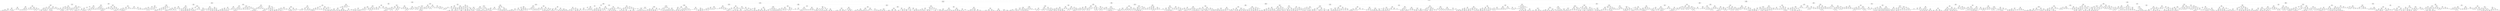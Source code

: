 digraph Tree {
node [shape=box, fontname="helvetica"] ;
edge [fontname="helvetica"] ;
0 [label="x[350] <= 126.5\ngini = 0.9\nsamples = 52500\nvalue = [5189, 5900, 5229, 5335, 5237, 4706, 5115, 5415, 5168\n5206]"] ;
1 [label="x[435] <= 0.5\ngini = 0.88\nsamples = 33904\nvalue = [4780, 510, 4152, 1057, 4777, 2760, 4089, 4952, 2688\n4139]"] ;
0 -> 1 [labeldistance=2.5, labelangle=45, headlabel="True"] ;
2 [label="x[597] <= 1.5\ngini = 0.687\nsamples = 8946\nvalue = [4665, 30, 539, 238, 379, 800, 499, 1317, 105, 374]"] ;
1 -> 2 ;
3 [label="x[486] <= 0.5\ngini = 0.789\nsamples = 3294\nvalue = [395, 20, 113, 78, 369, 338, 308, 1281, 34, 358]"] ;
2 -> 3 ;
4 [label="x[404] <= 0.5\ngini = 0.593\nsamples = 1989\nvalue = [154, 19, 40, 59, 78, 192, 35, 1227, 12, 173]"] ;
3 -> 4 ;
5 [label="x[538] <= 1.0\ngini = 0.365\nsamples = 1522\nvalue = [137.0, 3.0, 35.0, 18.0, 24.0, 48.0, 16.0, 1203.0, 2.0\n36.0]"] ;
4 -> 5 ;
6 [label="x[153] <= 0.5\ngini = 0.219\nsamples = 1352\nvalue = [16.0, 3.0, 25.0, 16.0, 19.0, 39.0, 11.0, 1193.0, 2.0\n28.0]"] ;
5 -> 6 ;
7 [label="x[460] <= 21.0\ngini = 0.139\nsamples = 1282\nvalue = [8, 2, 7, 6, 16, 23, 7, 1189, 2, 22]"] ;
6 -> 7 ;
8 [label="x[542] <= 84.5\ngini = 0.085\nsamples = 1240\nvalue = [8, 0, 6, 5, 4, 10, 6, 1186, 0, 15]"] ;
7 -> 8 ;
9 [label="x[157] <= 5.0\ngini = 0.055\nsamples = 1219\nvalue = [3, 0, 5, 5, 2, 9, 0, 1185, 0, 10]"] ;
8 -> 9 ;
10 [label="x[379] <= 164.0\ngini = 0.041\nsamples = 1210\nvalue = [1, 0, 5, 4, 1, 4, 0, 1185, 0, 10]"] ;
9 -> 10 ;
11 [label="x[582] <= 163.5\ngini = 0.031\nsamples = 1204\nvalue = [1, 0, 5, 2, 0, 2, 0, 1185, 0, 9]"] ;
10 -> 11 ;
12 [label="x[622] <= 3.5\ngini = 0.025\nsamples = 1200\nvalue = [1, 0, 2, 2, 0, 1, 0, 1185, 0, 9]"] ;
11 -> 12 ;
13 [label="x[487] <= 6.5\ngini = 0.022\nsamples = 1198\nvalue = [0, 0, 2, 2, 0, 0, 0, 1185, 0, 9]"] ;
12 -> 13 ;
14 [label="gini = 0.02\nsamples = 1197\nvalue = [0, 0, 2, 2, 0, 0, 0, 1185, 0, 8]"] ;
13 -> 14 ;
15 [label="gini = 0.0\nsamples = 1\nvalue = [0, 0, 0, 0, 0, 0, 0, 0, 0, 1]"] ;
13 -> 15 ;
16 [label="x[181] <= 21.0\ngini = 0.5\nsamples = 2\nvalue = [1, 0, 0, 0, 0, 1, 0, 0, 0, 0]"] ;
12 -> 16 ;
17 [label="gini = 0.0\nsamples = 1\nvalue = [1, 0, 0, 0, 0, 0, 0, 0, 0, 0]"] ;
16 -> 17 ;
18 [label="gini = 0.0\nsamples = 1\nvalue = [0, 0, 0, 0, 0, 1, 0, 0, 0, 0]"] ;
16 -> 18 ;
19 [label="x[684] <= 158.0\ngini = 0.375\nsamples = 4\nvalue = [0, 0, 3, 0, 0, 1, 0, 0, 0, 0]"] ;
11 -> 19 ;
20 [label="gini = 0.0\nsamples = 3\nvalue = [0, 0, 3, 0, 0, 0, 0, 0, 0, 0]"] ;
19 -> 20 ;
21 [label="gini = 0.0\nsamples = 1\nvalue = [0, 0, 0, 0, 0, 1, 0, 0, 0, 0]"] ;
19 -> 21 ;
22 [label="x[524] <= 33.0\ngini = 0.722\nsamples = 6\nvalue = [0, 0, 0, 2, 1, 2, 0, 0, 0, 1]"] ;
10 -> 22 ;
23 [label="x[687] <= 113.5\ngini = 0.625\nsamples = 4\nvalue = [0, 0, 0, 0, 1, 2, 0, 0, 0, 1]"] ;
22 -> 23 ;
24 [label="gini = 0.0\nsamples = 2\nvalue = [0, 0, 0, 0, 0, 2, 0, 0, 0, 0]"] ;
23 -> 24 ;
25 [label="x[455] <= 35.0\ngini = 0.5\nsamples = 2\nvalue = [0, 0, 0, 0, 1, 0, 0, 0, 0, 1]"] ;
23 -> 25 ;
26 [label="gini = 0.0\nsamples = 1\nvalue = [0, 0, 0, 0, 0, 0, 0, 0, 0, 1]"] ;
25 -> 26 ;
27 [label="gini = 0.0\nsamples = 1\nvalue = [0, 0, 0, 0, 1, 0, 0, 0, 0, 0]"] ;
25 -> 27 ;
28 [label="gini = 0.0\nsamples = 2\nvalue = [0, 0, 0, 2, 0, 0, 0, 0, 0, 0]"] ;
22 -> 28 ;
29 [label="x[348] <= 82.0\ngini = 0.617\nsamples = 9\nvalue = [2, 0, 0, 1, 1, 5, 0, 0, 0, 0]"] ;
9 -> 29 ;
30 [label="x[263] <= 101.0\ngini = 0.444\nsamples = 3\nvalue = [2, 0, 0, 0, 1, 0, 0, 0, 0, 0]"] ;
29 -> 30 ;
31 [label="gini = 0.0\nsamples = 1\nvalue = [0, 0, 0, 0, 1, 0, 0, 0, 0, 0]"] ;
30 -> 31 ;
32 [label="gini = 0.0\nsamples = 2\nvalue = [2, 0, 0, 0, 0, 0, 0, 0, 0, 0]"] ;
30 -> 32 ;
33 [label="x[242] <= 42.5\ngini = 0.278\nsamples = 6\nvalue = [0, 0, 0, 1, 0, 5, 0, 0, 0, 0]"] ;
29 -> 33 ;
34 [label="gini = 0.0\nsamples = 5\nvalue = [0, 0, 0, 0, 0, 5, 0, 0, 0, 0]"] ;
33 -> 34 ;
35 [label="gini = 0.0\nsamples = 1\nvalue = [0, 0, 0, 1, 0, 0, 0, 0, 0, 0]"] ;
33 -> 35 ;
36 [label="x[386] <= 171.0\ngini = 0.789\nsamples = 21\nvalue = [5, 0, 1, 0, 2, 1, 6, 1, 0, 5]"] ;
8 -> 36 ;
37 [label="x[213] <= 61.0\ngini = 0.734\nsamples = 16\nvalue = [0, 0, 1, 0, 2, 1, 6, 1, 0, 5]"] ;
36 -> 37 ;
38 [label="x[216] <= 26.5\ngini = 0.58\nsamples = 10\nvalue = [0, 0, 1, 0, 2, 1, 6, 0, 0, 0]"] ;
37 -> 38 ;
39 [label="x[540] <= 13.0\ngini = 0.245\nsamples = 7\nvalue = [0, 0, 1, 0, 0, 0, 6, 0, 0, 0]"] ;
38 -> 39 ;
40 [label="gini = 0.0\nsamples = 1\nvalue = [0, 0, 1, 0, 0, 0, 0, 0, 0, 0]"] ;
39 -> 40 ;
41 [label="gini = 0.0\nsamples = 6\nvalue = [0, 0, 0, 0, 0, 0, 6, 0, 0, 0]"] ;
39 -> 41 ;
42 [label="x[292] <= 114.5\ngini = 0.444\nsamples = 3\nvalue = [0, 0, 0, 0, 2, 1, 0, 0, 0, 0]"] ;
38 -> 42 ;
43 [label="gini = 0.0\nsamples = 2\nvalue = [0, 0, 0, 0, 2, 0, 0, 0, 0, 0]"] ;
42 -> 43 ;
44 [label="gini = 0.0\nsamples = 1\nvalue = [0, 0, 0, 0, 0, 1, 0, 0, 0, 0]"] ;
42 -> 44 ;
45 [label="x[396] <= 45.5\ngini = 0.278\nsamples = 6\nvalue = [0, 0, 0, 0, 0, 0, 0, 1, 0, 5]"] ;
37 -> 45 ;
46 [label="gini = 0.0\nsamples = 5\nvalue = [0, 0, 0, 0, 0, 0, 0, 0, 0, 5]"] ;
45 -> 46 ;
47 [label="gini = 0.0\nsamples = 1\nvalue = [0, 0, 0, 0, 0, 0, 0, 1, 0, 0]"] ;
45 -> 47 ;
48 [label="gini = 0.0\nsamples = 5\nvalue = [5, 0, 0, 0, 0, 0, 0, 0, 0, 0]"] ;
36 -> 48 ;
49 [label="x[409] <= 4.0\ngini = 0.783\nsamples = 42\nvalue = [0, 2, 1, 1, 12, 13, 1, 3, 2, 7]"] ;
7 -> 49 ;
50 [label="x[324] <= 28.5\ngini = 0.394\nsamples = 17\nvalue = [0, 2, 0, 1, 0, 13, 1, 0, 0, 0]"] ;
49 -> 50 ;
51 [label="gini = 0.0\nsamples = 13\nvalue = [0, 0, 0, 0, 0, 13, 0, 0, 0, 0]"] ;
50 -> 51 ;
52 [label="x[605] <= 1.5\ngini = 0.625\nsamples = 4\nvalue = [0, 2, 0, 1, 0, 0, 1, 0, 0, 0]"] ;
50 -> 52 ;
53 [label="gini = 0.0\nsamples = 2\nvalue = [0, 2, 0, 0, 0, 0, 0, 0, 0, 0]"] ;
52 -> 53 ;
54 [label="x[324] <= 138.0\ngini = 0.5\nsamples = 2\nvalue = [0, 0, 0, 1, 0, 0, 1, 0, 0, 0]"] ;
52 -> 54 ;
55 [label="gini = 0.0\nsamples = 1\nvalue = [0, 0, 0, 1, 0, 0, 0, 0, 0, 0]"] ;
54 -> 55 ;
56 [label="gini = 0.0\nsamples = 1\nvalue = [0, 0, 0, 0, 0, 0, 1, 0, 0, 0]"] ;
54 -> 56 ;
57 [label="x[460] <= 213.5\ngini = 0.669\nsamples = 25\nvalue = [0.0, 0.0, 1.0, 0.0, 12.0, 0.0, 0.0, 3.0, 2.0, 7.0]"] ;
49 -> 57 ;
58 [label="x[489] <= 46.0\ngini = 0.66\nsamples = 10\nvalue = [0, 0, 1, 0, 0, 0, 0, 2, 2, 5]"] ;
57 -> 58 ;
59 [label="gini = 0.0\nsamples = 5\nvalue = [0, 0, 0, 0, 0, 0, 0, 0, 0, 5]"] ;
58 -> 59 ;
60 [label="x[267] <= 129.0\ngini = 0.64\nsamples = 5\nvalue = [0, 0, 1, 0, 0, 0, 0, 2, 2, 0]"] ;
58 -> 60 ;
61 [label="gini = 0.0\nsamples = 2\nvalue = [0, 0, 0, 0, 0, 0, 0, 0, 2, 0]"] ;
60 -> 61 ;
62 [label="x[628] <= 103.5\ngini = 0.444\nsamples = 3\nvalue = [0, 0, 1, 0, 0, 0, 0, 2, 0, 0]"] ;
60 -> 62 ;
63 [label="gini = 0.0\nsamples = 2\nvalue = [0, 0, 0, 0, 0, 0, 0, 2, 0, 0]"] ;
62 -> 63 ;
64 [label="gini = 0.0\nsamples = 1\nvalue = [0, 0, 1, 0, 0, 0, 0, 0, 0, 0]"] ;
62 -> 64 ;
65 [label="x[490] <= 239.5\ngini = 0.338\nsamples = 15\nvalue = [0, 0, 0, 0, 12, 0, 0, 1, 0, 2]"] ;
57 -> 65 ;
66 [label="gini = 0.0\nsamples = 12\nvalue = [0, 0, 0, 0, 12, 0, 0, 0, 0, 0]"] ;
65 -> 66 ;
67 [label="x[464] <= 223.5\ngini = 0.444\nsamples = 3\nvalue = [0, 0, 0, 0, 0, 0, 0, 1, 0, 2]"] ;
65 -> 67 ;
68 [label="gini = 0.0\nsamples = 2\nvalue = [0, 0, 0, 0, 0, 0, 0, 0, 0, 2]"] ;
67 -> 68 ;
69 [label="gini = 0.0\nsamples = 1\nvalue = [0, 0, 0, 0, 0, 0, 0, 1, 0, 0]"] ;
67 -> 69 ;
70 [label="x[269] <= 30.5\ngini = 0.832\nsamples = 70\nvalue = [8, 1, 18, 10, 3, 16, 4, 4, 0, 6]"] ;
6 -> 70 ;
71 [label="x[484] <= 16.5\ngini = 0.801\nsamples = 40\nvalue = [6, 1, 1, 7, 3, 14, 4, 1, 0, 3]"] ;
70 -> 71 ;
72 [label="x[147] <= 87.0\ngini = 0.704\nsamples = 30\nvalue = [0, 1, 0, 7, 3, 14, 1, 1, 0, 3]"] ;
71 -> 72 ;
73 [label="x[155] <= 6.5\ngini = 0.646\nsamples = 25\nvalue = [0.0, 1.0, 0.0, 2.0, 3.0, 14.0, 1.0, 1.0, 0.0, 3.0]"] ;
72 -> 73 ;
74 [label="x[238] <= 46.5\ngini = 0.694\nsamples = 7\nvalue = [0, 1, 0, 0, 3, 0, 0, 1, 0, 2]"] ;
73 -> 74 ;
75 [label="gini = 0.0\nsamples = 3\nvalue = [0, 0, 0, 0, 3, 0, 0, 0, 0, 0]"] ;
74 -> 75 ;
76 [label="x[689] <= 47.5\ngini = 0.625\nsamples = 4\nvalue = [0, 1, 0, 0, 0, 0, 0, 1, 0, 2]"] ;
74 -> 76 ;
77 [label="x[656] <= 113.5\ngini = 0.5\nsamples = 2\nvalue = [0, 1, 0, 0, 0, 0, 0, 1, 0, 0]"] ;
76 -> 77 ;
78 [label="gini = 0.0\nsamples = 1\nvalue = [0, 1, 0, 0, 0, 0, 0, 0, 0, 0]"] ;
77 -> 78 ;
79 [label="gini = 0.0\nsamples = 1\nvalue = [0, 0, 0, 0, 0, 0, 0, 1, 0, 0]"] ;
77 -> 79 ;
80 [label="gini = 0.0\nsamples = 2\nvalue = [0, 0, 0, 0, 0, 0, 0, 0, 0, 2]"] ;
76 -> 80 ;
81 [label="x[240] <= 211.0\ngini = 0.377\nsamples = 18\nvalue = [0, 0, 0, 2, 0, 14, 1, 0, 0, 1]"] ;
73 -> 81 ;
82 [label="x[181] <= 27.0\ngini = 0.227\nsamples = 16\nvalue = [0, 0, 0, 0, 0, 14, 1, 0, 0, 1]"] ;
81 -> 82 ;
83 [label="x[231] <= 15.0\ngini = 0.5\nsamples = 2\nvalue = [0, 0, 0, 0, 0, 0, 1, 0, 0, 1]"] ;
82 -> 83 ;
84 [label="gini = 0.0\nsamples = 1\nvalue = [0, 0, 0, 0, 0, 0, 1, 0, 0, 0]"] ;
83 -> 84 ;
85 [label="gini = 0.0\nsamples = 1\nvalue = [0, 0, 0, 0, 0, 0, 0, 0, 0, 1]"] ;
83 -> 85 ;
86 [label="gini = 0.0\nsamples = 14\nvalue = [0, 0, 0, 0, 0, 14, 0, 0, 0, 0]"] ;
82 -> 86 ;
87 [label="gini = 0.0\nsamples = 2\nvalue = [0, 0, 0, 2, 0, 0, 0, 0, 0, 0]"] ;
81 -> 87 ;
88 [label="gini = 0.0\nsamples = 5\nvalue = [0, 0, 0, 5, 0, 0, 0, 0, 0, 0]"] ;
72 -> 88 ;
89 [label="x[213] <= 3.0\ngini = 0.54\nsamples = 10\nvalue = [6, 0, 1, 0, 0, 0, 3, 0, 0, 0]"] ;
71 -> 89 ;
90 [label="x[511] <= 92.0\ngini = 0.375\nsamples = 4\nvalue = [0, 0, 1, 0, 0, 0, 3, 0, 0, 0]"] ;
89 -> 90 ;
91 [label="gini = 0.0\nsamples = 1\nvalue = [0, 0, 1, 0, 0, 0, 0, 0, 0, 0]"] ;
90 -> 91 ;
92 [label="gini = 0.0\nsamples = 3\nvalue = [0, 0, 0, 0, 0, 0, 3, 0, 0, 0]"] ;
90 -> 92 ;
93 [label="gini = 0.0\nsamples = 6\nvalue = [6, 0, 0, 0, 0, 0, 0, 0, 0, 0]"] ;
89 -> 93 ;
94 [label="x[627] <= 64.0\ngini = 0.64\nsamples = 30\nvalue = [2, 0, 17, 3, 0, 2, 0, 3, 0, 3]"] ;
70 -> 94 ;
95 [label="x[350] <= 4.5\ngini = 0.816\nsamples = 14\nvalue = [1, 0, 3, 3, 0, 2, 0, 3, 0, 2]"] ;
94 -> 95 ;
96 [label="x[178] <= 252.5\ngini = 0.777\nsamples = 11\nvalue = [1, 0, 3, 0, 0, 2, 0, 3, 0, 2]"] ;
95 -> 96 ;
97 [label="x[205] <= 252.5\ngini = 0.719\nsamples = 8\nvalue = [1, 0, 0, 0, 0, 2, 0, 3, 0, 2]"] ;
96 -> 97 ;
98 [label="x[512] <= 126.5\ngini = 0.64\nsamples = 5\nvalue = [1, 0, 0, 0, 0, 2, 0, 0, 0, 2]"] ;
97 -> 98 ;
99 [label="gini = 0.0\nsamples = 2\nvalue = [0, 0, 0, 0, 0, 2, 0, 0, 0, 0]"] ;
98 -> 99 ;
100 [label="x[399] <= 136.0\ngini = 0.444\nsamples = 3\nvalue = [1, 0, 0, 0, 0, 0, 0, 0, 0, 2]"] ;
98 -> 100 ;
101 [label="gini = 0.0\nsamples = 1\nvalue = [1, 0, 0, 0, 0, 0, 0, 0, 0, 0]"] ;
100 -> 101 ;
102 [label="gini = 0.0\nsamples = 2\nvalue = [0, 0, 0, 0, 0, 0, 0, 0, 0, 2]"] ;
100 -> 102 ;
103 [label="gini = 0.0\nsamples = 3\nvalue = [0, 0, 0, 0, 0, 0, 0, 3, 0, 0]"] ;
97 -> 103 ;
104 [label="gini = 0.0\nsamples = 3\nvalue = [0, 0, 3, 0, 0, 0, 0, 0, 0, 0]"] ;
96 -> 104 ;
105 [label="gini = 0.0\nsamples = 3\nvalue = [0, 0, 0, 3, 0, 0, 0, 0, 0, 0]"] ;
95 -> 105 ;
106 [label="x[521] <= 1.0\ngini = 0.227\nsamples = 16\nvalue = [1, 0, 14, 0, 0, 0, 0, 0, 0, 1]"] ;
94 -> 106 ;
107 [label="x[514] <= 57.0\ngini = 0.5\nsamples = 2\nvalue = [1, 0, 0, 0, 0, 0, 0, 0, 0, 1]"] ;
106 -> 107 ;
108 [label="gini = 0.0\nsamples = 1\nvalue = [0, 0, 0, 0, 0, 0, 0, 0, 0, 1]"] ;
107 -> 108 ;
109 [label="gini = 0.0\nsamples = 1\nvalue = [1, 0, 0, 0, 0, 0, 0, 0, 0, 0]"] ;
107 -> 109 ;
110 [label="gini = 0.0\nsamples = 14\nvalue = [0, 0, 14, 0, 0, 0, 0, 0, 0, 0]"] ;
106 -> 110 ;
111 [label="x[437] <= 2.0\ngini = 0.48\nsamples = 170\nvalue = [121, 0, 10, 2, 5, 9, 5, 10, 0, 8]"] ;
5 -> 111 ;
112 [label="x[482] <= 0.5\ngini = 0.271\nsamples = 134\nvalue = [114, 0, 1, 0, 2, 7, 2, 6, 0, 2]"] ;
111 -> 112 ;
113 [label="x[577] <= 15.5\ngini = 0.609\nsamples = 16\nvalue = [7, 0, 1, 0, 0, 7, 1, 0, 0, 0]"] ;
112 -> 113 ;
114 [label="x[345] <= 31.0\ngini = 0.48\nsamples = 10\nvalue = [1, 0, 1, 0, 0, 7, 1, 0, 0, 0]"] ;
113 -> 114 ;
115 [label="x[652] <= 97.0\ngini = 0.667\nsamples = 3\nvalue = [1, 0, 1, 0, 0, 0, 1, 0, 0, 0]"] ;
114 -> 115 ;
116 [label="x[327] <= 126.0\ngini = 0.5\nsamples = 2\nvalue = [0, 0, 1, 0, 0, 0, 1, 0, 0, 0]"] ;
115 -> 116 ;
117 [label="gini = 0.0\nsamples = 1\nvalue = [0, 0, 0, 0, 0, 0, 1, 0, 0, 0]"] ;
116 -> 117 ;
118 [label="gini = 0.0\nsamples = 1\nvalue = [0, 0, 1, 0, 0, 0, 0, 0, 0, 0]"] ;
116 -> 118 ;
119 [label="gini = 0.0\nsamples = 1\nvalue = [1, 0, 0, 0, 0, 0, 0, 0, 0, 0]"] ;
115 -> 119 ;
120 [label="gini = 0.0\nsamples = 7\nvalue = [0, 0, 0, 0, 0, 7, 0, 0, 0, 0]"] ;
114 -> 120 ;
121 [label="gini = 0.0\nsamples = 6\nvalue = [6, 0, 0, 0, 0, 0, 0, 0, 0, 0]"] ;
113 -> 121 ;
122 [label="x[717] <= 39.0\ngini = 0.175\nsamples = 118\nvalue = [107, 0, 0, 0, 2, 0, 1, 6, 0, 2]"] ;
112 -> 122 ;
123 [label="x[691] <= 117.0\ngini = 0.119\nsamples = 113\nvalue = [106, 0, 0, 0, 2, 0, 1, 2, 0, 2]"] ;
122 -> 123 ;
124 [label="x[584] <= 131.5\ngini = 0.055\nsamples = 108\nvalue = [105, 0, 0, 0, 0, 0, 1, 1, 0, 1]"] ;
123 -> 124 ;
125 [label="x[378] <= 148.5\ngini = 0.037\nsamples = 107\nvalue = [105.0, 0.0, 0.0, 0.0, 0.0, 0.0, 1.0, 1.0, 0.0, 0.0]"] ;
124 -> 125 ;
126 [label="x[607] <= 254.5\ngini = 0.019\nsamples = 106\nvalue = [105, 0, 0, 0, 0, 0, 0, 1, 0, 0]"] ;
125 -> 126 ;
127 [label="gini = 0.0\nsamples = 104\nvalue = [104, 0, 0, 0, 0, 0, 0, 0, 0, 0]"] ;
126 -> 127 ;
128 [label="x[320] <= 126.5\ngini = 0.5\nsamples = 2\nvalue = [1, 0, 0, 0, 0, 0, 0, 1, 0, 0]"] ;
126 -> 128 ;
129 [label="gini = 0.0\nsamples = 1\nvalue = [1, 0, 0, 0, 0, 0, 0, 0, 0, 0]"] ;
128 -> 129 ;
130 [label="gini = 0.0\nsamples = 1\nvalue = [0, 0, 0, 0, 0, 0, 0, 1, 0, 0]"] ;
128 -> 130 ;
131 [label="gini = 0.0\nsamples = 1\nvalue = [0, 0, 0, 0, 0, 0, 1, 0, 0, 0]"] ;
125 -> 131 ;
132 [label="gini = 0.0\nsamples = 1\nvalue = [0, 0, 0, 0, 0, 0, 0, 0, 0, 1]"] ;
124 -> 132 ;
133 [label="x[370] <= 79.5\ngini = 0.72\nsamples = 5\nvalue = [1, 0, 0, 0, 2, 0, 0, 1, 0, 1]"] ;
123 -> 133 ;
134 [label="gini = 0.0\nsamples = 2\nvalue = [0, 0, 0, 0, 2, 0, 0, 0, 0, 0]"] ;
133 -> 134 ;
135 [label="x[577] <= 11.0\ngini = 0.667\nsamples = 3\nvalue = [1, 0, 0, 0, 0, 0, 0, 1, 0, 1]"] ;
133 -> 135 ;
136 [label="x[509] <= 236.0\ngini = 0.5\nsamples = 2\nvalue = [1, 0, 0, 0, 0, 0, 0, 0, 0, 1]"] ;
135 -> 136 ;
137 [label="gini = 0.0\nsamples = 1\nvalue = [0, 0, 0, 0, 0, 0, 0, 0, 0, 1]"] ;
136 -> 137 ;
138 [label="gini = 0.0\nsamples = 1\nvalue = [1, 0, 0, 0, 0, 0, 0, 0, 0, 0]"] ;
136 -> 138 ;
139 [label="gini = 0.0\nsamples = 1\nvalue = [0, 0, 0, 0, 0, 0, 0, 1, 0, 0]"] ;
135 -> 139 ;
140 [label="x[650] <= 92.0\ngini = 0.32\nsamples = 5\nvalue = [1, 0, 0, 0, 0, 0, 0, 4, 0, 0]"] ;
122 -> 140 ;
141 [label="gini = 0.0\nsamples = 4\nvalue = [0, 0, 0, 0, 0, 0, 0, 4, 0, 0]"] ;
140 -> 141 ;
142 [label="gini = 0.0\nsamples = 1\nvalue = [1, 0, 0, 0, 0, 0, 0, 0, 0, 0]"] ;
140 -> 142 ;
143 [label="x[656] <= 149.0\ngini = 0.84\nsamples = 36\nvalue = [7, 0, 9, 2, 3, 2, 3, 4, 0, 6]"] ;
111 -> 143 ;
144 [label="x[566] <= 13.5\ngini = 0.801\nsamples = 28\nvalue = [0, 0, 9, 1, 3, 2, 3, 4, 0, 6]"] ;
143 -> 144 ;
145 [label="x[295] <= 14.5\ngini = 0.742\nsamples = 16\nvalue = [0, 0, 0, 0, 3, 1, 2, 4, 0, 6]"] ;
144 -> 145 ;
146 [label="x[430] <= 4.5\ngini = 0.653\nsamples = 12\nvalue = [0, 0, 0, 0, 3, 1, 2, 0, 0, 6]"] ;
145 -> 146 ;
147 [label="x[355] <= 30.0\ngini = 0.494\nsamples = 9\nvalue = [0, 0, 0, 0, 0, 1, 2, 0, 0, 6]"] ;
146 -> 147 ;
148 [label="x[291] <= 167.0\ngini = 0.444\nsamples = 3\nvalue = [0, 0, 0, 0, 0, 1, 2, 0, 0, 0]"] ;
147 -> 148 ;
149 [label="gini = 0.0\nsamples = 2\nvalue = [0, 0, 0, 0, 0, 0, 2, 0, 0, 0]"] ;
148 -> 149 ;
150 [label="gini = 0.0\nsamples = 1\nvalue = [0, 0, 0, 0, 0, 1, 0, 0, 0, 0]"] ;
148 -> 150 ;
151 [label="gini = 0.0\nsamples = 6\nvalue = [0, 0, 0, 0, 0, 0, 0, 0, 0, 6]"] ;
147 -> 151 ;
152 [label="gini = 0.0\nsamples = 3\nvalue = [0, 0, 0, 0, 3, 0, 0, 0, 0, 0]"] ;
146 -> 152 ;
153 [label="gini = 0.0\nsamples = 4\nvalue = [0, 0, 0, 0, 0, 0, 0, 4, 0, 0]"] ;
145 -> 153 ;
154 [label="x[573] <= 41.5\ngini = 0.417\nsamples = 12\nvalue = [0, 0, 9, 1, 0, 1, 1, 0, 0, 0]"] ;
144 -> 154 ;
155 [label="x[466] <= 137.5\ngini = 0.667\nsamples = 3\nvalue = [0, 0, 0, 1, 0, 1, 1, 0, 0, 0]"] ;
154 -> 155 ;
156 [label="gini = 0.0\nsamples = 1\nvalue = [0, 0, 0, 0, 0, 0, 1, 0, 0, 0]"] ;
155 -> 156 ;
157 [label="x[509] <= 13.5\ngini = 0.5\nsamples = 2\nvalue = [0, 0, 0, 1, 0, 1, 0, 0, 0, 0]"] ;
155 -> 157 ;
158 [label="gini = 0.0\nsamples = 1\nvalue = [0, 0, 0, 0, 0, 1, 0, 0, 0, 0]"] ;
157 -> 158 ;
159 [label="gini = 0.0\nsamples = 1\nvalue = [0, 0, 0, 1, 0, 0, 0, 0, 0, 0]"] ;
157 -> 159 ;
160 [label="gini = 0.0\nsamples = 9\nvalue = [0, 0, 9, 0, 0, 0, 0, 0, 0, 0]"] ;
154 -> 160 ;
161 [label="x[427] <= 18.5\ngini = 0.219\nsamples = 8\nvalue = [7, 0, 0, 1, 0, 0, 0, 0, 0, 0]"] ;
143 -> 161 ;
162 [label="gini = 0.0\nsamples = 1\nvalue = [0, 0, 0, 1, 0, 0, 0, 0, 0, 0]"] ;
161 -> 162 ;
163 [label="gini = 0.0\nsamples = 7\nvalue = [7, 0, 0, 0, 0, 0, 0, 0, 0, 0]"] ;
161 -> 163 ;
164 [label="x[353] <= 27.5\ngini = 0.79\nsamples = 467\nvalue = [17, 16, 5, 41, 54, 144, 19, 24, 10, 137]"] ;
4 -> 164 ;
165 [label="x[355] <= 33.0\ngini = 0.685\nsamples = 228\nvalue = [13, 16, 4, 22, 10, 122, 16, 11, 6, 8]"] ;
164 -> 165 ;
166 [label="x[321] <= 138.0\ngini = 0.577\nsamples = 193\nvalue = [11, 16, 0, 22, 1, 121, 15, 2, 3, 2]"] ;
165 -> 166 ;
167 [label="x[98] <= 5.0\ngini = 0.324\nsamples = 116\nvalue = [4, 2, 0, 1, 1, 95, 6, 2, 3, 2]"] ;
166 -> 167 ;
168 [label="x[359] <= 172.0\ngini = 0.251\nsamples = 110\nvalue = [4, 2, 0, 1, 1, 95, 0, 2, 3, 2]"] ;
167 -> 168 ;
169 [label="x[324] <= 168.0\ngini = 0.195\nsamples = 106\nvalue = [0, 2, 0, 1, 1, 95, 0, 2, 3, 2]"] ;
168 -> 169 ;
170 [label="x[299] <= 253.0\ngini = 0.115\nsamples = 101\nvalue = [0, 1, 0, 1, 1, 95, 0, 1, 1, 1]"] ;
169 -> 170 ;
171 [label="x[153] <= 254.5\ngini = 0.079\nsamples = 99\nvalue = [0, 1, 0, 1, 1, 95, 0, 0, 1, 0]"] ;
170 -> 171 ;
172 [label="x[384] <= 222.5\ngini = 0.06\nsamples = 98\nvalue = [0.0, 0.0, 0.0, 1.0, 1.0, 95.0, 0.0, 0.0, 1.0, 0.0]"] ;
171 -> 172 ;
173 [label="gini = 0.041\nsamples = 97\nvalue = [0, 0, 0, 1, 0, 95, 0, 0, 1, 0]"] ;
172 -> 173 ;
174 [label="gini = 0.0\nsamples = 1\nvalue = [0, 0, 0, 0, 1, 0, 0, 0, 0, 0]"] ;
172 -> 174 ;
175 [label="gini = 0.0\nsamples = 1\nvalue = [0, 1, 0, 0, 0, 0, 0, 0, 0, 0]"] ;
171 -> 175 ;
176 [label="x[234] <= 252.0\ngini = 0.5\nsamples = 2\nvalue = [0, 0, 0, 0, 0, 0, 0, 1, 0, 1]"] ;
170 -> 176 ;
177 [label="gini = 0.0\nsamples = 1\nvalue = [0, 0, 0, 0, 0, 0, 0, 1, 0, 0]"] ;
176 -> 177 ;
178 [label="gini = 0.0\nsamples = 1\nvalue = [0, 0, 0, 0, 0, 0, 0, 0, 0, 1]"] ;
176 -> 178 ;
179 [label="x[463] <= 33.5\ngini = 0.72\nsamples = 5\nvalue = [0, 1, 0, 0, 0, 0, 0, 1, 2, 1]"] ;
169 -> 179 ;
180 [label="x[159] <= 63.5\ngini = 0.667\nsamples = 3\nvalue = [0, 1, 0, 0, 0, 0, 0, 1, 0, 1]"] ;
179 -> 180 ;
181 [label="x[430] <= 175.0\ngini = 0.5\nsamples = 2\nvalue = [0, 0, 0, 0, 0, 0, 0, 1, 0, 1]"] ;
180 -> 181 ;
182 [label="gini = 0.0\nsamples = 1\nvalue = [0, 0, 0, 0, 0, 0, 0, 0, 0, 1]"] ;
181 -> 182 ;
183 [label="gini = 0.0\nsamples = 1\nvalue = [0, 0, 0, 0, 0, 0, 0, 1, 0, 0]"] ;
181 -> 183 ;
184 [label="gini = 0.0\nsamples = 1\nvalue = [0, 1, 0, 0, 0, 0, 0, 0, 0, 0]"] ;
180 -> 184 ;
185 [label="gini = 0.0\nsamples = 2\nvalue = [0, 0, 0, 0, 0, 0, 0, 0, 2, 0]"] ;
179 -> 185 ;
186 [label="gini = 0.0\nsamples = 4\nvalue = [4, 0, 0, 0, 0, 0, 0, 0, 0, 0]"] ;
168 -> 186 ;
187 [label="gini = 0.0\nsamples = 6\nvalue = [0, 0, 0, 0, 0, 0, 6, 0, 0, 0]"] ;
167 -> 187 ;
188 [label="x[178] <= 101.0\ngini = 0.757\nsamples = 77\nvalue = [7, 14, 0, 21, 0, 26, 9, 0, 0, 0]"] ;
166 -> 188 ;
189 [label="x[241] <= 12.0\ngini = 0.717\nsamples = 60\nvalue = [7, 14, 0, 4, 0, 26, 9, 0, 0, 0]"] ;
188 -> 189 ;
190 [label="x[544] <= 201.0\ngini = 0.635\nsamples = 28\nvalue = [0, 14, 0, 1, 0, 5, 8, 0, 0, 0]"] ;
189 -> 190 ;
191 [label="x[374] <= 14.5\ngini = 0.445\nsamples = 20\nvalue = [0, 14, 0, 1, 0, 5, 0, 0, 0, 0]"] ;
190 -> 191 ;
192 [label="gini = 0.0\nsamples = 14\nvalue = [0, 14, 0, 0, 0, 0, 0, 0, 0, 0]"] ;
191 -> 192 ;
193 [label="x[379] <= 27.0\ngini = 0.278\nsamples = 6\nvalue = [0, 0, 0, 1, 0, 5, 0, 0, 0, 0]"] ;
191 -> 193 ;
194 [label="gini = 0.0\nsamples = 5\nvalue = [0, 0, 0, 0, 0, 5, 0, 0, 0, 0]"] ;
193 -> 194 ;
195 [label="gini = 0.0\nsamples = 1\nvalue = [0, 0, 0, 1, 0, 0, 0, 0, 0, 0]"] ;
193 -> 195 ;
196 [label="gini = 0.0\nsamples = 8\nvalue = [0, 0, 0, 0, 0, 0, 8, 0, 0, 0]"] ;
190 -> 196 ;
197 [label="x[413] <= 4.5\ngini = 0.512\nsamples = 32\nvalue = [7, 0, 0, 3, 0, 21, 1, 0, 0, 0]"] ;
189 -> 197 ;
198 [label="x[103] <= 89.0\ngini = 0.087\nsamples = 22\nvalue = [0, 0, 0, 0, 0, 21, 1, 0, 0, 0]"] ;
197 -> 198 ;
199 [label="gini = 0.0\nsamples = 21\nvalue = [0, 0, 0, 0, 0, 21, 0, 0, 0, 0]"] ;
198 -> 199 ;
200 [label="gini = 0.0\nsamples = 1\nvalue = [0, 0, 0, 0, 0, 0, 1, 0, 0, 0]"] ;
198 -> 200 ;
201 [label="x[265] <= 37.5\ngini = 0.42\nsamples = 10\nvalue = [7, 0, 0, 3, 0, 0, 0, 0, 0, 0]"] ;
197 -> 201 ;
202 [label="gini = 0.0\nsamples = 3\nvalue = [0, 0, 0, 3, 0, 0, 0, 0, 0, 0]"] ;
201 -> 202 ;
203 [label="gini = 0.0\nsamples = 7\nvalue = [7, 0, 0, 0, 0, 0, 0, 0, 0, 0]"] ;
201 -> 203 ;
204 [label="gini = 0.0\nsamples = 17\nvalue = [0, 0, 0, 17, 0, 0, 0, 0, 0, 0]"] ;
188 -> 204 ;
205 [label="x[296] <= 125.0\ngini = 0.813\nsamples = 35\nvalue = [2, 0, 4, 0, 9, 1, 1, 9, 3, 6]"] ;
165 -> 205 ;
206 [label="x[213] <= 59.5\ngini = 0.796\nsamples = 27\nvalue = [2, 0, 4, 0, 9, 1, 1, 1, 3, 6]"] ;
205 -> 206 ;
207 [label="x[100] <= 1.5\ngini = 0.403\nsamples = 12\nvalue = [0, 0, 2, 0, 9, 0, 1, 0, 0, 0]"] ;
206 -> 207 ;
208 [label="gini = 0.0\nsamples = 9\nvalue = [0, 0, 0, 0, 9, 0, 0, 0, 0, 0]"] ;
207 -> 208 ;
209 [label="x[129] <= 126.5\ngini = 0.444\nsamples = 3\nvalue = [0, 0, 2, 0, 0, 0, 1, 0, 0, 0]"] ;
207 -> 209 ;
210 [label="gini = 0.0\nsamples = 1\nvalue = [0, 0, 0, 0, 0, 0, 1, 0, 0, 0]"] ;
209 -> 210 ;
211 [label="gini = 0.0\nsamples = 2\nvalue = [0, 0, 2, 0, 0, 0, 0, 0, 0, 0]"] ;
209 -> 211 ;
212 [label="x[406] <= 4.5\ngini = 0.756\nsamples = 15\nvalue = [2, 0, 2, 0, 0, 1, 0, 1, 3, 6]"] ;
206 -> 212 ;
213 [label="x[458] <= 9.0\ngini = 0.8\nsamples = 10\nvalue = [2, 0, 2, 0, 0, 1, 0, 1, 3, 1]"] ;
212 -> 213 ;
214 [label="x[635] <= 89.5\ngini = 0.375\nsamples = 4\nvalue = [0, 0, 0, 0, 0, 0, 0, 0, 3, 1]"] ;
213 -> 214 ;
215 [label="gini = 0.0\nsamples = 3\nvalue = [0, 0, 0, 0, 0, 0, 0, 0, 3, 0]"] ;
214 -> 215 ;
216 [label="gini = 0.0\nsamples = 1\nvalue = [0, 0, 0, 0, 0, 0, 0, 0, 0, 1]"] ;
214 -> 216 ;
217 [label="x[410] <= 148.0\ngini = 0.722\nsamples = 6\nvalue = [2, 0, 2, 0, 0, 1, 0, 1, 0, 0]"] ;
213 -> 217 ;
218 [label="x[321] <= 117.0\ngini = 0.625\nsamples = 4\nvalue = [2, 0, 0, 0, 0, 1, 0, 1, 0, 0]"] ;
217 -> 218 ;
219 [label="x[372] <= 252.0\ngini = 0.5\nsamples = 2\nvalue = [0, 0, 0, 0, 0, 1, 0, 1, 0, 0]"] ;
218 -> 219 ;
220 [label="gini = 0.0\nsamples = 1\nvalue = [0, 0, 0, 0, 0, 0, 0, 1, 0, 0]"] ;
219 -> 220 ;
221 [label="gini = 0.0\nsamples = 1\nvalue = [0, 0, 0, 0, 0, 1, 0, 0, 0, 0]"] ;
219 -> 221 ;
222 [label="gini = 0.0\nsamples = 2\nvalue = [2, 0, 0, 0, 0, 0, 0, 0, 0, 0]"] ;
218 -> 222 ;
223 [label="gini = 0.0\nsamples = 2\nvalue = [0, 0, 2, 0, 0, 0, 0, 0, 0, 0]"] ;
217 -> 223 ;
224 [label="gini = 0.0\nsamples = 5\nvalue = [0, 0, 0, 0, 0, 0, 0, 0, 0, 5]"] ;
212 -> 224 ;
225 [label="gini = 0.0\nsamples = 8\nvalue = [0, 0, 0, 0, 0, 0, 0, 8, 0, 0]"] ;
205 -> 225 ;
226 [label="x[237] <= 8.5\ngini = 0.656\nsamples = 239\nvalue = [4.0, 0.0, 1.0, 19.0, 44.0, 22.0, 3.0, 13.0, 4.0\n129.0]"] ;
164 -> 226 ;
227 [label="x[181] <= 65.0\ngini = 0.694\nsamples = 79\nvalue = [1, 0, 1, 14, 39, 10, 1, 2, 2, 9]"] ;
226 -> 227 ;
228 [label="x[320] <= 13.0\ngini = 0.357\nsamples = 49\nvalue = [0.0, 0.0, 0.0, 1.0, 39.0, 4.0, 1.0, 2.0, 1.0, 1.0]"] ;
227 -> 228 ;
229 [label="x[525] <= 102.5\ngini = 0.136\nsamples = 42\nvalue = [0, 0, 0, 0, 39, 0, 1, 1, 0, 1]"] ;
228 -> 229 ;
230 [label="x[211] <= 151.0\ngini = 0.049\nsamples = 40\nvalue = [0, 0, 0, 0, 39, 0, 0, 0, 0, 1]"] ;
229 -> 230 ;
231 [label="gini = 0.0\nsamples = 39\nvalue = [0, 0, 0, 0, 39, 0, 0, 0, 0, 0]"] ;
230 -> 231 ;
232 [label="gini = 0.0\nsamples = 1\nvalue = [0, 0, 0, 0, 0, 0, 0, 0, 0, 1]"] ;
230 -> 232 ;
233 [label="x[551] <= 133.0\ngini = 0.5\nsamples = 2\nvalue = [0, 0, 0, 0, 0, 0, 1, 1, 0, 0]"] ;
229 -> 233 ;
234 [label="gini = 0.0\nsamples = 1\nvalue = [0, 0, 0, 0, 0, 0, 0, 1, 0, 0]"] ;
233 -> 234 ;
235 [label="gini = 0.0\nsamples = 1\nvalue = [0, 0, 0, 0, 0, 0, 1, 0, 0, 0]"] ;
233 -> 235 ;
236 [label="x[320] <= 214.0\ngini = 0.612\nsamples = 7\nvalue = [0, 0, 0, 1, 0, 4, 0, 1, 1, 0]"] ;
228 -> 236 ;
237 [label="gini = 0.0\nsamples = 4\nvalue = [0, 0, 0, 0, 0, 4, 0, 0, 0, 0]"] ;
236 -> 237 ;
238 [label="x[213] <= 49.0\ngini = 0.667\nsamples = 3\nvalue = [0, 0, 0, 1, 0, 0, 0, 1, 1, 0]"] ;
236 -> 238 ;
239 [label="x[522] <= 112.0\ngini = 0.5\nsamples = 2\nvalue = [0, 0, 0, 0, 0, 0, 0, 1, 1, 0]"] ;
238 -> 239 ;
240 [label="gini = 0.0\nsamples = 1\nvalue = [0, 0, 0, 0, 0, 0, 0, 0, 1, 0]"] ;
239 -> 240 ;
241 [label="gini = 0.0\nsamples = 1\nvalue = [0, 0, 0, 0, 0, 0, 0, 1, 0, 0]"] ;
239 -> 241 ;
242 [label="gini = 0.0\nsamples = 1\nvalue = [0, 0, 0, 1, 0, 0, 0, 0, 0, 0]"] ;
238 -> 242 ;
243 [label="x[623] <= 8.0\ngini = 0.698\nsamples = 30\nvalue = [1, 0, 1, 13, 0, 6, 0, 0, 1, 8]"] ;
227 -> 243 ;
244 [label="x[325] <= 2.5\ngini = 0.704\nsamples = 19\nvalue = [1, 0, 1, 2, 0, 6, 0, 0, 1, 8]"] ;
243 -> 244 ;
245 [label="gini = 0.0\nsamples = 6\nvalue = [0, 0, 0, 0, 0, 6, 0, 0, 0, 0]"] ;
244 -> 245 ;
246 [label="x[546] <= 43.0\ngini = 0.58\nsamples = 13\nvalue = [1, 0, 1, 2, 0, 0, 0, 0, 1, 8]"] ;
244 -> 246 ;
247 [label="gini = 0.0\nsamples = 8\nvalue = [0, 0, 0, 0, 0, 0, 0, 0, 0, 8]"] ;
246 -> 247 ;
248 [label="x[206] <= 28.0\ngini = 0.72\nsamples = 5\nvalue = [1, 0, 1, 2, 0, 0, 0, 0, 1, 0]"] ;
246 -> 248 ;
249 [label="gini = 0.0\nsamples = 2\nvalue = [0, 0, 0, 2, 0, 0, 0, 0, 0, 0]"] ;
248 -> 249 ;
250 [label="x[425] <= 36.0\ngini = 0.667\nsamples = 3\nvalue = [1, 0, 1, 0, 0, 0, 0, 0, 1, 0]"] ;
248 -> 250 ;
251 [label="x[299] <= 213.5\ngini = 0.5\nsamples = 2\nvalue = [1, 0, 0, 0, 0, 0, 0, 0, 1, 0]"] ;
250 -> 251 ;
252 [label="gini = 0.0\nsamples = 1\nvalue = [1, 0, 0, 0, 0, 0, 0, 0, 0, 0]"] ;
251 -> 252 ;
253 [label="gini = 0.0\nsamples = 1\nvalue = [0, 0, 0, 0, 0, 0, 0, 0, 1, 0]"] ;
251 -> 253 ;
254 [label="gini = 0.0\nsamples = 1\nvalue = [0, 0, 1, 0, 0, 0, 0, 0, 0, 0]"] ;
250 -> 254 ;
255 [label="gini = 0.0\nsamples = 11\nvalue = [0, 0, 0, 11, 0, 0, 0, 0, 0, 0]"] ;
243 -> 255 ;
256 [label="x[348] <= 160.5\ngini = 0.425\nsamples = 160\nvalue = [3, 0, 0, 5, 5, 12, 2, 11, 2, 120]"] ;
226 -> 256 ;
257 [label="x[203] <= 21.0\ngini = 0.265\nsamples = 137\nvalue = [0, 0, 0, 4, 4, 5, 0, 7, 0, 117]"] ;
256 -> 257 ;
258 [label="x[651] <= 79.0\ngini = 0.201\nsamples = 130\nvalue = [0, 0, 0, 4, 4, 4, 0, 2, 0, 116]"] ;
257 -> 258 ;
259 [label="x[441] <= 87.0\ngini = 0.137\nsamples = 125\nvalue = [0, 0, 0, 0, 4, 3, 0, 2, 0, 116]"] ;
258 -> 259 ;
260 [label="x[239] <= 0.5\ngini = 0.08\nsamples = 121\nvalue = [0, 0, 0, 0, 4, 0, 0, 1, 0, 116]"] ;
259 -> 260 ;
261 [label="x[383] <= 68.5\ngini = 0.469\nsamples = 8\nvalue = [0, 0, 0, 0, 3, 0, 0, 0, 0, 5]"] ;
260 -> 261 ;
262 [label="gini = 0.0\nsamples = 5\nvalue = [0, 0, 0, 0, 0, 0, 0, 0, 0, 5]"] ;
261 -> 262 ;
263 [label="gini = 0.0\nsamples = 3\nvalue = [0, 0, 0, 0, 3, 0, 0, 0, 0, 0]"] ;
261 -> 263 ;
264 [label="x[462] <= 3.5\ngini = 0.035\nsamples = 113\nvalue = [0, 0, 0, 0, 1, 0, 0, 1, 0, 111]"] ;
260 -> 264 ;
265 [label="x[405] <= 13.5\ngini = 0.018\nsamples = 112\nvalue = [0, 0, 0, 0, 0, 0, 0, 1, 0, 111]"] ;
264 -> 265 ;
266 [label="gini = 0.444\nsamples = 3\nvalue = [0, 0, 0, 0, 0, 0, 0, 1, 0, 2]"] ;
265 -> 266 ;
267 [label="gini = 0.0\nsamples = 109\nvalue = [0, 0, 0, 0, 0, 0, 0, 0, 0, 109]"] ;
265 -> 267 ;
268 [label="gini = 0.0\nsamples = 1\nvalue = [0, 0, 0, 0, 1, 0, 0, 0, 0, 0]"] ;
264 -> 268 ;
269 [label="x[493] <= 17.5\ngini = 0.375\nsamples = 4\nvalue = [0, 0, 0, 0, 0, 3, 0, 1, 0, 0]"] ;
259 -> 269 ;
270 [label="gini = 0.0\nsamples = 3\nvalue = [0, 0, 0, 0, 0, 3, 0, 0, 0, 0]"] ;
269 -> 270 ;
271 [label="gini = 0.0\nsamples = 1\nvalue = [0, 0, 0, 0, 0, 0, 0, 1, 0, 0]"] ;
269 -> 271 ;
272 [label="x[216] <= 151.0\ngini = 0.32\nsamples = 5\nvalue = [0, 0, 0, 4, 0, 1, 0, 0, 0, 0]"] ;
258 -> 272 ;
273 [label="gini = 0.0\nsamples = 4\nvalue = [0, 0, 0, 4, 0, 0, 0, 0, 0, 0]"] ;
272 -> 273 ;
274 [label="gini = 0.0\nsamples = 1\nvalue = [0, 0, 0, 0, 0, 1, 0, 0, 0, 0]"] ;
272 -> 274 ;
275 [label="x[576] <= 35.5\ngini = 0.449\nsamples = 7\nvalue = [0, 0, 0, 0, 0, 1, 0, 5, 0, 1]"] ;
257 -> 275 ;
276 [label="x[203] <= 132.0\ngini = 0.5\nsamples = 2\nvalue = [0, 0, 0, 0, 0, 1, 0, 0, 0, 1]"] ;
275 -> 276 ;
277 [label="gini = 0.0\nsamples = 1\nvalue = [0, 0, 0, 0, 0, 1, 0, 0, 0, 0]"] ;
276 -> 277 ;
278 [label="gini = 0.0\nsamples = 1\nvalue = [0, 0, 0, 0, 0, 0, 0, 0, 0, 1]"] ;
276 -> 278 ;
279 [label="gini = 0.0\nsamples = 5\nvalue = [0, 0, 0, 0, 0, 0, 0, 5, 0, 0]"] ;
275 -> 279 ;
280 [label="x[406] <= 56.5\ngini = 0.824\nsamples = 23\nvalue = [3, 0, 0, 1, 1, 7, 2, 4, 2, 3]"] ;
256 -> 280 ;
281 [label="x[430] <= 15.0\ngini = 0.66\nsamples = 10\nvalue = [3, 0, 0, 0, 0, 0, 0, 4, 0, 3]"] ;
280 -> 281 ;
282 [label="x[404] <= 206.5\ngini = 0.5\nsamples = 6\nvalue = [3, 0, 0, 0, 0, 0, 0, 0, 0, 3]"] ;
281 -> 282 ;
283 [label="gini = 0.0\nsamples = 3\nvalue = [0, 0, 0, 0, 0, 0, 0, 0, 0, 3]"] ;
282 -> 283 ;
284 [label="gini = 0.0\nsamples = 3\nvalue = [3, 0, 0, 0, 0, 0, 0, 0, 0, 0]"] ;
282 -> 284 ;
285 [label="gini = 0.0\nsamples = 4\nvalue = [0, 0, 0, 0, 0, 0, 0, 4, 0, 0]"] ;
281 -> 285 ;
286 [label="x[573] <= 67.0\ngini = 0.651\nsamples = 13\nvalue = [0, 0, 0, 1, 1, 7, 2, 0, 2, 0]"] ;
280 -> 286 ;
287 [label="x[266] <= 228.0\ngini = 0.219\nsamples = 8\nvalue = [0, 0, 0, 1, 0, 7, 0, 0, 0, 0]"] ;
286 -> 287 ;
288 [label="gini = 0.0\nsamples = 7\nvalue = [0, 0, 0, 0, 0, 7, 0, 0, 0, 0]"] ;
287 -> 288 ;
289 [label="gini = 0.0\nsamples = 1\nvalue = [0, 0, 0, 1, 0, 0, 0, 0, 0, 0]"] ;
287 -> 289 ;
290 [label="x[483] <= 102.0\ngini = 0.64\nsamples = 5\nvalue = [0, 0, 0, 0, 1, 0, 2, 0, 2, 0]"] ;
286 -> 290 ;
291 [label="x[549] <= 13.5\ngini = 0.444\nsamples = 3\nvalue = [0, 0, 0, 0, 1, 0, 2, 0, 0, 0]"] ;
290 -> 291 ;
292 [label="gini = 0.0\nsamples = 1\nvalue = [0, 0, 0, 0, 1, 0, 0, 0, 0, 0]"] ;
291 -> 292 ;
293 [label="gini = 0.0\nsamples = 2\nvalue = [0, 0, 0, 0, 0, 0, 2, 0, 0, 0]"] ;
291 -> 293 ;
294 [label="gini = 0.0\nsamples = 2\nvalue = [0, 0, 0, 0, 0, 0, 0, 0, 2, 0]"] ;
290 -> 294 ;
295 [label="x[571] <= 43.5\ngini = 0.834\nsamples = 1305\nvalue = [241.0, 1.0, 73.0, 19.0, 291.0, 146.0, 273.0, 54.0\n22.0, 185.0]"] ;
3 -> 295 ;
296 [label="x[466] <= 0.5\ngini = 0.777\nsamples = 746\nvalue = [26.0, 0.0, 40.0, 12.0, 273.0, 124.0, 44.0, 49.0, 12.0\n166.0]"] ;
295 -> 296 ;
297 [label="x[353] <= 10.0\ngini = 0.629\nsamples = 188\nvalue = [13.0, 0.0, 9.0, 10.0, 8.0, 111.0, 12.0, 4.0, 9.0\n12.0]"] ;
296 -> 297 ;
298 [label="x[525] <= 7.0\ngini = 0.377\nsamples = 133\nvalue = [11, 0, 7, 1, 1, 104, 5, 2, 0, 2]"] ;
297 -> 298 ;
299 [label="x[544] <= 253.5\ngini = 0.18\nsamples = 115\nvalue = [2, 0, 1, 1, 1, 104, 4, 1, 0, 1]"] ;
298 -> 299 ;
300 [label="x[415] <= 56.0\ngini = 0.122\nsamples = 110\nvalue = [2, 0, 1, 1, 1, 103, 0, 1, 0, 1]"] ;
299 -> 300 ;
301 [label="x[152] <= 195.5\ngini = 0.073\nsamples = 107\nvalue = [0.0, 0.0, 1.0, 1.0, 1.0, 103.0, 0.0, 0.0, 0.0, 1.0]"] ;
300 -> 301 ;
302 [label="x[410] <= 163.5\ngini = 0.019\nsamples = 104\nvalue = [0, 0, 0, 0, 0, 103, 0, 0, 0, 1]"] ;
301 -> 302 ;
303 [label="gini = 0.0\nsamples = 103\nvalue = [0, 0, 0, 0, 0, 103, 0, 0, 0, 0]"] ;
302 -> 303 ;
304 [label="gini = 0.0\nsamples = 1\nvalue = [0, 0, 0, 0, 0, 0, 0, 0, 0, 1]"] ;
302 -> 304 ;
305 [label="x[552] <= 74.0\ngini = 0.667\nsamples = 3\nvalue = [0, 0, 1, 1, 1, 0, 0, 0, 0, 0]"] ;
301 -> 305 ;
306 [label="gini = 0.0\nsamples = 1\nvalue = [0, 0, 0, 0, 1, 0, 0, 0, 0, 0]"] ;
305 -> 306 ;
307 [label="x[631] <= 127.0\ngini = 0.5\nsamples = 2\nvalue = [0, 0, 1, 1, 0, 0, 0, 0, 0, 0]"] ;
305 -> 307 ;
308 [label="gini = 0.0\nsamples = 1\nvalue = [0, 0, 1, 0, 0, 0, 0, 0, 0, 0]"] ;
307 -> 308 ;
309 [label="gini = 0.0\nsamples = 1\nvalue = [0, 0, 0, 1, 0, 0, 0, 0, 0, 0]"] ;
307 -> 309 ;
310 [label="x[300] <= 164.0\ngini = 0.444\nsamples = 3\nvalue = [2, 0, 0, 0, 0, 0, 0, 1, 0, 0]"] ;
300 -> 310 ;
311 [label="gini = 0.0\nsamples = 2\nvalue = [2, 0, 0, 0, 0, 0, 0, 0, 0, 0]"] ;
310 -> 311 ;
312 [label="gini = 0.0\nsamples = 1\nvalue = [0, 0, 0, 0, 0, 0, 0, 1, 0, 0]"] ;
310 -> 312 ;
313 [label="x[521] <= 5.5\ngini = 0.32\nsamples = 5\nvalue = [0, 0, 0, 0, 0, 1, 4, 0, 0, 0]"] ;
299 -> 313 ;
314 [label="gini = 0.0\nsamples = 1\nvalue = [0, 0, 0, 0, 0, 1, 0, 0, 0, 0]"] ;
313 -> 314 ;
315 [label="gini = 0.0\nsamples = 4\nvalue = [0, 0, 0, 0, 0, 0, 4, 0, 0, 0]"] ;
313 -> 315 ;
316 [label="x[471] <= 168.5\ngini = 0.63\nsamples = 18\nvalue = [9, 0, 6, 0, 0, 0, 1, 1, 0, 1]"] ;
298 -> 316 ;
317 [label="x[525] <= 124.0\ngini = 0.6\nsamples = 10\nvalue = [1, 0, 6, 0, 0, 0, 1, 1, 0, 1]"] ;
316 -> 317 ;
318 [label="x[213] <= 72.5\ngini = 0.75\nsamples = 4\nvalue = [1, 0, 0, 0, 0, 0, 1, 1, 0, 1]"] ;
317 -> 318 ;
319 [label="x[542] <= 35.5\ngini = 0.5\nsamples = 2\nvalue = [0, 0, 0, 0, 0, 0, 1, 1, 0, 0]"] ;
318 -> 319 ;
320 [label="gini = 0.0\nsamples = 1\nvalue = [0, 0, 0, 0, 0, 0, 1, 0, 0, 0]"] ;
319 -> 320 ;
321 [label="gini = 0.0\nsamples = 1\nvalue = [0, 0, 0, 0, 0, 0, 0, 1, 0, 0]"] ;
319 -> 321 ;
322 [label="x[608] <= 77.5\ngini = 0.5\nsamples = 2\nvalue = [1, 0, 0, 0, 0, 0, 0, 0, 0, 1]"] ;
318 -> 322 ;
323 [label="gini = 0.0\nsamples = 1\nvalue = [1, 0, 0, 0, 0, 0, 0, 0, 0, 0]"] ;
322 -> 323 ;
324 [label="gini = 0.0\nsamples = 1\nvalue = [0, 0, 0, 0, 0, 0, 0, 0, 0, 1]"] ;
322 -> 324 ;
325 [label="gini = 0.0\nsamples = 6\nvalue = [0, 0, 6, 0, 0, 0, 0, 0, 0, 0]"] ;
317 -> 325 ;
326 [label="gini = 0.0\nsamples = 8\nvalue = [8, 0, 0, 0, 0, 0, 0, 0, 0, 0]"] ;
316 -> 326 ;
327 [label="x[567] <= 108.5\ngini = 0.861\nsamples = 55\nvalue = [2.0, 0.0, 2.0, 9.0, 7.0, 7.0, 7.0, 2.0, 9.0, 10.0]"] ;
297 -> 327 ;
328 [label="x[684] <= 111.0\ngini = 0.834\nsamples = 45\nvalue = [1, 0, 2, 9, 7, 7, 7, 2, 0, 10]"] ;
327 -> 328 ;
329 [label="x[240] <= 4.0\ngini = 0.812\nsamples = 36\nvalue = [1, 0, 2, 1, 7, 6, 7, 2, 0, 10]"] ;
328 -> 329 ;
330 [label="x[437] <= 77.5\ngini = 0.748\nsamples = 21\nvalue = [1, 0, 1, 1, 7, 3, 7, 1, 0, 0]"] ;
329 -> 330 ;
331 [label="x[488] <= 69.5\ngini = 0.684\nsamples = 14\nvalue = [1, 0, 1, 1, 0, 3, 7, 1, 0, 0]"] ;
330 -> 331 ;
332 [label="x[608] <= 123.5\ngini = 0.667\nsamples = 6\nvalue = [1, 0, 1, 0, 0, 3, 0, 1, 0, 0]"] ;
331 -> 332 ;
333 [label="x[289] <= 134.5\ngini = 0.667\nsamples = 3\nvalue = [1, 0, 1, 0, 0, 0, 0, 1, 0, 0]"] ;
332 -> 333 ;
334 [label="gini = 0.0\nsamples = 1\nvalue = [0, 0, 1, 0, 0, 0, 0, 0, 0, 0]"] ;
333 -> 334 ;
335 [label="gini = 0.5\nsamples = 2\nvalue = [1, 0, 0, 0, 0, 0, 0, 1, 0, 0]"] ;
333 -> 335 ;
336 [label="gini = 0.0\nsamples = 3\nvalue = [0, 0, 0, 0, 0, 3, 0, 0, 0, 0]"] ;
332 -> 336 ;
337 [label="x[524] <= 39.5\ngini = 0.219\nsamples = 8\nvalue = [0, 0, 0, 1, 0, 0, 7, 0, 0, 0]"] ;
331 -> 337 ;
338 [label="gini = 0.0\nsamples = 1\nvalue = [0, 0, 0, 1, 0, 0, 0, 0, 0, 0]"] ;
337 -> 338 ;
339 [label="gini = 0.0\nsamples = 7\nvalue = [0, 0, 0, 0, 0, 0, 7, 0, 0, 0]"] ;
337 -> 339 ;
340 [label="gini = 0.0\nsamples = 7\nvalue = [0, 0, 0, 0, 7, 0, 0, 0, 0, 0]"] ;
330 -> 340 ;
341 [label="x[216] <= 48.0\ngini = 0.507\nsamples = 15\nvalue = [0, 0, 1, 0, 0, 3, 0, 1, 0, 10]"] ;
329 -> 341 ;
342 [label="x[666] <= 13.5\ngini = 0.165\nsamples = 11\nvalue = [0, 0, 1, 0, 0, 0, 0, 0, 0, 10]"] ;
341 -> 342 ;
343 [label="gini = 0.0\nsamples = 10\nvalue = [0, 0, 0, 0, 0, 0, 0, 0, 0, 10]"] ;
342 -> 343 ;
344 [label="gini = 0.0\nsamples = 1\nvalue = [0, 0, 1, 0, 0, 0, 0, 0, 0, 0]"] ;
342 -> 344 ;
345 [label="x[606] <= 44.5\ngini = 0.375\nsamples = 4\nvalue = [0, 0, 0, 0, 0, 3, 0, 1, 0, 0]"] ;
341 -> 345 ;
346 [label="gini = 0.0\nsamples = 1\nvalue = [0, 0, 0, 0, 0, 0, 0, 1, 0, 0]"] ;
345 -> 346 ;
347 [label="gini = 0.0\nsamples = 3\nvalue = [0, 0, 0, 0, 0, 3, 0, 0, 0, 0]"] ;
345 -> 347 ;
348 [label="x[608] <= 3.5\ngini = 0.198\nsamples = 9\nvalue = [0, 0, 0, 8, 0, 1, 0, 0, 0, 0]"] ;
328 -> 348 ;
349 [label="gini = 0.0\nsamples = 8\nvalue = [0, 0, 0, 8, 0, 0, 0, 0, 0, 0]"] ;
348 -> 349 ;
350 [label="gini = 0.0\nsamples = 1\nvalue = [0, 0, 0, 0, 0, 1, 0, 0, 0, 0]"] ;
348 -> 350 ;
351 [label="x[440] <= 106.0\ngini = 0.18\nsamples = 10\nvalue = [1, 0, 0, 0, 0, 0, 0, 0, 9, 0]"] ;
327 -> 351 ;
352 [label="gini = 0.0\nsamples = 9\nvalue = [0, 0, 0, 0, 0, 0, 0, 0, 9, 0]"] ;
351 -> 352 ;
353 [label="gini = 0.0\nsamples = 1\nvalue = [1, 0, 0, 0, 0, 0, 0, 0, 0, 0]"] ;
351 -> 353 ;
354 [label="x[211] <= 8.0\ngini = 0.684\nsamples = 558\nvalue = [13.0, 0.0, 31.0, 2.0, 265.0, 13.0, 32.0, 45.0, 3.0\n154.0]"] ;
296 -> 354 ;
355 [label="x[266] <= 68.0\ngini = 0.443\nsamples = 305\nvalue = [4, 0, 16, 0, 224, 1, 30, 14, 0, 16]"] ;
354 -> 355 ;
356 [label="x[98] <= 26.5\ngini = 0.307\nsamples = 267\nvalue = [1, 0, 10, 0, 220, 1, 29, 0, 0, 6]"] ;
355 -> 356 ;
357 [label="x[93] <= 91.5\ngini = 0.193\nsamples = 242\nvalue = [1, 0, 6, 0, 217, 1, 11, 0, 0, 6]"] ;
356 -> 357 ;
358 [label="x[155] <= 136.5\ngini = 0.146\nsamples = 234\nvalue = [1, 0, 6, 0, 216, 1, 4, 0, 0, 6]"] ;
357 -> 358 ;
359 [label="x[444] <= 158.5\ngini = 0.086\nsamples = 226\nvalue = [1, 0, 2, 0, 216, 0, 4, 0, 0, 3]"] ;
358 -> 359 ;
360 [label="x[69] <= 25.0\ngini = 0.061\nsamples = 223\nvalue = [1, 0, 0, 0, 216, 0, 3, 0, 0, 3]"] ;
359 -> 360 ;
361 [label="x[360] <= 104.5\ngini = 0.045\nsamples = 221\nvalue = [1, 0, 0, 0, 216, 0, 1, 0, 0, 3]"] ;
360 -> 361 ;
362 [label="gini = 0.036\nsamples = 220\nvalue = [0, 0, 0, 0, 216, 0, 1, 0, 0, 3]"] ;
361 -> 362 ;
363 [label="gini = 0.0\nsamples = 1\nvalue = [1, 0, 0, 0, 0, 0, 0, 0, 0, 0]"] ;
361 -> 363 ;
364 [label="gini = 0.0\nsamples = 2\nvalue = [0, 0, 0, 0, 0, 0, 2, 0, 0, 0]"] ;
360 -> 364 ;
365 [label="x[398] <= 106.0\ngini = 0.444\nsamples = 3\nvalue = [0, 0, 2, 0, 0, 0, 1, 0, 0, 0]"] ;
359 -> 365 ;
366 [label="gini = 0.0\nsamples = 2\nvalue = [0, 0, 2, 0, 0, 0, 0, 0, 0, 0]"] ;
365 -> 366 ;
367 [label="gini = 0.0\nsamples = 1\nvalue = [0, 0, 0, 0, 0, 0, 1, 0, 0, 0]"] ;
365 -> 367 ;
368 [label="x[540] <= 25.0\ngini = 0.594\nsamples = 8\nvalue = [0, 0, 4, 0, 0, 1, 0, 0, 0, 3]"] ;
358 -> 368 ;
369 [label="x[629] <= 1.5\ngini = 0.375\nsamples = 4\nvalue = [0, 0, 0, 0, 0, 1, 0, 0, 0, 3]"] ;
368 -> 369 ;
370 [label="gini = 0.0\nsamples = 3\nvalue = [0, 0, 0, 0, 0, 0, 0, 0, 0, 3]"] ;
369 -> 370 ;
371 [label="gini = 0.0\nsamples = 1\nvalue = [0, 0, 0, 0, 0, 1, 0, 0, 0, 0]"] ;
369 -> 371 ;
372 [label="gini = 0.0\nsamples = 4\nvalue = [0, 0, 4, 0, 0, 0, 0, 0, 0, 0]"] ;
368 -> 372 ;
373 [label="x[259] <= 29.5\ngini = 0.219\nsamples = 8\nvalue = [0, 0, 0, 0, 1, 0, 7, 0, 0, 0]"] ;
357 -> 373 ;
374 [label="gini = 0.0\nsamples = 1\nvalue = [0, 0, 0, 0, 1, 0, 0, 0, 0, 0]"] ;
373 -> 374 ;
375 [label="gini = 0.0\nsamples = 7\nvalue = [0, 0, 0, 0, 0, 0, 7, 0, 0, 0]"] ;
373 -> 375 ;
376 [label="x[484] <= 150.0\ngini = 0.442\nsamples = 25\nvalue = [0, 0, 4, 0, 3, 0, 18, 0, 0, 0]"] ;
356 -> 376 ;
377 [label="gini = 0.0\nsamples = 18\nvalue = [0, 0, 0, 0, 0, 0, 18, 0, 0, 0]"] ;
376 -> 377 ;
378 [label="x[576] <= 91.5\ngini = 0.49\nsamples = 7\nvalue = [0, 0, 4, 0, 3, 0, 0, 0, 0, 0]"] ;
376 -> 378 ;
379 [label="gini = 0.0\nsamples = 3\nvalue = [0, 0, 0, 0, 3, 0, 0, 0, 0, 0]"] ;
378 -> 379 ;
380 [label="gini = 0.0\nsamples = 4\nvalue = [0, 0, 4, 0, 0, 0, 0, 0, 0, 0]"] ;
378 -> 380 ;
381 [label="x[688] <= 135.5\ngini = 0.752\nsamples = 38\nvalue = [3, 0, 6, 0, 4, 0, 1, 14, 0, 10]"] ;
355 -> 381 ;
382 [label="x[320] <= 10.0\ngini = 0.773\nsamples = 28\nvalue = [3, 0, 6, 0, 4, 0, 1, 4, 0, 10]"] ;
381 -> 382 ;
383 [label="x[692] <= 245.0\ngini = 0.292\nsamples = 12\nvalue = [0, 0, 1, 0, 0, 0, 0, 1, 0, 10]"] ;
382 -> 383 ;
384 [label="x[295] <= 7.5\ngini = 0.165\nsamples = 11\nvalue = [0, 0, 1, 0, 0, 0, 0, 0, 0, 10]"] ;
383 -> 384 ;
385 [label="gini = 0.0\nsamples = 1\nvalue = [0, 0, 1, 0, 0, 0, 0, 0, 0, 0]"] ;
384 -> 385 ;
386 [label="gini = 0.0\nsamples = 10\nvalue = [0, 0, 0, 0, 0, 0, 0, 0, 0, 10]"] ;
384 -> 386 ;
387 [label="gini = 0.0\nsamples = 1\nvalue = [0, 0, 0, 0, 0, 0, 0, 1, 0, 0]"] ;
383 -> 387 ;
388 [label="x[235] <= 252.5\ngini = 0.766\nsamples = 16\nvalue = [3, 0, 5, 0, 4, 0, 1, 3, 0, 0]"] ;
382 -> 388 ;
389 [label="x[294] <= 241.0\ngini = 0.75\nsamples = 12\nvalue = [3, 0, 1, 0, 4, 0, 1, 3, 0, 0]"] ;
388 -> 389 ;
390 [label="gini = 0.0\nsamples = 4\nvalue = [0, 0, 0, 0, 4, 0, 0, 0, 0, 0]"] ;
389 -> 390 ;
391 [label="x[518] <= 252.5\ngini = 0.688\nsamples = 8\nvalue = [3, 0, 1, 0, 0, 0, 1, 3, 0, 0]"] ;
389 -> 391 ;
392 [label="x[232] <= 32.0\ngini = 0.56\nsamples = 5\nvalue = [0, 0, 1, 0, 0, 0, 1, 3, 0, 0]"] ;
391 -> 392 ;
393 [label="gini = 0.5\nsamples = 2\nvalue = [0, 0, 1, 0, 0, 0, 1, 0, 0, 0]"] ;
392 -> 393 ;
394 [label="gini = 0.0\nsamples = 3\nvalue = [0, 0, 0, 0, 0, 0, 0, 3, 0, 0]"] ;
392 -> 394 ;
395 [label="gini = 0.0\nsamples = 3\nvalue = [3, 0, 0, 0, 0, 0, 0, 0, 0, 0]"] ;
391 -> 395 ;
396 [label="gini = 0.0\nsamples = 4\nvalue = [0, 0, 4, 0, 0, 0, 0, 0, 0, 0]"] ;
388 -> 396 ;
397 [label="gini = 0.0\nsamples = 10\nvalue = [0, 0, 0, 0, 0, 0, 0, 10, 0, 0]"] ;
381 -> 397 ;
398 [label="x[156] <= 1.5\ngini = 0.654\nsamples = 253\nvalue = [9.0, 0.0, 15.0, 2.0, 41.0, 12.0, 2.0, 31.0, 3.0\n138.0]"] ;
354 -> 398 ;
399 [label="x[374] <= 142.5\ngini = 0.48\nsamples = 190\nvalue = [3.0, 0.0, 5.0, 0.0, 12.0, 7.0, 0.0, 29.0, 1.0, 133.0]"] ;
398 -> 399 ;
400 [label="x[228] <= 53.5\ngini = 0.356\nsamples = 155\nvalue = [1, 0, 4, 0, 5, 4, 0, 17, 1, 123]"] ;
399 -> 400 ;
401 [label="x[538] <= 7.0\ngini = 0.319\nsamples = 150\nvalue = [1.0, 0.0, 4.0, 0.0, 5.0, 4.0, 0.0, 12.0, 1.0, 123.0]"] ;
400 -> 401 ;
402 [label="x[190] <= 34.0\ngini = 0.263\nsamples = 144\nvalue = [0, 0, 1, 0, 4, 4, 0, 11, 1, 123]"] ;
401 -> 402 ;
403 [label="x[713] <= 50.0\ngini = 0.221\nsamples = 140\nvalue = [0, 0, 1, 0, 3, 1, 0, 11, 1, 123]"] ;
402 -> 403 ;
404 [label="x[569] <= 12.0\ngini = 0.163\nsamples = 127\nvalue = [0, 0, 1, 0, 3, 1, 0, 5, 1, 116]"] ;
403 -> 404 ;
405 [label="gini = 0.137\nsamples = 125\nvalue = [0, 0, 1, 0, 3, 1, 0, 3, 1, 116]"] ;
404 -> 405 ;
406 [label="gini = 0.0\nsamples = 2\nvalue = [0, 0, 0, 0, 0, 0, 0, 2, 0, 0]"] ;
404 -> 406 ;
407 [label="x[458] <= 82.0\ngini = 0.497\nsamples = 13\nvalue = [0, 0, 0, 0, 0, 0, 0, 6, 0, 7]"] ;
403 -> 407 ;
408 [label="gini = 0.0\nsamples = 6\nvalue = [0, 0, 0, 0, 0, 0, 0, 6, 0, 0]"] ;
407 -> 408 ;
409 [label="gini = 0.0\nsamples = 7\nvalue = [0, 0, 0, 0, 0, 0, 0, 0, 0, 7]"] ;
407 -> 409 ;
410 [label="x[261] <= 3.0\ngini = 0.375\nsamples = 4\nvalue = [0, 0, 0, 0, 1, 3, 0, 0, 0, 0]"] ;
402 -> 410 ;
411 [label="gini = 0.0\nsamples = 1\nvalue = [0, 0, 0, 0, 1, 0, 0, 0, 0, 0]"] ;
410 -> 411 ;
412 [label="gini = 0.0\nsamples = 3\nvalue = [0, 0, 0, 0, 0, 3, 0, 0, 0, 0]"] ;
410 -> 412 ;
413 [label="x[357] <= 8.5\ngini = 0.667\nsamples = 6\nvalue = [1, 0, 3, 0, 1, 0, 0, 1, 0, 0]"] ;
401 -> 413 ;
414 [label="x[388] <= 126.5\ngini = 0.667\nsamples = 3\nvalue = [1, 0, 0, 0, 1, 0, 0, 1, 0, 0]"] ;
413 -> 414 ;
415 [label="x[263] <= 5.0\ngini = 0.5\nsamples = 2\nvalue = [0, 0, 0, 0, 1, 0, 0, 1, 0, 0]"] ;
414 -> 415 ;
416 [label="gini = 0.0\nsamples = 1\nvalue = [0, 0, 0, 0, 1, 0, 0, 0, 0, 0]"] ;
415 -> 416 ;
417 [label="gini = 0.0\nsamples = 1\nvalue = [0, 0, 0, 0, 0, 0, 0, 1, 0, 0]"] ;
415 -> 417 ;
418 [label="gini = 0.0\nsamples = 1\nvalue = [1, 0, 0, 0, 0, 0, 0, 0, 0, 0]"] ;
414 -> 418 ;
419 [label="gini = 0.0\nsamples = 3\nvalue = [0, 0, 3, 0, 0, 0, 0, 0, 0, 0]"] ;
413 -> 419 ;
420 [label="gini = 0.0\nsamples = 5\nvalue = [0, 0, 0, 0, 0, 0, 0, 5, 0, 0]"] ;
400 -> 420 ;
421 [label="x[489] <= 2.5\ngini = 0.749\nsamples = 35\nvalue = [2, 0, 1, 0, 7, 3, 0, 12, 0, 10]"] ;
399 -> 421 ;
422 [label="x[190] <= 65.5\ngini = 0.471\nsamples = 17\nvalue = [2, 0, 0, 0, 0, 1, 0, 12, 0, 2]"] ;
421 -> 422 ;
423 [label="x[434] <= 42.5\ngini = 0.245\nsamples = 14\nvalue = [0, 0, 0, 0, 0, 0, 0, 12, 0, 2]"] ;
422 -> 423 ;
424 [label="gini = 0.0\nsamples = 12\nvalue = [0, 0, 0, 0, 0, 0, 0, 12, 0, 0]"] ;
423 -> 424 ;
425 [label="gini = 0.0\nsamples = 2\nvalue = [0, 0, 0, 0, 0, 0, 0, 0, 0, 2]"] ;
423 -> 425 ;
426 [label="x[458] <= 211.0\ngini = 0.444\nsamples = 3\nvalue = [2, 0, 0, 0, 0, 1, 0, 0, 0, 0]"] ;
422 -> 426 ;
427 [label="gini = 0.0\nsamples = 2\nvalue = [2, 0, 0, 0, 0, 0, 0, 0, 0, 0]"] ;
426 -> 427 ;
428 [label="gini = 0.0\nsamples = 1\nvalue = [0, 0, 0, 0, 0, 1, 0, 0, 0, 0]"] ;
426 -> 428 ;
429 [label="x[293] <= 243.0\ngini = 0.636\nsamples = 18\nvalue = [0, 0, 1, 0, 7, 2, 0, 0, 0, 8]"] ;
421 -> 429 ;
430 [label="x[520] <= 218.5\ngini = 0.514\nsamples = 12\nvalue = [0, 0, 1, 0, 1, 2, 0, 0, 0, 8]"] ;
429 -> 430 ;
431 [label="x[463] <= 199.0\ngini = 0.625\nsamples = 4\nvalue = [0, 0, 1, 0, 1, 2, 0, 0, 0, 0]"] ;
430 -> 431 ;
432 [label="x[464] <= 225.5\ngini = 0.5\nsamples = 2\nvalue = [0, 0, 1, 0, 1, 0, 0, 0, 0, 0]"] ;
431 -> 432 ;
433 [label="gini = 0.0\nsamples = 1\nvalue = [0, 0, 1, 0, 0, 0, 0, 0, 0, 0]"] ;
432 -> 433 ;
434 [label="gini = 0.0\nsamples = 1\nvalue = [0, 0, 0, 0, 1, 0, 0, 0, 0, 0]"] ;
432 -> 434 ;
435 [label="gini = 0.0\nsamples = 2\nvalue = [0, 0, 0, 0, 0, 2, 0, 0, 0, 0]"] ;
431 -> 435 ;
436 [label="gini = 0.0\nsamples = 8\nvalue = [0, 0, 0, 0, 0, 0, 0, 0, 0, 8]"] ;
430 -> 436 ;
437 [label="gini = 0.0\nsamples = 6\nvalue = [0, 0, 0, 0, 6, 0, 0, 0, 0, 0]"] ;
429 -> 437 ;
438 [label="x[600] <= 12.0\ngini = 0.737\nsamples = 63\nvalue = [6, 0, 10, 2, 29, 5, 2, 2, 2, 5]"] ;
398 -> 438 ;
439 [label="x[180] <= 105.0\ngini = 0.498\nsamples = 42\nvalue = [0, 0, 1, 1, 29, 5, 0, 1, 1, 4]"] ;
438 -> 439 ;
440 [label="x[235] <= 203.0\ngini = 0.181\nsamples = 31\nvalue = [0, 0, 0, 1, 28, 0, 0, 0, 1, 1]"] ;
439 -> 440 ;
441 [label="gini = 0.0\nsamples = 28\nvalue = [0, 0, 0, 0, 28, 0, 0, 0, 0, 0]"] ;
440 -> 441 ;
442 [label="x[491] <= 68.0\ngini = 0.667\nsamples = 3\nvalue = [0, 0, 0, 1, 0, 0, 0, 0, 1, 1]"] ;
440 -> 442 ;
443 [label="gini = 0.0\nsamples = 1\nvalue = [0, 0, 0, 1, 0, 0, 0, 0, 0, 0]"] ;
442 -> 443 ;
444 [label="x[182] <= 181.0\ngini = 0.5\nsamples = 2\nvalue = [0, 0, 0, 0, 0, 0, 0, 0, 1, 1]"] ;
442 -> 444 ;
445 [label="gini = 0.0\nsamples = 1\nvalue = [0, 0, 0, 0, 0, 0, 0, 0, 0, 1]"] ;
444 -> 445 ;
446 [label="gini = 0.0\nsamples = 1\nvalue = [0, 0, 0, 0, 0, 0, 0, 0, 1, 0]"] ;
444 -> 446 ;
447 [label="x[411] <= 14.0\ngini = 0.694\nsamples = 11\nvalue = [0, 0, 1, 0, 1, 5, 0, 1, 0, 3]"] ;
439 -> 447 ;
448 [label="gini = 0.0\nsamples = 5\nvalue = [0, 0, 0, 0, 0, 5, 0, 0, 0, 0]"] ;
447 -> 448 ;
449 [label="x[545] <= 121.0\ngini = 0.667\nsamples = 6\nvalue = [0, 0, 1, 0, 1, 0, 0, 1, 0, 3]"] ;
447 -> 449 ;
450 [label="x[603] <= 96.5\ngini = 0.667\nsamples = 3\nvalue = [0, 0, 1, 0, 1, 0, 0, 1, 0, 0]"] ;
449 -> 450 ;
451 [label="gini = 0.0\nsamples = 1\nvalue = [0, 0, 1, 0, 0, 0, 0, 0, 0, 0]"] ;
450 -> 451 ;
452 [label="x[519] <= 245.0\ngini = 0.5\nsamples = 2\nvalue = [0, 0, 0, 0, 1, 0, 0, 1, 0, 0]"] ;
450 -> 452 ;
453 [label="gini = 0.0\nsamples = 1\nvalue = [0, 0, 0, 0, 0, 0, 0, 1, 0, 0]"] ;
452 -> 453 ;
454 [label="gini = 0.0\nsamples = 1\nvalue = [0, 0, 0, 0, 1, 0, 0, 0, 0, 0]"] ;
452 -> 454 ;
455 [label="gini = 0.0\nsamples = 3\nvalue = [0, 0, 0, 0, 0, 0, 0, 0, 0, 3]"] ;
449 -> 455 ;
456 [label="x[567] <= 227.0\ngini = 0.717\nsamples = 21\nvalue = [6, 0, 9, 1, 0, 0, 2, 1, 1, 1]"] ;
438 -> 456 ;
457 [label="x[511] <= 26.5\ngini = 0.604\nsamples = 15\nvalue = [0, 0, 9, 1, 0, 0, 2, 1, 1, 1]"] ;
456 -> 457 ;
458 [label="x[260] <= 99.0\ngini = 0.778\nsamples = 6\nvalue = [0, 0, 0, 1, 0, 0, 2, 1, 1, 1]"] ;
457 -> 458 ;
459 [label="gini = 0.0\nsamples = 2\nvalue = [0, 0, 0, 0, 0, 0, 2, 0, 0, 0]"] ;
458 -> 459 ;
460 [label="x[684] <= 32.5\ngini = 0.75\nsamples = 4\nvalue = [0, 0, 0, 1, 0, 0, 0, 1, 1, 1]"] ;
458 -> 460 ;
461 [label="gini = 0.0\nsamples = 1\nvalue = [0, 0, 0, 1, 0, 0, 0, 0, 0, 0]"] ;
460 -> 461 ;
462 [label="x[683] <= 93.5\ngini = 0.667\nsamples = 3\nvalue = [0, 0, 0, 0, 0, 0, 0, 1, 1, 1]"] ;
460 -> 462 ;
463 [label="gini = 0.0\nsamples = 1\nvalue = [0, 0, 0, 0, 0, 0, 0, 0, 1, 0]"] ;
462 -> 463 ;
464 [label="gini = 0.5\nsamples = 2\nvalue = [0, 0, 0, 0, 0, 0, 0, 1, 0, 1]"] ;
462 -> 464 ;
465 [label="gini = 0.0\nsamples = 9\nvalue = [0, 0, 9, 0, 0, 0, 0, 0, 0, 0]"] ;
457 -> 465 ;
466 [label="gini = 0.0\nsamples = 6\nvalue = [6, 0, 0, 0, 0, 0, 0, 0, 0, 0]"] ;
456 -> 466 ;
467 [label="x[270] <= 7.5\ngini = 0.676\nsamples = 559\nvalue = [215, 1, 33, 7, 18, 22, 229, 5, 10, 19]"] ;
295 -> 467 ;
468 [label="x[660] <= 3.0\ngini = 0.433\nsamples = 297\nvalue = [26.0, 1.0, 15.0, 6.0, 10.0, 12.0, 221.0, 0.0, 4.0\n2.0]"] ;
467 -> 468 ;
469 [label="x[244] <= 3.5\ngini = 0.295\nsamples = 250\nvalue = [11, 1, 13, 3, 6, 4, 209, 0, 1, 2]"] ;
468 -> 469 ;
470 [label="x[296] <= 194.5\ngini = 0.22\nsamples = 235\nvalue = [4, 1, 12, 2, 5, 3, 207, 0, 0, 1]"] ;
469 -> 470 ;
471 [label="x[584] <= 43.0\ngini = 0.166\nsamples = 227\nvalue = [1, 1, 10, 0, 5, 2, 207, 0, 0, 1]"] ;
470 -> 471 ;
472 [label="x[602] <= 14.5\ngini = 0.122\nsamples = 220\nvalue = [1, 1, 5, 0, 5, 2, 206, 0, 0, 0]"] ;
471 -> 472 ;
473 [label="x[376] <= 97.0\ngini = 0.617\nsamples = 28\nvalue = [1, 1, 5, 0, 4, 1, 16, 0, 0, 0]"] ;
472 -> 473 ;
474 [label="x[573] <= 194.0\ngini = 0.36\nsamples = 19\nvalue = [1, 0, 0, 0, 2, 1, 15, 0, 0, 0]"] ;
473 -> 474 ;
475 [label="x[356] <= 85.0\ngini = 0.625\nsamples = 4\nvalue = [1, 0, 0, 0, 2, 1, 0, 0, 0, 0]"] ;
474 -> 475 ;
476 [label="gini = 0.5\nsamples = 2\nvalue = [1, 0, 0, 0, 0, 1, 0, 0, 0, 0]"] ;
475 -> 476 ;
477 [label="gini = 0.0\nsamples = 2\nvalue = [0, 0, 0, 0, 2, 0, 0, 0, 0, 0]"] ;
475 -> 477 ;
478 [label="gini = 0.0\nsamples = 15\nvalue = [0, 0, 0, 0, 0, 0, 15, 0, 0, 0]"] ;
474 -> 478 ;
479 [label="x[570] <= 19.0\ngini = 0.617\nsamples = 9\nvalue = [0, 1, 5, 0, 2, 0, 1, 0, 0, 0]"] ;
473 -> 479 ;
480 [label="x[375] <= 214.5\ngini = 0.625\nsamples = 4\nvalue = [0, 1, 0, 0, 2, 0, 1, 0, 0, 0]"] ;
479 -> 480 ;
481 [label="gini = 0.5\nsamples = 2\nvalue = [0, 1, 0, 0, 0, 0, 1, 0, 0, 0]"] ;
480 -> 481 ;
482 [label="gini = 0.0\nsamples = 2\nvalue = [0, 0, 0, 0, 2, 0, 0, 0, 0, 0]"] ;
480 -> 482 ;
483 [label="gini = 0.0\nsamples = 5\nvalue = [0, 0, 5, 0, 0, 0, 0, 0, 0, 0]"] ;
479 -> 483 ;
484 [label="x[327] <= 254.5\ngini = 0.021\nsamples = 192\nvalue = [0, 0, 0, 0, 1, 1, 190, 0, 0, 0]"] ;
472 -> 484 ;
485 [label="x[514] <= 5.5\ngini = 0.01\nsamples = 191\nvalue = [0, 0, 0, 0, 0, 1, 190, 0, 0, 0]"] ;
484 -> 485 ;
486 [label="x[349] <= 2.0\ngini = 0.444\nsamples = 3\nvalue = [0, 0, 0, 0, 0, 1, 2, 0, 0, 0]"] ;
485 -> 486 ;
487 [label="gini = 0.0\nsamples = 2\nvalue = [0, 0, 0, 0, 0, 0, 2, 0, 0, 0]"] ;
486 -> 487 ;
488 [label="gini = 0.0\nsamples = 1\nvalue = [0, 0, 0, 0, 0, 1, 0, 0, 0, 0]"] ;
486 -> 488 ;
489 [label="gini = 0.0\nsamples = 188\nvalue = [0, 0, 0, 0, 0, 0, 188, 0, 0, 0]"] ;
485 -> 489 ;
490 [label="gini = 0.0\nsamples = 1\nvalue = [0, 0, 0, 0, 1, 0, 0, 0, 0, 0]"] ;
484 -> 490 ;
491 [label="x[463] <= 5.5\ngini = 0.449\nsamples = 7\nvalue = [0, 0, 5, 0, 0, 0, 1, 0, 0, 1]"] ;
471 -> 491 ;
492 [label="gini = 0.0\nsamples = 5\nvalue = [0, 0, 5, 0, 0, 0, 0, 0, 0, 0]"] ;
491 -> 492 ;
493 [label="x[178] <= 130.0\ngini = 0.5\nsamples = 2\nvalue = [0, 0, 0, 0, 0, 0, 1, 0, 0, 1]"] ;
491 -> 493 ;
494 [label="gini = 0.0\nsamples = 1\nvalue = [0, 0, 0, 0, 0, 0, 1, 0, 0, 0]"] ;
493 -> 494 ;
495 [label="gini = 0.0\nsamples = 1\nvalue = [0, 0, 0, 0, 0, 0, 0, 0, 0, 1]"] ;
493 -> 495 ;
496 [label="x[316] <= 4.5\ngini = 0.719\nsamples = 8\nvalue = [3, 0, 2, 2, 0, 1, 0, 0, 0, 0]"] ;
470 -> 496 ;
497 [label="x[267] <= 237.5\ngini = 0.64\nsamples = 5\nvalue = [0, 0, 2, 2, 0, 1, 0, 0, 0, 0]"] ;
496 -> 497 ;
498 [label="x[634] <= 1.0\ngini = 0.444\nsamples = 3\nvalue = [0, 0, 2, 0, 0, 1, 0, 0, 0, 0]"] ;
497 -> 498 ;
499 [label="gini = 0.0\nsamples = 2\nvalue = [0, 0, 2, 0, 0, 0, 0, 0, 0, 0]"] ;
498 -> 499 ;
500 [label="gini = 0.0\nsamples = 1\nvalue = [0, 0, 0, 0, 0, 1, 0, 0, 0, 0]"] ;
498 -> 500 ;
501 [label="gini = 0.0\nsamples = 2\nvalue = [0, 0, 0, 2, 0, 0, 0, 0, 0, 0]"] ;
497 -> 501 ;
502 [label="gini = 0.0\nsamples = 3\nvalue = [3, 0, 0, 0, 0, 0, 0, 0, 0, 0]"] ;
496 -> 502 ;
503 [label="x[263] <= 77.5\ngini = 0.738\nsamples = 15\nvalue = [7, 0, 1, 1, 1, 1, 2, 0, 1, 1]"] ;
469 -> 503 ;
504 [label="x[213] <= 8.0\ngini = 0.864\nsamples = 9\nvalue = [1, 0, 1, 1, 1, 1, 2, 0, 1, 1]"] ;
503 -> 504 ;
505 [label="x[572] <= 254.5\ngini = 0.444\nsamples = 3\nvalue = [0, 0, 0, 0, 1, 0, 2, 0, 0, 0]"] ;
504 -> 505 ;
506 [label="gini = 0.0\nsamples = 2\nvalue = [0, 0, 0, 0, 0, 0, 2, 0, 0, 0]"] ;
505 -> 506 ;
507 [label="gini = 0.0\nsamples = 1\nvalue = [0, 0, 0, 0, 1, 0, 0, 0, 0, 0]"] ;
505 -> 507 ;
508 [label="x[247] <= 115.0\ngini = 0.833\nsamples = 6\nvalue = [1, 0, 1, 1, 0, 1, 0, 0, 1, 1]"] ;
504 -> 508 ;
509 [label="x[351] <= 9.0\ngini = 0.75\nsamples = 4\nvalue = [1, 0, 1, 1, 0, 0, 0, 0, 0, 1]"] ;
508 -> 509 ;
510 [label="x[317] <= 7.5\ngini = 0.667\nsamples = 3\nvalue = [1, 0, 1, 0, 0, 0, 0, 0, 0, 1]"] ;
509 -> 510 ;
511 [label="x[693] <= 64.0\ngini = 0.5\nsamples = 2\nvalue = [0, 0, 1, 0, 0, 0, 0, 0, 0, 1]"] ;
510 -> 511 ;
512 [label="gini = 0.0\nsamples = 1\nvalue = [0, 0, 1, 0, 0, 0, 0, 0, 0, 0]"] ;
511 -> 512 ;
513 [label="gini = 0.0\nsamples = 1\nvalue = [0, 0, 0, 0, 0, 0, 0, 0, 0, 1]"] ;
511 -> 513 ;
514 [label="gini = 0.0\nsamples = 1\nvalue = [1, 0, 0, 0, 0, 0, 0, 0, 0, 0]"] ;
510 -> 514 ;
515 [label="gini = 0.0\nsamples = 1\nvalue = [0, 0, 0, 1, 0, 0, 0, 0, 0, 0]"] ;
509 -> 515 ;
516 [label="x[237] <= 189.5\ngini = 0.5\nsamples = 2\nvalue = [0, 0, 0, 0, 0, 1, 0, 0, 1, 0]"] ;
508 -> 516 ;
517 [label="gini = 0.0\nsamples = 1\nvalue = [0, 0, 0, 0, 0, 1, 0, 0, 0, 0]"] ;
516 -> 517 ;
518 [label="gini = 0.0\nsamples = 1\nvalue = [0, 0, 0, 0, 0, 0, 0, 0, 1, 0]"] ;
516 -> 518 ;
519 [label="gini = 0.0\nsamples = 6\nvalue = [6, 0, 0, 0, 0, 0, 0, 0, 0, 0]"] ;
503 -> 519 ;
520 [label="x[157] <= 197.5\ngini = 0.787\nsamples = 47\nvalue = [15.0, 0.0, 2.0, 3.0, 4.0, 8.0, 12.0, 0.0, 3.0, 0.0]"] ;
468 -> 520 ;
521 [label="x[546] <= 5.5\ngini = 0.716\nsamples = 29\nvalue = [14, 0, 2, 3, 4, 3, 2, 0, 1, 0]"] ;
520 -> 521 ;
522 [label="x[120] <= 127.0\ngini = 0.377\nsamples = 18\nvalue = [14, 0, 2, 0, 0, 0, 1, 0, 1, 0]"] ;
521 -> 522 ;
523 [label="x[629] <= 156.5\ngini = 0.227\nsamples = 16\nvalue = [14, 0, 0, 0, 0, 0, 1, 0, 1, 0]"] ;
522 -> 523 ;
524 [label="x[233] <= 109.5\ngini = 0.5\nsamples = 2\nvalue = [0, 0, 0, 0, 0, 0, 1, 0, 1, 0]"] ;
523 -> 524 ;
525 [label="gini = 0.0\nsamples = 1\nvalue = [0, 0, 0, 0, 0, 0, 1, 0, 0, 0]"] ;
524 -> 525 ;
526 [label="gini = 0.0\nsamples = 1\nvalue = [0, 0, 0, 0, 0, 0, 0, 0, 1, 0]"] ;
524 -> 526 ;
527 [label="gini = 0.0\nsamples = 14\nvalue = [14, 0, 0, 0, 0, 0, 0, 0, 0, 0]"] ;
523 -> 527 ;
528 [label="gini = 0.0\nsamples = 2\nvalue = [0, 0, 2, 0, 0, 0, 0, 0, 0, 0]"] ;
522 -> 528 ;
529 [label="x[300] <= 68.5\ngini = 0.711\nsamples = 11\nvalue = [0, 0, 0, 3, 4, 3, 1, 0, 0, 0]"] ;
521 -> 529 ;
530 [label="x[122] <= 60.5\ngini = 0.612\nsamples = 7\nvalue = [0, 0, 0, 3, 0, 3, 1, 0, 0, 0]"] ;
529 -> 530 ;
531 [label="x[187] <= 239.0\ngini = 0.375\nsamples = 4\nvalue = [0, 0, 0, 0, 0, 3, 1, 0, 0, 0]"] ;
530 -> 531 ;
532 [label="gini = 0.0\nsamples = 3\nvalue = [0, 0, 0, 0, 0, 3, 0, 0, 0, 0]"] ;
531 -> 532 ;
533 [label="gini = 0.0\nsamples = 1\nvalue = [0, 0, 0, 0, 0, 0, 1, 0, 0, 0]"] ;
531 -> 533 ;
534 [label="gini = 0.0\nsamples = 3\nvalue = [0, 0, 0, 3, 0, 0, 0, 0, 0, 0]"] ;
530 -> 534 ;
535 [label="gini = 0.0\nsamples = 4\nvalue = [0, 0, 0, 0, 4, 0, 0, 0, 0, 0]"] ;
529 -> 535 ;
536 [label="x[515] <= 155.5\ngini = 0.599\nsamples = 18\nvalue = [1, 0, 0, 0, 0, 5, 10, 0, 2, 0]"] ;
520 -> 536 ;
537 [label="gini = 0.0\nsamples = 5\nvalue = [0, 0, 0, 0, 0, 5, 0, 0, 0, 0]"] ;
536 -> 537 ;
538 [label="x[655] <= 22.0\ngini = 0.379\nsamples = 13\nvalue = [1, 0, 0, 0, 0, 0, 10, 0, 2, 0]"] ;
536 -> 538 ;
539 [label="gini = 0.0\nsamples = 10\nvalue = [0, 0, 0, 0, 0, 0, 10, 0, 0, 0]"] ;
538 -> 539 ;
540 [label="x[457] <= 127.0\ngini = 0.444\nsamples = 3\nvalue = [1, 0, 0, 0, 0, 0, 0, 0, 2, 0]"] ;
538 -> 540 ;
541 [label="gini = 0.0\nsamples = 2\nvalue = [0, 0, 0, 0, 0, 0, 0, 0, 2, 0]"] ;
540 -> 541 ;
542 [label="gini = 0.0\nsamples = 1\nvalue = [1, 0, 0, 0, 0, 0, 0, 0, 0, 0]"] ;
540 -> 542 ;
543 [label="x[490] <= 22.0\ngini = 0.466\nsamples = 262\nvalue = [189, 0, 18, 1, 8, 10, 8, 5, 6, 17]"] ;
467 -> 543 ;
544 [label="x[717] <= 0.5\ngini = 0.25\nsamples = 199\nvalue = [172, 0, 3, 1, 1, 5, 5, 1, 3, 8]"] ;
543 -> 544 ;
545 [label="x[322] <= 235.0\ngini = 0.204\nsamples = 193\nvalue = [172, 0, 3, 1, 1, 5, 5, 1, 3, 2]"] ;
544 -> 545 ;
546 [label="x[407] <= 29.5\ngini = 0.162\nsamples = 188\nvalue = [172.0, 0.0, 3.0, 0.0, 1.0, 3.0, 3.0, 1.0, 3.0, 2.0]"] ;
545 -> 546 ;
547 [label="x[692] <= 135.0\ngini = 0.125\nsamples = 184\nvalue = [172, 0, 3, 0, 1, 3, 2, 1, 0, 2]"] ;
546 -> 547 ;
548 [label="x[709] <= 64.0\ngini = 0.106\nsamples = 182\nvalue = [172, 0, 3, 0, 1, 3, 2, 1, 0, 0]"] ;
547 -> 548 ;
549 [label="x[514] <= 84.0\ngini = 0.086\nsamples = 180\nvalue = [172, 0, 3, 0, 1, 1, 2, 1, 0, 0]"] ;
548 -> 549 ;
550 [label="x[517] <= 1.0\ngini = 0.75\nsamples = 4\nvalue = [1, 0, 1, 0, 0, 1, 0, 1, 0, 0]"] ;
549 -> 550 ;
551 [label="gini = 0.0\nsamples = 1\nvalue = [1, 0, 0, 0, 0, 0, 0, 0, 0, 0]"] ;
550 -> 551 ;
552 [label="gini = 0.667\nsamples = 3\nvalue = [0, 0, 1, 0, 0, 1, 0, 1, 0, 0]"] ;
550 -> 552 ;
553 [label="x[145] <= 156.5\ngini = 0.056\nsamples = 176\nvalue = [171, 0, 2, 0, 1, 0, 2, 0, 0, 0]"] ;
549 -> 553 ;
554 [label="gini = 0.045\nsamples = 175\nvalue = [171, 0, 2, 0, 1, 0, 1, 0, 0, 0]"] ;
553 -> 554 ;
555 [label="gini = 0.0\nsamples = 1\nvalue = [0, 0, 0, 0, 0, 0, 1, 0, 0, 0]"] ;
553 -> 555 ;
556 [label="gini = 0.0\nsamples = 2\nvalue = [0, 0, 0, 0, 0, 2, 0, 0, 0, 0]"] ;
548 -> 556 ;
557 [label="gini = 0.0\nsamples = 2\nvalue = [0, 0, 0, 0, 0, 0, 0, 0, 0, 2]"] ;
547 -> 557 ;
558 [label="x[153] <= 129.5\ngini = 0.375\nsamples = 4\nvalue = [0, 0, 0, 0, 0, 0, 1, 0, 3, 0]"] ;
546 -> 558 ;
559 [label="gini = 0.0\nsamples = 1\nvalue = [0, 0, 0, 0, 0, 0, 1, 0, 0, 0]"] ;
558 -> 559 ;
560 [label="gini = 0.0\nsamples = 3\nvalue = [0, 0, 0, 0, 0, 0, 0, 0, 3, 0]"] ;
558 -> 560 ;
561 [label="x[545] <= 202.0\ngini = 0.64\nsamples = 5\nvalue = [0, 0, 0, 1, 0, 2, 2, 0, 0, 0]"] ;
545 -> 561 ;
562 [label="gini = 0.0\nsamples = 2\nvalue = [0, 0, 0, 0, 0, 2, 0, 0, 0, 0]"] ;
561 -> 562 ;
563 [label="x[470] <= 6.0\ngini = 0.444\nsamples = 3\nvalue = [0, 0, 0, 1, 0, 0, 2, 0, 0, 0]"] ;
561 -> 563 ;
564 [label="gini = 0.0\nsamples = 1\nvalue = [0, 0, 0, 1, 0, 0, 0, 0, 0, 0]"] ;
563 -> 564 ;
565 [label="gini = 0.0\nsamples = 2\nvalue = [0, 0, 0, 0, 0, 0, 2, 0, 0, 0]"] ;
563 -> 565 ;
566 [label="gini = 0.0\nsamples = 6\nvalue = [0, 0, 0, 0, 0, 0, 0, 0, 0, 6]"] ;
544 -> 566 ;
567 [label="x[415] <= 112.5\ngini = 0.823\nsamples = 63\nvalue = [17, 0, 15, 0, 7, 5, 3, 4, 3, 9]"] ;
543 -> 567 ;
568 [label="x[149] <= 30.5\ngini = 0.828\nsamples = 50\nvalue = [4.0, 0.0, 15.0, 0.0, 7.0, 5.0, 3.0, 4.0, 3.0, 9.0]"] ;
567 -> 568 ;
569 [label="x[184] <= 147.5\ngini = 0.856\nsamples = 37\nvalue = [4, 0, 4, 0, 5, 5, 3, 4, 3, 9]"] ;
568 -> 569 ;
570 [label="x[240] <= 252.5\ngini = 0.825\nsamples = 20\nvalue = [2, 0, 2, 0, 4, 5, 2, 4, 1, 0]"] ;
569 -> 570 ;
571 [label="x[410] <= 149.5\ngini = 0.789\nsamples = 16\nvalue = [2, 0, 2, 0, 4, 5, 2, 0, 1, 0]"] ;
570 -> 571 ;
572 [label="x[244] <= 174.5\ngini = 0.736\nsamples = 12\nvalue = [2, 0, 2, 0, 0, 5, 2, 0, 1, 0]"] ;
571 -> 572 ;
573 [label="x[516] <= 11.0\ngini = 0.781\nsamples = 8\nvalue = [2, 0, 2, 0, 0, 1, 2, 0, 1, 0]"] ;
572 -> 573 ;
574 [label="gini = 0.0\nsamples = 2\nvalue = [0, 0, 2, 0, 0, 0, 0, 0, 0, 0]"] ;
573 -> 574 ;
575 [label="gini = 0.722\nsamples = 6\nvalue = [2, 0, 0, 0, 0, 1, 2, 0, 1, 0]"] ;
573 -> 575 ;
576 [label="gini = 0.0\nsamples = 4\nvalue = [0, 0, 0, 0, 0, 4, 0, 0, 0, 0]"] ;
572 -> 576 ;
577 [label="gini = 0.0\nsamples = 4\nvalue = [0, 0, 0, 0, 4, 0, 0, 0, 0, 0]"] ;
571 -> 577 ;
578 [label="gini = 0.0\nsamples = 4\nvalue = [0, 0, 0, 0, 0, 0, 0, 4, 0, 0]"] ;
570 -> 578 ;
579 [label="x[460] <= 21.5\ngini = 0.671\nsamples = 17\nvalue = [2, 0, 2, 0, 1, 0, 1, 0, 2, 9]"] ;
569 -> 579 ;
580 [label="x[98] <= 51.5\ngini = 0.18\nsamples = 10\nvalue = [0, 0, 1, 0, 0, 0, 0, 0, 0, 9]"] ;
579 -> 580 ;
581 [label="gini = 0.0\nsamples = 9\nvalue = [0, 0, 0, 0, 0, 0, 0, 0, 0, 9]"] ;
580 -> 581 ;
582 [label="gini = 0.0\nsamples = 1\nvalue = [0, 0, 1, 0, 0, 0, 0, 0, 0, 0]"] ;
580 -> 582 ;
583 [label="x[127] <= 209.5\ngini = 0.776\nsamples = 7\nvalue = [2, 0, 1, 0, 1, 0, 1, 0, 2, 0]"] ;
579 -> 583 ;
584 [label="x[655] <= 21.5\ngini = 0.72\nsamples = 5\nvalue = [0, 0, 1, 0, 1, 0, 1, 0, 2, 0]"] ;
583 -> 584 ;
585 [label="x[456] <= 102.5\ngini = 0.667\nsamples = 3\nvalue = [0, 0, 1, 0, 1, 0, 1, 0, 0, 0]"] ;
584 -> 585 ;
586 [label="gini = 0.5\nsamples = 2\nvalue = [0, 0, 0, 0, 1, 0, 1, 0, 0, 0]"] ;
585 -> 586 ;
587 [label="gini = 0.0\nsamples = 1\nvalue = [0, 0, 1, 0, 0, 0, 0, 0, 0, 0]"] ;
585 -> 587 ;
588 [label="gini = 0.0\nsamples = 2\nvalue = [0, 0, 0, 0, 0, 0, 0, 0, 2, 0]"] ;
584 -> 588 ;
589 [label="gini = 0.0\nsamples = 2\nvalue = [2, 0, 0, 0, 0, 0, 0, 0, 0, 0]"] ;
583 -> 589 ;
590 [label="x[260] <= 186.0\ngini = 0.26\nsamples = 13\nvalue = [0, 0, 11, 0, 2, 0, 0, 0, 0, 0]"] ;
568 -> 590 ;
591 [label="gini = 0.0\nsamples = 11\nvalue = [0, 0, 11, 0, 0, 0, 0, 0, 0, 0]"] ;
590 -> 591 ;
592 [label="gini = 0.0\nsamples = 2\nvalue = [0, 0, 0, 0, 2, 0, 0, 0, 0, 0]"] ;
590 -> 592 ;
593 [label="gini = 0.0\nsamples = 13\nvalue = [13, 0, 0, 0, 0, 0, 0, 0, 0, 0]"] ;
567 -> 593 ;
594 [label="x[489] <= 48.5\ngini = 0.415\nsamples = 5652\nvalue = [4270, 10, 426, 160, 10, 462, 191, 36, 71, 16]"] ;
2 -> 594 ;
595 [label="x[380] <= 2.5\ngini = 0.272\nsamples = 4932\nvalue = [4193.0, 6.0, 112.0, 147.0, 6.0, 264.0, 137.0, 30.0\n21.0, 16.0]"] ;
594 -> 595 ;
596 [label="x[455] <= 0.5\ngini = 0.158\nsamples = 4446\nvalue = [4076, 2, 79, 66, 5, 111, 70, 27, 2, 8]"] ;
595 -> 596 ;
597 [label="x[324] <= 75.5\ngini = 0.511\nsamples = 861\nvalue = [587, 2, 69, 53, 1, 97, 23, 24, 2, 3]"] ;
596 -> 597 ;
598 [label="x[517] <= 14.5\ngini = 0.354\nsamples = 705\nvalue = [562, 2, 62, 6, 1, 22, 21, 24, 2, 3]"] ;
597 -> 598 ;
599 [label="x[149] <= 26.0\ngini = 0.204\nsamples = 605\nvalue = [539, 2, 22, 6, 1, 18, 12, 3, 0, 2]"] ;
598 -> 599 ;
600 [label="x[73] <= 12.5\ngini = 0.14\nsamples = 558\nvalue = [517, 2, 11, 0, 1, 15, 9, 2, 0, 1]"] ;
599 -> 600 ;
601 [label="x[220] <= 13.5\ngini = 0.118\nsamples = 551\nvalue = [517, 2, 10, 0, 1, 15, 3, 2, 0, 1]"] ;
600 -> 601 ;
602 [label="x[95] <= 0.5\ngini = 0.1\nsamples = 544\nvalue = [516, 2, 10, 0, 1, 9, 3, 2, 0, 1]"] ;
601 -> 602 ;
603 [label="x[490] <= 57.0\ngini = 0.087\nsamples = 539\nvalue = [515.0, 2.0, 7.0, 0.0, 1.0, 9.0, 2.0, 2.0, 0.0, 1.0]"] ;
602 -> 603 ;
604 [label="x[652] <= 252.5\ngini = 0.076\nsamples = 536\nvalue = [515, 2, 6, 0, 1, 7, 2, 2, 0, 1]"] ;
603 -> 604 ;
605 [label="gini = 0.066\nsamples = 532\nvalue = [514, 2, 3, 0, 1, 7, 2, 2, 0, 1]"] ;
604 -> 605 ;
606 [label="gini = 0.375\nsamples = 4\nvalue = [1, 0, 3, 0, 0, 0, 0, 0, 0, 0]"] ;
604 -> 606 ;
607 [label="x[520] <= 147.5\ngini = 0.444\nsamples = 3\nvalue = [0, 0, 1, 0, 0, 2, 0, 0, 0, 0]"] ;
603 -> 607 ;
608 [label="gini = 0.0\nsamples = 2\nvalue = [0, 0, 0, 0, 0, 2, 0, 0, 0, 0]"] ;
607 -> 608 ;
609 [label="gini = 0.0\nsamples = 1\nvalue = [0, 0, 1, 0, 0, 0, 0, 0, 0, 0]"] ;
607 -> 609 ;
610 [label="x[152] <= 154.5\ngini = 0.56\nsamples = 5\nvalue = [1, 0, 3, 0, 0, 0, 1, 0, 0, 0]"] ;
602 -> 610 ;
611 [label="gini = 0.0\nsamples = 3\nvalue = [0, 0, 3, 0, 0, 0, 0, 0, 0, 0]"] ;
610 -> 611 ;
612 [label="x[604] <= 183.5\ngini = 0.5\nsamples = 2\nvalue = [1, 0, 0, 0, 0, 0, 1, 0, 0, 0]"] ;
610 -> 612 ;
613 [label="gini = 0.0\nsamples = 1\nvalue = [0, 0, 0, 0, 0, 0, 1, 0, 0, 0]"] ;
612 -> 613 ;
614 [label="gini = 0.0\nsamples = 1\nvalue = [1, 0, 0, 0, 0, 0, 0, 0, 0, 0]"] ;
612 -> 614 ;
615 [label="x[416] <= 5.5\ngini = 0.245\nsamples = 7\nvalue = [1, 0, 0, 0, 0, 6, 0, 0, 0, 0]"] ;
601 -> 615 ;
616 [label="gini = 0.0\nsamples = 6\nvalue = [0, 0, 0, 0, 0, 6, 0, 0, 0, 0]"] ;
615 -> 616 ;
617 [label="gini = 0.0\nsamples = 1\nvalue = [1, 0, 0, 0, 0, 0, 0, 0, 0, 0]"] ;
615 -> 617 ;
618 [label="x[188] <= 85.0\ngini = 0.245\nsamples = 7\nvalue = [0, 0, 1, 0, 0, 0, 6, 0, 0, 0]"] ;
600 -> 618 ;
619 [label="gini = 0.0\nsamples = 6\nvalue = [0, 0, 0, 0, 0, 0, 6, 0, 0, 0]"] ;
618 -> 619 ;
620 [label="gini = 0.0\nsamples = 1\nvalue = [0, 0, 1, 0, 0, 0, 0, 0, 0, 0]"] ;
618 -> 620 ;
621 [label="x[385] <= 108.5\ngini = 0.701\nsamples = 47\nvalue = [22.0, 0.0, 11.0, 6.0, 0.0, 3.0, 3.0, 1.0, 0.0, 1.0]"] ;
599 -> 621 ;
622 [label="x[267] <= 204.5\ngini = 0.726\nsamples = 23\nvalue = [3, 0, 10, 5, 0, 3, 1, 0, 0, 1]"] ;
621 -> 622 ;
623 [label="x[524] <= 222.0\ngini = 0.298\nsamples = 11\nvalue = [2, 0, 9, 0, 0, 0, 0, 0, 0, 0]"] ;
622 -> 623 ;
624 [label="gini = 0.0\nsamples = 9\nvalue = [0, 0, 9, 0, 0, 0, 0, 0, 0, 0]"] ;
623 -> 624 ;
625 [label="gini = 0.0\nsamples = 2\nvalue = [2, 0, 0, 0, 0, 0, 0, 0, 0, 0]"] ;
623 -> 625 ;
626 [label="x[205] <= 26.5\ngini = 0.736\nsamples = 12\nvalue = [1, 0, 1, 5, 0, 3, 1, 0, 0, 1]"] ;
622 -> 626 ;
627 [label="gini = 0.0\nsamples = 5\nvalue = [0, 0, 0, 5, 0, 0, 0, 0, 0, 0]"] ;
626 -> 627 ;
628 [label="x[541] <= 112.0\ngini = 0.735\nsamples = 7\nvalue = [1, 0, 1, 0, 0, 3, 1, 0, 0, 1]"] ;
626 -> 628 ;
629 [label="gini = 0.0\nsamples = 3\nvalue = [0, 0, 0, 0, 0, 3, 0, 0, 0, 0]"] ;
628 -> 629 ;
630 [label="x[213] <= 10.5\ngini = 0.75\nsamples = 4\nvalue = [1, 0, 1, 0, 0, 0, 1, 0, 0, 1]"] ;
628 -> 630 ;
631 [label="gini = 0.0\nsamples = 1\nvalue = [0, 0, 0, 0, 0, 0, 1, 0, 0, 0]"] ;
630 -> 631 ;
632 [label="gini = 0.667\nsamples = 3\nvalue = [1, 0, 1, 0, 0, 0, 0, 0, 0, 1]"] ;
630 -> 632 ;
633 [label="x[213] <= 59.5\ngini = 0.361\nsamples = 24\nvalue = [19, 0, 1, 1, 0, 0, 2, 1, 0, 0]"] ;
621 -> 633 ;
634 [label="x[595] <= 106.0\ngini = 0.625\nsamples = 4\nvalue = [0, 0, 1, 1, 0, 0, 2, 0, 0, 0]"] ;
633 -> 634 ;
635 [label="gini = 0.0\nsamples = 2\nvalue = [0, 0, 0, 0, 0, 0, 2, 0, 0, 0]"] ;
634 -> 635 ;
636 [label="x[154] <= 233.0\ngini = 0.5\nsamples = 2\nvalue = [0, 0, 1, 1, 0, 0, 0, 0, 0, 0]"] ;
634 -> 636 ;
637 [label="gini = 0.0\nsamples = 1\nvalue = [0, 0, 0, 1, 0, 0, 0, 0, 0, 0]"] ;
636 -> 637 ;
638 [label="gini = 0.0\nsamples = 1\nvalue = [0, 0, 1, 0, 0, 0, 0, 0, 0, 0]"] ;
636 -> 638 ;
639 [label="x[545] <= 112.5\ngini = 0.095\nsamples = 20\nvalue = [19, 0, 0, 0, 0, 0, 0, 1, 0, 0]"] ;
633 -> 639 ;
640 [label="gini = 0.0\nsamples = 19\nvalue = [19, 0, 0, 0, 0, 0, 0, 0, 0, 0]"] ;
639 -> 640 ;
641 [label="gini = 0.0\nsamples = 1\nvalue = [0, 0, 0, 0, 0, 0, 0, 1, 0, 0]"] ;
639 -> 641 ;
642 [label="x[707] <= 2.0\ngini = 0.733\nsamples = 100\nvalue = [23, 0, 40, 0, 0, 4, 9, 21, 2, 1]"] ;
598 -> 642 ;
643 [label="x[402] <= 15.5\ngini = 0.659\nsamples = 81\nvalue = [23, 0, 40, 0, 0, 4, 9, 2, 2, 1]"] ;
642 -> 643 ;
644 [label="x[425] <= 79.0\ngini = 0.382\nsamples = 51\nvalue = [9, 0, 39, 0, 0, 0, 0, 2, 0, 1]"] ;
643 -> 644 ;
645 [label="x[490] <= 146.0\ngini = 0.093\nsamples = 41\nvalue = [0, 0, 39, 0, 0, 0, 0, 2, 0, 0]"] ;
644 -> 645 ;
646 [label="gini = 0.0\nsamples = 38\nvalue = [0, 0, 38, 0, 0, 0, 0, 0, 0, 0]"] ;
645 -> 646 ;
647 [label="x[299] <= 76.0\ngini = 0.444\nsamples = 3\nvalue = [0, 0, 1, 0, 0, 0, 0, 2, 0, 0]"] ;
645 -> 647 ;
648 [label="gini = 0.0\nsamples = 1\nvalue = [0, 0, 1, 0, 0, 0, 0, 0, 0, 0]"] ;
647 -> 648 ;
649 [label="gini = 0.0\nsamples = 2\nvalue = [0, 0, 0, 0, 0, 0, 0, 2, 0, 0]"] ;
647 -> 649 ;
650 [label="x[632] <= 85.5\ngini = 0.18\nsamples = 10\nvalue = [9, 0, 0, 0, 0, 0, 0, 0, 0, 1]"] ;
644 -> 650 ;
651 [label="gini = 0.0\nsamples = 9\nvalue = [9, 0, 0, 0, 0, 0, 0, 0, 0, 0]"] ;
650 -> 651 ;
652 [label="gini = 0.0\nsamples = 1\nvalue = [0, 0, 0, 0, 0, 0, 0, 0, 0, 1]"] ;
650 -> 652 ;
653 [label="x[327] <= 31.5\ngini = 0.669\nsamples = 30\nvalue = [14, 0, 1, 0, 0, 4, 9, 0, 2, 0]"] ;
643 -> 653 ;
654 [label="x[541] <= 83.0\ngini = 0.602\nsamples = 16\nvalue = [0, 0, 1, 0, 0, 4, 9, 0, 2, 0]"] ;
653 -> 654 ;
655 [label="x[319] <= 7.0\ngini = 0.444\nsamples = 6\nvalue = [0, 0, 0, 0, 0, 4, 0, 0, 2, 0]"] ;
654 -> 655 ;
656 [label="gini = 0.0\nsamples = 2\nvalue = [0, 0, 0, 0, 0, 0, 0, 0, 2, 0]"] ;
655 -> 656 ;
657 [label="gini = 0.0\nsamples = 4\nvalue = [0, 0, 0, 0, 0, 4, 0, 0, 0, 0]"] ;
655 -> 657 ;
658 [label="x[122] <= 114.5\ngini = 0.18\nsamples = 10\nvalue = [0, 0, 1, 0, 0, 0, 9, 0, 0, 0]"] ;
654 -> 658 ;
659 [label="gini = 0.0\nsamples = 9\nvalue = [0, 0, 0, 0, 0, 0, 9, 0, 0, 0]"] ;
658 -> 659 ;
660 [label="gini = 0.0\nsamples = 1\nvalue = [0, 0, 1, 0, 0, 0, 0, 0, 0, 0]"] ;
658 -> 660 ;
661 [label="gini = 0.0\nsamples = 14\nvalue = [14, 0, 0, 0, 0, 0, 0, 0, 0, 0]"] ;
653 -> 661 ;
662 [label="gini = 0.0\nsamples = 19\nvalue = [0, 0, 0, 0, 0, 0, 0, 19, 0, 0]"] ;
642 -> 662 ;
663 [label="x[240] <= 67.0\ngini = 0.65\nsamples = 156\nvalue = [25.0, 0.0, 7.0, 47.0, 0.0, 75.0, 2.0, 0.0, 0.0, 0.0]"] ;
597 -> 663 ;
664 [label="x[239] <= 155.5\ngini = 0.367\nsamples = 83\nvalue = [2, 0, 3, 11, 0, 65, 2, 0, 0, 0]"] ;
663 -> 664 ;
665 [label="x[456] <= 139.0\ngini = 0.263\nsamples = 76\nvalue = [2, 0, 3, 4, 0, 65, 2, 0, 0, 0]"] ;
664 -> 665 ;
666 [label="x[510] <= 236.0\ngini = 0.202\nsamples = 73\nvalue = [1, 0, 3, 4, 0, 65, 0, 0, 0, 0]"] ;
665 -> 666 ;
667 [label="x[569] <= 254.5\ngini = 0.135\nsamples = 70\nvalue = [0, 0, 3, 2, 0, 65, 0, 0, 0, 0]"] ;
666 -> 667 ;
668 [label="x[257] <= 192.0\ngini = 0.085\nsamples = 68\nvalue = [0, 0, 1, 2, 0, 65, 0, 0, 0, 0]"] ;
667 -> 668 ;
669 [label="x[149] <= 253.5\ngini = 0.058\nsamples = 67\nvalue = [0, 0, 0, 2, 0, 65, 0, 0, 0, 0]"] ;
668 -> 669 ;
670 [label="gini = 0.03\nsamples = 66\nvalue = [0, 0, 0, 1, 0, 65, 0, 0, 0, 0]"] ;
669 -> 670 ;
671 [label="gini = 0.0\nsamples = 1\nvalue = [0, 0, 0, 1, 0, 0, 0, 0, 0, 0]"] ;
669 -> 671 ;
672 [label="gini = 0.0\nsamples = 1\nvalue = [0, 0, 1, 0, 0, 0, 0, 0, 0, 0]"] ;
668 -> 672 ;
673 [label="gini = 0.0\nsamples = 2\nvalue = [0, 0, 2, 0, 0, 0, 0, 0, 0, 0]"] ;
667 -> 673 ;
674 [label="x[235] <= 79.5\ngini = 0.444\nsamples = 3\nvalue = [1, 0, 0, 2, 0, 0, 0, 0, 0, 0]"] ;
666 -> 674 ;
675 [label="gini = 0.0\nsamples = 2\nvalue = [0, 0, 0, 2, 0, 0, 0, 0, 0, 0]"] ;
674 -> 675 ;
676 [label="gini = 0.0\nsamples = 1\nvalue = [1, 0, 0, 0, 0, 0, 0, 0, 0, 0]"] ;
674 -> 676 ;
677 [label="x[271] <= 238.0\ngini = 0.444\nsamples = 3\nvalue = [1, 0, 0, 0, 0, 0, 2, 0, 0, 0]"] ;
665 -> 677 ;
678 [label="gini = 0.0\nsamples = 2\nvalue = [0, 0, 0, 0, 0, 0, 2, 0, 0, 0]"] ;
677 -> 678 ;
679 [label="gini = 0.0\nsamples = 1\nvalue = [1, 0, 0, 0, 0, 0, 0, 0, 0, 0]"] ;
677 -> 679 ;
680 [label="gini = 0.0\nsamples = 7\nvalue = [0, 0, 0, 7, 0, 0, 0, 0, 0, 0]"] ;
664 -> 680 ;
681 [label="x[402] <= 92.0\ngini = 0.636\nsamples = 73\nvalue = [23, 0, 4, 36, 0, 10, 0, 0, 0, 0]"] ;
663 -> 681 ;
682 [label="x[244] <= 43.0\ngini = 0.501\nsamples = 53\nvalue = [5, 0, 4, 36, 0, 8, 0, 0, 0, 0]"] ;
681 -> 682 ;
683 [label="x[293] <= 25.0\ngini = 0.286\nsamples = 43\nvalue = [0, 0, 3, 36, 0, 4, 0, 0, 0, 0]"] ;
682 -> 683 ;
684 [label="x[579] <= 3.0\ngini = 0.375\nsamples = 4\nvalue = [0, 0, 3, 0, 0, 1, 0, 0, 0, 0]"] ;
683 -> 684 ;
685 [label="gini = 0.0\nsamples = 1\nvalue = [0, 0, 0, 0, 0, 1, 0, 0, 0, 0]"] ;
684 -> 685 ;
686 [label="gini = 0.0\nsamples = 3\nvalue = [0, 0, 3, 0, 0, 0, 0, 0, 0, 0]"] ;
684 -> 686 ;
687 [label="x[373] <= 174.5\ngini = 0.142\nsamples = 39\nvalue = [0, 0, 0, 36, 0, 3, 0, 0, 0, 0]"] ;
683 -> 687 ;
688 [label="gini = 0.0\nsamples = 35\nvalue = [0, 0, 0, 35, 0, 0, 0, 0, 0, 0]"] ;
687 -> 688 ;
689 [label="x[376] <= 65.5\ngini = 0.375\nsamples = 4\nvalue = [0, 0, 0, 1, 0, 3, 0, 0, 0, 0]"] ;
687 -> 689 ;
690 [label="gini = 0.0\nsamples = 3\nvalue = [0, 0, 0, 0, 0, 3, 0, 0, 0, 0]"] ;
689 -> 690 ;
691 [label="gini = 0.0\nsamples = 1\nvalue = [0, 0, 0, 1, 0, 0, 0, 0, 0, 0]"] ;
689 -> 691 ;
692 [label="x[454] <= 39.5\ngini = 0.58\nsamples = 10\nvalue = [5, 0, 1, 0, 0, 4, 0, 0, 0, 0]"] ;
682 -> 692 ;
693 [label="x[178] <= 129.0\ngini = 0.32\nsamples = 5\nvalue = [0, 0, 1, 0, 0, 4, 0, 0, 0, 0]"] ;
692 -> 693 ;
694 [label="gini = 0.0\nsamples = 4\nvalue = [0, 0, 0, 0, 0, 4, 0, 0, 0, 0]"] ;
693 -> 694 ;
695 [label="gini = 0.0\nsamples = 1\nvalue = [0, 0, 1, 0, 0, 0, 0, 0, 0, 0]"] ;
693 -> 695 ;
696 [label="gini = 0.0\nsamples = 5\nvalue = [5, 0, 0, 0, 0, 0, 0, 0, 0, 0]"] ;
692 -> 696 ;
697 [label="x[246] <= 104.0\ngini = 0.18\nsamples = 20\nvalue = [18, 0, 0, 0, 0, 2, 0, 0, 0, 0]"] ;
681 -> 697 ;
698 [label="gini = 0.0\nsamples = 18\nvalue = [18, 0, 0, 0, 0, 0, 0, 0, 0, 0]"] ;
697 -> 698 ;
699 [label="gini = 0.0\nsamples = 2\nvalue = [0, 0, 0, 0, 0, 2, 0, 0, 0, 0]"] ;
697 -> 699 ;
700 [label="x[72] <= 2.0\ngini = 0.053\nsamples = 3585\nvalue = [3489, 0, 10, 13, 4, 14, 47, 3, 0, 5]"] ;
596 -> 700 ;
701 [label="x[68] <= 2.5\ngini = 0.045\nsamples = 3569\nvalue = [3487, 0, 10, 13, 4, 14, 33, 3, 0, 5]"] ;
700 -> 701 ;
702 [label="x[462] <= 120.0\ngini = 0.043\nsamples = 3564\nvalue = [3487.0, 0.0, 10.0, 12.0, 4.0, 14.0, 29.0, 3.0, 0.0\n5.0]"] ;
701 -> 702 ;
703 [label="x[102] <= 1.0\ngini = 0.04\nsamples = 3560\nvalue = [3487, 0, 6, 12, 4, 14, 29, 3, 0, 5]"] ;
702 -> 703 ;
704 [label="x[323] <= 253.5\ngini = 0.027\nsamples = 3446\nvalue = [3399, 0, 1, 9, 4, 11, 14, 3, 0, 5]"] ;
703 -> 704 ;
705 [label="x[96] <= 254.5\ngini = 0.024\nsamples = 3432\nvalue = [3391, 0, 1, 6, 4, 8, 14, 3, 0, 5]"] ;
704 -> 705 ;
706 [label="x[718] <= 67.0\ngini = 0.022\nsamples = 3428\nvalue = [3390.0, 0.0, 1.0, 5.0, 4.0, 8.0, 12.0, 3.0, 0.0, 5.0]"] ;
705 -> 706 ;
707 [label="x[693] <= 28.5\ngini = 0.021\nsamples = 3426\nvalue = [3390, 0, 0, 5, 4, 8, 12, 3, 0, 4]"] ;
706 -> 707 ;
708 [label="gini = 0.019\nsamples = 3421\nvalue = [3388, 0, 0, 5, 3, 8, 12, 2, 0, 3]"] ;
707 -> 708 ;
709 [label="gini = 0.72\nsamples = 5\nvalue = [2, 0, 0, 0, 1, 0, 0, 1, 0, 1]"] ;
707 -> 709 ;
710 [label="x[239] <= 44.0\ngini = 0.5\nsamples = 2\nvalue = [0, 0, 1, 0, 0, 0, 0, 0, 0, 1]"] ;
706 -> 710 ;
711 [label="gini = 0.0\nsamples = 1\nvalue = [0, 0, 1, 0, 0, 0, 0, 0, 0, 0]"] ;
710 -> 711 ;
712 [label="gini = 0.0\nsamples = 1\nvalue = [0, 0, 0, 0, 0, 0, 0, 0, 0, 1]"] ;
710 -> 712 ;
713 [label="x[184] <= 38.5\ngini = 0.625\nsamples = 4\nvalue = [1, 0, 0, 1, 0, 0, 2, 0, 0, 0]"] ;
705 -> 713 ;
714 [label="gini = 0.0\nsamples = 2\nvalue = [0, 0, 0, 0, 0, 0, 2, 0, 0, 0]"] ;
713 -> 714 ;
715 [label="x[386] <= 106.0\ngini = 0.5\nsamples = 2\nvalue = [1, 0, 0, 1, 0, 0, 0, 0, 0, 0]"] ;
713 -> 715 ;
716 [label="gini = 0.0\nsamples = 1\nvalue = [0, 0, 0, 1, 0, 0, 0, 0, 0, 0]"] ;
715 -> 716 ;
717 [label="gini = 0.0\nsamples = 1\nvalue = [1, 0, 0, 0, 0, 0, 0, 0, 0, 0]"] ;
715 -> 717 ;
718 [label="x[242] <= 23.5\ngini = 0.582\nsamples = 14\nvalue = [8, 0, 0, 3, 0, 3, 0, 0, 0, 0]"] ;
704 -> 718 ;
719 [label="x[603] <= 195.0\ngini = 0.5\nsamples = 6\nvalue = [0, 0, 0, 3, 0, 3, 0, 0, 0, 0]"] ;
718 -> 719 ;
720 [label="gini = 0.0\nsamples = 3\nvalue = [0, 0, 0, 0, 0, 3, 0, 0, 0, 0]"] ;
719 -> 720 ;
721 [label="gini = 0.0\nsamples = 3\nvalue = [0, 0, 0, 3, 0, 0, 0, 0, 0, 0]"] ;
719 -> 721 ;
722 [label="gini = 0.0\nsamples = 8\nvalue = [8, 0, 0, 0, 0, 0, 0, 0, 0, 0]"] ;
718 -> 722 ;
723 [label="x[244] <= 5.5\ngini = 0.384\nsamples = 114\nvalue = [88, 0, 5, 3, 0, 3, 15, 0, 0, 0]"] ;
703 -> 723 ;
724 [label="x[464] <= 110.0\ngini = 0.638\nsamples = 37\nvalue = [16, 0, 2, 1, 0, 3, 15, 0, 0, 0]"] ;
723 -> 724 ;
725 [label="x[598] <= 249.5\ngini = 0.541\nsamples = 25\nvalue = [16, 0, 1, 1, 0, 2, 5, 0, 0, 0]"] ;
724 -> 725 ;
726 [label="x[577] <= 75.0\ngini = 0.74\nsamples = 10\nvalue = [2, 0, 1, 1, 0, 2, 4, 0, 0, 0]"] ;
725 -> 726 ;
727 [label="gini = 0.0\nsamples = 4\nvalue = [0, 0, 0, 0, 0, 0, 4, 0, 0, 0]"] ;
726 -> 727 ;
728 [label="gini = 0.722\nsamples = 6\nvalue = [2, 0, 1, 1, 0, 2, 0, 0, 0, 0]"] ;
726 -> 728 ;
729 [label="x[323] <= 150.5\ngini = 0.124\nsamples = 15\nvalue = [14, 0, 0, 0, 0, 0, 1, 0, 0, 0]"] ;
725 -> 729 ;
730 [label="gini = 0.0\nsamples = 14\nvalue = [14, 0, 0, 0, 0, 0, 0, 0, 0, 0]"] ;
729 -> 730 ;
731 [label="gini = 0.0\nsamples = 1\nvalue = [0, 0, 0, 0, 0, 0, 1, 0, 0, 0]"] ;
729 -> 731 ;
732 [label="x[441] <= 103.0\ngini = 0.292\nsamples = 12\nvalue = [0, 0, 1, 0, 0, 1, 10, 0, 0, 0]"] ;
724 -> 732 ;
733 [label="x[538] <= 248.5\ngini = 0.5\nsamples = 2\nvalue = [0, 0, 1, 0, 0, 1, 0, 0, 0, 0]"] ;
732 -> 733 ;
734 [label="gini = 0.0\nsamples = 1\nvalue = [0, 0, 1, 0, 0, 0, 0, 0, 0, 0]"] ;
733 -> 734 ;
735 [label="gini = 0.0\nsamples = 1\nvalue = [0, 0, 0, 0, 0, 1, 0, 0, 0, 0]"] ;
733 -> 735 ;
736 [label="gini = 0.0\nsamples = 10\nvalue = [0, 0, 0, 0, 0, 0, 10, 0, 0, 0]"] ;
732 -> 736 ;
737 [label="x[539] <= 14.0\ngini = 0.123\nsamples = 77\nvalue = [72, 0, 3, 2, 0, 0, 0, 0, 0, 0]"] ;
723 -> 737 ;
738 [label="x[547] <= 54.0\ngini = 0.375\nsamples = 4\nvalue = [0, 0, 3, 1, 0, 0, 0, 0, 0, 0]"] ;
737 -> 738 ;
739 [label="gini = 0.0\nsamples = 1\nvalue = [0, 0, 0, 1, 0, 0, 0, 0, 0, 0]"] ;
738 -> 739 ;
740 [label="gini = 0.0\nsamples = 3\nvalue = [0, 0, 3, 0, 0, 0, 0, 0, 0, 0]"] ;
738 -> 740 ;
741 [label="x[598] <= 134.0\ngini = 0.027\nsamples = 73\nvalue = [72, 0, 0, 1, 0, 0, 0, 0, 0, 0]"] ;
737 -> 741 ;
742 [label="gini = 0.0\nsamples = 1\nvalue = [0, 0, 0, 1, 0, 0, 0, 0, 0, 0]"] ;
741 -> 742 ;
743 [label="gini = 0.0\nsamples = 72\nvalue = [72, 0, 0, 0, 0, 0, 0, 0, 0, 0]"] ;
741 -> 743 ;
744 [label="gini = 0.0\nsamples = 4\nvalue = [0, 0, 4, 0, 0, 0, 0, 0, 0, 0]"] ;
702 -> 744 ;
745 [label="x[356] <= 150.0\ngini = 0.32\nsamples = 5\nvalue = [0, 0, 0, 1, 0, 0, 4, 0, 0, 0]"] ;
701 -> 745 ;
746 [label="gini = 0.0\nsamples = 1\nvalue = [0, 0, 0, 1, 0, 0, 0, 0, 0, 0]"] ;
745 -> 746 ;
747 [label="gini = 0.0\nsamples = 4\nvalue = [0, 0, 0, 0, 0, 0, 4, 0, 0, 0]"] ;
745 -> 747 ;
748 [label="x[271] <= 89.0\ngini = 0.219\nsamples = 16\nvalue = [2, 0, 0, 0, 0, 0, 14, 0, 0, 0]"] ;
700 -> 748 ;
749 [label="gini = 0.0\nsamples = 14\nvalue = [0, 0, 0, 0, 0, 0, 14, 0, 0, 0]"] ;
748 -> 749 ;
750 [label="gini = 0.0\nsamples = 2\nvalue = [2, 0, 0, 0, 0, 0, 0, 0, 0, 0]"] ;
748 -> 750 ;
751 [label="x[298] <= 3.5\ngini = 0.79\nsamples = 486\nvalue = [117, 4, 33, 81, 1, 153, 67, 3, 19, 8]"] ;
595 -> 751 ;
752 [label="x[485] <= 99.0\ngini = 0.652\nsamples = 263\nvalue = [11, 0, 2, 50, 0, 134, 59, 0, 4, 3]"] ;
751 -> 752 ;
753 [label="x[159] <= 1.5\ngini = 0.525\nsamples = 190\nvalue = [8.0, 0.0, 2.0, 49.0, 0.0, 121.0, 6.0, 0.0, 2.0, 2.0]"] ;
752 -> 753 ;
754 [label="x[215] <= 72.5\ngini = 0.613\nsamples = 103\nvalue = [2.0, 0.0, 1.0, 46.0, 0.0, 44.0, 6.0, 0.0, 2.0, 2.0]"] ;
753 -> 754 ;
755 [label="x[294] <= 38.5\ngini = 0.557\nsamples = 74\nvalue = [1, 0, 1, 45, 0, 19, 6, 0, 1, 1]"] ;
754 -> 755 ;
756 [label="x[411] <= 10.5\ngini = 0.595\nsamples = 22\nvalue = [0, 0, 1, 3, 0, 13, 4, 0, 1, 0]"] ;
755 -> 756 ;
757 [label="x[548] <= 1.5\ngini = 0.716\nsamples = 9\nvalue = [0, 0, 1, 2, 0, 1, 4, 0, 1, 0]"] ;
756 -> 757 ;
758 [label="x[296] <= 147.0\ngini = 0.72\nsamples = 5\nvalue = [0, 0, 1, 2, 0, 1, 0, 0, 1, 0]"] ;
757 -> 758 ;
759 [label="x[126] <= 27.0\ngini = 0.667\nsamples = 3\nvalue = [0, 0, 1, 0, 0, 1, 0, 0, 1, 0]"] ;
758 -> 759 ;
760 [label="gini = 0.0\nsamples = 1\nvalue = [0, 0, 0, 0, 0, 0, 0, 0, 1, 0]"] ;
759 -> 760 ;
761 [label="gini = 0.5\nsamples = 2\nvalue = [0, 0, 1, 0, 0, 1, 0, 0, 0, 0]"] ;
759 -> 761 ;
762 [label="gini = 0.0\nsamples = 2\nvalue = [0, 0, 0, 2, 0, 0, 0, 0, 0, 0]"] ;
758 -> 762 ;
763 [label="gini = 0.0\nsamples = 4\nvalue = [0, 0, 0, 0, 0, 0, 4, 0, 0, 0]"] ;
757 -> 763 ;
764 [label="x[173] <= 31.0\ngini = 0.142\nsamples = 13\nvalue = [0, 0, 0, 1, 0, 12, 0, 0, 0, 0]"] ;
756 -> 764 ;
765 [label="gini = 0.0\nsamples = 12\nvalue = [0, 0, 0, 0, 0, 12, 0, 0, 0, 0]"] ;
764 -> 765 ;
766 [label="gini = 0.0\nsamples = 1\nvalue = [0, 0, 0, 1, 0, 0, 0, 0, 0, 0]"] ;
764 -> 766 ;
767 [label="x[483] <= 134.0\ngini = 0.332\nsamples = 52\nvalue = [1, 0, 0, 42, 0, 6, 2, 0, 0, 1]"] ;
755 -> 767 ;
768 [label="x[486] <= 63.0\ngini = 0.228\nsamples = 48\nvalue = [0, 0, 0, 42, 0, 3, 2, 0, 0, 1]"] ;
767 -> 768 ;
769 [label="x[260] <= 80.0\ngini = 0.124\nsamples = 45\nvalue = [0, 0, 0, 42, 0, 3, 0, 0, 0, 0]"] ;
768 -> 769 ;
770 [label="x[564] <= 4.5\ngini = 0.045\nsamples = 43\nvalue = [0, 0, 0, 42, 0, 1, 0, 0, 0, 0]"] ;
769 -> 770 ;
771 [label="gini = 0.0\nsamples = 42\nvalue = [0, 0, 0, 42, 0, 0, 0, 0, 0, 0]"] ;
770 -> 771 ;
772 [label="gini = 0.0\nsamples = 1\nvalue = [0, 0, 0, 0, 0, 1, 0, 0, 0, 0]"] ;
770 -> 772 ;
773 [label="gini = 0.0\nsamples = 2\nvalue = [0, 0, 0, 0, 0, 2, 0, 0, 0, 0]"] ;
769 -> 773 ;
774 [label="x[654] <= 7.0\ngini = 0.444\nsamples = 3\nvalue = [0, 0, 0, 0, 0, 0, 2, 0, 0, 1]"] ;
768 -> 774 ;
775 [label="gini = 0.0\nsamples = 2\nvalue = [0, 0, 0, 0, 0, 0, 2, 0, 0, 0]"] ;
774 -> 775 ;
776 [label="gini = 0.0\nsamples = 1\nvalue = [0, 0, 0, 0, 0, 0, 0, 0, 0, 1]"] ;
774 -> 776 ;
777 [label="x[290] <= 114.5\ngini = 0.375\nsamples = 4\nvalue = [1, 0, 0, 0, 0, 3, 0, 0, 0, 0]"] ;
767 -> 777 ;
778 [label="gini = 0.0\nsamples = 3\nvalue = [0, 0, 0, 0, 0, 3, 0, 0, 0, 0]"] ;
777 -> 778 ;
779 [label="gini = 0.0\nsamples = 1\nvalue = [1, 0, 0, 0, 0, 0, 0, 0, 0, 0]"] ;
777 -> 779 ;
780 [label="x[300] <= 92.0\ngini = 0.252\nsamples = 29\nvalue = [1, 0, 0, 1, 0, 25, 0, 0, 1, 1]"] ;
754 -> 780 ;
781 [label="gini = 0.0\nsamples = 25\nvalue = [0, 0, 0, 0, 0, 25, 0, 0, 0, 0]"] ;
780 -> 781 ;
782 [label="x[493] <= 71.0\ngini = 0.75\nsamples = 4\nvalue = [1, 0, 0, 1, 0, 0, 0, 0, 1, 1]"] ;
780 -> 782 ;
783 [label="x[241] <= 56.5\ngini = 0.667\nsamples = 3\nvalue = [1, 0, 0, 1, 0, 0, 0, 0, 1, 0]"] ;
782 -> 783 ;
784 [label="gini = 0.0\nsamples = 1\nvalue = [1, 0, 0, 0, 0, 0, 0, 0, 0, 0]"] ;
783 -> 784 ;
785 [label="x[687] <= 77.5\ngini = 0.5\nsamples = 2\nvalue = [0, 0, 0, 1, 0, 0, 0, 0, 1, 0]"] ;
783 -> 785 ;
786 [label="gini = 0.0\nsamples = 1\nvalue = [0, 0, 0, 1, 0, 0, 0, 0, 0, 0]"] ;
785 -> 786 ;
787 [label="gini = 0.0\nsamples = 1\nvalue = [0, 0, 0, 0, 0, 0, 0, 0, 1, 0]"] ;
785 -> 787 ;
788 [label="gini = 0.0\nsamples = 1\nvalue = [0, 0, 0, 0, 0, 0, 0, 0, 0, 1]"] ;
782 -> 788 ;
789 [label="x[358] <= 6.5\ngini = 0.211\nsamples = 87\nvalue = [6, 0, 1, 3, 0, 77, 0, 0, 0, 0]"] ;
753 -> 789 ;
790 [label="x[296] <= 243.5\ngini = 0.095\nsamples = 81\nvalue = [0, 0, 1, 3, 0, 77, 0, 0, 0, 0]"] ;
789 -> 790 ;
791 [label="x[244] <= 228.5\ngini = 0.05\nsamples = 79\nvalue = [0, 0, 1, 1, 0, 77, 0, 0, 0, 0]"] ;
790 -> 791 ;
792 [label="x[439] <= 254.5\ngini = 0.025\nsamples = 78\nvalue = [0, 0, 0, 1, 0, 77, 0, 0, 0, 0]"] ;
791 -> 792 ;
793 [label="gini = 0.0\nsamples = 77\nvalue = [0, 0, 0, 0, 0, 77, 0, 0, 0, 0]"] ;
792 -> 793 ;
794 [label="gini = 0.0\nsamples = 1\nvalue = [0, 0, 0, 1, 0, 0, 0, 0, 0, 0]"] ;
792 -> 794 ;
795 [label="gini = 0.0\nsamples = 1\nvalue = [0, 0, 1, 0, 0, 0, 0, 0, 0, 0]"] ;
791 -> 795 ;
796 [label="gini = 0.0\nsamples = 2\nvalue = [0, 0, 0, 2, 0, 0, 0, 0, 0, 0]"] ;
790 -> 796 ;
797 [label="gini = 0.0\nsamples = 6\nvalue = [6, 0, 0, 0, 0, 0, 0, 0, 0, 0]"] ;
789 -> 797 ;
798 [label="x[216] <= 33.0\ngini = 0.438\nsamples = 73\nvalue = [3, 0, 0, 1, 0, 13, 53, 0, 2, 1]"] ;
752 -> 798 ;
799 [label="x[429] <= 14.0\ngini = 0.215\nsamples = 59\nvalue = [1, 0, 0, 1, 0, 5, 52, 0, 0, 0]"] ;
798 -> 799 ;
800 [label="x[347] <= 57.0\ngini = 0.656\nsamples = 8\nvalue = [1, 0, 0, 1, 0, 4, 2, 0, 0, 0]"] ;
799 -> 800 ;
801 [label="gini = 0.0\nsamples = 4\nvalue = [0, 0, 0, 0, 0, 4, 0, 0, 0, 0]"] ;
800 -> 801 ;
802 [label="x[520] <= 148.5\ngini = 0.625\nsamples = 4\nvalue = [1, 0, 0, 1, 0, 0, 2, 0, 0, 0]"] ;
800 -> 802 ;
803 [label="x[465] <= 127.0\ngini = 0.5\nsamples = 2\nvalue = [1, 0, 0, 1, 0, 0, 0, 0, 0, 0]"] ;
802 -> 803 ;
804 [label="gini = 0.0\nsamples = 1\nvalue = [0, 0, 0, 1, 0, 0, 0, 0, 0, 0]"] ;
803 -> 804 ;
805 [label="gini = 0.0\nsamples = 1\nvalue = [1, 0, 0, 0, 0, 0, 0, 0, 0, 0]"] ;
803 -> 805 ;
806 [label="gini = 0.0\nsamples = 2\nvalue = [0, 0, 0, 0, 0, 0, 2, 0, 0, 0]"] ;
802 -> 806 ;
807 [label="x[600] <= 1.5\ngini = 0.038\nsamples = 51\nvalue = [0, 0, 0, 0, 0, 1, 50, 0, 0, 0]"] ;
799 -> 807 ;
808 [label="gini = 0.0\nsamples = 1\nvalue = [0, 0, 0, 0, 0, 1, 0, 0, 0, 0]"] ;
807 -> 808 ;
809 [label="gini = 0.0\nsamples = 50\nvalue = [0, 0, 0, 0, 0, 0, 50, 0, 0, 0]"] ;
807 -> 809 ;
810 [label="x[300] <= 70.5\ngini = 0.622\nsamples = 14\nvalue = [2, 0, 0, 0, 0, 8, 1, 0, 2, 1]"] ;
798 -> 810 ;
811 [label="x[238] <= 252.5\ngini = 0.198\nsamples = 9\nvalue = [0, 0, 0, 0, 0, 8, 1, 0, 0, 0]"] ;
810 -> 811 ;
812 [label="gini = 0.0\nsamples = 8\nvalue = [0, 0, 0, 0, 0, 8, 0, 0, 0, 0]"] ;
811 -> 812 ;
813 [label="gini = 0.0\nsamples = 1\nvalue = [0, 0, 0, 0, 0, 0, 1, 0, 0, 0]"] ;
811 -> 813 ;
814 [label="x[627] <= 23.5\ngini = 0.64\nsamples = 5\nvalue = [2, 0, 0, 0, 0, 0, 0, 0, 2, 1]"] ;
810 -> 814 ;
815 [label="x[433] <= 116.5\ngini = 0.444\nsamples = 3\nvalue = [0, 0, 0, 0, 0, 0, 0, 0, 2, 1]"] ;
814 -> 815 ;
816 [label="gini = 0.0\nsamples = 1\nvalue = [0, 0, 0, 0, 0, 0, 0, 0, 0, 1]"] ;
815 -> 816 ;
817 [label="gini = 0.0\nsamples = 2\nvalue = [0, 0, 0, 0, 0, 0, 0, 0, 2, 0]"] ;
815 -> 817 ;
818 [label="gini = 0.0\nsamples = 2\nvalue = [2, 0, 0, 0, 0, 0, 0, 0, 0, 0]"] ;
814 -> 818 ;
819 [label="x[378] <= 26.0\ngini = 0.721\nsamples = 223\nvalue = [106.0, 4.0, 31.0, 31.0, 1.0, 19.0, 8.0, 3.0, 15.0\n5.0]"] ;
751 -> 819 ;
820 [label="x[374] <= 59.5\ngini = 0.466\nsamples = 143\nvalue = [103, 0, 8, 12, 1, 9, 3, 3, 2, 2]"] ;
819 -> 820 ;
821 [label="x[398] <= 57.0\ngini = 0.758\nsamples = 57\nvalue = [23, 0, 8, 12, 0, 5, 3, 3, 1, 2]"] ;
820 -> 821 ;
822 [label="x[352] <= 215.0\ngini = 0.782\nsamples = 34\nvalue = [2, 0, 8, 12, 0, 5, 1, 3, 1, 2]"] ;
821 -> 822 ;
823 [label="x[544] <= 47.0\ngini = 0.77\nsamples = 20\nvalue = [2, 0, 8, 0, 0, 3, 1, 3, 1, 2]"] ;
822 -> 823 ;
824 [label="x[291] <= 250.5\ngini = 0.82\nsamples = 10\nvalue = [2, 0, 0, 0, 0, 2, 1, 2, 1, 2]"] ;
823 -> 824 ;
825 [label="x[203] <= 83.0\ngini = 0.781\nsamples = 8\nvalue = [2, 0, 0, 0, 0, 0, 1, 2, 1, 2]"] ;
824 -> 825 ;
826 [label="x[237] <= 226.0\ngini = 0.722\nsamples = 6\nvalue = [2, 0, 0, 0, 0, 0, 1, 0, 1, 2]"] ;
825 -> 826 ;
827 [label="gini = 0.625\nsamples = 4\nvalue = [0, 0, 0, 0, 0, 0, 1, 0, 1, 2]"] ;
826 -> 827 ;
828 [label="gini = 0.0\nsamples = 2\nvalue = [2, 0, 0, 0, 0, 0, 0, 0, 0, 0]"] ;
826 -> 828 ;
829 [label="gini = 0.0\nsamples = 2\nvalue = [0, 0, 0, 0, 0, 0, 0, 2, 0, 0]"] ;
825 -> 829 ;
830 [label="gini = 0.0\nsamples = 2\nvalue = [0, 0, 0, 0, 0, 2, 0, 0, 0, 0]"] ;
824 -> 830 ;
831 [label="x[355] <= 240.5\ngini = 0.34\nsamples = 10\nvalue = [0, 0, 8, 0, 0, 1, 0, 1, 0, 0]"] ;
823 -> 831 ;
832 [label="gini = 0.0\nsamples = 8\nvalue = [0, 0, 8, 0, 0, 0, 0, 0, 0, 0]"] ;
831 -> 832 ;
833 [label="x[578] <= 23.0\ngini = 0.5\nsamples = 2\nvalue = [0, 0, 0, 0, 0, 1, 0, 1, 0, 0]"] ;
831 -> 833 ;
834 [label="gini = 0.0\nsamples = 1\nvalue = [0, 0, 0, 0, 0, 0, 0, 1, 0, 0]"] ;
833 -> 834 ;
835 [label="gini = 0.0\nsamples = 1\nvalue = [0, 0, 0, 0, 0, 1, 0, 0, 0, 0]"] ;
833 -> 835 ;
836 [label="x[381] <= 145.0\ngini = 0.245\nsamples = 14\nvalue = [0, 0, 0, 12, 0, 2, 0, 0, 0, 0]"] ;
822 -> 836 ;
837 [label="gini = 0.0\nsamples = 2\nvalue = [0, 0, 0, 0, 0, 2, 0, 0, 0, 0]"] ;
836 -> 837 ;
838 [label="gini = 0.0\nsamples = 12\nvalue = [0, 0, 0, 12, 0, 0, 0, 0, 0, 0]"] ;
836 -> 838 ;
839 [label="x[436] <= 146.0\ngini = 0.159\nsamples = 23\nvalue = [21, 0, 0, 0, 0, 0, 2, 0, 0, 0]"] ;
821 -> 839 ;
840 [label="gini = 0.0\nsamples = 21\nvalue = [21, 0, 0, 0, 0, 0, 0, 0, 0, 0]"] ;
839 -> 840 ;
841 [label="gini = 0.0\nsamples = 2\nvalue = [0, 0, 0, 0, 0, 0, 2, 0, 0, 0]"] ;
839 -> 841 ;
842 [label="x[663] <= 37.0\ngini = 0.132\nsamples = 86\nvalue = [80, 0, 0, 0, 1, 4, 0, 0, 1, 0]"] ;
820 -> 842 ;
843 [label="x[163] <= 105.5\ngini = 0.071\nsamples = 83\nvalue = [80, 0, 0, 0, 1, 1, 0, 0, 1, 0]"] ;
842 -> 843 ;
844 [label="x[634] <= 252.0\ngini = 0.048\nsamples = 82\nvalue = [80, 0, 0, 0, 1, 0, 0, 0, 1, 0]"] ;
843 -> 844 ;
845 [label="x[326] <= 1.0\ngini = 0.024\nsamples = 81\nvalue = [80, 0, 0, 0, 0, 0, 0, 0, 1, 0]"] ;
844 -> 845 ;
846 [label="x[180] <= 246.5\ngini = 0.5\nsamples = 2\nvalue = [1, 0, 0, 0, 0, 0, 0, 0, 1, 0]"] ;
845 -> 846 ;
847 [label="gini = 0.0\nsamples = 1\nvalue = [0, 0, 0, 0, 0, 0, 0, 0, 1, 0]"] ;
846 -> 847 ;
848 [label="gini = 0.0\nsamples = 1\nvalue = [1, 0, 0, 0, 0, 0, 0, 0, 0, 0]"] ;
846 -> 848 ;
849 [label="gini = 0.0\nsamples = 79\nvalue = [79, 0, 0, 0, 0, 0, 0, 0, 0, 0]"] ;
845 -> 849 ;
850 [label="gini = 0.0\nsamples = 1\nvalue = [0, 0, 0, 0, 1, 0, 0, 0, 0, 0]"] ;
844 -> 850 ;
851 [label="gini = 0.0\nsamples = 1\nvalue = [0, 0, 0, 0, 0, 1, 0, 0, 0, 0]"] ;
843 -> 851 ;
852 [label="gini = 0.0\nsamples = 3\nvalue = [0, 0, 0, 0, 0, 3, 0, 0, 0, 0]"] ;
842 -> 852 ;
853 [label="x[486] <= 45.0\ngini = 0.81\nsamples = 80\nvalue = [3, 4, 23, 19, 0, 10, 5, 0, 13, 3]"] ;
819 -> 853 ;
854 [label="x[346] <= 60.5\ngini = 0.653\nsamples = 35\nvalue = [3, 0, 1, 18, 0, 9, 0, 0, 1, 3]"] ;
853 -> 854 ;
855 [label="x[207] <= 254.5\ngini = 0.111\nsamples = 17\nvalue = [0, 0, 1, 16, 0, 0, 0, 0, 0, 0]"] ;
854 -> 855 ;
856 [label="gini = 0.0\nsamples = 16\nvalue = [0, 0, 0, 16, 0, 0, 0, 0, 0, 0]"] ;
855 -> 856 ;
857 [label="gini = 0.0\nsamples = 1\nvalue = [0, 0, 1, 0, 0, 0, 0, 0, 0, 0]"] ;
855 -> 857 ;
858 [label="x[184] <= 31.5\ngini = 0.679\nsamples = 18\nvalue = [3, 0, 0, 2, 0, 9, 0, 0, 1, 3]"] ;
854 -> 858 ;
859 [label="x[597] <= 117.5\ngini = 0.18\nsamples = 10\nvalue = [0, 0, 0, 1, 0, 9, 0, 0, 0, 0]"] ;
858 -> 859 ;
860 [label="gini = 0.0\nsamples = 1\nvalue = [0, 0, 0, 1, 0, 0, 0, 0, 0, 0]"] ;
859 -> 860 ;
861 [label="gini = 0.0\nsamples = 9\nvalue = [0, 0, 0, 0, 0, 9, 0, 0, 0, 0]"] ;
859 -> 861 ;
862 [label="x[373] <= 147.5\ngini = 0.688\nsamples = 8\nvalue = [3, 0, 0, 1, 0, 0, 0, 0, 1, 3]"] ;
858 -> 862 ;
863 [label="gini = 0.0\nsamples = 3\nvalue = [0, 0, 0, 0, 0, 0, 0, 0, 0, 3]"] ;
862 -> 863 ;
864 [label="x[523] <= 101.5\ngini = 0.56\nsamples = 5\nvalue = [3, 0, 0, 1, 0, 0, 0, 0, 1, 0]"] ;
862 -> 864 ;
865 [label="x[404] <= 93.0\ngini = 0.5\nsamples = 2\nvalue = [0, 0, 0, 1, 0, 0, 0, 0, 1, 0]"] ;
864 -> 865 ;
866 [label="gini = 0.0\nsamples = 1\nvalue = [0, 0, 0, 0, 0, 0, 0, 0, 1, 0]"] ;
865 -> 866 ;
867 [label="gini = 0.0\nsamples = 1\nvalue = [0, 0, 0, 1, 0, 0, 0, 0, 0, 0]"] ;
865 -> 867 ;
868 [label="gini = 0.0\nsamples = 3\nvalue = [3, 0, 0, 0, 0, 0, 0, 0, 0, 0]"] ;
864 -> 868 ;
869 [label="x[375] <= 3.5\ngini = 0.669\nsamples = 45\nvalue = [0, 4, 22, 1, 0, 1, 5, 0, 12, 0]"] ;
853 -> 869 ;
870 [label="x[161] <= 31.0\ngini = 0.422\nsamples = 27\nvalue = [0, 4, 20, 1, 0, 0, 2, 0, 0, 0]"] ;
869 -> 870 ;
871 [label="x[578] <= 233.5\ngini = 0.244\nsamples = 22\nvalue = [0, 0, 19, 1, 0, 0, 2, 0, 0, 0]"] ;
870 -> 871 ;
872 [label="gini = 0.0\nsamples = 19\nvalue = [0, 0, 19, 0, 0, 0, 0, 0, 0, 0]"] ;
871 -> 872 ;
873 [label="x[579] <= 250.0\ngini = 0.444\nsamples = 3\nvalue = [0, 0, 0, 1, 0, 0, 2, 0, 0, 0]"] ;
871 -> 873 ;
874 [label="gini = 0.0\nsamples = 2\nvalue = [0, 0, 0, 0, 0, 0, 2, 0, 0, 0]"] ;
873 -> 874 ;
875 [label="gini = 0.0\nsamples = 1\nvalue = [0, 0, 0, 1, 0, 0, 0, 0, 0, 0]"] ;
873 -> 875 ;
876 [label="x[247] <= 106.5\ngini = 0.32\nsamples = 5\nvalue = [0, 4, 1, 0, 0, 0, 0, 0, 0, 0]"] ;
870 -> 876 ;
877 [label="gini = 0.0\nsamples = 4\nvalue = [0, 4, 0, 0, 0, 0, 0, 0, 0, 0]"] ;
876 -> 877 ;
878 [label="gini = 0.0\nsamples = 1\nvalue = [0, 0, 1, 0, 0, 0, 0, 0, 0, 0]"] ;
876 -> 878 ;
879 [label="x[576] <= 118.0\ngini = 0.512\nsamples = 18\nvalue = [0, 0, 2, 0, 0, 1, 3, 0, 12, 0]"] ;
869 -> 879 ;
880 [label="x[126] <= 184.0\ngini = 0.338\nsamples = 15\nvalue = [0, 0, 2, 0, 0, 1, 0, 0, 12, 0]"] ;
879 -> 880 ;
881 [label="x[573] <= 2.0\ngini = 0.142\nsamples = 13\nvalue = [0, 0, 0, 0, 0, 1, 0, 0, 12, 0]"] ;
880 -> 881 ;
882 [label="gini = 0.0\nsamples = 12\nvalue = [0, 0, 0, 0, 0, 0, 0, 0, 12, 0]"] ;
881 -> 882 ;
883 [label="gini = 0.0\nsamples = 1\nvalue = [0, 0, 0, 0, 0, 1, 0, 0, 0, 0]"] ;
881 -> 883 ;
884 [label="gini = 0.0\nsamples = 2\nvalue = [0, 0, 2, 0, 0, 0, 0, 0, 0, 0]"] ;
880 -> 884 ;
885 [label="gini = 0.0\nsamples = 3\nvalue = [0, 0, 0, 0, 0, 0, 3, 0, 0, 0]"] ;
879 -> 885 ;
886 [label="x[347] <= 2.5\ngini = 0.712\nsamples = 720\nvalue = [77.0, 4.0, 314.0, 13.0, 4.0, 198.0, 54.0, 6.0, 50.0\n0.0]"] ;
594 -> 886 ;
887 [label="x[344] <= 99.5\ngini = 0.339\nsamples = 370\nvalue = [5, 4, 299, 9, 2, 26, 9, 4, 12, 0]"] ;
886 -> 887 ;
888 [label="x[406] <= 14.0\ngini = 0.169\nsamples = 324\nvalue = [0, 4, 295, 9, 0, 4, 2, 3, 7, 0]"] ;
887 -> 888 ;
889 [label="x[520] <= 1.5\ngini = 0.066\nsamples = 297\nvalue = [0.0, 0.0, 287.0, 4.0, 0.0, 2.0, 1.0, 3.0, 0.0, 0.0]"] ;
888 -> 889 ;
890 [label="x[623] <= 113.0\ngini = 0.375\nsamples = 4\nvalue = [0, 0, 0, 3, 0, 0, 0, 1, 0, 0]"] ;
889 -> 890 ;
891 [label="gini = 0.0\nsamples = 3\nvalue = [0, 0, 0, 3, 0, 0, 0, 0, 0, 0]"] ;
890 -> 891 ;
892 [label="gini = 0.0\nsamples = 1\nvalue = [0, 0, 0, 0, 0, 0, 0, 1, 0, 0]"] ;
890 -> 892 ;
893 [label="x[708] <= 32.0\ngini = 0.04\nsamples = 293\nvalue = [0, 0, 287, 1, 0, 2, 1, 2, 0, 0]"] ;
889 -> 893 ;
894 [label="x[348] <= 157.0\ngini = 0.027\nsamples = 291\nvalue = [0, 0, 287, 1, 0, 2, 1, 0, 0, 0]"] ;
893 -> 894 ;
895 [label="x[345] <= 177.5\ngini = 0.021\nsamples = 290\nvalue = [0, 0, 287, 1, 0, 2, 0, 0, 0, 0]"] ;
894 -> 895 ;
896 [label="x[104] <= 254.0\ngini = 0.014\nsamples = 289\nvalue = [0, 0, 287, 1, 0, 1, 0, 0, 0, 0]"] ;
895 -> 896 ;
897 [label="x[295] <= 237.0\ngini = 0.007\nsamples = 288\nvalue = [0, 0, 287, 1, 0, 0, 0, 0, 0, 0]"] ;
896 -> 897 ;
898 [label="gini = 0.0\nsamples = 285\nvalue = [0, 0, 285, 0, 0, 0, 0, 0, 0, 0]"] ;
897 -> 898 ;
899 [label="x[597] <= 176.0\ngini = 0.444\nsamples = 3\nvalue = [0, 0, 2, 1, 0, 0, 0, 0, 0, 0]"] ;
897 -> 899 ;
900 [label="gini = 0.0\nsamples = 1\nvalue = [0, 0, 0, 1, 0, 0, 0, 0, 0, 0]"] ;
899 -> 900 ;
901 [label="gini = 0.0\nsamples = 2\nvalue = [0, 0, 2, 0, 0, 0, 0, 0, 0, 0]"] ;
899 -> 901 ;
902 [label="gini = 0.0\nsamples = 1\nvalue = [0, 0, 0, 0, 0, 1, 0, 0, 0, 0]"] ;
896 -> 902 ;
903 [label="gini = 0.0\nsamples = 1\nvalue = [0, 0, 0, 0, 0, 1, 0, 0, 0, 0]"] ;
895 -> 903 ;
904 [label="gini = 0.0\nsamples = 1\nvalue = [0, 0, 0, 0, 0, 0, 1, 0, 0, 0]"] ;
894 -> 904 ;
905 [label="gini = 0.0\nsamples = 2\nvalue = [0, 0, 0, 0, 0, 0, 0, 2, 0, 0]"] ;
893 -> 905 ;
906 [label="x[570] <= 226.5\ngini = 0.782\nsamples = 27\nvalue = [0, 4, 8, 5, 0, 2, 1, 0, 7, 0]"] ;
888 -> 906 ;
907 [label="x[151] <= 1.5\ngini = 0.672\nsamples = 16\nvalue = [0, 3, 0, 5, 0, 1, 0, 0, 7, 0]"] ;
906 -> 907 ;
908 [label="x[546] <= 91.5\ngini = 0.512\nsamples = 11\nvalue = [0, 3, 0, 0, 0, 1, 0, 0, 7, 0]"] ;
907 -> 908 ;
909 [label="x[219] <= 195.0\ngini = 0.375\nsamples = 4\nvalue = [0, 3, 0, 0, 0, 1, 0, 0, 0, 0]"] ;
908 -> 909 ;
910 [label="gini = 0.0\nsamples = 3\nvalue = [0, 3, 0, 0, 0, 0, 0, 0, 0, 0]"] ;
909 -> 910 ;
911 [label="gini = 0.0\nsamples = 1\nvalue = [0, 0, 0, 0, 0, 1, 0, 0, 0, 0]"] ;
909 -> 911 ;
912 [label="gini = 0.0\nsamples = 7\nvalue = [0, 0, 0, 0, 0, 0, 0, 0, 7, 0]"] ;
908 -> 912 ;
913 [label="gini = 0.0\nsamples = 5\nvalue = [0, 0, 0, 5, 0, 0, 0, 0, 0, 0]"] ;
907 -> 913 ;
914 [label="x[155] <= 6.5\ngini = 0.446\nsamples = 11\nvalue = [0, 1, 8, 0, 0, 1, 1, 0, 0, 0]"] ;
906 -> 914 ;
915 [label="x[327] <= 33.0\ngini = 0.667\nsamples = 3\nvalue = [0, 1, 0, 0, 0, 1, 1, 0, 0, 0]"] ;
914 -> 915 ;
916 [label="gini = 0.0\nsamples = 1\nvalue = [0, 1, 0, 0, 0, 0, 0, 0, 0, 0]"] ;
915 -> 916 ;
917 [label="x[275] <= 122.0\ngini = 0.5\nsamples = 2\nvalue = [0, 0, 0, 0, 0, 1, 1, 0, 0, 0]"] ;
915 -> 917 ;
918 [label="gini = 0.0\nsamples = 1\nvalue = [0, 0, 0, 0, 0, 0, 1, 0, 0, 0]"] ;
917 -> 918 ;
919 [label="gini = 0.0\nsamples = 1\nvalue = [0, 0, 0, 0, 0, 1, 0, 0, 0, 0]"] ;
917 -> 919 ;
920 [label="gini = 0.0\nsamples = 8\nvalue = [0, 0, 8, 0, 0, 0, 0, 0, 0, 0]"] ;
914 -> 920 ;
921 [label="x[207] <= 70.0\ngini = 0.715\nsamples = 46\nvalue = [5, 0, 4, 0, 2, 22, 7, 1, 5, 0]"] ;
887 -> 921 ;
922 [label="x[156] <= 209.5\ngini = 0.169\nsamples = 22\nvalue = [0, 0, 1, 0, 1, 20, 0, 0, 0, 0]"] ;
921 -> 922 ;
923 [label="gini = 0.0\nsamples = 20\nvalue = [0, 0, 0, 0, 0, 20, 0, 0, 0, 0]"] ;
922 -> 923 ;
924 [label="x[216] <= 55.0\ngini = 0.5\nsamples = 2\nvalue = [0, 0, 1, 0, 1, 0, 0, 0, 0, 0]"] ;
922 -> 924 ;
925 [label="gini = 0.0\nsamples = 1\nvalue = [0, 0, 0, 0, 1, 0, 0, 0, 0, 0]"] ;
924 -> 925 ;
926 [label="gini = 0.0\nsamples = 1\nvalue = [0, 0, 1, 0, 0, 0, 0, 0, 0, 0]"] ;
924 -> 926 ;
927 [label="x[215] <= 3.5\ngini = 0.802\nsamples = 24\nvalue = [5, 0, 3, 0, 1, 2, 7, 1, 5, 0]"] ;
921 -> 927 ;
928 [label="x[175] <= 0.5\ngini = 0.46\nsamples = 10\nvalue = [0, 0, 2, 0, 0, 0, 7, 1, 0, 0]"] ;
927 -> 928 ;
929 [label="gini = 0.0\nsamples = 7\nvalue = [0, 0, 0, 0, 0, 0, 7, 0, 0, 0]"] ;
928 -> 929 ;
930 [label="x[356] <= 70.0\ngini = 0.444\nsamples = 3\nvalue = [0, 0, 2, 0, 0, 0, 0, 1, 0, 0]"] ;
928 -> 930 ;
931 [label="gini = 0.0\nsamples = 2\nvalue = [0, 0, 2, 0, 0, 0, 0, 0, 0, 0]"] ;
930 -> 931 ;
932 [label="gini = 0.0\nsamples = 1\nvalue = [0, 0, 0, 0, 0, 0, 0, 1, 0, 0]"] ;
930 -> 932 ;
933 [label="x[300] <= 130.5\ngini = 0.714\nsamples = 14\nvalue = [5, 0, 1, 0, 1, 2, 0, 0, 5, 0]"] ;
927 -> 933 ;
934 [label="x[160] <= 36.0\ngini = 0.531\nsamples = 8\nvalue = [0, 0, 0, 0, 1, 2, 0, 0, 5, 0]"] ;
933 -> 934 ;
935 [label="gini = 0.0\nsamples = 5\nvalue = [0, 0, 0, 0, 0, 0, 0, 0, 5, 0]"] ;
934 -> 935 ;
936 [label="x[209] <= 74.5\ngini = 0.444\nsamples = 3\nvalue = [0, 0, 0, 0, 1, 2, 0, 0, 0, 0]"] ;
934 -> 936 ;
937 [label="gini = 0.0\nsamples = 1\nvalue = [0, 0, 0, 0, 1, 0, 0, 0, 0, 0]"] ;
936 -> 937 ;
938 [label="gini = 0.0\nsamples = 2\nvalue = [0, 0, 0, 0, 0, 2, 0, 0, 0, 0]"] ;
936 -> 938 ;
939 [label="x[208] <= 17.0\ngini = 0.278\nsamples = 6\nvalue = [5, 0, 1, 0, 0, 0, 0, 0, 0, 0]"] ;
933 -> 939 ;
940 [label="gini = 0.0\nsamples = 1\nvalue = [0, 0, 1, 0, 0, 0, 0, 0, 0, 0]"] ;
939 -> 940 ;
941 [label="gini = 0.0\nsamples = 5\nvalue = [5, 0, 0, 0, 0, 0, 0, 0, 0, 0]"] ;
939 -> 941 ;
942 [label="x[414] <= 21.5\ngini = 0.686\nsamples = 350\nvalue = [72.0, 0.0, 15.0, 4.0, 2.0, 172.0, 45.0, 2.0, 38.0\n0.0]"] ;
886 -> 942 ;
943 [label="x[513] <= 26.0\ngini = 0.587\nsamples = 283\nvalue = [10, 0, 13, 4, 2, 172, 42, 2, 38, 0]"] ;
942 -> 943 ;
944 [label="x[383] <= 19.5\ngini = 0.229\nsamples = 169\nvalue = [3, 0, 3, 1, 0, 148, 2, 2, 10, 0]"] ;
943 -> 944 ;
945 [label="x[407] <= 39.5\ngini = 0.099\nsamples = 156\nvalue = [2, 0, 0, 1, 0, 148, 2, 0, 3, 0]"] ;
944 -> 945 ;
946 [label="x[103] <= 51.5\ngini = 0.052\nsamples = 152\nvalue = [1, 0, 0, 1, 0, 148, 2, 0, 0, 0]"] ;
945 -> 946 ;
947 [label="x[205] <= 239.5\ngini = 0.026\nsamples = 150\nvalue = [1, 0, 0, 1, 0, 148, 0, 0, 0, 0]"] ;
946 -> 947 ;
948 [label="x[125] <= 215.5\ngini = 0.013\nsamples = 149\nvalue = [0, 0, 0, 1, 0, 148, 0, 0, 0, 0]"] ;
947 -> 948 ;
949 [label="gini = 0.0\nsamples = 148\nvalue = [0, 0, 0, 0, 0, 148, 0, 0, 0, 0]"] ;
948 -> 949 ;
950 [label="gini = 0.0\nsamples = 1\nvalue = [0, 0, 0, 1, 0, 0, 0, 0, 0, 0]"] ;
948 -> 950 ;
951 [label="gini = 0.0\nsamples = 1\nvalue = [1, 0, 0, 0, 0, 0, 0, 0, 0, 0]"] ;
947 -> 951 ;
952 [label="gini = 0.0\nsamples = 2\nvalue = [0, 0, 0, 0, 0, 0, 2, 0, 0, 0]"] ;
946 -> 952 ;
953 [label="x[425] <= 127.0\ngini = 0.375\nsamples = 4\nvalue = [1, 0, 0, 0, 0, 0, 0, 0, 3, 0]"] ;
945 -> 953 ;
954 [label="gini = 0.0\nsamples = 3\nvalue = [0, 0, 0, 0, 0, 0, 0, 0, 3, 0]"] ;
953 -> 954 ;
955 [label="gini = 0.0\nsamples = 1\nvalue = [1, 0, 0, 0, 0, 0, 0, 0, 0, 0]"] ;
953 -> 955 ;
956 [label="x[461] <= 22.5\ngini = 0.627\nsamples = 13\nvalue = [1, 0, 3, 0, 0, 0, 0, 2, 7, 0]"] ;
944 -> 956 ;
957 [label="x[374] <= 61.0\ngini = 0.611\nsamples = 6\nvalue = [1, 0, 3, 0, 0, 0, 0, 2, 0, 0]"] ;
956 -> 957 ;
958 [label="gini = 0.0\nsamples = 3\nvalue = [0, 0, 3, 0, 0, 0, 0, 0, 0, 0]"] ;
957 -> 958 ;
959 [label="x[275] <= 22.5\ngini = 0.444\nsamples = 3\nvalue = [1, 0, 0, 0, 0, 0, 0, 2, 0, 0]"] ;
957 -> 959 ;
960 [label="gini = 0.0\nsamples = 1\nvalue = [1, 0, 0, 0, 0, 0, 0, 0, 0, 0]"] ;
959 -> 960 ;
961 [label="gini = 0.0\nsamples = 2\nvalue = [0, 0, 0, 0, 0, 0, 0, 2, 0, 0]"] ;
959 -> 961 ;
962 [label="gini = 0.0\nsamples = 7\nvalue = [0, 0, 0, 0, 0, 0, 0, 0, 7, 0]"] ;
956 -> 962 ;
963 [label="x[405] <= 225.5\ngini = 0.76\nsamples = 114\nvalue = [7, 0, 10, 3, 2, 24, 40, 0, 28, 0]"] ;
943 -> 963 ;
964 [label="x[132] <= 38.0\ngini = 0.718\nsamples = 89\nvalue = [7.0, 0.0, 10.0, 3.0, 2.0, 23.0, 39.0, 0.0, 5.0, 0.0]"] ;
963 -> 964 ;
965 [label="x[127] <= 13.0\ngini = 0.767\nsamples = 62\nvalue = [6, 0, 10, 2, 2, 23, 14, 0, 5, 0]"] ;
964 -> 965 ;
966 [label="x[527] <= 104.0\ngini = 0.559\nsamples = 36\nvalue = [2, 0, 3, 0, 2, 23, 1, 0, 5, 0]"] ;
965 -> 966 ;
967 [label="x[684] <= 208.0\ngini = 0.483\nsamples = 33\nvalue = [2, 0, 0, 0, 2, 23, 1, 0, 5, 0]"] ;
966 -> 967 ;
968 [label="x[437] <= 141.0\ngini = 0.285\nsamples = 25\nvalue = [2, 0, 0, 0, 1, 21, 1, 0, 0, 0]"] ;
967 -> 968 ;
969 [label="x[492] <= 251.5\ngini = 0.087\nsamples = 22\nvalue = [0, 0, 0, 0, 0, 21, 1, 0, 0, 0]"] ;
968 -> 969 ;
970 [label="gini = 0.0\nsamples = 21\nvalue = [0, 0, 0, 0, 0, 21, 0, 0, 0, 0]"] ;
969 -> 970 ;
971 [label="gini = 0.0\nsamples = 1\nvalue = [0, 0, 0, 0, 0, 0, 1, 0, 0, 0]"] ;
969 -> 971 ;
972 [label="x[267] <= 14.5\ngini = 0.444\nsamples = 3\nvalue = [2, 0, 0, 0, 1, 0, 0, 0, 0, 0]"] ;
968 -> 972 ;
973 [label="gini = 0.0\nsamples = 1\nvalue = [0, 0, 0, 0, 1, 0, 0, 0, 0, 0]"] ;
972 -> 973 ;
974 [label="gini = 0.0\nsamples = 2\nvalue = [2, 0, 0, 0, 0, 0, 0, 0, 0, 0]"] ;
972 -> 974 ;
975 [label="x[460] <= 178.5\ngini = 0.531\nsamples = 8\nvalue = [0, 0, 0, 0, 1, 2, 0, 0, 5, 0]"] ;
967 -> 975 ;
976 [label="x[457] <= 140.0\ngini = 0.444\nsamples = 3\nvalue = [0, 0, 0, 0, 1, 2, 0, 0, 0, 0]"] ;
975 -> 976 ;
977 [label="gini = 0.0\nsamples = 2\nvalue = [0, 0, 0, 0, 0, 2, 0, 0, 0, 0]"] ;
976 -> 977 ;
978 [label="gini = 0.0\nsamples = 1\nvalue = [0, 0, 0, 0, 1, 0, 0, 0, 0, 0]"] ;
976 -> 978 ;
979 [label="gini = 0.0\nsamples = 5\nvalue = [0, 0, 0, 0, 0, 0, 0, 0, 5, 0]"] ;
975 -> 979 ;
980 [label="gini = 0.0\nsamples = 3\nvalue = [0, 0, 3, 0, 0, 0, 0, 0, 0, 0]"] ;
966 -> 980 ;
981 [label="x[234] <= 27.5\ngini = 0.648\nsamples = 26\nvalue = [4, 0, 7, 2, 0, 0, 13, 0, 0, 0]"] ;
965 -> 981 ;
982 [label="x[96] <= 10.5\ngini = 0.231\nsamples = 15\nvalue = [0, 0, 0, 2, 0, 0, 13, 0, 0, 0]"] ;
981 -> 982 ;
983 [label="gini = 0.0\nsamples = 13\nvalue = [0, 0, 0, 0, 0, 0, 13, 0, 0, 0]"] ;
982 -> 983 ;
984 [label="gini = 0.0\nsamples = 2\nvalue = [0, 0, 0, 2, 0, 0, 0, 0, 0, 0]"] ;
982 -> 984 ;
985 [label="x[631] <= 130.0\ngini = 0.463\nsamples = 11\nvalue = [4, 0, 7, 0, 0, 0, 0, 0, 0, 0]"] ;
981 -> 985 ;
986 [label="gini = 0.0\nsamples = 7\nvalue = [0, 0, 7, 0, 0, 0, 0, 0, 0, 0]"] ;
985 -> 986 ;
987 [label="gini = 0.0\nsamples = 4\nvalue = [4, 0, 0, 0, 0, 0, 0, 0, 0, 0]"] ;
985 -> 987 ;
988 [label="x[185] <= 59.5\ngini = 0.14\nsamples = 27\nvalue = [1, 0, 0, 1, 0, 0, 25, 0, 0, 0]"] ;
964 -> 988 ;
989 [label="x[522] <= 132.5\ngini = 0.5\nsamples = 2\nvalue = [1, 0, 0, 1, 0, 0, 0, 0, 0, 0]"] ;
988 -> 989 ;
990 [label="gini = 0.0\nsamples = 1\nvalue = [1, 0, 0, 0, 0, 0, 0, 0, 0, 0]"] ;
989 -> 990 ;
991 [label="gini = 0.0\nsamples = 1\nvalue = [0, 0, 0, 1, 0, 0, 0, 0, 0, 0]"] ;
989 -> 991 ;
992 [label="gini = 0.0\nsamples = 25\nvalue = [0, 0, 0, 0, 0, 0, 25, 0, 0, 0]"] ;
988 -> 992 ;
993 [label="x[378] <= 84.5\ngini = 0.15\nsamples = 25\nvalue = [0, 0, 0, 0, 0, 1, 1, 0, 23, 0]"] ;
963 -> 993 ;
994 [label="gini = 0.0\nsamples = 1\nvalue = [0, 0, 0, 0, 0, 1, 0, 0, 0, 0]"] ;
993 -> 994 ;
995 [label="x[495] <= 126.5\ngini = 0.08\nsamples = 24\nvalue = [0, 0, 0, 0, 0, 0, 1, 0, 23, 0]"] ;
993 -> 995 ;
996 [label="gini = 0.0\nsamples = 23\nvalue = [0, 0, 0, 0, 0, 0, 0, 0, 23, 0]"] ;
995 -> 996 ;
997 [label="gini = 0.0\nsamples = 1\nvalue = [0, 0, 0, 0, 0, 0, 1, 0, 0, 0]"] ;
995 -> 997 ;
998 [label="x[96] <= 21.0\ngini = 0.141\nsamples = 67\nvalue = [62, 0, 2, 0, 0, 0, 3, 0, 0, 0]"] ;
942 -> 998 ;
999 [label="x[265] <= 17.0\ngini = 0.061\nsamples = 64\nvalue = [62, 0, 2, 0, 0, 0, 0, 0, 0, 0]"] ;
998 -> 999 ;
1000 [label="gini = 0.0\nsamples = 1\nvalue = [0, 0, 1, 0, 0, 0, 0, 0, 0, 0]"] ;
999 -> 1000 ;
1001 [label="x[374] <= 6.0\ngini = 0.031\nsamples = 63\nvalue = [62, 0, 1, 0, 0, 0, 0, 0, 0, 0]"] ;
999 -> 1001 ;
1002 [label="gini = 0.0\nsamples = 1\nvalue = [0, 0, 1, 0, 0, 0, 0, 0, 0, 0]"] ;
1001 -> 1002 ;
1003 [label="gini = 0.0\nsamples = 62\nvalue = [62, 0, 0, 0, 0, 0, 0, 0, 0, 0]"] ;
1001 -> 1003 ;
1004 [label="gini = 0.0\nsamples = 3\nvalue = [0, 0, 0, 0, 0, 0, 3, 0, 0, 0]"] ;
998 -> 1004 ;
1005 [label="x[542] <= 1.5\ngini = 0.865\nsamples = 24958\nvalue = [115.0, 480.0, 3613.0, 819.0, 4398.0, 1960.0, 3590.0\n3635.0, 2583.0, 3765.0]"] ;
1 -> 1005 ;
1006 [label="x[432] <= 0.5\ngini = 0.804\nsamples = 13991\nvalue = [22.0, 167.0, 592.0, 722.0, 3789.0, 1444.0, 273.0, 3045.0\n551.0, 3386.0]"] ;
1005 -> 1006 ;
1007 [label="x[486] <= 20.5\ngini = 0.581\nsamples = 4414\nvalue = [15, 143, 158, 163, 333, 226, 83, 2777, 68, 448]"] ;
1006 -> 1007 ;
1008 [label="x[405] <= 4.5\ngini = 0.45\nsamples = 3705\nvalue = [11, 143, 120, 161, 78, 223, 42, 2722, 60, 145]"] ;
1007 -> 1008 ;
1009 [label="x[155] <= 0.5\ngini = 0.183\nsamples = 2962\nvalue = [10, 63, 97, 36, 7, 4, 38, 2674, 3, 30]"] ;
1008 -> 1009 ;
1010 [label="x[157] <= 3.0\ngini = 0.091\nsamples = 2792\nvalue = [5.0, 24.0, 31.0, 19.0, 7.0, 1.0, 12.0, 2661.0, 2.0\n30.0]"] ;
1009 -> 1010 ;
1011 [label="x[580] <= 35.5\ngini = 0.077\nsamples = 2770\nvalue = [2, 10, 31, 18, 7, 1, 8, 2661, 2, 30]"] ;
1010 -> 1011 ;
1012 [label="x[459] <= 208.0\ngini = 0.06\nsamples = 2737\nvalue = [2.0, 9.0, 16.0, 12.0, 7.0, 1.0, 5.0, 2654.0, 2.0\n29.0]"] ;
1011 -> 1012 ;
1013 [label="x[595] <= 28.5\ngini = 0.051\nsamples = 2724\nvalue = [2.0, 9.0, 16.0, 12.0, 5.0, 1.0, 5.0, 2654.0, 1.0\n19.0]"] ;
1012 -> 1013 ;
1014 [label="x[153] <= 57.0\ngini = 0.044\nsamples = 2715\nvalue = [0, 8, 16, 10, 5, 0, 2, 2654, 1, 19]"] ;
1013 -> 1014 ;
1015 [label="x[349] <= 122.0\ngini = 0.039\nsamples = 2705\nvalue = [0, 7, 10, 10, 5, 0, 1, 2652, 1, 19]"] ;
1014 -> 1015 ;
1016 [label="x[463] <= 8.0\ngini = 0.031\nsamples = 2658\nvalue = [0.0, 6.0, 10.0, 10.0, 3.0, 0.0, 1.0, 2617.0, 1.0\n10.0]"] ;
1015 -> 1016 ;
1017 [label="gini = 0.778\nsamples = 6\nvalue = [0, 1, 0, 1, 0, 0, 0, 2, 1, 1]"] ;
1016 -> 1017 ;
1018 [label="gini = 0.028\nsamples = 2652\nvalue = [0.0, 5.0, 10.0, 9.0, 3.0, 0.0, 1.0, 2615.0, 0.0, 9.0]"] ;
1016 -> 1018 ;
1019 [label="x[293] <= 138.0\ngini = 0.407\nsamples = 47\nvalue = [0, 1, 0, 0, 2, 0, 0, 35, 0, 9]"] ;
1015 -> 1019 ;
1020 [label="gini = 0.346\nsamples = 9\nvalue = [0, 0, 0, 0, 2, 0, 0, 0, 0, 7]"] ;
1019 -> 1020 ;
1021 [label="gini = 0.148\nsamples = 38\nvalue = [0, 1, 0, 0, 0, 0, 0, 35, 0, 2]"] ;
1019 -> 1021 ;
1022 [label="x[176] <= 64.0\ngini = 0.58\nsamples = 10\nvalue = [0, 1, 6, 0, 0, 0, 1, 2, 0, 0]"] ;
1014 -> 1022 ;
1023 [label="x[124] <= 96.5\ngini = 0.625\nsamples = 4\nvalue = [0, 1, 0, 0, 0, 0, 1, 2, 0, 0]"] ;
1022 -> 1023 ;
1024 [label="gini = 0.0\nsamples = 2\nvalue = [0, 0, 0, 0, 0, 0, 0, 2, 0, 0]"] ;
1023 -> 1024 ;
1025 [label="gini = 0.5\nsamples = 2\nvalue = [0, 1, 0, 0, 0, 0, 1, 0, 0, 0]"] ;
1023 -> 1025 ;
1026 [label="gini = 0.0\nsamples = 6\nvalue = [0, 0, 6, 0, 0, 0, 0, 0, 0, 0]"] ;
1022 -> 1026 ;
1027 [label="x[215] <= 36.5\ngini = 0.765\nsamples = 9\nvalue = [2, 1, 0, 2, 0, 1, 3, 0, 0, 0]"] ;
1013 -> 1027 ;
1028 [label="gini = 0.0\nsamples = 3\nvalue = [0, 0, 0, 0, 0, 0, 3, 0, 0, 0]"] ;
1027 -> 1028 ;
1029 [label="x[626] <= 223.5\ngini = 0.722\nsamples = 6\nvalue = [2, 1, 0, 2, 0, 1, 0, 0, 0, 0]"] ;
1027 -> 1029 ;
1030 [label="gini = 0.0\nsamples = 2\nvalue = [0, 0, 0, 2, 0, 0, 0, 0, 0, 0]"] ;
1029 -> 1030 ;
1031 [label="x[410] <= 169.0\ngini = 0.625\nsamples = 4\nvalue = [2, 1, 0, 0, 0, 1, 0, 0, 0, 0]"] ;
1029 -> 1031 ;
1032 [label="gini = 0.5\nsamples = 2\nvalue = [0, 1, 0, 0, 0, 1, 0, 0, 0, 0]"] ;
1031 -> 1032 ;
1033 [label="gini = 0.0\nsamples = 2\nvalue = [2, 0, 0, 0, 0, 0, 0, 0, 0, 0]"] ;
1031 -> 1033 ;
1034 [label="x[180] <= 60.0\ngini = 0.379\nsamples = 13\nvalue = [0, 0, 0, 0, 2, 0, 0, 0, 1, 10]"] ;
1012 -> 1034 ;
1035 [label="gini = 0.0\nsamples = 10\nvalue = [0, 0, 0, 0, 0, 0, 0, 0, 0, 10]"] ;
1034 -> 1035 ;
1036 [label="x[690] <= 126.0\ngini = 0.444\nsamples = 3\nvalue = [0, 0, 0, 0, 2, 0, 0, 0, 1, 0]"] ;
1034 -> 1036 ;
1037 [label="gini = 0.0\nsamples = 2\nvalue = [0, 0, 0, 0, 2, 0, 0, 0, 0, 0]"] ;
1036 -> 1037 ;
1038 [label="gini = 0.0\nsamples = 1\nvalue = [0, 0, 0, 0, 0, 0, 0, 0, 1, 0]"] ;
1036 -> 1038 ;
1039 [label="x[582] <= 57.5\ngini = 0.705\nsamples = 33\nvalue = [0, 1, 15, 6, 0, 0, 3, 7, 0, 1]"] ;
1011 -> 1039 ;
1040 [label="x[237] <= 209.5\ngini = 0.753\nsamples = 19\nvalue = [0, 1, 2, 5, 0, 0, 3, 7, 0, 1]"] ;
1039 -> 1040 ;
1041 [label="x[553] <= 155.0\ngini = 0.722\nsamples = 12\nvalue = [0, 1, 2, 5, 0, 0, 3, 0, 0, 1]"] ;
1040 -> 1041 ;
1042 [label="gini = 0.0\nsamples = 5\nvalue = [0, 0, 0, 5, 0, 0, 0, 0, 0, 0]"] ;
1041 -> 1042 ;
1043 [label="x[268] <= 26.5\ngini = 0.694\nsamples = 7\nvalue = [0, 1, 2, 0, 0, 0, 3, 0, 0, 1]"] ;
1041 -> 1043 ;
1044 [label="gini = 0.0\nsamples = 3\nvalue = [0, 0, 0, 0, 0, 0, 3, 0, 0, 0]"] ;
1043 -> 1044 ;
1045 [label="x[572] <= 169.0\ngini = 0.625\nsamples = 4\nvalue = [0, 1, 2, 0, 0, 0, 0, 0, 0, 1]"] ;
1043 -> 1045 ;
1046 [label="gini = 0.0\nsamples = 2\nvalue = [0, 0, 2, 0, 0, 0, 0, 0, 0, 0]"] ;
1045 -> 1046 ;
1047 [label="gini = 0.5\nsamples = 2\nvalue = [0, 1, 0, 0, 0, 0, 0, 0, 0, 1]"] ;
1045 -> 1047 ;
1048 [label="gini = 0.0\nsamples = 7\nvalue = [0, 0, 0, 0, 0, 0, 0, 7, 0, 0]"] ;
1040 -> 1048 ;
1049 [label="x[208] <= 40.0\ngini = 0.133\nsamples = 14\nvalue = [0, 0, 13, 1, 0, 0, 0, 0, 0, 0]"] ;
1039 -> 1049 ;
1050 [label="gini = 0.0\nsamples = 1\nvalue = [0, 0, 0, 1, 0, 0, 0, 0, 0, 0]"] ;
1049 -> 1050 ;
1051 [label="gini = 0.0\nsamples = 13\nvalue = [0, 0, 13, 0, 0, 0, 0, 0, 0, 0]"] ;
1049 -> 1051 ;
1052 [label="x[512] <= 42.0\ngini = 0.541\nsamples = 22\nvalue = [3, 14, 0, 1, 0, 0, 4, 0, 0, 0]"] ;
1010 -> 1052 ;
1053 [label="gini = 0.0\nsamples = 14\nvalue = [0, 14, 0, 0, 0, 0, 0, 0, 0, 0]"] ;
1052 -> 1053 ;
1054 [label="x[245] <= 51.0\ngini = 0.594\nsamples = 8\nvalue = [3, 0, 0, 1, 0, 0, 4, 0, 0, 0]"] ;
1052 -> 1054 ;
1055 [label="gini = 0.0\nsamples = 4\nvalue = [0, 0, 0, 0, 0, 0, 4, 0, 0, 0]"] ;
1054 -> 1055 ;
1056 [label="x[540] <= 224.5\ngini = 0.375\nsamples = 4\nvalue = [3, 0, 0, 1, 0, 0, 0, 0, 0, 0]"] ;
1054 -> 1056 ;
1057 [label="gini = 0.0\nsamples = 3\nvalue = [3, 0, 0, 0, 0, 0, 0, 0, 0, 0]"] ;
1056 -> 1057 ;
1058 [label="gini = 0.0\nsamples = 1\nvalue = [0, 0, 0, 1, 0, 0, 0, 0, 0, 0]"] ;
1056 -> 1058 ;
1059 [label="x[483] <= 17.5\ngini = 0.756\nsamples = 170\nvalue = [5.0, 39.0, 66.0, 17.0, 0.0, 3.0, 26.0, 13.0, 1.0\n0.0]"] ;
1009 -> 1059 ;
1060 [label="x[544] <= 61.5\ngini = 0.685\nsamples = 142\nvalue = [0, 39, 66, 17, 0, 3, 3, 13, 1, 0]"] ;
1059 -> 1060 ;
1061 [label="x[299] <= 16.5\ngini = 0.669\nsamples = 66\nvalue = [0, 33, 8, 16, 0, 3, 1, 5, 0, 0]"] ;
1060 -> 1061 ;
1062 [label="x[493] <= 115.5\ngini = 0.551\nsamples = 51\nvalue = [0, 33, 6, 5, 0, 3, 1, 3, 0, 0]"] ;
1061 -> 1062 ;
1063 [label="x[545] <= 216.5\ngini = 0.419\nsamples = 44\nvalue = [0, 33, 5, 2, 0, 1, 1, 2, 0, 0]"] ;
1062 -> 1063 ;
1064 [label="x[652] <= 206.0\ngini = 0.245\nsamples = 37\nvalue = [0, 32, 2, 2, 0, 1, 0, 0, 0, 0]"] ;
1063 -> 1064 ;
1065 [label="x[295] <= 42.0\ngini = 0.16\nsamples = 35\nvalue = [0, 32, 0, 2, 0, 1, 0, 0, 0, 0]"] ;
1064 -> 1065 ;
1066 [label="gini = 0.611\nsamples = 6\nvalue = [0, 3, 0, 2, 0, 1, 0, 0, 0, 0]"] ;
1065 -> 1066 ;
1067 [label="gini = 0.0\nsamples = 29\nvalue = [0, 29, 0, 0, 0, 0, 0, 0, 0, 0]"] ;
1065 -> 1067 ;
1068 [label="gini = 0.0\nsamples = 2\nvalue = [0, 0, 2, 0, 0, 0, 0, 0, 0, 0]"] ;
1064 -> 1068 ;
1069 [label="x[659] <= 85.0\ngini = 0.694\nsamples = 7\nvalue = [0, 1, 3, 0, 0, 0, 1, 2, 0, 0]"] ;
1063 -> 1069 ;
1070 [label="x[130] <= 127.0\ngini = 0.625\nsamples = 4\nvalue = [0, 1, 0, 0, 0, 0, 1, 2, 0, 0]"] ;
1069 -> 1070 ;
1071 [label="gini = 0.0\nsamples = 2\nvalue = [0, 0, 0, 0, 0, 0, 0, 2, 0, 0]"] ;
1070 -> 1071 ;
1072 [label="gini = 0.5\nsamples = 2\nvalue = [0, 1, 0, 0, 0, 0, 1, 0, 0, 0]"] ;
1070 -> 1072 ;
1073 [label="gini = 0.0\nsamples = 3\nvalue = [0, 0, 3, 0, 0, 0, 0, 0, 0, 0]"] ;
1069 -> 1073 ;
1074 [label="x[570] <= 18.5\ngini = 0.694\nsamples = 7\nvalue = [0, 0, 1, 3, 0, 2, 0, 1, 0, 0]"] ;
1062 -> 1074 ;
1075 [label="x[231] <= 0.5\ngini = 0.625\nsamples = 4\nvalue = [0, 0, 1, 0, 0, 2, 0, 1, 0, 0]"] ;
1074 -> 1075 ;
1076 [label="gini = 0.0\nsamples = 2\nvalue = [0, 0, 0, 0, 0, 2, 0, 0, 0, 0]"] ;
1075 -> 1076 ;
1077 [label="x[350] <= 26.5\ngini = 0.5\nsamples = 2\nvalue = [0, 0, 1, 0, 0, 0, 0, 1, 0, 0]"] ;
1075 -> 1077 ;
1078 [label="gini = 0.0\nsamples = 1\nvalue = [0, 0, 1, 0, 0, 0, 0, 0, 0, 0]"] ;
1077 -> 1078 ;
1079 [label="gini = 0.0\nsamples = 1\nvalue = [0, 0, 0, 0, 0, 0, 0, 1, 0, 0]"] ;
1077 -> 1079 ;
1080 [label="gini = 0.0\nsamples = 3\nvalue = [0, 0, 0, 3, 0, 0, 0, 0, 0, 0]"] ;
1074 -> 1080 ;
1081 [label="x[435] <= 82.5\ngini = 0.427\nsamples = 15\nvalue = [0, 0, 2, 11, 0, 0, 0, 2, 0, 0]"] ;
1061 -> 1081 ;
1082 [label="x[262] <= 126.0\ngini = 0.5\nsamples = 4\nvalue = [0, 0, 2, 0, 0, 0, 0, 2, 0, 0]"] ;
1081 -> 1082 ;
1083 [label="gini = 0.0\nsamples = 2\nvalue = [0, 0, 0, 0, 0, 0, 0, 2, 0, 0]"] ;
1082 -> 1083 ;
1084 [label="gini = 0.0\nsamples = 2\nvalue = [0, 0, 2, 0, 0, 0, 0, 0, 0, 0]"] ;
1082 -> 1084 ;
1085 [label="gini = 0.0\nsamples = 11\nvalue = [0, 0, 0, 11, 0, 0, 0, 0, 0, 0]"] ;
1081 -> 1085 ;
1086 [label="x[153] <= 0.5\ngini = 0.399\nsamples = 76\nvalue = [0, 6, 58, 1, 0, 0, 2, 8, 1, 0]"] ;
1060 -> 1086 ;
1087 [label="x[380] <= 224.5\ngini = 0.645\nsamples = 11\nvalue = [0, 6, 1, 1, 0, 0, 1, 2, 0, 0]"] ;
1086 -> 1087 ;
1088 [label="x[600] <= 7.0\ngini = 0.245\nsamples = 7\nvalue = [0, 6, 0, 0, 0, 0, 1, 0, 0, 0]"] ;
1087 -> 1088 ;
1089 [label="gini = 0.0\nsamples = 1\nvalue = [0, 0, 0, 0, 0, 0, 1, 0, 0, 0]"] ;
1088 -> 1089 ;
1090 [label="gini = 0.0\nsamples = 6\nvalue = [0, 6, 0, 0, 0, 0, 0, 0, 0, 0]"] ;
1088 -> 1090 ;
1091 [label="x[179] <= 10.5\ngini = 0.625\nsamples = 4\nvalue = [0, 0, 1, 1, 0, 0, 0, 2, 0, 0]"] ;
1087 -> 1091 ;
1092 [label="x[544] <= 180.0\ngini = 0.5\nsamples = 2\nvalue = [0, 0, 1, 1, 0, 0, 0, 0, 0, 0]"] ;
1091 -> 1092 ;
1093 [label="gini = 0.0\nsamples = 1\nvalue = [0, 0, 1, 0, 0, 0, 0, 0, 0, 0]"] ;
1092 -> 1093 ;
1094 [label="gini = 0.0\nsamples = 1\nvalue = [0, 0, 0, 1, 0, 0, 0, 0, 0, 0]"] ;
1092 -> 1094 ;
1095 [label="gini = 0.0\nsamples = 2\nvalue = [0, 0, 0, 0, 0, 0, 0, 2, 0, 0]"] ;
1091 -> 1095 ;
1096 [label="x[492] <= 253.5\ngini = 0.222\nsamples = 65\nvalue = [0, 0, 57, 0, 0, 0, 1, 6, 1, 0]"] ;
1086 -> 1096 ;
1097 [label="x[440] <= 31.0\ngini = 0.177\nsamples = 63\nvalue = [0, 0, 57, 0, 0, 0, 1, 4, 1, 0]"] ;
1096 -> 1097 ;
1098 [label="x[406] <= 134.0\ngini = 0.123\nsamples = 61\nvalue = [0, 0, 57, 0, 0, 0, 0, 4, 0, 0]"] ;
1097 -> 1098 ;
1099 [label="x[599] <= 108.5\ngini = 0.036\nsamples = 54\nvalue = [0, 0, 53, 0, 0, 0, 0, 1, 0, 0]"] ;
1098 -> 1099 ;
1100 [label="gini = 0.5\nsamples = 2\nvalue = [0, 0, 1, 0, 0, 0, 0, 1, 0, 0]"] ;
1099 -> 1100 ;
1101 [label="gini = 0.0\nsamples = 52\nvalue = [0, 0, 52, 0, 0, 0, 0, 0, 0, 0]"] ;
1099 -> 1101 ;
1102 [label="x[208] <= 190.5\ngini = 0.49\nsamples = 7\nvalue = [0, 0, 4, 0, 0, 0, 0, 3, 0, 0]"] ;
1098 -> 1102 ;
1103 [label="gini = 0.0\nsamples = 3\nvalue = [0, 0, 0, 0, 0, 0, 0, 3, 0, 0]"] ;
1102 -> 1103 ;
1104 [label="gini = 0.0\nsamples = 4\nvalue = [0, 0, 4, 0, 0, 0, 0, 0, 0, 0]"] ;
1102 -> 1104 ;
1105 [label="x[291] <= 250.5\ngini = 0.5\nsamples = 2\nvalue = [0, 0, 0, 0, 0, 0, 1, 0, 1, 0]"] ;
1097 -> 1105 ;
1106 [label="gini = 0.0\nsamples = 1\nvalue = [0, 0, 0, 0, 0, 0, 1, 0, 0, 0]"] ;
1105 -> 1106 ;
1107 [label="gini = 0.0\nsamples = 1\nvalue = [0, 0, 0, 0, 0, 0, 0, 0, 1, 0]"] ;
1105 -> 1107 ;
1108 [label="gini = 0.0\nsamples = 2\nvalue = [0, 0, 0, 0, 0, 0, 0, 2, 0, 0]"] ;
1096 -> 1108 ;
1109 [label="x[652] <= 10.0\ngini = 0.293\nsamples = 28\nvalue = [5, 0, 0, 0, 0, 0, 23, 0, 0, 0]"] ;
1059 -> 1109 ;
1110 [label="gini = 0.0\nsamples = 23\nvalue = [0, 0, 0, 0, 0, 0, 23, 0, 0, 0]"] ;
1109 -> 1110 ;
1111 [label="gini = 0.0\nsamples = 5\nvalue = [5, 0, 0, 0, 0, 0, 0, 0, 0, 0]"] ;
1109 -> 1111 ;
1112 [label="x[352] <= 7.0\ngini = 0.829\nsamples = 743\nvalue = [1.0, 80.0, 23.0, 125.0, 71.0, 219.0, 4.0, 48.0, 57.0\n115.0]"] ;
1008 -> 1112 ;
1113 [label="x[322] <= 6.5\ngini = 0.587\nsamples = 357\nvalue = [0, 6, 12, 83, 17, 212, 0, 2, 13, 12]"] ;
1112 -> 1113 ;
1114 [label="x[355] <= 2.0\ngini = 0.455\nsamples = 262\nvalue = [0, 2, 12, 15, 17, 191, 0, 2, 12, 11]"] ;
1113 -> 1114 ;
1115 [label="x[147] <= 139.5\ngini = 0.154\nsamples = 208\nvalue = [0, 2, 3, 9, 0, 191, 0, 0, 2, 1]"] ;
1114 -> 1115 ;
1116 [label="x[462] <= 224.0\ngini = 0.131\nsamples = 205\nvalue = [0, 2, 3, 6, 0, 191, 0, 0, 2, 1]"] ;
1115 -> 1116 ;
1117 [label="x[357] <= 108.5\ngini = 0.096\nsamples = 200\nvalue = [0, 0, 3, 6, 0, 190, 0, 0, 0, 1]"] ;
1116 -> 1117 ;
1118 [label="x[123] <= 243.5\ngini = 0.069\nsamples = 197\nvalue = [0.0, 0.0, 1.0, 6.0, 0.0, 190.0, 0.0, 0.0, 0.0, 0.0]"] ;
1117 -> 1118 ;
1119 [label="x[200] <= 50.0\ngini = 0.05\nsamples = 195\nvalue = [0, 0, 0, 5, 0, 190, 0, 0, 0, 0]"] ;
1118 -> 1119 ;
1120 [label="gini = 0.04\nsamples = 194\nvalue = [0, 0, 0, 4, 0, 190, 0, 0, 0, 0]"] ;
1119 -> 1120 ;
1121 [label="gini = 0.0\nsamples = 1\nvalue = [0, 0, 0, 1, 0, 0, 0, 0, 0, 0]"] ;
1119 -> 1121 ;
1122 [label="x[155] <= 117.0\ngini = 0.5\nsamples = 2\nvalue = [0, 0, 1, 1, 0, 0, 0, 0, 0, 0]"] ;
1118 -> 1122 ;
1123 [label="gini = 0.0\nsamples = 1\nvalue = [0, 0, 0, 1, 0, 0, 0, 0, 0, 0]"] ;
1122 -> 1123 ;
1124 [label="gini = 0.0\nsamples = 1\nvalue = [0, 0, 1, 0, 0, 0, 0, 0, 0, 0]"] ;
1122 -> 1124 ;
1125 [label="x[436] <= 75.0\ngini = 0.444\nsamples = 3\nvalue = [0, 0, 2, 0, 0, 0, 0, 0, 0, 1]"] ;
1117 -> 1125 ;
1126 [label="gini = 0.0\nsamples = 1\nvalue = [0, 0, 0, 0, 0, 0, 0, 0, 0, 1]"] ;
1125 -> 1126 ;
1127 [label="gini = 0.0\nsamples = 2\nvalue = [0, 0, 2, 0, 0, 0, 0, 0, 0, 0]"] ;
1125 -> 1127 ;
1128 [label="x[631] <= 14.5\ngini = 0.64\nsamples = 5\nvalue = [0, 2, 0, 0, 0, 1, 0, 0, 2, 0]"] ;
1116 -> 1128 ;
1129 [label="gini = 0.0\nsamples = 2\nvalue = [0, 2, 0, 0, 0, 0, 0, 0, 0, 0]"] ;
1128 -> 1129 ;
1130 [label="x[654] <= 99.0\ngini = 0.444\nsamples = 3\nvalue = [0, 0, 0, 0, 0, 1, 0, 0, 2, 0]"] ;
1128 -> 1130 ;
1131 [label="gini = 0.0\nsamples = 2\nvalue = [0, 0, 0, 0, 0, 0, 0, 0, 2, 0]"] ;
1130 -> 1131 ;
1132 [label="gini = 0.0\nsamples = 1\nvalue = [0, 0, 0, 0, 0, 1, 0, 0, 0, 0]"] ;
1130 -> 1132 ;
1133 [label="gini = 0.0\nsamples = 3\nvalue = [0, 0, 0, 3, 0, 0, 0, 0, 0, 0]"] ;
1115 -> 1133 ;
1134 [label="x[372] <= 169.5\ngini = 0.791\nsamples = 54\nvalue = [0, 0, 9, 6, 17, 0, 0, 2, 10, 10]"] ;
1114 -> 1134 ;
1135 [label="x[568] <= 30.0\ngini = 0.765\nsamples = 36\nvalue = [0, 0, 8, 6, 0, 0, 0, 2, 10, 10]"] ;
1134 -> 1135 ;
1136 [label="x[660] <= 76.5\ngini = 0.58\nsamples = 21\nvalue = [0, 0, 0, 0, 0, 0, 0, 2, 10, 9]"] ;
1135 -> 1136 ;
1137 [label="x[210] <= 109.5\ngini = 0.403\nsamples = 12\nvalue = [0, 0, 0, 0, 0, 0, 0, 2, 1, 9]"] ;
1136 -> 1137 ;
1138 [label="x[345] <= 77.5\ngini = 0.444\nsamples = 3\nvalue = [0, 0, 0, 0, 0, 0, 0, 2, 1, 0]"] ;
1137 -> 1138 ;
1139 [label="gini = 0.0\nsamples = 2\nvalue = [0, 0, 0, 0, 0, 0, 0, 2, 0, 0]"] ;
1138 -> 1139 ;
1140 [label="gini = 0.0\nsamples = 1\nvalue = [0, 0, 0, 0, 0, 0, 0, 0, 1, 0]"] ;
1138 -> 1140 ;
1141 [label="gini = 0.0\nsamples = 9\nvalue = [0, 0, 0, 0, 0, 0, 0, 0, 0, 9]"] ;
1137 -> 1141 ;
1142 [label="gini = 0.0\nsamples = 9\nvalue = [0, 0, 0, 0, 0, 0, 0, 0, 9, 0]"] ;
1136 -> 1142 ;
1143 [label="x[403] <= 18.5\ngini = 0.551\nsamples = 15\nvalue = [0, 0, 8, 6, 0, 0, 0, 0, 0, 1]"] ;
1135 -> 1143 ;
1144 [label="x[320] <= 82.0\ngini = 0.245\nsamples = 7\nvalue = [0, 0, 0, 6, 0, 0, 0, 0, 0, 1]"] ;
1143 -> 1144 ;
1145 [label="gini = 0.0\nsamples = 6\nvalue = [0, 0, 0, 6, 0, 0, 0, 0, 0, 0]"] ;
1144 -> 1145 ;
1146 [label="gini = 0.0\nsamples = 1\nvalue = [0, 0, 0, 0, 0, 0, 0, 0, 0, 1]"] ;
1144 -> 1146 ;
1147 [label="gini = 0.0\nsamples = 8\nvalue = [0, 0, 8, 0, 0, 0, 0, 0, 0, 0]"] ;
1143 -> 1147 ;
1148 [label="x[246] <= 250.5\ngini = 0.105\nsamples = 18\nvalue = [0, 0, 1, 0, 17, 0, 0, 0, 0, 0]"] ;
1134 -> 1148 ;
1149 [label="gini = 0.0\nsamples = 17\nvalue = [0, 0, 0, 0, 17, 0, 0, 0, 0, 0]"] ;
1148 -> 1149 ;
1150 [label="gini = 0.0\nsamples = 1\nvalue = [0, 0, 1, 0, 0, 0, 0, 0, 0, 0]"] ;
1148 -> 1150 ;
1151 [label="x[218] <= 8.5\ngini = 0.437\nsamples = 95\nvalue = [0, 4, 0, 68, 0, 21, 0, 0, 1, 1]"] ;
1113 -> 1151 ;
1152 [label="x[490] <= 14.0\ngini = 0.252\nsamples = 79\nvalue = [0, 4, 0, 68, 0, 5, 0, 0, 1, 1]"] ;
1151 -> 1152 ;
1153 [label="x[237] <= 251.5\ngini = 0.081\nsamples = 71\nvalue = [0, 0, 0, 68, 0, 3, 0, 0, 0, 0]"] ;
1152 -> 1153 ;
1154 [label="gini = 0.0\nsamples = 67\nvalue = [0, 0, 0, 67, 0, 0, 0, 0, 0, 0]"] ;
1153 -> 1154 ;
1155 [label="x[714] <= 88.0\ngini = 0.375\nsamples = 4\nvalue = [0, 0, 0, 1, 0, 3, 0, 0, 0, 0]"] ;
1153 -> 1155 ;
1156 [label="gini = 0.0\nsamples = 3\nvalue = [0, 0, 0, 0, 0, 3, 0, 0, 0, 0]"] ;
1155 -> 1156 ;
1157 [label="gini = 0.0\nsamples = 1\nvalue = [0, 0, 0, 1, 0, 0, 0, 0, 0, 0]"] ;
1155 -> 1157 ;
1158 [label="x[464] <= 70.5\ngini = 0.656\nsamples = 8\nvalue = [0, 4, 0, 0, 0, 2, 0, 0, 1, 1]"] ;
1152 -> 1158 ;
1159 [label="gini = 0.0\nsamples = 4\nvalue = [0, 4, 0, 0, 0, 0, 0, 0, 0, 0]"] ;
1158 -> 1159 ;
1160 [label="x[409] <= 70.0\ngini = 0.625\nsamples = 4\nvalue = [0, 0, 0, 0, 0, 2, 0, 0, 1, 1]"] ;
1158 -> 1160 ;
1161 [label="gini = 0.0\nsamples = 2\nvalue = [0, 0, 0, 0, 0, 2, 0, 0, 0, 0]"] ;
1160 -> 1161 ;
1162 [label="x[633] <= 127.5\ngini = 0.5\nsamples = 2\nvalue = [0, 0, 0, 0, 0, 0, 0, 0, 1, 1]"] ;
1160 -> 1162 ;
1163 [label="gini = 0.0\nsamples = 1\nvalue = [0, 0, 0, 0, 0, 0, 0, 0, 0, 1]"] ;
1162 -> 1163 ;
1164 [label="gini = 0.0\nsamples = 1\nvalue = [0, 0, 0, 0, 0, 0, 0, 0, 1, 0]"] ;
1162 -> 1164 ;
1165 [label="gini = 0.0\nsamples = 16\nvalue = [0, 0, 0, 0, 0, 16, 0, 0, 0, 0]"] ;
1151 -> 1165 ;
1166 [label="x[376] <= 25.5\ngini = 0.832\nsamples = 386\nvalue = [1.0, 74.0, 11.0, 42.0, 54.0, 7.0, 4.0, 46.0, 44.0\n103.0]"] ;
1112 -> 1166 ;
1167 [label="x[208] <= 3.0\ngini = 0.683\nsamples = 162\nvalue = [1, 74, 8, 33, 0, 0, 3, 41, 2, 0]"] ;
1166 -> 1167 ;
1168 [label="x[291] <= 19.5\ngini = 0.237\nsamples = 85\nvalue = [0, 74, 2, 2, 0, 0, 1, 5, 1, 0]"] ;
1167 -> 1168 ;
1169 [label="x[578] <= 4.0\ngini = 0.099\nsamples = 78\nvalue = [0, 74, 1, 2, 0, 0, 1, 0, 0, 0]"] ;
1168 -> 1169 ;
1170 [label="gini = 0.0\nsamples = 74\nvalue = [0, 74, 0, 0, 0, 0, 0, 0, 0, 0]"] ;
1169 -> 1170 ;
1171 [label="x[521] <= 117.5\ngini = 0.625\nsamples = 4\nvalue = [0, 0, 1, 2, 0, 0, 1, 0, 0, 0]"] ;
1169 -> 1171 ;
1172 [label="x[205] <= 125.0\ngini = 0.5\nsamples = 2\nvalue = [0, 0, 1, 0, 0, 0, 1, 0, 0, 0]"] ;
1171 -> 1172 ;
1173 [label="gini = 0.0\nsamples = 1\nvalue = [0, 0, 1, 0, 0, 0, 0, 0, 0, 0]"] ;
1172 -> 1173 ;
1174 [label="gini = 0.0\nsamples = 1\nvalue = [0, 0, 0, 0, 0, 0, 1, 0, 0, 0]"] ;
1172 -> 1174 ;
1175 [label="gini = 0.0\nsamples = 2\nvalue = [0, 0, 0, 2, 0, 0, 0, 0, 0, 0]"] ;
1171 -> 1175 ;
1176 [label="x[436] <= 51.0\ngini = 0.449\nsamples = 7\nvalue = [0, 0, 1, 0, 0, 0, 0, 5, 1, 0]"] ;
1168 -> 1176 ;
1177 [label="x[429] <= 125.5\ngini = 0.5\nsamples = 2\nvalue = [0, 0, 1, 0, 0, 0, 0, 0, 1, 0]"] ;
1176 -> 1177 ;
1178 [label="gini = 0.0\nsamples = 1\nvalue = [0, 0, 1, 0, 0, 0, 0, 0, 0, 0]"] ;
1177 -> 1178 ;
1179 [label="gini = 0.0\nsamples = 1\nvalue = [0, 0, 0, 0, 0, 0, 0, 0, 1, 0]"] ;
1177 -> 1179 ;
1180 [label="gini = 0.0\nsamples = 5\nvalue = [0, 0, 0, 0, 0, 0, 0, 5, 0, 0]"] ;
1176 -> 1180 ;
1181 [label="x[545] <= 48.0\ngini = 0.612\nsamples = 77\nvalue = [1, 0, 6, 31, 0, 0, 2, 36, 1, 0]"] ;
1167 -> 1181 ;
1182 [label="x[404] <= 22.0\ngini = 0.061\nsamples = 32\nvalue = [0, 0, 0, 31, 0, 0, 0, 1, 0, 0]"] ;
1181 -> 1182 ;
1183 [label="gini = 0.0\nsamples = 31\nvalue = [0, 0, 0, 31, 0, 0, 0, 0, 0, 0]"] ;
1182 -> 1183 ;
1184 [label="gini = 0.0\nsamples = 1\nvalue = [0, 0, 0, 0, 0, 0, 0, 1, 0, 0]"] ;
1182 -> 1184 ;
1185 [label="x[154] <= 32.0\ngini = 0.374\nsamples = 45\nvalue = [1, 0, 6, 0, 0, 0, 2, 35, 1, 0]"] ;
1181 -> 1185 ;
1186 [label="gini = 0.0\nsamples = 34\nvalue = [0, 0, 0, 0, 0, 0, 0, 34, 0, 0]"] ;
1185 -> 1186 ;
1187 [label="x[324] <= 238.5\ngini = 0.645\nsamples = 11\nvalue = [1, 0, 6, 0, 0, 0, 2, 1, 1, 0]"] ;
1185 -> 1187 ;
1188 [label="x[243] <= 1.5\ngini = 0.72\nsamples = 5\nvalue = [1, 0, 0, 0, 0, 0, 2, 1, 1, 0]"] ;
1187 -> 1188 ;
1189 [label="gini = 0.0\nsamples = 2\nvalue = [0, 0, 0, 0, 0, 0, 2, 0, 0, 0]"] ;
1188 -> 1189 ;
1190 [label="x[386] <= 126.0\ngini = 0.667\nsamples = 3\nvalue = [1, 0, 0, 0, 0, 0, 0, 1, 1, 0]"] ;
1188 -> 1190 ;
1191 [label="gini = 0.5\nsamples = 2\nvalue = [0, 0, 0, 0, 0, 0, 0, 1, 1, 0]"] ;
1190 -> 1191 ;
1192 [label="gini = 0.0\nsamples = 1\nvalue = [1, 0, 0, 0, 0, 0, 0, 0, 0, 0]"] ;
1190 -> 1192 ;
1193 [label="gini = 0.0\nsamples = 6\nvalue = [0, 0, 6, 0, 0, 0, 0, 0, 0, 0]"] ;
1187 -> 1193 ;
1194 [label="x[434] <= 208.0\ngini = 0.692\nsamples = 224\nvalue = [0, 0, 3, 9, 54, 7, 1, 5, 42, 103]"] ;
1166 -> 1194 ;
1195 [label="x[210] <= 43.5\ngini = 0.572\nsamples = 167\nvalue = [0, 0, 2, 8, 49, 7, 0, 2, 2, 97]"] ;
1194 -> 1195 ;
1196 [label="x[623] <= 0.5\ngini = 0.428\nsamples = 55\nvalue = [0, 0, 1, 4, 41, 1, 0, 2, 1, 5]"] ;
1195 -> 1196 ;
1197 [label="x[266] <= 29.0\ngini = 0.287\nsamples = 49\nvalue = [0.0, 0.0, 0.0, 0.0, 41.0, 0.0, 0.0, 2.0, 1.0, 5.0]"] ;
1196 -> 1197 ;
1198 [label="x[656] <= 254.5\ngini = 0.096\nsamples = 40\nvalue = [0, 0, 0, 0, 38, 0, 0, 1, 0, 1]"] ;
1197 -> 1198 ;
1199 [label="x[152] <= 108.5\ngini = 0.05\nsamples = 39\nvalue = [0, 0, 0, 0, 38, 0, 0, 0, 0, 1]"] ;
1198 -> 1199 ;
1200 [label="gini = 0.0\nsamples = 38\nvalue = [0, 0, 0, 0, 38, 0, 0, 0, 0, 0]"] ;
1199 -> 1200 ;
1201 [label="gini = 0.0\nsamples = 1\nvalue = [0, 0, 0, 0, 0, 0, 0, 0, 0, 1]"] ;
1199 -> 1201 ;
1202 [label="gini = 0.0\nsamples = 1\nvalue = [0, 0, 0, 0, 0, 0, 0, 1, 0, 0]"] ;
1198 -> 1202 ;
1203 [label="x[298] <= 165.0\ngini = 0.667\nsamples = 9\nvalue = [0, 0, 0, 0, 3, 0, 0, 1, 1, 4]"] ;
1197 -> 1203 ;
1204 [label="gini = 0.0\nsamples = 4\nvalue = [0, 0, 0, 0, 0, 0, 0, 0, 0, 4]"] ;
1203 -> 1204 ;
1205 [label="x[267] <= 45.0\ngini = 0.56\nsamples = 5\nvalue = [0, 0, 0, 0, 3, 0, 0, 1, 1, 0]"] ;
1203 -> 1205 ;
1206 [label="gini = 0.5\nsamples = 2\nvalue = [0, 0, 0, 0, 0, 0, 0, 1, 1, 0]"] ;
1205 -> 1206 ;
1207 [label="gini = 0.0\nsamples = 3\nvalue = [0, 0, 0, 0, 3, 0, 0, 0, 0, 0]"] ;
1205 -> 1207 ;
1208 [label="x[378] <= 252.5\ngini = 0.5\nsamples = 6\nvalue = [0, 0, 1, 4, 0, 1, 0, 0, 0, 0]"] ;
1196 -> 1208 ;
1209 [label="x[569] <= 36.0\ngini = 0.5\nsamples = 2\nvalue = [0, 0, 1, 0, 0, 1, 0, 0, 0, 0]"] ;
1208 -> 1209 ;
1210 [label="gini = 0.0\nsamples = 1\nvalue = [0, 0, 0, 0, 0, 1, 0, 0, 0, 0]"] ;
1209 -> 1210 ;
1211 [label="gini = 0.0\nsamples = 1\nvalue = [0, 0, 1, 0, 0, 0, 0, 0, 0, 0]"] ;
1209 -> 1211 ;
1212 [label="gini = 0.0\nsamples = 4\nvalue = [0, 0, 0, 4, 0, 0, 0, 0, 0, 0]"] ;
1208 -> 1212 ;
1213 [label="x[353] <= 10.0\ngini = 0.316\nsamples = 112\nvalue = [0, 0, 1, 4, 8, 6, 0, 0, 1, 92]"] ;
1195 -> 1213 ;
1214 [label="x[600] <= 4.5\ngini = 0.593\nsamples = 9\nvalue = [0, 0, 0, 2, 2, 5, 0, 0, 0, 0]"] ;
1213 -> 1214 ;
1215 [label="x[492] <= 132.5\ngini = 0.5\nsamples = 4\nvalue = [0, 0, 0, 2, 2, 0, 0, 0, 0, 0]"] ;
1214 -> 1215 ;
1216 [label="gini = 0.0\nsamples = 2\nvalue = [0, 0, 0, 2, 0, 0, 0, 0, 0, 0]"] ;
1215 -> 1216 ;
1217 [label="gini = 0.0\nsamples = 2\nvalue = [0, 0, 0, 0, 2, 0, 0, 0, 0, 0]"] ;
1215 -> 1217 ;
1218 [label="gini = 0.0\nsamples = 5\nvalue = [0, 0, 0, 0, 0, 5, 0, 0, 0, 0]"] ;
1214 -> 1218 ;
1219 [label="x[153] <= 2.5\ngini = 0.198\nsamples = 103\nvalue = [0.0, 0.0, 1.0, 2.0, 6.0, 1.0, 0.0, 0.0, 1.0, 92.0]"] ;
1213 -> 1219 ;
1220 [label="x[296] <= 253.5\ngini = 0.099\nsamples = 96\nvalue = [0, 0, 0, 0, 5, 0, 0, 0, 0, 91]"] ;
1219 -> 1220 ;
1221 [label="x[439] <= 163.0\ngini = 0.062\nsamples = 93\nvalue = [0, 0, 0, 0, 3, 0, 0, 0, 0, 90]"] ;
1220 -> 1221 ;
1222 [label="gini = 0.043\nsamples = 92\nvalue = [0, 0, 0, 0, 2, 0, 0, 0, 0, 90]"] ;
1221 -> 1222 ;
1223 [label="gini = 0.0\nsamples = 1\nvalue = [0, 0, 0, 0, 1, 0, 0, 0, 0, 0]"] ;
1221 -> 1223 ;
1224 [label="x[325] <= 167.5\ngini = 0.444\nsamples = 3\nvalue = [0, 0, 0, 0, 2, 0, 0, 0, 0, 1]"] ;
1220 -> 1224 ;
1225 [label="gini = 0.0\nsamples = 1\nvalue = [0, 0, 0, 0, 0, 0, 0, 0, 0, 1]"] ;
1224 -> 1225 ;
1226 [label="gini = 0.0\nsamples = 2\nvalue = [0, 0, 0, 0, 2, 0, 0, 0, 0, 0]"] ;
1224 -> 1226 ;
1227 [label="x[184] <= 199.5\ngini = 0.816\nsamples = 7\nvalue = [0, 0, 1, 2, 1, 1, 0, 0, 1, 1]"] ;
1219 -> 1227 ;
1228 [label="x[575] <= 14.5\ngini = 0.8\nsamples = 5\nvalue = [0, 0, 1, 0, 1, 1, 0, 0, 1, 1]"] ;
1227 -> 1228 ;
1229 [label="gini = 0.0\nsamples = 1\nvalue = [0, 0, 0, 0, 1, 0, 0, 0, 0, 0]"] ;
1228 -> 1229 ;
1230 [label="gini = 0.75\nsamples = 4\nvalue = [0, 0, 1, 0, 0, 1, 0, 0, 1, 1]"] ;
1228 -> 1230 ;
1231 [label="gini = 0.0\nsamples = 2\nvalue = [0, 0, 0, 2, 0, 0, 0, 0, 0, 0]"] ;
1227 -> 1231 ;
1232 [label="x[660] <= 3.0\ngini = 0.485\nsamples = 57\nvalue = [0, 0, 1, 1, 5, 0, 1, 3, 40, 6]"] ;
1194 -> 1232 ;
1233 [label="x[404] <= 175.5\ngini = 0.8\nsamples = 20\nvalue = [0, 0, 1, 1, 4, 0, 1, 3, 4, 6]"] ;
1232 -> 1233 ;
1234 [label="x[631] <= 82.0\ngini = 0.711\nsamples = 11\nvalue = [0, 0, 1, 1, 4, 0, 1, 0, 4, 0]"] ;
1233 -> 1234 ;
1235 [label="x[625] <= 47.0\ngini = 0.612\nsamples = 7\nvalue = [0, 0, 1, 1, 4, 0, 1, 0, 0, 0]"] ;
1234 -> 1235 ;
1236 [label="gini = 0.0\nsamples = 4\nvalue = [0, 0, 0, 0, 4, 0, 0, 0, 0, 0]"] ;
1235 -> 1236 ;
1237 [label="x[381] <= 48.0\ngini = 0.667\nsamples = 3\nvalue = [0, 0, 1, 1, 0, 0, 1, 0, 0, 0]"] ;
1235 -> 1237 ;
1238 [label="gini = 0.0\nsamples = 1\nvalue = [0, 0, 0, 1, 0, 0, 0, 0, 0, 0]"] ;
1237 -> 1238 ;
1239 [label="gini = 0.5\nsamples = 2\nvalue = [0, 0, 1, 0, 0, 0, 1, 0, 0, 0]"] ;
1237 -> 1239 ;
1240 [label="gini = 0.0\nsamples = 4\nvalue = [0, 0, 0, 0, 0, 0, 0, 0, 4, 0]"] ;
1234 -> 1240 ;
1241 [label="x[268] <= 197.5\ngini = 0.444\nsamples = 9\nvalue = [0, 0, 0, 0, 0, 0, 0, 3, 0, 6]"] ;
1233 -> 1241 ;
1242 [label="gini = 0.0\nsamples = 6\nvalue = [0, 0, 0, 0, 0, 0, 0, 0, 0, 6]"] ;
1241 -> 1242 ;
1243 [label="gini = 0.0\nsamples = 3\nvalue = [0, 0, 0, 0, 0, 0, 0, 3, 0, 0]"] ;
1241 -> 1243 ;
1244 [label="x[380] <= 28.0\ngini = 0.053\nsamples = 37\nvalue = [0, 0, 0, 0, 1, 0, 0, 0, 36, 0]"] ;
1232 -> 1244 ;
1245 [label="gini = 0.0\nsamples = 1\nvalue = [0, 0, 0, 0, 1, 0, 0, 0, 0, 0]"] ;
1244 -> 1245 ;
1246 [label="gini = 0.0\nsamples = 36\nvalue = [0, 0, 0, 0, 0, 0, 0, 0, 36, 0]"] ;
1244 -> 1246 ;
1247 [label="x[211] <= 17.5\ngini = 0.676\nsamples = 709\nvalue = [4.0, 0.0, 38.0, 2.0, 255.0, 3.0, 41.0, 55.0, 8.0\n303.0]"] ;
1007 -> 1247 ;
1248 [label="x[596] <= 62.0\ngini = 0.454\nsamples = 284\nvalue = [1, 0, 18, 0, 206, 0, 30, 11, 2, 16]"] ;
1247 -> 1248 ;
1249 [label="x[96] <= 7.0\ngini = 0.396\nsamples = 269\nvalue = [1, 0, 3, 0, 206, 0, 30, 11, 2, 16]"] ;
1248 -> 1249 ;
1250 [label="x[266] <= 70.5\ngini = 0.337\nsamples = 255\nvalue = [1, 0, 3, 0, 206, 0, 16, 11, 2, 16]"] ;
1249 -> 1250 ;
1251 [label="x[93] <= 11.0\ngini = 0.218\nsamples = 226\nvalue = [0, 0, 0, 0, 199, 0, 16, 1, 1, 9]"] ;
1250 -> 1251 ;
1252 [label="x[183] <= 105.5\ngini = 0.171\nsamples = 219\nvalue = [0, 0, 0, 0, 199, 0, 9, 1, 1, 9]"] ;
1251 -> 1252 ;
1253 [label="x[99] <= 4.0\ngini = 0.11\nsamples = 209\nvalue = [0, 0, 0, 0, 197, 0, 9, 1, 0, 2]"] ;
1252 -> 1253 ;
1254 [label="x[230] <= 203.5\ngini = 0.058\nsamples = 202\nvalue = [0, 0, 0, 0, 196, 0, 3, 1, 0, 2]"] ;
1253 -> 1254 ;
1255 [label="x[91] <= 127.0\ngini = 0.03\nsamples = 199\nvalue = [0, 0, 0, 0, 196, 0, 1, 0, 0, 2]"] ;
1254 -> 1255 ;
1256 [label="gini = 0.02\nsamples = 198\nvalue = [0, 0, 0, 0, 196, 0, 0, 0, 0, 2]"] ;
1255 -> 1256 ;
1257 [label="gini = 0.0\nsamples = 1\nvalue = [0, 0, 0, 0, 0, 0, 1, 0, 0, 0]"] ;
1255 -> 1257 ;
1258 [label="x[486] <= 253.5\ngini = 0.444\nsamples = 3\nvalue = [0, 0, 0, 0, 0, 0, 2, 1, 0, 0]"] ;
1254 -> 1258 ;
1259 [label="gini = 0.0\nsamples = 2\nvalue = [0, 0, 0, 0, 0, 0, 2, 0, 0, 0]"] ;
1258 -> 1259 ;
1260 [label="gini = 0.0\nsamples = 1\nvalue = [0, 0, 0, 0, 0, 0, 0, 1, 0, 0]"] ;
1258 -> 1260 ;
1261 [label="x[355] <= 127.5\ngini = 0.245\nsamples = 7\nvalue = [0, 0, 0, 0, 1, 0, 6, 0, 0, 0]"] ;
1253 -> 1261 ;
1262 [label="gini = 0.0\nsamples = 6\nvalue = [0, 0, 0, 0, 0, 0, 6, 0, 0, 0]"] ;
1261 -> 1262 ;
1263 [label="gini = 0.0\nsamples = 1\nvalue = [0, 0, 0, 0, 1, 0, 0, 0, 0, 0]"] ;
1261 -> 1263 ;
1264 [label="x[604] <= 11.0\ngini = 0.46\nsamples = 10\nvalue = [0, 0, 0, 0, 2, 0, 0, 0, 1, 7]"] ;
1252 -> 1264 ;
1265 [label="x[547] <= 84.5\ngini = 0.444\nsamples = 3\nvalue = [0, 0, 0, 0, 2, 0, 0, 0, 1, 0]"] ;
1264 -> 1265 ;
1266 [label="gini = 0.0\nsamples = 2\nvalue = [0, 0, 0, 0, 2, 0, 0, 0, 0, 0]"] ;
1265 -> 1266 ;
1267 [label="gini = 0.0\nsamples = 1\nvalue = [0, 0, 0, 0, 0, 0, 0, 0, 1, 0]"] ;
1265 -> 1267 ;
1268 [label="gini = 0.0\nsamples = 7\nvalue = [0, 0, 0, 0, 0, 0, 0, 0, 0, 7]"] ;
1264 -> 1268 ;
1269 [label="gini = 0.0\nsamples = 7\nvalue = [0, 0, 0, 0, 0, 0, 7, 0, 0, 0]"] ;
1251 -> 1269 ;
1270 [label="x[370] <= 11.0\ngini = 0.751\nsamples = 29\nvalue = [1, 0, 3, 0, 7, 0, 0, 10, 1, 7]"] ;
1250 -> 1270 ;
1271 [label="x[348] <= 1.5\ngini = 0.696\nsamples = 23\nvalue = [1, 0, 3, 0, 7, 0, 0, 10, 1, 1]"] ;
1270 -> 1271 ;
1272 [label="x[456] <= 149.0\ngini = 0.439\nsamples = 14\nvalue = [0, 0, 3, 0, 0, 0, 0, 10, 0, 1]"] ;
1271 -> 1272 ;
1273 [label="gini = 0.0\nsamples = 10\nvalue = [0, 0, 0, 0, 0, 0, 0, 10, 0, 0]"] ;
1272 -> 1273 ;
1274 [label="x[656] <= 127.5\ngini = 0.375\nsamples = 4\nvalue = [0, 0, 3, 0, 0, 0, 0, 0, 0, 1]"] ;
1272 -> 1274 ;
1275 [label="gini = 0.0\nsamples = 3\nvalue = [0, 0, 3, 0, 0, 0, 0, 0, 0, 0]"] ;
1274 -> 1275 ;
1276 [label="gini = 0.0\nsamples = 1\nvalue = [0, 0, 0, 0, 0, 0, 0, 0, 0, 1]"] ;
1274 -> 1276 ;
1277 [label="x[456] <= 3.5\ngini = 0.37\nsamples = 9\nvalue = [1, 0, 0, 0, 7, 0, 0, 0, 1, 0]"] ;
1271 -> 1277 ;
1278 [label="x[303] <= 87.5\ngini = 0.5\nsamples = 2\nvalue = [1, 0, 0, 0, 0, 0, 0, 0, 1, 0]"] ;
1277 -> 1278 ;
1279 [label="gini = 0.0\nsamples = 1\nvalue = [1, 0, 0, 0, 0, 0, 0, 0, 0, 0]"] ;
1278 -> 1279 ;
1280 [label="gini = 0.0\nsamples = 1\nvalue = [0, 0, 0, 0, 0, 0, 0, 0, 1, 0]"] ;
1278 -> 1280 ;
1281 [label="gini = 0.0\nsamples = 7\nvalue = [0, 0, 0, 0, 7, 0, 0, 0, 0, 0]"] ;
1277 -> 1281 ;
1282 [label="gini = 0.0\nsamples = 6\nvalue = [0, 0, 0, 0, 0, 0, 0, 0, 0, 6]"] ;
1270 -> 1282 ;
1283 [label="gini = 0.0\nsamples = 14\nvalue = [0, 0, 0, 0, 0, 0, 14, 0, 0, 0]"] ;
1249 -> 1283 ;
1284 [label="gini = 0.0\nsamples = 15\nvalue = [0, 0, 15, 0, 0, 0, 0, 0, 0, 0]"] ;
1248 -> 1284 ;
1285 [label="x[156] <= 0.5\ngini = 0.517\nsamples = 425\nvalue = [3.0, 0.0, 20.0, 2.0, 49.0, 3.0, 11.0, 44.0, 6.0\n287.0]"] ;
1247 -> 1285 ;
1286 [label="x[428] <= 1.0\ngini = 0.378\nsamples = 348\nvalue = [0, 0, 3, 1, 24, 3, 0, 43, 4, 270]"] ;
1285 -> 1286 ;
1287 [label="x[205] <= 42.5\ngini = 0.602\nsamples = 90\nvalue = [0, 0, 2, 1, 3, 3, 0, 39, 1, 41]"] ;
1286 -> 1287 ;
1288 [label="x[183] <= 138.5\ngini = 0.52\nsamples = 56\nvalue = [0, 0, 1, 1, 3, 2, 0, 11, 1, 37]"] ;
1287 -> 1288 ;
1289 [label="x[268] <= 194.5\ngini = 0.678\nsamples = 32\nvalue = [0, 0, 1, 1, 3, 1, 0, 11, 1, 14]"] ;
1288 -> 1289 ;
1290 [label="x[266] <= 24.5\ngini = 0.618\nsamples = 24\nvalue = [0, 0, 1, 1, 2, 1, 0, 4, 1, 14]"] ;
1289 -> 1290 ;
1291 [label="x[327] <= 41.0\ngini = 0.56\nsamples = 5\nvalue = [0, 0, 0, 1, 0, 0, 0, 3, 1, 0]"] ;
1290 -> 1291 ;
1292 [label="x[412] <= 5.0\ngini = 0.5\nsamples = 2\nvalue = [0, 0, 0, 1, 0, 0, 0, 0, 1, 0]"] ;
1291 -> 1292 ;
1293 [label="gini = 0.0\nsamples = 1\nvalue = [0, 0, 0, 1, 0, 0, 0, 0, 0, 0]"] ;
1292 -> 1293 ;
1294 [label="gini = 0.0\nsamples = 1\nvalue = [0, 0, 0, 0, 0, 0, 0, 0, 1, 0]"] ;
1292 -> 1294 ;
1295 [label="gini = 0.0\nsamples = 3\nvalue = [0, 0, 0, 0, 0, 0, 0, 3, 0, 0]"] ;
1291 -> 1295 ;
1296 [label="x[188] <= 12.0\ngini = 0.438\nsamples = 19\nvalue = [0, 0, 1, 0, 2, 1, 0, 1, 0, 14]"] ;
1290 -> 1296 ;
1297 [label="x[509] <= 11.0\ngini = 0.124\nsamples = 15\nvalue = [0, 0, 1, 0, 0, 0, 0, 0, 0, 14]"] ;
1296 -> 1297 ;
1298 [label="gini = 0.0\nsamples = 14\nvalue = [0, 0, 0, 0, 0, 0, 0, 0, 0, 14]"] ;
1297 -> 1298 ;
1299 [label="gini = 0.0\nsamples = 1\nvalue = [0, 0, 1, 0, 0, 0, 0, 0, 0, 0]"] ;
1297 -> 1299 ;
1300 [label="x[294] <= 16.5\ngini = 0.625\nsamples = 4\nvalue = [0, 0, 0, 0, 2, 1, 0, 1, 0, 0]"] ;
1296 -> 1300 ;
1301 [label="gini = 0.5\nsamples = 2\nvalue = [0, 0, 0, 0, 0, 1, 0, 1, 0, 0]"] ;
1300 -> 1301 ;
1302 [label="gini = 0.0\nsamples = 2\nvalue = [0, 0, 0, 0, 2, 0, 0, 0, 0, 0]"] ;
1300 -> 1302 ;
1303 [label="x[401] <= 100.5\ngini = 0.219\nsamples = 8\nvalue = [0, 0, 0, 0, 1, 0, 0, 7, 0, 0]"] ;
1289 -> 1303 ;
1304 [label="gini = 0.0\nsamples = 7\nvalue = [0, 0, 0, 0, 0, 0, 0, 7, 0, 0]"] ;
1303 -> 1304 ;
1305 [label="gini = 0.0\nsamples = 1\nvalue = [0, 0, 0, 0, 1, 0, 0, 0, 0, 0]"] ;
1303 -> 1305 ;
1306 [label="x[488] <= 102.5\ngini = 0.08\nsamples = 24\nvalue = [0, 0, 0, 0, 0, 1, 0, 0, 0, 23]"] ;
1288 -> 1306 ;
1307 [label="gini = 0.0\nsamples = 1\nvalue = [0, 0, 0, 0, 0, 1, 0, 0, 0, 0]"] ;
1306 -> 1307 ;
1308 [label="gini = 0.0\nsamples = 23\nvalue = [0, 0, 0, 0, 0, 0, 0, 0, 0, 23]"] ;
1306 -> 1308 ;
1309 [label="x[492] <= 118.0\ngini = 0.306\nsamples = 34\nvalue = [0, 0, 1, 0, 0, 1, 0, 28, 0, 4]"] ;
1287 -> 1309 ;
1310 [label="x[410] <= 148.0\ngini = 0.667\nsamples = 6\nvalue = [0, 0, 1, 0, 0, 1, 0, 1, 0, 3]"] ;
1309 -> 1310 ;
1311 [label="x[467] <= 31.5\ngini = 0.667\nsamples = 3\nvalue = [0, 0, 1, 0, 0, 1, 0, 1, 0, 0]"] ;
1310 -> 1311 ;
1312 [label="gini = 0.0\nsamples = 1\nvalue = [0, 0, 0, 0, 0, 0, 0, 1, 0, 0]"] ;
1311 -> 1312 ;
1313 [label="x[494] <= 202.5\ngini = 0.5\nsamples = 2\nvalue = [0, 0, 1, 0, 0, 1, 0, 0, 0, 0]"] ;
1311 -> 1313 ;
1314 [label="gini = 0.0\nsamples = 1\nvalue = [0, 0, 1, 0, 0, 0, 0, 0, 0, 0]"] ;
1313 -> 1314 ;
1315 [label="gini = 0.0\nsamples = 1\nvalue = [0, 0, 0, 0, 0, 1, 0, 0, 0, 0]"] ;
1313 -> 1315 ;
1316 [label="gini = 0.0\nsamples = 3\nvalue = [0, 0, 0, 0, 0, 0, 0, 0, 0, 3]"] ;
1310 -> 1316 ;
1317 [label="x[316] <= 167.5\ngini = 0.069\nsamples = 28\nvalue = [0, 0, 0, 0, 0, 0, 0, 27, 0, 1]"] ;
1309 -> 1317 ;
1318 [label="gini = 0.0\nsamples = 27\nvalue = [0, 0, 0, 0, 0, 0, 0, 27, 0, 0]"] ;
1317 -> 1318 ;
1319 [label="gini = 0.0\nsamples = 1\nvalue = [0, 0, 0, 0, 0, 0, 0, 0, 0, 1]"] ;
1317 -> 1319 ;
1320 [label="x[469] <= 5.0\ngini = 0.205\nsamples = 258\nvalue = [0, 0, 1, 0, 21, 0, 0, 4, 3, 229]"] ;
1286 -> 1320 ;
1321 [label="x[627] <= 248.0\ngini = 0.133\nsamples = 242\nvalue = [0, 0, 0, 0, 10, 0, 0, 4, 3, 225]"] ;
1320 -> 1321 ;
1322 [label="x[437] <= 1.0\ngini = 0.106\nsamples = 237\nvalue = [0.0, 0.0, 0.0, 0.0, 6.0, 0.0, 0.0, 4.0, 3.0, 224.0]"] ;
1321 -> 1322 ;
1323 [label="x[488] <= 195.0\ngini = 0.735\nsamples = 7\nvalue = [0, 0, 0, 0, 1, 0, 0, 2, 2, 2]"] ;
1322 -> 1323 ;
1324 [label="gini = 0.0\nsamples = 2\nvalue = [0, 0, 0, 0, 0, 0, 0, 0, 0, 2]"] ;
1323 -> 1324 ;
1325 [label="x[628] <= 28.5\ngini = 0.64\nsamples = 5\nvalue = [0, 0, 0, 0, 1, 0, 0, 2, 2, 0]"] ;
1323 -> 1325 ;
1326 [label="x[484] <= 186.0\ngini = 0.444\nsamples = 3\nvalue = [0, 0, 0, 0, 1, 0, 0, 2, 0, 0]"] ;
1325 -> 1326 ;
1327 [label="gini = 0.0\nsamples = 2\nvalue = [0, 0, 0, 0, 0, 0, 0, 2, 0, 0]"] ;
1326 -> 1327 ;
1328 [label="gini = 0.0\nsamples = 1\nvalue = [0, 0, 0, 0, 1, 0, 0, 0, 0, 0]"] ;
1326 -> 1328 ;
1329 [label="gini = 0.0\nsamples = 2\nvalue = [0, 0, 0, 0, 0, 0, 0, 0, 2, 0]"] ;
1325 -> 1329 ;
1330 [label="x[487] <= 30.5\ngini = 0.068\nsamples = 230\nvalue = [0, 0, 0, 0, 5, 0, 0, 2, 1, 222]"] ;
1322 -> 1330 ;
1331 [label="gini = 0.0\nsamples = 2\nvalue = [0, 0, 0, 0, 0, 0, 0, 2, 0, 0]"] ;
1330 -> 1331 ;
1332 [label="x[210] <= 25.5\ngini = 0.051\nsamples = 228\nvalue = [0, 0, 0, 0, 5, 0, 0, 0, 1, 222]"] ;
1330 -> 1332 ;
1333 [label="x[549] <= 45.5\ngini = 0.5\nsamples = 6\nvalue = [0, 0, 0, 0, 3, 0, 0, 0, 0, 3]"] ;
1332 -> 1333 ;
1334 [label="gini = 0.0\nsamples = 3\nvalue = [0, 0, 0, 0, 0, 0, 0, 0, 0, 3]"] ;
1333 -> 1334 ;
1335 [label="gini = 0.0\nsamples = 3\nvalue = [0, 0, 0, 0, 3, 0, 0, 0, 0, 0]"] ;
1333 -> 1335 ;
1336 [label="x[162] <= 112.5\ngini = 0.027\nsamples = 222\nvalue = [0, 0, 0, 0, 2, 0, 0, 0, 1, 219]"] ;
1332 -> 1336 ;
1337 [label="gini = 0.018\nsamples = 221\nvalue = [0, 0, 0, 0, 1, 0, 0, 0, 1, 219]"] ;
1336 -> 1337 ;
1338 [label="gini = 0.0\nsamples = 1\nvalue = [0, 0, 0, 0, 1, 0, 0, 0, 0, 0]"] ;
1336 -> 1338 ;
1339 [label="x[242] <= 176.0\ngini = 0.32\nsamples = 5\nvalue = [0, 0, 0, 0, 4, 0, 0, 0, 0, 1]"] ;
1321 -> 1339 ;
1340 [label="gini = 0.0\nsamples = 4\nvalue = [0, 0, 0, 0, 4, 0, 0, 0, 0, 0]"] ;
1339 -> 1340 ;
1341 [label="gini = 0.0\nsamples = 1\nvalue = [0, 0, 0, 0, 0, 0, 0, 0, 0, 1]"] ;
1339 -> 1341 ;
1342 [label="x[346] <= 84.0\ngini = 0.461\nsamples = 16\nvalue = [0, 0, 1, 0, 11, 0, 0, 0, 0, 4]"] ;
1320 -> 1342 ;
1343 [label="x[524] <= 68.0\ngini = 0.32\nsamples = 5\nvalue = [0, 0, 1, 0, 0, 0, 0, 0, 0, 4]"] ;
1342 -> 1343 ;
1344 [label="gini = 0.0\nsamples = 1\nvalue = [0, 0, 1, 0, 0, 0, 0, 0, 0, 0]"] ;
1343 -> 1344 ;
1345 [label="gini = 0.0\nsamples = 4\nvalue = [0, 0, 0, 0, 0, 0, 0, 0, 0, 4]"] ;
1343 -> 1345 ;
1346 [label="gini = 0.0\nsamples = 11\nvalue = [0, 0, 0, 0, 11, 0, 0, 0, 0, 0]"] ;
1342 -> 1346 ;
1347 [label="x[597] <= 16.5\ngini = 0.774\nsamples = 77\nvalue = [3, 0, 17, 1, 25, 0, 11, 1, 2, 17]"] ;
1285 -> 1347 ;
1348 [label="x[208] <= 145.5\ngini = 0.622\nsamples = 50\nvalue = [0, 0, 0, 0, 25, 0, 5, 1, 2, 17]"] ;
1347 -> 1348 ;
1349 [label="x[324] <= 1.5\ngini = 0.436\nsamples = 34\nvalue = [0, 0, 0, 0, 25, 0, 4, 1, 1, 3]"] ;
1348 -> 1349 ;
1350 [label="x[327] <= 12.0\ngini = 0.667\nsamples = 9\nvalue = [0, 0, 0, 0, 1, 0, 4, 0, 1, 3]"] ;
1349 -> 1350 ;
1351 [label="gini = 0.0\nsamples = 4\nvalue = [0, 0, 0, 0, 0, 0, 4, 0, 0, 0]"] ;
1350 -> 1351 ;
1352 [label="x[325] <= 66.0\ngini = 0.56\nsamples = 5\nvalue = [0, 0, 0, 0, 1, 0, 0, 0, 1, 3]"] ;
1350 -> 1352 ;
1353 [label="x[329] <= 208.5\ngini = 0.5\nsamples = 2\nvalue = [0, 0, 0, 0, 1, 0, 0, 0, 1, 0]"] ;
1352 -> 1353 ;
1354 [label="gini = 0.0\nsamples = 1\nvalue = [0, 0, 0, 0, 1, 0, 0, 0, 0, 0]"] ;
1353 -> 1354 ;
1355 [label="gini = 0.0\nsamples = 1\nvalue = [0, 0, 0, 0, 0, 0, 0, 0, 1, 0]"] ;
1353 -> 1355 ;
1356 [label="gini = 0.0\nsamples = 3\nvalue = [0, 0, 0, 0, 0, 0, 0, 0, 0, 3]"] ;
1352 -> 1356 ;
1357 [label="x[204] <= 78.0\ngini = 0.077\nsamples = 25\nvalue = [0, 0, 0, 0, 24, 0, 0, 1, 0, 0]"] ;
1349 -> 1357 ;
1358 [label="gini = 0.0\nsamples = 24\nvalue = [0, 0, 0, 0, 24, 0, 0, 0, 0, 0]"] ;
1357 -> 1358 ;
1359 [label="gini = 0.0\nsamples = 1\nvalue = [0, 0, 0, 0, 0, 0, 0, 1, 0, 0]"] ;
1357 -> 1359 ;
1360 [label="x[543] <= 67.0\ngini = 0.227\nsamples = 16\nvalue = [0, 0, 0, 0, 0, 0, 1, 0, 1, 14]"] ;
1348 -> 1360 ;
1361 [label="gini = 0.0\nsamples = 14\nvalue = [0, 0, 0, 0, 0, 0, 0, 0, 0, 14]"] ;
1360 -> 1361 ;
1362 [label="x[317] <= 221.0\ngini = 0.5\nsamples = 2\nvalue = [0, 0, 0, 0, 0, 0, 1, 0, 1, 0]"] ;
1360 -> 1362 ;
1363 [label="gini = 0.0\nsamples = 1\nvalue = [0, 0, 0, 0, 0, 0, 1, 0, 0, 0]"] ;
1362 -> 1363 ;
1364 [label="gini = 0.0\nsamples = 1\nvalue = [0, 0, 0, 0, 0, 0, 0, 0, 1, 0]"] ;
1362 -> 1364 ;
1365 [label="x[376] <= 1.5\ngini = 0.54\nsamples = 27\nvalue = [3, 0, 17, 1, 0, 0, 6, 0, 0, 0]"] ;
1347 -> 1365 ;
1366 [label="gini = 0.0\nsamples = 17\nvalue = [0, 0, 17, 0, 0, 0, 0, 0, 0, 0]"] ;
1365 -> 1366 ;
1367 [label="x[216] <= 18.0\ngini = 0.54\nsamples = 10\nvalue = [3, 0, 0, 1, 0, 0, 6, 0, 0, 0]"] ;
1365 -> 1367 ;
1368 [label="gini = 0.0\nsamples = 6\nvalue = [0, 0, 0, 0, 0, 0, 6, 0, 0, 0]"] ;
1367 -> 1368 ;
1369 [label="x[347] <= 126.5\ngini = 0.375\nsamples = 4\nvalue = [3, 0, 0, 1, 0, 0, 0, 0, 0, 0]"] ;
1367 -> 1369 ;
1370 [label="gini = 0.0\nsamples = 1\nvalue = [0, 0, 0, 1, 0, 0, 0, 0, 0, 0]"] ;
1369 -> 1370 ;
1371 [label="gini = 0.0\nsamples = 3\nvalue = [3, 0, 0, 0, 0, 0, 0, 0, 0, 0]"] ;
1369 -> 1371 ;
1372 [label="x[211] <= 7.5\ngini = 0.75\nsamples = 9577\nvalue = [7, 24, 434, 559, 3456, 1218, 190, 268, 483, 2938]"] ;
1006 -> 1372 ;
1373 [label="x[596] <= 1.5\ngini = 0.428\nsamples = 3694\nvalue = [0.0, 19.0, 219.0, 66.0, 2766.0, 237.0, 117.0, 69.0\n74.0, 127.0]"] ;
1372 -> 1373 ;
1374 [label="x[267] <= 158.0\ngini = 0.298\nsamples = 3307\nvalue = [0.0, 19.0, 54.0, 31.0, 2762.0, 90.0, 111.0, 68.0, 46.0\n126.0]"] ;
1373 -> 1374 ;
1375 [label="x[98] <= 0.5\ngini = 0.206\nsamples = 3069\nvalue = [0.0, 19.0, 37.0, 23.0, 2731.0, 47.0, 111.0, 17.0, 43.0\n41.0]"] ;
1374 -> 1375 ;
1376 [label="x[155] <= 120.5\ngini = 0.159\nsamples = 2974\nvalue = [0.0, 19.0, 30.0, 23.0, 2726.0, 45.0, 31.0, 17.0, 42.0\n41.0]"] ;
1375 -> 1376 ;
1377 [label="x[96] <= 1.5\ngini = 0.099\nsamples = 2866\nvalue = [0.0, 19.0, 21.0, 15.0, 2720.0, 8.0, 28.0, 16.0, 6.0\n33.0]"] ;
1376 -> 1377 ;
1378 [label="x[294] <= 179.5\ngini = 0.086\nsamples = 2841\nvalue = [0.0, 19.0, 21.0, 15.0, 2716.0, 8.0, 7.0, 16.0, 6.0\n33.0]"] ;
1377 -> 1378 ;
1379 [label="x[437] <= 2.5\ngini = 0.063\nsamples = 2790\nvalue = [0.0, 19.0, 12.0, 11.0, 2701.0, 6.0, 7.0, 1.0, 5.0\n28.0]"] ;
1378 -> 1379 ;
1380 [label="x[431] <= 1.0\ngini = 0.539\nsamples = 96\nvalue = [0, 19, 3, 1, 62, 1, 3, 0, 3, 4]"] ;
1379 -> 1380 ;
1381 [label="x[658] <= 52.5\ngini = 0.244\nsamples = 22\nvalue = [0, 19, 0, 0, 1, 0, 0, 0, 2, 0]"] ;
1380 -> 1381 ;
1382 [label="gini = 0.0\nsamples = 19\nvalue = [0, 19, 0, 0, 0, 0, 0, 0, 0, 0]"] ;
1381 -> 1382 ;
1383 [label="gini = 0.444\nsamples = 3\nvalue = [0, 0, 0, 0, 1, 0, 0, 0, 2, 0]"] ;
1381 -> 1383 ;
1384 [label="x[242] <= 6.0\ngini = 0.314\nsamples = 74\nvalue = [0, 0, 3, 1, 61, 1, 3, 0, 1, 4]"] ;
1380 -> 1384 ;
1385 [label="gini = 0.647\nsamples = 27\nvalue = [0, 0, 2, 1, 15, 1, 3, 0, 1, 4]"] ;
1384 -> 1385 ;
1386 [label="gini = 0.042\nsamples = 47\nvalue = [0, 0, 1, 0, 46, 0, 0, 0, 0, 0]"] ;
1384 -> 1386 ;
1387 [label="x[349] <= 223.0\ngini = 0.04\nsamples = 2694\nvalue = [0, 0, 9, 10, 2639, 5, 4, 1, 2, 24]"] ;
1379 -> 1387 ;
1388 [label="x[745] <= 3.5\ngini = 0.036\nsamples = 2688\nvalue = [0, 0, 6, 9, 2639, 4, 4, 1, 1, 24]"] ;
1387 -> 1388 ;
1389 [label="gini = 0.032\nsamples = 2681\nvalue = [0, 0, 6, 9, 2637, 4, 4, 1, 1, 19]"] ;
1388 -> 1389 ;
1390 [label="gini = 0.408\nsamples = 7\nvalue = [0, 0, 0, 0, 2, 0, 0, 0, 0, 5]"] ;
1388 -> 1390 ;
1391 [label="x[289] <= 227.0\ngini = 0.667\nsamples = 6\nvalue = [0, 0, 3, 1, 0, 1, 0, 0, 1, 0]"] ;
1387 -> 1391 ;
1392 [label="gini = 0.0\nsamples = 3\nvalue = [0, 0, 3, 0, 0, 0, 0, 0, 0, 0]"] ;
1391 -> 1392 ;
1393 [label="gini = 0.667\nsamples = 3\nvalue = [0, 0, 0, 1, 0, 1, 0, 0, 1, 0]"] ;
1391 -> 1393 ;
1394 [label="x[348] <= 145.0\ngini = 0.778\nsamples = 51\nvalue = [0, 0, 9, 4, 15, 2, 0, 15, 1, 5]"] ;
1378 -> 1394 ;
1395 [label="x[298] <= 2.5\ngini = 0.683\nsamples = 31\nvalue = [0, 0, 7, 0, 1, 2, 0, 15, 1, 5]"] ;
1394 -> 1395 ;
1396 [label="x[489] <= 103.5\ngini = 0.219\nsamples = 8\nvalue = [0, 0, 7, 0, 0, 0, 0, 1, 0, 0]"] ;
1395 -> 1396 ;
1397 [label="gini = 0.0\nsamples = 1\nvalue = [0, 0, 0, 0, 0, 0, 0, 1, 0, 0]"] ;
1396 -> 1397 ;
1398 [label="gini = 0.0\nsamples = 7\nvalue = [0, 0, 7, 0, 0, 0, 0, 0, 0, 0]"] ;
1396 -> 1398 ;
1399 [label="x[372] <= 100.0\ngini = 0.571\nsamples = 23\nvalue = [0, 0, 0, 0, 1, 2, 0, 14, 1, 5]"] ;
1395 -> 1399 ;
1400 [label="gini = 0.124\nsamples = 15\nvalue = [0, 0, 0, 0, 0, 1, 0, 14, 0, 0]"] ;
1399 -> 1400 ;
1401 [label="gini = 0.562\nsamples = 8\nvalue = [0, 0, 0, 0, 1, 1, 0, 0, 1, 5]"] ;
1399 -> 1401 ;
1402 [label="x[206] <= 4.0\ngini = 0.46\nsamples = 20\nvalue = [0, 0, 2, 4, 14, 0, 0, 0, 0, 0]"] ;
1394 -> 1402 ;
1403 [label="gini = 0.0\nsamples = 14\nvalue = [0, 0, 0, 0, 14, 0, 0, 0, 0, 0]"] ;
1402 -> 1403 ;
1404 [label="x[490] <= 126.0\ngini = 0.444\nsamples = 6\nvalue = [0, 0, 2, 4, 0, 0, 0, 0, 0, 0]"] ;
1402 -> 1404 ;
1405 [label="gini = 0.0\nsamples = 4\nvalue = [0, 0, 0, 4, 0, 0, 0, 0, 0, 0]"] ;
1404 -> 1405 ;
1406 [label="gini = 0.0\nsamples = 2\nvalue = [0, 0, 2, 0, 0, 0, 0, 0, 0, 0]"] ;
1404 -> 1406 ;
1407 [label="x[545] <= 84.0\ngini = 0.269\nsamples = 25\nvalue = [0, 0, 0, 0, 4, 0, 21, 0, 0, 0]"] ;
1377 -> 1407 ;
1408 [label="gini = 0.0\nsamples = 4\nvalue = [0, 0, 0, 0, 4, 0, 0, 0, 0, 0]"] ;
1407 -> 1408 ;
1409 [label="gini = 0.0\nsamples = 21\nvalue = [0, 0, 0, 0, 0, 0, 21, 0, 0, 0]"] ;
1407 -> 1409 ;
1410 [label="x[516] <= 58.5\ngini = 0.75\nsamples = 108\nvalue = [0, 0, 9, 8, 6, 37, 3, 1, 36, 8]"] ;
1376 -> 1410 ;
1411 [label="x[326] <= 1.5\ngini = 0.693\nsamples = 71\nvalue = [0, 0, 9, 8, 5, 36, 0, 1, 4, 8]"] ;
1410 -> 1411 ;
1412 [label="x[484] <= 42.5\ngini = 0.371\nsamples = 46\nvalue = [0, 0, 5, 3, 1, 36, 0, 0, 1, 0]"] ;
1411 -> 1412 ;
1413 [label="x[242] <= 157.5\ngini = 0.142\nsamples = 39\nvalue = [0, 0, 0, 3, 0, 36, 0, 0, 0, 0]"] ;
1412 -> 1413 ;
1414 [label="gini = 0.0\nsamples = 36\nvalue = [0, 0, 0, 0, 0, 36, 0, 0, 0, 0]"] ;
1413 -> 1414 ;
1415 [label="gini = 0.0\nsamples = 3\nvalue = [0, 0, 0, 3, 0, 0, 0, 0, 0, 0]"] ;
1413 -> 1415 ;
1416 [label="x[551] <= 1.5\ngini = 0.449\nsamples = 7\nvalue = [0, 0, 5, 0, 1, 0, 0, 0, 1, 0]"] ;
1412 -> 1416 ;
1417 [label="x[290] <= 249.5\ngini = 0.5\nsamples = 2\nvalue = [0, 0, 0, 0, 1, 0, 0, 0, 1, 0]"] ;
1416 -> 1417 ;
1418 [label="gini = 0.0\nsamples = 1\nvalue = [0, 0, 0, 0, 0, 0, 0, 0, 1, 0]"] ;
1417 -> 1418 ;
1419 [label="gini = 0.0\nsamples = 1\nvalue = [0, 0, 0, 0, 1, 0, 0, 0, 0, 0]"] ;
1417 -> 1419 ;
1420 [label="gini = 0.0\nsamples = 5\nvalue = [0, 0, 5, 0, 0, 0, 0, 0, 0, 0]"] ;
1416 -> 1420 ;
1421 [label="x[537] <= 4.0\ngini = 0.79\nsamples = 25\nvalue = [0, 0, 4, 5, 4, 0, 0, 1, 3, 8]"] ;
1411 -> 1421 ;
1422 [label="x[234] <= 133.0\ngini = 0.739\nsamples = 21\nvalue = [0, 0, 0, 5, 4, 0, 0, 1, 3, 8]"] ;
1421 -> 1422 ;
1423 [label="x[655] <= 140.0\ngini = 0.694\nsamples = 12\nvalue = [0, 0, 0, 5, 4, 0, 0, 1, 1, 1]"] ;
1422 -> 1423 ;
1424 [label="gini = 0.612\nsamples = 7\nvalue = [0, 0, 0, 0, 4, 0, 0, 1, 1, 1]"] ;
1423 -> 1424 ;
1425 [label="gini = 0.0\nsamples = 5\nvalue = [0, 0, 0, 5, 0, 0, 0, 0, 0, 0]"] ;
1423 -> 1425 ;
1426 [label="x[380] <= 115.5\ngini = 0.346\nsamples = 9\nvalue = [0, 0, 0, 0, 0, 0, 0, 0, 2, 7]"] ;
1422 -> 1426 ;
1427 [label="gini = 0.0\nsamples = 2\nvalue = [0, 0, 0, 0, 0, 0, 0, 0, 2, 0]"] ;
1426 -> 1427 ;
1428 [label="gini = 0.0\nsamples = 7\nvalue = [0, 0, 0, 0, 0, 0, 0, 0, 0, 7]"] ;
1426 -> 1428 ;
1429 [label="gini = 0.0\nsamples = 4\nvalue = [0, 0, 4, 0, 0, 0, 0, 0, 0, 0]"] ;
1421 -> 1429 ;
1430 [label="x[514] <= 11.5\ngini = 0.244\nsamples = 37\nvalue = [0, 0, 0, 0, 1, 1, 3, 0, 32, 0]"] ;
1410 -> 1430 ;
1431 [label="x[238] <= 21.0\ngini = 0.059\nsamples = 33\nvalue = [0, 0, 0, 0, 1, 0, 0, 0, 32, 0]"] ;
1430 -> 1431 ;
1432 [label="gini = 0.0\nsamples = 32\nvalue = [0, 0, 0, 0, 0, 0, 0, 0, 32, 0]"] ;
1431 -> 1432 ;
1433 [label="gini = 0.0\nsamples = 1\nvalue = [0, 0, 0, 0, 1, 0, 0, 0, 0, 0]"] ;
1431 -> 1433 ;
1434 [label="x[129] <= 42.0\ngini = 0.375\nsamples = 4\nvalue = [0, 0, 0, 0, 0, 1, 3, 0, 0, 0]"] ;
1430 -> 1434 ;
1435 [label="gini = 0.0\nsamples = 1\nvalue = [0, 0, 0, 0, 0, 1, 0, 0, 0, 0]"] ;
1434 -> 1435 ;
1436 [label="gini = 0.0\nsamples = 3\nvalue = [0, 0, 0, 0, 0, 0, 3, 0, 0, 0]"] ;
1434 -> 1436 ;
1437 [label="x[516] <= 67.5\ngini = 0.282\nsamples = 95\nvalue = [0.0, 0.0, 7.0, 0.0, 5.0, 2.0, 80.0, 0.0, 1.0, 0.0]"] ;
1375 -> 1437 ;
1438 [label="x[566] <= 32.5\ngini = 0.68\nsamples = 16\nvalue = [0, 0, 7, 0, 5, 2, 2, 0, 0, 0]"] ;
1437 -> 1438 ;
1439 [label="x[524] <= 57.5\ngini = 0.593\nsamples = 9\nvalue = [0, 0, 0, 0, 5, 2, 2, 0, 0, 0]"] ;
1438 -> 1439 ;
1440 [label="gini = 0.0\nsamples = 5\nvalue = [0, 0, 0, 0, 5, 0, 0, 0, 0, 0]"] ;
1439 -> 1440 ;
1441 [label="x[205] <= 23.0\ngini = 0.5\nsamples = 4\nvalue = [0, 0, 0, 0, 0, 2, 2, 0, 0, 0]"] ;
1439 -> 1441 ;
1442 [label="gini = 0.0\nsamples = 2\nvalue = [0, 0, 0, 0, 0, 0, 2, 0, 0, 0]"] ;
1441 -> 1442 ;
1443 [label="gini = 0.0\nsamples = 2\nvalue = [0, 0, 0, 0, 0, 2, 0, 0, 0, 0]"] ;
1441 -> 1443 ;
1444 [label="gini = 0.0\nsamples = 7\nvalue = [0, 0, 7, 0, 0, 0, 0, 0, 0, 0]"] ;
1438 -> 1444 ;
1445 [label="x[326] <= 124.0\ngini = 0.025\nsamples = 79\nvalue = [0, 0, 0, 0, 0, 0, 78, 0, 1, 0]"] ;
1437 -> 1445 ;
1446 [label="gini = 0.0\nsamples = 78\nvalue = [0, 0, 0, 0, 0, 0, 78, 0, 0, 0]"] ;
1445 -> 1446 ;
1447 [label="gini = 0.0\nsamples = 1\nvalue = [0, 0, 0, 0, 0, 0, 0, 0, 1, 0]"] ;
1445 -> 1447 ;
1448 [label="x[382] <= 12.5\ngini = 0.771\nsamples = 238\nvalue = [0.0, 0.0, 17.0, 8.0, 31.0, 43.0, 0.0, 51.0, 3.0\n85.0]"] ;
1374 -> 1448 ;
1449 [label="x[273] <= 2.0\ngini = 0.75\nsamples = 101\nvalue = [0, 0, 11, 6, 9, 42, 0, 21, 2, 10]"] ;
1448 -> 1449 ;
1450 [label="x[347] <= 1.5\ngini = 0.803\nsamples = 63\nvalue = [0, 0, 11, 6, 9, 7, 0, 21, 2, 7]"] ;
1449 -> 1450 ;
1451 [label="x[463] <= 171.5\ngini = 0.636\nsamples = 40\nvalue = [0, 0, 11, 1, 1, 3, 0, 21, 0, 3]"] ;
1450 -> 1451 ;
1452 [label="x[410] <= 2.0\ngini = 0.633\nsamples = 16\nvalue = [0, 0, 9, 1, 0, 2, 0, 2, 0, 2]"] ;
1451 -> 1452 ;
1453 [label="x[236] <= 253.5\ngini = 0.18\nsamples = 10\nvalue = [0, 0, 9, 0, 0, 0, 0, 0, 0, 1]"] ;
1452 -> 1453 ;
1454 [label="gini = 0.0\nsamples = 9\nvalue = [0, 0, 9, 0, 0, 0, 0, 0, 0, 0]"] ;
1453 -> 1454 ;
1455 [label="gini = 0.0\nsamples = 1\nvalue = [0, 0, 0, 0, 0, 0, 0, 0, 0, 1]"] ;
1453 -> 1455 ;
1456 [label="x[323] <= 11.5\ngini = 0.722\nsamples = 6\nvalue = [0, 0, 0, 1, 0, 2, 0, 2, 0, 1]"] ;
1452 -> 1456 ;
1457 [label="gini = 0.0\nsamples = 2\nvalue = [0, 0, 0, 0, 0, 2, 0, 0, 0, 0]"] ;
1456 -> 1457 ;
1458 [label="x[206] <= 104.5\ngini = 0.625\nsamples = 4\nvalue = [0, 0, 0, 1, 0, 0, 0, 2, 0, 1]"] ;
1456 -> 1458 ;
1459 [label="gini = 0.0\nsamples = 2\nvalue = [0, 0, 0, 0, 0, 0, 0, 2, 0, 0]"] ;
1458 -> 1459 ;
1460 [label="gini = 0.5\nsamples = 2\nvalue = [0, 0, 0, 1, 0, 0, 0, 0, 0, 1]"] ;
1458 -> 1460 ;
1461 [label="x[345] <= 126.0\ngini = 0.361\nsamples = 24\nvalue = [0, 0, 2, 0, 1, 1, 0, 19, 0, 1]"] ;
1451 -> 1461 ;
1462 [label="x[264] <= 30.5\ngini = 0.172\nsamples = 21\nvalue = [0, 0, 2, 0, 0, 0, 0, 19, 0, 0]"] ;
1461 -> 1462 ;
1463 [label="x[378] <= 0.5\ngini = 0.444\nsamples = 3\nvalue = [0, 0, 2, 0, 0, 0, 0, 1, 0, 0]"] ;
1462 -> 1463 ;
1464 [label="gini = 0.0\nsamples = 1\nvalue = [0, 0, 0, 0, 0, 0, 0, 1, 0, 0]"] ;
1463 -> 1464 ;
1465 [label="gini = 0.0\nsamples = 2\nvalue = [0, 0, 2, 0, 0, 0, 0, 0, 0, 0]"] ;
1463 -> 1465 ;
1466 [label="gini = 0.0\nsamples = 18\nvalue = [0, 0, 0, 0, 0, 0, 0, 18, 0, 0]"] ;
1462 -> 1466 ;
1467 [label="x[204] <= 126.5\ngini = 0.667\nsamples = 3\nvalue = [0, 0, 0, 0, 1, 1, 0, 0, 0, 1]"] ;
1461 -> 1467 ;
1468 [label="x[261] <= 127.0\ngini = 0.5\nsamples = 2\nvalue = [0, 0, 0, 0, 0, 1, 0, 0, 0, 1]"] ;
1467 -> 1468 ;
1469 [label="gini = 0.0\nsamples = 1\nvalue = [0, 0, 0, 0, 0, 1, 0, 0, 0, 0]"] ;
1468 -> 1469 ;
1470 [label="gini = 0.0\nsamples = 1\nvalue = [0, 0, 0, 0, 0, 0, 0, 0, 0, 1]"] ;
1468 -> 1470 ;
1471 [label="gini = 0.0\nsamples = 1\nvalue = [0, 0, 0, 0, 1, 0, 0, 0, 0, 0]"] ;
1467 -> 1471 ;
1472 [label="x[439] <= 40.0\ngini = 0.764\nsamples = 23\nvalue = [0, 0, 0, 5, 8, 4, 0, 0, 2, 4]"] ;
1450 -> 1472 ;
1473 [label="x[522] <= 218.0\ngini = 0.758\nsamples = 16\nvalue = [0, 0, 0, 5, 1, 4, 0, 0, 2, 4]"] ;
1472 -> 1473 ;
1474 [label="x[630] <= 192.0\ngini = 0.694\nsamples = 11\nvalue = [0, 0, 0, 0, 1, 4, 0, 0, 2, 4]"] ;
1473 -> 1474 ;
1475 [label="x[177] <= 2.0\ngini = 0.444\nsamples = 6\nvalue = [0, 0, 0, 0, 0, 0, 0, 0, 2, 4]"] ;
1474 -> 1475 ;
1476 [label="gini = 0.0\nsamples = 4\nvalue = [0, 0, 0, 0, 0, 0, 0, 0, 0, 4]"] ;
1475 -> 1476 ;
1477 [label="gini = 0.0\nsamples = 2\nvalue = [0, 0, 0, 0, 0, 0, 0, 0, 2, 0]"] ;
1475 -> 1477 ;
1478 [label="x[518] <= 116.5\ngini = 0.32\nsamples = 5\nvalue = [0, 0, 0, 0, 1, 4, 0, 0, 0, 0]"] ;
1474 -> 1478 ;
1479 [label="gini = 0.0\nsamples = 4\nvalue = [0, 0, 0, 0, 0, 4, 0, 0, 0, 0]"] ;
1478 -> 1479 ;
1480 [label="gini = 0.0\nsamples = 1\nvalue = [0, 0, 0, 0, 1, 0, 0, 0, 0, 0]"] ;
1478 -> 1480 ;
1481 [label="gini = 0.0\nsamples = 5\nvalue = [0, 0, 0, 5, 0, 0, 0, 0, 0, 0]"] ;
1473 -> 1481 ;
1482 [label="gini = 0.0\nsamples = 7\nvalue = [0, 0, 0, 0, 7, 0, 0, 0, 0, 0]"] ;
1472 -> 1482 ;
1483 [label="x[438] <= 251.0\ngini = 0.145\nsamples = 38\nvalue = [0, 0, 0, 0, 0, 35, 0, 0, 0, 3]"] ;
1449 -> 1483 ;
1484 [label="gini = 0.0\nsamples = 35\nvalue = [0, 0, 0, 0, 0, 35, 0, 0, 0, 0]"] ;
1483 -> 1484 ;
1485 [label="gini = 0.0\nsamples = 3\nvalue = [0, 0, 0, 0, 0, 0, 0, 0, 0, 3]"] ;
1483 -> 1485 ;
1486 [label="x[372] <= 7.5\ngini = 0.624\nsamples = 137\nvalue = [0, 0, 6, 2, 22, 1, 0, 30, 1, 75]"] ;
1448 -> 1486 ;
1487 [label="x[374] <= 106.5\ngini = 0.646\nsamples = 53\nvalue = [0, 0, 6, 2, 5, 0, 0, 28, 0, 12]"] ;
1486 -> 1487 ;
1488 [label="x[575] <= 1.0\ngini = 0.488\nsamples = 39\nvalue = [0, 0, 6, 2, 1, 0, 0, 27, 0, 3]"] ;
1487 -> 1488 ;
1489 [label="x[515] <= 1.5\ngini = 0.675\nsamples = 13\nvalue = [0, 0, 6, 1, 0, 0, 0, 3, 0, 3]"] ;
1488 -> 1489 ;
1490 [label="x[519] <= 43.0\ngini = 0.611\nsamples = 6\nvalue = [0, 0, 0, 1, 0, 0, 0, 2, 0, 3]"] ;
1489 -> 1490 ;
1491 [label="gini = 0.0\nsamples = 3\nvalue = [0, 0, 0, 0, 0, 0, 0, 0, 0, 3]"] ;
1490 -> 1491 ;
1492 [label="x[261] <= 43.0\ngini = 0.444\nsamples = 3\nvalue = [0, 0, 0, 1, 0, 0, 0, 2, 0, 0]"] ;
1490 -> 1492 ;
1493 [label="gini = 0.0\nsamples = 1\nvalue = [0, 0, 0, 1, 0, 0, 0, 0, 0, 0]"] ;
1492 -> 1493 ;
1494 [label="gini = 0.0\nsamples = 2\nvalue = [0, 0, 0, 0, 0, 0, 0, 2, 0, 0]"] ;
1492 -> 1494 ;
1495 [label="x[344] <= 57.0\ngini = 0.245\nsamples = 7\nvalue = [0, 0, 6, 0, 0, 0, 0, 1, 0, 0]"] ;
1489 -> 1495 ;
1496 [label="gini = 0.0\nsamples = 6\nvalue = [0, 0, 6, 0, 0, 0, 0, 0, 0, 0]"] ;
1495 -> 1496 ;
1497 [label="gini = 0.0\nsamples = 1\nvalue = [0, 0, 0, 0, 0, 0, 0, 1, 0, 0]"] ;
1495 -> 1497 ;
1498 [label="x[409] <= 46.0\ngini = 0.145\nsamples = 26\nvalue = [0, 0, 0, 1, 1, 0, 0, 24, 0, 0]"] ;
1488 -> 1498 ;
1499 [label="x[379] <= 103.0\ngini = 0.5\nsamples = 2\nvalue = [0, 0, 0, 1, 1, 0, 0, 0, 0, 0]"] ;
1498 -> 1499 ;
1500 [label="gini = 0.0\nsamples = 1\nvalue = [0, 0, 0, 0, 1, 0, 0, 0, 0, 0]"] ;
1499 -> 1500 ;
1501 [label="gini = 0.0\nsamples = 1\nvalue = [0, 0, 0, 1, 0, 0, 0, 0, 0, 0]"] ;
1499 -> 1501 ;
1502 [label="gini = 0.0\nsamples = 24\nvalue = [0, 0, 0, 0, 0, 0, 0, 24, 0, 0]"] ;
1498 -> 1502 ;
1503 [label="x[266] <= 121.0\ngini = 0.5\nsamples = 14\nvalue = [0, 0, 0, 0, 4, 0, 0, 1, 0, 9]"] ;
1487 -> 1503 ;
1504 [label="gini = 0.0\nsamples = 4\nvalue = [0, 0, 0, 0, 4, 0, 0, 0, 0, 0]"] ;
1503 -> 1504 ;
1505 [label="x[349] <= 144.0\ngini = 0.18\nsamples = 10\nvalue = [0, 0, 0, 0, 0, 0, 0, 1, 0, 9]"] ;
1503 -> 1505 ;
1506 [label="gini = 0.0\nsamples = 9\nvalue = [0, 0, 0, 0, 0, 0, 0, 0, 0, 9]"] ;
1505 -> 1506 ;
1507 [label="gini = 0.0\nsamples = 1\nvalue = [0, 0, 0, 0, 0, 0, 0, 1, 0, 0]"] ;
1505 -> 1507 ;
1508 [label="x[264] <= 38.0\ngini = 0.396\nsamples = 84\nvalue = [0, 0, 0, 0, 17, 1, 0, 2, 1, 63]"] ;
1486 -> 1508 ;
1509 [label="x[435] <= 212.5\ngini = 0.444\nsamples = 21\nvalue = [0, 0, 0, 0, 14, 0, 0, 0, 0, 7]"] ;
1508 -> 1509 ;
1510 [label="x[490] <= 163.5\ngini = 0.375\nsamples = 8\nvalue = [0, 0, 0, 0, 2, 0, 0, 0, 0, 6]"] ;
1509 -> 1510 ;
1511 [label="gini = 0.0\nsamples = 6\nvalue = [0, 0, 0, 0, 0, 0, 0, 0, 0, 6]"] ;
1510 -> 1511 ;
1512 [label="gini = 0.0\nsamples = 2\nvalue = [0, 0, 0, 0, 2, 0, 0, 0, 0, 0]"] ;
1510 -> 1512 ;
1513 [label="x[624] <= 3.0\ngini = 0.142\nsamples = 13\nvalue = [0, 0, 0, 0, 12, 0, 0, 0, 0, 1]"] ;
1509 -> 1513 ;
1514 [label="gini = 0.0\nsamples = 12\nvalue = [0, 0, 0, 0, 12, 0, 0, 0, 0, 0]"] ;
1513 -> 1514 ;
1515 [label="gini = 0.0\nsamples = 1\nvalue = [0, 0, 0, 0, 0, 0, 0, 0, 0, 1]"] ;
1513 -> 1515 ;
1516 [label="x[471] <= 109.5\ngini = 0.206\nsamples = 63\nvalue = [0, 0, 0, 0, 3, 1, 0, 2, 1, 56]"] ;
1508 -> 1516 ;
1517 [label="x[304] <= 8.0\ngini = 0.155\nsamples = 61\nvalue = [0, 0, 0, 0, 1, 1, 0, 2, 1, 56]"] ;
1516 -> 1517 ;
1518 [label="x[268] <= 18.0\ngini = 0.098\nsamples = 59\nvalue = [0, 0, 0, 0, 1, 0, 0, 2, 0, 56]"] ;
1517 -> 1518 ;
1519 [label="x[400] <= 129.5\ngini = 0.5\nsamples = 2\nvalue = [0, 0, 0, 0, 1, 0, 0, 1, 0, 0]"] ;
1518 -> 1519 ;
1520 [label="gini = 0.0\nsamples = 1\nvalue = [0, 0, 0, 0, 0, 0, 0, 1, 0, 0]"] ;
1519 -> 1520 ;
1521 [label="gini = 0.0\nsamples = 1\nvalue = [0, 0, 0, 0, 1, 0, 0, 0, 0, 0]"] ;
1519 -> 1521 ;
1522 [label="x[185] <= 0.5\ngini = 0.034\nsamples = 57\nvalue = [0, 0, 0, 0, 0, 0, 0, 1, 0, 56]"] ;
1518 -> 1522 ;
1523 [label="gini = 0.0\nsamples = 56\nvalue = [0, 0, 0, 0, 0, 0, 0, 0, 0, 56]"] ;
1522 -> 1523 ;
1524 [label="gini = 0.0\nsamples = 1\nvalue = [0, 0, 0, 0, 0, 0, 0, 1, 0, 0]"] ;
1522 -> 1524 ;
1525 [label="x[571] <= 95.0\ngini = 0.5\nsamples = 2\nvalue = [0, 0, 0, 0, 0, 1, 0, 0, 1, 0]"] ;
1517 -> 1525 ;
1526 [label="gini = 0.0\nsamples = 1\nvalue = [0, 0, 0, 0, 0, 1, 0, 0, 0, 0]"] ;
1525 -> 1526 ;
1527 [label="gini = 0.0\nsamples = 1\nvalue = [0, 0, 0, 0, 0, 0, 0, 0, 1, 0]"] ;
1525 -> 1527 ;
1528 [label="gini = 0.0\nsamples = 2\nvalue = [0, 0, 0, 0, 2, 0, 0, 0, 0, 0]"] ;
1516 -> 1528 ;
1529 [label="x[319] <= 0.5\ngini = 0.66\nsamples = 387\nvalue = [0.0, 0.0, 165.0, 35.0, 4.0, 147.0, 6.0, 1.0, 28.0\n1.0]"] ;
1373 -> 1529 ;
1530 [label="x[484] <= 10.0\ngini = 0.435\nsamples = 217\nvalue = [0, 0, 160, 27, 2, 13, 4, 0, 10, 1]"] ;
1529 -> 1530 ;
1531 [label="x[426] <= 25.5\ngini = 0.701\nsamples = 61\nvalue = [0, 0, 15, 27, 1, 12, 3, 0, 2, 1]"] ;
1530 -> 1531 ;
1532 [label="x[326] <= 51.0\ngini = 0.545\nsamples = 44\nvalue = [0, 0, 1, 27, 0, 12, 1, 0, 2, 1]"] ;
1531 -> 1532 ;
1533 [label="x[126] <= 172.0\ngini = 0.548\nsamples = 19\nvalue = [0, 0, 1, 4, 0, 12, 1, 0, 1, 0]"] ;
1532 -> 1533 ;
1534 [label="x[513] <= 222.5\ngini = 0.255\nsamples = 14\nvalue = [0, 0, 0, 0, 0, 12, 1, 0, 1, 0]"] ;
1533 -> 1534 ;
1535 [label="gini = 0.0\nsamples = 12\nvalue = [0, 0, 0, 0, 0, 12, 0, 0, 0, 0]"] ;
1534 -> 1535 ;
1536 [label="x[270] <= 58.0\ngini = 0.5\nsamples = 2\nvalue = [0, 0, 0, 0, 0, 0, 1, 0, 1, 0]"] ;
1534 -> 1536 ;
1537 [label="gini = 0.0\nsamples = 1\nvalue = [0, 0, 0, 0, 0, 0, 1, 0, 0, 0]"] ;
1536 -> 1537 ;
1538 [label="gini = 0.0\nsamples = 1\nvalue = [0, 0, 0, 0, 0, 0, 0, 0, 1, 0]"] ;
1536 -> 1538 ;
1539 [label="x[581] <= 126.0\ngini = 0.32\nsamples = 5\nvalue = [0, 0, 1, 4, 0, 0, 0, 0, 0, 0]"] ;
1533 -> 1539 ;
1540 [label="gini = 0.0\nsamples = 4\nvalue = [0, 0, 0, 4, 0, 0, 0, 0, 0, 0]"] ;
1539 -> 1540 ;
1541 [label="gini = 0.0\nsamples = 1\nvalue = [0, 0, 1, 0, 0, 0, 0, 0, 0, 0]"] ;
1539 -> 1541 ;
1542 [label="x[345] <= 112.0\ngini = 0.15\nsamples = 25\nvalue = [0, 0, 0, 23, 0, 0, 0, 0, 1, 1]"] ;
1532 -> 1542 ;
1543 [label="gini = 0.0\nsamples = 23\nvalue = [0, 0, 0, 23, 0, 0, 0, 0, 0, 0]"] ;
1542 -> 1543 ;
1544 [label="x[382] <= 126.5\ngini = 0.5\nsamples = 2\nvalue = [0, 0, 0, 0, 0, 0, 0, 0, 1, 1]"] ;
1542 -> 1544 ;
1545 [label="gini = 0.0\nsamples = 1\nvalue = [0, 0, 0, 0, 0, 0, 0, 0, 1, 0]"] ;
1544 -> 1545 ;
1546 [label="gini = 0.0\nsamples = 1\nvalue = [0, 0, 0, 0, 0, 0, 0, 0, 0, 1]"] ;
1544 -> 1546 ;
1547 [label="x[489] <= 120.0\ngini = 0.304\nsamples = 17\nvalue = [0, 0, 14, 0, 1, 0, 2, 0, 0, 0]"] ;
1531 -> 1547 ;
1548 [label="gini = 0.0\nsamples = 14\nvalue = [0, 0, 14, 0, 0, 0, 0, 0, 0, 0]"] ;
1547 -> 1548 ;
1549 [label="x[162] <= 122.0\ngini = 0.444\nsamples = 3\nvalue = [0, 0, 0, 0, 1, 0, 2, 0, 0, 0]"] ;
1547 -> 1549 ;
1550 [label="gini = 0.0\nsamples = 2\nvalue = [0, 0, 0, 0, 0, 0, 2, 0, 0, 0]"] ;
1549 -> 1550 ;
1551 [label="gini = 0.0\nsamples = 1\nvalue = [0, 0, 0, 0, 1, 0, 0, 0, 0, 0]"] ;
1549 -> 1551 ;
1552 [label="x[350] <= 28.5\ngini = 0.133\nsamples = 156\nvalue = [0, 0, 145, 0, 1, 1, 1, 0, 8, 0]"] ;
1530 -> 1552 ;
1553 [label="x[317] <= 87.5\ngini = 0.053\nsamples = 148\nvalue = [0, 0, 144, 0, 1, 0, 0, 0, 3, 0]"] ;
1552 -> 1553 ;
1554 [label="x[303] <= 202.5\ngini = 0.014\nsamples = 145\nvalue = [0, 0, 144, 0, 0, 0, 0, 0, 1, 0]"] ;
1553 -> 1554 ;
1555 [label="gini = 0.0\nsamples = 144\nvalue = [0, 0, 144, 0, 0, 0, 0, 0, 0, 0]"] ;
1554 -> 1555 ;
1556 [label="gini = 0.0\nsamples = 1\nvalue = [0, 0, 0, 0, 0, 0, 0, 0, 1, 0]"] ;
1554 -> 1556 ;
1557 [label="x[608] <= 25.0\ngini = 0.444\nsamples = 3\nvalue = [0, 0, 0, 0, 1, 0, 0, 0, 2, 0]"] ;
1553 -> 1557 ;
1558 [label="gini = 0.0\nsamples = 1\nvalue = [0, 0, 0, 0, 1, 0, 0, 0, 0, 0]"] ;
1557 -> 1558 ;
1559 [label="gini = 0.0\nsamples = 2\nvalue = [0, 0, 0, 0, 0, 0, 0, 0, 2, 0]"] ;
1557 -> 1559 ;
1560 [label="x[545] <= 47.5\ngini = 0.562\nsamples = 8\nvalue = [0, 0, 1, 0, 0, 1, 1, 0, 5, 0]"] ;
1552 -> 1560 ;
1561 [label="gini = 0.0\nsamples = 5\nvalue = [0, 0, 0, 0, 0, 0, 0, 0, 5, 0]"] ;
1560 -> 1561 ;
1562 [label="x[305] <= 108.0\ngini = 0.667\nsamples = 3\nvalue = [0, 0, 1, 0, 0, 1, 1, 0, 0, 0]"] ;
1560 -> 1562 ;
1563 [label="x[571] <= 138.5\ngini = 0.5\nsamples = 2\nvalue = [0, 0, 1, 0, 0, 0, 1, 0, 0, 0]"] ;
1562 -> 1563 ;
1564 [label="gini = 0.0\nsamples = 1\nvalue = [0, 0, 1, 0, 0, 0, 0, 0, 0, 0]"] ;
1563 -> 1564 ;
1565 [label="gini = 0.0\nsamples = 1\nvalue = [0, 0, 0, 0, 0, 0, 1, 0, 0, 0]"] ;
1563 -> 1565 ;
1566 [label="gini = 0.0\nsamples = 1\nvalue = [0, 0, 0, 0, 0, 1, 0, 0, 0, 0]"] ;
1562 -> 1566 ;
1567 [label="x[354] <= 20.5\ngini = 0.364\nsamples = 170\nvalue = [0, 0, 5, 8, 2, 134, 2, 1, 18, 0]"] ;
1529 -> 1567 ;
1568 [label="x[384] <= 60.5\ngini = 0.192\nsamples = 146\nvalue = [0, 0, 1, 7, 0, 131, 2, 1, 4, 0]"] ;
1567 -> 1568 ;
1569 [label="x[187] <= 248.0\ngini = 0.111\nsamples = 138\nvalue = [0, 0, 0, 6, 0, 130, 1, 0, 1, 0]"] ;
1568 -> 1569 ;
1570 [label="x[489] <= 253.5\ngini = 0.059\nsamples = 133\nvalue = [0, 0, 0, 2, 0, 129, 1, 0, 1, 0]"] ;
1569 -> 1570 ;
1571 [label="x[107] <= 60.5\ngini = 0.045\nsamples = 132\nvalue = [0, 0, 0, 2, 0, 129, 1, 0, 0, 0]"] ;
1570 -> 1571 ;
1572 [label="x[258] <= 99.5\ngini = 0.03\nsamples = 131\nvalue = [0, 0, 0, 2, 0, 129, 0, 0, 0, 0]"] ;
1571 -> 1572 ;
1573 [label="x[686] <= 248.0\ngini = 0.015\nsamples = 130\nvalue = [0, 0, 0, 1, 0, 129, 0, 0, 0, 0]"] ;
1572 -> 1573 ;
1574 [label="gini = 0.0\nsamples = 129\nvalue = [0, 0, 0, 0, 0, 129, 0, 0, 0, 0]"] ;
1573 -> 1574 ;
1575 [label="gini = 0.0\nsamples = 1\nvalue = [0, 0, 0, 1, 0, 0, 0, 0, 0, 0]"] ;
1573 -> 1575 ;
1576 [label="gini = 0.0\nsamples = 1\nvalue = [0, 0, 0, 1, 0, 0, 0, 0, 0, 0]"] ;
1572 -> 1576 ;
1577 [label="gini = 0.0\nsamples = 1\nvalue = [0, 0, 0, 0, 0, 0, 1, 0, 0, 0]"] ;
1571 -> 1577 ;
1578 [label="gini = 0.0\nsamples = 1\nvalue = [0, 0, 0, 0, 0, 0, 0, 0, 1, 0]"] ;
1570 -> 1578 ;
1579 [label="x[189] <= 127.5\ngini = 0.32\nsamples = 5\nvalue = [0, 0, 0, 4, 0, 1, 0, 0, 0, 0]"] ;
1569 -> 1579 ;
1580 [label="gini = 0.0\nsamples = 4\nvalue = [0, 0, 0, 4, 0, 0, 0, 0, 0, 0]"] ;
1579 -> 1580 ;
1581 [label="gini = 0.0\nsamples = 1\nvalue = [0, 0, 0, 0, 0, 1, 0, 0, 0, 0]"] ;
1579 -> 1581 ;
1582 [label="x[434] <= 238.0\ngini = 0.781\nsamples = 8\nvalue = [0, 0, 1, 1, 0, 1, 1, 1, 3, 0]"] ;
1568 -> 1582 ;
1583 [label="x[220] <= 25.0\ngini = 0.8\nsamples = 5\nvalue = [0, 0, 1, 1, 0, 1, 1, 1, 0, 0]"] ;
1582 -> 1583 ;
1584 [label="x[132] <= 127.5\ngini = 0.75\nsamples = 4\nvalue = [0, 0, 1, 1, 0, 1, 0, 1, 0, 0]"] ;
1583 -> 1584 ;
1585 [label="x[238] <= 98.0\ngini = 0.667\nsamples = 3\nvalue = [0, 0, 1, 0, 0, 1, 0, 1, 0, 0]"] ;
1584 -> 1585 ;
1586 [label="x[412] <= 253.5\ngini = 0.5\nsamples = 2\nvalue = [0, 0, 1, 0, 0, 1, 0, 0, 0, 0]"] ;
1585 -> 1586 ;
1587 [label="gini = 0.0\nsamples = 1\nvalue = [0, 0, 0, 0, 0, 1, 0, 0, 0, 0]"] ;
1586 -> 1587 ;
1588 [label="gini = 0.0\nsamples = 1\nvalue = [0, 0, 1, 0, 0, 0, 0, 0, 0, 0]"] ;
1586 -> 1588 ;
1589 [label="gini = 0.0\nsamples = 1\nvalue = [0, 0, 0, 0, 0, 0, 0, 1, 0, 0]"] ;
1585 -> 1589 ;
1590 [label="gini = 0.0\nsamples = 1\nvalue = [0, 0, 0, 1, 0, 0, 0, 0, 0, 0]"] ;
1584 -> 1590 ;
1591 [label="gini = 0.0\nsamples = 1\nvalue = [0, 0, 0, 0, 0, 0, 1, 0, 0, 0]"] ;
1583 -> 1591 ;
1592 [label="gini = 0.0\nsamples = 3\nvalue = [0, 0, 0, 0, 0, 0, 0, 0, 3, 0]"] ;
1582 -> 1592 ;
1593 [label="x[379] <= 83.0\ngini = 0.608\nsamples = 24\nvalue = [0, 0, 4, 1, 2, 3, 0, 0, 14, 0]"] ;
1567 -> 1593 ;
1594 [label="x[320] <= 68.0\ngini = 0.5\nsamples = 6\nvalue = [0, 0, 4, 0, 1, 1, 0, 0, 0, 0]"] ;
1593 -> 1594 ;
1595 [label="gini = 0.0\nsamples = 4\nvalue = [0, 0, 4, 0, 0, 0, 0, 0, 0, 0]"] ;
1594 -> 1595 ;
1596 [label="x[596] <= 101.5\ngini = 0.5\nsamples = 2\nvalue = [0, 0, 0, 0, 1, 1, 0, 0, 0, 0]"] ;
1594 -> 1596 ;
1597 [label="gini = 0.0\nsamples = 1\nvalue = [0, 0, 0, 0, 1, 0, 0, 0, 0, 0]"] ;
1596 -> 1597 ;
1598 [label="gini = 0.0\nsamples = 1\nvalue = [0, 0, 0, 0, 0, 1, 0, 0, 0, 0]"] ;
1596 -> 1598 ;
1599 [label="x[512] <= 15.0\ngini = 0.377\nsamples = 18\nvalue = [0, 0, 0, 1, 1, 2, 0, 0, 14, 0]"] ;
1593 -> 1599 ;
1600 [label="x[128] <= 161.5\ngini = 0.444\nsamples = 3\nvalue = [0, 0, 0, 1, 0, 2, 0, 0, 0, 0]"] ;
1599 -> 1600 ;
1601 [label="gini = 0.0\nsamples = 1\nvalue = [0, 0, 0, 1, 0, 0, 0, 0, 0, 0]"] ;
1600 -> 1601 ;
1602 [label="gini = 0.0\nsamples = 2\nvalue = [0, 0, 0, 0, 0, 2, 0, 0, 0, 0]"] ;
1600 -> 1602 ;
1603 [label="x[621] <= 31.5\ngini = 0.124\nsamples = 15\nvalue = [0, 0, 0, 0, 1, 0, 0, 0, 14, 0]"] ;
1599 -> 1603 ;
1604 [label="gini = 0.0\nsamples = 14\nvalue = [0, 0, 0, 0, 0, 0, 0, 0, 14, 0]"] ;
1603 -> 1604 ;
1605 [label="gini = 0.0\nsamples = 1\nvalue = [0, 0, 0, 0, 1, 0, 0, 0, 0, 0]"] ;
1603 -> 1605 ;
1606 [label="x[353] <= 1.5\ngini = 0.716\nsamples = 5883\nvalue = [7.0, 5.0, 215.0, 493.0, 690.0, 981.0, 73.0, 199.0\n409.0, 2811.0]"] ;
1372 -> 1606 ;
1607 [label="x[355] <= 4.5\ngini = 0.601\nsamples = 1561\nvalue = [2.0, 5.0, 74.0, 98.0, 78.0, 945.0, 65.0, 13.0, 59.0\n222.0]"] ;
1606 -> 1607 ;
1608 [label="x[216] <= 10.0\ngini = 0.416\nsamples = 1248\nvalue = [1, 5, 15, 97, 38, 944, 65, 11, 21, 51]"] ;
1607 -> 1608 ;
1609 [label="x[516] <= 109.0\ngini = 0.744\nsamples = 463\nvalue = [0.0, 5.0, 10.0, 84.0, 38.0, 202.0, 62.0, 9.0, 18.0\n35.0]"] ;
1608 -> 1609 ;
1610 [label="x[322] <= 4.5\ngini = 0.678\nsamples = 397\nvalue = [0.0, 4.0, 9.0, 84.0, 37.0, 202.0, 12.0, 8.0, 6.0\n35.0]"] ;
1609 -> 1610 ;
1611 [label="x[324] <= 52.0\ngini = 0.473\nsamples = 254\nvalue = [0, 0, 9, 16, 13, 181, 4, 2, 3, 26]"] ;
1610 -> 1611 ;
1612 [label="x[456] <= 133.5\ngini = 0.364\nsamples = 229\nvalue = [0, 0, 6, 12, 3, 181, 4, 0, 3, 20]"] ;
1611 -> 1612 ;
1613 [label="x[293] <= 223.0\ngini = 0.266\nsamples = 210\nvalue = [0, 0, 3, 11, 1, 179, 1, 0, 1, 14]"] ;
1612 -> 1613 ;
1614 [label="x[386] <= 6.5\ngini = 0.187\nsamples = 188\nvalue = [0.0, 0.0, 3.0, 2.0, 0.0, 169.0, 0.0, 0.0, 1.0, 13.0]"] ;
1613 -> 1614 ;
1615 [label="gini = 0.143\nsamples = 183\nvalue = [0, 0, 0, 2, 0, 169, 0, 0, 0, 12]"] ;
1614 -> 1615 ;
1616 [label="gini = 0.56\nsamples = 5\nvalue = [0, 0, 3, 0, 0, 0, 0, 0, 1, 1]"] ;
1614 -> 1616 ;
1617 [label="x[179] <= 38.5\ngini = 0.62\nsamples = 22\nvalue = [0, 0, 0, 9, 1, 10, 1, 0, 0, 1]"] ;
1613 -> 1617 ;
1618 [label="gini = 0.391\nsamples = 13\nvalue = [0, 0, 0, 0, 1, 10, 1, 0, 0, 1]"] ;
1617 -> 1618 ;
1619 [label="gini = 0.0\nsamples = 9\nvalue = [0, 0, 0, 9, 0, 0, 0, 0, 0, 0]"] ;
1617 -> 1619 ;
1620 [label="x[343] <= 178.5\ngini = 0.814\nsamples = 19\nvalue = [0, 0, 3, 1, 2, 2, 3, 0, 2, 6]"] ;
1612 -> 1620 ;
1621 [label="x[133] <= 34.5\ngini = 0.817\nsamples = 13\nvalue = [0, 0, 3, 1, 2, 2, 3, 0, 2, 0]"] ;
1620 -> 1621 ;
1622 [label="gini = 0.78\nsamples = 10\nvalue = [0, 0, 3, 1, 2, 2, 0, 0, 2, 0]"] ;
1621 -> 1622 ;
1623 [label="gini = 0.0\nsamples = 3\nvalue = [0, 0, 0, 0, 0, 0, 3, 0, 0, 0]"] ;
1621 -> 1623 ;
1624 [label="gini = 0.0\nsamples = 6\nvalue = [0, 0, 0, 0, 0, 0, 0, 0, 0, 6]"] ;
1620 -> 1624 ;
1625 [label="x[209] <= 149.5\ngini = 0.736\nsamples = 25\nvalue = [0, 0, 3, 4, 10, 0, 0, 2, 0, 6]"] ;
1611 -> 1625 ;
1626 [label="x[346] <= 25.0\ngini = 0.507\nsamples = 15\nvalue = [0, 0, 3, 1, 10, 0, 0, 1, 0, 0]"] ;
1625 -> 1626 ;
1627 [label="x[179] <= 5.5\ngini = 0.56\nsamples = 5\nvalue = [0, 0, 3, 1, 0, 0, 0, 1, 0, 0]"] ;
1626 -> 1627 ;
1628 [label="gini = 0.0\nsamples = 3\nvalue = [0, 0, 3, 0, 0, 0, 0, 0, 0, 0]"] ;
1627 -> 1628 ;
1629 [label="gini = 0.5\nsamples = 2\nvalue = [0, 0, 0, 1, 0, 0, 0, 1, 0, 0]"] ;
1627 -> 1629 ;
1630 [label="gini = 0.0\nsamples = 10\nvalue = [0, 0, 0, 0, 10, 0, 0, 0, 0, 0]"] ;
1626 -> 1630 ;
1631 [label="x[408] <= 58.0\ngini = 0.54\nsamples = 10\nvalue = [0, 0, 0, 3, 0, 0, 0, 1, 0, 6]"] ;
1625 -> 1631 ;
1632 [label="gini = 0.0\nsamples = 3\nvalue = [0, 0, 0, 3, 0, 0, 0, 0, 0, 0]"] ;
1631 -> 1632 ;
1633 [label="x[518] <= 254.5\ngini = 0.245\nsamples = 7\nvalue = [0, 0, 0, 0, 0, 0, 0, 1, 0, 6]"] ;
1631 -> 1633 ;
1634 [label="gini = 0.0\nsamples = 6\nvalue = [0, 0, 0, 0, 0, 0, 0, 0, 0, 6]"] ;
1633 -> 1634 ;
1635 [label="gini = 0.0\nsamples = 1\nvalue = [0, 0, 0, 0, 0, 0, 0, 1, 0, 0]"] ;
1633 -> 1635 ;
1636 [label="x[179] <= 9.0\ngini = 0.714\nsamples = 143\nvalue = [0, 4, 0, 68, 24, 21, 8, 6, 3, 9]"] ;
1610 -> 1636 ;
1637 [label="x[351] <= 222.5\ngini = 0.811\nsamples = 76\nvalue = [0, 4, 0, 8, 22, 19, 8, 4, 2, 9]"] ;
1636 -> 1637 ;
1638 [label="x[484] <= 59.5\ngini = 0.752\nsamples = 46\nvalue = [0, 3, 0, 8, 3, 19, 8, 0, 1, 4]"] ;
1637 -> 1638 ;
1639 [label="x[125] <= 65.5\ngini = 0.677\nsamples = 36\nvalue = [0, 3, 0, 8, 2, 18, 0, 0, 1, 4]"] ;
1638 -> 1639 ;
1640 [label="gini = 0.524\nsamples = 27\nvalue = [0, 1, 0, 1, 2, 18, 0, 0, 1, 4]"] ;
1639 -> 1640 ;
1641 [label="gini = 0.346\nsamples = 9\nvalue = [0, 2, 0, 7, 0, 0, 0, 0, 0, 0]"] ;
1639 -> 1641 ;
1642 [label="x[460] <= 253.5\ngini = 0.34\nsamples = 10\nvalue = [0, 0, 0, 0, 1, 1, 8, 0, 0, 0]"] ;
1638 -> 1642 ;
1643 [label="gini = 0.0\nsamples = 8\nvalue = [0, 0, 0, 0, 0, 0, 8, 0, 0, 0]"] ;
1642 -> 1643 ;
1644 [label="gini = 0.5\nsamples = 2\nvalue = [0, 0, 0, 0, 1, 1, 0, 0, 0, 0]"] ;
1642 -> 1644 ;
1645 [label="x[374] <= 140.5\ngini = 0.551\nsamples = 30\nvalue = [0, 1, 0, 0, 19, 0, 0, 4, 1, 5]"] ;
1637 -> 1645 ;
1646 [label="x[206] <= 2.5\ngini = 0.722\nsamples = 13\nvalue = [0, 1, 0, 0, 2, 0, 0, 4, 1, 5]"] ;
1645 -> 1646 ;
1647 [label="gini = 0.617\nsamples = 9\nvalue = [0, 1, 0, 0, 2, 0, 0, 0, 1, 5]"] ;
1646 -> 1647 ;
1648 [label="gini = 0.0\nsamples = 4\nvalue = [0, 0, 0, 0, 0, 0, 0, 4, 0, 0]"] ;
1646 -> 1648 ;
1649 [label="gini = 0.0\nsamples = 17\nvalue = [0, 0, 0, 0, 17, 0, 0, 0, 0, 0]"] ;
1645 -> 1649 ;
1650 [label="x[321] <= 38.0\ngini = 0.195\nsamples = 67\nvalue = [0, 0, 0, 60, 2, 2, 0, 2, 1, 0]"] ;
1636 -> 1650 ;
1651 [label="x[714] <= 134.5\ngini = 0.722\nsamples = 6\nvalue = [0, 0, 0, 0, 2, 1, 0, 2, 1, 0]"] ;
1650 -> 1651 ;
1652 [label="x[345] <= 228.0\ngini = 0.625\nsamples = 4\nvalue = [0, 0, 0, 0, 2, 1, 0, 0, 1, 0]"] ;
1651 -> 1652 ;
1653 [label="gini = 0.0\nsamples = 2\nvalue = [0, 0, 0, 0, 2, 0, 0, 0, 0, 0]"] ;
1652 -> 1653 ;
1654 [label="gini = 0.5\nsamples = 2\nvalue = [0, 0, 0, 0, 0, 1, 0, 0, 1, 0]"] ;
1652 -> 1654 ;
1655 [label="gini = 0.0\nsamples = 2\nvalue = [0, 0, 0, 0, 0, 0, 0, 2, 0, 0]"] ;
1651 -> 1655 ;
1656 [label="x[130] <= 128.5\ngini = 0.032\nsamples = 61\nvalue = [0, 0, 0, 60, 0, 1, 0, 0, 0, 0]"] ;
1650 -> 1656 ;
1657 [label="gini = 0.0\nsamples = 60\nvalue = [0, 0, 0, 60, 0, 0, 0, 0, 0, 0]"] ;
1656 -> 1657 ;
1658 [label="gini = 0.0\nsamples = 1\nvalue = [0, 0, 0, 0, 0, 1, 0, 0, 0, 0]"] ;
1656 -> 1658 ;
1659 [label="x[268] <= 17.0\ngini = 0.392\nsamples = 66\nvalue = [0, 1, 1, 0, 1, 0, 50, 1, 12, 0]"] ;
1609 -> 1659 ;
1660 [label="x[179] <= 207.5\ngini = 0.077\nsamples = 50\nvalue = [0, 0, 0, 0, 0, 0, 48, 0, 2, 0]"] ;
1659 -> 1660 ;
1661 [label="gini = 0.0\nsamples = 47\nvalue = [0, 0, 0, 0, 0, 0, 47, 0, 0, 0]"] ;
1660 -> 1661 ;
1662 [label="x[604] <= 134.5\ngini = 0.444\nsamples = 3\nvalue = [0, 0, 0, 0, 0, 0, 1, 0, 2, 0]"] ;
1660 -> 1662 ;
1663 [label="gini = 0.0\nsamples = 1\nvalue = [0, 0, 0, 0, 0, 0, 1, 0, 0, 0]"] ;
1662 -> 1663 ;
1664 [label="gini = 0.0\nsamples = 2\nvalue = [0, 0, 0, 0, 0, 0, 0, 0, 2, 0]"] ;
1662 -> 1664 ;
1665 [label="x[604] <= 3.0\ngini = 0.578\nsamples = 16\nvalue = [0, 1, 1, 0, 1, 0, 2, 1, 10, 0]"] ;
1659 -> 1665 ;
1666 [label="x[547] <= 109.5\ngini = 0.778\nsamples = 6\nvalue = [0, 1, 1, 0, 1, 0, 2, 1, 0, 0]"] ;
1665 -> 1666 ;
1667 [label="x[627] <= 50.0\ngini = 0.75\nsamples = 4\nvalue = [0, 1, 1, 0, 1, 0, 0, 1, 0, 0]"] ;
1666 -> 1667 ;
1668 [label="gini = 0.0\nsamples = 1\nvalue = [0, 0, 1, 0, 0, 0, 0, 0, 0, 0]"] ;
1667 -> 1668 ;
1669 [label="x[490] <= 199.0\ngini = 0.667\nsamples = 3\nvalue = [0, 1, 0, 0, 1, 0, 0, 1, 0, 0]"] ;
1667 -> 1669 ;
1670 [label="gini = 0.0\nsamples = 1\nvalue = [0, 1, 0, 0, 0, 0, 0, 0, 0, 0]"] ;
1669 -> 1670 ;
1671 [label="gini = 0.5\nsamples = 2\nvalue = [0, 0, 0, 0, 1, 0, 0, 1, 0, 0]"] ;
1669 -> 1671 ;
1672 [label="gini = 0.0\nsamples = 2\nvalue = [0, 0, 0, 0, 0, 0, 2, 0, 0, 0]"] ;
1666 -> 1672 ;
1673 [label="gini = 0.0\nsamples = 10\nvalue = [0, 0, 0, 0, 0, 0, 0, 0, 10, 0]"] ;
1665 -> 1673 ;
1674 [label="x[358] <= 31.5\ngini = 0.106\nsamples = 785\nvalue = [1, 0, 5, 13, 0, 742, 3, 2, 3, 16]"] ;
1608 -> 1674 ;
1675 [label="x[324] <= 9.5\ngini = 0.071\nsamples = 769\nvalue = [0, 0, 1, 13, 0, 741, 3, 2, 1, 8]"] ;
1674 -> 1675 ;
1676 [label="x[326] <= 74.0\ngini = 0.04\nsamples = 732\nvalue = [0, 0, 1, 2, 0, 717, 3, 0, 1, 8]"] ;
1675 -> 1676 ;
1677 [label="x[328] <= 68.5\ngini = 0.033\nsamples = 729\nvalue = [0.0, 0.0, 1.0, 2.0, 0.0, 717.0, 3.0, 0.0, 1.0, 5.0]"] ;
1676 -> 1677 ;
1678 [label="x[471] <= 246.5\ngini = 0.025\nsamples = 726\nvalue = [0, 0, 0, 2, 0, 717, 3, 0, 1, 3]"] ;
1677 -> 1678 ;
1679 [label="x[516] <= 247.5\ngini = 0.019\nsamples = 724\nvalue = [0, 0, 0, 1, 0, 717, 2, 0, 1, 3]"] ;
1678 -> 1679 ;
1680 [label="gini = 0.011\nsamples = 718\nvalue = [0, 0, 0, 1, 0, 714, 0, 0, 0, 3]"] ;
1679 -> 1680 ;
1681 [label="gini = 0.611\nsamples = 6\nvalue = [0, 0, 0, 0, 0, 3, 2, 0, 1, 0]"] ;
1679 -> 1681 ;
1682 [label="x[598] <= 48.5\ngini = 0.5\nsamples = 2\nvalue = [0, 0, 0, 1, 0, 0, 1, 0, 0, 0]"] ;
1678 -> 1682 ;
1683 [label="gini = 0.0\nsamples = 1\nvalue = [0, 0, 0, 1, 0, 0, 0, 0, 0, 0]"] ;
1682 -> 1683 ;
1684 [label="gini = 0.0\nsamples = 1\nvalue = [0, 0, 0, 0, 0, 0, 1, 0, 0, 0]"] ;
1682 -> 1684 ;
1685 [label="x[663] <= 10.0\ngini = 0.444\nsamples = 3\nvalue = [0, 0, 1, 0, 0, 0, 0, 0, 0, 2]"] ;
1677 -> 1685 ;
1686 [label="gini = 0.0\nsamples = 2\nvalue = [0, 0, 0, 0, 0, 0, 0, 0, 0, 2]"] ;
1685 -> 1686 ;
1687 [label="gini = 0.0\nsamples = 1\nvalue = [0, 0, 1, 0, 0, 0, 0, 0, 0, 0]"] ;
1685 -> 1687 ;
1688 [label="gini = 0.0\nsamples = 3\nvalue = [0, 0, 0, 0, 0, 0, 0, 0, 0, 3]"] ;
1676 -> 1688 ;
1689 [label="x[292] <= 139.5\ngini = 0.488\nsamples = 37\nvalue = [0, 0, 0, 11, 0, 24, 0, 2, 0, 0]"] ;
1675 -> 1689 ;
1690 [label="x[546] <= 154.0\ngini = 0.379\nsamples = 13\nvalue = [0, 0, 0, 10, 0, 1, 0, 2, 0, 0]"] ;
1689 -> 1690 ;
1691 [label="gini = 0.0\nsamples = 10\nvalue = [0, 0, 0, 10, 0, 0, 0, 0, 0, 0]"] ;
1690 -> 1691 ;
1692 [label="x[625] <= 126.5\ngini = 0.444\nsamples = 3\nvalue = [0, 0, 0, 0, 0, 1, 0, 2, 0, 0]"] ;
1690 -> 1692 ;
1693 [label="gini = 0.0\nsamples = 2\nvalue = [0, 0, 0, 0, 0, 0, 0, 2, 0, 0]"] ;
1692 -> 1693 ;
1694 [label="gini = 0.0\nsamples = 1\nvalue = [0, 0, 0, 0, 0, 1, 0, 0, 0, 0]"] ;
1692 -> 1694 ;
1695 [label="x[184] <= 240.5\ngini = 0.08\nsamples = 24\nvalue = [0, 0, 0, 1, 0, 23, 0, 0, 0, 0]"] ;
1689 -> 1695 ;
1696 [label="gini = 0.0\nsamples = 23\nvalue = [0, 0, 0, 0, 0, 23, 0, 0, 0, 0]"] ;
1695 -> 1696 ;
1697 [label="gini = 0.0\nsamples = 1\nvalue = [0, 0, 0, 1, 0, 0, 0, 0, 0, 0]"] ;
1695 -> 1697 ;
1698 [label="x[460] <= 233.5\ngini = 0.664\nsamples = 16\nvalue = [1, 0, 4, 0, 0, 1, 0, 0, 2, 8]"] ;
1674 -> 1698 ;
1699 [label="x[357] <= 146.0\ngini = 0.656\nsamples = 8\nvalue = [1, 0, 4, 0, 0, 1, 0, 0, 2, 0]"] ;
1698 -> 1699 ;
1700 [label="x[381] <= 2.0\ngini = 0.625\nsamples = 4\nvalue = [1, 0, 0, 0, 0, 1, 0, 0, 2, 0]"] ;
1699 -> 1700 ;
1701 [label="x[343] <= 25.5\ngini = 0.5\nsamples = 2\nvalue = [1, 0, 0, 0, 0, 1, 0, 0, 0, 0]"] ;
1700 -> 1701 ;
1702 [label="gini = 0.0\nsamples = 1\nvalue = [0, 0, 0, 0, 0, 1, 0, 0, 0, 0]"] ;
1701 -> 1702 ;
1703 [label="gini = 0.0\nsamples = 1\nvalue = [1, 0, 0, 0, 0, 0, 0, 0, 0, 0]"] ;
1701 -> 1703 ;
1704 [label="gini = 0.0\nsamples = 2\nvalue = [0, 0, 0, 0, 0, 0, 0, 0, 2, 0]"] ;
1700 -> 1704 ;
1705 [label="gini = 0.0\nsamples = 4\nvalue = [0, 0, 4, 0, 0, 0, 0, 0, 0, 0]"] ;
1699 -> 1705 ;
1706 [label="gini = 0.0\nsamples = 8\nvalue = [0, 0, 0, 0, 0, 0, 0, 0, 0, 8]"] ;
1698 -> 1706 ;
1707 [label="x[538] <= 13.5\ngini = 0.635\nsamples = 313\nvalue = [1, 0, 59, 1, 40, 1, 0, 2, 38, 171]"] ;
1607 -> 1707 ;
1708 [label="x[213] <= 74.0\ngini = 0.483\nsamples = 247\nvalue = [0, 0, 6, 1, 39, 1, 0, 2, 27, 171]"] ;
1707 -> 1708 ;
1709 [label="x[206] <= 8.0\ngini = 0.591\nsamples = 64\nvalue = [0, 0, 3, 0, 37, 0, 0, 2, 6, 16]"] ;
1708 -> 1709 ;
1710 [label="x[652] <= 114.5\ngini = 0.188\nsamples = 39\nvalue = [0, 0, 1, 0, 35, 0, 0, 0, 3, 0]"] ;
1709 -> 1710 ;
1711 [label="x[544] <= 251.0\ngini = 0.054\nsamples = 36\nvalue = [0, 0, 0, 0, 35, 0, 0, 0, 1, 0]"] ;
1710 -> 1711 ;
1712 [label="gini = 0.0\nsamples = 35\nvalue = [0, 0, 0, 0, 35, 0, 0, 0, 0, 0]"] ;
1711 -> 1712 ;
1713 [label="gini = 0.0\nsamples = 1\nvalue = [0, 0, 0, 0, 0, 0, 0, 0, 1, 0]"] ;
1711 -> 1713 ;
1714 [label="x[132] <= 75.0\ngini = 0.444\nsamples = 3\nvalue = [0, 0, 1, 0, 0, 0, 0, 0, 2, 0]"] ;
1710 -> 1714 ;
1715 [label="gini = 0.0\nsamples = 2\nvalue = [0, 0, 0, 0, 0, 0, 0, 0, 2, 0]"] ;
1714 -> 1715 ;
1716 [label="gini = 0.0\nsamples = 1\nvalue = [0, 0, 1, 0, 0, 0, 0, 0, 0, 0]"] ;
1714 -> 1716 ;
1717 [label="x[518] <= 101.5\ngini = 0.557\nsamples = 25\nvalue = [0, 0, 2, 0, 2, 0, 0, 2, 3, 16]"] ;
1709 -> 1717 ;
1718 [label="x[375] <= 92.5\ngini = 0.111\nsamples = 17\nvalue = [0, 0, 1, 0, 0, 0, 0, 0, 0, 16]"] ;
1717 -> 1718 ;
1719 [label="gini = 0.0\nsamples = 16\nvalue = [0, 0, 0, 0, 0, 0, 0, 0, 0, 16]"] ;
1718 -> 1719 ;
1720 [label="gini = 0.0\nsamples = 1\nvalue = [0, 0, 1, 0, 0, 0, 0, 0, 0, 0]"] ;
1718 -> 1720 ;
1721 [label="x[458] <= 58.0\ngini = 0.719\nsamples = 8\nvalue = [0, 0, 1, 0, 2, 0, 0, 2, 3, 0]"] ;
1717 -> 1721 ;
1722 [label="gini = 0.0\nsamples = 3\nvalue = [0, 0, 0, 0, 0, 0, 0, 0, 3, 0]"] ;
1721 -> 1722 ;
1723 [label="x[291] <= 137.5\ngini = 0.64\nsamples = 5\nvalue = [0, 0, 1, 0, 2, 0, 0, 2, 0, 0]"] ;
1721 -> 1723 ;
1724 [label="x[598] <= 114.0\ngini = 0.444\nsamples = 3\nvalue = [0, 0, 1, 0, 0, 0, 0, 2, 0, 0]"] ;
1723 -> 1724 ;
1725 [label="gini = 0.0\nsamples = 2\nvalue = [0, 0, 0, 0, 0, 0, 0, 2, 0, 0]"] ;
1724 -> 1725 ;
1726 [label="gini = 0.0\nsamples = 1\nvalue = [0, 0, 1, 0, 0, 0, 0, 0, 0, 0]"] ;
1724 -> 1726 ;
1727 [label="gini = 0.0\nsamples = 2\nvalue = [0, 0, 0, 0, 2, 0, 0, 0, 0, 0]"] ;
1723 -> 1727 ;
1728 [label="x[429] <= 2.5\ngini = 0.269\nsamples = 183\nvalue = [0, 0, 3, 1, 2, 1, 0, 0, 21, 155]"] ;
1708 -> 1728 ;
1729 [label="x[490] <= 204.5\ngini = 0.58\nsamples = 35\nvalue = [0, 0, 1, 1, 0, 1, 0, 0, 16, 16]"] ;
1728 -> 1729 ;
1730 [label="x[290] <= 10.0\ngini = 0.311\nsamples = 17\nvalue = [0, 0, 0, 1, 0, 1, 0, 0, 1, 14]"] ;
1729 -> 1730 ;
1731 [label="x[234] <= 204.0\ngini = 0.5\nsamples = 2\nvalue = [0, 0, 0, 1, 0, 0, 0, 0, 1, 0]"] ;
1730 -> 1731 ;
1732 [label="gini = 0.0\nsamples = 1\nvalue = [0, 0, 0, 0, 0, 0, 0, 0, 1, 0]"] ;
1731 -> 1732 ;
1733 [label="gini = 0.0\nsamples = 1\nvalue = [0, 0, 0, 1, 0, 0, 0, 0, 0, 0]"] ;
1731 -> 1733 ;
1734 [label="x[158] <= 247.0\ngini = 0.124\nsamples = 15\nvalue = [0, 0, 0, 0, 0, 1, 0, 0, 0, 14]"] ;
1730 -> 1734 ;
1735 [label="gini = 0.0\nsamples = 14\nvalue = [0, 0, 0, 0, 0, 0, 0, 0, 0, 14]"] ;
1734 -> 1735 ;
1736 [label="gini = 0.0\nsamples = 1\nvalue = [0, 0, 0, 0, 0, 1, 0, 0, 0, 0]"] ;
1734 -> 1736 ;
1737 [label="x[408] <= 253.5\ngini = 0.29\nsamples = 18\nvalue = [0, 0, 1, 0, 0, 0, 0, 0, 15, 2]"] ;
1729 -> 1737 ;
1738 [label="x[342] <= 234.0\ngini = 0.117\nsamples = 16\nvalue = [0, 0, 1, 0, 0, 0, 0, 0, 15, 0]"] ;
1737 -> 1738 ;
1739 [label="gini = 0.0\nsamples = 15\nvalue = [0, 0, 0, 0, 0, 0, 0, 0, 15, 0]"] ;
1738 -> 1739 ;
1740 [label="gini = 0.0\nsamples = 1\nvalue = [0, 0, 1, 0, 0, 0, 0, 0, 0, 0]"] ;
1738 -> 1740 ;
1741 [label="gini = 0.0\nsamples = 2\nvalue = [0, 0, 0, 0, 0, 0, 0, 0, 0, 2]"] ;
1737 -> 1741 ;
1742 [label="x[151] <= 126.5\ngini = 0.116\nsamples = 148\nvalue = [0, 0, 2, 0, 2, 0, 0, 0, 5, 139]"] ;
1728 -> 1742 ;
1743 [label="x[321] <= 222.0\ngini = 0.055\nsamples = 142\nvalue = [0, 0, 0, 0, 2, 0, 0, 0, 2, 138]"] ;
1742 -> 1743 ;
1744 [label="x[471] <= 94.5\ngini = 0.042\nsamples = 141\nvalue = [0, 0, 0, 0, 1, 0, 0, 0, 2, 138]"] ;
1743 -> 1744 ;
1745 [label="x[595] <= 213.0\ngini = 0.028\nsamples = 140\nvalue = [0, 0, 0, 0, 0, 0, 0, 0, 2, 138]"] ;
1744 -> 1745 ;
1746 [label="gini = 0.014\nsamples = 139\nvalue = [0, 0, 0, 0, 0, 0, 0, 0, 1, 138]"] ;
1745 -> 1746 ;
1747 [label="gini = 0.0\nsamples = 1\nvalue = [0, 0, 0, 0, 0, 0, 0, 0, 1, 0]"] ;
1745 -> 1747 ;
1748 [label="gini = 0.0\nsamples = 1\nvalue = [0, 0, 0, 0, 1, 0, 0, 0, 0, 0]"] ;
1744 -> 1748 ;
1749 [label="gini = 0.0\nsamples = 1\nvalue = [0, 0, 0, 0, 1, 0, 0, 0, 0, 0]"] ;
1743 -> 1749 ;
1750 [label="x[625] <= 242.5\ngini = 0.611\nsamples = 6\nvalue = [0, 0, 2, 0, 0, 0, 0, 0, 3, 1]"] ;
1742 -> 1750 ;
1751 [label="gini = 0.0\nsamples = 3\nvalue = [0, 0, 0, 0, 0, 0, 0, 0, 3, 0]"] ;
1750 -> 1751 ;
1752 [label="x[377] <= 39.0\ngini = 0.444\nsamples = 3\nvalue = [0, 0, 2, 0, 0, 0, 0, 0, 0, 1]"] ;
1750 -> 1752 ;
1753 [label="gini = 0.0\nsamples = 2\nvalue = [0, 0, 2, 0, 0, 0, 0, 0, 0, 0]"] ;
1752 -> 1753 ;
1754 [label="gini = 0.0\nsamples = 1\nvalue = [0, 0, 0, 0, 0, 0, 0, 0, 0, 1]"] ;
1752 -> 1754 ;
1755 [label="x[683] <= 19.5\ngini = 0.327\nsamples = 66\nvalue = [1, 0, 53, 0, 1, 0, 0, 0, 11, 0]"] ;
1707 -> 1755 ;
1756 [label="x[387] <= 6.5\ngini = 0.103\nsamples = 56\nvalue = [1, 0, 53, 0, 1, 0, 0, 0, 1, 0]"] ;
1755 -> 1756 ;
1757 [label="x[685] <= 16.5\ngini = 0.036\nsamples = 54\nvalue = [0, 0, 53, 0, 0, 0, 0, 0, 1, 0]"] ;
1756 -> 1757 ;
1758 [label="gini = 0.0\nsamples = 53\nvalue = [0, 0, 53, 0, 0, 0, 0, 0, 0, 0]"] ;
1757 -> 1758 ;
1759 [label="gini = 0.0\nsamples = 1\nvalue = [0, 0, 0, 0, 0, 0, 0, 0, 1, 0]"] ;
1757 -> 1759 ;
1760 [label="x[186] <= 126.5\ngini = 0.5\nsamples = 2\nvalue = [1, 0, 0, 0, 1, 0, 0, 0, 0, 0]"] ;
1756 -> 1760 ;
1761 [label="gini = 0.0\nsamples = 1\nvalue = [0, 0, 0, 0, 1, 0, 0, 0, 0, 0]"] ;
1760 -> 1761 ;
1762 [label="gini = 0.0\nsamples = 1\nvalue = [1, 0, 0, 0, 0, 0, 0, 0, 0, 0]"] ;
1760 -> 1762 ;
1763 [label="gini = 0.0\nsamples = 10\nvalue = [0, 0, 0, 0, 0, 0, 0, 0, 10, 0]"] ;
1755 -> 1763 ;
1764 [label="x[155] <= 0.5\ngini = 0.603\nsamples = 4322\nvalue = [5.0, 0.0, 141.0, 395.0, 612.0, 36.0, 8.0, 186.0, 350.0\n2589.0]"] ;
1606 -> 1764 ;
1765 [label="x[317] <= 0.5\ngini = 0.431\nsamples = 3344\nvalue = [3, 0, 33, 159, 342, 14, 4, 182, 124, 2483]"] ;
1764 -> 1765 ;
1766 [label="x[347] <= 45.0\ngini = 0.745\nsamples = 774\nvalue = [2, 0, 29, 136, 106, 3, 1, 143, 37, 317]"] ;
1765 -> 1766 ;
1767 [label="x[342] <= 10.0\ngini = 0.741\nsamples = 438\nvalue = [0, 0, 28, 132, 13, 0, 0, 137, 17, 111]"] ;
1766 -> 1767 ;
1768 [label="x[406] <= 241.0\ngini = 0.628\nsamples = 311\nvalue = [0.0, 0.0, 27.0, 129.0, 2.0, 0.0, 0.0, 136.0, 8.0\n9.0]"] ;
1767 -> 1768 ;
1769 [label="x[439] <= 2.0\ngini = 0.498\nsamples = 157\nvalue = [0, 0, 16, 25, 2, 0, 0, 107, 2, 5]"] ;
1768 -> 1769 ;
1770 [label="x[327] <= 46.0\ngini = 0.723\nsamples = 57\nvalue = [0, 0, 11, 20, 2, 0, 0, 19, 2, 3]"] ;
1769 -> 1770 ;
1771 [label="x[208] <= 38.5\ngini = 0.716\nsamples = 41\nvalue = [0, 0, 10, 6, 2, 0, 0, 18, 2, 3]"] ;
1770 -> 1771 ;
1772 [label="gini = 0.545\nsamples = 11\nvalue = [0, 0, 7, 0, 2, 0, 0, 0, 1, 1]"] ;
1771 -> 1772 ;
1773 [label="gini = 0.584\nsamples = 30\nvalue = [0, 0, 3, 6, 0, 0, 0, 18, 1, 2]"] ;
1771 -> 1773 ;
1774 [label="x[236] <= 254.0\ngini = 0.227\nsamples = 16\nvalue = [0, 0, 1, 14, 0, 0, 0, 1, 0, 0]"] ;
1770 -> 1774 ;
1775 [label="gini = 0.0\nsamples = 14\nvalue = [0, 0, 0, 14, 0, 0, 0, 0, 0, 0]"] ;
1774 -> 1775 ;
1776 [label="gini = 0.5\nsamples = 2\nvalue = [0, 0, 1, 0, 0, 0, 0, 1, 0, 0]"] ;
1774 -> 1776 ;
1777 [label="x[490] <= 4.0\ngini = 0.22\nsamples = 100\nvalue = [0, 0, 5, 5, 0, 0, 0, 88, 0, 2]"] ;
1769 -> 1777 ;
1778 [label="x[483] <= 81.0\ngini = 0.744\nsamples = 11\nvalue = [0, 0, 3, 3, 0, 0, 0, 3, 0, 2]"] ;
1777 -> 1778 ;
1779 [label="gini = 0.656\nsamples = 8\nvalue = [0, 0, 0, 3, 0, 0, 0, 3, 0, 2]"] ;
1778 -> 1779 ;
1780 [label="gini = 0.0\nsamples = 3\nvalue = [0, 0, 3, 0, 0, 0, 0, 0, 0, 0]"] ;
1778 -> 1780 ;
1781 [label="x[568] <= 126.0\ngini = 0.087\nsamples = 89\nvalue = [0, 0, 2, 2, 0, 0, 0, 85, 0, 0]"] ;
1777 -> 1781 ;
1782 [label="gini = 0.045\nsamples = 87\nvalue = [0, 0, 0, 2, 0, 0, 0, 85, 0, 0]"] ;
1781 -> 1782 ;
1783 [label="gini = 0.0\nsamples = 2\nvalue = [0, 0, 2, 0, 0, 0, 0, 0, 0, 0]"] ;
1781 -> 1783 ;
1784 [label="x[517] <= 21.0\ngini = 0.501\nsamples = 154\nvalue = [0, 0, 11, 104, 0, 0, 0, 29, 6, 4]"] ;
1768 -> 1784 ;
1785 [label="x[527] <= 19.0\ngini = 0.267\nsamples = 108\nvalue = [0, 0, 6, 92, 0, 0, 0, 7, 1, 2]"] ;
1784 -> 1785 ;
1786 [label="x[414] <= 45.5\ngini = 0.183\nsamples = 101\nvalue = [0.0, 0.0, 0.0, 91.0, 0.0, 0.0, 0.0, 7.0, 1.0, 2.0]"] ;
1785 -> 1786 ;
1787 [label="gini = 0.118\nsamples = 97\nvalue = [0, 0, 0, 91, 0, 0, 0, 3, 1, 2]"] ;
1786 -> 1787 ;
1788 [label="gini = 0.0\nsamples = 4\nvalue = [0, 0, 0, 0, 0, 0, 0, 4, 0, 0]"] ;
1786 -> 1788 ;
1789 [label="x[294] <= 10.0\ngini = 0.245\nsamples = 7\nvalue = [0, 0, 6, 1, 0, 0, 0, 0, 0, 0]"] ;
1785 -> 1789 ;
1790 [label="gini = 0.0\nsamples = 6\nvalue = [0, 0, 6, 0, 0, 0, 0, 0, 0, 0]"] ;
1789 -> 1790 ;
1791 [label="gini = 0.0\nsamples = 1\nvalue = [0, 0, 0, 1, 0, 0, 0, 0, 0, 0]"] ;
1789 -> 1791 ;
1792 [label="x[411] <= 130.0\ngini = 0.678\nsamples = 46\nvalue = [0, 0, 5, 12, 0, 0, 0, 22, 5, 2]"] ;
1784 -> 1792 ;
1793 [label="x[177] <= 30.5\ngini = 0.735\nsamples = 29\nvalue = [0, 0, 5, 12, 0, 0, 0, 5, 5, 2]"] ;
1792 -> 1793 ;
1794 [label="gini = 0.772\nsamples = 18\nvalue = [0, 0, 5, 2, 0, 0, 0, 4, 5, 2]"] ;
1793 -> 1794 ;
1795 [label="gini = 0.165\nsamples = 11\nvalue = [0, 0, 0, 10, 0, 0, 0, 1, 0, 0]"] ;
1793 -> 1795 ;
1796 [label="gini = 0.0\nsamples = 17\nvalue = [0, 0, 0, 0, 0, 0, 0, 17, 0, 0]"] ;
1792 -> 1796 ;
1797 [label="x[209] <= 28.5\ngini = 0.342\nsamples = 127\nvalue = [0, 0, 1, 3, 11, 0, 0, 1, 9, 102]"] ;
1767 -> 1797 ;
1798 [label="x[479] <= 126.5\ngini = 0.153\nsamples = 12\nvalue = [0, 0, 1, 0, 11, 0, 0, 0, 0, 0]"] ;
1797 -> 1798 ;
1799 [label="gini = 0.0\nsamples = 11\nvalue = [0, 0, 0, 0, 11, 0, 0, 0, 0, 0]"] ;
1798 -> 1799 ;
1800 [label="gini = 0.0\nsamples = 1\nvalue = [0, 0, 1, 0, 0, 0, 0, 0, 0, 0]"] ;
1798 -> 1800 ;
1801 [label="x[545] <= 183.0\ngini = 0.206\nsamples = 115\nvalue = [0, 0, 0, 3, 0, 0, 0, 1, 9, 102]"] ;
1797 -> 1801 ;
1802 [label="x[429] <= 13.0\ngini = 0.138\nsamples = 110\nvalue = [0, 0, 0, 3, 0, 0, 0, 1, 4, 102]"] ;
1801 -> 1802 ;
1803 [label="x[437] <= 15.0\ngini = 0.719\nsamples = 8\nvalue = [0, 0, 0, 3, 0, 0, 0, 1, 2, 2]"] ;
1802 -> 1803 ;
1804 [label="gini = 0.0\nsamples = 3\nvalue = [0, 0, 0, 3, 0, 0, 0, 0, 0, 0]"] ;
1803 -> 1804 ;
1805 [label="gini = 0.64\nsamples = 5\nvalue = [0, 0, 0, 0, 0, 0, 0, 1, 2, 2]"] ;
1803 -> 1805 ;
1806 [label="x[510] <= 31.0\ngini = 0.038\nsamples = 102\nvalue = [0, 0, 0, 0, 0, 0, 0, 0, 2, 100]"] ;
1802 -> 1806 ;
1807 [label="gini = 0.0\nsamples = 100\nvalue = [0, 0, 0, 0, 0, 0, 0, 0, 0, 100]"] ;
1806 -> 1807 ;
1808 [label="gini = 0.0\nsamples = 2\nvalue = [0, 0, 0, 0, 0, 0, 0, 0, 2, 0]"] ;
1806 -> 1808 ;
1809 [label="gini = 0.0\nsamples = 5\nvalue = [0, 0, 0, 0, 0, 0, 0, 0, 5, 0]"] ;
1801 -> 1809 ;
1810 [label="x[455] <= 52.5\ngini = 0.543\nsamples = 336\nvalue = [2, 0, 1, 4, 93, 3, 1, 6, 20, 206]"] ;
1766 -> 1810 ;
1811 [label="x[566] <= 16.5\ngini = 0.43\nsamples = 275\nvalue = [2.0, 0.0, 0.0, 3.0, 39.0, 3.0, 1.0, 6.0, 18.0, 203.0]"] ;
1810 -> 1811 ;
1812 [label="x[212] <= 32.5\ngini = 0.347\nsamples = 256\nvalue = [1, 0, 0, 2, 39, 1, 1, 6, 3, 203]"] ;
1811 -> 1812 ;
1813 [label="x[267] <= 162.0\ngini = 0.299\nsamples = 23\nvalue = [0, 0, 0, 0, 19, 0, 0, 1, 0, 3]"] ;
1812 -> 1813 ;
1814 [label="x[207] <= 222.5\ngini = 0.095\nsamples = 20\nvalue = [0, 0, 0, 0, 19, 0, 0, 1, 0, 0]"] ;
1813 -> 1814 ;
1815 [label="gini = 0.0\nsamples = 19\nvalue = [0, 0, 0, 0, 19, 0, 0, 0, 0, 0]"] ;
1814 -> 1815 ;
1816 [label="gini = 0.0\nsamples = 1\nvalue = [0, 0, 0, 0, 0, 0, 0, 1, 0, 0]"] ;
1814 -> 1816 ;
1817 [label="gini = 0.0\nsamples = 3\nvalue = [0, 0, 0, 0, 0, 0, 0, 0, 0, 3]"] ;
1813 -> 1817 ;
1818 [label="x[406] <= 3.0\ngini = 0.255\nsamples = 233\nvalue = [1, 0, 0, 2, 20, 1, 1, 5, 3, 200]"] ;
1812 -> 1818 ;
1819 [label="x[326] <= 66.0\ngini = 0.671\nsamples = 17\nvalue = [1, 0, 0, 0, 7, 0, 0, 3, 0, 6]"] ;
1818 -> 1819 ;
1820 [label="gini = 0.219\nsamples = 8\nvalue = [0, 0, 0, 0, 7, 0, 0, 0, 0, 1]"] ;
1819 -> 1820 ;
1821 [label="gini = 0.568\nsamples = 9\nvalue = [1, 0, 0, 0, 0, 0, 0, 3, 0, 5]"] ;
1819 -> 1821 ;
1822 [label="x[439] <= 68.0\ngini = 0.189\nsamples = 216\nvalue = [0, 0, 0, 2, 13, 1, 1, 2, 3, 194]"] ;
1818 -> 1822 ;
1823 [label="gini = 0.136\nsamples = 208\nvalue = [0, 0, 0, 0, 10, 1, 0, 1, 3, 193]"] ;
1822 -> 1823 ;
1824 [label="gini = 0.75\nsamples = 8\nvalue = [0, 0, 0, 2, 3, 0, 1, 1, 0, 1]"] ;
1822 -> 1824 ;
1825 [label="x[432] <= 198.0\ngini = 0.36\nsamples = 19\nvalue = [1, 0, 0, 1, 0, 2, 0, 0, 15, 0]"] ;
1811 -> 1825 ;
1826 [label="x[292] <= 122.5\ngini = 0.625\nsamples = 4\nvalue = [1, 0, 0, 1, 0, 2, 0, 0, 0, 0]"] ;
1825 -> 1826 ;
1827 [label="x[430] <= 156.0\ngini = 0.5\nsamples = 2\nvalue = [1, 0, 0, 1, 0, 0, 0, 0, 0, 0]"] ;
1826 -> 1827 ;
1828 [label="gini = 0.0\nsamples = 1\nvalue = [0, 0, 0, 1, 0, 0, 0, 0, 0, 0]"] ;
1827 -> 1828 ;
1829 [label="gini = 0.0\nsamples = 1\nvalue = [1, 0, 0, 0, 0, 0, 0, 0, 0, 0]"] ;
1827 -> 1829 ;
1830 [label="gini = 0.0\nsamples = 2\nvalue = [0, 0, 0, 0, 0, 2, 0, 0, 0, 0]"] ;
1826 -> 1830 ;
1831 [label="gini = 0.0\nsamples = 15\nvalue = [0, 0, 0, 0, 0, 0, 0, 0, 15, 0]"] ;
1825 -> 1831 ;
1832 [label="x[378] <= 212.0\ngini = 0.212\nsamples = 61\nvalue = [0, 0, 1, 1, 54, 0, 0, 0, 2, 3]"] ;
1810 -> 1832 ;
1833 [label="x[206] <= 126.5\ngini = 0.101\nsamples = 57\nvalue = [0, 0, 0, 1, 54, 0, 0, 0, 0, 2]"] ;
1832 -> 1833 ;
1834 [label="x[430] <= 11.0\ngini = 0.036\nsamples = 55\nvalue = [0, 0, 0, 0, 54, 0, 0, 0, 0, 1]"] ;
1833 -> 1834 ;
1835 [label="gini = 0.0\nsamples = 1\nvalue = [0, 0, 0, 0, 0, 0, 0, 0, 0, 1]"] ;
1834 -> 1835 ;
1836 [label="gini = 0.0\nsamples = 54\nvalue = [0, 0, 0, 0, 54, 0, 0, 0, 0, 0]"] ;
1834 -> 1836 ;
1837 [label="x[580] <= 251.5\ngini = 0.5\nsamples = 2\nvalue = [0, 0, 0, 1, 0, 0, 0, 0, 0, 1]"] ;
1833 -> 1837 ;
1838 [label="gini = 0.0\nsamples = 1\nvalue = [0, 0, 0, 0, 0, 0, 0, 0, 0, 1]"] ;
1837 -> 1838 ;
1839 [label="gini = 0.0\nsamples = 1\nvalue = [0, 0, 0, 1, 0, 0, 0, 0, 0, 0]"] ;
1837 -> 1839 ;
1840 [label="x[573] <= 186.0\ngini = 0.625\nsamples = 4\nvalue = [0, 0, 1, 0, 0, 0, 0, 0, 2, 1]"] ;
1832 -> 1840 ;
1841 [label="x[635] <= 114.5\ngini = 0.5\nsamples = 2\nvalue = [0, 0, 1, 0, 0, 0, 0, 0, 0, 1]"] ;
1840 -> 1841 ;
1842 [label="gini = 0.0\nsamples = 1\nvalue = [0, 0, 0, 0, 0, 0, 0, 0, 0, 1]"] ;
1841 -> 1842 ;
1843 [label="gini = 0.0\nsamples = 1\nvalue = [0, 0, 1, 0, 0, 0, 0, 0, 0, 0]"] ;
1841 -> 1843 ;
1844 [label="gini = 0.0\nsamples = 2\nvalue = [0, 0, 0, 0, 0, 0, 0, 0, 2, 0]"] ;
1840 -> 1844 ;
1845 [label="x[157] <= 6.0\ngini = 0.28\nsamples = 2570\nvalue = [1.0, 0.0, 4.0, 23.0, 236.0, 11.0, 3.0, 39.0, 87.0\n2166.0]"] ;
1765 -> 1845 ;
1846 [label="x[190] <= 31.5\ngini = 0.237\nsamples = 2477\nvalue = [0.0, 0.0, 4.0, 20.0, 176.0, 10.0, 0.0, 38.0, 74.0\n2155.0]"] ;
1845 -> 1846 ;
1847 [label="x[236] <= 0.5\ngini = 0.2\nsamples = 2382\nvalue = [0, 0, 4, 17, 128, 2, 0, 36, 70, 2125]"] ;
1846 -> 1847 ;
1848 [label="x[324] <= 209.0\ngini = 0.549\nsamples = 121\nvalue = [0.0, 0.0, 0.0, 1.0, 51.0, 0.0, 0.0, 0.0, 6.0, 63.0]"] ;
1847 -> 1848 ;
1849 [label="x[468] <= 3.5\ngini = 0.361\nsamples = 65\nvalue = [0, 0, 0, 1, 9, 0, 0, 0, 4, 51]"] ;
1848 -> 1849 ;
1850 [label="x[376] <= 109.0\ngini = 0.29\nsamples = 61\nvalue = [0, 0, 0, 1, 5, 0, 0, 0, 4, 51]"] ;
1849 -> 1850 ;
1851 [label="gini = 0.171\nsamples = 54\nvalue = [0, 0, 0, 1, 4, 0, 0, 0, 0, 49]"] ;
1850 -> 1851 ;
1852 [label="gini = 0.571\nsamples = 7\nvalue = [0, 0, 0, 0, 1, 0, 0, 0, 4, 2]"] ;
1850 -> 1852 ;
1853 [label="gini = 0.0\nsamples = 4\nvalue = [0, 0, 0, 0, 4, 0, 0, 0, 0, 0]"] ;
1849 -> 1853 ;
1854 [label="x[180] <= 102.0\ngini = 0.39\nsamples = 56\nvalue = [0, 0, 0, 0, 42, 0, 0, 0, 2, 12]"] ;
1848 -> 1854 ;
1855 [label="x[264] <= 77.5\ngini = 0.19\nsamples = 47\nvalue = [0, 0, 0, 0, 42, 0, 0, 0, 0, 5]"] ;
1854 -> 1855 ;
1856 [label="gini = 0.0\nsamples = 41\nvalue = [0, 0, 0, 0, 41, 0, 0, 0, 0, 0]"] ;
1855 -> 1856 ;
1857 [label="gini = 0.278\nsamples = 6\nvalue = [0, 0, 0, 0, 1, 0, 0, 0, 0, 5]"] ;
1855 -> 1857 ;
1858 [label="x[381] <= 52.0\ngini = 0.346\nsamples = 9\nvalue = [0, 0, 0, 0, 0, 0, 0, 0, 2, 7]"] ;
1854 -> 1858 ;
1859 [label="gini = 0.0\nsamples = 2\nvalue = [0, 0, 0, 0, 0, 0, 0, 0, 2, 0]"] ;
1858 -> 1859 ;
1860 [label="gini = 0.0\nsamples = 7\nvalue = [0, 0, 0, 0, 0, 0, 0, 0, 0, 7]"] ;
1858 -> 1860 ;
1861 [label="x[516] <= 201.5\ngini = 0.166\nsamples = 2261\nvalue = [0, 0, 4, 16, 77, 2, 0, 36, 64, 2062]"] ;
1847 -> 1861 ;
1862 [label="x[469] <= 54.5\ngini = 0.139\nsamples = 2204\nvalue = [0, 0, 3, 16, 73, 2, 0, 30, 37, 2043]"] ;
1861 -> 1862 ;
1863 [label="x[219] <= 71.0\ngini = 0.119\nsamples = 2152\nvalue = [0, 0, 2, 15, 55, 2, 0, 22, 37, 2019]"] ;
1862 -> 1863 ;
1864 [label="gini = 0.107\nsamples = 2133\nvalue = [0, 0, 2, 15, 46, 2, 0, 22, 31, 2015]"] ;
1863 -> 1864 ;
1865 [label="gini = 0.632\nsamples = 19\nvalue = [0, 0, 0, 0, 9, 0, 0, 0, 6, 4]"] ;
1863 -> 1865 ;
1866 [label="x[261] <= 128.0\ngini = 0.643\nsamples = 52\nvalue = [0, 0, 1, 1, 18, 0, 0, 8, 0, 24]"] ;
1862 -> 1866 ;
1867 [label="gini = 0.322\nsamples = 22\nvalue = [0, 0, 1, 1, 18, 0, 0, 1, 0, 1]"] ;
1866 -> 1867 ;
1868 [label="gini = 0.358\nsamples = 30\nvalue = [0, 0, 0, 0, 0, 0, 0, 7, 0, 23]"] ;
1866 -> 1868 ;
1869 [label="x[514] <= 19.5\ngini = 0.648\nsamples = 57\nvalue = [0, 0, 1, 0, 4, 0, 0, 6, 27, 19]"] ;
1861 -> 1869 ;
1870 [label="x[686] <= 14.0\ngini = 0.38\nsamples = 35\nvalue = [0, 0, 1, 0, 0, 0, 0, 2, 27, 5]"] ;
1869 -> 1870 ;
1871 [label="gini = 0.531\nsamples = 8\nvalue = [0, 0, 1, 0, 0, 0, 0, 2, 0, 5]"] ;
1870 -> 1871 ;
1872 [label="gini = 0.0\nsamples = 27\nvalue = [0, 0, 0, 0, 0, 0, 0, 0, 27, 0]"] ;
1870 -> 1872 ;
1873 [label="x[289] <= 7.0\ngini = 0.529\nsamples = 22\nvalue = [0, 0, 0, 0, 4, 0, 0, 4, 0, 14]"] ;
1869 -> 1873 ;
1874 [label="gini = 0.0\nsamples = 4\nvalue = [0, 0, 0, 0, 4, 0, 0, 0, 0, 0]"] ;
1873 -> 1874 ;
1875 [label="gini = 0.346\nsamples = 18\nvalue = [0, 0, 0, 0, 0, 0, 0, 4, 0, 14]"] ;
1873 -> 1875 ;
1876 [label="x[214] <= 30.5\ngini = 0.635\nsamples = 95\nvalue = [0, 0, 0, 3, 48, 8, 0, 2, 4, 30]"] ;
1846 -> 1876 ;
1877 [label="x[323] <= 0.5\ngini = 0.179\nsamples = 52\nvalue = [0, 0, 0, 0, 47, 0, 0, 1, 1, 3]"] ;
1876 -> 1877 ;
1878 [label="gini = 0.0\nsamples = 47\nvalue = [0, 0, 0, 0, 47, 0, 0, 0, 0, 0]"] ;
1877 -> 1878 ;
1879 [label="x[351] <= 123.5\ngini = 0.56\nsamples = 5\nvalue = [0, 0, 0, 0, 0, 0, 0, 1, 1, 3]"] ;
1877 -> 1879 ;
1880 [label="x[438] <= 132.0\ngini = 0.5\nsamples = 2\nvalue = [0, 0, 0, 0, 0, 0, 0, 1, 1, 0]"] ;
1879 -> 1880 ;
1881 [label="gini = 0.0\nsamples = 1\nvalue = [0, 0, 0, 0, 0, 0, 0, 0, 1, 0]"] ;
1880 -> 1881 ;
1882 [label="gini = 0.0\nsamples = 1\nvalue = [0, 0, 0, 0, 0, 0, 0, 1, 0, 0]"] ;
1880 -> 1882 ;
1883 [label="gini = 0.0\nsamples = 3\nvalue = [0, 0, 0, 0, 0, 0, 0, 0, 0, 3]"] ;
1879 -> 1883 ;
1884 [label="x[354] <= 70.0\ngini = 0.56\nsamples = 43\nvalue = [0, 0, 0, 3, 1, 8, 0, 1, 3, 27]"] ;
1876 -> 1884 ;
1885 [label="gini = 0.0\nsamples = 8\nvalue = [0, 0, 0, 0, 0, 8, 0, 0, 0, 0]"] ;
1884 -> 1885 ;
1886 [label="x[595] <= 12.5\ngini = 0.389\nsamples = 35\nvalue = [0, 0, 0, 3, 1, 0, 0, 1, 3, 27]"] ;
1884 -> 1886 ;
1887 [label="x[269] <= 250.5\ngini = 0.187\nsamples = 30\nvalue = [0, 0, 0, 0, 1, 0, 0, 1, 1, 27]"] ;
1886 -> 1887 ;
1888 [label="gini = 0.069\nsamples = 28\nvalue = [0, 0, 0, 0, 0, 0, 0, 1, 0, 27]"] ;
1887 -> 1888 ;
1889 [label="gini = 0.5\nsamples = 2\nvalue = [0, 0, 0, 0, 1, 0, 0, 0, 1, 0]"] ;
1887 -> 1889 ;
1890 [label="x[522] <= 81.0\ngini = 0.48\nsamples = 5\nvalue = [0, 0, 0, 3, 0, 0, 0, 0, 2, 0]"] ;
1886 -> 1890 ;
1891 [label="gini = 0.0\nsamples = 2\nvalue = [0, 0, 0, 0, 0, 0, 0, 0, 2, 0]"] ;
1890 -> 1891 ;
1892 [label="gini = 0.0\nsamples = 3\nvalue = [0, 0, 0, 3, 0, 0, 0, 0, 0, 0]"] ;
1890 -> 1892 ;
1893 [label="x[210] <= 135.5\ngini = 0.548\nsamples = 93\nvalue = [1.0, 0.0, 0.0, 3.0, 60.0, 1.0, 3.0, 1.0, 13.0, 11.0]"] ;
1845 -> 1893 ;
1894 [label="x[682] <= 194.0\ngini = 0.068\nsamples = 57\nvalue = [0, 0, 0, 0, 55, 0, 0, 1, 0, 1]"] ;
1893 -> 1894 ;
1895 [label="x[409] <= 29.5\ngini = 0.035\nsamples = 56\nvalue = [0, 0, 0, 0, 55, 0, 0, 1, 0, 0]"] ;
1894 -> 1895 ;
1896 [label="gini = 0.0\nsamples = 1\nvalue = [0, 0, 0, 0, 0, 0, 0, 1, 0, 0]"] ;
1895 -> 1896 ;
1897 [label="gini = 0.0\nsamples = 55\nvalue = [0, 0, 0, 0, 55, 0, 0, 0, 0, 0]"] ;
1895 -> 1897 ;
1898 [label="gini = 0.0\nsamples = 1\nvalue = [0, 0, 0, 0, 0, 0, 0, 0, 0, 1]"] ;
1894 -> 1898 ;
1899 [label="x[265] <= 163.5\ngini = 0.758\nsamples = 36\nvalue = [1, 0, 0, 3, 5, 1, 3, 0, 13, 10]"] ;
1893 -> 1899 ;
1900 [label="x[658] <= 254.5\ngini = 0.142\nsamples = 13\nvalue = [0, 0, 0, 1, 0, 0, 0, 0, 12, 0]"] ;
1899 -> 1900 ;
1901 [label="gini = 0.0\nsamples = 12\nvalue = [0, 0, 0, 0, 0, 0, 0, 0, 12, 0]"] ;
1900 -> 1901 ;
1902 [label="gini = 0.0\nsamples = 1\nvalue = [0, 0, 0, 1, 0, 0, 0, 0, 0, 0]"] ;
1900 -> 1902 ;
1903 [label="x[425] <= 9.5\ngini = 0.733\nsamples = 23\nvalue = [1, 0, 0, 2, 5, 1, 3, 0, 1, 10]"] ;
1899 -> 1903 ;
1904 [label="x[522] <= 228.5\ngini = 0.642\nsamples = 18\nvalue = [1, 0, 0, 2, 0, 1, 3, 0, 1, 10]"] ;
1903 -> 1904 ;
1905 [label="x[241] <= 252.5\ngini = 0.391\nsamples = 13\nvalue = [1, 0, 0, 0, 0, 1, 0, 0, 1, 10]"] ;
1904 -> 1905 ;
1906 [label="gini = 0.165\nsamples = 11\nvalue = [0, 0, 0, 0, 0, 0, 0, 0, 1, 10]"] ;
1905 -> 1906 ;
1907 [label="gini = 0.5\nsamples = 2\nvalue = [1, 0, 0, 0, 0, 1, 0, 0, 0, 0]"] ;
1905 -> 1907 ;
1908 [label="x[372] <= 126.0\ngini = 0.48\nsamples = 5\nvalue = [0, 0, 0, 2, 0, 0, 3, 0, 0, 0]"] ;
1904 -> 1908 ;
1909 [label="gini = 0.0\nsamples = 2\nvalue = [0, 0, 0, 2, 0, 0, 0, 0, 0, 0]"] ;
1908 -> 1909 ;
1910 [label="gini = 0.0\nsamples = 3\nvalue = [0, 0, 0, 0, 0, 0, 3, 0, 0, 0]"] ;
1908 -> 1910 ;
1911 [label="gini = 0.0\nsamples = 5\nvalue = [0, 0, 0, 0, 5, 0, 0, 0, 0, 0]"] ;
1903 -> 1911 ;
1912 [label="x[181] <= 3.5\ngini = 0.788\nsamples = 978\nvalue = [2, 0, 108, 236, 270, 22, 4, 4, 226, 106]"] ;
1764 -> 1912 ;
1913 [label="x[597] <= 76.0\ngini = 0.339\nsamples = 218\nvalue = [1, 0, 17, 5, 176, 1, 3, 0, 10, 5]"] ;
1912 -> 1913 ;
1914 [label="x[437] <= 47.5\ngini = 0.191\nsamples = 196\nvalue = [1.0, 0.0, 4.0, 1.0, 176.0, 1.0, 0.0, 0.0, 8.0, 5.0]"] ;
1913 -> 1914 ;
1915 [label="x[657] <= 225.5\ngini = 0.72\nsamples = 19\nvalue = [1, 0, 1, 0, 5, 1, 0, 0, 8, 3]"] ;
1914 -> 1915 ;
1916 [label="x[187] <= 10.0\ngini = 0.727\nsamples = 11\nvalue = [1, 0, 1, 0, 5, 1, 0, 0, 1, 2]"] ;
1915 -> 1916 ;
1917 [label="x[153] <= 88.5\ngini = 0.278\nsamples = 6\nvalue = [0, 0, 1, 0, 5, 0, 0, 0, 0, 0]"] ;
1916 -> 1917 ;
1918 [label="gini = 0.0\nsamples = 5\nvalue = [0, 0, 0, 0, 5, 0, 0, 0, 0, 0]"] ;
1917 -> 1918 ;
1919 [label="gini = 0.0\nsamples = 1\nvalue = [0, 0, 1, 0, 0, 0, 0, 0, 0, 0]"] ;
1917 -> 1919 ;
1920 [label="x[630] <= 21.5\ngini = 0.72\nsamples = 5\nvalue = [1, 0, 0, 0, 0, 1, 0, 0, 1, 2]"] ;
1916 -> 1920 ;
1921 [label="gini = 0.0\nsamples = 2\nvalue = [0, 0, 0, 0, 0, 0, 0, 0, 0, 2]"] ;
1920 -> 1921 ;
1922 [label="x[374] <= 74.0\ngini = 0.667\nsamples = 3\nvalue = [1, 0, 0, 0, 0, 1, 0, 0, 1, 0]"] ;
1920 -> 1922 ;
1923 [label="gini = 0.0\nsamples = 1\nvalue = [0, 0, 0, 0, 0, 1, 0, 0, 0, 0]"] ;
1922 -> 1923 ;
1924 [label="gini = 0.5\nsamples = 2\nvalue = [1, 0, 0, 0, 0, 0, 0, 0, 1, 0]"] ;
1922 -> 1924 ;
1925 [label="x[629] <= 253.5\ngini = 0.219\nsamples = 8\nvalue = [0, 0, 0, 0, 0, 0, 0, 0, 7, 1]"] ;
1915 -> 1925 ;
1926 [label="gini = 0.0\nsamples = 7\nvalue = [0, 0, 0, 0, 0, 0, 0, 0, 7, 0]"] ;
1925 -> 1926 ;
1927 [label="gini = 0.0\nsamples = 1\nvalue = [0, 0, 0, 0, 0, 0, 0, 0, 0, 1]"] ;
1925 -> 1927 ;
1928 [label="x[124] <= 16.0\ngini = 0.066\nsamples = 177\nvalue = [0, 0, 3, 1, 171, 0, 0, 0, 0, 2]"] ;
1914 -> 1928 ;
1929 [label="x[160] <= 202.5\ngini = 0.045\nsamples = 175\nvalue = [0, 0, 2, 0, 171, 0, 0, 0, 0, 2]"] ;
1928 -> 1929 ;
1930 [label="x[684] <= 104.5\ngini = 0.034\nsamples = 174\nvalue = [0, 0, 1, 0, 171, 0, 0, 0, 0, 2]"] ;
1929 -> 1930 ;
1931 [label="x[694] <= 168.5\ngini = 0.012\nsamples = 168\nvalue = [0, 0, 1, 0, 167, 0, 0, 0, 0, 0]"] ;
1930 -> 1931 ;
1932 [label="gini = 0.0\nsamples = 166\nvalue = [0, 0, 0, 0, 166, 0, 0, 0, 0, 0]"] ;
1931 -> 1932 ;
1933 [label="gini = 0.5\nsamples = 2\nvalue = [0, 0, 1, 0, 1, 0, 0, 0, 0, 0]"] ;
1931 -> 1933 ;
1934 [label="x[294] <= 68.5\ngini = 0.444\nsamples = 6\nvalue = [0, 0, 0, 0, 4, 0, 0, 0, 0, 2]"] ;
1930 -> 1934 ;
1935 [label="gini = 0.0\nsamples = 2\nvalue = [0, 0, 0, 0, 0, 0, 0, 0, 0, 2]"] ;
1934 -> 1935 ;
1936 [label="gini = 0.0\nsamples = 4\nvalue = [0, 0, 0, 0, 4, 0, 0, 0, 0, 0]"] ;
1934 -> 1936 ;
1937 [label="gini = 0.0\nsamples = 1\nvalue = [0, 0, 1, 0, 0, 0, 0, 0, 0, 0]"] ;
1929 -> 1937 ;
1938 [label="x[654] <= 127.0\ngini = 0.5\nsamples = 2\nvalue = [0, 0, 1, 1, 0, 0, 0, 0, 0, 0]"] ;
1928 -> 1938 ;
1939 [label="gini = 0.0\nsamples = 1\nvalue = [0, 0, 1, 0, 0, 0, 0, 0, 0, 0]"] ;
1938 -> 1939 ;
1940 [label="gini = 0.0\nsamples = 1\nvalue = [0, 0, 0, 1, 0, 0, 0, 0, 0, 0]"] ;
1938 -> 1940 ;
1941 [label="x[264] <= 34.5\ngini = 0.591\nsamples = 22\nvalue = [0, 0, 13, 4, 0, 0, 3, 0, 2, 0]"] ;
1913 -> 1941 ;
1942 [label="gini = 0.0\nsamples = 13\nvalue = [0, 0, 13, 0, 0, 0, 0, 0, 0, 0]"] ;
1941 -> 1942 ;
1943 [label="x[512] <= 33.5\ngini = 0.642\nsamples = 9\nvalue = [0, 0, 0, 4, 0, 0, 3, 0, 2, 0]"] ;
1941 -> 1943 ;
1944 [label="gini = 0.0\nsamples = 4\nvalue = [0, 0, 0, 4, 0, 0, 0, 0, 0, 0]"] ;
1943 -> 1944 ;
1945 [label="x[265] <= 202.0\ngini = 0.48\nsamples = 5\nvalue = [0, 0, 0, 0, 0, 0, 3, 0, 2, 0]"] ;
1943 -> 1945 ;
1946 [label="gini = 0.0\nsamples = 2\nvalue = [0, 0, 0, 0, 0, 0, 0, 0, 2, 0]"] ;
1945 -> 1946 ;
1947 [label="gini = 0.0\nsamples = 3\nvalue = [0, 0, 0, 0, 0, 0, 3, 0, 0, 0]"] ;
1945 -> 1947 ;
1948 [label="x[345] <= 3.5\ngini = 0.779\nsamples = 760\nvalue = [1, 0, 91, 231, 94, 21, 1, 4, 216, 101]"] ;
1912 -> 1948 ;
1949 [label="x[484] <= 60.5\ngini = 0.63\nsamples = 395\nvalue = [0, 0, 82, 216, 14, 6, 0, 4, 64, 9]"] ;
1948 -> 1949 ;
1950 [label="x[319] <= 27.5\ngini = 0.392\nsamples = 268\nvalue = [0, 0, 5, 206, 9, 5, 0, 3, 32, 8]"] ;
1949 -> 1950 ;
1951 [label="x[370] <= 44.5\ngini = 0.177\nsamples = 223\nvalue = [0, 0, 5, 202, 2, 0, 0, 3, 5, 6]"] ;
1950 -> 1951 ;
1952 [label="x[379] <= 5.5\ngini = 0.1\nsamples = 213\nvalue = [0, 0, 4, 202, 1, 0, 0, 3, 3, 0]"] ;
1951 -> 1952 ;
1953 [label="x[595] <= 4.5\ngini = 0.56\nsamples = 5\nvalue = [0, 0, 3, 1, 1, 0, 0, 0, 0, 0]"] ;
1952 -> 1953 ;
1954 [label="gini = 0.5\nsamples = 2\nvalue = [0, 0, 0, 1, 1, 0, 0, 0, 0, 0]"] ;
1953 -> 1954 ;
1955 [label="gini = 0.0\nsamples = 3\nvalue = [0, 0, 3, 0, 0, 0, 0, 0, 0, 0]"] ;
1953 -> 1955 ;
1956 [label="x[513] <= 175.5\ngini = 0.066\nsamples = 208\nvalue = [0, 0, 1, 201, 0, 0, 0, 3, 3, 0]"] ;
1952 -> 1956 ;
1957 [label="gini = 0.048\nsamples = 206\nvalue = [0.0, 0.0, 1.0, 201.0, 0.0, 0.0, 0.0, 3.0, 1.0, 0.0]"] ;
1956 -> 1957 ;
1958 [label="gini = 0.0\nsamples = 2\nvalue = [0, 0, 0, 0, 0, 0, 0, 0, 2, 0]"] ;
1956 -> 1958 ;
1959 [label="x[383] <= 94.5\ngini = 0.58\nsamples = 10\nvalue = [0, 0, 1, 0, 1, 0, 0, 0, 2, 6]"] ;
1951 -> 1959 ;
1960 [label="x[315] <= 52.5\ngini = 0.625\nsamples = 4\nvalue = [0, 0, 1, 0, 1, 0, 0, 0, 2, 0]"] ;
1959 -> 1960 ;
1961 [label="gini = 0.0\nsamples = 2\nvalue = [0, 0, 0, 0, 0, 0, 0, 0, 2, 0]"] ;
1960 -> 1961 ;
1962 [label="gini = 0.5\nsamples = 2\nvalue = [0, 0, 1, 0, 1, 0, 0, 0, 0, 0]"] ;
1960 -> 1962 ;
1963 [label="gini = 0.0\nsamples = 6\nvalue = [0, 0, 0, 0, 0, 0, 0, 0, 0, 6]"] ;
1959 -> 1963 ;
1964 [label="x[265] <= 240.0\ngini = 0.594\nsamples = 45\nvalue = [0, 0, 0, 4, 7, 5, 0, 0, 27, 2]"] ;
1950 -> 1964 ;
1965 [label="x[355] <= 214.5\ngini = 0.242\nsamples = 30\nvalue = [0, 0, 0, 2, 1, 1, 0, 0, 26, 0]"] ;
1964 -> 1965 ;
1966 [label="x[494] <= 230.5\ngini = 0.135\nsamples = 28\nvalue = [0, 0, 0, 0, 1, 1, 0, 0, 26, 0]"] ;
1965 -> 1966 ;
1967 [label="gini = 0.0\nsamples = 26\nvalue = [0, 0, 0, 0, 0, 0, 0, 0, 26, 0]"] ;
1966 -> 1967 ;
1968 [label="gini = 0.5\nsamples = 2\nvalue = [0, 0, 0, 0, 1, 1, 0, 0, 0, 0]"] ;
1966 -> 1968 ;
1969 [label="gini = 0.0\nsamples = 2\nvalue = [0, 0, 0, 2, 0, 0, 0, 0, 0, 0]"] ;
1965 -> 1969 ;
1970 [label="x[603] <= 49.0\ngini = 0.729\nsamples = 15\nvalue = [0, 0, 0, 2, 6, 4, 0, 0, 1, 2]"] ;
1964 -> 1970 ;
1971 [label="gini = 0.0\nsamples = 5\nvalue = [0, 0, 0, 0, 5, 0, 0, 0, 0, 0]"] ;
1970 -> 1971 ;
1972 [label="x[242] <= 45.5\ngini = 0.74\nsamples = 10\nvalue = [0, 0, 0, 2, 1, 4, 0, 0, 1, 2]"] ;
1970 -> 1972 ;
1973 [label="gini = 0.32\nsamples = 5\nvalue = [0, 0, 0, 0, 1, 4, 0, 0, 0, 0]"] ;
1972 -> 1973 ;
1974 [label="gini = 0.64\nsamples = 5\nvalue = [0, 0, 0, 2, 0, 0, 0, 0, 1, 2]"] ;
1972 -> 1974 ;
1975 [label="x[348] <= 26.0\ngini = 0.561\nsamples = 127\nvalue = [0, 0, 77, 10, 5, 1, 0, 1, 32, 1]"] ;
1949 -> 1975 ;
1976 [label="x[682] <= 15.5\ngini = 0.331\nsamples = 94\nvalue = [0.0, 0.0, 76.0, 10.0, 0.0, 0.0, 0.0, 1.0, 6.0, 1.0]"] ;
1975 -> 1976 ;
1977 [label="x[648] <= 34.0\ngini = 0.118\nsamples = 81\nvalue = [0, 0, 76, 2, 0, 0, 0, 0, 3, 0]"] ;
1976 -> 1977 ;
1978 [label="x[343] <= 116.5\ngini = 0.073\nsamples = 79\nvalue = [0, 0, 76, 0, 0, 0, 0, 0, 3, 0]"] ;
1977 -> 1978 ;
1979 [label="gini = 0.026\nsamples = 77\nvalue = [0, 0, 76, 0, 0, 0, 0, 0, 1, 0]"] ;
1978 -> 1979 ;
1980 [label="gini = 0.0\nsamples = 2\nvalue = [0, 0, 0, 0, 0, 0, 0, 0, 2, 0]"] ;
1978 -> 1980 ;
1981 [label="gini = 0.0\nsamples = 2\nvalue = [0, 0, 0, 2, 0, 0, 0, 0, 0, 0]"] ;
1977 -> 1981 ;
1982 [label="x[353] <= 139.5\ngini = 0.556\nsamples = 13\nvalue = [0, 0, 0, 8, 0, 0, 0, 1, 3, 1]"] ;
1976 -> 1982 ;
1983 [label="x[429] <= 253.5\ngini = 0.375\nsamples = 4\nvalue = [0, 0, 0, 0, 0, 0, 0, 0, 3, 1]"] ;
1982 -> 1983 ;
1984 [label="gini = 0.0\nsamples = 3\nvalue = [0, 0, 0, 0, 0, 0, 0, 0, 3, 0]"] ;
1983 -> 1984 ;
1985 [label="gini = 0.0\nsamples = 1\nvalue = [0, 0, 0, 0, 0, 0, 0, 0, 0, 1]"] ;
1983 -> 1985 ;
1986 [label="x[572] <= 111.0\ngini = 0.198\nsamples = 9\nvalue = [0, 0, 0, 8, 0, 0, 0, 1, 0, 0]"] ;
1982 -> 1986 ;
1987 [label="gini = 0.0\nsamples = 8\nvalue = [0, 0, 0, 8, 0, 0, 0, 0, 0, 0]"] ;
1986 -> 1987 ;
1988 [label="gini = 0.0\nsamples = 1\nvalue = [0, 0, 0, 0, 0, 0, 0, 1, 0, 0]"] ;
1986 -> 1988 ;
1989 [label="x[405] <= 137.5\ngini = 0.354\nsamples = 33\nvalue = [0, 0, 1, 0, 5, 1, 0, 0, 26, 0]"] ;
1975 -> 1989 ;
1990 [label="x[547] <= 254.5\ngini = 0.278\nsamples = 6\nvalue = [0, 0, 1, 0, 5, 0, 0, 0, 0, 0]"] ;
1989 -> 1990 ;
1991 [label="gini = 0.0\nsamples = 5\nvalue = [0, 0, 0, 0, 5, 0, 0, 0, 0, 0]"] ;
1990 -> 1991 ;
1992 [label="gini = 0.0\nsamples = 1\nvalue = [0, 0, 1, 0, 0, 0, 0, 0, 0, 0]"] ;
1990 -> 1992 ;
1993 [label="x[433] <= 251.0\ngini = 0.071\nsamples = 27\nvalue = [0, 0, 0, 0, 0, 1, 0, 0, 26, 0]"] ;
1989 -> 1993 ;
1994 [label="gini = 0.0\nsamples = 1\nvalue = [0, 0, 0, 0, 0, 1, 0, 0, 0, 0]"] ;
1993 -> 1994 ;
1995 [label="gini = 0.0\nsamples = 26\nvalue = [0, 0, 0, 0, 0, 0, 0, 0, 26, 0]"] ;
1993 -> 1995 ;
1996 [label="x[429] <= 16.0\ngini = 0.711\nsamples = 365\nvalue = [1, 0, 9, 15, 80, 15, 1, 0, 152, 92]"] ;
1948 -> 1996 ;
1997 [label="x[462] <= 147.5\ngini = 0.407\nsamples = 135\nvalue = [0, 0, 2, 7, 3, 3, 0, 0, 102, 18]"] ;
1996 -> 1997 ;
1998 [label="x[548] <= 24.0\ngini = 0.626\nsamples = 27\nvalue = [0, 0, 0, 3, 0, 2, 0, 0, 8, 14]"] ;
1997 -> 1998 ;
1999 [label="x[632] <= 249.0\ngini = 0.544\nsamples = 13\nvalue = [0, 0, 0, 3, 0, 2, 0, 0, 8, 0]"] ;
1998 -> 1999 ;
2000 [label="gini = 0.0\nsamples = 8\nvalue = [0, 0, 0, 0, 0, 0, 0, 0, 8, 0]"] ;
1999 -> 2000 ;
2001 [label="x[130] <= 39.5\ngini = 0.48\nsamples = 5\nvalue = [0, 0, 0, 3, 0, 2, 0, 0, 0, 0]"] ;
1999 -> 2001 ;
2002 [label="gini = 0.0\nsamples = 3\nvalue = [0, 0, 0, 3, 0, 0, 0, 0, 0, 0]"] ;
2001 -> 2002 ;
2003 [label="gini = 0.0\nsamples = 2\nvalue = [0, 0, 0, 0, 0, 2, 0, 0, 0, 0]"] ;
2001 -> 2003 ;
2004 [label="gini = 0.0\nsamples = 14\nvalue = [0, 0, 0, 0, 0, 0, 0, 0, 0, 14]"] ;
1998 -> 2004 ;
2005 [label="x[659] <= 2.0\ngini = 0.239\nsamples = 108\nvalue = [0, 0, 2, 4, 3, 1, 0, 0, 94, 4]"] ;
1997 -> 2005 ;
2006 [label="x[460] <= 13.5\ngini = 0.708\nsamples = 12\nvalue = [0, 0, 1, 0, 3, 0, 0, 0, 4, 4]"] ;
2005 -> 2006 ;
2007 [label="gini = 0.0\nsamples = 4\nvalue = [0, 0, 0, 0, 0, 0, 0, 0, 0, 4]"] ;
2006 -> 2007 ;
2008 [label="x[320] <= 10.5\ngini = 0.594\nsamples = 8\nvalue = [0, 0, 1, 0, 3, 0, 0, 0, 4, 0]"] ;
2006 -> 2008 ;
2009 [label="gini = 0.0\nsamples = 4\nvalue = [0, 0, 0, 0, 0, 0, 0, 0, 4, 0]"] ;
2008 -> 2009 ;
2010 [label="gini = 0.375\nsamples = 4\nvalue = [0, 0, 1, 0, 3, 0, 0, 0, 0, 0]"] ;
2008 -> 2010 ;
2011 [label="x[375] <= 29.0\ngini = 0.119\nsamples = 96\nvalue = [0, 0, 1, 4, 0, 1, 0, 0, 90, 0]"] ;
2005 -> 2011 ;
2012 [label="x[658] <= 246.0\ngini = 0.611\nsamples = 6\nvalue = [0, 0, 1, 3, 0, 0, 0, 0, 2, 0]"] ;
2011 -> 2012 ;
2013 [label="gini = 0.444\nsamples = 3\nvalue = [0, 0, 1, 0, 0, 0, 0, 0, 2, 0]"] ;
2012 -> 2013 ;
2014 [label="gini = 0.0\nsamples = 3\nvalue = [0, 0, 0, 3, 0, 0, 0, 0, 0, 0]"] ;
2012 -> 2014 ;
2015 [label="x[404] <= 83.0\ngini = 0.044\nsamples = 90\nvalue = [0, 0, 0, 1, 0, 1, 0, 0, 88, 0]"] ;
2011 -> 2015 ;
2016 [label="gini = 0.0\nsamples = 1\nvalue = [0, 0, 0, 1, 0, 0, 0, 0, 0, 0]"] ;
2015 -> 2016 ;
2017 [label="gini = 0.022\nsamples = 89\nvalue = [0, 0, 0, 0, 0, 1, 0, 0, 88, 0]"] ;
2015 -> 2017 ;
2018 [label="x[292] <= 119.0\ngini = 0.732\nsamples = 230\nvalue = [1, 0, 7, 8, 77, 12, 1, 0, 50, 74]"] ;
1996 -> 2018 ;
2019 [label="x[512] <= 49.0\ngini = 0.698\nsamples = 128\nvalue = [0, 0, 6, 8, 11, 8, 0, 0, 39, 56]"] ;
2018 -> 2019 ;
2020 [label="x[544] <= 43.0\ngini = 0.644\nsamples = 104\nvalue = [0, 0, 0, 7, 11, 8, 0, 0, 22, 56]"] ;
2019 -> 2020 ;
2021 [label="x[377] <= 91.0\ngini = 0.526\nsamples = 78\nvalue = [0, 0, 0, 7, 7, 8, 0, 0, 4, 52]"] ;
2020 -> 2021 ;
2022 [label="gini = 0.263\nsamples = 54\nvalue = [0, 0, 0, 0, 5, 0, 0, 0, 3, 46]"] ;
2021 -> 2022 ;
2023 [label="gini = 0.733\nsamples = 24\nvalue = [0, 0, 0, 7, 2, 8, 0, 0, 1, 6]"] ;
2021 -> 2023 ;
2024 [label="x[660] <= 31.0\ngini = 0.473\nsamples = 26\nvalue = [0, 0, 0, 0, 4, 0, 0, 0, 18, 4]"] ;
2020 -> 2024 ;
2025 [label="gini = 0.594\nsamples = 8\nvalue = [0, 0, 0, 0, 4, 0, 0, 0, 1, 3]"] ;
2024 -> 2025 ;
2026 [label="gini = 0.105\nsamples = 18\nvalue = [0, 0, 0, 0, 0, 0, 0, 0, 17, 1]"] ;
2024 -> 2026 ;
2027 [label="x[658] <= 30.5\ngini = 0.434\nsamples = 24\nvalue = [0, 0, 6, 1, 0, 0, 0, 0, 17, 0]"] ;
2019 -> 2027 ;
2028 [label="x[486] <= 32.0\ngini = 0.245\nsamples = 7\nvalue = [0, 0, 6, 1, 0, 0, 0, 0, 0, 0]"] ;
2027 -> 2028 ;
2029 [label="gini = 0.0\nsamples = 1\nvalue = [0, 0, 0, 1, 0, 0, 0, 0, 0, 0]"] ;
2028 -> 2029 ;
2030 [label="gini = 0.0\nsamples = 6\nvalue = [0, 0, 6, 0, 0, 0, 0, 0, 0, 0]"] ;
2028 -> 2030 ;
2031 [label="gini = 0.0\nsamples = 17\nvalue = [0, 0, 0, 0, 0, 0, 0, 0, 17, 0]"] ;
2027 -> 2031 ;
2032 [label="x[185] <= 63.0\ngini = 0.537\nsamples = 102\nvalue = [1, 0, 1, 0, 66, 4, 1, 0, 11, 18]"] ;
2018 -> 2032 ;
2033 [label="x[401] <= 166.5\ngini = 0.132\nsamples = 57\nvalue = [0, 0, 0, 0, 53, 0, 0, 0, 3, 1]"] ;
2032 -> 2033 ;
2034 [label="x[404] <= 179.5\ngini = 0.444\nsamples = 3\nvalue = [0, 0, 0, 0, 0, 0, 0, 0, 2, 1]"] ;
2033 -> 2034 ;
2035 [label="gini = 0.0\nsamples = 1\nvalue = [0, 0, 0, 0, 0, 0, 0, 0, 0, 1]"] ;
2034 -> 2035 ;
2036 [label="gini = 0.0\nsamples = 2\nvalue = [0, 0, 0, 0, 0, 0, 0, 0, 2, 0]"] ;
2034 -> 2036 ;
2037 [label="x[610] <= 107.5\ngini = 0.036\nsamples = 54\nvalue = [0, 0, 0, 0, 53, 0, 0, 0, 1, 0]"] ;
2033 -> 2037 ;
2038 [label="gini = 0.0\nsamples = 53\nvalue = [0, 0, 0, 0, 53, 0, 0, 0, 0, 0]"] ;
2037 -> 2038 ;
2039 [label="gini = 0.0\nsamples = 1\nvalue = [0, 0, 0, 0, 0, 0, 0, 0, 1, 0]"] ;
2037 -> 2039 ;
2040 [label="x[601] <= 5.5\ngini = 0.733\nsamples = 45\nvalue = [1.0, 0.0, 1.0, 0.0, 13.0, 4.0, 1.0, 0.0, 8.0, 17.0]"] ;
2032 -> 2040 ;
2041 [label="x[426] <= 12.5\ngini = 0.414\nsamples = 16\nvalue = [0, 0, 0, 0, 12, 1, 0, 0, 1, 2]"] ;
2040 -> 2041 ;
2042 [label="gini = 0.625\nsamples = 4\nvalue = [0, 0, 0, 0, 0, 1, 0, 0, 1, 2]"] ;
2041 -> 2042 ;
2043 [label="gini = 0.0\nsamples = 12\nvalue = [0, 0, 0, 0, 12, 0, 0, 0, 0, 0]"] ;
2041 -> 2043 ;
2044 [label="x[375] <= 190.5\ngini = 0.659\nsamples = 29\nvalue = [1.0, 0.0, 1.0, 0.0, 1.0, 3.0, 1.0, 0.0, 7.0, 15.0]"] ;
2040 -> 2044 ;
2045 [label="gini = 0.255\nsamples = 14\nvalue = [0, 0, 1, 0, 0, 0, 1, 0, 0, 12]"] ;
2044 -> 2045 ;
2046 [label="gini = 0.693\nsamples = 15\nvalue = [1, 0, 0, 0, 1, 3, 0, 0, 7, 3]"] ;
2044 -> 2046 ;
2047 [label="x[270] <= 0.5\ngini = 0.788\nsamples = 10967\nvalue = [93.0, 313.0, 3021.0, 97.0, 609.0, 516.0, 3317.0, 590.0\n2032.0, 379.0]"] ;
1005 -> 2047 ;
2048 [label="x[273] <= 1.0\ngini = 0.568\nsamples = 5018\nvalue = [14, 17, 687, 29, 161, 190, 3146, 32, 660, 82]"] ;
2047 -> 2048 ;
2049 [label="x[296] <= 146.5\ngini = 0.316\nsamples = 3764\nvalue = [3.0, 16.0, 250.0, 14.0, 32.0, 174.0, 3094.0, 17.0\n138.0, 26.0]"] ;
2048 -> 2049 ;
2050 [label="x[656] <= 12.5\ngini = 0.21\nsamples = 3485\nvalue = [2.0, 7.0, 39.0, 12.0, 15.0, 171.0, 3090.0, 1.0, 131.0\n17.0]"] ;
2049 -> 2050 ;
2051 [label="x[216] <= 38.5\ngini = 0.102\nsamples = 3189\nvalue = [1.0, 7.0, 38.0, 1.0, 13.0, 61.0, 3021.0, 1.0, 31.0\n15.0]"] ;
2050 -> 2051 ;
2052 [label="x[323] <= 173.0\ngini = 0.068\nsamples = 3098\nvalue = [0.0, 7.0, 30.0, 1.0, 12.0, 29.0, 2990.0, 0.0, 20.0\n9.0]"] ;
2051 -> 2052 ;
2053 [label="x[661] <= 5.5\ngini = 0.049\nsamples = 3065\nvalue = [0, 1, 8, 1, 12, 28, 2988, 0, 18, 9]"] ;
2052 -> 2053 ;
2054 [label="x[275] <= 80.5\ngini = 0.033\nsamples = 3026\nvalue = [0.0, 1.0, 7.0, 1.0, 11.0, 17.0, 2975.0, 0.0, 11.0\n3.0]"] ;
2053 -> 2054 ;
2055 [label="x[622] <= 90.5\ngini = 0.03\nsamples = 3020\nvalue = [0, 1, 5, 1, 9, 17, 2975, 0, 9, 3]"] ;
2054 -> 2055 ;
2056 [label="x[687] <= 148.0\ngini = 0.026\nsamples = 3014\nvalue = [0.0, 1.0, 5.0, 1.0, 8.0, 17.0, 2974.0, 0.0, 5.0, 3.0]"] ;
2055 -> 2056 ;
2057 [label="x[333] <= 200.5\ngini = 0.024\nsamples = 3011\nvalue = [0, 1, 5, 1, 8, 17, 2974, 0, 5, 0]"] ;
2056 -> 2057 ;
2058 [label="gini = 0.022\nsamples = 3008\nvalue = [0, 1, 5, 1, 8, 17, 2974, 0, 2, 0]"] ;
2057 -> 2058 ;
2059 [label="gini = 0.0\nsamples = 3\nvalue = [0, 0, 0, 0, 0, 0, 0, 0, 3, 0]"] ;
2057 -> 2059 ;
2060 [label="gini = 0.0\nsamples = 3\nvalue = [0, 0, 0, 0, 0, 0, 0, 0, 0, 3]"] ;
2056 -> 2060 ;
2061 [label="x[157] <= 249.0\ngini = 0.5\nsamples = 6\nvalue = [0, 0, 0, 0, 1, 0, 1, 0, 4, 0]"] ;
2055 -> 2061 ;
2062 [label="gini = 0.0\nsamples = 4\nvalue = [0, 0, 0, 0, 0, 0, 0, 0, 4, 0]"] ;
2061 -> 2062 ;
2063 [label="x[510] <= 11.0\ngini = 0.5\nsamples = 2\nvalue = [0, 0, 0, 0, 1, 0, 1, 0, 0, 0]"] ;
2061 -> 2063 ;
2064 [label="gini = 0.0\nsamples = 1\nvalue = [0, 0, 0, 0, 1, 0, 0, 0, 0, 0]"] ;
2063 -> 2064 ;
2065 [label="gini = 0.0\nsamples = 1\nvalue = [0, 0, 0, 0, 0, 0, 1, 0, 0, 0]"] ;
2063 -> 2065 ;
2066 [label="x[265] <= 77.0\ngini = 0.667\nsamples = 6\nvalue = [0, 0, 2, 0, 2, 0, 0, 0, 2, 0]"] ;
2054 -> 2066 ;
2067 [label="gini = 0.0\nsamples = 2\nvalue = [0, 0, 2, 0, 0, 0, 0, 0, 0, 0]"] ;
2066 -> 2067 ;
2068 [label="x[237] <= 136.0\ngini = 0.5\nsamples = 4\nvalue = [0, 0, 0, 0, 2, 0, 0, 0, 2, 0]"] ;
2066 -> 2068 ;
2069 [label="gini = 0.0\nsamples = 2\nvalue = [0, 0, 0, 0, 2, 0, 0, 0, 0, 0]"] ;
2068 -> 2069 ;
2070 [label="gini = 0.0\nsamples = 2\nvalue = [0, 0, 0, 0, 0, 0, 0, 0, 2, 0]"] ;
2068 -> 2070 ;
2071 [label="x[429] <= 33.0\ngini = 0.752\nsamples = 39\nvalue = [0, 0, 1, 0, 1, 11, 13, 0, 7, 6]"] ;
2053 -> 2071 ;
2072 [label="x[459] <= 136.0\ngini = 0.667\nsamples = 21\nvalue = [0, 0, 1, 0, 0, 9, 0, 0, 7, 4]"] ;
2071 -> 2072 ;
2073 [label="x[381] <= 53.5\ngini = 0.56\nsamples = 15\nvalue = [0, 0, 1, 0, 0, 9, 0, 0, 1, 4]"] ;
2072 -> 2073 ;
2074 [label="gini = 0.0\nsamples = 9\nvalue = [0, 0, 0, 0, 0, 9, 0, 0, 0, 0]"] ;
2073 -> 2074 ;
2075 [label="x[290] <= 15.5\ngini = 0.5\nsamples = 6\nvalue = [0, 0, 1, 0, 0, 0, 0, 0, 1, 4]"] ;
2073 -> 2075 ;
2076 [label="gini = 0.5\nsamples = 2\nvalue = [0, 0, 1, 0, 0, 0, 0, 0, 1, 0]"] ;
2075 -> 2076 ;
2077 [label="gini = 0.0\nsamples = 4\nvalue = [0, 0, 0, 0, 0, 0, 0, 0, 0, 4]"] ;
2075 -> 2077 ;
2078 [label="gini = 0.0\nsamples = 6\nvalue = [0, 0, 0, 0, 0, 0, 0, 0, 6, 0]"] ;
2072 -> 2078 ;
2079 [label="x[128] <= 45.0\ngini = 0.451\nsamples = 18\nvalue = [0, 0, 0, 0, 1, 2, 13, 0, 0, 2]"] ;
2071 -> 2079 ;
2080 [label="x[179] <= 118.0\ngini = 0.64\nsamples = 5\nvalue = [0, 0, 0, 0, 1, 2, 0, 0, 0, 2]"] ;
2079 -> 2080 ;
2081 [label="x[690] <= 26.5\ngini = 0.444\nsamples = 3\nvalue = [0, 0, 0, 0, 1, 0, 0, 0, 0, 2]"] ;
2080 -> 2081 ;
2082 [label="gini = 0.0\nsamples = 1\nvalue = [0, 0, 0, 0, 1, 0, 0, 0, 0, 0]"] ;
2081 -> 2082 ;
2083 [label="gini = 0.0\nsamples = 2\nvalue = [0, 0, 0, 0, 0, 0, 0, 0, 0, 2]"] ;
2081 -> 2083 ;
2084 [label="gini = 0.0\nsamples = 2\nvalue = [0, 0, 0, 0, 0, 2, 0, 0, 0, 0]"] ;
2080 -> 2084 ;
2085 [label="gini = 0.0\nsamples = 13\nvalue = [0, 0, 0, 0, 0, 0, 13, 0, 0, 0]"] ;
2079 -> 2085 ;
2086 [label="x[515] <= 0.5\ngini = 0.514\nsamples = 33\nvalue = [0, 6, 22, 0, 0, 1, 2, 0, 2, 0]"] ;
2052 -> 2086 ;
2087 [label="x[604] <= 29.0\ngini = 0.245\nsamples = 7\nvalue = [0, 6, 0, 0, 0, 1, 0, 0, 0, 0]"] ;
2086 -> 2087 ;
2088 [label="gini = 0.0\nsamples = 1\nvalue = [0, 0, 0, 0, 0, 1, 0, 0, 0, 0]"] ;
2087 -> 2088 ;
2089 [label="gini = 0.0\nsamples = 6\nvalue = [0, 6, 0, 0, 0, 0, 0, 0, 0, 0]"] ;
2087 -> 2089 ;
2090 [label="x[382] <= 8.5\ngini = 0.272\nsamples = 26\nvalue = [0, 0, 22, 0, 0, 0, 2, 0, 2, 0]"] ;
2086 -> 2090 ;
2091 [label="gini = 0.0\nsamples = 22\nvalue = [0, 0, 22, 0, 0, 0, 0, 0, 0, 0]"] ;
2090 -> 2091 ;
2092 [label="x[578] <= 73.0\ngini = 0.5\nsamples = 4\nvalue = [0, 0, 0, 0, 0, 0, 2, 0, 2, 0]"] ;
2090 -> 2092 ;
2093 [label="gini = 0.0\nsamples = 2\nvalue = [0, 0, 0, 0, 0, 0, 0, 0, 2, 0]"] ;
2092 -> 2093 ;
2094 [label="gini = 0.0\nsamples = 2\nvalue = [0, 0, 0, 0, 0, 0, 2, 0, 0, 0]"] ;
2092 -> 2094 ;
2095 [label="x[130] <= 6.0\ngini = 0.733\nsamples = 91\nvalue = [1, 0, 8, 0, 1, 32, 31, 1, 11, 6]"] ;
2051 -> 2095 ;
2096 [label="x[383] <= 15.0\ngini = 0.613\nsamples = 50\nvalue = [0.0, 0.0, 2.0, 0.0, 1.0, 29.0, 2.0, 1.0, 9.0, 6.0]"] ;
2095 -> 2096 ;
2097 [label="x[213] <= 12.0\ngini = 0.274\nsamples = 33\nvalue = [0, 0, 1, 0, 0, 28, 2, 1, 1, 0]"] ;
2096 -> 2097 ;
2098 [label="x[540] <= 127.5\ngini = 0.444\nsamples = 3\nvalue = [0, 0, 1, 0, 0, 0, 2, 0, 0, 0]"] ;
2097 -> 2098 ;
2099 [label="gini = 0.0\nsamples = 2\nvalue = [0, 0, 0, 0, 0, 0, 2, 0, 0, 0]"] ;
2098 -> 2099 ;
2100 [label="gini = 0.0\nsamples = 1\nvalue = [0, 0, 1, 0, 0, 0, 0, 0, 0, 0]"] ;
2098 -> 2100 ;
2101 [label="x[304] <= 10.0\ngini = 0.127\nsamples = 30\nvalue = [0, 0, 0, 0, 0, 28, 0, 1, 1, 0]"] ;
2097 -> 2101 ;
2102 [label="x[326] <= 56.5\ngini = 0.067\nsamples = 29\nvalue = [0, 0, 0, 0, 0, 28, 0, 1, 0, 0]"] ;
2101 -> 2102 ;
2103 [label="gini = 0.0\nsamples = 28\nvalue = [0, 0, 0, 0, 0, 28, 0, 0, 0, 0]"] ;
2102 -> 2103 ;
2104 [label="gini = 0.0\nsamples = 1\nvalue = [0, 0, 0, 0, 0, 0, 0, 1, 0, 0]"] ;
2102 -> 2104 ;
2105 [label="gini = 0.0\nsamples = 1\nvalue = [0, 0, 0, 0, 0, 0, 0, 0, 1, 0]"] ;
2101 -> 2105 ;
2106 [label="x[490] <= 178.5\ngini = 0.644\nsamples = 17\nvalue = [0, 0, 1, 0, 1, 1, 0, 0, 8, 6]"] ;
2096 -> 2106 ;
2107 [label="x[521] <= 18.5\ngini = 0.34\nsamples = 10\nvalue = [0, 0, 0, 0, 1, 1, 0, 0, 8, 0]"] ;
2106 -> 2107 ;
2108 [label="gini = 0.0\nsamples = 8\nvalue = [0, 0, 0, 0, 0, 0, 0, 0, 8, 0]"] ;
2107 -> 2108 ;
2109 [label="x[569] <= 123.0\ngini = 0.5\nsamples = 2\nvalue = [0, 0, 0, 0, 1, 1, 0, 0, 0, 0]"] ;
2107 -> 2109 ;
2110 [label="gini = 0.0\nsamples = 1\nvalue = [0, 0, 0, 0, 1, 0, 0, 0, 0, 0]"] ;
2109 -> 2110 ;
2111 [label="gini = 0.0\nsamples = 1\nvalue = [0, 0, 0, 0, 0, 1, 0, 0, 0, 0]"] ;
2109 -> 2111 ;
2112 [label="x[237] <= 74.0\ngini = 0.245\nsamples = 7\nvalue = [0, 0, 1, 0, 0, 0, 0, 0, 0, 6]"] ;
2106 -> 2112 ;
2113 [label="gini = 0.0\nsamples = 1\nvalue = [0, 0, 1, 0, 0, 0, 0, 0, 0, 0]"] ;
2112 -> 2113 ;
2114 [label="gini = 0.0\nsamples = 6\nvalue = [0, 0, 0, 0, 0, 0, 0, 0, 0, 6]"] ;
2112 -> 2114 ;
2115 [label="x[291] <= 15.5\ngini = 0.47\nsamples = 41\nvalue = [1, 0, 6, 0, 0, 3, 29, 0, 2, 0]"] ;
2095 -> 2115 ;
2116 [label="x[318] <= 2.5\ngini = 0.58\nsamples = 10\nvalue = [1, 0, 6, 0, 0, 0, 1, 0, 2, 0]"] ;
2115 -> 2116 ;
2117 [label="gini = 0.0\nsamples = 6\nvalue = [0, 0, 6, 0, 0, 0, 0, 0, 0, 0]"] ;
2116 -> 2117 ;
2118 [label="x[598] <= 134.5\ngini = 0.625\nsamples = 4\nvalue = [1, 0, 0, 0, 0, 0, 1, 0, 2, 0]"] ;
2116 -> 2118 ;
2119 [label="gini = 0.0\nsamples = 2\nvalue = [0, 0, 0, 0, 0, 0, 0, 0, 2, 0]"] ;
2118 -> 2119 ;
2120 [label="x[578] <= 127.0\ngini = 0.5\nsamples = 2\nvalue = [1, 0, 0, 0, 0, 0, 1, 0, 0, 0]"] ;
2118 -> 2120 ;
2121 [label="gini = 0.0\nsamples = 1\nvalue = [1, 0, 0, 0, 0, 0, 0, 0, 0, 0]"] ;
2120 -> 2121 ;
2122 [label="gini = 0.0\nsamples = 1\nvalue = [0, 0, 0, 0, 0, 0, 1, 0, 0, 0]"] ;
2120 -> 2122 ;
2123 [label="x[378] <= 245.5\ngini = 0.175\nsamples = 31\nvalue = [0, 0, 0, 0, 0, 3, 28, 0, 0, 0]"] ;
2115 -> 2123 ;
2124 [label="gini = 0.0\nsamples = 28\nvalue = [0, 0, 0, 0, 0, 0, 28, 0, 0, 0]"] ;
2123 -> 2124 ;
2125 [label="gini = 0.0\nsamples = 3\nvalue = [0, 0, 0, 0, 0, 3, 0, 0, 0, 0]"] ;
2123 -> 2125 ;
2126 [label="x[356] <= 14.5\ngini = 0.692\nsamples = 296\nvalue = [1, 0, 1, 11, 2, 110, 69, 0, 100, 2]"] ;
2050 -> 2126 ;
2127 [label="x[458] <= 246.0\ngini = 0.614\nsamples = 205\nvalue = [1, 0, 1, 11, 0, 109, 61, 0, 22, 0]"] ;
2126 -> 2127 ;
2128 [label="x[488] <= 50.5\ngini = 0.53\nsamples = 157\nvalue = [1, 0, 1, 11, 0, 103, 21, 0, 20, 0]"] ;
2127 -> 2128 ;
2129 [label="x[322] <= 48.5\ngini = 0.344\nsamples = 116\nvalue = [1, 0, 0, 11, 0, 93, 6, 0, 5, 0]"] ;
2128 -> 2129 ;
2130 [label="x[209] <= 21.5\ngini = 0.152\nsamples = 99\nvalue = [0, 0, 0, 3, 0, 91, 5, 0, 0, 0]"] ;
2129 -> 2130 ;
2131 [label="x[267] <= 137.5\ngini = 0.645\nsamples = 11\nvalue = [0, 0, 0, 3, 0, 5, 3, 0, 0, 0]"] ;
2130 -> 2131 ;
2132 [label="x[156] <= 159.5\ngini = 0.469\nsamples = 8\nvalue = [0, 0, 0, 0, 0, 5, 3, 0, 0, 0]"] ;
2131 -> 2132 ;
2133 [label="gini = 0.0\nsamples = 3\nvalue = [0, 0, 0, 0, 0, 0, 3, 0, 0, 0]"] ;
2132 -> 2133 ;
2134 [label="gini = 0.0\nsamples = 5\nvalue = [0, 0, 0, 0, 0, 5, 0, 0, 0, 0]"] ;
2132 -> 2134 ;
2135 [label="gini = 0.0\nsamples = 3\nvalue = [0, 0, 0, 3, 0, 0, 0, 0, 0, 0]"] ;
2131 -> 2135 ;
2136 [label="x[426] <= 136.5\ngini = 0.044\nsamples = 88\nvalue = [0, 0, 0, 0, 0, 86, 2, 0, 0, 0]"] ;
2130 -> 2136 ;
2137 [label="x[457] <= 252.5\ngini = 0.023\nsamples = 87\nvalue = [0, 0, 0, 0, 0, 86, 1, 0, 0, 0]"] ;
2136 -> 2137 ;
2138 [label="gini = 0.0\nsamples = 84\nvalue = [0, 0, 0, 0, 0, 84, 0, 0, 0, 0]"] ;
2137 -> 2138 ;
2139 [label="gini = 0.444\nsamples = 3\nvalue = [0, 0, 0, 0, 0, 2, 1, 0, 0, 0]"] ;
2137 -> 2139 ;
2140 [label="gini = 0.0\nsamples = 1\nvalue = [0, 0, 0, 0, 0, 0, 1, 0, 0, 0]"] ;
2136 -> 2140 ;
2141 [label="x[186] <= 49.0\ngini = 0.671\nsamples = 17\nvalue = [1, 0, 0, 8, 0, 2, 1, 0, 5, 0]"] ;
2129 -> 2141 ;
2142 [label="gini = 0.0\nsamples = 8\nvalue = [0, 0, 0, 8, 0, 0, 0, 0, 0, 0]"] ;
2141 -> 2142 ;
2143 [label="x[597] <= 44.0\ngini = 0.617\nsamples = 9\nvalue = [1, 0, 0, 0, 0, 2, 1, 0, 5, 0]"] ;
2141 -> 2143 ;
2144 [label="gini = 0.0\nsamples = 5\nvalue = [0, 0, 0, 0, 0, 0, 0, 0, 5, 0]"] ;
2143 -> 2144 ;
2145 [label="x[437] <= 201.0\ngini = 0.625\nsamples = 4\nvalue = [1, 0, 0, 0, 0, 2, 1, 0, 0, 0]"] ;
2143 -> 2145 ;
2146 [label="gini = 0.5\nsamples = 2\nvalue = [1, 0, 0, 0, 0, 0, 1, 0, 0, 0]"] ;
2145 -> 2146 ;
2147 [label="gini = 0.0\nsamples = 2\nvalue = [0, 0, 0, 0, 0, 2, 0, 0, 0, 0]"] ;
2145 -> 2147 ;
2148 [label="x[326] <= 44.5\ngini = 0.672\nsamples = 41\nvalue = [0, 0, 1, 0, 0, 10, 15, 0, 15, 0]"] ;
2128 -> 2148 ;
2149 [label="x[434] <= 168.5\ngini = 0.646\nsamples = 32\nvalue = [0, 0, 1, 0, 0, 10, 15, 0, 6, 0]"] ;
2148 -> 2149 ;
2150 [label="gini = 0.0\nsamples = 9\nvalue = [0, 0, 0, 0, 0, 0, 9, 0, 0, 0]"] ;
2149 -> 2150 ;
2151 [label="x[349] <= 211.0\ngini = 0.673\nsamples = 23\nvalue = [0, 0, 1, 0, 0, 10, 6, 0, 6, 0]"] ;
2149 -> 2151 ;
2152 [label="x[187] <= 235.5\ngini = 0.574\nsamples = 18\nvalue = [0, 0, 1, 0, 0, 10, 6, 0, 1, 0]"] ;
2151 -> 2152 ;
2153 [label="gini = 0.406\nsamples = 8\nvalue = [0, 0, 1, 0, 0, 1, 6, 0, 0, 0]"] ;
2152 -> 2153 ;
2154 [label="gini = 0.18\nsamples = 10\nvalue = [0, 0, 0, 0, 0, 9, 0, 0, 1, 0]"] ;
2152 -> 2154 ;
2155 [label="gini = 0.0\nsamples = 5\nvalue = [0, 0, 0, 0, 0, 0, 0, 0, 5, 0]"] ;
2151 -> 2155 ;
2156 [label="gini = 0.0\nsamples = 9\nvalue = [0, 0, 0, 0, 0, 0, 0, 0, 9, 0]"] ;
2148 -> 2156 ;
2157 [label="x[542] <= 90.0\ngini = 0.288\nsamples = 48\nvalue = [0, 0, 0, 0, 0, 6, 40, 0, 2, 0]"] ;
2127 -> 2157 ;
2158 [label="x[523] <= 70.0\ngini = 0.375\nsamples = 8\nvalue = [0, 0, 0, 0, 0, 6, 2, 0, 0, 0]"] ;
2157 -> 2158 ;
2159 [label="gini = 0.0\nsamples = 2\nvalue = [0, 0, 0, 0, 0, 0, 2, 0, 0, 0]"] ;
2158 -> 2159 ;
2160 [label="gini = 0.0\nsamples = 6\nvalue = [0, 0, 0, 0, 0, 6, 0, 0, 0, 0]"] ;
2158 -> 2160 ;
2161 [label="x[372] <= 220.5\ngini = 0.095\nsamples = 40\nvalue = [0, 0, 0, 0, 0, 0, 38, 0, 2, 0]"] ;
2157 -> 2161 ;
2162 [label="gini = 0.0\nsamples = 38\nvalue = [0, 0, 0, 0, 0, 0, 38, 0, 0, 0]"] ;
2161 -> 2162 ;
2163 [label="gini = 0.0\nsamples = 2\nvalue = [0, 0, 0, 0, 0, 0, 0, 0, 2, 0]"] ;
2161 -> 2163 ;
2164 [label="x[484] <= 182.5\ngini = 0.256\nsamples = 91\nvalue = [0, 0, 0, 0, 2, 1, 8, 0, 78, 2]"] ;
2126 -> 2164 ;
2165 [label="x[524] <= 253.5\ngini = 0.073\nsamples = 80\nvalue = [0, 0, 0, 0, 1, 1, 1, 0, 77, 0]"] ;
2164 -> 2165 ;
2166 [label="x[322] <= 159.5\ngini = 0.05\nsamples = 79\nvalue = [0, 0, 0, 0, 1, 0, 1, 0, 77, 0]"] ;
2165 -> 2166 ;
2167 [label="x[656] <= 28.0\ngini = 0.025\nsamples = 78\nvalue = [0, 0, 0, 0, 1, 0, 0, 0, 77, 0]"] ;
2166 -> 2167 ;
2168 [label="x[544] <= 107.0\ngini = 0.444\nsamples = 3\nvalue = [0, 0, 0, 0, 1, 0, 0, 0, 2, 0]"] ;
2167 -> 2168 ;
2169 [label="gini = 0.0\nsamples = 2\nvalue = [0, 0, 0, 0, 0, 0, 0, 0, 2, 0]"] ;
2168 -> 2169 ;
2170 [label="gini = 0.0\nsamples = 1\nvalue = [0, 0, 0, 0, 1, 0, 0, 0, 0, 0]"] ;
2168 -> 2170 ;
2171 [label="gini = 0.0\nsamples = 75\nvalue = [0, 0, 0, 0, 0, 0, 0, 0, 75, 0]"] ;
2167 -> 2171 ;
2172 [label="gini = 0.0\nsamples = 1\nvalue = [0, 0, 0, 0, 0, 0, 1, 0, 0, 0]"] ;
2166 -> 2172 ;
2173 [label="gini = 0.0\nsamples = 1\nvalue = [0, 0, 0, 0, 0, 1, 0, 0, 0, 0]"] ;
2165 -> 2173 ;
2174 [label="x[437] <= 214.5\ngini = 0.545\nsamples = 11\nvalue = [0, 0, 0, 0, 1, 0, 7, 0, 1, 2]"] ;
2164 -> 2174 ;
2175 [label="gini = 0.0\nsamples = 7\nvalue = [0, 0, 0, 0, 0, 0, 7, 0, 0, 0]"] ;
2174 -> 2175 ;
2176 [label="x[436] <= 246.0\ngini = 0.625\nsamples = 4\nvalue = [0, 0, 0, 0, 1, 0, 0, 0, 1, 2]"] ;
2174 -> 2176 ;
2177 [label="gini = 0.0\nsamples = 2\nvalue = [0, 0, 0, 0, 0, 0, 0, 0, 0, 2]"] ;
2176 -> 2177 ;
2178 [label="x[294] <= 136.0\ngini = 0.5\nsamples = 2\nvalue = [0, 0, 0, 0, 1, 0, 0, 0, 1, 0]"] ;
2176 -> 2178 ;
2179 [label="gini = 0.0\nsamples = 1\nvalue = [0, 0, 0, 0, 0, 0, 0, 0, 1, 0]"] ;
2178 -> 2179 ;
2180 [label="gini = 0.0\nsamples = 1\nvalue = [0, 0, 0, 0, 1, 0, 0, 0, 0, 0]"] ;
2178 -> 2180 ;
2181 [label="x[320] <= 13.0\ngini = 0.418\nsamples = 279\nvalue = [1.0, 9.0, 211.0, 2.0, 17.0, 3.0, 4.0, 16.0, 7.0, 9.0]"] ;
2049 -> 2181 ;
2182 [label="x[688] <= 14.0\ngini = 0.295\nsamples = 251\nvalue = [1, 8, 210, 1, 6, 1, 2, 13, 1, 8]"] ;
2181 -> 2182 ;
2183 [label="x[158] <= 5.0\ngini = 0.219\nsamples = 238\nvalue = [1, 8, 210, 0, 5, 1, 2, 6, 1, 4]"] ;
2182 -> 2183 ;
2184 [label="x[355] <= 61.5\ngini = 0.152\nsamples = 226\nvalue = [1, 4, 208, 0, 1, 0, 2, 5, 1, 4]"] ;
2183 -> 2184 ;
2185 [label="x[658] <= 165.0\ngini = 0.106\nsamples = 219\nvalue = [1, 4, 207, 0, 1, 0, 0, 5, 0, 1]"] ;
2184 -> 2185 ;
2186 [label="x[683] <= 26.0\ngini = 0.073\nsamples = 213\nvalue = [0, 4, 205, 0, 1, 0, 0, 2, 0, 1]"] ;
2185 -> 2186 ;
2187 [label="x[344] <= 253.5\ngini = 0.056\nsamples = 211\nvalue = [0, 2, 205, 0, 1, 0, 0, 2, 0, 1]"] ;
2186 -> 2187 ;
2188 [label="x[373] <= 253.5\ngini = 0.047\nsamples = 210\nvalue = [0, 2, 205, 0, 1, 0, 0, 2, 0, 0]"] ;
2187 -> 2188 ;
2189 [label="gini = 0.038\nsamples = 209\nvalue = [0, 2, 205, 0, 0, 0, 0, 2, 0, 0]"] ;
2188 -> 2189 ;
2190 [label="gini = 0.0\nsamples = 1\nvalue = [0, 0, 0, 0, 1, 0, 0, 0, 0, 0]"] ;
2188 -> 2190 ;
2191 [label="gini = 0.0\nsamples = 1\nvalue = [0, 0, 0, 0, 0, 0, 0, 0, 0, 1]"] ;
2187 -> 2191 ;
2192 [label="gini = 0.0\nsamples = 2\nvalue = [0, 2, 0, 0, 0, 0, 0, 0, 0, 0]"] ;
2186 -> 2192 ;
2193 [label="x[574] <= 140.0\ngini = 0.611\nsamples = 6\nvalue = [1, 0, 2, 0, 0, 0, 0, 3, 0, 0]"] ;
2185 -> 2193 ;
2194 [label="x[123] <= 58.0\ngini = 0.444\nsamples = 3\nvalue = [1, 0, 2, 0, 0, 0, 0, 0, 0, 0]"] ;
2193 -> 2194 ;
2195 [label="gini = 0.0\nsamples = 1\nvalue = [1, 0, 0, 0, 0, 0, 0, 0, 0, 0]"] ;
2194 -> 2195 ;
2196 [label="gini = 0.0\nsamples = 2\nvalue = [0, 0, 2, 0, 0, 0, 0, 0, 0, 0]"] ;
2194 -> 2196 ;
2197 [label="gini = 0.0\nsamples = 3\nvalue = [0, 0, 0, 0, 0, 0, 0, 3, 0, 0]"] ;
2193 -> 2197 ;
2198 [label="x[343] <= 174.0\ngini = 0.694\nsamples = 7\nvalue = [0, 0, 1, 0, 0, 0, 2, 0, 1, 3]"] ;
2184 -> 2198 ;
2199 [label="x[469] <= 35.5\ngini = 0.625\nsamples = 4\nvalue = [0, 0, 1, 0, 0, 0, 2, 0, 1, 0]"] ;
2198 -> 2199 ;
2200 [label="x[555] <= 78.0\ngini = 0.5\nsamples = 2\nvalue = [0, 0, 1, 0, 0, 0, 0, 0, 1, 0]"] ;
2199 -> 2200 ;
2201 [label="gini = 0.0\nsamples = 1\nvalue = [0, 0, 0, 0, 0, 0, 0, 0, 1, 0]"] ;
2200 -> 2201 ;
2202 [label="gini = 0.0\nsamples = 1\nvalue = [0, 0, 1, 0, 0, 0, 0, 0, 0, 0]"] ;
2200 -> 2202 ;
2203 [label="gini = 0.0\nsamples = 2\nvalue = [0, 0, 0, 0, 0, 0, 2, 0, 0, 0]"] ;
2199 -> 2203 ;
2204 [label="gini = 0.0\nsamples = 3\nvalue = [0, 0, 0, 0, 0, 0, 0, 0, 0, 3]"] ;
2198 -> 2204 ;
2205 [label="x[456] <= 116.5\ngini = 0.736\nsamples = 12\nvalue = [0, 4, 2, 0, 4, 1, 0, 1, 0, 0]"] ;
2183 -> 2205 ;
2206 [label="x[541] <= 33.5\ngini = 0.656\nsamples = 8\nvalue = [0, 4, 2, 0, 0, 1, 0, 1, 0, 0]"] ;
2205 -> 2206 ;
2207 [label="gini = 0.0\nsamples = 4\nvalue = [0, 4, 0, 0, 0, 0, 0, 0, 0, 0]"] ;
2206 -> 2207 ;
2208 [label="x[488] <= 236.5\ngini = 0.625\nsamples = 4\nvalue = [0, 0, 2, 0, 0, 1, 0, 1, 0, 0]"] ;
2206 -> 2208 ;
2209 [label="x[520] <= 231.0\ngini = 0.5\nsamples = 2\nvalue = [0, 0, 0, 0, 0, 1, 0, 1, 0, 0]"] ;
2208 -> 2209 ;
2210 [label="gini = 0.0\nsamples = 1\nvalue = [0, 0, 0, 0, 0, 0, 0, 1, 0, 0]"] ;
2209 -> 2210 ;
2211 [label="gini = 0.0\nsamples = 1\nvalue = [0, 0, 0, 0, 0, 1, 0, 0, 0, 0]"] ;
2209 -> 2211 ;
2212 [label="gini = 0.0\nsamples = 2\nvalue = [0, 0, 2, 0, 0, 0, 0, 0, 0, 0]"] ;
2208 -> 2212 ;
2213 [label="gini = 0.0\nsamples = 4\nvalue = [0, 0, 0, 0, 4, 0, 0, 0, 0, 0]"] ;
2205 -> 2213 ;
2214 [label="x[547] <= 105.5\ngini = 0.604\nsamples = 13\nvalue = [0, 0, 0, 1, 1, 0, 0, 7, 0, 4]"] ;
2182 -> 2214 ;
2215 [label="x[237] <= 3.0\ngini = 0.5\nsamples = 6\nvalue = [0, 0, 0, 1, 1, 0, 0, 0, 0, 4]"] ;
2214 -> 2215 ;
2216 [label="x[177] <= 95.0\ngini = 0.5\nsamples = 2\nvalue = [0, 0, 0, 1, 1, 0, 0, 0, 0, 0]"] ;
2215 -> 2216 ;
2217 [label="gini = 0.0\nsamples = 1\nvalue = [0, 0, 0, 0, 1, 0, 0, 0, 0, 0]"] ;
2216 -> 2217 ;
2218 [label="gini = 0.0\nsamples = 1\nvalue = [0, 0, 0, 1, 0, 0, 0, 0, 0, 0]"] ;
2216 -> 2218 ;
2219 [label="gini = 0.0\nsamples = 4\nvalue = [0, 0, 0, 0, 0, 0, 0, 0, 0, 4]"] ;
2215 -> 2219 ;
2220 [label="gini = 0.0\nsamples = 7\nvalue = [0, 0, 0, 0, 0, 0, 0, 7, 0, 0]"] ;
2214 -> 2220 ;
2221 [label="x[492] <= 245.5\ngini = 0.773\nsamples = 28\nvalue = [0, 1, 1, 1, 11, 2, 2, 3, 6, 1]"] ;
2181 -> 2221 ;
2222 [label="x[574] <= 70.5\ngini = 0.755\nsamples = 14\nvalue = [0, 0, 1, 1, 1, 2, 2, 0, 6, 1]"] ;
2221 -> 2222 ;
2223 [label="x[715] <= 37.5\ngini = 0.245\nsamples = 7\nvalue = [0, 0, 0, 0, 0, 0, 0, 0, 6, 1]"] ;
2222 -> 2223 ;
2224 [label="gini = 0.0\nsamples = 6\nvalue = [0, 0, 0, 0, 0, 0, 0, 0, 6, 0]"] ;
2223 -> 2224 ;
2225 [label="gini = 0.0\nsamples = 1\nvalue = [0, 0, 0, 0, 0, 0, 0, 0, 0, 1]"] ;
2223 -> 2225 ;
2226 [label="x[466] <= 204.0\ngini = 0.776\nsamples = 7\nvalue = [0, 0, 1, 1, 1, 2, 2, 0, 0, 0]"] ;
2222 -> 2226 ;
2227 [label="x[269] <= 54.0\ngini = 0.72\nsamples = 5\nvalue = [0, 0, 1, 1, 1, 2, 0, 0, 0, 0]"] ;
2226 -> 2227 ;
2228 [label="gini = 0.0\nsamples = 2\nvalue = [0, 0, 0, 0, 0, 2, 0, 0, 0, 0]"] ;
2227 -> 2228 ;
2229 [label="x[267] <= 252.5\ngini = 0.667\nsamples = 3\nvalue = [0, 0, 1, 1, 1, 0, 0, 0, 0, 0]"] ;
2227 -> 2229 ;
2230 [label="gini = 0.0\nsamples = 1\nvalue = [0, 0, 1, 0, 0, 0, 0, 0, 0, 0]"] ;
2229 -> 2230 ;
2231 [label="x[185] <= 99.0\ngini = 0.5\nsamples = 2\nvalue = [0, 0, 0, 1, 1, 0, 0, 0, 0, 0]"] ;
2229 -> 2231 ;
2232 [label="gini = 0.0\nsamples = 1\nvalue = [0, 0, 0, 1, 0, 0, 0, 0, 0, 0]"] ;
2231 -> 2232 ;
2233 [label="gini = 0.0\nsamples = 1\nvalue = [0, 0, 0, 0, 1, 0, 0, 0, 0, 0]"] ;
2231 -> 2233 ;
2234 [label="gini = 0.0\nsamples = 2\nvalue = [0, 0, 0, 0, 0, 0, 2, 0, 0, 0]"] ;
2226 -> 2234 ;
2235 [label="x[546] <= 239.0\ngini = 0.439\nsamples = 14\nvalue = [0, 1, 0, 0, 10, 0, 0, 3, 0, 0]"] ;
2221 -> 2235 ;
2236 [label="x[597] <= 127.0\ngini = 0.165\nsamples = 11\nvalue = [0, 1, 0, 0, 10, 0, 0, 0, 0, 0]"] ;
2235 -> 2236 ;
2237 [label="gini = 0.0\nsamples = 10\nvalue = [0, 0, 0, 0, 10, 0, 0, 0, 0, 0]"] ;
2236 -> 2237 ;
2238 [label="gini = 0.0\nsamples = 1\nvalue = [0, 1, 0, 0, 0, 0, 0, 0, 0, 0]"] ;
2236 -> 2238 ;
2239 [label="gini = 0.0\nsamples = 3\nvalue = [0, 0, 0, 0, 0, 0, 0, 3, 0, 0]"] ;
2235 -> 2239 ;
2240 [label="x[656] <= 6.5\ngini = 0.69\nsamples = 1254\nvalue = [11.0, 1.0, 437.0, 15.0, 129.0, 16.0, 52.0, 15.0, 522.0\n56.0]"] ;
2048 -> 2240 ;
2241 [label="x[159] <= 5.0\ngini = 0.612\nsamples = 669\nvalue = [8.0, 1.0, 397.0, 11.0, 100.0, 10.0, 46.0, 13.0, 42.0\n41.0]"] ;
2240 -> 2241 ;
2242 [label="x[214] <= 39.0\ngini = 0.792\nsamples = 264\nvalue = [1, 1, 34, 7, 97, 10, 40, 13, 22, 39]"] ;
2241 -> 2242 ;
2243 [label="x[246] <= 4.5\ngini = 0.556\nsamples = 157\nvalue = [1.0, 1.0, 3.0, 0.0, 96.0, 8.0, 40.0, 0.0, 7.0, 1.0]"] ;
2242 -> 2243 ;
2244 [label="x[549] <= 8.0\ngini = 0.421\nsamples = 47\nvalue = [0.0, 0.0, 0.0, 0.0, 4.0, 6.0, 35.0, 0.0, 1.0, 1.0]"] ;
2243 -> 2244 ;
2245 [label="x[354] <= 91.5\ngini = 0.519\nsamples = 9\nvalue = [0, 0, 0, 0, 1, 6, 0, 0, 1, 1]"] ;
2244 -> 2245 ;
2246 [label="gini = 0.0\nsamples = 6\nvalue = [0, 0, 0, 0, 0, 6, 0, 0, 0, 0]"] ;
2245 -> 2246 ;
2247 [label="x[330] <= 123.0\ngini = 0.667\nsamples = 3\nvalue = [0, 0, 0, 0, 1, 0, 0, 0, 1, 1]"] ;
2245 -> 2247 ;
2248 [label="gini = 0.0\nsamples = 1\nvalue = [0, 0, 0, 0, 0, 0, 0, 0, 0, 1]"] ;
2247 -> 2248 ;
2249 [label="x[175] <= 110.5\ngini = 0.5\nsamples = 2\nvalue = [0, 0, 0, 0, 1, 0, 0, 0, 1, 0]"] ;
2247 -> 2249 ;
2250 [label="gini = 0.0\nsamples = 1\nvalue = [0, 0, 0, 0, 0, 0, 0, 0, 1, 0]"] ;
2249 -> 2250 ;
2251 [label="gini = 0.0\nsamples = 1\nvalue = [0, 0, 0, 0, 1, 0, 0, 0, 0, 0]"] ;
2249 -> 2251 ;
2252 [label="x[302] <= 30.5\ngini = 0.145\nsamples = 38\nvalue = [0, 0, 0, 0, 3, 0, 35, 0, 0, 0]"] ;
2244 -> 2252 ;
2253 [label="x[374] <= 31.5\ngini = 0.375\nsamples = 4\nvalue = [0, 0, 0, 0, 3, 0, 1, 0, 0, 0]"] ;
2252 -> 2253 ;
2254 [label="gini = 0.0\nsamples = 1\nvalue = [0, 0, 0, 0, 0, 0, 1, 0, 0, 0]"] ;
2253 -> 2254 ;
2255 [label="gini = 0.0\nsamples = 3\nvalue = [0, 0, 0, 0, 3, 0, 0, 0, 0, 0]"] ;
2253 -> 2255 ;
2256 [label="gini = 0.0\nsamples = 34\nvalue = [0, 0, 0, 0, 0, 0, 34, 0, 0, 0]"] ;
2252 -> 2256 ;
2257 [label="x[488] <= 1.0\ngini = 0.294\nsamples = 110\nvalue = [1, 1, 3, 0, 92, 2, 5, 0, 6, 0]"] ;
2243 -> 2257 ;
2258 [label="x[205] <= 11.5\ngini = 0.531\nsamples = 8\nvalue = [0, 0, 0, 0, 1, 2, 5, 0, 0, 0]"] ;
2257 -> 2258 ;
2259 [label="x[458] <= 93.0\ngini = 0.444\nsamples = 3\nvalue = [0, 0, 0, 0, 1, 2, 0, 0, 0, 0]"] ;
2258 -> 2259 ;
2260 [label="gini = 0.0\nsamples = 2\nvalue = [0, 0, 0, 0, 0, 2, 0, 0, 0, 0]"] ;
2259 -> 2260 ;
2261 [label="gini = 0.0\nsamples = 1\nvalue = [0, 0, 0, 0, 1, 0, 0, 0, 0, 0]"] ;
2259 -> 2261 ;
2262 [label="gini = 0.0\nsamples = 5\nvalue = [0, 0, 0, 0, 0, 0, 5, 0, 0, 0]"] ;
2258 -> 2262 ;
2263 [label="x[594] <= 183.0\ngini = 0.2\nsamples = 102\nvalue = [1, 1, 3, 0, 91, 0, 0, 0, 6, 0]"] ;
2257 -> 2263 ;
2264 [label="x[96] <= 3.5\ngini = 0.119\nsamples = 97\nvalue = [1, 1, 1, 0, 91, 0, 0, 0, 3, 0]"] ;
2263 -> 2264 ;
2265 [label="x[304] <= 176.5\ngini = 0.082\nsamples = 95\nvalue = [1, 1, 1, 0, 91, 0, 0, 0, 1, 0]"] ;
2264 -> 2265 ;
2266 [label="x[564] <= 111.5\ngini = 0.042\nsamples = 93\nvalue = [0, 1, 1, 0, 91, 0, 0, 0, 0, 0]"] ;
2265 -> 2266 ;
2267 [label="gini = 0.022\nsamples = 92\nvalue = [0, 0, 1, 0, 91, 0, 0, 0, 0, 0]"] ;
2266 -> 2267 ;
2268 [label="gini = 0.0\nsamples = 1\nvalue = [0, 1, 0, 0, 0, 0, 0, 0, 0, 0]"] ;
2266 -> 2268 ;
2269 [label="x[400] <= 167.0\ngini = 0.5\nsamples = 2\nvalue = [1, 0, 0, 0, 0, 0, 0, 0, 1, 0]"] ;
2265 -> 2269 ;
2270 [label="gini = 0.0\nsamples = 1\nvalue = [0, 0, 0, 0, 0, 0, 0, 0, 1, 0]"] ;
2269 -> 2270 ;
2271 [label="gini = 0.0\nsamples = 1\nvalue = [1, 0, 0, 0, 0, 0, 0, 0, 0, 0]"] ;
2269 -> 2271 ;
2272 [label="gini = 0.0\nsamples = 2\nvalue = [0, 0, 0, 0, 0, 0, 0, 0, 2, 0]"] ;
2264 -> 2272 ;
2273 [label="x[520] <= 99.5\ngini = 0.48\nsamples = 5\nvalue = [0, 0, 2, 0, 0, 0, 0, 0, 3, 0]"] ;
2263 -> 2273 ;
2274 [label="gini = 0.0\nsamples = 3\nvalue = [0, 0, 0, 0, 0, 0, 0, 0, 3, 0]"] ;
2273 -> 2274 ;
2275 [label="gini = 0.0\nsamples = 2\nvalue = [0, 0, 2, 0, 0, 0, 0, 0, 0, 0]"] ;
2273 -> 2275 ;
2276 [label="x[537] <= 1.5\ngini = 0.751\nsamples = 107\nvalue = [0.0, 0.0, 31.0, 7.0, 1.0, 2.0, 0.0, 13.0, 15.0, 38.0]"] ;
2242 -> 2276 ;
2277 [label="x[410] <= 94.5\ngini = 0.649\nsamples = 70\nvalue = [0, 0, 3, 1, 1, 2, 0, 13, 13, 37]"] ;
2276 -> 2277 ;
2278 [label="x[301] <= 85.0\ngini = 0.616\nsamples = 23\nvalue = [0.0, 0.0, 1.0, 0.0, 0.0, 2.0, 0.0, 5.0, 13.0, 2.0]"] ;
2277 -> 2278 ;
2279 [label="x[381] <= 73.5\ngini = 0.444\nsamples = 6\nvalue = [0, 0, 0, 0, 0, 2, 0, 4, 0, 0]"] ;
2278 -> 2279 ;
2280 [label="gini = 0.0\nsamples = 2\nvalue = [0, 0, 0, 0, 0, 2, 0, 0, 0, 0]"] ;
2279 -> 2280 ;
2281 [label="gini = 0.0\nsamples = 4\nvalue = [0, 0, 0, 0, 0, 0, 0, 4, 0, 0]"] ;
2279 -> 2281 ;
2282 [label="x[183] <= 15.5\ngini = 0.394\nsamples = 17\nvalue = [0, 0, 1, 0, 0, 0, 0, 1, 13, 2]"] ;
2278 -> 2282 ;
2283 [label="x[460] <= 197.0\ngini = 0.722\nsamples = 6\nvalue = [0, 0, 1, 0, 0, 0, 0, 1, 2, 2]"] ;
2282 -> 2283 ;
2284 [label="x[376] <= 128.0\ngini = 0.625\nsamples = 4\nvalue = [0, 0, 1, 0, 0, 0, 0, 1, 0, 2]"] ;
2283 -> 2284 ;
2285 [label="gini = 0.5\nsamples = 2\nvalue = [0, 0, 1, 0, 0, 0, 0, 1, 0, 0]"] ;
2284 -> 2285 ;
2286 [label="gini = 0.0\nsamples = 2\nvalue = [0, 0, 0, 0, 0, 0, 0, 0, 0, 2]"] ;
2284 -> 2286 ;
2287 [label="gini = 0.0\nsamples = 2\nvalue = [0, 0, 0, 0, 0, 0, 0, 0, 2, 0]"] ;
2283 -> 2287 ;
2288 [label="gini = 0.0\nsamples = 11\nvalue = [0, 0, 0, 0, 0, 0, 0, 0, 11, 0]"] ;
2282 -> 2288 ;
2289 [label="x[318] <= 1.0\ngini = 0.414\nsamples = 47\nvalue = [0, 0, 2, 1, 1, 0, 0, 8, 0, 35]"] ;
2277 -> 2289 ;
2290 [label="x[217] <= 68.0\ngini = 0.627\nsamples = 13\nvalue = [0, 0, 2, 1, 0, 0, 0, 7, 0, 3]"] ;
2289 -> 2290 ;
2291 [label="x[595] <= 70.5\ngini = 0.48\nsamples = 5\nvalue = [0, 0, 2, 0, 0, 0, 0, 0, 0, 3]"] ;
2290 -> 2291 ;
2292 [label="gini = 0.0\nsamples = 3\nvalue = [0, 0, 0, 0, 0, 0, 0, 0, 0, 3]"] ;
2291 -> 2292 ;
2293 [label="gini = 0.0\nsamples = 2\nvalue = [0, 0, 2, 0, 0, 0, 0, 0, 0, 0]"] ;
2291 -> 2293 ;
2294 [label="x[326] <= 237.5\ngini = 0.219\nsamples = 8\nvalue = [0, 0, 0, 1, 0, 0, 0, 7, 0, 0]"] ;
2290 -> 2294 ;
2295 [label="gini = 0.0\nsamples = 7\nvalue = [0, 0, 0, 0, 0, 0, 0, 7, 0, 0]"] ;
2294 -> 2295 ;
2296 [label="gini = 0.0\nsamples = 1\nvalue = [0, 0, 0, 1, 0, 0, 0, 0, 0, 0]"] ;
2294 -> 2296 ;
2297 [label="x[249] <= 11.0\ngini = 0.112\nsamples = 34\nvalue = [0, 0, 0, 0, 1, 0, 0, 1, 0, 32]"] ;
2289 -> 2297 ;
2298 [label="x[180] <= 174.5\ngini = 0.059\nsamples = 33\nvalue = [0, 0, 0, 0, 0, 0, 0, 1, 0, 32]"] ;
2297 -> 2298 ;
2299 [label="gini = 0.0\nsamples = 32\nvalue = [0, 0, 0, 0, 0, 0, 0, 0, 0, 32]"] ;
2298 -> 2299 ;
2300 [label="gini = 0.0\nsamples = 1\nvalue = [0, 0, 0, 0, 0, 0, 0, 1, 0, 0]"] ;
2298 -> 2300 ;
2301 [label="gini = 0.0\nsamples = 1\nvalue = [0, 0, 0, 0, 1, 0, 0, 0, 0, 0]"] ;
2297 -> 2301 ;
2302 [label="x[379] <= 165.0\ngini = 0.397\nsamples = 37\nvalue = [0, 0, 28, 6, 0, 0, 0, 0, 2, 1]"] ;
2276 -> 2302 ;
2303 [label="x[357] <= 253.5\ngini = 0.069\nsamples = 28\nvalue = [0, 0, 27, 0, 0, 0, 0, 0, 1, 0]"] ;
2302 -> 2303 ;
2304 [label="gini = 0.0\nsamples = 27\nvalue = [0, 0, 27, 0, 0, 0, 0, 0, 0, 0]"] ;
2303 -> 2304 ;
2305 [label="gini = 0.0\nsamples = 1\nvalue = [0, 0, 0, 0, 0, 0, 0, 0, 1, 0]"] ;
2303 -> 2305 ;
2306 [label="x[239] <= 61.0\ngini = 0.519\nsamples = 9\nvalue = [0, 0, 1, 6, 0, 0, 0, 0, 1, 1]"] ;
2302 -> 2306 ;
2307 [label="x[402] <= 30.5\ngini = 0.667\nsamples = 3\nvalue = [0, 0, 1, 0, 0, 0, 0, 0, 1, 1]"] ;
2306 -> 2307 ;
2308 [label="gini = 0.0\nsamples = 1\nvalue = [0, 0, 0, 0, 0, 0, 0, 0, 0, 1]"] ;
2307 -> 2308 ;
2309 [label="x[490] <= 25.0\ngini = 0.5\nsamples = 2\nvalue = [0, 0, 1, 0, 0, 0, 0, 0, 1, 0]"] ;
2307 -> 2309 ;
2310 [label="gini = 0.0\nsamples = 1\nvalue = [0, 0, 0, 0, 0, 0, 0, 0, 1, 0]"] ;
2309 -> 2310 ;
2311 [label="gini = 0.0\nsamples = 1\nvalue = [0, 0, 1, 0, 0, 0, 0, 0, 0, 0]"] ;
2309 -> 2311 ;
2312 [label="gini = 0.0\nsamples = 6\nvalue = [0, 0, 0, 6, 0, 0, 0, 0, 0, 0]"] ;
2306 -> 2312 ;
2313 [label="x[319] <= 182.0\ngini = 0.194\nsamples = 405\nvalue = [7.0, 0.0, 363.0, 4.0, 3.0, 0.0, 6.0, 0.0, 20.0, 2.0]"] ;
2241 -> 2313 ;
2314 [label="x[248] <= 53.0\ngini = 0.102\nsamples = 380\nvalue = [2, 0, 360, 4, 3, 0, 1, 0, 8, 2]"] ;
2313 -> 2314 ;
2315 [label="x[654] <= 214.0\ngini = 0.083\nsamples = 376\nvalue = [2.0, 0.0, 360.0, 4.0, 3.0, 0.0, 1.0, 0.0, 4.0, 2.0]"] ;
2314 -> 2315 ;
2316 [label="x[690] <= 184.0\ngini = 0.068\nsamples = 373\nvalue = [2, 0, 360, 4, 3, 0, 1, 0, 1, 2]"] ;
2315 -> 2316 ;
2317 [label="x[351] <= 153.0\ngini = 0.058\nsamples = 371\nvalue = [2, 0, 360, 4, 3, 0, 1, 0, 1, 0]"] ;
2316 -> 2317 ;
2318 [label="x[318] <= 246.0\ngini = 0.048\nsamples = 369\nvalue = [2.0, 0.0, 360.0, 2.0, 3.0, 0.0, 1.0, 0.0, 1.0, 0.0]"] ;
2317 -> 2318 ;
2319 [label="x[342] <= 228.5\ngini = 0.033\nsamples = 365\nvalue = [1, 0, 359, 2, 1, 0, 1, 0, 1, 0]"] ;
2318 -> 2319 ;
2320 [label="gini = 0.022\nsamples = 363\nvalue = [1, 0, 359, 2, 0, 0, 1, 0, 0, 0]"] ;
2319 -> 2320 ;
2321 [label="gini = 0.5\nsamples = 2\nvalue = [0, 0, 0, 0, 1, 0, 0, 0, 1, 0]"] ;
2319 -> 2321 ;
2322 [label="x[356] <= 110.0\ngini = 0.625\nsamples = 4\nvalue = [1, 0, 1, 0, 2, 0, 0, 0, 0, 0]"] ;
2318 -> 2322 ;
2323 [label="gini = 0.0\nsamples = 2\nvalue = [0, 0, 0, 0, 2, 0, 0, 0, 0, 0]"] ;
2322 -> 2323 ;
2324 [label="gini = 0.5\nsamples = 2\nvalue = [1, 0, 1, 0, 0, 0, 0, 0, 0, 0]"] ;
2322 -> 2324 ;
2325 [label="gini = 0.0\nsamples = 2\nvalue = [0, 0, 0, 2, 0, 0, 0, 0, 0, 0]"] ;
2317 -> 2325 ;
2326 [label="gini = 0.0\nsamples = 2\nvalue = [0, 0, 0, 0, 0, 0, 0, 0, 0, 2]"] ;
2316 -> 2326 ;
2327 [label="gini = 0.0\nsamples = 3\nvalue = [0, 0, 0, 0, 0, 0, 0, 0, 3, 0]"] ;
2315 -> 2327 ;
2328 [label="gini = 0.0\nsamples = 4\nvalue = [0, 0, 0, 0, 0, 0, 0, 0, 4, 0]"] ;
2314 -> 2328 ;
2329 [label="x[519] <= 40.5\ngini = 0.675\nsamples = 25\nvalue = [5, 0, 3, 0, 0, 0, 5, 0, 12, 0]"] ;
2313 -> 2329 ;
2330 [label="gini = 0.0\nsamples = 10\nvalue = [0, 0, 0, 0, 0, 0, 0, 0, 10, 0]"] ;
2329 -> 2330 ;
2331 [label="x[550] <= 149.5\ngini = 0.72\nsamples = 15\nvalue = [5, 0, 3, 0, 0, 0, 5, 0, 2, 0]"] ;
2329 -> 2331 ;
2332 [label="x[402] <= 81.5\ngini = 0.62\nsamples = 10\nvalue = [5, 0, 3, 0, 0, 0, 0, 0, 2, 0]"] ;
2331 -> 2332 ;
2333 [label="x[248] <= 40.5\ngini = 0.48\nsamples = 5\nvalue = [0, 0, 3, 0, 0, 0, 0, 0, 2, 0]"] ;
2332 -> 2333 ;
2334 [label="gini = 0.0\nsamples = 3\nvalue = [0, 0, 3, 0, 0, 0, 0, 0, 0, 0]"] ;
2333 -> 2334 ;
2335 [label="gini = 0.0\nsamples = 2\nvalue = [0, 0, 0, 0, 0, 0, 0, 0, 2, 0]"] ;
2333 -> 2335 ;
2336 [label="gini = 0.0\nsamples = 5\nvalue = [5, 0, 0, 0, 0, 0, 0, 0, 0, 0]"] ;
2332 -> 2336 ;
2337 [label="gini = 0.0\nsamples = 5\nvalue = [0, 0, 0, 0, 0, 0, 5, 0, 0, 0]"] ;
2331 -> 2337 ;
2338 [label="x[404] <= 3.5\ngini = 0.319\nsamples = 585\nvalue = [3.0, 0.0, 40.0, 4.0, 29.0, 6.0, 6.0, 2.0, 480.0\n15.0]"] ;
2240 -> 2338 ;
2339 [label="x[186] <= 5.5\ngini = 0.744\nsamples = 102\nvalue = [0.0, 0.0, 31.0, 0.0, 19.0, 0.0, 3.0, 2.0, 34.0, 13.0]"] ;
2338 -> 2339 ;
2340 [label="x[191] <= 7.5\ngini = 0.403\nsamples = 25\nvalue = [0, 0, 0, 0, 19, 0, 1, 1, 3, 1]"] ;
2339 -> 2340 ;
2341 [label="x[347] <= 26.0\ngini = 0.667\nsamples = 6\nvalue = [0, 0, 0, 0, 0, 0, 1, 1, 3, 1]"] ;
2340 -> 2341 ;
2342 [label="x[401] <= 88.0\ngini = 0.667\nsamples = 3\nvalue = [0, 0, 0, 0, 0, 0, 1, 1, 0, 1]"] ;
2341 -> 2342 ;
2343 [label="x[466] <= 127.0\ngini = 0.5\nsamples = 2\nvalue = [0, 0, 0, 0, 0, 0, 0, 1, 0, 1]"] ;
2342 -> 2343 ;
2344 [label="gini = 0.0\nsamples = 1\nvalue = [0, 0, 0, 0, 0, 0, 0, 1, 0, 0]"] ;
2343 -> 2344 ;
2345 [label="gini = 0.0\nsamples = 1\nvalue = [0, 0, 0, 0, 0, 0, 0, 0, 0, 1]"] ;
2343 -> 2345 ;
2346 [label="gini = 0.0\nsamples = 1\nvalue = [0, 0, 0, 0, 0, 0, 1, 0, 0, 0]"] ;
2342 -> 2346 ;
2347 [label="gini = 0.0\nsamples = 3\nvalue = [0, 0, 0, 0, 0, 0, 0, 0, 3, 0]"] ;
2341 -> 2347 ;
2348 [label="gini = 0.0\nsamples = 19\nvalue = [0, 0, 0, 0, 19, 0, 0, 0, 0, 0]"] ;
2340 -> 2348 ;
2349 [label="x[624] <= 143.5\ngini = 0.651\nsamples = 77\nvalue = [0, 0, 31, 0, 0, 0, 2, 1, 31, 12]"] ;
2339 -> 2349 ;
2350 [label="x[438] <= 53.5\ngini = 0.571\nsamples = 40\nvalue = [0, 0, 3, 0, 0, 0, 2, 0, 23, 12]"] ;
2349 -> 2350 ;
2351 [label="x[658] <= 253.5\ngini = 0.156\nsamples = 24\nvalue = [0, 0, 1, 0, 0, 0, 1, 0, 22, 0]"] ;
2350 -> 2351 ;
2352 [label="gini = 0.0\nsamples = 22\nvalue = [0, 0, 0, 0, 0, 0, 0, 0, 22, 0]"] ;
2351 -> 2352 ;
2353 [label="x[401] <= 127.0\ngini = 0.5\nsamples = 2\nvalue = [0, 0, 1, 0, 0, 0, 1, 0, 0, 0]"] ;
2351 -> 2353 ;
2354 [label="gini = 0.0\nsamples = 1\nvalue = [0, 0, 1, 0, 0, 0, 0, 0, 0, 0]"] ;
2353 -> 2354 ;
2355 [label="gini = 0.0\nsamples = 1\nvalue = [0, 0, 0, 0, 0, 0, 1, 0, 0, 0]"] ;
2353 -> 2355 ;
2356 [label="x[570] <= 159.0\ngini = 0.414\nsamples = 16\nvalue = [0, 0, 2, 0, 0, 0, 1, 0, 1, 12]"] ;
2350 -> 2356 ;
2357 [label="gini = 0.0\nsamples = 12\nvalue = [0, 0, 0, 0, 0, 0, 0, 0, 0, 12]"] ;
2356 -> 2357 ;
2358 [label="x[188] <= 252.5\ngini = 0.625\nsamples = 4\nvalue = [0, 0, 2, 0, 0, 0, 1, 0, 1, 0]"] ;
2356 -> 2358 ;
2359 [label="x[605] <= 247.0\ngini = 0.5\nsamples = 2\nvalue = [0, 0, 0, 0, 0, 0, 1, 0, 1, 0]"] ;
2358 -> 2359 ;
2360 [label="gini = 0.0\nsamples = 1\nvalue = [0, 0, 0, 0, 0, 0, 0, 0, 1, 0]"] ;
2359 -> 2360 ;
2361 [label="gini = 0.0\nsamples = 1\nvalue = [0, 0, 0, 0, 0, 0, 1, 0, 0, 0]"] ;
2359 -> 2361 ;
2362 [label="gini = 0.0\nsamples = 2\nvalue = [0, 0, 2, 0, 0, 0, 0, 0, 0, 0]"] ;
2358 -> 2362 ;
2363 [label="x[403] <= 8.0\ngini = 0.38\nsamples = 37\nvalue = [0, 0, 28, 0, 0, 0, 0, 1, 8, 0]"] ;
2349 -> 2363 ;
2364 [label="x[378] <= 105.5\ngini = 0.179\nsamples = 31\nvalue = [0, 0, 28, 0, 0, 0, 0, 1, 2, 0]"] ;
2363 -> 2364 ;
2365 [label="x[240] <= 171.0\ngini = 0.067\nsamples = 29\nvalue = [0, 0, 28, 0, 0, 0, 0, 1, 0, 0]"] ;
2364 -> 2365 ;
2366 [label="gini = 0.0\nsamples = 28\nvalue = [0, 0, 28, 0, 0, 0, 0, 0, 0, 0]"] ;
2365 -> 2366 ;
2367 [label="gini = 0.0\nsamples = 1\nvalue = [0, 0, 0, 0, 0, 0, 0, 1, 0, 0]"] ;
2365 -> 2367 ;
2368 [label="gini = 0.0\nsamples = 2\nvalue = [0, 0, 0, 0, 0, 0, 0, 0, 2, 0]"] ;
2364 -> 2368 ;
2369 [label="gini = 0.0\nsamples = 6\nvalue = [0, 0, 0, 0, 0, 0, 0, 0, 6, 0]"] ;
2363 -> 2369 ;
2370 [label="x[428] <= 160.0\ngini = 0.146\nsamples = 483\nvalue = [3, 0, 9, 4, 10, 6, 3, 0, 446, 2]"] ;
2338 -> 2370 ;
2371 [label="x[412] <= 253.5\ngini = 0.094\nsamples = 455\nvalue = [2, 0, 8, 4, 2, 5, 0, 0, 433, 1]"] ;
2370 -> 2371 ;
2372 [label="x[487] <= 1.5\ngini = 0.078\nsamples = 451\nvalue = [1, 0, 5, 4, 2, 5, 0, 0, 433, 1]"] ;
2371 -> 2372 ;
2373 [label="x[517] <= 2.0\ngini = 0.603\nsamples = 21\nvalue = [0, 0, 0, 2, 1, 5, 0, 0, 12, 1]"] ;
2372 -> 2373 ;
2374 [label="x[374] <= 113.5\ngini = 0.408\nsamples = 7\nvalue = [0, 0, 0, 2, 0, 5, 0, 0, 0, 0]"] ;
2373 -> 2374 ;
2375 [label="gini = 0.0\nsamples = 2\nvalue = [0, 0, 0, 2, 0, 0, 0, 0, 0, 0]"] ;
2374 -> 2375 ;
2376 [label="gini = 0.0\nsamples = 5\nvalue = [0, 0, 0, 0, 0, 5, 0, 0, 0, 0]"] ;
2374 -> 2376 ;
2377 [label="x[601] <= 232.0\ngini = 0.255\nsamples = 14\nvalue = [0, 0, 0, 0, 1, 0, 0, 0, 12, 1]"] ;
2373 -> 2377 ;
2378 [label="gini = 0.0\nsamples = 12\nvalue = [0, 0, 0, 0, 0, 0, 0, 0, 12, 0]"] ;
2377 -> 2378 ;
2379 [label="x[602] <= 46.5\ngini = 0.5\nsamples = 2\nvalue = [0, 0, 0, 0, 1, 0, 0, 0, 0, 1]"] ;
2377 -> 2379 ;
2380 [label="gini = 0.0\nsamples = 1\nvalue = [0, 0, 0, 0, 0, 0, 0, 0, 0, 1]"] ;
2379 -> 2380 ;
2381 [label="gini = 0.0\nsamples = 1\nvalue = [0, 0, 0, 0, 1, 0, 0, 0, 0, 0]"] ;
2379 -> 2381 ;
2382 [label="x[636] <= 242.5\ngini = 0.041\nsamples = 430\nvalue = [1, 0, 5, 2, 1, 0, 0, 0, 421, 0]"] ;
2372 -> 2382 ;
2383 [label="x[125] <= 249.5\ngini = 0.032\nsamples = 427\nvalue = [1, 0, 3, 2, 1, 0, 0, 0, 420, 0]"] ;
2382 -> 2383 ;
2384 [label="x[434] <= 11.5\ngini = 0.028\nsamples = 426\nvalue = [1, 0, 2, 2, 1, 0, 0, 0, 420, 0]"] ;
2383 -> 2384 ;
2385 [label="x[428] <= 33.5\ngini = 0.5\nsamples = 2\nvalue = [1, 0, 0, 0, 0, 0, 0, 0, 1, 0]"] ;
2384 -> 2385 ;
2386 [label="gini = 0.0\nsamples = 1\nvalue = [0, 0, 0, 0, 0, 0, 0, 0, 1, 0]"] ;
2385 -> 2386 ;
2387 [label="gini = 0.0\nsamples = 1\nvalue = [1, 0, 0, 0, 0, 0, 0, 0, 0, 0]"] ;
2385 -> 2387 ;
2388 [label="x[522] <= 254.5\ngini = 0.023\nsamples = 424\nvalue = [0, 0, 2, 2, 1, 0, 0, 0, 419, 0]"] ;
2384 -> 2388 ;
2389 [label="gini = 0.019\nsamples = 422\nvalue = [0, 0, 2, 1, 1, 0, 0, 0, 418, 0]"] ;
2388 -> 2389 ;
2390 [label="gini = 0.5\nsamples = 2\nvalue = [0, 0, 0, 1, 0, 0, 0, 0, 1, 0]"] ;
2388 -> 2390 ;
2391 [label="gini = 0.0\nsamples = 1\nvalue = [0, 0, 1, 0, 0, 0, 0, 0, 0, 0]"] ;
2383 -> 2391 ;
2392 [label="x[247] <= 11.0\ngini = 0.444\nsamples = 3\nvalue = [0, 0, 2, 0, 0, 0, 0, 0, 1, 0]"] ;
2382 -> 2392 ;
2393 [label="gini = 0.0\nsamples = 1\nvalue = [0, 0, 0, 0, 0, 0, 0, 0, 1, 0]"] ;
2392 -> 2393 ;
2394 [label="gini = 0.0\nsamples = 2\nvalue = [0, 0, 2, 0, 0, 0, 0, 0, 0, 0]"] ;
2392 -> 2394 ;
2395 [label="x[436] <= 68.0\ngini = 0.375\nsamples = 4\nvalue = [1, 0, 3, 0, 0, 0, 0, 0, 0, 0]"] ;
2371 -> 2395 ;
2396 [label="gini = 0.0\nsamples = 1\nvalue = [1, 0, 0, 0, 0, 0, 0, 0, 0, 0]"] ;
2395 -> 2396 ;
2397 [label="gini = 0.0\nsamples = 3\nvalue = [0, 0, 3, 0, 0, 0, 0, 0, 0, 0]"] ;
2395 -> 2397 ;
2398 [label="x[292] <= 102.5\ngini = 0.686\nsamples = 28\nvalue = [1, 0, 1, 0, 8, 1, 3, 0, 13, 1]"] ;
2370 -> 2398 ;
2399 [label="x[354] <= 5.0\ngini = 0.328\nsamples = 16\nvalue = [0, 0, 1, 0, 0, 1, 0, 0, 13, 1]"] ;
2398 -> 2399 ;
2400 [label="x[404] <= 224.5\ngini = 0.667\nsamples = 3\nvalue = [0, 0, 1, 0, 0, 1, 0, 0, 0, 1]"] ;
2399 -> 2400 ;
2401 [label="gini = 0.0\nsamples = 1\nvalue = [0, 0, 1, 0, 0, 0, 0, 0, 0, 0]"] ;
2400 -> 2401 ;
2402 [label="x[499] <= 12.5\ngini = 0.5\nsamples = 2\nvalue = [0, 0, 0, 0, 0, 1, 0, 0, 0, 1]"] ;
2400 -> 2402 ;
2403 [label="gini = 0.0\nsamples = 1\nvalue = [0, 0, 0, 0, 0, 1, 0, 0, 0, 0]"] ;
2402 -> 2403 ;
2404 [label="gini = 0.0\nsamples = 1\nvalue = [0, 0, 0, 0, 0, 0, 0, 0, 0, 1]"] ;
2402 -> 2404 ;
2405 [label="gini = 0.0\nsamples = 13\nvalue = [0, 0, 0, 0, 0, 0, 0, 0, 13, 0]"] ;
2399 -> 2405 ;
2406 [label="x[215] <= 13.0\ngini = 0.486\nsamples = 12\nvalue = [1, 0, 0, 0, 8, 0, 3, 0, 0, 0]"] ;
2398 -> 2406 ;
2407 [label="gini = 0.0\nsamples = 8\nvalue = [0, 0, 0, 0, 8, 0, 0, 0, 0, 0]"] ;
2406 -> 2407 ;
2408 [label="x[162] <= 62.5\ngini = 0.375\nsamples = 4\nvalue = [1, 0, 0, 0, 0, 0, 3, 0, 0, 0]"] ;
2406 -> 2408 ;
2409 [label="gini = 0.0\nsamples = 3\nvalue = [0, 0, 0, 0, 0, 0, 3, 0, 0, 0]"] ;
2408 -> 2409 ;
2410 [label="gini = 0.0\nsamples = 1\nvalue = [1, 0, 0, 0, 0, 0, 0, 0, 0, 0]"] ;
2408 -> 2410 ;
2411 [label="x[347] <= 0.5\ngini = 0.769\nsamples = 5949\nvalue = [79.0, 296.0, 2334.0, 68.0, 448.0, 326.0, 171.0, 558.0\n1372.0, 297.0]"] ;
2047 -> 2411 ;
2412 [label="x[155] <= 0.5\ngini = 0.595\nsamples = 3502\nvalue = [11.0, 291.0, 2148.0, 58.0, 118.0, 24.0, 87.0, 429.0\n181.0, 155.0]"] ;
2411 -> 2412 ;
2413 [label="x[238] <= 1.0\ngini = 0.813\nsamples = 1388\nvalue = [2.0, 285.0, 273.0, 17.0, 108.0, 20.0, 78.0, 404.0\n65.0, 136.0]"] ;
2412 -> 2413 ;
2414 [label="x[456] <= 1.0\ngini = 0.682\nsamples = 563\nvalue = [0.0, 283.0, 55.0, 1.0, 105.0, 8.0, 78.0, 14.0, 8.0\n11.0]"] ;
2413 -> 2414 ;
2415 [label="x[379] <= 166.0\ngini = 0.29\nsamples = 337\nvalue = [0, 283, 14, 1, 5, 3, 10, 13, 5, 3]"] ;
2414 -> 2415 ;
2416 [label="x[386] <= 9.5\ngini = 0.804\nsamples = 37\nvalue = [0, 0, 11, 0, 3, 3, 6, 9, 2, 3]"] ;
2415 -> 2416 ;
2417 [label="x[294] <= 207.0\ngini = 0.762\nsamples = 31\nvalue = [0, 0, 11, 0, 3, 3, 1, 9, 2, 2]"] ;
2416 -> 2417 ;
2418 [label="x[568] <= 168.5\ngini = 0.694\nsamples = 22\nvalue = [0, 0, 11, 0, 3, 0, 1, 3, 2, 2]"] ;
2417 -> 2418 ;
2419 [label="x[182] <= 254.5\ngini = 0.816\nsamples = 14\nvalue = [0, 0, 3, 0, 3, 0, 1, 3, 2, 2]"] ;
2418 -> 2419 ;
2420 [label="x[243] <= 22.0\ngini = 0.777\nsamples = 11\nvalue = [0, 0, 3, 0, 3, 0, 1, 0, 2, 2]"] ;
2419 -> 2420 ;
2421 [label="gini = 0.375\nsamples = 4\nvalue = [0, 0, 3, 0, 0, 0, 1, 0, 0, 0]"] ;
2420 -> 2421 ;
2422 [label="gini = 0.653\nsamples = 7\nvalue = [0, 0, 0, 0, 3, 0, 0, 0, 2, 2]"] ;
2420 -> 2422 ;
2423 [label="gini = 0.0\nsamples = 3\nvalue = [0, 0, 0, 0, 0, 0, 0, 3, 0, 0]"] ;
2419 -> 2423 ;
2424 [label="gini = 0.0\nsamples = 8\nvalue = [0, 0, 8, 0, 0, 0, 0, 0, 0, 0]"] ;
2418 -> 2424 ;
2425 [label="x[488] <= 25.0\ngini = 0.444\nsamples = 9\nvalue = [0, 0, 0, 0, 0, 3, 0, 6, 0, 0]"] ;
2417 -> 2425 ;
2426 [label="gini = 0.0\nsamples = 3\nvalue = [0, 0, 0, 0, 0, 3, 0, 0, 0, 0]"] ;
2425 -> 2426 ;
2427 [label="gini = 0.0\nsamples = 6\nvalue = [0, 0, 0, 0, 0, 0, 0, 6, 0, 0]"] ;
2425 -> 2427 ;
2428 [label="x[212] <= 105.5\ngini = 0.278\nsamples = 6\nvalue = [0, 0, 0, 0, 0, 0, 5, 0, 0, 1]"] ;
2416 -> 2428 ;
2429 [label="gini = 0.0\nsamples = 5\nvalue = [0, 0, 0, 0, 0, 0, 5, 0, 0, 0]"] ;
2428 -> 2429 ;
2430 [label="gini = 0.0\nsamples = 1\nvalue = [0, 0, 0, 0, 0, 0, 0, 0, 0, 1]"] ;
2428 -> 2430 ;
2431 [label="x[316] <= 0.5\ngini = 0.11\nsamples = 300\nvalue = [0, 283, 3, 1, 2, 0, 4, 4, 3, 0]"] ;
2415 -> 2431 ;
2432 [label="x[709] <= 210.0\ngini = 0.041\nsamples = 289\nvalue = [0, 283, 2, 1, 0, 0, 1, 2, 0, 0]"] ;
2431 -> 2432 ;
2433 [label="x[602] <= 162.0\ngini = 0.028\nsamples = 287\nvalue = [0, 283, 2, 1, 0, 0, 1, 0, 0, 0]"] ;
2432 -> 2433 ;
2434 [label="x[690] <= 84.5\ngini = 0.014\nsamples = 285\nvalue = [0, 283, 2, 0, 0, 0, 0, 0, 0, 0]"] ;
2433 -> 2434 ;
2435 [label="x[439] <= 146.0\ngini = 0.007\nsamples = 284\nvalue = [0, 283, 1, 0, 0, 0, 0, 0, 0, 0]"] ;
2434 -> 2435 ;
2436 [label="gini = 0.0\nsamples = 283\nvalue = [0, 283, 0, 0, 0, 0, 0, 0, 0, 0]"] ;
2435 -> 2436 ;
2437 [label="gini = 0.0\nsamples = 1\nvalue = [0, 0, 1, 0, 0, 0, 0, 0, 0, 0]"] ;
2435 -> 2437 ;
2438 [label="gini = 0.0\nsamples = 1\nvalue = [0, 0, 1, 0, 0, 0, 0, 0, 0, 0]"] ;
2434 -> 2438 ;
2439 [label="x[455] <= 63.5\ngini = 0.5\nsamples = 2\nvalue = [0, 0, 0, 1, 0, 0, 1, 0, 0, 0]"] ;
2433 -> 2439 ;
2440 [label="gini = 0.0\nsamples = 1\nvalue = [0, 0, 0, 1, 0, 0, 0, 0, 0, 0]"] ;
2439 -> 2440 ;
2441 [label="gini = 0.0\nsamples = 1\nvalue = [0, 0, 0, 0, 0, 0, 1, 0, 0, 0]"] ;
2439 -> 2441 ;
2442 [label="gini = 0.0\nsamples = 2\nvalue = [0, 0, 0, 0, 0, 0, 0, 2, 0, 0]"] ;
2432 -> 2442 ;
2443 [label="x[655] <= 213.0\ngini = 0.777\nsamples = 11\nvalue = [0, 0, 1, 0, 2, 0, 3, 2, 3, 0]"] ;
2431 -> 2443 ;
2444 [label="x[489] <= 177.5\ngini = 0.719\nsamples = 8\nvalue = [0, 0, 1, 0, 2, 0, 3, 2, 0, 0]"] ;
2443 -> 2444 ;
2445 [label="gini = 0.0\nsamples = 3\nvalue = [0, 0, 0, 0, 0, 0, 3, 0, 0, 0]"] ;
2444 -> 2445 ;
2446 [label="x[436] <= 55.0\ngini = 0.64\nsamples = 5\nvalue = [0, 0, 1, 0, 2, 0, 0, 2, 0, 0]"] ;
2444 -> 2446 ;
2447 [label="gini = 0.0\nsamples = 2\nvalue = [0, 0, 0, 0, 0, 0, 0, 2, 0, 0]"] ;
2446 -> 2447 ;
2448 [label="x[465] <= 6.5\ngini = 0.444\nsamples = 3\nvalue = [0, 0, 1, 0, 2, 0, 0, 0, 0, 0]"] ;
2446 -> 2448 ;
2449 [label="gini = 0.0\nsamples = 1\nvalue = [0, 0, 1, 0, 0, 0, 0, 0, 0, 0]"] ;
2448 -> 2449 ;
2450 [label="gini = 0.0\nsamples = 2\nvalue = [0, 0, 0, 0, 2, 0, 0, 0, 0, 0]"] ;
2448 -> 2450 ;
2451 [label="gini = 0.0\nsamples = 3\nvalue = [0, 0, 0, 0, 0, 0, 0, 0, 3, 0]"] ;
2443 -> 2451 ;
2452 [label="x[344] <= 3.0\ngini = 0.679\nsamples = 226\nvalue = [0, 0, 41, 0, 100, 5, 68, 1, 3, 8]"] ;
2414 -> 2452 ;
2453 [label="x[370] <= 31.5\ngini = 0.476\nsamples = 58\nvalue = [0, 0, 41, 0, 4, 4, 7, 1, 1, 0]"] ;
2452 -> 2453 ;
2454 [label="x[249] <= 14.5\ngini = 0.262\nsamples = 48\nvalue = [0, 0, 41, 0, 1, 4, 0, 1, 1, 0]"] ;
2453 -> 2454 ;
2455 [label="x[192] <= 79.5\ngini = 0.13\nsamples = 44\nvalue = [0, 0, 41, 0, 1, 1, 0, 1, 0, 0]"] ;
2454 -> 2455 ;
2456 [label="x[410] <= 254.5\ngini = 0.09\nsamples = 43\nvalue = [0, 0, 41, 0, 1, 0, 0, 1, 0, 0]"] ;
2455 -> 2456 ;
2457 [label="x[649] <= 57.0\ngini = 0.046\nsamples = 42\nvalue = [0, 0, 41, 0, 0, 0, 0, 1, 0, 0]"] ;
2456 -> 2457 ;
2458 [label="gini = 0.0\nsamples = 41\nvalue = [0, 0, 41, 0, 0, 0, 0, 0, 0, 0]"] ;
2457 -> 2458 ;
2459 [label="gini = 0.0\nsamples = 1\nvalue = [0, 0, 0, 0, 0, 0, 0, 1, 0, 0]"] ;
2457 -> 2459 ;
2460 [label="gini = 0.0\nsamples = 1\nvalue = [0, 0, 0, 0, 1, 0, 0, 0, 0, 0]"] ;
2456 -> 2460 ;
2461 [label="gini = 0.0\nsamples = 1\nvalue = [0, 0, 0, 0, 0, 1, 0, 0, 0, 0]"] ;
2455 -> 2461 ;
2462 [label="x[454] <= 20.5\ngini = 0.375\nsamples = 4\nvalue = [0, 0, 0, 0, 0, 3, 0, 0, 1, 0]"] ;
2454 -> 2462 ;
2463 [label="gini = 0.0\nsamples = 1\nvalue = [0, 0, 0, 0, 0, 0, 0, 0, 1, 0]"] ;
2462 -> 2463 ;
2464 [label="gini = 0.0\nsamples = 3\nvalue = [0, 0, 0, 0, 0, 3, 0, 0, 0, 0]"] ;
2462 -> 2464 ;
2465 [label="x[432] <= 46.5\ngini = 0.42\nsamples = 10\nvalue = [0, 0, 0, 0, 3, 0, 7, 0, 0, 0]"] ;
2453 -> 2465 ;
2466 [label="gini = 0.0\nsamples = 7\nvalue = [0, 0, 0, 0, 0, 0, 7, 0, 0, 0]"] ;
2465 -> 2466 ;
2467 [label="gini = 0.0\nsamples = 3\nvalue = [0, 0, 0, 0, 3, 0, 0, 0, 0, 0]"] ;
2465 -> 2467 ;
2468 [label="x[329] <= 82.0\ngini = 0.539\nsamples = 168\nvalue = [0, 0, 0, 0, 96, 1, 61, 0, 2, 8]"] ;
2452 -> 2468 ;
2469 [label="x[183] <= 107.5\ngini = 0.292\nsamples = 103\nvalue = [0.0, 0.0, 0.0, 0.0, 86.0, 1.0, 7.0, 0.0, 1.0, 8.0]"] ;
2468 -> 2469 ;
2470 [label="x[437] <= 1.5\ngini = 0.175\nsamples = 95\nvalue = [0.0, 0.0, 0.0, 0.0, 86.0, 1.0, 7.0, 0.0, 1.0, 0.0]"] ;
2469 -> 2470 ;
2471 [label="x[260] <= 22.5\ngini = 0.54\nsamples = 10\nvalue = [0, 0, 0, 0, 3, 1, 6, 0, 0, 0]"] ;
2470 -> 2471 ;
2472 [label="x[353] <= 21.0\ngini = 0.375\nsamples = 4\nvalue = [0, 0, 0, 0, 3, 1, 0, 0, 0, 0]"] ;
2471 -> 2472 ;
2473 [label="gini = 0.0\nsamples = 1\nvalue = [0, 0, 0, 0, 0, 1, 0, 0, 0, 0]"] ;
2472 -> 2473 ;
2474 [label="gini = 0.0\nsamples = 3\nvalue = [0, 0, 0, 0, 3, 0, 0, 0, 0, 0]"] ;
2472 -> 2474 ;
2475 [label="gini = 0.0\nsamples = 6\nvalue = [0, 0, 0, 0, 0, 0, 6, 0, 0, 0]"] ;
2471 -> 2475 ;
2476 [label="x[304] <= 96.5\ngini = 0.046\nsamples = 85\nvalue = [0, 0, 0, 0, 83, 0, 1, 0, 1, 0]"] ;
2470 -> 2476 ;
2477 [label="x[153] <= 253.5\ngini = 0.024\nsamples = 84\nvalue = [0, 0, 0, 0, 83, 0, 0, 0, 1, 0]"] ;
2476 -> 2477 ;
2478 [label="gini = 0.0\nsamples = 83\nvalue = [0, 0, 0, 0, 83, 0, 0, 0, 0, 0]"] ;
2477 -> 2478 ;
2479 [label="gini = 0.0\nsamples = 1\nvalue = [0, 0, 0, 0, 0, 0, 0, 0, 1, 0]"] ;
2477 -> 2479 ;
2480 [label="gini = 0.0\nsamples = 1\nvalue = [0, 0, 0, 0, 0, 0, 1, 0, 0, 0]"] ;
2476 -> 2480 ;
2481 [label="gini = 0.0\nsamples = 8\nvalue = [0, 0, 0, 0, 0, 0, 0, 0, 0, 8]"] ;
2469 -> 2481 ;
2482 [label="x[571] <= 26.0\ngini = 0.286\nsamples = 65\nvalue = [0, 0, 0, 0, 10, 0, 54, 0, 1, 0]"] ;
2468 -> 2482 ;
2483 [label="x[522] <= 254.0\ngini = 0.18\nsamples = 10\nvalue = [0, 0, 0, 0, 9, 0, 1, 0, 0, 0]"] ;
2482 -> 2483 ;
2484 [label="gini = 0.0\nsamples = 9\nvalue = [0, 0, 0, 0, 9, 0, 0, 0, 0, 0]"] ;
2483 -> 2484 ;
2485 [label="gini = 0.0\nsamples = 1\nvalue = [0, 0, 0, 0, 0, 0, 1, 0, 0, 0]"] ;
2483 -> 2485 ;
2486 [label="x[189] <= 17.0\ngini = 0.071\nsamples = 55\nvalue = [0, 0, 0, 0, 1, 0, 53, 0, 1, 0]"] ;
2482 -> 2486 ;
2487 [label="gini = 0.0\nsamples = 53\nvalue = [0, 0, 0, 0, 0, 0, 53, 0, 0, 0]"] ;
2486 -> 2487 ;
2488 [label="x[160] <= 1.5\ngini = 0.5\nsamples = 2\nvalue = [0, 0, 0, 0, 1, 0, 0, 0, 1, 0]"] ;
2486 -> 2488 ;
2489 [label="gini = 0.0\nsamples = 1\nvalue = [0, 0, 0, 0, 0, 0, 0, 0, 1, 0]"] ;
2488 -> 2489 ;
2490 [label="gini = 0.0\nsamples = 1\nvalue = [0, 0, 0, 0, 1, 0, 0, 0, 0, 0]"] ;
2488 -> 2490 ;
2491 [label="x[681] <= 1.5\ngini = 0.678\nsamples = 825\nvalue = [2.0, 2.0, 218.0, 16.0, 3.0, 12.0, 0.0, 390.0, 57.0\n125.0]"] ;
2413 -> 2491 ;
2492 [label="x[344] <= 6.5\ngini = 0.709\nsamples = 485\nvalue = [2, 1, 211, 14, 2, 12, 0, 94, 32, 117]"] ;
2491 -> 2492 ;
2493 [label="x[685] <= 2.0\ngini = 0.523\nsamples = 310\nvalue = [0, 1, 197, 14, 1, 3, 0, 82, 5, 7]"] ;
2492 -> 2493 ;
2494 [label="x[678] <= 4.0\ngini = 0.421\nsamples = 255\nvalue = [0, 1, 189, 12, 1, 3, 0, 42, 1, 6]"] ;
2493 -> 2494 ;
2495 [label="x[687] <= 15.0\ngini = 0.347\nsamples = 235\nvalue = [0, 1, 188, 12, 1, 3, 0, 23, 1, 6]"] ;
2494 -> 2495 ;
2496 [label="x[369] <= 129.0\ngini = 0.26\nsamples = 217\nvalue = [0, 1, 186, 11, 0, 3, 0, 10, 1, 5]"] ;
2495 -> 2496 ;
2497 [label="x[710] <= 21.0\ngini = 0.225\nsamples = 212\nvalue = [0, 1, 186, 11, 0, 3, 0, 10, 1, 0]"] ;
2496 -> 2497 ;
2498 [label="gini = 0.196\nsamples = 208\nvalue = [0, 1, 186, 11, 0, 3, 0, 6, 1, 0]"] ;
2497 -> 2498 ;
2499 [label="gini = 0.0\nsamples = 4\nvalue = [0, 0, 0, 0, 0, 0, 0, 4, 0, 0]"] ;
2497 -> 2499 ;
2500 [label="gini = 0.0\nsamples = 5\nvalue = [0, 0, 0, 0, 0, 0, 0, 0, 0, 5]"] ;
2496 -> 2500 ;
2501 [label="x[494] <= 61.5\ngini = 0.457\nsamples = 18\nvalue = [0, 0, 2, 1, 1, 0, 0, 13, 0, 1]"] ;
2495 -> 2501 ;
2502 [label="x[435] <= 116.0\ngini = 0.625\nsamples = 4\nvalue = [0, 0, 2, 1, 1, 0, 0, 0, 0, 0]"] ;
2501 -> 2502 ;
2503 [label="gini = 0.0\nsamples = 2\nvalue = [0, 0, 2, 0, 0, 0, 0, 0, 0, 0]"] ;
2502 -> 2503 ;
2504 [label="gini = 0.5\nsamples = 2\nvalue = [0, 0, 0, 1, 1, 0, 0, 0, 0, 0]"] ;
2502 -> 2504 ;
2505 [label="x[521] <= 253.0\ngini = 0.133\nsamples = 14\nvalue = [0, 0, 0, 0, 0, 0, 0, 13, 0, 1]"] ;
2501 -> 2505 ;
2506 [label="gini = 0.0\nsamples = 13\nvalue = [0, 0, 0, 0, 0, 0, 0, 13, 0, 0]"] ;
2505 -> 2506 ;
2507 [label="gini = 0.0\nsamples = 1\nvalue = [0, 0, 0, 0, 0, 0, 0, 0, 0, 1]"] ;
2505 -> 2507 ;
2508 [label="x[178] <= 234.5\ngini = 0.095\nsamples = 20\nvalue = [0, 0, 1, 0, 0, 0, 0, 19, 0, 0]"] ;
2494 -> 2508 ;
2509 [label="gini = 0.0\nsamples = 19\nvalue = [0, 0, 0, 0, 0, 0, 0, 19, 0, 0]"] ;
2508 -> 2509 ;
2510 [label="gini = 0.0\nsamples = 1\nvalue = [0, 0, 1, 0, 0, 0, 0, 0, 0, 0]"] ;
2508 -> 2510 ;
2511 [label="x[519] <= 129.5\ngini = 0.443\nsamples = 55\nvalue = [0, 0, 8, 2, 0, 0, 0, 40, 4, 1]"] ;
2493 -> 2511 ;
2512 [label="x[599] <= 115.5\ngini = 0.631\nsamples = 15\nvalue = [0, 0, 8, 1, 0, 0, 0, 1, 4, 1]"] ;
2511 -> 2512 ;
2513 [label="x[185] <= 63.5\ngini = 0.5\nsamples = 6\nvalue = [0, 0, 0, 1, 0, 0, 0, 1, 4, 0]"] ;
2512 -> 2513 ;
2514 [label="x[181] <= 18.5\ngini = 0.5\nsamples = 2\nvalue = [0, 0, 0, 1, 0, 0, 0, 1, 0, 0]"] ;
2513 -> 2514 ;
2515 [label="gini = 0.0\nsamples = 1\nvalue = [0, 0, 0, 1, 0, 0, 0, 0, 0, 0]"] ;
2514 -> 2515 ;
2516 [label="gini = 0.0\nsamples = 1\nvalue = [0, 0, 0, 0, 0, 0, 0, 1, 0, 0]"] ;
2514 -> 2516 ;
2517 [label="gini = 0.0\nsamples = 4\nvalue = [0, 0, 0, 0, 0, 0, 0, 0, 4, 0]"] ;
2513 -> 2517 ;
2518 [label="x[233] <= 252.5\ngini = 0.198\nsamples = 9\nvalue = [0, 0, 8, 0, 0, 0, 0, 0, 0, 1]"] ;
2512 -> 2518 ;
2519 [label="gini = 0.0\nsamples = 8\nvalue = [0, 0, 8, 0, 0, 0, 0, 0, 0, 0]"] ;
2518 -> 2519 ;
2520 [label="gini = 0.0\nsamples = 1\nvalue = [0, 0, 0, 0, 0, 0, 0, 0, 0, 1]"] ;
2518 -> 2520 ;
2521 [label="x[431] <= 225.0\ngini = 0.049\nsamples = 40\nvalue = [0, 0, 0, 1, 0, 0, 0, 39, 0, 0]"] ;
2511 -> 2521 ;
2522 [label="gini = 0.0\nsamples = 39\nvalue = [0, 0, 0, 0, 0, 0, 0, 39, 0, 0]"] ;
2521 -> 2522 ;
2523 [label="gini = 0.0\nsamples = 1\nvalue = [0, 0, 0, 1, 0, 0, 0, 0, 0, 0]"] ;
2521 -> 2523 ;
2524 [label="x[599] <= 5.5\ngini = 0.567\nsamples = 175\nvalue = [2, 0, 14, 0, 1, 9, 0, 12, 27, 110]"] ;
2492 -> 2524 ;
2525 [label="x[399] <= 3.0\ngini = 0.257\nsamples = 126\nvalue = [0, 0, 5, 0, 1, 0, 0, 10, 2, 108]"] ;
2524 -> 2525 ;
2526 [label="x[232] <= 198.5\ngini = 0.72\nsamples = 17\nvalue = [0, 0, 5, 0, 0, 0, 0, 6, 2, 4]"] ;
2525 -> 2526 ;
2527 [label="x[400] <= 17.0\ngini = 0.628\nsamples = 11\nvalue = [0, 0, 5, 0, 0, 0, 0, 0, 2, 4]"] ;
2526 -> 2527 ;
2528 [label="gini = 0.0\nsamples = 5\nvalue = [0, 0, 5, 0, 0, 0, 0, 0, 0, 0]"] ;
2527 -> 2528 ;
2529 [label="x[293] <= 47.5\ngini = 0.444\nsamples = 6\nvalue = [0, 0, 0, 0, 0, 0, 0, 0, 2, 4]"] ;
2527 -> 2529 ;
2530 [label="gini = 0.0\nsamples = 4\nvalue = [0, 0, 0, 0, 0, 0, 0, 0, 0, 4]"] ;
2529 -> 2530 ;
2531 [label="gini = 0.0\nsamples = 2\nvalue = [0, 0, 0, 0, 0, 0, 0, 0, 2, 0]"] ;
2529 -> 2531 ;
2532 [label="gini = 0.0\nsamples = 6\nvalue = [0, 0, 0, 0, 0, 0, 0, 6, 0, 0]"] ;
2526 -> 2532 ;
2533 [label="x[515] <= 51.5\ngini = 0.088\nsamples = 109\nvalue = [0, 0, 0, 0, 1, 0, 0, 4, 0, 104]"] ;
2525 -> 2533 ;
2534 [label="x[353] <= 252.0\ngini = 0.444\nsamples = 3\nvalue = [0, 0, 0, 0, 0, 0, 0, 2, 0, 1]"] ;
2533 -> 2534 ;
2535 [label="gini = 0.0\nsamples = 1\nvalue = [0, 0, 0, 0, 0, 0, 0, 0, 0, 1]"] ;
2534 -> 2535 ;
2536 [label="gini = 0.0\nsamples = 2\nvalue = [0, 0, 0, 0, 0, 0, 0, 2, 0, 0]"] ;
2534 -> 2536 ;
2537 [label="x[262] <= 10.5\ngini = 0.055\nsamples = 106\nvalue = [0, 0, 0, 0, 1, 0, 0, 2, 0, 103]"] ;
2533 -> 2537 ;
2538 [label="x[490] <= 237.5\ngini = 0.444\nsamples = 3\nvalue = [0, 0, 0, 0, 0, 0, 0, 2, 0, 1]"] ;
2537 -> 2538 ;
2539 [label="gini = 0.0\nsamples = 1\nvalue = [0, 0, 0, 0, 0, 0, 0, 0, 0, 1]"] ;
2538 -> 2539 ;
2540 [label="gini = 0.0\nsamples = 2\nvalue = [0, 0, 0, 0, 0, 0, 0, 2, 0, 0]"] ;
2538 -> 2540 ;
2541 [label="x[160] <= 195.5\ngini = 0.019\nsamples = 103\nvalue = [0.0, 0.0, 0.0, 0.0, 1.0, 0.0, 0.0, 0.0, 0.0, 102.0]"] ;
2537 -> 2541 ;
2542 [label="gini = 0.0\nsamples = 102\nvalue = [0, 0, 0, 0, 0, 0, 0, 0, 0, 102]"] ;
2541 -> 2542 ;
2543 [label="gini = 0.0\nsamples = 1\nvalue = [0, 0, 0, 0, 1, 0, 0, 0, 0, 0]"] ;
2541 -> 2543 ;
2544 [label="x[402] <= 5.5\ngini = 0.667\nsamples = 49\nvalue = [2.0, 0.0, 9.0, 0.0, 0.0, 9.0, 0.0, 2.0, 25.0, 2.0]"] ;
2524 -> 2544 ;
2545 [label="x[212] <= 211.5\ngini = 0.633\nsamples = 16\nvalue = [2, 0, 9, 0, 0, 0, 0, 2, 1, 2]"] ;
2544 -> 2545 ;
2546 [label="x[318] <= 242.0\ngini = 0.298\nsamples = 11\nvalue = [0, 0, 9, 0, 0, 0, 0, 2, 0, 0]"] ;
2545 -> 2546 ;
2547 [label="gini = 0.0\nsamples = 8\nvalue = [0, 0, 8, 0, 0, 0, 0, 0, 0, 0]"] ;
2546 -> 2547 ;
2548 [label="x[381] <= 244.5\ngini = 0.444\nsamples = 3\nvalue = [0, 0, 1, 0, 0, 0, 0, 2, 0, 0]"] ;
2546 -> 2548 ;
2549 [label="gini = 0.0\nsamples = 1\nvalue = [0, 0, 1, 0, 0, 0, 0, 0, 0, 0]"] ;
2548 -> 2549 ;
2550 [label="gini = 0.0\nsamples = 2\nvalue = [0, 0, 0, 0, 0, 0, 0, 2, 0, 0]"] ;
2548 -> 2550 ;
2551 [label="x[355] <= 129.0\ngini = 0.64\nsamples = 5\nvalue = [2, 0, 0, 0, 0, 0, 0, 0, 1, 2]"] ;
2545 -> 2551 ;
2552 [label="gini = 0.0\nsamples = 2\nvalue = [2, 0, 0, 0, 0, 0, 0, 0, 0, 0]"] ;
2551 -> 2552 ;
2553 [label="x[457] <= 82.0\ngini = 0.444\nsamples = 3\nvalue = [0, 0, 0, 0, 0, 0, 0, 0, 1, 2]"] ;
2551 -> 2553 ;
2554 [label="gini = 0.0\nsamples = 2\nvalue = [0, 0, 0, 0, 0, 0, 0, 0, 0, 2]"] ;
2553 -> 2554 ;
2555 [label="gini = 0.0\nsamples = 1\nvalue = [0, 0, 0, 0, 0, 0, 0, 0, 1, 0]"] ;
2553 -> 2555 ;
2556 [label="x[326] <= 13.0\ngini = 0.397\nsamples = 33\nvalue = [0, 0, 0, 0, 0, 9, 0, 0, 24, 0]"] ;
2544 -> 2556 ;
2557 [label="gini = 0.0\nsamples = 9\nvalue = [0, 0, 0, 0, 0, 9, 0, 0, 0, 0]"] ;
2556 -> 2557 ;
2558 [label="gini = 0.0\nsamples = 24\nvalue = [0, 0, 0, 0, 0, 0, 0, 0, 24, 0]"] ;
2556 -> 2558 ;
2559 [label="x[373] <= 198.0\ngini = 0.236\nsamples = 340\nvalue = [0, 1, 7, 2, 1, 0, 0, 296, 25, 8]"] ;
2491 -> 2559 ;
2560 [label="x[599] <= 6.0\ngini = 0.153\nsamples = 322\nvalue = [0.0, 1.0, 7.0, 2.0, 1.0, 0.0, 0.0, 296.0, 11.0, 4.0]"] ;
2559 -> 2560 ;
2561 [label="x[596] <= 49.5\ngini = 0.43\nsamples = 11\nvalue = [0, 0, 1, 2, 0, 0, 0, 0, 8, 0]"] ;
2560 -> 2561 ;
2562 [label="x[523] <= 87.0\ngini = 0.444\nsamples = 3\nvalue = [0, 0, 1, 2, 0, 0, 0, 0, 0, 0]"] ;
2561 -> 2562 ;
2563 [label="gini = 0.0\nsamples = 1\nvalue = [0, 0, 1, 0, 0, 0, 0, 0, 0, 0]"] ;
2562 -> 2563 ;
2564 [label="gini = 0.0\nsamples = 2\nvalue = [0, 0, 0, 2, 0, 0, 0, 0, 0, 0]"] ;
2562 -> 2564 ;
2565 [label="gini = 0.0\nsamples = 8\nvalue = [0, 0, 0, 0, 0, 0, 0, 0, 8, 0]"] ;
2561 -> 2565 ;
2566 [label="x[490] <= 104.0\ngini = 0.093\nsamples = 311\nvalue = [0.0, 1.0, 6.0, 0.0, 1.0, 0.0, 0.0, 296.0, 3.0, 4.0]"] ;
2560 -> 2566 ;
2567 [label="x[268] <= 184.0\ngini = 0.667\nsamples = 9\nvalue = [0, 0, 3, 0, 0, 0, 0, 3, 3, 0]"] ;
2566 -> 2567 ;
2568 [label="x[708] <= 13.0\ngini = 0.5\nsamples = 6\nvalue = [0, 0, 3, 0, 0, 0, 0, 3, 0, 0]"] ;
2567 -> 2568 ;
2569 [label="gini = 0.0\nsamples = 3\nvalue = [0, 0, 3, 0, 0, 0, 0, 0, 0, 0]"] ;
2568 -> 2569 ;
2570 [label="gini = 0.0\nsamples = 3\nvalue = [0, 0, 0, 0, 0, 0, 0, 3, 0, 0]"] ;
2568 -> 2570 ;
2571 [label="gini = 0.0\nsamples = 3\nvalue = [0, 0, 0, 0, 0, 0, 0, 0, 3, 0]"] ;
2567 -> 2571 ;
2572 [label="x[400] <= 166.5\ngini = 0.058\nsamples = 302\nvalue = [0, 1, 3, 0, 1, 0, 0, 293, 0, 4]"] ;
2566 -> 2572 ;
2573 [label="x[159] <= 118.0\ngini = 0.04\nsamples = 298\nvalue = [0, 1, 3, 0, 1, 0, 0, 292, 0, 1]"] ;
2572 -> 2573 ;
2574 [label="x[714] <= 81.5\ngini = 0.027\nsamples = 296\nvalue = [0, 0, 2, 0, 1, 0, 0, 292, 0, 1]"] ;
2573 -> 2574 ;
2575 [label="gini = 0.014\nsamples = 293\nvalue = [0, 0, 0, 0, 1, 0, 0, 291, 0, 1]"] ;
2574 -> 2575 ;
2576 [label="gini = 0.444\nsamples = 3\nvalue = [0, 0, 2, 0, 0, 0, 0, 1, 0, 0]"] ;
2574 -> 2576 ;
2577 [label="x[495] <= 116.5\ngini = 0.5\nsamples = 2\nvalue = [0, 1, 1, 0, 0, 0, 0, 0, 0, 0]"] ;
2573 -> 2577 ;
2578 [label="gini = 0.0\nsamples = 1\nvalue = [0, 1, 0, 0, 0, 0, 0, 0, 0, 0]"] ;
2577 -> 2578 ;
2579 [label="gini = 0.0\nsamples = 1\nvalue = [0, 0, 1, 0, 0, 0, 0, 0, 0, 0]"] ;
2577 -> 2579 ;
2580 [label="x[459] <= 14.0\ngini = 0.375\nsamples = 4\nvalue = [0, 0, 0, 0, 0, 0, 0, 1, 0, 3]"] ;
2572 -> 2580 ;
2581 [label="gini = 0.0\nsamples = 1\nvalue = [0, 0, 0, 0, 0, 0, 0, 1, 0, 0]"] ;
2580 -> 2581 ;
2582 [label="gini = 0.0\nsamples = 3\nvalue = [0, 0, 0, 0, 0, 0, 0, 0, 0, 3]"] ;
2580 -> 2582 ;
2583 [label="x[569] <= 7.5\ngini = 0.346\nsamples = 18\nvalue = [0, 0, 0, 0, 0, 0, 0, 0, 14, 4]"] ;
2559 -> 2583 ;
2584 [label="gini = 0.0\nsamples = 3\nvalue = [0, 0, 0, 0, 0, 0, 0, 0, 0, 3]"] ;
2583 -> 2584 ;
2585 [label="x[491] <= 254.5\ngini = 0.124\nsamples = 15\nvalue = [0, 0, 0, 0, 0, 0, 0, 0, 14, 1]"] ;
2583 -> 2585 ;
2586 [label="gini = 0.0\nsamples = 14\nvalue = [0, 0, 0, 0, 0, 0, 0, 0, 14, 0]"] ;
2585 -> 2586 ;
2587 [label="gini = 0.0\nsamples = 1\nvalue = [0, 0, 0, 0, 0, 0, 0, 0, 0, 1]"] ;
2585 -> 2587 ;
2588 [label="x[372] <= 78.0\ngini = 0.21\nsamples = 2114\nvalue = [9.0, 6.0, 1875.0, 41.0, 10.0, 4.0, 9.0, 25.0, 116.0\n19.0]"] ;
2412 -> 2588 ;
2589 [label="x[349] <= 101.0\ngini = 0.113\nsamples = 1956\nvalue = [0, 6, 1841, 40, 3, 2, 0, 25, 37, 2]"] ;
2588 -> 2589 ;
2590 [label="x[681] <= 5.5\ngini = 0.09\nsamples = 1929\nvalue = [0, 6, 1840, 39, 2, 2, 0, 25, 13, 2]"] ;
2589 -> 2590 ;
2591 [label="x[686] <= 169.5\ngini = 0.064\nsamples = 1840\nvalue = [0, 5, 1780, 32, 2, 2, 0, 8, 9, 2]"] ;
2590 -> 2591 ;
2592 [label="x[398] <= 249.0\ngini = 0.051\nsamples = 1816\nvalue = [0, 5, 1769, 27, 2, 1, 0, 4, 6, 2]"] ;
2591 -> 2592 ;
2593 [label="x[374] <= 241.5\ngini = 0.048\nsamples = 1813\nvalue = [0, 5, 1769, 27, 1, 1, 0, 4, 6, 0]"] ;
2592 -> 2593 ;
2594 [label="x[489] <= 0.5\ngini = 0.045\nsamples = 1809\nvalue = [0, 5, 1768, 27, 1, 1, 0, 4, 3, 0]"] ;
2593 -> 2594 ;
2595 [label="x[661] <= 160.0\ngini = 0.279\nsamples = 104\nvalue = [0.0, 1.0, 87.0, 15.0, 0.0, 1.0, 0.0, 0.0, 0.0, 0.0]"] ;
2594 -> 2595 ;
2596 [label="gini = 0.203\nsamples = 98\nvalue = [0.0, 1.0, 87.0, 9.0, 0.0, 1.0, 0.0, 0.0, 0.0, 0.0]"] ;
2595 -> 2596 ;
2597 [label="gini = 0.0\nsamples = 6\nvalue = [0, 0, 0, 6, 0, 0, 0, 0, 0, 0]"] ;
2595 -> 2597 ;
2598 [label="x[322] <= 213.5\ngini = 0.028\nsamples = 1705\nvalue = [0, 4, 1681, 12, 1, 0, 0, 4, 3, 0]"] ;
2594 -> 2598 ;
2599 [label="gini = 0.026\nsamples = 1703\nvalue = [0, 4, 1681, 12, 1, 0, 0, 4, 1, 0]"] ;
2598 -> 2599 ;
2600 [label="gini = 0.0\nsamples = 2\nvalue = [0, 0, 0, 0, 0, 0, 0, 0, 2, 0]"] ;
2598 -> 2600 ;
2601 [label="x[657] <= 48.0\ngini = 0.375\nsamples = 4\nvalue = [0, 0, 1, 0, 0, 0, 0, 0, 3, 0]"] ;
2593 -> 2601 ;
2602 [label="gini = 0.0\nsamples = 1\nvalue = [0, 0, 1, 0, 0, 0, 0, 0, 0, 0]"] ;
2601 -> 2602 ;
2603 [label="gini = 0.0\nsamples = 3\nvalue = [0, 0, 0, 0, 0, 0, 0, 0, 3, 0]"] ;
2601 -> 2603 ;
2604 [label="x[295] <= 136.5\ngini = 0.444\nsamples = 3\nvalue = [0, 0, 0, 0, 1, 0, 0, 0, 0, 2]"] ;
2592 -> 2604 ;
2605 [label="gini = 0.0\nsamples = 2\nvalue = [0, 0, 0, 0, 0, 0, 0, 0, 0, 2]"] ;
2604 -> 2605 ;
2606 [label="gini = 0.0\nsamples = 1\nvalue = [0, 0, 0, 0, 1, 0, 0, 0, 0, 0]"] ;
2604 -> 2606 ;
2607 [label="x[660] <= 88.5\ngini = 0.701\nsamples = 24\nvalue = [0, 0, 11, 5, 0, 1, 0, 4, 3, 0]"] ;
2591 -> 2607 ;
2608 [label="gini = 0.0\nsamples = 4\nvalue = [0, 0, 0, 0, 0, 0, 0, 4, 0, 0]"] ;
2607 -> 2608 ;
2609 [label="x[405] <= 189.5\ngini = 0.61\nsamples = 20\nvalue = [0, 0, 11, 5, 0, 1, 0, 0, 3, 0]"] ;
2607 -> 2609 ;
2610 [label="x[380] <= 243.5\ngini = 0.292\nsamples = 12\nvalue = [0, 0, 10, 0, 0, 1, 0, 0, 1, 0]"] ;
2609 -> 2610 ;
2611 [label="x[298] <= 89.0\ngini = 0.5\nsamples = 2\nvalue = [0, 0, 0, 0, 0, 1, 0, 0, 1, 0]"] ;
2610 -> 2611 ;
2612 [label="gini = 0.0\nsamples = 1\nvalue = [0, 0, 0, 0, 0, 1, 0, 0, 0, 0]"] ;
2611 -> 2612 ;
2613 [label="gini = 0.0\nsamples = 1\nvalue = [0, 0, 0, 0, 0, 0, 0, 0, 1, 0]"] ;
2611 -> 2613 ;
2614 [label="gini = 0.0\nsamples = 10\nvalue = [0, 0, 10, 0, 0, 0, 0, 0, 0, 0]"] ;
2610 -> 2614 ;
2615 [label="x[210] <= 252.5\ngini = 0.531\nsamples = 8\nvalue = [0, 0, 1, 5, 0, 0, 0, 0, 2, 0]"] ;
2609 -> 2615 ;
2616 [label="x[458] <= 91.5\ngini = 0.444\nsamples = 3\nvalue = [0, 0, 1, 0, 0, 0, 0, 0, 2, 0]"] ;
2615 -> 2616 ;
2617 [label="gini = 0.0\nsamples = 2\nvalue = [0, 0, 0, 0, 0, 0, 0, 0, 2, 0]"] ;
2616 -> 2617 ;
2618 [label="gini = 0.0\nsamples = 1\nvalue = [0, 0, 1, 0, 0, 0, 0, 0, 0, 0]"] ;
2616 -> 2618 ;
2619 [label="gini = 0.0\nsamples = 5\nvalue = [0, 0, 0, 5, 0, 0, 0, 0, 0, 0]"] ;
2615 -> 2619 ;
2620 [label="x[570] <= 18.5\ngini = 0.501\nsamples = 89\nvalue = [0, 1, 60, 7, 0, 0, 0, 17, 4, 0]"] ;
2590 -> 2620 ;
2621 [label="x[208] <= 233.0\ngini = 0.375\nsamples = 8\nvalue = [0, 0, 0, 6, 0, 0, 0, 0, 2, 0]"] ;
2620 -> 2621 ;
2622 [label="gini = 0.0\nsamples = 2\nvalue = [0, 0, 0, 0, 0, 0, 0, 0, 2, 0]"] ;
2621 -> 2622 ;
2623 [label="gini = 0.0\nsamples = 6\nvalue = [0, 0, 0, 6, 0, 0, 0, 0, 0, 0]"] ;
2621 -> 2623 ;
2624 [label="x[631] <= 10.0\ngini = 0.406\nsamples = 81\nvalue = [0, 1, 60, 1, 0, 0, 0, 17, 2, 0]"] ;
2620 -> 2624 ;
2625 [label="x[549] <= 45.5\ngini = 0.528\nsamples = 34\nvalue = [0, 1, 16, 0, 0, 0, 0, 17, 0, 0]"] ;
2624 -> 2625 ;
2626 [label="x[231] <= 25.0\ngini = 0.405\nsamples = 23\nvalue = [0, 1, 5, 0, 0, 0, 0, 17, 0, 0]"] ;
2625 -> 2626 ;
2627 [label="x[241] <= 253.5\ngini = 0.111\nsamples = 17\nvalue = [0, 1, 0, 0, 0, 0, 0, 16, 0, 0]"] ;
2626 -> 2627 ;
2628 [label="gini = 0.0\nsamples = 16\nvalue = [0, 0, 0, 0, 0, 0, 0, 16, 0, 0]"] ;
2627 -> 2628 ;
2629 [label="gini = 0.0\nsamples = 1\nvalue = [0, 1, 0, 0, 0, 0, 0, 0, 0, 0]"] ;
2627 -> 2629 ;
2630 [label="x[174] <= 126.5\ngini = 0.278\nsamples = 6\nvalue = [0, 0, 5, 0, 0, 0, 0, 1, 0, 0]"] ;
2626 -> 2630 ;
2631 [label="gini = 0.0\nsamples = 5\nvalue = [0, 0, 5, 0, 0, 0, 0, 0, 0, 0]"] ;
2630 -> 2631 ;
2632 [label="gini = 0.0\nsamples = 1\nvalue = [0, 0, 0, 0, 0, 0, 0, 1, 0, 0]"] ;
2630 -> 2632 ;
2633 [label="gini = 0.0\nsamples = 11\nvalue = [0, 0, 11, 0, 0, 0, 0, 0, 0, 0]"] ;
2625 -> 2633 ;
2634 [label="x[405] <= 247.5\ngini = 0.121\nsamples = 47\nvalue = [0, 0, 44, 1, 0, 0, 0, 0, 2, 0]"] ;
2624 -> 2634 ;
2635 [label="x[318] <= 185.0\ngini = 0.083\nsamples = 46\nvalue = [0, 0, 44, 0, 0, 0, 0, 0, 2, 0]"] ;
2634 -> 2635 ;
2636 [label="x[322] <= 47.0\ngini = 0.043\nsamples = 45\nvalue = [0, 0, 44, 0, 0, 0, 0, 0, 1, 0]"] ;
2635 -> 2636 ;
2637 [label="gini = 0.0\nsamples = 44\nvalue = [0, 0, 44, 0, 0, 0, 0, 0, 0, 0]"] ;
2636 -> 2637 ;
2638 [label="gini = 0.0\nsamples = 1\nvalue = [0, 0, 0, 0, 0, 0, 0, 0, 1, 0]"] ;
2636 -> 2638 ;
2639 [label="gini = 0.0\nsamples = 1\nvalue = [0, 0, 0, 0, 0, 0, 0, 0, 1, 0]"] ;
2635 -> 2639 ;
2640 [label="gini = 0.0\nsamples = 1\nvalue = [0, 0, 0, 1, 0, 0, 0, 0, 0, 0]"] ;
2634 -> 2640 ;
2641 [label="x[434] <= 54.0\ngini = 0.206\nsamples = 27\nvalue = [0, 0, 1, 1, 1, 0, 0, 0, 24, 0]"] ;
2589 -> 2641 ;
2642 [label="x[570] <= 11.0\ngini = 0.667\nsamples = 3\nvalue = [0, 0, 1, 1, 1, 0, 0, 0, 0, 0]"] ;
2641 -> 2642 ;
2643 [label="gini = 0.0\nsamples = 1\nvalue = [0, 0, 0, 0, 1, 0, 0, 0, 0, 0]"] ;
2642 -> 2643 ;
2644 [label="x[656] <= 64.0\ngini = 0.5\nsamples = 2\nvalue = [0, 0, 1, 1, 0, 0, 0, 0, 0, 0]"] ;
2642 -> 2644 ;
2645 [label="gini = 0.0\nsamples = 1\nvalue = [0, 0, 0, 1, 0, 0, 0, 0, 0, 0]"] ;
2644 -> 2645 ;
2646 [label="gini = 0.0\nsamples = 1\nvalue = [0, 0, 1, 0, 0, 0, 0, 0, 0, 0]"] ;
2644 -> 2646 ;
2647 [label="gini = 0.0\nsamples = 24\nvalue = [0, 0, 0, 0, 0, 0, 0, 0, 24, 0]"] ;
2641 -> 2647 ;
2648 [label="x[657] <= 33.0\ngini = 0.683\nsamples = 158\nvalue = [9, 0, 34, 1, 7, 2, 9, 0, 79, 17]"] ;
2588 -> 2648 ;
2649 [label="x[317] <= 10.5\ngini = 0.699\nsamples = 69\nvalue = [1, 0, 33, 0, 7, 0, 7, 0, 7, 14]"] ;
2648 -> 2649 ;
2650 [label="gini = 0.0\nsamples = 24\nvalue = [0, 0, 24, 0, 0, 0, 0, 0, 0, 0]"] ;
2649 -> 2650 ;
2651 [label="x[434] <= 108.0\ngini = 0.79\nsamples = 45\nvalue = [1, 0, 9, 0, 7, 0, 7, 0, 7, 14]"] ;
2649 -> 2651 ;
2652 [label="x[542] <= 251.0\ngini = 0.457\nsamples = 18\nvalue = [1, 0, 1, 0, 2, 0, 0, 0, 1, 13]"] ;
2651 -> 2652 ;
2653 [label="gini = 0.0\nsamples = 12\nvalue = [0, 0, 0, 0, 0, 0, 0, 0, 0, 12]"] ;
2652 -> 2653 ;
2654 [label="x[344] <= 252.5\ngini = 0.778\nsamples = 6\nvalue = [1, 0, 1, 0, 2, 0, 0, 0, 1, 1]"] ;
2652 -> 2654 ;
2655 [label="gini = 0.0\nsamples = 2\nvalue = [0, 0, 0, 0, 2, 0, 0, 0, 0, 0]"] ;
2654 -> 2655 ;
2656 [label="x[188] <= 78.5\ngini = 0.75\nsamples = 4\nvalue = [1, 0, 1, 0, 0, 0, 0, 0, 1, 1]"] ;
2654 -> 2656 ;
2657 [label="x[289] <= 253.5\ngini = 0.667\nsamples = 3\nvalue = [0, 0, 1, 0, 0, 0, 0, 0, 1, 1]"] ;
2656 -> 2657 ;
2658 [label="gini = 0.0\nsamples = 1\nvalue = [0, 0, 0, 0, 0, 0, 0, 0, 0, 1]"] ;
2657 -> 2658 ;
2659 [label="gini = 0.5\nsamples = 2\nvalue = [0, 0, 1, 0, 0, 0, 0, 0, 1, 0]"] ;
2657 -> 2659 ;
2660 [label="gini = 0.0\nsamples = 1\nvalue = [1, 0, 0, 0, 0, 0, 0, 0, 0, 0]"] ;
2656 -> 2660 ;
2661 [label="x[455] <= 12.5\ngini = 0.76\nsamples = 27\nvalue = [0, 0, 8, 0, 5, 0, 7, 0, 6, 1]"] ;
2651 -> 2661 ;
2662 [label="x[402] <= 48.5\ngini = 0.473\nsamples = 13\nvalue = [0, 0, 8, 0, 0, 0, 0, 0, 5, 0]"] ;
2661 -> 2662 ;
2663 [label="gini = 0.0\nsamples = 8\nvalue = [0, 0, 8, 0, 0, 0, 0, 0, 0, 0]"] ;
2662 -> 2663 ;
2664 [label="gini = 0.0\nsamples = 5\nvalue = [0, 0, 0, 0, 0, 0, 0, 0, 5, 0]"] ;
2662 -> 2664 ;
2665 [label="x[154] <= 186.5\ngini = 0.612\nsamples = 14\nvalue = [0, 0, 0, 0, 5, 0, 7, 0, 1, 1]"] ;
2661 -> 2665 ;
2666 [label="x[179] <= 22.0\ngini = 0.449\nsamples = 7\nvalue = [0, 0, 0, 0, 5, 0, 0, 0, 1, 1]"] ;
2665 -> 2666 ;
2667 [label="gini = 0.0\nsamples = 5\nvalue = [0, 0, 0, 0, 5, 0, 0, 0, 0, 0]"] ;
2666 -> 2667 ;
2668 [label="x[317] <= 80.5\ngini = 0.5\nsamples = 2\nvalue = [0, 0, 0, 0, 0, 0, 0, 0, 1, 1]"] ;
2666 -> 2668 ;
2669 [label="gini = 0.0\nsamples = 1\nvalue = [0, 0, 0, 0, 0, 0, 0, 0, 1, 0]"] ;
2668 -> 2669 ;
2670 [label="gini = 0.0\nsamples = 1\nvalue = [0, 0, 0, 0, 0, 0, 0, 0, 0, 1]"] ;
2668 -> 2670 ;
2671 [label="gini = 0.0\nsamples = 7\nvalue = [0, 0, 0, 0, 0, 0, 7, 0, 0, 0]"] ;
2665 -> 2671 ;
2672 [label="x[431] <= 24.5\ngini = 0.335\nsamples = 89\nvalue = [8, 0, 1, 1, 0, 2, 2, 0, 72, 3]"] ;
2648 -> 2672 ;
2673 [label="x[513] <= 53.0\ngini = 0.37\nsamples = 9\nvalue = [7, 0, 1, 1, 0, 0, 0, 0, 0, 0]"] ;
2672 -> 2673 ;
2674 [label="x[460] <= 158.0\ngini = 0.5\nsamples = 2\nvalue = [0, 0, 1, 1, 0, 0, 0, 0, 0, 0]"] ;
2673 -> 2674 ;
2675 [label="gini = 0.0\nsamples = 1\nvalue = [0, 0, 1, 0, 0, 0, 0, 0, 0, 0]"] ;
2674 -> 2675 ;
2676 [label="gini = 0.0\nsamples = 1\nvalue = [0, 0, 0, 1, 0, 0, 0, 0, 0, 0]"] ;
2674 -> 2676 ;
2677 [label="gini = 0.0\nsamples = 7\nvalue = [7, 0, 0, 0, 0, 0, 0, 0, 0, 0]"] ;
2673 -> 2677 ;
2678 [label="x[565] <= 6.5\ngini = 0.187\nsamples = 80\nvalue = [1, 0, 0, 0, 0, 2, 2, 0, 72, 3]"] ;
2672 -> 2678 ;
2679 [label="x[396] <= 28.0\ngini = 0.146\nsamples = 78\nvalue = [1, 0, 0, 0, 0, 0, 2, 0, 72, 3]"] ;
2678 -> 2679 ;
2680 [label="x[455] <= 250.5\ngini = 0.101\nsamples = 76\nvalue = [1, 0, 0, 0, 0, 0, 2, 0, 72, 1]"] ;
2679 -> 2680 ;
2681 [label="x[346] <= 205.0\ngini = 0.053\nsamples = 74\nvalue = [0, 0, 0, 0, 0, 0, 1, 0, 72, 1]"] ;
2680 -> 2681 ;
2682 [label="x[494] <= 252.5\ngini = 0.027\nsamples = 73\nvalue = [0, 0, 0, 0, 0, 0, 0, 0, 72, 1]"] ;
2681 -> 2682 ;
2683 [label="gini = 0.0\nsamples = 69\nvalue = [0, 0, 0, 0, 0, 0, 0, 0, 69, 0]"] ;
2682 -> 2683 ;
2684 [label="gini = 0.375\nsamples = 4\nvalue = [0, 0, 0, 0, 0, 0, 0, 0, 3, 1]"] ;
2682 -> 2684 ;
2685 [label="gini = 0.0\nsamples = 1\nvalue = [0, 0, 0, 0, 0, 0, 1, 0, 0, 0]"] ;
2681 -> 2685 ;
2686 [label="x[497] <= 126.5\ngini = 0.5\nsamples = 2\nvalue = [1, 0, 0, 0, 0, 0, 1, 0, 0, 0]"] ;
2680 -> 2686 ;
2687 [label="gini = 0.0\nsamples = 1\nvalue = [1, 0, 0, 0, 0, 0, 0, 0, 0, 0]"] ;
2686 -> 2687 ;
2688 [label="gini = 0.0\nsamples = 1\nvalue = [0, 0, 0, 0, 0, 0, 1, 0, 0, 0]"] ;
2686 -> 2688 ;
2689 [label="gini = 0.0\nsamples = 2\nvalue = [0, 0, 0, 0, 0, 0, 0, 0, 0, 2]"] ;
2679 -> 2689 ;
2690 [label="gini = 0.0\nsamples = 2\nvalue = [0, 0, 0, 0, 0, 2, 0, 0, 0, 0]"] ;
2678 -> 2690 ;
2691 [label="x[657] <= 8.5\ngini = 0.716\nsamples = 2447\nvalue = [68.0, 5.0, 186.0, 10.0, 330.0, 302.0, 84.0, 129.0\n1191.0, 142.0]"] ;
2411 -> 2691 ;
2692 [label="x[354] <= 0.5\ngini = 0.838\nsamples = 1054\nvalue = [32, 5, 162, 3, 260, 223, 69, 104, 104, 92]"] ;
2691 -> 2692 ;
2693 [label="x[487] <= 4.5\ngini = 0.491\nsamples = 309\nvalue = [7.0, 1.0, 15.0, 0.0, 17.0, 216.0, 32.0, 2.0, 19.0\n0.0]"] ;
2692 -> 2693 ;
2694 [label="x[404] <= 7.0\ngini = 0.177\nsamples = 213\nvalue = [4, 1, 4, 0, 1, 193, 8, 2, 0, 0]"] ;
2693 -> 2694 ;
2695 [label="x[550] <= 25.0\ngini = 0.711\nsamples = 15\nvalue = [3, 1, 1, 0, 0, 1, 7, 2, 0, 0]"] ;
2694 -> 2695 ;
2696 [label="x[374] <= 195.5\ngini = 0.75\nsamples = 8\nvalue = [3, 1, 1, 0, 0, 1, 0, 2, 0, 0]"] ;
2695 -> 2696 ;
2697 [label="x[297] <= 237.0\ngini = 0.72\nsamples = 5\nvalue = [0, 1, 1, 0, 0, 1, 0, 2, 0, 0]"] ;
2696 -> 2697 ;
2698 [label="x[319] <= 250.5\ngini = 0.667\nsamples = 3\nvalue = [0, 1, 1, 0, 0, 1, 0, 0, 0, 0]"] ;
2697 -> 2698 ;
2699 [label="gini = 0.0\nsamples = 1\nvalue = [0, 0, 0, 0, 0, 1, 0, 0, 0, 0]"] ;
2698 -> 2699 ;
2700 [label="x[596] <= 239.0\ngini = 0.5\nsamples = 2\nvalue = [0, 1, 1, 0, 0, 0, 0, 0, 0, 0]"] ;
2698 -> 2700 ;
2701 [label="gini = 0.0\nsamples = 1\nvalue = [0, 0, 1, 0, 0, 0, 0, 0, 0, 0]"] ;
2700 -> 2701 ;
2702 [label="gini = 0.0\nsamples = 1\nvalue = [0, 1, 0, 0, 0, 0, 0, 0, 0, 0]"] ;
2700 -> 2702 ;
2703 [label="gini = 0.0\nsamples = 2\nvalue = [0, 0, 0, 0, 0, 0, 0, 2, 0, 0]"] ;
2697 -> 2703 ;
2704 [label="gini = 0.0\nsamples = 3\nvalue = [3, 0, 0, 0, 0, 0, 0, 0, 0, 0]"] ;
2696 -> 2704 ;
2705 [label="gini = 0.0\nsamples = 7\nvalue = [0, 0, 0, 0, 0, 0, 7, 0, 0, 0]"] ;
2695 -> 2705 ;
2706 [label="x[583] <= 111.5\ngini = 0.059\nsamples = 198\nvalue = [1, 0, 3, 0, 1, 192, 1, 0, 0, 0]"] ;
2694 -> 2706 ;
2707 [label="x[497] <= 60.0\ngini = 0.03\nsamples = 195\nvalue = [1, 0, 0, 0, 1, 192, 1, 0, 0, 0]"] ;
2706 -> 2707 ;
2708 [label="x[451] <= 90.0\ngini = 0.01\nsamples = 193\nvalue = [0, 0, 0, 0, 1, 192, 0, 0, 0, 0]"] ;
2707 -> 2708 ;
2709 [label="gini = 0.0\nsamples = 192\nvalue = [0, 0, 0, 0, 0, 192, 0, 0, 0, 0]"] ;
2708 -> 2709 ;
2710 [label="gini = 0.0\nsamples = 1\nvalue = [0, 0, 0, 0, 1, 0, 0, 0, 0, 0]"] ;
2708 -> 2710 ;
2711 [label="x[496] <= 253.5\ngini = 0.5\nsamples = 2\nvalue = [1, 0, 0, 0, 0, 0, 1, 0, 0, 0]"] ;
2707 -> 2711 ;
2712 [label="gini = 0.0\nsamples = 1\nvalue = [0, 0, 0, 0, 0, 0, 1, 0, 0, 0]"] ;
2711 -> 2712 ;
2713 [label="gini = 0.0\nsamples = 1\nvalue = [1, 0, 0, 0, 0, 0, 0, 0, 0, 0]"] ;
2711 -> 2713 ;
2714 [label="gini = 0.0\nsamples = 3\nvalue = [0, 0, 3, 0, 0, 0, 0, 0, 0, 0]"] ;
2706 -> 2714 ;
2715 [label="x[220] <= 58.5\ngini = 0.799\nsamples = 96\nvalue = [3, 0, 11, 0, 16, 23, 24, 0, 19, 0]"] ;
2693 -> 2715 ;
2716 [label="x[551] <= 13.5\ngini = 0.789\nsamples = 81\nvalue = [3, 0, 11, 0, 16, 8, 24, 0, 19, 0]"] ;
2715 -> 2716 ;
2717 [label="x[353] <= 86.5\ngini = 0.725\nsamples = 47\nvalue = [3.0, 0.0, 3.0, 0.0, 15.0, 6.0, 2.0, 0.0, 18.0, 0.0]"] ;
2716 -> 2717 ;
2718 [label="x[460] <= 152.5\ngini = 0.65\nsamples = 33\nvalue = [3, 0, 2, 0, 2, 6, 2, 0, 18, 0]"] ;
2717 -> 2718 ;
2719 [label="x[187] <= 8.5\ngini = 0.698\nsamples = 13\nvalue = [3, 0, 1, 0, 1, 6, 0, 0, 2, 0]"] ;
2718 -> 2719 ;
2720 [label="gini = 0.0\nsamples = 6\nvalue = [0, 0, 0, 0, 0, 6, 0, 0, 0, 0]"] ;
2719 -> 2720 ;
2721 [label="x[433] <= 126.0\ngini = 0.694\nsamples = 7\nvalue = [3, 0, 1, 0, 1, 0, 0, 0, 2, 0]"] ;
2719 -> 2721 ;
2722 [label="gini = 0.0\nsamples = 3\nvalue = [3, 0, 0, 0, 0, 0, 0, 0, 0, 0]"] ;
2721 -> 2722 ;
2723 [label="gini = 0.625\nsamples = 4\nvalue = [0, 0, 1, 0, 1, 0, 0, 0, 2, 0]"] ;
2721 -> 2723 ;
2724 [label="x[321] <= 246.0\ngini = 0.345\nsamples = 20\nvalue = [0, 0, 1, 0, 1, 0, 2, 0, 16, 0]"] ;
2718 -> 2724 ;
2725 [label="x[124] <= 4.5\ngini = 0.111\nsamples = 17\nvalue = [0, 0, 1, 0, 0, 0, 0, 0, 16, 0]"] ;
2724 -> 2725 ;
2726 [label="gini = 0.0\nsamples = 16\nvalue = [0, 0, 0, 0, 0, 0, 0, 0, 16, 0]"] ;
2725 -> 2726 ;
2727 [label="gini = 0.0\nsamples = 1\nvalue = [0, 0, 1, 0, 0, 0, 0, 0, 0, 0]"] ;
2725 -> 2727 ;
2728 [label="x[546] <= 61.5\ngini = 0.444\nsamples = 3\nvalue = [0, 0, 0, 0, 1, 0, 2, 0, 0, 0]"] ;
2724 -> 2728 ;
2729 [label="gini = 0.0\nsamples = 1\nvalue = [0, 0, 0, 0, 1, 0, 0, 0, 0, 0]"] ;
2728 -> 2729 ;
2730 [label="gini = 0.0\nsamples = 2\nvalue = [0, 0, 0, 0, 0, 0, 2, 0, 0, 0]"] ;
2728 -> 2730 ;
2731 [label="x[377] <= 211.5\ngini = 0.133\nsamples = 14\nvalue = [0, 0, 1, 0, 13, 0, 0, 0, 0, 0]"] ;
2717 -> 2731 ;
2732 [label="gini = 0.0\nsamples = 13\nvalue = [0, 0, 0, 0, 13, 0, 0, 0, 0, 0]"] ;
2731 -> 2732 ;
2733 [label="gini = 0.0\nsamples = 1\nvalue = [0, 0, 1, 0, 0, 0, 0, 0, 0, 0]"] ;
2731 -> 2733 ;
2734 [label="x[603] <= 104.0\ngini = 0.521\nsamples = 34\nvalue = [0, 0, 8, 0, 1, 2, 22, 0, 1, 0]"] ;
2716 -> 2734 ;
2735 [label="x[461] <= 249.0\ngini = 0.58\nsamples = 13\nvalue = [0, 0, 8, 0, 1, 1, 2, 0, 1, 0]"] ;
2734 -> 2735 ;
2736 [label="x[133] <= 126.5\ngini = 0.72\nsamples = 5\nvalue = [0, 0, 0, 0, 1, 1, 2, 0, 1, 0]"] ;
2735 -> 2736 ;
2737 [label="x[380] <= 104.5\ngini = 0.667\nsamples = 3\nvalue = [0, 0, 0, 0, 1, 1, 0, 0, 1, 0]"] ;
2736 -> 2737 ;
2738 [label="gini = 0.5\nsamples = 2\nvalue = [0, 0, 0, 0, 0, 1, 0, 0, 1, 0]"] ;
2737 -> 2738 ;
2739 [label="gini = 0.0\nsamples = 1\nvalue = [0, 0, 0, 0, 1, 0, 0, 0, 0, 0]"] ;
2737 -> 2739 ;
2740 [label="gini = 0.0\nsamples = 2\nvalue = [0, 0, 0, 0, 0, 0, 2, 0, 0, 0]"] ;
2736 -> 2740 ;
2741 [label="gini = 0.0\nsamples = 8\nvalue = [0, 0, 8, 0, 0, 0, 0, 0, 0, 0]"] ;
2735 -> 2741 ;
2742 [label="x[602] <= 112.5\ngini = 0.091\nsamples = 21\nvalue = [0, 0, 0, 0, 0, 1, 20, 0, 0, 0]"] ;
2734 -> 2742 ;
2743 [label="gini = 0.0\nsamples = 1\nvalue = [0, 0, 0, 0, 0, 1, 0, 0, 0, 0]"] ;
2742 -> 2743 ;
2744 [label="gini = 0.0\nsamples = 20\nvalue = [0, 0, 0, 0, 0, 0, 20, 0, 0, 0]"] ;
2742 -> 2744 ;
2745 [label="gini = 0.0\nsamples = 15\nvalue = [0, 0, 0, 0, 0, 15, 0, 0, 0, 0]"] ;
2715 -> 2745 ;
2746 [label="x[429] <= 39.0\ngini = 0.804\nsamples = 745\nvalue = [25.0, 4.0, 147.0, 3.0, 243.0, 7.0, 37.0, 102.0, 85.0\n92.0]"] ;
2692 -> 2746 ;
2747 [label="x[708] <= 1.0\ngini = 0.782\nsamples = 326\nvalue = [3, 4, 80, 3, 24, 4, 1, 98, 72, 37]"] ;
2746 -> 2747 ;
2748 [label="x[552] <= 3.5\ngini = 0.73\nsamples = 214\nvalue = [3.0, 2.0, 80.0, 3.0, 19.0, 4.0, 1.0, 12.0, 71.0\n19.0]"] ;
2747 -> 2748 ;
2749 [label="x[433] <= 237.5\ngini = 0.743\nsamples = 159\nvalue = [3.0, 2.0, 30.0, 2.0, 19.0, 4.0, 1.0, 12.0, 69.0\n17.0]"] ;
2748 -> 2749 ;
2750 [label="x[635] <= 24.0\ngini = 0.82\nsamples = 87\nvalue = [3.0, 2.0, 26.0, 1.0, 12.0, 3.0, 1.0, 12.0, 11.0\n16.0]"] ;
2749 -> 2750 ;
2751 [label="x[567] <= 95.0\ngini = 0.843\nsamples = 75\nvalue = [3, 2, 14, 1, 12, 3, 1, 12, 11, 16]"] ;
2750 -> 2751 ;
2752 [label="x[411] <= 247.0\ngini = 0.794\nsamples = 52\nvalue = [3, 1, 3, 0, 11, 1, 1, 12, 4, 16]"] ;
2751 -> 2752 ;
2753 [label="gini = 0.804\nsamples = 42\nvalue = [3, 1, 2, 0, 11, 1, 1, 12, 4, 7]"] ;
2752 -> 2753 ;
2754 [label="gini = 0.18\nsamples = 10\nvalue = [0, 0, 1, 0, 0, 0, 0, 0, 0, 9]"] ;
2752 -> 2754 ;
2755 [label="x[517] <= 193.0\ngini = 0.665\nsamples = 23\nvalue = [0, 1, 11, 1, 1, 2, 0, 0, 7, 0]"] ;
2751 -> 2755 ;
2756 [label="gini = 0.611\nsamples = 12\nvalue = [0, 0, 1, 1, 1, 2, 0, 0, 7, 0]"] ;
2755 -> 2756 ;
2757 [label="gini = 0.165\nsamples = 11\nvalue = [0, 1, 10, 0, 0, 0, 0, 0, 0, 0]"] ;
2755 -> 2757 ;
2758 [label="gini = 0.0\nsamples = 12\nvalue = [0, 0, 12, 0, 0, 0, 0, 0, 0, 0]"] ;
2750 -> 2758 ;
2759 [label="x[438] <= 116.5\ngini = 0.338\nsamples = 72\nvalue = [0, 0, 4, 1, 7, 1, 0, 0, 58, 1]"] ;
2749 -> 2759 ;
2760 [label="x[376] <= 1.0\ngini = 0.176\nsamples = 64\nvalue = [0, 0, 2, 1, 2, 1, 0, 0, 58, 0]"] ;
2759 -> 2760 ;
2761 [label="x[436] <= 23.0\ngini = 0.64\nsamples = 5\nvalue = [0, 0, 2, 1, 0, 0, 0, 0, 2, 0]"] ;
2760 -> 2761 ;
2762 [label="gini = 0.0\nsamples = 2\nvalue = [0, 0, 0, 0, 0, 0, 0, 0, 2, 0]"] ;
2761 -> 2762 ;
2763 [label="gini = 0.444\nsamples = 3\nvalue = [0, 0, 2, 1, 0, 0, 0, 0, 0, 0]"] ;
2761 -> 2763 ;
2764 [label="x[461] <= 66.5\ngini = 0.098\nsamples = 59\nvalue = [0, 0, 0, 0, 2, 1, 0, 0, 56, 0]"] ;
2760 -> 2764 ;
2765 [label="gini = 0.0\nsamples = 1\nvalue = [0, 0, 0, 0, 0, 1, 0, 0, 0, 0]"] ;
2764 -> 2765 ;
2766 [label="gini = 0.067\nsamples = 58\nvalue = [0, 0, 0, 0, 2, 0, 0, 0, 56, 0]"] ;
2764 -> 2766 ;
2767 [label="x[244] <= 194.5\ngini = 0.531\nsamples = 8\nvalue = [0, 0, 2, 0, 5, 0, 0, 0, 0, 1]"] ;
2759 -> 2767 ;
2768 [label="x[401] <= 64.5\ngini = 0.444\nsamples = 3\nvalue = [0, 0, 2, 0, 0, 0, 0, 0, 0, 1]"] ;
2767 -> 2768 ;
2769 [label="gini = 0.0\nsamples = 2\nvalue = [0, 0, 2, 0, 0, 0, 0, 0, 0, 0]"] ;
2768 -> 2769 ;
2770 [label="gini = 0.0\nsamples = 1\nvalue = [0, 0, 0, 0, 0, 0, 0, 0, 0, 1]"] ;
2768 -> 2770 ;
2771 [label="gini = 0.0\nsamples = 5\nvalue = [0, 0, 0, 0, 5, 0, 0, 0, 0, 0]"] ;
2767 -> 2771 ;
2772 [label="x[690] <= 43.0\ngini = 0.171\nsamples = 55\nvalue = [0, 0, 50, 1, 0, 0, 0, 0, 2, 2]"] ;
2748 -> 2772 ;
2773 [label="x[508] <= 251.5\ngini = 0.039\nsamples = 50\nvalue = [0, 0, 49, 1, 0, 0, 0, 0, 0, 0]"] ;
2772 -> 2773 ;
2774 [label="gini = 0.0\nsamples = 49\nvalue = [0, 0, 49, 0, 0, 0, 0, 0, 0, 0]"] ;
2773 -> 2774 ;
2775 [label="gini = 0.0\nsamples = 1\nvalue = [0, 0, 0, 1, 0, 0, 0, 0, 0, 0]"] ;
2773 -> 2775 ;
2776 [label="x[537] <= 71.0\ngini = 0.64\nsamples = 5\nvalue = [0, 0, 1, 0, 0, 0, 0, 0, 2, 2]"] ;
2772 -> 2776 ;
2777 [label="x[492] <= 236.5\ngini = 0.444\nsamples = 3\nvalue = [0, 0, 1, 0, 0, 0, 0, 0, 2, 0]"] ;
2776 -> 2777 ;
2778 [label="gini = 0.0\nsamples = 2\nvalue = [0, 0, 0, 0, 0, 0, 0, 0, 2, 0]"] ;
2777 -> 2778 ;
2779 [label="gini = 0.0\nsamples = 1\nvalue = [0, 0, 1, 0, 0, 0, 0, 0, 0, 0]"] ;
2777 -> 2779 ;
2780 [label="gini = 0.0\nsamples = 2\nvalue = [0, 0, 0, 0, 0, 0, 0, 0, 0, 2]"] ;
2776 -> 2780 ;
2781 [label="x[405] <= 119.0\ngini = 0.382\nsamples = 112\nvalue = [0, 2, 0, 0, 5, 0, 0, 86, 1, 18]"] ;
2747 -> 2781 ;
2782 [label="x[454] <= 67.0\ngini = 0.067\nsamples = 87\nvalue = [0, 0, 0, 0, 0, 0, 0, 84, 0, 3]"] ;
2781 -> 2782 ;
2783 [label="gini = 0.0\nsamples = 84\nvalue = [0, 0, 0, 0, 0, 0, 0, 84, 0, 0]"] ;
2782 -> 2783 ;
2784 [label="gini = 0.0\nsamples = 3\nvalue = [0, 0, 0, 0, 0, 0, 0, 0, 0, 3]"] ;
2782 -> 2784 ;
2785 [label="x[213] <= 1.0\ngini = 0.586\nsamples = 25\nvalue = [0, 2, 0, 0, 5, 0, 0, 2, 1, 15]"] ;
2781 -> 2785 ;
2786 [label="gini = 0.0\nsamples = 5\nvalue = [0, 0, 0, 0, 5, 0, 0, 0, 0, 0]"] ;
2785 -> 2786 ;
2787 [label="x[438] <= 125.5\ngini = 0.415\nsamples = 20\nvalue = [0, 2, 0, 0, 0, 0, 0, 2, 1, 15]"] ;
2785 -> 2787 ;
2788 [label="x[323] <= 78.0\ngini = 0.208\nsamples = 17\nvalue = [0, 2, 0, 0, 0, 0, 0, 0, 0, 15]"] ;
2787 -> 2788 ;
2789 [label="gini = 0.0\nsamples = 15\nvalue = [0, 0, 0, 0, 0, 0, 0, 0, 0, 15]"] ;
2788 -> 2789 ;
2790 [label="gini = 0.0\nsamples = 2\nvalue = [0, 2, 0, 0, 0, 0, 0, 0, 0, 0]"] ;
2788 -> 2790 ;
2791 [label="x[546] <= 152.0\ngini = 0.444\nsamples = 3\nvalue = [0, 0, 0, 0, 0, 0, 0, 2, 1, 0]"] ;
2787 -> 2791 ;
2792 [label="gini = 0.0\nsamples = 2\nvalue = [0, 0, 0, 0, 0, 0, 0, 2, 0, 0]"] ;
2791 -> 2792 ;
2793 [label="gini = 0.0\nsamples = 1\nvalue = [0, 0, 0, 0, 0, 0, 0, 0, 1, 0]"] ;
2791 -> 2793 ;
2794 [label="x[212] <= 2.5\ngini = 0.673\nsamples = 419\nvalue = [22, 0, 67, 0, 219, 3, 36, 4, 13, 55]"] ;
2746 -> 2794 ;
2795 [label="x[125] <= 12.5\ngini = 0.335\nsamples = 212\nvalue = [2, 0, 9, 0, 171, 3, 23, 0, 2, 2]"] ;
2794 -> 2795 ;
2796 [label="x[303] <= 137.0\ngini = 0.155\nsamples = 184\nvalue = [2, 0, 4, 0, 169, 3, 2, 0, 2, 2]"] ;
2795 -> 2796 ;
2797 [label="x[156] <= 107.0\ngini = 0.108\nsamples = 179\nvalue = [2, 0, 4, 0, 169, 0, 2, 0, 2, 0]"] ;
2796 -> 2797 ;
2798 [label="x[567] <= 247.0\ngini = 0.067\nsamples = 175\nvalue = [2, 0, 1, 0, 169, 0, 1, 0, 2, 0]"] ;
2797 -> 2798 ;
2799 [label="x[436] <= 14.0\ngini = 0.046\nsamples = 173\nvalue = [0, 0, 1, 0, 169, 0, 1, 0, 2, 0]"] ;
2798 -> 2799 ;
2800 [label="gini = 0.64\nsamples = 5\nvalue = [0, 0, 0, 0, 2, 0, 1, 0, 2, 0]"] ;
2799 -> 2800 ;
2801 [label="gini = 0.012\nsamples = 168\nvalue = [0, 0, 1, 0, 167, 0, 0, 0, 0, 0]"] ;
2799 -> 2801 ;
2802 [label="gini = 0.0\nsamples = 2\nvalue = [2, 0, 0, 0, 0, 0, 0, 0, 0, 0]"] ;
2798 -> 2802 ;
2803 [label="x[348] <= 71.0\ngini = 0.375\nsamples = 4\nvalue = [0, 0, 3, 0, 0, 0, 1, 0, 0, 0]"] ;
2797 -> 2803 ;
2804 [label="gini = 0.0\nsamples = 1\nvalue = [0, 0, 0, 0, 0, 0, 1, 0, 0, 0]"] ;
2803 -> 2804 ;
2805 [label="gini = 0.0\nsamples = 3\nvalue = [0, 0, 3, 0, 0, 0, 0, 0, 0, 0]"] ;
2803 -> 2805 ;
2806 [label="x[331] <= 87.5\ngini = 0.48\nsamples = 5\nvalue = [0, 0, 0, 0, 0, 3, 0, 0, 0, 2]"] ;
2796 -> 2806 ;
2807 [label="gini = 0.0\nsamples = 2\nvalue = [0, 0, 0, 0, 0, 0, 0, 0, 0, 2]"] ;
2806 -> 2807 ;
2808 [label="gini = 0.0\nsamples = 3\nvalue = [0, 0, 0, 0, 0, 3, 0, 0, 0, 0]"] ;
2806 -> 2808 ;
2809 [label="x[215] <= 35.5\ngini = 0.401\nsamples = 28\nvalue = [0, 0, 5, 0, 2, 0, 21, 0, 0, 0]"] ;
2795 -> 2809 ;
2810 [label="x[290] <= 34.5\ngini = 0.087\nsamples = 22\nvalue = [0, 0, 0, 0, 1, 0, 21, 0, 0, 0]"] ;
2809 -> 2810 ;
2811 [label="gini = 0.0\nsamples = 1\nvalue = [0, 0, 0, 0, 1, 0, 0, 0, 0, 0]"] ;
2810 -> 2811 ;
2812 [label="gini = 0.0\nsamples = 21\nvalue = [0, 0, 0, 0, 0, 0, 21, 0, 0, 0]"] ;
2810 -> 2812 ;
2813 [label="x[292] <= 127.5\ngini = 0.278\nsamples = 6\nvalue = [0, 0, 5, 0, 1, 0, 0, 0, 0, 0]"] ;
2809 -> 2813 ;
2814 [label="gini = 0.0\nsamples = 5\nvalue = [0, 0, 5, 0, 0, 0, 0, 0, 0, 0]"] ;
2813 -> 2814 ;
2815 [label="gini = 0.0\nsamples = 1\nvalue = [0, 0, 0, 0, 1, 0, 0, 0, 0, 0]"] ;
2813 -> 2815 ;
2816 [label="x[319] <= 32.0\ngini = 0.786\nsamples = 207\nvalue = [20.0, 0.0, 58.0, 0.0, 48.0, 0.0, 13.0, 4.0, 11.0\n53.0]"] ;
2794 -> 2816 ;
2817 [label="x[316] <= 130.5\ngini = 0.202\nsamples = 46\nvalue = [1, 0, 41, 0, 1, 0, 0, 0, 2, 1]"] ;
2816 -> 2817 ;
2818 [label="x[294] <= 252.5\ngini = 0.09\nsamples = 43\nvalue = [1, 0, 41, 0, 1, 0, 0, 0, 0, 0]"] ;
2817 -> 2818 ;
2819 [label="gini = 0.0\nsamples = 41\nvalue = [0, 0, 41, 0, 0, 0, 0, 0, 0, 0]"] ;
2818 -> 2819 ;
2820 [label="x[547] <= 24.0\ngini = 0.5\nsamples = 2\nvalue = [1, 0, 0, 0, 1, 0, 0, 0, 0, 0]"] ;
2818 -> 2820 ;
2821 [label="gini = 0.0\nsamples = 1\nvalue = [1, 0, 0, 0, 0, 0, 0, 0, 0, 0]"] ;
2820 -> 2821 ;
2822 [label="gini = 0.0\nsamples = 1\nvalue = [0, 0, 0, 0, 1, 0, 0, 0, 0, 0]"] ;
2820 -> 2822 ;
2823 [label="x[379] <= 248.0\ngini = 0.444\nsamples = 3\nvalue = [0, 0, 0, 0, 0, 0, 0, 0, 2, 1]"] ;
2817 -> 2823 ;
2824 [label="gini = 0.0\nsamples = 2\nvalue = [0, 0, 0, 0, 0, 0, 0, 0, 2, 0]"] ;
2823 -> 2824 ;
2825 [label="gini = 0.0\nsamples = 1\nvalue = [0, 0, 0, 0, 0, 0, 0, 0, 0, 1]"] ;
2823 -> 2825 ;
2826 [label="x[568] <= 61.0\ngini = 0.775\nsamples = 161\nvalue = [19.0, 0.0, 17.0, 0.0, 47.0, 0.0, 13.0, 4.0, 9.0\n52.0]"] ;
2816 -> 2826 ;
2827 [label="x[265] <= 33.5\ngini = 0.612\nsamples = 103\nvalue = [2.0, 0.0, 2.0, 0.0, 41.0, 0.0, 2.0, 4.0, 3.0, 49.0]"] ;
2826 -> 2827 ;
2828 [label="x[687] <= 252.5\ngini = 0.091\nsamples = 21\nvalue = [0, 0, 0, 0, 20, 0, 0, 0, 0, 1]"] ;
2827 -> 2828 ;
2829 [label="gini = 0.0\nsamples = 20\nvalue = [0, 0, 0, 0, 20, 0, 0, 0, 0, 0]"] ;
2828 -> 2829 ;
2830 [label="gini = 0.0\nsamples = 1\nvalue = [0, 0, 0, 0, 0, 0, 0, 0, 0, 1]"] ;
2828 -> 2830 ;
2831 [label="x[155] <= 1.0\ngini = 0.586\nsamples = 82\nvalue = [2, 0, 2, 0, 21, 0, 2, 4, 3, 48]"] ;
2827 -> 2831 ;
2832 [label="x[212] <= 182.0\ngini = 0.465\nsamples = 57\nvalue = [2, 0, 2, 0, 5, 0, 0, 4, 3, 41]"] ;
2831 -> 2832 ;
2833 [label="gini = 0.766\nsamples = 16\nvalue = [2, 0, 2, 0, 5, 0, 0, 1, 1, 5]"] ;
2832 -> 2833 ;
2834 [label="gini = 0.221\nsamples = 41\nvalue = [0, 0, 0, 0, 0, 0, 0, 3, 2, 36]"] ;
2832 -> 2834 ;
2835 [label="x[688] <= 48.5\ngini = 0.506\nsamples = 25\nvalue = [0.0, 0.0, 0.0, 0.0, 16.0, 0.0, 2.0, 0.0, 0.0, 7.0]"] ;
2831 -> 2835 ;
2836 [label="gini = 0.231\nsamples = 15\nvalue = [0, 0, 0, 0, 13, 0, 2, 0, 0, 0]"] ;
2835 -> 2836 ;
2837 [label="gini = 0.42\nsamples = 10\nvalue = [0, 0, 0, 0, 3, 0, 0, 0, 0, 7]"] ;
2835 -> 2837 ;
2838 [label="x[460] <= 26.0\ngini = 0.787\nsamples = 58\nvalue = [17.0, 0.0, 15.0, 0.0, 6.0, 0.0, 11.0, 0.0, 6.0, 3.0]"] ;
2826 -> 2838 ;
2839 [label="x[328] <= 41.0\ngini = 0.427\nsamples = 23\nvalue = [17, 0, 2, 0, 0, 0, 1, 0, 0, 3]"] ;
2838 -> 2839 ;
2840 [label="x[427] <= 27.5\ngini = 0.611\nsamples = 6\nvalue = [0, 0, 2, 0, 0, 0, 1, 0, 0, 3]"] ;
2839 -> 2840 ;
2841 [label="gini = 0.444\nsamples = 3\nvalue = [0, 0, 2, 0, 0, 0, 1, 0, 0, 0]"] ;
2840 -> 2841 ;
2842 [label="gini = 0.0\nsamples = 3\nvalue = [0, 0, 0, 0, 0, 0, 0, 0, 0, 3]"] ;
2840 -> 2842 ;
2843 [label="gini = 0.0\nsamples = 17\nvalue = [17, 0, 0, 0, 0, 0, 0, 0, 0, 0]"] ;
2839 -> 2843 ;
2844 [label="x[102] <= 23.0\ngini = 0.722\nsamples = 35\nvalue = [0, 0, 13, 0, 6, 0, 10, 0, 6, 0]"] ;
2838 -> 2844 ;
2845 [label="x[154] <= 32.0\ngini = 0.63\nsamples = 25\nvalue = [0, 0, 13, 0, 5, 0, 1, 0, 6, 0]"] ;
2844 -> 2845 ;
2846 [label="gini = 0.663\nsamples = 14\nvalue = [0, 0, 2, 0, 5, 0, 1, 0, 6, 0]"] ;
2845 -> 2846 ;
2847 [label="gini = 0.0\nsamples = 11\nvalue = [0, 0, 11, 0, 0, 0, 0, 0, 0, 0]"] ;
2845 -> 2847 ;
2848 [label="x[497] <= 253.0\ngini = 0.18\nsamples = 10\nvalue = [0, 0, 0, 0, 1, 0, 9, 0, 0, 0]"] ;
2844 -> 2848 ;
2849 [label="gini = 0.0\nsamples = 9\nvalue = [0, 0, 0, 0, 0, 0, 9, 0, 0, 0]"] ;
2848 -> 2849 ;
2850 [label="gini = 0.0\nsamples = 1\nvalue = [0, 0, 0, 0, 1, 0, 0, 0, 0, 0]"] ;
2848 -> 2850 ;
2851 [label="x[428] <= 61.5\ngini = 0.383\nsamples = 1393\nvalue = [36, 0, 24, 7, 70, 79, 15, 25, 1087, 50]"] ;
2691 -> 2851 ;
2852 [label="x[515] <= 6.5\ngini = 0.217\nsamples = 1192\nvalue = [12, 0, 20, 5, 16, 48, 8, 24, 1053, 6]"] ;
2851 -> 2852 ;
2853 [label="x[486] <= 30.0\ngini = 0.623\nsamples = 80\nvalue = [2, 0, 1, 3, 2, 40, 0, 2, 28, 2]"] ;
2852 -> 2853 ;
2854 [label="x[354] <= 147.5\ngini = 0.37\nsamples = 47\nvalue = [1.0, 0.0, 0.0, 3.0, 0.0, 37.0, 0.0, 2.0, 2.0, 2.0]"] ;
2853 -> 2854 ;
2855 [label="x[631] <= 34.0\ngini = 0.097\nsamples = 39\nvalue = [0, 0, 0, 0, 0, 37, 0, 0, 2, 0]"] ;
2854 -> 2855 ;
2856 [label="gini = 0.0\nsamples = 2\nvalue = [0, 0, 0, 0, 0, 0, 0, 0, 2, 0]"] ;
2855 -> 2856 ;
2857 [label="gini = 0.0\nsamples = 37\nvalue = [0, 0, 0, 0, 0, 37, 0, 0, 0, 0]"] ;
2855 -> 2857 ;
2858 [label="x[235] <= 85.0\ngini = 0.719\nsamples = 8\nvalue = [1, 0, 0, 3, 0, 0, 0, 2, 0, 2]"] ;
2854 -> 2858 ;
2859 [label="gini = 0.0\nsamples = 3\nvalue = [0, 0, 0, 3, 0, 0, 0, 0, 0, 0]"] ;
2858 -> 2859 ;
2860 [label="x[657] <= 156.5\ngini = 0.64\nsamples = 5\nvalue = [1, 0, 0, 0, 0, 0, 0, 2, 0, 2]"] ;
2858 -> 2860 ;
2861 [label="gini = 0.0\nsamples = 2\nvalue = [0, 0, 0, 0, 0, 0, 0, 2, 0, 0]"] ;
2860 -> 2861 ;
2862 [label="x[293] <= 182.0\ngini = 0.444\nsamples = 3\nvalue = [1, 0, 0, 0, 0, 0, 0, 0, 0, 2]"] ;
2860 -> 2862 ;
2863 [label="gini = 0.0\nsamples = 2\nvalue = [0, 0, 0, 0, 0, 0, 0, 0, 0, 2]"] ;
2862 -> 2863 ;
2864 [label="gini = 0.0\nsamples = 1\nvalue = [1, 0, 0, 0, 0, 0, 0, 0, 0, 0]"] ;
2862 -> 2864 ;
2865 [label="x[569] <= 43.0\ngini = 0.365\nsamples = 33\nvalue = [1, 0, 1, 0, 2, 3, 0, 0, 26, 0]"] ;
2853 -> 2865 ;
2866 [label="x[601] <= 4.5\ngini = 0.625\nsamples = 4\nvalue = [0, 0, 1, 0, 1, 2, 0, 0, 0, 0]"] ;
2865 -> 2866 ;
2867 [label="gini = 0.0\nsamples = 2\nvalue = [0, 0, 0, 0, 0, 2, 0, 0, 0, 0]"] ;
2866 -> 2867 ;
2868 [label="x[121] <= 98.0\ngini = 0.5\nsamples = 2\nvalue = [0, 0, 1, 0, 1, 0, 0, 0, 0, 0]"] ;
2866 -> 2868 ;
2869 [label="gini = 0.0\nsamples = 1\nvalue = [0, 0, 0, 0, 1, 0, 0, 0, 0, 0]"] ;
2868 -> 2869 ;
2870 [label="gini = 0.0\nsamples = 1\nvalue = [0, 0, 1, 0, 0, 0, 0, 0, 0, 0]"] ;
2868 -> 2870 ;
2871 [label="x[546] <= 247.5\ngini = 0.193\nsamples = 29\nvalue = [1, 0, 0, 0, 1, 1, 0, 0, 26, 0]"] ;
2865 -> 2871 ;
2872 [label="x[399] <= 10.5\ngini = 0.071\nsamples = 27\nvalue = [0, 0, 0, 0, 0, 1, 0, 0, 26, 0]"] ;
2871 -> 2872 ;
2873 [label="gini = 0.0\nsamples = 26\nvalue = [0, 0, 0, 0, 0, 0, 0, 0, 26, 0]"] ;
2872 -> 2873 ;
2874 [label="gini = 0.0\nsamples = 1\nvalue = [0, 0, 0, 0, 0, 1, 0, 0, 0, 0]"] ;
2872 -> 2874 ;
2875 [label="x[158] <= 230.5\ngini = 0.5\nsamples = 2\nvalue = [1, 0, 0, 0, 1, 0, 0, 0, 0, 0]"] ;
2871 -> 2875 ;
2876 [label="gini = 0.0\nsamples = 1\nvalue = [1, 0, 0, 0, 0, 0, 0, 0, 0, 0]"] ;
2875 -> 2876 ;
2877 [label="gini = 0.0\nsamples = 1\nvalue = [0, 0, 0, 0, 1, 0, 0, 0, 0, 0]"] ;
2875 -> 2877 ;
2878 [label="x[433] <= 28.0\ngini = 0.149\nsamples = 1112\nvalue = [10, 0, 19, 2, 14, 8, 8, 22, 1025, 4]"] ;
2852 -> 2878 ;
2879 [label="x[682] <= 249.5\ngini = 0.814\nsamples = 50\nvalue = [8, 0, 5, 1, 9, 0, 2, 11, 13, 1]"] ;
2878 -> 2879 ;
2880 [label="x[485] <= 51.0\ngini = 0.784\nsamples = 40\nvalue = [8, 0, 5, 1, 9, 0, 2, 1, 13, 1]"] ;
2879 -> 2880 ;
2881 [label="x[297] <= 175.0\ngini = 0.553\nsamples = 21\nvalue = [1, 0, 5, 1, 0, 0, 0, 1, 13, 0]"] ;
2880 -> 2881 ;
2882 [label="gini = 0.0\nsamples = 13\nvalue = [0, 0, 0, 0, 0, 0, 0, 0, 13, 0]"] ;
2881 -> 2882 ;
2883 [label="x[348] <= 147.5\ngini = 0.562\nsamples = 8\nvalue = [1, 0, 5, 1, 0, 0, 0, 1, 0, 0]"] ;
2881 -> 2883 ;
2884 [label="gini = 0.0\nsamples = 5\nvalue = [0, 0, 5, 0, 0, 0, 0, 0, 0, 0]"] ;
2883 -> 2884 ;
2885 [label="x[188] <= 106.0\ngini = 0.667\nsamples = 3\nvalue = [1, 0, 0, 1, 0, 0, 0, 1, 0, 0]"] ;
2883 -> 2885 ;
2886 [label="gini = 0.5\nsamples = 2\nvalue = [1, 0, 0, 0, 0, 0, 0, 1, 0, 0]"] ;
2885 -> 2886 ;
2887 [label="gini = 0.0\nsamples = 1\nvalue = [0, 0, 0, 1, 0, 0, 0, 0, 0, 0]"] ;
2885 -> 2887 ;
2888 [label="x[542] <= 174.0\ngini = 0.626\nsamples = 19\nvalue = [7, 0, 0, 0, 9, 0, 2, 0, 0, 1]"] ;
2880 -> 2888 ;
2889 [label="gini = 0.0\nsamples = 9\nvalue = [0, 0, 0, 0, 9, 0, 0, 0, 0, 0]"] ;
2888 -> 2889 ;
2890 [label="x[544] <= 59.5\ngini = 0.46\nsamples = 10\nvalue = [7, 0, 0, 0, 0, 0, 2, 0, 0, 1]"] ;
2888 -> 2890 ;
2891 [label="gini = 0.0\nsamples = 7\nvalue = [7, 0, 0, 0, 0, 0, 0, 0, 0, 0]"] ;
2890 -> 2891 ;
2892 [label="x[712] <= 20.0\ngini = 0.444\nsamples = 3\nvalue = [0, 0, 0, 0, 0, 0, 2, 0, 0, 1]"] ;
2890 -> 2892 ;
2893 [label="gini = 0.0\nsamples = 2\nvalue = [0, 0, 0, 0, 0, 0, 2, 0, 0, 0]"] ;
2892 -> 2893 ;
2894 [label="gini = 0.0\nsamples = 1\nvalue = [0, 0, 0, 0, 0, 0, 0, 0, 0, 1]"] ;
2892 -> 2894 ;
2895 [label="gini = 0.0\nsamples = 10\nvalue = [0, 0, 0, 0, 0, 0, 0, 10, 0, 0]"] ;
2879 -> 2895 ;
2896 [label="x[404] <= 2.5\ngini = 0.092\nsamples = 1062\nvalue = [2, 0, 14, 1, 5, 8, 6, 11, 1012, 3]"] ;
2878 -> 2896 ;
2897 [label="x[600] <= 110.5\ngini = 0.589\nsamples = 49\nvalue = [0.0, 0.0, 9.0, 0.0, 0.0, 0.0, 0.0, 11.0, 28.0, 1.0]"] ;
2896 -> 2897 ;
2898 [label="x[380] <= 23.0\ngini = 0.074\nsamples = 26\nvalue = [0, 0, 1, 0, 0, 0, 0, 0, 25, 0]"] ;
2897 -> 2898 ;
2899 [label="gini = 0.0\nsamples = 1\nvalue = [0, 0, 1, 0, 0, 0, 0, 0, 0, 0]"] ;
2898 -> 2899 ;
2900 [label="gini = 0.0\nsamples = 25\nvalue = [0, 0, 0, 0, 0, 0, 0, 0, 25, 0]"] ;
2898 -> 2900 ;
2901 [label="x[711] <= 7.0\ngini = 0.631\nsamples = 23\nvalue = [0, 0, 8, 0, 0, 0, 0, 11, 3, 1]"] ;
2897 -> 2901 ;
2902 [label="x[550] <= 25.0\ngini = 0.397\nsamples = 11\nvalue = [0, 0, 8, 0, 0, 0, 0, 0, 3, 0]"] ;
2901 -> 2902 ;
2903 [label="gini = 0.0\nsamples = 3\nvalue = [0, 0, 0, 0, 0, 0, 0, 0, 3, 0]"] ;
2902 -> 2903 ;
2904 [label="gini = 0.0\nsamples = 8\nvalue = [0, 0, 8, 0, 0, 0, 0, 0, 0, 0]"] ;
2902 -> 2904 ;
2905 [label="x[331] <= 15.0\ngini = 0.153\nsamples = 12\nvalue = [0, 0, 0, 0, 0, 0, 0, 11, 0, 1]"] ;
2901 -> 2905 ;
2906 [label="gini = 0.0\nsamples = 11\nvalue = [0, 0, 0, 0, 0, 0, 0, 11, 0, 0]"] ;
2905 -> 2906 ;
2907 [label="gini = 0.0\nsamples = 1\nvalue = [0, 0, 0, 0, 0, 0, 0, 0, 0, 1]"] ;
2905 -> 2907 ;
2908 [label="x[434] <= 46.0\ngini = 0.056\nsamples = 1013\nvalue = [2.0, 0.0, 5.0, 1.0, 5.0, 8.0, 6.0, 0.0, 984.0, 2.0]"] ;
2896 -> 2908 ;
2909 [label="x[570] <= 223.0\ngini = 0.722\nsamples = 6\nvalue = [2, 0, 0, 0, 0, 2, 1, 0, 1, 0]"] ;
2908 -> 2909 ;
2910 [label="x[632] <= 252.0\ngini = 0.625\nsamples = 4\nvalue = [0, 0, 0, 0, 0, 2, 1, 0, 1, 0]"] ;
2909 -> 2910 ;
2911 [label="x[459] <= 244.0\ngini = 0.5\nsamples = 2\nvalue = [0, 0, 0, 0, 0, 0, 1, 0, 1, 0]"] ;
2910 -> 2911 ;
2912 [label="gini = 0.0\nsamples = 1\nvalue = [0, 0, 0, 0, 0, 0, 0, 0, 1, 0]"] ;
2911 -> 2912 ;
2913 [label="gini = 0.0\nsamples = 1\nvalue = [0, 0, 0, 0, 0, 0, 1, 0, 0, 0]"] ;
2911 -> 2913 ;
2914 [label="gini = 0.0\nsamples = 2\nvalue = [0, 0, 0, 0, 0, 2, 0, 0, 0, 0]"] ;
2910 -> 2914 ;
2915 [label="gini = 0.0\nsamples = 2\nvalue = [2, 0, 0, 0, 0, 0, 0, 0, 0, 0]"] ;
2909 -> 2915 ;
2916 [label="x[399] <= 211.5\ngini = 0.047\nsamples = 1007\nvalue = [0, 0, 5, 1, 5, 6, 5, 0, 983, 2]"] ;
2908 -> 2916 ;
2917 [label="x[481] <= 46.0\ngini = 0.045\nsamples = 1006\nvalue = [0.0, 0.0, 4.0, 1.0, 5.0, 6.0, 5.0, 0.0, 983.0, 2.0]"] ;
2916 -> 2917 ;
2918 [label="x[372] <= 254.5\ngini = 0.043\nsamples = 1005\nvalue = [0.0, 0.0, 4.0, 1.0, 5.0, 5.0, 5.0, 0.0, 983.0, 2.0]"] ;
2917 -> 2918 ;
2919 [label="gini = 0.041\nsamples = 1004\nvalue = [0, 0, 4, 1, 5, 4, 5, 0, 983, 2]"] ;
2918 -> 2919 ;
2920 [label="gini = 0.0\nsamples = 1\nvalue = [0, 0, 0, 0, 0, 1, 0, 0, 0, 0]"] ;
2918 -> 2920 ;
2921 [label="gini = 0.0\nsamples = 1\nvalue = [0, 0, 0, 0, 0, 1, 0, 0, 0, 0]"] ;
2917 -> 2921 ;
2922 [label="gini = 0.0\nsamples = 1\nvalue = [0, 0, 1, 0, 0, 0, 0, 0, 0, 0]"] ;
2916 -> 2922 ;
2923 [label="x[597] <= 65.5\ngini = 0.812\nsamples = 201\nvalue = [24, 0, 4, 2, 54, 31, 7, 1, 34, 44]"] ;
2851 -> 2923 ;
2924 [label="x[211] <= 100.0\ngini = 0.607\nsamples = 107\nvalue = [2.0, 0.0, 1.0, 1.0, 51.0, 5.0, 0.0, 0.0, 4.0, 43.0]"] ;
2923 -> 2924 ;
2925 [label="x[456] <= 145.0\ngini = 0.226\nsamples = 49\nvalue = [0.0, 0.0, 1.0, 1.0, 43.0, 2.0, 0.0, 0.0, 0.0, 2.0]"] ;
2924 -> 2925 ;
2926 [label="x[268] <= 253.5\ngini = 0.781\nsamples = 8\nvalue = [0, 0, 1, 1, 2, 2, 0, 0, 0, 2]"] ;
2925 -> 2926 ;
2927 [label="x[179] <= 37.5\ngini = 0.722\nsamples = 6\nvalue = [0, 0, 1, 1, 2, 0, 0, 0, 0, 2]"] ;
2926 -> 2927 ;
2928 [label="x[291] <= 203.5\ngini = 0.625\nsamples = 4\nvalue = [0, 0, 1, 1, 0, 0, 0, 0, 0, 2]"] ;
2927 -> 2928 ;
2929 [label="gini = 0.0\nsamples = 2\nvalue = [0, 0, 0, 0, 0, 0, 0, 0, 0, 2]"] ;
2928 -> 2929 ;
2930 [label="x[342] <= 71.0\ngini = 0.5\nsamples = 2\nvalue = [0, 0, 1, 1, 0, 0, 0, 0, 0, 0]"] ;
2928 -> 2930 ;
2931 [label="gini = 0.0\nsamples = 1\nvalue = [0, 0, 0, 1, 0, 0, 0, 0, 0, 0]"] ;
2930 -> 2931 ;
2932 [label="gini = 0.0\nsamples = 1\nvalue = [0, 0, 1, 0, 0, 0, 0, 0, 0, 0]"] ;
2930 -> 2932 ;
2933 [label="gini = 0.0\nsamples = 2\nvalue = [0, 0, 0, 0, 2, 0, 0, 0, 0, 0]"] ;
2927 -> 2933 ;
2934 [label="gini = 0.0\nsamples = 2\nvalue = [0, 0, 0, 0, 0, 2, 0, 0, 0, 0]"] ;
2926 -> 2934 ;
2935 [label="gini = 0.0\nsamples = 41\nvalue = [0, 0, 0, 0, 41, 0, 0, 0, 0, 0]"] ;
2925 -> 2935 ;
2936 [label="x[468] <= 203.5\ngini = 0.473\nsamples = 58\nvalue = [2, 0, 0, 0, 8, 3, 0, 0, 4, 41]"] ;
2924 -> 2936 ;
2937 [label="x[488] <= 28.0\ngini = 0.342\nsamples = 51\nvalue = [2, 0, 0, 0, 1, 3, 0, 0, 4, 41]"] ;
2936 -> 2937 ;
2938 [label="x[291] <= 92.5\ngini = 0.716\nsamples = 9\nvalue = [2, 0, 0, 0, 0, 3, 0, 0, 3, 1]"] ;
2937 -> 2938 ;
2939 [label="gini = 0.0\nsamples = 3\nvalue = [0, 0, 0, 0, 0, 0, 0, 0, 3, 0]"] ;
2938 -> 2939 ;
2940 [label="x[605] <= 128.5\ngini = 0.611\nsamples = 6\nvalue = [2, 0, 0, 0, 0, 3, 0, 0, 0, 1]"] ;
2938 -> 2940 ;
2941 [label="x[539] <= 53.5\ngini = 0.444\nsamples = 3\nvalue = [2, 0, 0, 0, 0, 0, 0, 0, 0, 1]"] ;
2940 -> 2941 ;
2942 [label="gini = 0.0\nsamples = 2\nvalue = [2, 0, 0, 0, 0, 0, 0, 0, 0, 0]"] ;
2941 -> 2942 ;
2943 [label="gini = 0.0\nsamples = 1\nvalue = [0, 0, 0, 0, 0, 0, 0, 0, 0, 1]"] ;
2941 -> 2943 ;
2944 [label="gini = 0.0\nsamples = 3\nvalue = [0, 0, 0, 0, 0, 3, 0, 0, 0, 0]"] ;
2940 -> 2944 ;
2945 [label="x[431] <= 243.0\ngini = 0.092\nsamples = 42\nvalue = [0, 0, 0, 0, 1, 0, 0, 0, 1, 40]"] ;
2937 -> 2945 ;
2946 [label="gini = 0.0\nsamples = 40\nvalue = [0, 0, 0, 0, 0, 0, 0, 0, 0, 40]"] ;
2945 -> 2946 ;
2947 [label="x[689] <= 125.5\ngini = 0.5\nsamples = 2\nvalue = [0, 0, 0, 0, 1, 0, 0, 0, 1, 0]"] ;
2945 -> 2947 ;
2948 [label="gini = 0.0\nsamples = 1\nvalue = [0, 0, 0, 0, 1, 0, 0, 0, 0, 0]"] ;
2947 -> 2948 ;
2949 [label="gini = 0.0\nsamples = 1\nvalue = [0, 0, 0, 0, 0, 0, 0, 0, 1, 0]"] ;
2947 -> 2949 ;
2950 [label="gini = 0.0\nsamples = 7\nvalue = [0, 0, 0, 0, 7, 0, 0, 0, 0, 0]"] ;
2936 -> 2950 ;
2951 [label="x[382] <= 11.5\ngini = 0.759\nsamples = 94\nvalue = [22.0, 0.0, 3.0, 1.0, 3.0, 26.0, 7.0, 1.0, 30.0, 1.0]"] ;
2923 -> 2951 ;
2952 [label="x[484] <= 250.0\ngini = 0.472\nsamples = 37\nvalue = [1, 0, 1, 0, 0, 26, 6, 0, 3, 0]"] ;
2951 -> 2952 ;
2953 [label="x[492] <= 46.5\ngini = 0.196\nsamples = 28\nvalue = [1, 0, 0, 0, 0, 25, 0, 0, 2, 0]"] ;
2952 -> 2953 ;
2954 [label="x[469] <= 4.0\ngini = 0.444\nsamples = 3\nvalue = [1, 0, 0, 0, 0, 0, 0, 0, 2, 0]"] ;
2953 -> 2954 ;
2955 [label="gini = 0.0\nsamples = 2\nvalue = [0, 0, 0, 0, 0, 0, 0, 0, 2, 0]"] ;
2954 -> 2955 ;
2956 [label="gini = 0.0\nsamples = 1\nvalue = [1, 0, 0, 0, 0, 0, 0, 0, 0, 0]"] ;
2954 -> 2956 ;
2957 [label="gini = 0.0\nsamples = 25\nvalue = [0, 0, 0, 0, 0, 25, 0, 0, 0, 0]"] ;
2953 -> 2957 ;
2958 [label="x[511] <= 71.5\ngini = 0.519\nsamples = 9\nvalue = [0, 0, 1, 0, 0, 1, 6, 0, 1, 0]"] ;
2952 -> 2958 ;
2959 [label="x[371] <= 14.0\ngini = 0.667\nsamples = 3\nvalue = [0, 0, 1, 0, 0, 1, 0, 0, 1, 0]"] ;
2958 -> 2959 ;
2960 [label="gini = 0.0\nsamples = 1\nvalue = [0, 0, 0, 0, 0, 1, 0, 0, 0, 0]"] ;
2959 -> 2960 ;
2961 [label="x[183] <= 209.0\ngini = 0.5\nsamples = 2\nvalue = [0, 0, 1, 0, 0, 0, 0, 0, 1, 0]"] ;
2959 -> 2961 ;
2962 [label="gini = 0.0\nsamples = 1\nvalue = [0, 0, 0, 0, 0, 0, 0, 0, 1, 0]"] ;
2961 -> 2962 ;
2963 [label="gini = 0.0\nsamples = 1\nvalue = [0, 0, 1, 0, 0, 0, 0, 0, 0, 0]"] ;
2961 -> 2963 ;
2964 [label="gini = 0.0\nsamples = 6\nvalue = [0, 0, 0, 0, 0, 0, 6, 0, 0, 0]"] ;
2958 -> 2964 ;
2965 [label="x[320] <= 245.5\ngini = 0.635\nsamples = 57\nvalue = [21, 0, 2, 1, 3, 0, 1, 1, 27, 1]"] ;
2951 -> 2965 ;
2966 [label="x[346] <= 53.5\ngini = 0.353\nsamples = 30\nvalue = [0, 0, 1, 1, 1, 0, 1, 1, 24, 1]"] ;
2965 -> 2966 ;
2967 [label="x[572] <= 42.5\ngini = 0.667\nsamples = 3\nvalue = [0, 0, 1, 1, 0, 0, 0, 0, 0, 1]"] ;
2966 -> 2967 ;
2968 [label="x[287] <= 113.0\ngini = 0.5\nsamples = 2\nvalue = [0, 0, 0, 1, 0, 0, 0, 0, 0, 1]"] ;
2967 -> 2968 ;
2969 [label="gini = 0.0\nsamples = 1\nvalue = [0, 0, 0, 1, 0, 0, 0, 0, 0, 0]"] ;
2968 -> 2969 ;
2970 [label="gini = 0.0\nsamples = 1\nvalue = [0, 0, 0, 0, 0, 0, 0, 0, 0, 1]"] ;
2968 -> 2970 ;
2971 [label="gini = 0.0\nsamples = 1\nvalue = [0, 0, 1, 0, 0, 0, 0, 0, 0, 0]"] ;
2967 -> 2971 ;
2972 [label="x[569] <= 11.5\ngini = 0.206\nsamples = 27\nvalue = [0, 0, 0, 0, 1, 0, 1, 1, 24, 0]"] ;
2966 -> 2972 ;
2973 [label="x[239] <= 127.0\ngini = 0.5\nsamples = 2\nvalue = [0, 0, 0, 0, 1, 0, 0, 1, 0, 0]"] ;
2972 -> 2973 ;
2974 [label="gini = 0.0\nsamples = 1\nvalue = [0, 0, 0, 0, 1, 0, 0, 0, 0, 0]"] ;
2973 -> 2974 ;
2975 [label="gini = 0.0\nsamples = 1\nvalue = [0, 0, 0, 0, 0, 0, 0, 1, 0, 0]"] ;
2973 -> 2975 ;
2976 [label="x[496] <= 164.0\ngini = 0.077\nsamples = 25\nvalue = [0, 0, 0, 0, 0, 0, 1, 0, 24, 0]"] ;
2972 -> 2976 ;
2977 [label="gini = 0.0\nsamples = 24\nvalue = [0, 0, 0, 0, 0, 0, 0, 0, 24, 0]"] ;
2976 -> 2977 ;
2978 [label="gini = 0.0\nsamples = 1\nvalue = [0, 0, 0, 0, 0, 0, 1, 0, 0, 0]"] ;
2976 -> 2978 ;
2979 [label="x[435] <= 246.5\ngini = 0.376\nsamples = 27\nvalue = [21, 0, 1, 0, 2, 0, 0, 0, 3, 0]"] ;
2965 -> 2979 ;
2980 [label="x[627] <= 87.5\ngini = 0.087\nsamples = 22\nvalue = [21, 0, 1, 0, 0, 0, 0, 0, 0, 0]"] ;
2979 -> 2980 ;
2981 [label="gini = 0.0\nsamples = 1\nvalue = [0, 0, 1, 0, 0, 0, 0, 0, 0, 0]"] ;
2980 -> 2981 ;
2982 [label="gini = 0.0\nsamples = 21\nvalue = [21, 0, 0, 0, 0, 0, 0, 0, 0, 0]"] ;
2980 -> 2982 ;
2983 [label="x[212] <= 28.0\ngini = 0.48\nsamples = 5\nvalue = [0, 0, 0, 0, 2, 0, 0, 0, 3, 0]"] ;
2979 -> 2983 ;
2984 [label="gini = 0.0\nsamples = 2\nvalue = [0, 0, 0, 0, 2, 0, 0, 0, 0, 0]"] ;
2983 -> 2984 ;
2985 [label="gini = 0.0\nsamples = 3\nvalue = [0, 0, 0, 0, 0, 0, 0, 0, 3, 0]"] ;
2983 -> 2985 ;
2986 [label="x[489] <= 26.5\ngini = 0.823\nsamples = 18596\nvalue = [409.0, 5390.0, 1077.0, 4278.0, 460.0, 1946.0, 1026.0\n463.0, 2480.0, 1067.0]"] ;
0 -> 2986 [labeldistance=2.5, labelangle=-45, headlabel="False"] ;
2987 [label="x[290] <= 34.5\ngini = 0.76\nsamples = 9193\nvalue = [339.0, 283.0, 303.0, 3900.0, 226.0, 1715.0, 445.0, 237.0\n990.0, 755.0]"] ;
2986 -> 2987 ;
2988 [label="x[486] <= 43.5\ngini = 0.6\nsamples = 5524\nvalue = [128.0, 265.0, 290.0, 3388.0, 80.0, 551.0, 222.0, 50.0\n412.0, 138.0]"] ;
2987 -> 2988 ;
2989 [label="x[296] <= 2.5\ngini = 0.446\nsamples = 4388\nvalue = [53, 234, 49, 3214, 68, 489, 25, 48, 78, 130]"] ;
2988 -> 2989 ;
2990 [label="x[490] <= 87.5\ngini = 0.722\nsamples = 954\nvalue = [5, 188, 26, 334, 19, 323, 14, 6, 24, 15]"] ;
2989 -> 2990 ;
2991 [label="x[299] <= 1.0\ngini = 0.627\nsamples = 741\nvalue = [4.0, 16.0, 17.0, 329.0, 18.0, 308.0, 14.0, 5.0, 18.0\n12.0]"] ;
2990 -> 2991 ;
2992 [label="x[186] <= 1.0\ngini = 0.557\nsamples = 531\nvalue = [2, 16, 3, 179, 3, 304, 14, 3, 2, 5]"] ;
2991 -> 2992 ;
2993 [label="x[294] <= 34.5\ngini = 0.542\nsamples = 254\nvalue = [0, 16, 0, 161, 3, 57, 9, 3, 1, 4]"] ;
2992 -> 2993 ;
2994 [label="x[293] <= 151.0\ngini = 0.545\nsamples = 70\nvalue = [0, 1, 0, 13, 2, 45, 4, 2, 0, 3]"] ;
2993 -> 2994 ;
2995 [label="x[627] <= 14.5\ngini = 0.476\nsamples = 59\nvalue = [0, 1, 0, 5, 2, 42, 4, 2, 0, 3]"] ;
2994 -> 2995 ;
2996 [label="x[548] <= 18.5\ngini = 0.776\nsamples = 21\nvalue = [0, 1, 0, 1, 2, 8, 4, 2, 0, 3]"] ;
2995 -> 2996 ;
2997 [label="x[636] <= 247.0\ngini = 0.34\nsamples = 10\nvalue = [0, 0, 0, 1, 0, 8, 0, 0, 0, 1]"] ;
2996 -> 2997 ;
2998 [label="gini = 0.0\nsamples = 8\nvalue = [0, 0, 0, 0, 0, 8, 0, 0, 0, 0]"] ;
2997 -> 2998 ;
2999 [label="x[524] <= 215.0\ngini = 0.5\nsamples = 2\nvalue = [0, 0, 0, 1, 0, 0, 0, 0, 0, 1]"] ;
2997 -> 2999 ;
3000 [label="gini = 0.0\nsamples = 1\nvalue = [0, 0, 0, 0, 0, 0, 0, 0, 0, 1]"] ;
2999 -> 3000 ;
3001 [label="gini = 0.0\nsamples = 1\nvalue = [0, 0, 0, 1, 0, 0, 0, 0, 0, 0]"] ;
2999 -> 3001 ;
3002 [label="x[265] <= 33.0\ngini = 0.76\nsamples = 11\nvalue = [0, 1, 0, 0, 2, 0, 4, 2, 0, 2]"] ;
2996 -> 3002 ;
3003 [label="x[718] <= 130.5\ngini = 0.735\nsamples = 7\nvalue = [0, 1, 0, 0, 2, 0, 0, 2, 0, 2]"] ;
3002 -> 3003 ;
3004 [label="gini = 0.64\nsamples = 5\nvalue = [0, 1, 0, 0, 2, 0, 0, 2, 0, 0]"] ;
3003 -> 3004 ;
3005 [label="gini = 0.0\nsamples = 2\nvalue = [0, 0, 0, 0, 0, 0, 0, 0, 0, 2]"] ;
3003 -> 3005 ;
3006 [label="gini = 0.0\nsamples = 4\nvalue = [0, 0, 0, 0, 0, 0, 4, 0, 0, 0]"] ;
3002 -> 3006 ;
3007 [label="x[578] <= 253.5\ngini = 0.188\nsamples = 38\nvalue = [0, 0, 0, 4, 0, 34, 0, 0, 0, 0]"] ;
2995 -> 3007 ;
3008 [label="x[297] <= 105.0\ngini = 0.105\nsamples = 36\nvalue = [0, 0, 0, 2, 0, 34, 0, 0, 0, 0]"] ;
3007 -> 3008 ;
3009 [label="x[209] <= 253.5\ngini = 0.056\nsamples = 35\nvalue = [0, 0, 0, 1, 0, 34, 0, 0, 0, 0]"] ;
3008 -> 3009 ;
3010 [label="gini = 0.0\nsamples = 33\nvalue = [0, 0, 0, 0, 0, 33, 0, 0, 0, 0]"] ;
3009 -> 3010 ;
3011 [label="gini = 0.5\nsamples = 2\nvalue = [0, 0, 0, 1, 0, 1, 0, 0, 0, 0]"] ;
3009 -> 3011 ;
3012 [label="gini = 0.0\nsamples = 1\nvalue = [0, 0, 0, 1, 0, 0, 0, 0, 0, 0]"] ;
3008 -> 3012 ;
3013 [label="gini = 0.0\nsamples = 2\nvalue = [0, 0, 0, 2, 0, 0, 0, 0, 0, 0]"] ;
3007 -> 3013 ;
3014 [label="x[214] <= 111.5\ngini = 0.397\nsamples = 11\nvalue = [0, 0, 0, 8, 0, 3, 0, 0, 0, 0]"] ;
2994 -> 3014 ;
3015 [label="gini = 0.0\nsamples = 8\nvalue = [0, 0, 0, 8, 0, 0, 0, 0, 0, 0]"] ;
3014 -> 3015 ;
3016 [label="gini = 0.0\nsamples = 3\nvalue = [0, 0, 0, 0, 0, 3, 0, 0, 0, 0]"] ;
3014 -> 3016 ;
3017 [label="x[491] <= 156.0\ngini = 0.341\nsamples = 184\nvalue = [0, 15, 0, 148, 1, 12, 5, 1, 1, 1]"] ;
2993 -> 3017 ;
3018 [label="x[129] <= 70.5\ngini = 0.173\nsamples = 161\nvalue = [0.0, 0.0, 0.0, 146.0, 0.0, 10.0, 4.0, 0.0, 0.0, 1.0]"] ;
3017 -> 3018 ;
3019 [label="x[247] <= 5.5\ngini = 0.101\nsamples = 153\nvalue = [0, 0, 0, 145, 0, 5, 2, 0, 0, 1]"] ;
3018 -> 3019 ;
3020 [label="x[488] <= 123.0\ngini = 0.065\nsamples = 150\nvalue = [0, 0, 0, 145, 0, 2, 2, 0, 0, 1]"] ;
3019 -> 3020 ;
3021 [label="x[266] <= 2.5\ngini = 0.04\nsamples = 148\nvalue = [0, 0, 0, 145, 0, 2, 0, 0, 0, 1]"] ;
3020 -> 3021 ;
3022 [label="gini = 0.0\nsamples = 2\nvalue = [0, 0, 0, 0, 0, 2, 0, 0, 0, 0]"] ;
3021 -> 3022 ;
3023 [label="gini = 0.014\nsamples = 146\nvalue = [0, 0, 0, 145, 0, 0, 0, 0, 0, 1]"] ;
3021 -> 3023 ;
3024 [label="gini = 0.0\nsamples = 2\nvalue = [0, 0, 0, 0, 0, 0, 2, 0, 0, 0]"] ;
3020 -> 3024 ;
3025 [label="gini = 0.0\nsamples = 3\nvalue = [0, 0, 0, 0, 0, 3, 0, 0, 0, 0]"] ;
3019 -> 3025 ;
3026 [label="x[209] <= 119.5\ngini = 0.531\nsamples = 8\nvalue = [0, 0, 0, 1, 0, 5, 2, 0, 0, 0]"] ;
3018 -> 3026 ;
3027 [label="x[182] <= 200.5\ngini = 0.444\nsamples = 3\nvalue = [0, 0, 0, 1, 0, 0, 2, 0, 0, 0]"] ;
3026 -> 3027 ;
3028 [label="gini = 0.0\nsamples = 2\nvalue = [0, 0, 0, 0, 0, 0, 2, 0, 0, 0]"] ;
3027 -> 3028 ;
3029 [label="gini = 0.0\nsamples = 1\nvalue = [0, 0, 0, 1, 0, 0, 0, 0, 0, 0]"] ;
3027 -> 3029 ;
3030 [label="gini = 0.0\nsamples = 5\nvalue = [0, 0, 0, 0, 0, 5, 0, 0, 0, 0]"] ;
3026 -> 3030 ;
3031 [label="x[239] <= 55.5\ngini = 0.552\nsamples = 23\nvalue = [0, 15, 0, 2, 1, 2, 1, 1, 1, 0]"] ;
3017 -> 3031 ;
3032 [label="gini = 0.0\nsamples = 15\nvalue = [0, 15, 0, 0, 0, 0, 0, 0, 0, 0]"] ;
3031 -> 3032 ;
3033 [label="x[574] <= 146.0\ngini = 0.812\nsamples = 8\nvalue = [0, 0, 0, 2, 1, 2, 1, 1, 1, 0]"] ;
3031 -> 3033 ;
3034 [label="x[263] <= 3.0\ngini = 0.778\nsamples = 6\nvalue = [0, 0, 0, 2, 1, 0, 1, 1, 1, 0]"] ;
3033 -> 3034 ;
3035 [label="gini = 0.0\nsamples = 2\nvalue = [0, 0, 0, 2, 0, 0, 0, 0, 0, 0]"] ;
3034 -> 3035 ;
3036 [label="x[293] <= 123.0\ngini = 0.75\nsamples = 4\nvalue = [0, 0, 0, 0, 1, 0, 1, 1, 1, 0]"] ;
3034 -> 3036 ;
3037 [label="gini = 0.5\nsamples = 2\nvalue = [0, 0, 0, 0, 0, 0, 0, 1, 1, 0]"] ;
3036 -> 3037 ;
3038 [label="gini = 0.5\nsamples = 2\nvalue = [0, 0, 0, 0, 1, 0, 1, 0, 0, 0]"] ;
3036 -> 3038 ;
3039 [label="gini = 0.0\nsamples = 2\nvalue = [0, 0, 0, 0, 0, 2, 0, 0, 0, 0]"] ;
3033 -> 3039 ;
3040 [label="x[302] <= 32.5\ngini = 0.2\nsamples = 277\nvalue = [2, 0, 3, 18, 0, 247, 5, 0, 1, 1]"] ;
2992 -> 3040 ;
3041 [label="x[267] <= 214.0\ngini = 0.153\nsamples = 268\nvalue = [0, 0, 0, 17, 0, 246, 5, 0, 0, 0]"] ;
3040 -> 3041 ;
3042 [label="x[102] <= 233.5\ngini = 0.066\nsamples = 236\nvalue = [0, 0, 0, 5, 0, 228, 3, 0, 0, 0]"] ;
3041 -> 3042 ;
3043 [label="x[105] <= 254.5\ngini = 0.05\nsamples = 234\nvalue = [0, 0, 0, 5, 0, 228, 1, 0, 0, 0]"] ;
3042 -> 3043 ;
3044 [label="x[683] <= 253.5\ngini = 0.042\nsamples = 233\nvalue = [0, 0, 0, 5, 0, 228, 0, 0, 0, 0]"] ;
3043 -> 3044 ;
3045 [label="x[349] <= 61.5\ngini = 0.026\nsamples = 227\nvalue = [0, 0, 0, 3, 0, 224, 0, 0, 0, 0]"] ;
3044 -> 3045 ;
3046 [label="gini = 0.408\nsamples = 7\nvalue = [0, 0, 0, 2, 0, 5, 0, 0, 0, 0]"] ;
3045 -> 3046 ;
3047 [label="gini = 0.009\nsamples = 220\nvalue = [0, 0, 0, 1, 0, 219, 0, 0, 0, 0]"] ;
3045 -> 3047 ;
3048 [label="x[156] <= 227.5\ngini = 0.444\nsamples = 6\nvalue = [0, 0, 0, 2, 0, 4, 0, 0, 0, 0]"] ;
3044 -> 3048 ;
3049 [label="gini = 0.0\nsamples = 4\nvalue = [0, 0, 0, 0, 0, 4, 0, 0, 0, 0]"] ;
3048 -> 3049 ;
3050 [label="gini = 0.0\nsamples = 2\nvalue = [0, 0, 0, 2, 0, 0, 0, 0, 0, 0]"] ;
3048 -> 3050 ;
3051 [label="gini = 0.0\nsamples = 1\nvalue = [0, 0, 0, 0, 0, 0, 1, 0, 0, 0]"] ;
3043 -> 3051 ;
3052 [label="gini = 0.0\nsamples = 2\nvalue = [0, 0, 0, 0, 0, 0, 2, 0, 0, 0]"] ;
3042 -> 3052 ;
3053 [label="x[190] <= 50.0\ngini = 0.539\nsamples = 32\nvalue = [0, 0, 0, 12, 0, 18, 2, 0, 0, 0]"] ;
3041 -> 3053 ;
3054 [label="x[458] <= 33.0\ngini = 0.338\nsamples = 15\nvalue = [0, 0, 0, 12, 0, 1, 2, 0, 0, 0]"] ;
3053 -> 3054 ;
3055 [label="x[209] <= 251.0\ngini = 0.142\nsamples = 13\nvalue = [0, 0, 0, 12, 0, 1, 0, 0, 0, 0]"] ;
3054 -> 3055 ;
3056 [label="gini = 0.0\nsamples = 12\nvalue = [0, 0, 0, 12, 0, 0, 0, 0, 0, 0]"] ;
3055 -> 3056 ;
3057 [label="gini = 0.0\nsamples = 1\nvalue = [0, 0, 0, 0, 0, 1, 0, 0, 0, 0]"] ;
3055 -> 3057 ;
3058 [label="gini = 0.0\nsamples = 2\nvalue = [0, 0, 0, 0, 0, 0, 2, 0, 0, 0]"] ;
3054 -> 3058 ;
3059 [label="gini = 0.0\nsamples = 17\nvalue = [0, 0, 0, 0, 0, 17, 0, 0, 0, 0]"] ;
3053 -> 3059 ;
3060 [label="x[440] <= 132.5\ngini = 0.79\nsamples = 9\nvalue = [2, 0, 3, 1, 0, 1, 0, 0, 1, 1]"] ;
3040 -> 3060 ;
3061 [label="x[268] <= 53.0\ngini = 0.778\nsamples = 6\nvalue = [2, 0, 0, 1, 0, 1, 0, 0, 1, 1]"] ;
3060 -> 3061 ;
3062 [label="x[572] <= 26.0\ngini = 0.75\nsamples = 4\nvalue = [0, 0, 0, 1, 0, 1, 0, 0, 1, 1]"] ;
3061 -> 3062 ;
3063 [label="gini = 0.0\nsamples = 1\nvalue = [0, 0, 0, 0, 0, 0, 0, 0, 1, 0]"] ;
3062 -> 3063 ;
3064 [label="x[540] <= 126.5\ngini = 0.667\nsamples = 3\nvalue = [0, 0, 0, 1, 0, 1, 0, 0, 0, 1]"] ;
3062 -> 3064 ;
3065 [label="x[434] <= 127.5\ngini = 0.5\nsamples = 2\nvalue = [0, 0, 0, 1, 0, 0, 0, 0, 0, 1]"] ;
3064 -> 3065 ;
3066 [label="gini = 0.0\nsamples = 1\nvalue = [0, 0, 0, 0, 0, 0, 0, 0, 0, 1]"] ;
3065 -> 3066 ;
3067 [label="gini = 0.0\nsamples = 1\nvalue = [0, 0, 0, 1, 0, 0, 0, 0, 0, 0]"] ;
3065 -> 3067 ;
3068 [label="gini = 0.0\nsamples = 1\nvalue = [0, 0, 0, 0, 0, 1, 0, 0, 0, 0]"] ;
3064 -> 3068 ;
3069 [label="gini = 0.0\nsamples = 2\nvalue = [2, 0, 0, 0, 0, 0, 0, 0, 0, 0]"] ;
3061 -> 3069 ;
3070 [label="gini = 0.0\nsamples = 3\nvalue = [0, 0, 3, 0, 0, 0, 0, 0, 0, 0]"] ;
3060 -> 3070 ;
3071 [label="x[315] <= 21.5\ngini = 0.473\nsamples = 210\nvalue = [2, 0, 14, 150, 15, 4, 0, 2, 16, 7]"] ;
2991 -> 3071 ;
3072 [label="x[325] <= 66.0\ngini = 0.294\nsamples = 176\nvalue = [2, 0, 13, 147, 1, 2, 0, 0, 9, 2]"] ;
3071 -> 3072 ;
3073 [label="x[483] <= 6.5\ngini = 0.698\nsamples = 30\nvalue = [2, 0, 13, 9, 0, 1, 0, 0, 4, 1]"] ;
3072 -> 3073 ;
3074 [label="x[216] <= 51.0\ngini = 0.531\nsamples = 14\nvalue = [0, 0, 0, 9, 0, 1, 0, 0, 3, 1]"] ;
3073 -> 3074 ;
3075 [label="x[575] <= 201.5\ngini = 0.56\nsamples = 5\nvalue = [0, 0, 0, 0, 0, 1, 0, 0, 3, 1]"] ;
3074 -> 3075 ;
3076 [label="gini = 0.0\nsamples = 3\nvalue = [0, 0, 0, 0, 0, 0, 0, 0, 3, 0]"] ;
3075 -> 3076 ;
3077 [label="x[410] <= 159.0\ngini = 0.5\nsamples = 2\nvalue = [0, 0, 0, 0, 0, 1, 0, 0, 0, 1]"] ;
3075 -> 3077 ;
3078 [label="gini = 0.0\nsamples = 1\nvalue = [0, 0, 0, 0, 0, 1, 0, 0, 0, 0]"] ;
3077 -> 3078 ;
3079 [label="gini = 0.0\nsamples = 1\nvalue = [0, 0, 0, 0, 0, 0, 0, 0, 0, 1]"] ;
3077 -> 3079 ;
3080 [label="gini = 0.0\nsamples = 9\nvalue = [0, 0, 0, 9, 0, 0, 0, 0, 0, 0]"] ;
3074 -> 3080 ;
3081 [label="x[294] <= 40.0\ngini = 0.32\nsamples = 16\nvalue = [2, 0, 13, 0, 0, 0, 0, 0, 1, 0]"] ;
3073 -> 3081 ;
3082 [label="gini = 0.0\nsamples = 13\nvalue = [0, 0, 13, 0, 0, 0, 0, 0, 0, 0]"] ;
3081 -> 3082 ;
3083 [label="x[574] <= 91.5\ngini = 0.444\nsamples = 3\nvalue = [2, 0, 0, 0, 0, 0, 0, 0, 1, 0]"] ;
3081 -> 3083 ;
3084 [label="gini = 0.0\nsamples = 1\nvalue = [0, 0, 0, 0, 0, 0, 0, 0, 1, 0]"] ;
3083 -> 3084 ;
3085 [label="gini = 0.0\nsamples = 2\nvalue = [2, 0, 0, 0, 0, 0, 0, 0, 0, 0]"] ;
3083 -> 3085 ;
3086 [label="x[293] <= 190.5\ngini = 0.105\nsamples = 146\nvalue = [0, 0, 0, 138, 1, 1, 0, 0, 5, 1]"] ;
3072 -> 3086 ;
3087 [label="x[289] <= 197.5\ngini = 0.028\nsamples = 140\nvalue = [0, 0, 0, 138, 0, 0, 0, 0, 1, 1]"] ;
3086 -> 3087 ;
3088 [label="gini = 0.0\nsamples = 138\nvalue = [0, 0, 0, 138, 0, 0, 0, 0, 0, 0]"] ;
3087 -> 3088 ;
3089 [label="x[379] <= 188.0\ngini = 0.5\nsamples = 2\nvalue = [0, 0, 0, 0, 0, 0, 0, 0, 1, 1]"] ;
3087 -> 3089 ;
3090 [label="gini = 0.0\nsamples = 1\nvalue = [0, 0, 0, 0, 0, 0, 0, 0, 0, 1]"] ;
3089 -> 3090 ;
3091 [label="gini = 0.0\nsamples = 1\nvalue = [0, 0, 0, 0, 0, 0, 0, 0, 1, 0]"] ;
3089 -> 3091 ;
3092 [label="x[212] <= 73.5\ngini = 0.5\nsamples = 6\nvalue = [0, 0, 0, 0, 1, 1, 0, 0, 4, 0]"] ;
3086 -> 3092 ;
3093 [label="x[686] <= 127.0\ngini = 0.5\nsamples = 2\nvalue = [0, 0, 0, 0, 1, 1, 0, 0, 0, 0]"] ;
3092 -> 3093 ;
3094 [label="gini = 0.0\nsamples = 1\nvalue = [0, 0, 0, 0, 0, 1, 0, 0, 0, 0]"] ;
3093 -> 3094 ;
3095 [label="gini = 0.0\nsamples = 1\nvalue = [0, 0, 0, 0, 1, 0, 0, 0, 0, 0]"] ;
3093 -> 3095 ;
3096 [label="gini = 0.0\nsamples = 4\nvalue = [0, 0, 0, 0, 0, 0, 0, 0, 4, 0]"] ;
3092 -> 3096 ;
3097 [label="x[182] <= 1.5\ngini = 0.751\nsamples = 34\nvalue = [0, 0, 1, 3, 14, 2, 0, 2, 7, 5]"] ;
3071 -> 3097 ;
3098 [label="x[716] <= 166.5\ngini = 0.219\nsamples = 16\nvalue = [0, 0, 0, 0, 14, 0, 0, 2, 0, 0]"] ;
3097 -> 3098 ;
3099 [label="gini = 0.0\nsamples = 13\nvalue = [0, 0, 0, 0, 13, 0, 0, 0, 0, 0]"] ;
3098 -> 3099 ;
3100 [label="x[380] <= 177.5\ngini = 0.444\nsamples = 3\nvalue = [0, 0, 0, 0, 1, 0, 0, 2, 0, 0]"] ;
3098 -> 3100 ;
3101 [label="gini = 0.0\nsamples = 1\nvalue = [0, 0, 0, 0, 1, 0, 0, 0, 0, 0]"] ;
3100 -> 3101 ;
3102 [label="gini = 0.0\nsamples = 2\nvalue = [0, 0, 0, 0, 0, 0, 0, 2, 0, 0]"] ;
3100 -> 3102 ;
3103 [label="x[511] <= 30.0\ngini = 0.728\nsamples = 18\nvalue = [0, 0, 1, 3, 0, 2, 0, 0, 7, 5]"] ;
3097 -> 3103 ;
3104 [label="x[435] <= 27.0\ngini = 0.62\nsamples = 10\nvalue = [0, 0, 0, 3, 0, 2, 0, 0, 0, 5]"] ;
3103 -> 3104 ;
3105 [label="gini = 0.0\nsamples = 5\nvalue = [0, 0, 0, 0, 0, 0, 0, 0, 0, 5]"] ;
3104 -> 3105 ;
3106 [label="x[241] <= 145.0\ngini = 0.48\nsamples = 5\nvalue = [0, 0, 0, 3, 0, 2, 0, 0, 0, 0]"] ;
3104 -> 3106 ;
3107 [label="gini = 0.0\nsamples = 3\nvalue = [0, 0, 0, 3, 0, 0, 0, 0, 0, 0]"] ;
3106 -> 3107 ;
3108 [label="gini = 0.0\nsamples = 2\nvalue = [0, 0, 0, 0, 0, 2, 0, 0, 0, 0]"] ;
3106 -> 3108 ;
3109 [label="x[215] <= 20.0\ngini = 0.219\nsamples = 8\nvalue = [0, 0, 1, 0, 0, 0, 0, 0, 7, 0]"] ;
3103 -> 3109 ;
3110 [label="gini = 0.0\nsamples = 1\nvalue = [0, 0, 1, 0, 0, 0, 0, 0, 0, 0]"] ;
3109 -> 3110 ;
3111 [label="gini = 0.0\nsamples = 7\nvalue = [0, 0, 0, 0, 0, 0, 0, 0, 7, 0]"] ;
3109 -> 3111 ;
3112 [label="x[600] <= 2.5\ngini = 0.34\nsamples = 213\nvalue = [1, 172, 9, 5, 1, 15, 0, 1, 6, 3]"] ;
2990 -> 3112 ;
3113 [label="x[382] <= 110.0\ngini = 0.023\nsamples = 171\nvalue = [0, 169, 0, 0, 0, 0, 0, 0, 2, 0]"] ;
3112 -> 3113 ;
3114 [label="gini = 0.0\nsamples = 169\nvalue = [0, 169, 0, 0, 0, 0, 0, 0, 0, 0]"] ;
3113 -> 3114 ;
3115 [label="gini = 0.0\nsamples = 2\nvalue = [0, 0, 0, 0, 0, 0, 0, 0, 2, 0]"] ;
3113 -> 3115 ;
3116 [label="x[453] <= 23.0\ngini = 0.791\nsamples = 42\nvalue = [1, 3, 9, 5, 1, 15, 0, 1, 4, 3]"] ;
3112 -> 3116 ;
3117 [label="x[354] <= 76.0\ngini = 0.721\nsamples = 32\nvalue = [0, 3, 0, 5, 1, 15, 0, 1, 4, 3]"] ;
3116 -> 3117 ;
3118 [label="x[492] <= 61.0\ngini = 0.349\nsamples = 19\nvalue = [0, 3, 0, 1, 0, 15, 0, 0, 0, 0]"] ;
3117 -> 3118 ;
3119 [label="gini = 0.0\nsamples = 3\nvalue = [0, 3, 0, 0, 0, 0, 0, 0, 0, 0]"] ;
3118 -> 3119 ;
3120 [label="x[176] <= 126.5\ngini = 0.117\nsamples = 16\nvalue = [0, 0, 0, 1, 0, 15, 0, 0, 0, 0]"] ;
3118 -> 3120 ;
3121 [label="gini = 0.0\nsamples = 15\nvalue = [0, 0, 0, 0, 0, 15, 0, 0, 0, 0]"] ;
3120 -> 3121 ;
3122 [label="gini = 0.0\nsamples = 1\nvalue = [0, 0, 0, 1, 0, 0, 0, 0, 0, 0]"] ;
3120 -> 3122 ;
3123 [label="x[651] <= 140.5\ngini = 0.746\nsamples = 13\nvalue = [0, 0, 0, 4, 1, 0, 0, 1, 4, 3]"] ;
3117 -> 3123 ;
3124 [label="x[575] <= 143.5\ngini = 0.667\nsamples = 9\nvalue = [0, 0, 0, 0, 1, 0, 0, 1, 4, 3]"] ;
3123 -> 3124 ;
3125 [label="x[427] <= 12.0\ngini = 0.56\nsamples = 5\nvalue = [0, 0, 0, 0, 1, 0, 0, 1, 0, 3]"] ;
3124 -> 3125 ;
3126 [label="gini = 0.0\nsamples = 3\nvalue = [0, 0, 0, 0, 0, 0, 0, 0, 0, 3]"] ;
3125 -> 3126 ;
3127 [label="x[236] <= 34.0\ngini = 0.5\nsamples = 2\nvalue = [0, 0, 0, 0, 1, 0, 0, 1, 0, 0]"] ;
3125 -> 3127 ;
3128 [label="gini = 0.0\nsamples = 1\nvalue = [0, 0, 0, 0, 0, 0, 0, 1, 0, 0]"] ;
3127 -> 3128 ;
3129 [label="gini = 0.0\nsamples = 1\nvalue = [0, 0, 0, 0, 1, 0, 0, 0, 0, 0]"] ;
3127 -> 3129 ;
3130 [label="gini = 0.0\nsamples = 4\nvalue = [0, 0, 0, 0, 0, 0, 0, 0, 4, 0]"] ;
3124 -> 3130 ;
3131 [label="gini = 0.0\nsamples = 4\nvalue = [0, 0, 0, 4, 0, 0, 0, 0, 0, 0]"] ;
3123 -> 3131 ;
3132 [label="x[129] <= 15.0\ngini = 0.18\nsamples = 10\nvalue = [1, 0, 9, 0, 0, 0, 0, 0, 0, 0]"] ;
3116 -> 3132 ;
3133 [label="gini = 0.0\nsamples = 1\nvalue = [1, 0, 0, 0, 0, 0, 0, 0, 0, 0]"] ;
3132 -> 3133 ;
3134 [label="gini = 0.0\nsamples = 9\nvalue = [0, 0, 9, 0, 0, 0, 0, 0, 0, 0]"] ;
3132 -> 3134 ;
3135 [label="x[180] <= 3.5\ngini = 0.292\nsamples = 3434\nvalue = [48, 46, 23, 2880, 49, 166, 11, 42, 54, 115]"] ;
2989 -> 3135 ;
3136 [label="x[126] <= 4.5\ngini = 0.771\nsamples = 622\nvalue = [41.0, 35.0, 6.0, 250.0, 46.0, 125.0, 10.0, 31.0, 13.0\n65.0]"] ;
3135 -> 3136 ;
3137 [label="x[539] <= 3.0\ngini = 0.832\nsamples = 444\nvalue = [40.0, 24.0, 3.0, 96.0, 45.0, 120.0, 10.0, 31.0, 10.0\n65.0]"] ;
3136 -> 3137 ;
3138 [label="x[622] <= 1.5\ngini = 0.813\nsamples = 248\nvalue = [4, 24, 1, 59, 45, 15, 0, 30, 5, 65]"] ;
3137 -> 3138 ;
3139 [label="x[237] <= 11.5\ngini = 0.791\nsamples = 199\nvalue = [0.0, 24.0, 1.0, 21.0, 45.0, 8.0, 0.0, 30.0, 5.0\n65.0]"] ;
3138 -> 3139 ;
3140 [label="x[408] <= 65.0\ngini = 0.684\nsamples = 87\nvalue = [0.0, 10.0, 0.0, 3.0, 42.0, 3.0, 0.0, 22.0, 3.0, 4.0]"] ;
3139 -> 3140 ;
3141 [label="x[319] <= 2.0\ngini = 0.714\nsamples = 41\nvalue = [0, 9, 0, 3, 4, 1, 0, 19, 2, 3]"] ;
3140 -> 3141 ;
3142 [label="x[376] <= 30.0\ngini = 0.715\nsamples = 20\nvalue = [0, 9, 0, 2, 4, 0, 0, 0, 2, 3]"] ;
3141 -> 3142 ;
3143 [label="x[352] <= 162.0\ngini = 0.18\nsamples = 10\nvalue = [0, 9, 0, 0, 0, 0, 0, 0, 1, 0]"] ;
3142 -> 3143 ;
3144 [label="gini = 0.0\nsamples = 9\nvalue = [0, 9, 0, 0, 0, 0, 0, 0, 0, 0]"] ;
3143 -> 3144 ;
3145 [label="gini = 0.0\nsamples = 1\nvalue = [0, 0, 0, 0, 0, 0, 0, 0, 1, 0]"] ;
3143 -> 3145 ;
3146 [label="x[206] <= 105.5\ngini = 0.7\nsamples = 10\nvalue = [0, 0, 0, 2, 4, 0, 0, 0, 1, 3]"] ;
3142 -> 3146 ;
3147 [label="gini = 0.571\nsamples = 7\nvalue = [0, 0, 0, 2, 4, 0, 0, 0, 1, 0]"] ;
3146 -> 3147 ;
3148 [label="gini = 0.0\nsamples = 3\nvalue = [0, 0, 0, 0, 0, 0, 0, 0, 0, 3]"] ;
3146 -> 3148 ;
3149 [label="x[299] <= 1.0\ngini = 0.177\nsamples = 21\nvalue = [0, 0, 0, 1, 0, 1, 0, 19, 0, 0]"] ;
3141 -> 3149 ;
3150 [label="x[430] <= 120.0\ngini = 0.5\nsamples = 2\nvalue = [0, 0, 0, 1, 0, 1, 0, 0, 0, 0]"] ;
3149 -> 3150 ;
3151 [label="gini = 0.0\nsamples = 1\nvalue = [0, 0, 0, 1, 0, 0, 0, 0, 0, 0]"] ;
3150 -> 3151 ;
3152 [label="gini = 0.0\nsamples = 1\nvalue = [0, 0, 0, 0, 0, 1, 0, 0, 0, 0]"] ;
3150 -> 3152 ;
3153 [label="gini = 0.0\nsamples = 19\nvalue = [0, 0, 0, 0, 0, 0, 0, 19, 0, 0]"] ;
3149 -> 3153 ;
3154 [label="x[292] <= 63.0\ngini = 0.31\nsamples = 46\nvalue = [0, 1, 0, 0, 38, 2, 0, 3, 1, 1]"] ;
3140 -> 3154 ;
3155 [label="x[349] <= 26.5\ngini = 0.139\nsamples = 41\nvalue = [0, 1, 0, 0, 38, 0, 0, 1, 0, 1]"] ;
3154 -> 3155 ;
3156 [label="x[437] <= 35.5\ngini = 0.5\nsamples = 2\nvalue = [0, 1, 0, 0, 0, 0, 0, 0, 0, 1]"] ;
3155 -> 3156 ;
3157 [label="gini = 0.0\nsamples = 1\nvalue = [0, 1, 0, 0, 0, 0, 0, 0, 0, 0]"] ;
3156 -> 3157 ;
3158 [label="gini = 0.0\nsamples = 1\nvalue = [0, 0, 0, 0, 0, 0, 0, 0, 0, 1]"] ;
3156 -> 3158 ;
3159 [label="x[351] <= 68.5\ngini = 0.05\nsamples = 39\nvalue = [0, 0, 0, 0, 38, 0, 0, 1, 0, 0]"] ;
3155 -> 3159 ;
3160 [label="gini = 0.0\nsamples = 1\nvalue = [0, 0, 0, 0, 0, 0, 0, 1, 0, 0]"] ;
3159 -> 3160 ;
3161 [label="gini = 0.0\nsamples = 38\nvalue = [0, 0, 0, 0, 38, 0, 0, 0, 0, 0]"] ;
3159 -> 3161 ;
3162 [label="x[294] <= 172.5\ngini = 0.64\nsamples = 5\nvalue = [0, 0, 0, 0, 0, 2, 0, 2, 1, 0]"] ;
3154 -> 3162 ;
3163 [label="x[353] <= 125.5\ngini = 0.444\nsamples = 3\nvalue = [0, 0, 0, 0, 0, 0, 0, 2, 1, 0]"] ;
3162 -> 3163 ;
3164 [label="gini = 0.0\nsamples = 1\nvalue = [0, 0, 0, 0, 0, 0, 0, 0, 1, 0]"] ;
3163 -> 3164 ;
3165 [label="gini = 0.0\nsamples = 2\nvalue = [0, 0, 0, 0, 0, 0, 0, 2, 0, 0]"] ;
3163 -> 3165 ;
3166 [label="gini = 0.0\nsamples = 2\nvalue = [0, 0, 0, 0, 0, 2, 0, 0, 0, 0]"] ;
3162 -> 3166 ;
3167 [label="x[353] <= 132.0\ngini = 0.654\nsamples = 112\nvalue = [0.0, 14.0, 1.0, 18.0, 3.0, 5.0, 0.0, 8.0, 2.0, 61.0]"] ;
3139 -> 3167 ;
3168 [label="x[182] <= 216.5\ngini = 0.79\nsamples = 63\nvalue = [0, 14, 1, 17, 2, 4, 0, 6, 2, 17]"] ;
3167 -> 3168 ;
3169 [label="x[552] <= 10.0\ngini = 0.724\nsamples = 48\nvalue = [0, 1, 1, 17, 0, 4, 0, 6, 2, 17]"] ;
3168 -> 3169 ;
3170 [label="x[404] <= 1.0\ngini = 0.676\nsamples = 31\nvalue = [0, 1, 1, 3, 0, 2, 0, 6, 2, 16]"] ;
3169 -> 3170 ;
3171 [label="gini = 0.617\nsamples = 9\nvalue = [0, 1, 0, 2, 0, 0, 0, 5, 0, 1]"] ;
3170 -> 3171 ;
3172 [label="gini = 0.512\nsamples = 22\nvalue = [0.0, 0.0, 1.0, 1.0, 0.0, 2.0, 0.0, 1.0, 2.0, 15.0]"] ;
3170 -> 3172 ;
3173 [label="x[340] <= 189.0\ngini = 0.304\nsamples = 17\nvalue = [0, 0, 0, 14, 0, 2, 0, 0, 0, 1]"] ;
3169 -> 3173 ;
3174 [label="gini = 0.0\nsamples = 14\nvalue = [0, 0, 0, 14, 0, 0, 0, 0, 0, 0]"] ;
3173 -> 3174 ;
3175 [label="gini = 0.444\nsamples = 3\nvalue = [0, 0, 0, 0, 0, 2, 0, 0, 0, 1]"] ;
3173 -> 3175 ;
3176 [label="x[602] <= 7.5\ngini = 0.231\nsamples = 15\nvalue = [0, 13, 0, 0, 2, 0, 0, 0, 0, 0]"] ;
3168 -> 3176 ;
3177 [label="gini = 0.0\nsamples = 2\nvalue = [0, 0, 0, 0, 2, 0, 0, 0, 0, 0]"] ;
3176 -> 3177 ;
3178 [label="gini = 0.0\nsamples = 13\nvalue = [0, 13, 0, 0, 0, 0, 0, 0, 0, 0]"] ;
3176 -> 3178 ;
3179 [label="x[411] <= 176.0\ngini = 0.191\nsamples = 49\nvalue = [0.0, 0.0, 0.0, 1.0, 1.0, 1.0, 0.0, 2.0, 0.0, 44.0]"] ;
3167 -> 3179 ;
3180 [label="x[402] <= 254.5\ngini = 0.084\nsamples = 46\nvalue = [0, 0, 0, 0, 1, 1, 0, 0, 0, 44]"] ;
3179 -> 3180 ;
3181 [label="x[598] <= 83.5\ngini = 0.043\nsamples = 45\nvalue = [0, 0, 0, 0, 0, 1, 0, 0, 0, 44]"] ;
3180 -> 3181 ;
3182 [label="gini = 0.0\nsamples = 44\nvalue = [0, 0, 0, 0, 0, 0, 0, 0, 0, 44]"] ;
3181 -> 3182 ;
3183 [label="gini = 0.0\nsamples = 1\nvalue = [0, 0, 0, 0, 0, 1, 0, 0, 0, 0]"] ;
3181 -> 3183 ;
3184 [label="gini = 0.0\nsamples = 1\nvalue = [0, 0, 0, 0, 1, 0, 0, 0, 0, 0]"] ;
3180 -> 3184 ;
3185 [label="x[145] <= 28.5\ngini = 0.444\nsamples = 3\nvalue = [0, 0, 0, 1, 0, 0, 0, 2, 0, 0]"] ;
3179 -> 3185 ;
3186 [label="gini = 0.0\nsamples = 2\nvalue = [0, 0, 0, 0, 0, 0, 0, 2, 0, 0]"] ;
3185 -> 3186 ;
3187 [label="gini = 0.0\nsamples = 1\nvalue = [0, 0, 0, 1, 0, 0, 0, 0, 0, 0]"] ;
3185 -> 3187 ;
3188 [label="x[293] <= 124.0\ngini = 0.372\nsamples = 49\nvalue = [4.0, 0.0, 0.0, 38.0, 0.0, 7.0, 0.0, 0.0, 0.0, 0.0]"] ;
3138 -> 3188 ;
3189 [label="gini = 0.0\nsamples = 36\nvalue = [0, 0, 0, 36, 0, 0, 0, 0, 0, 0]"] ;
3188 -> 3189 ;
3190 [label="x[399] <= 29.0\ngini = 0.592\nsamples = 13\nvalue = [4, 0, 0, 2, 0, 7, 0, 0, 0, 0]"] ;
3188 -> 3190 ;
3191 [label="x[298] <= 219.0\ngini = 0.346\nsamples = 9\nvalue = [0, 0, 0, 2, 0, 7, 0, 0, 0, 0]"] ;
3190 -> 3191 ;
3192 [label="gini = 0.0\nsamples = 7\nvalue = [0, 0, 0, 0, 0, 7, 0, 0, 0, 0]"] ;
3191 -> 3192 ;
3193 [label="gini = 0.0\nsamples = 2\nvalue = [0, 0, 0, 2, 0, 0, 0, 0, 0, 0]"] ;
3191 -> 3193 ;
3194 [label="gini = 0.0\nsamples = 4\nvalue = [4, 0, 0, 0, 0, 0, 0, 0, 0, 0]"] ;
3190 -> 3194 ;
3195 [label="x[358] <= 5.0\ngini = 0.64\nsamples = 196\nvalue = [36.0, 0.0, 2.0, 37.0, 0.0, 105.0, 10.0, 1.0, 5.0\n0.0]"] ;
3137 -> 3195 ;
3196 [label="x[325] <= 209.0\ngini = 0.515\nsamples = 159\nvalue = [6, 0, 2, 37, 0, 104, 4, 1, 5, 0]"] ;
3195 -> 3196 ;
3197 [label="x[327] <= 199.5\ngini = 0.291\nsamples = 111\nvalue = [5.0, 0.0, 2.0, 7.0, 0.0, 93.0, 2.0, 1.0, 1.0, 0.0]"] ;
3196 -> 3197 ;
3198 [label="x[524] <= 16.0\ngini = 0.181\nsamples = 103\nvalue = [0.0, 0.0, 1.0, 6.0, 0.0, 93.0, 2.0, 0.0, 1.0, 0.0]"] ;
3197 -> 3198 ;
3199 [label="x[157] <= 252.5\ngini = 0.081\nsamples = 96\nvalue = [0, 0, 0, 2, 0, 92, 1, 0, 1, 0]"] ;
3198 -> 3199 ;
3200 [label="x[685] <= 70.5\ngini = 0.021\nsamples = 93\nvalue = [0, 0, 0, 0, 0, 92, 0, 0, 1, 0]"] ;
3199 -> 3200 ;
3201 [label="gini = 0.0\nsamples = 92\nvalue = [0, 0, 0, 0, 0, 92, 0, 0, 0, 0]"] ;
3200 -> 3201 ;
3202 [label="gini = 0.0\nsamples = 1\nvalue = [0, 0, 0, 0, 0, 0, 0, 0, 1, 0]"] ;
3200 -> 3202 ;
3203 [label="x[269] <= 114.5\ngini = 0.444\nsamples = 3\nvalue = [0, 0, 0, 2, 0, 0, 1, 0, 0, 0]"] ;
3199 -> 3203 ;
3204 [label="gini = 0.0\nsamples = 1\nvalue = [0, 0, 0, 0, 0, 0, 1, 0, 0, 0]"] ;
3203 -> 3204 ;
3205 [label="gini = 0.0\nsamples = 2\nvalue = [0, 0, 0, 2, 0, 0, 0, 0, 0, 0]"] ;
3203 -> 3205 ;
3206 [label="x[549] <= 226.5\ngini = 0.612\nsamples = 7\nvalue = [0, 0, 1, 4, 0, 1, 1, 0, 0, 0]"] ;
3198 -> 3206 ;
3207 [label="gini = 0.0\nsamples = 4\nvalue = [0, 0, 0, 4, 0, 0, 0, 0, 0, 0]"] ;
3206 -> 3207 ;
3208 [label="x[434] <= 41.0\ngini = 0.667\nsamples = 3\nvalue = [0, 0, 1, 0, 0, 1, 1, 0, 0, 0]"] ;
3206 -> 3208 ;
3209 [label="gini = 0.0\nsamples = 1\nvalue = [0, 0, 1, 0, 0, 0, 0, 0, 0, 0]"] ;
3208 -> 3209 ;
3210 [label="gini = 0.5\nsamples = 2\nvalue = [0, 0, 0, 0, 0, 1, 1, 0, 0, 0]"] ;
3208 -> 3210 ;
3211 [label="x[160] <= 6.0\ngini = 0.562\nsamples = 8\nvalue = [5, 0, 1, 1, 0, 0, 0, 1, 0, 0]"] ;
3197 -> 3211 ;
3212 [label="x[654] <= 126.5\ngini = 0.667\nsamples = 3\nvalue = [0, 0, 1, 1, 0, 0, 0, 1, 0, 0]"] ;
3211 -> 3212 ;
3213 [label="x[596] <= 127.0\ngini = 0.5\nsamples = 2\nvalue = [0, 0, 0, 1, 0, 0, 0, 1, 0, 0]"] ;
3212 -> 3213 ;
3214 [label="gini = 0.0\nsamples = 1\nvalue = [0, 0, 0, 0, 0, 0, 0, 1, 0, 0]"] ;
3213 -> 3214 ;
3215 [label="gini = 0.0\nsamples = 1\nvalue = [0, 0, 0, 1, 0, 0, 0, 0, 0, 0]"] ;
3213 -> 3215 ;
3216 [label="gini = 0.0\nsamples = 1\nvalue = [0, 0, 1, 0, 0, 0, 0, 0, 0, 0]"] ;
3212 -> 3216 ;
3217 [label="gini = 0.0\nsamples = 5\nvalue = [5, 0, 0, 0, 0, 0, 0, 0, 0, 0]"] ;
3211 -> 3217 ;
3218 [label="x[320] <= 141.0\ngini = 0.548\nsamples = 48\nvalue = [1, 0, 0, 30, 0, 11, 2, 0, 4, 0]"] ;
3196 -> 3218 ;
3219 [label="x[484] <= 213.5\ngini = 0.225\nsamples = 32\nvalue = [0, 0, 0, 28, 0, 1, 0, 0, 3, 0]"] ;
3218 -> 3219 ;
3220 [label="x[277] <= 8.0\ngini = 0.067\nsamples = 29\nvalue = [0, 0, 0, 28, 0, 1, 0, 0, 0, 0]"] ;
3219 -> 3220 ;
3221 [label="gini = 0.0\nsamples = 28\nvalue = [0, 0, 0, 28, 0, 0, 0, 0, 0, 0]"] ;
3220 -> 3221 ;
3222 [label="gini = 0.0\nsamples = 1\nvalue = [0, 0, 0, 0, 0, 1, 0, 0, 0, 0]"] ;
3220 -> 3222 ;
3223 [label="gini = 0.0\nsamples = 3\nvalue = [0, 0, 0, 0, 0, 0, 0, 0, 3, 0]"] ;
3219 -> 3223 ;
3224 [label="x[457] <= 133.5\ngini = 0.57\nsamples = 16\nvalue = [1, 0, 0, 2, 0, 10, 2, 0, 1, 0]"] ;
3218 -> 3224 ;
3225 [label="x[153] <= 22.5\ngini = 0.165\nsamples = 11\nvalue = [0, 0, 0, 1, 0, 10, 0, 0, 0, 0]"] ;
3224 -> 3225 ;
3226 [label="gini = 0.0\nsamples = 10\nvalue = [0, 0, 0, 0, 0, 10, 0, 0, 0, 0]"] ;
3225 -> 3226 ;
3227 [label="gini = 0.0\nsamples = 1\nvalue = [0, 0, 0, 1, 0, 0, 0, 0, 0, 0]"] ;
3225 -> 3227 ;
3228 [label="x[244] <= 126.5\ngini = 0.72\nsamples = 5\nvalue = [1, 0, 0, 1, 0, 0, 2, 0, 1, 0]"] ;
3224 -> 3228 ;
3229 [label="gini = 0.0\nsamples = 2\nvalue = [0, 0, 0, 0, 0, 0, 2, 0, 0, 0]"] ;
3228 -> 3229 ;
3230 [label="x[324] <= 173.0\ngini = 0.667\nsamples = 3\nvalue = [1, 0, 0, 1, 0, 0, 0, 0, 1, 0]"] ;
3228 -> 3230 ;
3231 [label="gini = 0.0\nsamples = 1\nvalue = [1, 0, 0, 0, 0, 0, 0, 0, 0, 0]"] ;
3230 -> 3231 ;
3232 [label="gini = 0.5\nsamples = 2\nvalue = [0, 0, 0, 1, 0, 0, 0, 0, 1, 0]"] ;
3230 -> 3232 ;
3233 [label="x[294] <= 216.0\ngini = 0.316\nsamples = 37\nvalue = [30, 0, 0, 0, 0, 1, 6, 0, 0, 0]"] ;
3195 -> 3233 ;
3234 [label="x[324] <= 157.5\ngini = 0.406\nsamples = 8\nvalue = [1, 0, 0, 0, 0, 1, 6, 0, 0, 0]"] ;
3233 -> 3234 ;
3235 [label="x[350] <= 152.0\ngini = 0.5\nsamples = 2\nvalue = [1, 0, 0, 0, 0, 1, 0, 0, 0, 0]"] ;
3234 -> 3235 ;
3236 [label="gini = 0.0\nsamples = 1\nvalue = [1, 0, 0, 0, 0, 0, 0, 0, 0, 0]"] ;
3235 -> 3236 ;
3237 [label="gini = 0.0\nsamples = 1\nvalue = [0, 0, 0, 0, 0, 1, 0, 0, 0, 0]"] ;
3235 -> 3237 ;
3238 [label="gini = 0.0\nsamples = 6\nvalue = [0, 0, 0, 0, 0, 0, 6, 0, 0, 0]"] ;
3234 -> 3238 ;
3239 [label="gini = 0.0\nsamples = 29\nvalue = [29, 0, 0, 0, 0, 0, 0, 0, 0, 0]"] ;
3233 -> 3239 ;
3240 [label="x[349] <= 40.0\ngini = 0.246\nsamples = 178\nvalue = [1, 11, 3, 154, 1, 5, 0, 0, 3, 0]"] ;
3136 -> 3240 ;
3241 [label="x[436] <= 166.0\ngini = 0.43\nsamples = 11\nvalue = [0, 8, 0, 0, 1, 2, 0, 0, 0, 0]"] ;
3240 -> 3241 ;
3242 [label="gini = 0.0\nsamples = 8\nvalue = [0, 8, 0, 0, 0, 0, 0, 0, 0, 0]"] ;
3241 -> 3242 ;
3243 [label="x[266] <= 137.5\ngini = 0.444\nsamples = 3\nvalue = [0, 0, 0, 0, 1, 2, 0, 0, 0, 0]"] ;
3241 -> 3243 ;
3244 [label="gini = 0.0\nsamples = 2\nvalue = [0, 0, 0, 0, 0, 2, 0, 0, 0, 0]"] ;
3243 -> 3244 ;
3245 [label="gini = 0.0\nsamples = 1\nvalue = [0, 0, 0, 0, 1, 0, 0, 0, 0, 0]"] ;
3243 -> 3245 ;
3246 [label="x[456] <= 160.5\ngini = 0.148\nsamples = 167\nvalue = [1, 3, 3, 154, 0, 3, 0, 0, 3, 0]"] ;
3240 -> 3246 ;
3247 [label="x[238] <= 209.0\ngini = 0.084\nsamples = 161\nvalue = [0.0, 3.0, 0.0, 154.0, 0.0, 3.0, 0.0, 0.0, 1.0, 0.0]"] ;
3246 -> 3247 ;
3248 [label="x[235] <= 147.0\ngini = 0.026\nsamples = 152\nvalue = [0, 0, 0, 150, 0, 1, 0, 0, 1, 0]"] ;
3247 -> 3248 ;
3249 [label="gini = 0.0\nsamples = 150\nvalue = [0, 0, 0, 150, 0, 0, 0, 0, 0, 0]"] ;
3248 -> 3249 ;
3250 [label="x[487] <= 116.5\ngini = 0.5\nsamples = 2\nvalue = [0, 0, 0, 0, 0, 1, 0, 0, 1, 0]"] ;
3248 -> 3250 ;
3251 [label="gini = 0.0\nsamples = 1\nvalue = [0, 0, 0, 0, 0, 1, 0, 0, 0, 0]"] ;
3250 -> 3251 ;
3252 [label="gini = 0.0\nsamples = 1\nvalue = [0, 0, 0, 0, 0, 0, 0, 0, 1, 0]"] ;
3250 -> 3252 ;
3253 [label="x[125] <= 20.0\ngini = 0.642\nsamples = 9\nvalue = [0, 3, 0, 4, 0, 2, 0, 0, 0, 0]"] ;
3247 -> 3253 ;
3254 [label="x[376] <= 209.5\ngini = 0.48\nsamples = 5\nvalue = [0, 3, 0, 0, 0, 2, 0, 0, 0, 0]"] ;
3253 -> 3254 ;
3255 [label="gini = 0.0\nsamples = 3\nvalue = [0, 3, 0, 0, 0, 0, 0, 0, 0, 0]"] ;
3254 -> 3255 ;
3256 [label="gini = 0.0\nsamples = 2\nvalue = [0, 0, 0, 0, 0, 2, 0, 0, 0, 0]"] ;
3254 -> 3256 ;
3257 [label="gini = 0.0\nsamples = 4\nvalue = [0, 0, 0, 4, 0, 0, 0, 0, 0, 0]"] ;
3253 -> 3257 ;
3258 [label="x[405] <= 5.0\ngini = 0.611\nsamples = 6\nvalue = [1, 0, 3, 0, 0, 0, 0, 0, 2, 0]"] ;
3246 -> 3258 ;
3259 [label="x[631] <= 114.0\ngini = 0.444\nsamples = 3\nvalue = [1, 0, 0, 0, 0, 0, 0, 0, 2, 0]"] ;
3258 -> 3259 ;
3260 [label="gini = 0.0\nsamples = 1\nvalue = [1, 0, 0, 0, 0, 0, 0, 0, 0, 0]"] ;
3259 -> 3260 ;
3261 [label="gini = 0.0\nsamples = 2\nvalue = [0, 0, 0, 0, 0, 0, 0, 0, 2, 0]"] ;
3259 -> 3261 ;
3262 [label="gini = 0.0\nsamples = 3\nvalue = [0, 0, 3, 0, 0, 0, 0, 0, 0, 0]"] ;
3258 -> 3262 ;
3263 [label="x[316] <= 163.5\ngini = 0.124\nsamples = 2812\nvalue = [7.0, 11.0, 17.0, 2630.0, 3.0, 41.0, 1.0, 11.0, 41.0\n50.0]"] ;
3135 -> 3263 ;
3264 [label="x[488] <= 59.5\ngini = 0.083\nsamples = 2732\nvalue = [6, 11, 17, 2616, 1, 27, 0, 11, 30, 13]"] ;
3263 -> 3264 ;
3265 [label="x[315] <= 186.0\ngini = 0.07\nsamples = 2711\nvalue = [6.0, 11.0, 16.0, 2614.0, 1.0, 25.0, 0.0, 11.0, 14.0\n13.0]"] ;
3264 -> 3265 ;
3266 [label="x[490] <= 161.5\ngini = 0.056\nsamples = 2683\nvalue = [0, 11, 16, 2606, 1, 20, 0, 11, 13, 5]"] ;
3265 -> 3266 ;
3267 [label="x[484] <= 172.5\ngini = 0.044\nsamples = 2651\nvalue = [0.0, 0.0, 14.0, 2592.0, 1.0, 20.0, 0.0, 6.0, 13.0\n5.0]"] ;
3266 -> 3267 ;
3268 [label="x[500] <= 157.0\ngini = 0.025\nsamples = 2573\nvalue = [0.0, 0.0, 3.0, 2541.0, 1.0, 16.0, 0.0, 6.0, 1.0, 5.0]"] ;
3267 -> 3268 ;
3269 [label="x[264] <= 253.5\ngini = 0.021\nsamples = 2566\nvalue = [0, 0, 2, 2539, 1, 12, 0, 6, 1, 5]"] ;
3268 -> 3269 ;
3270 [label="x[611] <= 229.5\ngini = 0.016\nsamples = 2552\nvalue = [0.0, 0.0, 2.0, 2532.0, 1.0, 7.0, 0.0, 5.0, 1.0, 4.0]"] ;
3269 -> 3270 ;
3271 [label="gini = 0.014\nsamples = 2550\nvalue = [0, 0, 0, 2532, 1, 7, 0, 5, 1, 4]"] ;
3270 -> 3271 ;
3272 [label="gini = 0.0\nsamples = 2\nvalue = [0, 0, 2, 0, 0, 0, 0, 0, 0, 0]"] ;
3270 -> 3272 ;
3273 [label="x[320] <= 243.0\ngini = 0.612\nsamples = 14\nvalue = [0, 0, 0, 7, 0, 5, 0, 1, 0, 1]"] ;
3269 -> 3273 ;
3274 [label="gini = 0.37\nsamples = 9\nvalue = [0, 0, 0, 7, 0, 0, 0, 1, 0, 1]"] ;
3273 -> 3274 ;
3275 [label="gini = 0.0\nsamples = 5\nvalue = [0, 0, 0, 0, 0, 5, 0, 0, 0, 0]"] ;
3273 -> 3275 ;
3276 [label="x[370] <= 64.0\ngini = 0.571\nsamples = 7\nvalue = [0, 0, 1, 2, 0, 4, 0, 0, 0, 0]"] ;
3268 -> 3276 ;
3277 [label="x[152] <= 194.0\ngini = 0.444\nsamples = 3\nvalue = [0, 0, 1, 2, 0, 0, 0, 0, 0, 0]"] ;
3276 -> 3277 ;
3278 [label="gini = 0.0\nsamples = 2\nvalue = [0, 0, 0, 2, 0, 0, 0, 0, 0, 0]"] ;
3277 -> 3278 ;
3279 [label="gini = 0.0\nsamples = 1\nvalue = [0, 0, 1, 0, 0, 0, 0, 0, 0, 0]"] ;
3277 -> 3279 ;
3280 [label="gini = 0.0\nsamples = 4\nvalue = [0, 0, 0, 0, 0, 4, 0, 0, 0, 0]"] ;
3276 -> 3280 ;
3281 [label="x[430] <= 78.5\ngini = 0.526\nsamples = 78\nvalue = [0, 0, 11, 51, 0, 4, 0, 0, 12, 0]"] ;
3267 -> 3281 ;
3282 [label="x[264] <= 167.5\ngini = 0.124\nsamples = 45\nvalue = [0, 0, 0, 42, 0, 3, 0, 0, 0, 0]"] ;
3281 -> 3282 ;
3283 [label="gini = 0.0\nsamples = 42\nvalue = [0, 0, 0, 42, 0, 0, 0, 0, 0, 0]"] ;
3282 -> 3283 ;
3284 [label="gini = 0.0\nsamples = 3\nvalue = [0, 0, 0, 0, 0, 3, 0, 0, 0, 0]"] ;
3282 -> 3284 ;
3285 [label="x[264] <= 55.5\ngini = 0.681\nsamples = 33\nvalue = [0, 0, 11, 9, 0, 1, 0, 0, 12, 0]"] ;
3281 -> 3285 ;
3286 [label="x[432] <= 97.5\ngini = 0.574\nsamples = 22\nvalue = [0, 0, 11, 9, 0, 0, 0, 0, 2, 0]"] ;
3285 -> 3286 ;
3287 [label="gini = 0.153\nsamples = 12\nvalue = [0, 0, 11, 1, 0, 0, 0, 0, 0, 0]"] ;
3286 -> 3287 ;
3288 [label="gini = 0.32\nsamples = 10\nvalue = [0, 0, 0, 8, 0, 0, 0, 0, 2, 0]"] ;
3286 -> 3288 ;
3289 [label="x[467] <= 158.0\ngini = 0.165\nsamples = 11\nvalue = [0, 0, 0, 0, 0, 1, 0, 0, 10, 0]"] ;
3285 -> 3289 ;
3290 [label="gini = 0.0\nsamples = 10\nvalue = [0, 0, 0, 0, 0, 0, 0, 0, 10, 0]"] ;
3289 -> 3290 ;
3291 [label="gini = 0.0\nsamples = 1\nvalue = [0, 0, 0, 0, 0, 1, 0, 0, 0, 0]"] ;
3289 -> 3291 ;
3292 [label="x[324] <= 176.5\ngini = 0.662\nsamples = 32\nvalue = [0, 11, 2, 14, 0, 0, 0, 5, 0, 0]"] ;
3266 -> 3292 ;
3293 [label="x[294] <= 177.5\ngini = 0.272\nsamples = 13\nvalue = [0, 11, 1, 0, 0, 0, 0, 1, 0, 0]"] ;
3292 -> 3293 ;
3294 [label="x[358] <= 68.0\ngini = 0.5\nsamples = 2\nvalue = [0, 0, 1, 0, 0, 0, 0, 1, 0, 0]"] ;
3293 -> 3294 ;
3295 [label="gini = 0.0\nsamples = 1\nvalue = [0, 0, 0, 0, 0, 0, 0, 1, 0, 0]"] ;
3294 -> 3295 ;
3296 [label="gini = 0.0\nsamples = 1\nvalue = [0, 0, 1, 0, 0, 0, 0, 0, 0, 0]"] ;
3294 -> 3296 ;
3297 [label="gini = 0.0\nsamples = 11\nvalue = [0, 11, 0, 0, 0, 0, 0, 0, 0, 0]"] ;
3293 -> 3297 ;
3298 [label="x[377] <= 71.5\ngini = 0.41\nsamples = 19\nvalue = [0, 0, 1, 14, 0, 0, 0, 4, 0, 0]"] ;
3292 -> 3298 ;
3299 [label="x[544] <= 126.0\ngini = 0.32\nsamples = 5\nvalue = [0, 0, 1, 0, 0, 0, 0, 4, 0, 0]"] ;
3298 -> 3299 ;
3300 [label="gini = 0.0\nsamples = 4\nvalue = [0, 0, 0, 0, 0, 0, 0, 4, 0, 0]"] ;
3299 -> 3300 ;
3301 [label="gini = 0.0\nsamples = 1\nvalue = [0, 0, 1, 0, 0, 0, 0, 0, 0, 0]"] ;
3299 -> 3301 ;
3302 [label="gini = 0.0\nsamples = 14\nvalue = [0, 0, 0, 14, 0, 0, 0, 0, 0, 0]"] ;
3298 -> 3302 ;
3303 [label="x[627] <= 10.0\ngini = 0.758\nsamples = 28\nvalue = [6, 0, 0, 8, 0, 5, 0, 0, 1, 8]"] ;
3265 -> 3303 ;
3304 [label="gini = 0.0\nsamples = 7\nvalue = [0, 0, 0, 0, 0, 0, 0, 0, 0, 7]"] ;
3303 -> 3304 ;
3305 [label="x[408] <= 57.0\ngini = 0.712\nsamples = 21\nvalue = [6, 0, 0, 8, 0, 5, 0, 0, 1, 1]"] ;
3303 -> 3305 ;
3306 [label="x[266] <= 59.5\ngini = 0.627\nsamples = 13\nvalue = [6, 0, 0, 1, 0, 5, 0, 0, 1, 0]"] ;
3305 -> 3306 ;
3307 [label="x[567] <= 242.0\ngini = 0.449\nsamples = 7\nvalue = [0, 0, 0, 1, 0, 5, 0, 0, 1, 0]"] ;
3306 -> 3307 ;
3308 [label="gini = 0.0\nsamples = 5\nvalue = [0, 0, 0, 0, 0, 5, 0, 0, 0, 0]"] ;
3307 -> 3308 ;
3309 [label="x[315] <= 224.0\ngini = 0.5\nsamples = 2\nvalue = [0, 0, 0, 1, 0, 0, 0, 0, 1, 0]"] ;
3307 -> 3309 ;
3310 [label="gini = 0.0\nsamples = 1\nvalue = [0, 0, 0, 1, 0, 0, 0, 0, 0, 0]"] ;
3309 -> 3310 ;
3311 [label="gini = 0.0\nsamples = 1\nvalue = [0, 0, 0, 0, 0, 0, 0, 0, 1, 0]"] ;
3309 -> 3311 ;
3312 [label="gini = 0.0\nsamples = 6\nvalue = [6, 0, 0, 0, 0, 0, 0, 0, 0, 0]"] ;
3306 -> 3312 ;
3313 [label="x[239] <= 253.5\ngini = 0.219\nsamples = 8\nvalue = [0, 0, 0, 7, 0, 0, 0, 0, 0, 1]"] ;
3305 -> 3313 ;
3314 [label="gini = 0.0\nsamples = 7\nvalue = [0, 0, 0, 7, 0, 0, 0, 0, 0, 0]"] ;
3313 -> 3314 ;
3315 [label="gini = 0.0\nsamples = 1\nvalue = [0, 0, 0, 0, 0, 0, 0, 0, 0, 1]"] ;
3313 -> 3315 ;
3316 [label="x[629] <= 242.5\ngini = 0.399\nsamples = 21\nvalue = [0, 0, 1, 2, 0, 2, 0, 0, 16, 0]"] ;
3264 -> 3316 ;
3317 [label="gini = 0.0\nsamples = 15\nvalue = [0, 0, 0, 0, 0, 0, 0, 0, 15, 0]"] ;
3316 -> 3317 ;
3318 [label="x[268] <= 5.0\ngini = 0.722\nsamples = 6\nvalue = [0, 0, 1, 2, 0, 2, 0, 0, 1, 0]"] ;
3316 -> 3318 ;
3319 [label="gini = 0.0\nsamples = 2\nvalue = [0, 0, 0, 0, 0, 2, 0, 0, 0, 0]"] ;
3318 -> 3319 ;
3320 [label="x[215] <= 155.0\ngini = 0.625\nsamples = 4\nvalue = [0, 0, 1, 2, 0, 0, 0, 0, 1, 0]"] ;
3318 -> 3320 ;
3321 [label="x[461] <= 75.5\ngini = 0.5\nsamples = 2\nvalue = [0, 0, 1, 0, 0, 0, 0, 0, 1, 0]"] ;
3320 -> 3321 ;
3322 [label="gini = 0.0\nsamples = 1\nvalue = [0, 0, 0, 0, 0, 0, 0, 0, 1, 0]"] ;
3321 -> 3322 ;
3323 [label="gini = 0.0\nsamples = 1\nvalue = [0, 0, 1, 0, 0, 0, 0, 0, 0, 0]"] ;
3321 -> 3323 ;
3324 [label="gini = 0.0\nsamples = 2\nvalue = [0, 0, 0, 2, 0, 0, 0, 0, 0, 0]"] ;
3320 -> 3324 ;
3325 [label="x[627] <= 3.5\ngini = 0.705\nsamples = 80\nvalue = [1, 0, 0, 14, 2, 14, 1, 0, 11, 37]"] ;
3263 -> 3325 ;
3326 [label="x[181] <= 8.0\ngini = 0.26\nsamples = 35\nvalue = [0, 0, 0, 1, 2, 1, 0, 0, 1, 30]"] ;
3325 -> 3326 ;
3327 [label="gini = 0.0\nsamples = 2\nvalue = [0, 0, 0, 0, 2, 0, 0, 0, 0, 0]"] ;
3326 -> 3327 ;
3328 [label="x[544] <= 126.0\ngini = 0.171\nsamples = 33\nvalue = [0, 0, 0, 1, 0, 1, 0, 0, 1, 30]"] ;
3326 -> 3328 ;
3329 [label="x[378] <= 254.5\ngini = 0.062\nsamples = 31\nvalue = [0, 0, 0, 1, 0, 0, 0, 0, 0, 30]"] ;
3328 -> 3329 ;
3330 [label="gini = 0.0\nsamples = 30\nvalue = [0, 0, 0, 0, 0, 0, 0, 0, 0, 30]"] ;
3329 -> 3330 ;
3331 [label="gini = 0.0\nsamples = 1\nvalue = [0, 0, 0, 1, 0, 0, 0, 0, 0, 0]"] ;
3329 -> 3331 ;
3332 [label="x[238] <= 20.5\ngini = 0.5\nsamples = 2\nvalue = [0, 0, 0, 0, 0, 1, 0, 0, 1, 0]"] ;
3328 -> 3332 ;
3333 [label="gini = 0.0\nsamples = 1\nvalue = [0, 0, 0, 0, 0, 1, 0, 0, 0, 0]"] ;
3332 -> 3333 ;
3334 [label="gini = 0.0\nsamples = 1\nvalue = [0, 0, 0, 0, 0, 0, 0, 0, 1, 0]"] ;
3332 -> 3334 ;
3335 [label="x[456] <= 188.5\ngini = 0.759\nsamples = 45\nvalue = [1.0, 0.0, 0.0, 13.0, 0.0, 13.0, 1.0, 0.0, 10.0, 7.0]"] ;
3325 -> 3335 ;
3336 [label="x[295] <= 141.0\ngini = 0.713\nsamples = 37\nvalue = [1, 0, 0, 13, 0, 13, 1, 0, 2, 7]"] ;
3335 -> 3336 ;
3337 [label="x[297] <= 206.0\ngini = 0.499\nsamples = 19\nvalue = [0, 0, 0, 3, 0, 13, 1, 0, 1, 1]"] ;
3336 -> 3337 ;
3338 [label="gini = 0.0\nsamples = 13\nvalue = [0, 0, 0, 0, 0, 13, 0, 0, 0, 0]"] ;
3337 -> 3338 ;
3339 [label="x[328] <= 215.5\ngini = 0.667\nsamples = 6\nvalue = [0, 0, 0, 3, 0, 0, 1, 0, 1, 1]"] ;
3337 -> 3339 ;
3340 [label="gini = 0.0\nsamples = 3\nvalue = [0, 0, 0, 3, 0, 0, 0, 0, 0, 0]"] ;
3339 -> 3340 ;
3341 [label="x[630] <= 198.0\ngini = 0.667\nsamples = 3\nvalue = [0, 0, 0, 0, 0, 0, 1, 0, 1, 1]"] ;
3339 -> 3341 ;
3342 [label="gini = 0.0\nsamples = 1\nvalue = [0, 0, 0, 0, 0, 0, 1, 0, 0, 0]"] ;
3341 -> 3342 ;
3343 [label="x[314] <= 195.5\ngini = 0.5\nsamples = 2\nvalue = [0, 0, 0, 0, 0, 0, 0, 0, 1, 1]"] ;
3341 -> 3343 ;
3344 [label="gini = 0.0\nsamples = 1\nvalue = [0, 0, 0, 0, 0, 0, 0, 0, 1, 0]"] ;
3343 -> 3344 ;
3345 [label="gini = 0.0\nsamples = 1\nvalue = [0, 0, 0, 0, 0, 0, 0, 0, 0, 1]"] ;
3343 -> 3345 ;
3346 [label="x[631] <= 231.5\ngini = 0.574\nsamples = 18\nvalue = [1, 0, 0, 10, 0, 0, 0, 0, 1, 6]"] ;
3336 -> 3346 ;
3347 [label="x[183] <= 56.5\ngini = 0.5\nsamples = 6\nvalue = [1, 0, 0, 0, 0, 0, 0, 0, 1, 4]"] ;
3346 -> 3347 ;
3348 [label="x[627] <= 130.0\ngini = 0.5\nsamples = 2\nvalue = [1, 0, 0, 0, 0, 0, 0, 0, 1, 0]"] ;
3347 -> 3348 ;
3349 [label="gini = 0.0\nsamples = 1\nvalue = [0, 0, 0, 0, 0, 0, 0, 0, 1, 0]"] ;
3348 -> 3349 ;
3350 [label="gini = 0.0\nsamples = 1\nvalue = [1, 0, 0, 0, 0, 0, 0, 0, 0, 0]"] ;
3348 -> 3350 ;
3351 [label="gini = 0.0\nsamples = 4\nvalue = [0, 0, 0, 0, 0, 0, 0, 0, 0, 4]"] ;
3347 -> 3351 ;
3352 [label="x[551] <= 253.5\ngini = 0.278\nsamples = 12\nvalue = [0, 0, 0, 10, 0, 0, 0, 0, 0, 2]"] ;
3346 -> 3352 ;
3353 [label="gini = 0.0\nsamples = 10\nvalue = [0, 0, 0, 10, 0, 0, 0, 0, 0, 0]"] ;
3352 -> 3353 ;
3354 [label="gini = 0.0\nsamples = 2\nvalue = [0, 0, 0, 0, 0, 0, 0, 0, 0, 2]"] ;
3352 -> 3354 ;
3355 [label="gini = 0.0\nsamples = 8\nvalue = [0, 0, 0, 0, 0, 0, 0, 0, 8, 0]"] ;
3335 -> 3355 ;
3356 [label="x[657] <= 4.5\ngini = 0.807\nsamples = 1136\nvalue = [75.0, 31.0, 241.0, 174.0, 12.0, 62.0, 197.0, 2.0\n334.0, 8.0]"] ;
2988 -> 3356 ;
3357 [label="x[152] <= 18.5\ngini = 0.757\nsamples = 543\nvalue = [29, 29, 184, 32, 10, 44, 179, 0, 32, 4]"] ;
3356 -> 3357 ;
3358 [label="x[270] <= 25.5\ngini = 0.721\nsamples = 355\nvalue = [28.0, 28.0, 37.0, 15.0, 10.0, 39.0, 173.0, 0.0, 22.0\n3.0]"] ;
3357 -> 3358 ;
3359 [label="x[601] <= 68.5\ngini = 0.402\nsamples = 210\nvalue = [3, 2, 10, 7, 3, 14, 161, 0, 9, 1]"] ;
3358 -> 3359 ;
3360 [label="x[267] <= 14.5\ngini = 0.8\nsamples = 30\nvalue = [1, 2, 5, 3, 3, 11, 1, 0, 3, 1]"] ;
3359 -> 3360 ;
3361 [label="x[361] <= 63.0\ngini = 0.165\nsamples = 11\nvalue = [0, 0, 1, 0, 0, 10, 0, 0, 0, 0]"] ;
3360 -> 3361 ;
3362 [label="gini = 0.0\nsamples = 10\nvalue = [0, 0, 0, 0, 0, 10, 0, 0, 0, 0]"] ;
3361 -> 3362 ;
3363 [label="gini = 0.0\nsamples = 1\nvalue = [0, 0, 1, 0, 0, 0, 0, 0, 0, 0]"] ;
3361 -> 3363 ;
3364 [label="x[201] <= 2.0\ngini = 0.859\nsamples = 19\nvalue = [1, 2, 4, 3, 3, 1, 1, 0, 3, 1]"] ;
3360 -> 3364 ;
3365 [label="x[376] <= 5.5\ngini = 0.836\nsamples = 16\nvalue = [1, 2, 4, 0, 3, 1, 1, 0, 3, 1]"] ;
3364 -> 3365 ;
3366 [label="gini = 0.0\nsamples = 3\nvalue = [0, 0, 0, 0, 0, 0, 0, 0, 3, 0]"] ;
3365 -> 3366 ;
3367 [label="x[378] <= 253.5\ngini = 0.805\nsamples = 13\nvalue = [1, 2, 4, 0, 3, 1, 1, 0, 0, 1]"] ;
3365 -> 3367 ;
3368 [label="x[434] <= 137.5\ngini = 0.75\nsamples = 8\nvalue = [1, 2, 0, 0, 3, 1, 0, 0, 0, 1]"] ;
3367 -> 3368 ;
3369 [label="x[493] <= 62.0\ngini = 0.72\nsamples = 5\nvalue = [1, 2, 0, 0, 0, 1, 0, 0, 0, 1]"] ;
3368 -> 3369 ;
3370 [label="gini = 0.0\nsamples = 2\nvalue = [0, 2, 0, 0, 0, 0, 0, 0, 0, 0]"] ;
3369 -> 3370 ;
3371 [label="gini = 0.667\nsamples = 3\nvalue = [1, 0, 0, 0, 0, 1, 0, 0, 0, 1]"] ;
3369 -> 3371 ;
3372 [label="gini = 0.0\nsamples = 3\nvalue = [0, 0, 0, 0, 3, 0, 0, 0, 0, 0]"] ;
3368 -> 3372 ;
3373 [label="x[129] <= 113.0\ngini = 0.32\nsamples = 5\nvalue = [0, 0, 4, 0, 0, 0, 1, 0, 0, 0]"] ;
3367 -> 3373 ;
3374 [label="gini = 0.0\nsamples = 4\nvalue = [0, 0, 4, 0, 0, 0, 0, 0, 0, 0]"] ;
3373 -> 3374 ;
3375 [label="gini = 0.0\nsamples = 1\nvalue = [0, 0, 0, 0, 0, 0, 1, 0, 0, 0]"] ;
3373 -> 3375 ;
3376 [label="gini = 0.0\nsamples = 3\nvalue = [0, 0, 0, 3, 0, 0, 0, 0, 0, 0]"] ;
3364 -> 3376 ;
3377 [label="x[273] <= 21.0\ngini = 0.207\nsamples = 180\nvalue = [2, 0, 5, 4, 0, 3, 160, 0, 6, 0]"] ;
3359 -> 3377 ;
3378 [label="x[97] <= 238.5\ngini = 0.133\nsamples = 172\nvalue = [0, 0, 5, 2, 0, 3, 160, 0, 2, 0]"] ;
3377 -> 3378 ;
3379 [label="x[431] <= 6.5\ngini = 0.071\nsamples = 165\nvalue = [0, 0, 0, 1, 0, 3, 159, 0, 2, 0]"] ;
3378 -> 3379 ;
3380 [label="x[204] <= 72.5\ngini = 0.625\nsamples = 4\nvalue = [0, 0, 0, 1, 0, 2, 1, 0, 0, 0]"] ;
3379 -> 3380 ;
3381 [label="gini = 0.0\nsamples = 2\nvalue = [0, 0, 0, 0, 0, 2, 0, 0, 0, 0]"] ;
3380 -> 3381 ;
3382 [label="x[388] <= 126.5\ngini = 0.5\nsamples = 2\nvalue = [0, 0, 0, 1, 0, 0, 1, 0, 0, 0]"] ;
3380 -> 3382 ;
3383 [label="gini = 0.0\nsamples = 1\nvalue = [0, 0, 0, 1, 0, 0, 0, 0, 0, 0]"] ;
3382 -> 3383 ;
3384 [label="gini = 0.0\nsamples = 1\nvalue = [0, 0, 0, 0, 0, 0, 1, 0, 0, 0]"] ;
3382 -> 3384 ;
3385 [label="x[137] <= 88.5\ngini = 0.037\nsamples = 161\nvalue = [0.0, 0.0, 0.0, 0.0, 0.0, 1.0, 158.0, 0.0, 2.0, 0.0]"] ;
3379 -> 3385 ;
3386 [label="x[620] <= 41.0\ngini = 0.025\nsamples = 160\nvalue = [0, 0, 0, 0, 0, 0, 158, 0, 2, 0]"] ;
3385 -> 3386 ;
3387 [label="x[490] <= 118.0\ngini = 0.012\nsamples = 159\nvalue = [0, 0, 0, 0, 0, 0, 158, 0, 1, 0]"] ;
3386 -> 3387 ;
3388 [label="gini = 0.0\nsamples = 155\nvalue = [0, 0, 0, 0, 0, 0, 155, 0, 0, 0]"] ;
3387 -> 3388 ;
3389 [label="gini = 0.375\nsamples = 4\nvalue = [0, 0, 0, 0, 0, 0, 3, 0, 1, 0]"] ;
3387 -> 3389 ;
3390 [label="gini = 0.0\nsamples = 1\nvalue = [0, 0, 0, 0, 0, 0, 0, 0, 1, 0]"] ;
3386 -> 3390 ;
3391 [label="gini = 0.0\nsamples = 1\nvalue = [0, 0, 0, 0, 0, 1, 0, 0, 0, 0]"] ;
3385 -> 3391 ;
3392 [label="x[125] <= 199.5\ngini = 0.449\nsamples = 7\nvalue = [0, 0, 5, 1, 0, 0, 1, 0, 0, 0]"] ;
3378 -> 3392 ;
3393 [label="gini = 0.0\nsamples = 5\nvalue = [0, 0, 5, 0, 0, 0, 0, 0, 0, 0]"] ;
3392 -> 3393 ;
3394 [label="x[579] <= 95.0\ngini = 0.5\nsamples = 2\nvalue = [0, 0, 0, 1, 0, 0, 1, 0, 0, 0]"] ;
3392 -> 3394 ;
3395 [label="gini = 0.0\nsamples = 1\nvalue = [0, 0, 0, 1, 0, 0, 0, 0, 0, 0]"] ;
3394 -> 3395 ;
3396 [label="gini = 0.0\nsamples = 1\nvalue = [0, 0, 0, 0, 0, 0, 1, 0, 0, 0]"] ;
3394 -> 3396 ;
3397 [label="x[189] <= 95.0\ngini = 0.625\nsamples = 8\nvalue = [2, 0, 0, 2, 0, 0, 0, 0, 4, 0]"] ;
3377 -> 3397 ;
3398 [label="gini = 0.0\nsamples = 4\nvalue = [0, 0, 0, 0, 0, 0, 0, 0, 4, 0]"] ;
3397 -> 3398 ;
3399 [label="x[535] <= 49.5\ngini = 0.5\nsamples = 4\nvalue = [2, 0, 0, 2, 0, 0, 0, 0, 0, 0]"] ;
3397 -> 3399 ;
3400 [label="gini = 0.0\nsamples = 2\nvalue = [2, 0, 0, 0, 0, 0, 0, 0, 0, 0]"] ;
3399 -> 3400 ;
3401 [label="gini = 0.0\nsamples = 2\nvalue = [0, 0, 0, 2, 0, 0, 0, 0, 0, 0]"] ;
3399 -> 3401 ;
3402 [label="x[348] <= 177.5\ngini = 0.853\nsamples = 145\nvalue = [25, 26, 27, 8, 7, 25, 12, 0, 13, 2]"] ;
3358 -> 3402 ;
3403 [label="x[573] <= 47.5\ngini = 0.778\nsamples = 81\nvalue = [1, 24, 26, 6, 7, 2, 3, 0, 10, 2]"] ;
3402 -> 3403 ;
3404 [label="x[429] <= 10.0\ngini = 0.546\nsamples = 36\nvalue = [0, 23, 2, 1, 7, 1, 0, 0, 0, 2]"] ;
3403 -> 3404 ;
3405 [label="gini = 0.0\nsamples = 22\nvalue = [0, 22, 0, 0, 0, 0, 0, 0, 0, 0]"] ;
3404 -> 3405 ;
3406 [label="x[344] <= 42.5\ngini = 0.694\nsamples = 14\nvalue = [0, 1, 2, 1, 7, 1, 0, 0, 0, 2]"] ;
3404 -> 3406 ;
3407 [label="x[378] <= 250.0\ngini = 0.722\nsamples = 6\nvalue = [0, 1, 2, 1, 0, 0, 0, 0, 0, 2]"] ;
3406 -> 3407 ;
3408 [label="gini = 0.0\nsamples = 2\nvalue = [0, 0, 0, 0, 0, 0, 0, 0, 0, 2]"] ;
3407 -> 3408 ;
3409 [label="x[381] <= 74.0\ngini = 0.625\nsamples = 4\nvalue = [0, 1, 2, 1, 0, 0, 0, 0, 0, 0]"] ;
3407 -> 3409 ;
3410 [label="gini = 0.0\nsamples = 2\nvalue = [0, 0, 2, 0, 0, 0, 0, 0, 0, 0]"] ;
3409 -> 3410 ;
3411 [label="x[211] <= 160.5\ngini = 0.5\nsamples = 2\nvalue = [0, 1, 0, 1, 0, 0, 0, 0, 0, 0]"] ;
3409 -> 3411 ;
3412 [label="gini = 0.0\nsamples = 1\nvalue = [0, 1, 0, 0, 0, 0, 0, 0, 0, 0]"] ;
3411 -> 3412 ;
3413 [label="gini = 0.0\nsamples = 1\nvalue = [0, 0, 0, 1, 0, 0, 0, 0, 0, 0]"] ;
3411 -> 3413 ;
3414 [label="x[264] <= 11.5\ngini = 0.219\nsamples = 8\nvalue = [0, 0, 0, 0, 7, 1, 0, 0, 0, 0]"] ;
3406 -> 3414 ;
3415 [label="gini = 0.0\nsamples = 7\nvalue = [0, 0, 0, 0, 7, 0, 0, 0, 0, 0]"] ;
3414 -> 3415 ;
3416 [label="gini = 0.0\nsamples = 1\nvalue = [0, 0, 0, 0, 0, 1, 0, 0, 0, 0]"] ;
3414 -> 3416 ;
3417 [label="x[463] <= 82.0\ngini = 0.648\nsamples = 45\nvalue = [1, 1, 24, 5, 0, 1, 3, 0, 10, 0]"] ;
3403 -> 3417 ;
3418 [label="x[466] <= 98.0\ngini = 0.35\nsamples = 29\nvalue = [0, 1, 23, 4, 0, 0, 1, 0, 0, 0]"] ;
3417 -> 3418 ;
3419 [label="x[177] <= 172.5\ngini = 0.15\nsamples = 25\nvalue = [0, 1, 23, 0, 0, 0, 1, 0, 0, 0]"] ;
3418 -> 3419 ;
3420 [label="x[653] <= 116.5\ngini = 0.08\nsamples = 24\nvalue = [0, 1, 23, 0, 0, 0, 0, 0, 0, 0]"] ;
3419 -> 3420 ;
3421 [label="gini = 0.0\nsamples = 23\nvalue = [0, 0, 23, 0, 0, 0, 0, 0, 0, 0]"] ;
3420 -> 3421 ;
3422 [label="gini = 0.0\nsamples = 1\nvalue = [0, 1, 0, 0, 0, 0, 0, 0, 0, 0]"] ;
3420 -> 3422 ;
3423 [label="gini = 0.0\nsamples = 1\nvalue = [0, 0, 0, 0, 0, 0, 1, 0, 0, 0]"] ;
3419 -> 3423 ;
3424 [label="gini = 0.0\nsamples = 4\nvalue = [0, 0, 0, 4, 0, 0, 0, 0, 0, 0]"] ;
3418 -> 3424 ;
3425 [label="x[238] <= 53.5\ngini = 0.578\nsamples = 16\nvalue = [1, 0, 1, 1, 0, 1, 2, 0, 10, 0]"] ;
3417 -> 3425 ;
3426 [label="x[104] <= 15.5\ngini = 0.778\nsamples = 6\nvalue = [1, 0, 1, 1, 0, 1, 2, 0, 0, 0]"] ;
3425 -> 3426 ;
3427 [label="x[189] <= 91.5\ngini = 0.75\nsamples = 4\nvalue = [1, 0, 1, 1, 0, 1, 0, 0, 0, 0]"] ;
3426 -> 3427 ;
3428 [label="x[595] <= 243.5\ngini = 0.667\nsamples = 3\nvalue = [1, 0, 1, 0, 0, 1, 0, 0, 0, 0]"] ;
3427 -> 3428 ;
3429 [label="gini = 0.0\nsamples = 1\nvalue = [0, 0, 1, 0, 0, 0, 0, 0, 0, 0]"] ;
3428 -> 3429 ;
3430 [label="gini = 0.5\nsamples = 2\nvalue = [1, 0, 0, 0, 0, 1, 0, 0, 0, 0]"] ;
3428 -> 3430 ;
3431 [label="gini = 0.0\nsamples = 1\nvalue = [0, 0, 0, 1, 0, 0, 0, 0, 0, 0]"] ;
3427 -> 3431 ;
3432 [label="gini = 0.0\nsamples = 2\nvalue = [0, 0, 0, 0, 0, 0, 2, 0, 0, 0]"] ;
3426 -> 3432 ;
3433 [label="gini = 0.0\nsamples = 10\nvalue = [0, 0, 0, 0, 0, 0, 0, 0, 10, 0]"] ;
3425 -> 3433 ;
3434 [label="x[186] <= 21.5\ngini = 0.706\nsamples = 64\nvalue = [24, 2, 1, 2, 0, 23, 9, 0, 3, 0]"] ;
3402 -> 3434 ;
3435 [label="x[497] <= 21.5\ngini = 0.285\nsamples = 25\nvalue = [1, 0, 0, 0, 0, 21, 2, 0, 1, 0]"] ;
3434 -> 3435 ;
3436 [label="x[156] <= 58.5\ngini = 0.087\nsamples = 22\nvalue = [1, 0, 0, 0, 0, 21, 0, 0, 0, 0]"] ;
3435 -> 3436 ;
3437 [label="gini = 0.0\nsamples = 21\nvalue = [0, 0, 0, 0, 0, 21, 0, 0, 0, 0]"] ;
3436 -> 3437 ;
3438 [label="gini = 0.0\nsamples = 1\nvalue = [1, 0, 0, 0, 0, 0, 0, 0, 0, 0]"] ;
3436 -> 3438 ;
3439 [label="x[293] <= 21.5\ngini = 0.444\nsamples = 3\nvalue = [0, 0, 0, 0, 0, 0, 2, 0, 1, 0]"] ;
3435 -> 3439 ;
3440 [label="gini = 0.0\nsamples = 1\nvalue = [0, 0, 0, 0, 0, 0, 0, 0, 1, 0]"] ;
3439 -> 3440 ;
3441 [label="gini = 0.0\nsamples = 2\nvalue = [0, 0, 0, 0, 0, 0, 2, 0, 0, 0]"] ;
3439 -> 3441 ;
3442 [label="x[300] <= 34.0\ngini = 0.609\nsamples = 39\nvalue = [23, 2, 1, 2, 0, 2, 7, 0, 2, 0]"] ;
3434 -> 3442 ;
3443 [label="x[106] <= 42.0\ngini = 0.765\nsamples = 18\nvalue = [4, 2, 1, 1, 0, 2, 7, 0, 1, 0]"] ;
3442 -> 3443 ;
3444 [label="x[429] <= 248.0\ngini = 0.806\nsamples = 12\nvalue = [4, 2, 1, 1, 0, 2, 1, 0, 1, 0]"] ;
3443 -> 3444 ;
3445 [label="x[629] <= 58.0\ngini = 0.776\nsamples = 7\nvalue = [0, 2, 1, 1, 0, 2, 1, 0, 0, 0]"] ;
3444 -> 3445 ;
3446 [label="gini = 0.0\nsamples = 2\nvalue = [0, 2, 0, 0, 0, 0, 0, 0, 0, 0]"] ;
3445 -> 3446 ;
3447 [label="x[510] <= 248.5\ngini = 0.72\nsamples = 5\nvalue = [0, 0, 1, 1, 0, 2, 1, 0, 0, 0]"] ;
3445 -> 3447 ;
3448 [label="gini = 0.667\nsamples = 3\nvalue = [0, 0, 1, 1, 0, 0, 1, 0, 0, 0]"] ;
3447 -> 3448 ;
3449 [label="gini = 0.0\nsamples = 2\nvalue = [0, 0, 0, 0, 0, 2, 0, 0, 0, 0]"] ;
3447 -> 3449 ;
3450 [label="x[604] <= 144.0\ngini = 0.32\nsamples = 5\nvalue = [4, 0, 0, 0, 0, 0, 0, 0, 1, 0]"] ;
3444 -> 3450 ;
3451 [label="gini = 0.0\nsamples = 4\nvalue = [4, 0, 0, 0, 0, 0, 0, 0, 0, 0]"] ;
3450 -> 3451 ;
3452 [label="gini = 0.0\nsamples = 1\nvalue = [0, 0, 0, 0, 0, 0, 0, 0, 1, 0]"] ;
3450 -> 3452 ;
3453 [label="gini = 0.0\nsamples = 6\nvalue = [0, 0, 0, 0, 0, 0, 6, 0, 0, 0]"] ;
3443 -> 3453 ;
3454 [label="x[430] <= 229.0\ngini = 0.177\nsamples = 21\nvalue = [19, 0, 0, 1, 0, 0, 0, 0, 1, 0]"] ;
3442 -> 3454 ;
3455 [label="x[595] <= 252.5\ngini = 0.5\nsamples = 2\nvalue = [0, 0, 0, 1, 0, 0, 0, 0, 1, 0]"] ;
3454 -> 3455 ;
3456 [label="gini = 0.0\nsamples = 1\nvalue = [0, 0, 0, 1, 0, 0, 0, 0, 0, 0]"] ;
3455 -> 3456 ;
3457 [label="gini = 0.0\nsamples = 1\nvalue = [0, 0, 0, 0, 0, 0, 0, 0, 1, 0]"] ;
3455 -> 3457 ;
3458 [label="gini = 0.0\nsamples = 19\nvalue = [19, 0, 0, 0, 0, 0, 0, 0, 0, 0]"] ;
3454 -> 3458 ;
3459 [label="x[439] <= 49.5\ngini = 0.376\nsamples = 188\nvalue = [1.0, 1.0, 147.0, 17.0, 0.0, 5.0, 6.0, 0.0, 10.0, 1.0]"] ;
3357 -> 3459 ;
3460 [label="x[344] <= 99.5\ngini = 0.158\nsamples = 155\nvalue = [0, 1, 142, 2, 0, 0, 3, 0, 7, 0]"] ;
3459 -> 3460 ;
3461 [label="x[291] <= 114.5\ngini = 0.066\nsamples = 147\nvalue = [0.0, 1.0, 142.0, 1.0, 0.0, 0.0, 0.0, 0.0, 3.0, 0.0]"] ;
3460 -> 3461 ;
3462 [label="x[660] <= 214.5\ngini = 0.027\nsamples = 144\nvalue = [0, 1, 142, 1, 0, 0, 0, 0, 0, 0]"] ;
3461 -> 3462 ;
3463 [label="x[494] <= 253.5\ngini = 0.014\nsamples = 143\nvalue = [0, 0, 142, 1, 0, 0, 0, 0, 0, 0]"] ;
3462 -> 3463 ;
3464 [label="gini = 0.0\nsamples = 140\nvalue = [0, 0, 140, 0, 0, 0, 0, 0, 0, 0]"] ;
3463 -> 3464 ;
3465 [label="x[123] <= 126.0\ngini = 0.444\nsamples = 3\nvalue = [0, 0, 2, 1, 0, 0, 0, 0, 0, 0]"] ;
3463 -> 3465 ;
3466 [label="gini = 0.0\nsamples = 2\nvalue = [0, 0, 2, 0, 0, 0, 0, 0, 0, 0]"] ;
3465 -> 3466 ;
3467 [label="gini = 0.0\nsamples = 1\nvalue = [0, 0, 0, 1, 0, 0, 0, 0, 0, 0]"] ;
3465 -> 3467 ;
3468 [label="gini = 0.0\nsamples = 1\nvalue = [0, 1, 0, 0, 0, 0, 0, 0, 0, 0]"] ;
3462 -> 3468 ;
3469 [label="gini = 0.0\nsamples = 3\nvalue = [0, 0, 0, 0, 0, 0, 0, 0, 3, 0]"] ;
3461 -> 3469 ;
3470 [label="x[636] <= 184.0\ngini = 0.594\nsamples = 8\nvalue = [0, 0, 0, 1, 0, 0, 3, 0, 4, 0]"] ;
3460 -> 3470 ;
3471 [label="x[354] <= 233.5\ngini = 0.375\nsamples = 4\nvalue = [0, 0, 0, 1, 0, 0, 3, 0, 0, 0]"] ;
3470 -> 3471 ;
3472 [label="gini = 0.0\nsamples = 3\nvalue = [0, 0, 0, 0, 0, 0, 3, 0, 0, 0]"] ;
3471 -> 3472 ;
3473 [label="gini = 0.0\nsamples = 1\nvalue = [0, 0, 0, 1, 0, 0, 0, 0, 0, 0]"] ;
3471 -> 3473 ;
3474 [label="gini = 0.0\nsamples = 4\nvalue = [0, 0, 0, 0, 0, 0, 0, 0, 4, 0]"] ;
3470 -> 3474 ;
3475 [label="x[297] <= 228.0\ngini = 0.729\nsamples = 33\nvalue = [1, 0, 5, 15, 0, 5, 3, 0, 3, 1]"] ;
3459 -> 3475 ;
3476 [label="x[491] <= 28.5\ngini = 0.79\nsamples = 18\nvalue = [1, 0, 5, 2, 0, 5, 3, 0, 2, 0]"] ;
3475 -> 3476 ;
3477 [label="x[605] <= 96.0\ngini = 0.746\nsamples = 13\nvalue = [1, 0, 0, 2, 0, 5, 3, 0, 2, 0]"] ;
3476 -> 3477 ;
3478 [label="x[458] <= 252.5\ngini = 0.611\nsamples = 6\nvalue = [1, 0, 0, 0, 0, 0, 3, 0, 2, 0]"] ;
3477 -> 3478 ;
3479 [label="gini = 0.0\nsamples = 3\nvalue = [0, 0, 0, 0, 0, 0, 3, 0, 0, 0]"] ;
3478 -> 3479 ;
3480 [label="x[296] <= 149.0\ngini = 0.444\nsamples = 3\nvalue = [1, 0, 0, 0, 0, 0, 0, 0, 2, 0]"] ;
3478 -> 3480 ;
3481 [label="gini = 0.0\nsamples = 2\nvalue = [0, 0, 0, 0, 0, 0, 0, 0, 2, 0]"] ;
3480 -> 3481 ;
3482 [label="gini = 0.0\nsamples = 1\nvalue = [1, 0, 0, 0, 0, 0, 0, 0, 0, 0]"] ;
3480 -> 3482 ;
3483 [label="x[153] <= 173.0\ngini = 0.408\nsamples = 7\nvalue = [0, 0, 0, 2, 0, 5, 0, 0, 0, 0]"] ;
3477 -> 3483 ;
3484 [label="gini = 0.0\nsamples = 2\nvalue = [0, 0, 0, 2, 0, 0, 0, 0, 0, 0]"] ;
3483 -> 3484 ;
3485 [label="gini = 0.0\nsamples = 5\nvalue = [0, 0, 0, 0, 0, 5, 0, 0, 0, 0]"] ;
3483 -> 3485 ;
3486 [label="gini = 0.0\nsamples = 5\nvalue = [0, 0, 5, 0, 0, 0, 0, 0, 0, 0]"] ;
3476 -> 3486 ;
3487 [label="x[399] <= 192.5\ngini = 0.24\nsamples = 15\nvalue = [0, 0, 0, 13, 0, 0, 0, 0, 1, 1]"] ;
3475 -> 3487 ;
3488 [label="x[622] <= 195.0\ngini = 0.133\nsamples = 14\nvalue = [0, 0, 0, 13, 0, 0, 0, 0, 1, 0]"] ;
3487 -> 3488 ;
3489 [label="gini = 0.0\nsamples = 13\nvalue = [0, 0, 0, 13, 0, 0, 0, 0, 0, 0]"] ;
3488 -> 3489 ;
3490 [label="gini = 0.0\nsamples = 1\nvalue = [0, 0, 0, 0, 0, 0, 0, 0, 1, 0]"] ;
3488 -> 3490 ;
3491 [label="gini = 0.0\nsamples = 1\nvalue = [0, 0, 0, 0, 0, 0, 0, 0, 0, 1]"] ;
3487 -> 3491 ;
3492 [label="x[467] <= 67.5\ngini = 0.666\nsamples = 593\nvalue = [46.0, 2.0, 57.0, 142.0, 2.0, 18.0, 18.0, 2.0, 302.0\n4.0]"] ;
3356 -> 3492 ;
3493 [label="x[435] <= 21.5\ngini = 0.509\nsamples = 356\nvalue = [6.0, 2.0, 54.0, 31.0, 0.0, 9.0, 9.0, 1.0, 241.0, 3.0]"] ;
3492 -> 3493 ;
3494 [label="x[409] <= 21.0\ngini = 0.693\nsamples = 105\nvalue = [5, 1, 49, 11, 0, 5, 5, 1, 28, 0]"] ;
3493 -> 3494 ;
3495 [label="x[373] <= 37.0\ngini = 0.464\nsamples = 67\nvalue = [0, 1, 48, 5, 0, 3, 1, 1, 8, 0]"] ;
3494 -> 3495 ;
3496 [label="x[153] <= 45.5\ngini = 0.236\nsamples = 54\nvalue = [0, 1, 47, 0, 0, 0, 1, 1, 4, 0]"] ;
3495 -> 3496 ;
3497 [label="x[626] <= 10.0\ngini = 0.667\nsamples = 6\nvalue = [0, 1, 0, 0, 0, 0, 1, 1, 3, 0]"] ;
3496 -> 3497 ;
3498 [label="x[599] <= 88.0\ngini = 0.667\nsamples = 3\nvalue = [0, 1, 0, 0, 0, 0, 1, 1, 0, 0]"] ;
3497 -> 3498 ;
3499 [label="gini = 0.0\nsamples = 1\nvalue = [0, 0, 0, 0, 0, 0, 0, 1, 0, 0]"] ;
3498 -> 3499 ;
3500 [label="x[159] <= 67.5\ngini = 0.5\nsamples = 2\nvalue = [0, 1, 0, 0, 0, 0, 1, 0, 0, 0]"] ;
3498 -> 3500 ;
3501 [label="gini = 0.0\nsamples = 1\nvalue = [0, 1, 0, 0, 0, 0, 0, 0, 0, 0]"] ;
3500 -> 3501 ;
3502 [label="gini = 0.0\nsamples = 1\nvalue = [0, 0, 0, 0, 0, 0, 1, 0, 0, 0]"] ;
3500 -> 3502 ;
3503 [label="gini = 0.0\nsamples = 3\nvalue = [0, 0, 0, 0, 0, 0, 0, 0, 3, 0]"] ;
3497 -> 3503 ;
3504 [label="x[321] <= 218.0\ngini = 0.041\nsamples = 48\nvalue = [0, 0, 47, 0, 0, 0, 0, 0, 1, 0]"] ;
3496 -> 3504 ;
3505 [label="gini = 0.0\nsamples = 47\nvalue = [0, 0, 47, 0, 0, 0, 0, 0, 0, 0]"] ;
3504 -> 3505 ;
3506 [label="gini = 0.0\nsamples = 1\nvalue = [0, 0, 0, 0, 0, 0, 0, 0, 1, 0]"] ;
3504 -> 3506 ;
3507 [label="x[288] <= 53.5\ngini = 0.698\nsamples = 13\nvalue = [0, 0, 1, 5, 0, 3, 0, 0, 4, 0]"] ;
3495 -> 3507 ;
3508 [label="x[663] <= 44.5\ngini = 0.278\nsamples = 6\nvalue = [0, 0, 1, 5, 0, 0, 0, 0, 0, 0]"] ;
3507 -> 3508 ;
3509 [label="gini = 0.0\nsamples = 5\nvalue = [0, 0, 0, 5, 0, 0, 0, 0, 0, 0]"] ;
3508 -> 3509 ;
3510 [label="gini = 0.0\nsamples = 1\nvalue = [0, 0, 1, 0, 0, 0, 0, 0, 0, 0]"] ;
3508 -> 3510 ;
3511 [label="x[315] <= 247.0\ngini = 0.49\nsamples = 7\nvalue = [0, 0, 0, 0, 0, 3, 0, 0, 4, 0]"] ;
3507 -> 3511 ;
3512 [label="gini = 0.0\nsamples = 4\nvalue = [0, 0, 0, 0, 0, 0, 0, 0, 4, 0]"] ;
3511 -> 3512 ;
3513 [label="gini = 0.0\nsamples = 3\nvalue = [0, 0, 0, 0, 0, 3, 0, 0, 0, 0]"] ;
3511 -> 3513 ;
3514 [label="x[601] <= 46.0\ngini = 0.666\nsamples = 38\nvalue = [5, 0, 1, 6, 0, 2, 4, 0, 20, 0]"] ;
3494 -> 3514 ;
3515 [label="gini = 0.0\nsamples = 14\nvalue = [0, 0, 0, 0, 0, 0, 0, 0, 14, 0]"] ;
3514 -> 3515 ;
3516 [label="x[380] <= 38.0\ngini = 0.795\nsamples = 24\nvalue = [5, 0, 1, 6, 0, 2, 4, 0, 6, 0]"] ;
3514 -> 3516 ;
3517 [label="gini = 0.0\nsamples = 5\nvalue = [5, 0, 0, 0, 0, 0, 0, 0, 0, 0]"] ;
3516 -> 3517 ;
3518 [label="x[177] <= 17.5\ngini = 0.742\nsamples = 19\nvalue = [0, 0, 1, 6, 0, 2, 4, 0, 6, 0]"] ;
3516 -> 3518 ;
3519 [label="x[126] <= 0.5\ngini = 0.48\nsamples = 10\nvalue = [0, 0, 0, 0, 0, 0, 4, 0, 6, 0]"] ;
3518 -> 3519 ;
3520 [label="gini = 0.0\nsamples = 4\nvalue = [0, 0, 0, 0, 0, 0, 4, 0, 0, 0]"] ;
3519 -> 3520 ;
3521 [label="gini = 0.0\nsamples = 6\nvalue = [0, 0, 0, 0, 0, 0, 0, 0, 6, 0]"] ;
3519 -> 3521 ;
3522 [label="x[610] <= 53.0\ngini = 0.494\nsamples = 9\nvalue = [0, 0, 1, 6, 0, 2, 0, 0, 0, 0]"] ;
3518 -> 3522 ;
3523 [label="gini = 0.0\nsamples = 6\nvalue = [0, 0, 0, 6, 0, 0, 0, 0, 0, 0]"] ;
3522 -> 3523 ;
3524 [label="x[149] <= 16.5\ngini = 0.444\nsamples = 3\nvalue = [0, 0, 1, 0, 0, 2, 0, 0, 0, 0]"] ;
3522 -> 3524 ;
3525 [label="gini = 0.0\nsamples = 1\nvalue = [0, 0, 1, 0, 0, 0, 0, 0, 0, 0]"] ;
3524 -> 3525 ;
3526 [label="gini = 0.0\nsamples = 2\nvalue = [0, 0, 0, 0, 0, 2, 0, 0, 0, 0]"] ;
3524 -> 3526 ;
3527 [label="x[514] <= 4.5\ngini = 0.272\nsamples = 251\nvalue = [1, 1, 5, 20, 0, 4, 4, 0, 213, 3]"] ;
3493 -> 3527 ;
3528 [label="x[511] <= 6.0\ngini = 0.653\nsamples = 28\nvalue = [0, 1, 0, 12, 0, 1, 1, 0, 11, 2]"] ;
3527 -> 3528 ;
3529 [label="x[320] <= 72.0\ngini = 0.338\nsamples = 15\nvalue = [0, 0, 0, 12, 0, 1, 0, 0, 0, 2]"] ;
3528 -> 3529 ;
3530 [label="gini = 0.0\nsamples = 12\nvalue = [0, 0, 0, 12, 0, 0, 0, 0, 0, 0]"] ;
3529 -> 3530 ;
3531 [label="x[346] <= 25.5\ngini = 0.444\nsamples = 3\nvalue = [0, 0, 0, 0, 0, 1, 0, 0, 0, 2]"] ;
3529 -> 3531 ;
3532 [label="gini = 0.0\nsamples = 1\nvalue = [0, 0, 0, 0, 0, 1, 0, 0, 0, 0]"] ;
3531 -> 3532 ;
3533 [label="gini = 0.0\nsamples = 2\nvalue = [0, 0, 0, 0, 0, 0, 0, 0, 0, 2]"] ;
3531 -> 3533 ;
3534 [label="x[378] <= 227.0\ngini = 0.272\nsamples = 13\nvalue = [0, 1, 0, 0, 0, 0, 1, 0, 11, 0]"] ;
3528 -> 3534 ;
3535 [label="x[135] <= 23.0\ngini = 0.5\nsamples = 2\nvalue = [0, 1, 0, 0, 0, 0, 1, 0, 0, 0]"] ;
3534 -> 3535 ;
3536 [label="gini = 0.0\nsamples = 1\nvalue = [0, 1, 0, 0, 0, 0, 0, 0, 0, 0]"] ;
3535 -> 3536 ;
3537 [label="gini = 0.0\nsamples = 1\nvalue = [0, 0, 0, 0, 0, 0, 1, 0, 0, 0]"] ;
3535 -> 3537 ;
3538 [label="gini = 0.0\nsamples = 11\nvalue = [0, 0, 0, 0, 0, 0, 0, 0, 11, 0]"] ;
3534 -> 3538 ;
3539 [label="x[459] <= 4.5\ngini = 0.177\nsamples = 223\nvalue = [1, 0, 5, 8, 0, 3, 3, 0, 202, 1]"] ;
3527 -> 3539 ;
3540 [label="x[430] <= 133.5\ngini = 0.631\nsamples = 15\nvalue = [0, 0, 0, 7, 0, 3, 0, 0, 5, 0]"] ;
3539 -> 3540 ;
3541 [label="x[323] <= 7.5\ngini = 0.42\nsamples = 10\nvalue = [0, 0, 0, 7, 0, 3, 0, 0, 0, 0]"] ;
3540 -> 3541 ;
3542 [label="gini = 0.0\nsamples = 3\nvalue = [0, 0, 0, 0, 0, 3, 0, 0, 0, 0]"] ;
3541 -> 3542 ;
3543 [label="gini = 0.0\nsamples = 7\nvalue = [0, 0, 0, 7, 0, 0, 0, 0, 0, 0]"] ;
3541 -> 3543 ;
3544 [label="gini = 0.0\nsamples = 5\nvalue = [0, 0, 0, 0, 0, 0, 0, 0, 5, 0]"] ;
3540 -> 3544 ;
3545 [label="x[665] <= 97.0\ngini = 0.102\nsamples = 208\nvalue = [1, 0, 5, 1, 0, 0, 3, 0, 197, 1]"] ;
3539 -> 3545 ;
3546 [label="x[402] <= 253.5\ngini = 0.076\nsamples = 205\nvalue = [1, 0, 2, 1, 0, 0, 3, 0, 197, 1]"] ;
3545 -> 3546 ;
3547 [label="x[517] <= 84.5\ngini = 0.04\nsamples = 198\nvalue = [1, 0, 2, 1, 0, 0, 0, 0, 194, 0]"] ;
3546 -> 3547 ;
3548 [label="x[147] <= 37.0\ngini = 0.03\nsamples = 197\nvalue = [0.0, 0.0, 2.0, 1.0, 0.0, 0.0, 0.0, 0.0, 194.0, 0.0]"] ;
3547 -> 3548 ;
3549 [label="x[592] <= 9.5\ngini = 0.02\nsamples = 196\nvalue = [0.0, 0.0, 1.0, 1.0, 0.0, 0.0, 0.0, 0.0, 194.0, 0.0]"] ;
3548 -> 3549 ;
3550 [label="gini = 0.01\nsamples = 195\nvalue = [0, 0, 0, 1, 0, 0, 0, 0, 194, 0]"] ;
3549 -> 3550 ;
3551 [label="gini = 0.0\nsamples = 1\nvalue = [0, 0, 1, 0, 0, 0, 0, 0, 0, 0]"] ;
3549 -> 3551 ;
3552 [label="gini = 0.0\nsamples = 1\nvalue = [0, 0, 1, 0, 0, 0, 0, 0, 0, 0]"] ;
3548 -> 3552 ;
3553 [label="gini = 0.0\nsamples = 1\nvalue = [1, 0, 0, 0, 0, 0, 0, 0, 0, 0]"] ;
3547 -> 3553 ;
3554 [label="x[353] <= 67.5\ngini = 0.612\nsamples = 7\nvalue = [0, 0, 0, 0, 0, 0, 3, 0, 3, 1]"] ;
3546 -> 3554 ;
3555 [label="gini = 0.0\nsamples = 3\nvalue = [0, 0, 0, 0, 0, 0, 3, 0, 0, 0]"] ;
3554 -> 3555 ;
3556 [label="x[575] <= 69.5\ngini = 0.375\nsamples = 4\nvalue = [0, 0, 0, 0, 0, 0, 0, 0, 3, 1]"] ;
3554 -> 3556 ;
3557 [label="gini = 0.0\nsamples = 3\nvalue = [0, 0, 0, 0, 0, 0, 0, 0, 3, 0]"] ;
3556 -> 3557 ;
3558 [label="gini = 0.0\nsamples = 1\nvalue = [0, 0, 0, 0, 0, 0, 0, 0, 0, 1]"] ;
3556 -> 3558 ;
3559 [label="gini = 0.0\nsamples = 3\nvalue = [0, 0, 3, 0, 0, 0, 0, 0, 0, 0]"] ;
3545 -> 3559 ;
3560 [label="x[179] <= 5.5\ngini = 0.683\nsamples = 237\nvalue = [40.0, 0.0, 3.0, 111.0, 2.0, 9.0, 9.0, 1.0, 61.0, 1.0]"] ;
3492 -> 3560 ;
3561 [label="x[352] <= 23.0\ngini = 0.627\nsamples = 66\nvalue = [38, 0, 0, 7, 2, 3, 9, 1, 6, 0]"] ;
3560 -> 3561 ;
3562 [label="x[658] <= 239.0\ngini = 0.106\nsamples = 36\nvalue = [34, 0, 0, 0, 0, 0, 1, 1, 0, 0]"] ;
3561 -> 3562 ;
3563 [label="gini = 0.0\nsamples = 34\nvalue = [34, 0, 0, 0, 0, 0, 0, 0, 0, 0]"] ;
3562 -> 3563 ;
3564 [label="x[405] <= 138.0\ngini = 0.5\nsamples = 2\nvalue = [0, 0, 0, 0, 0, 0, 1, 1, 0, 0]"] ;
3562 -> 3564 ;
3565 [label="gini = 0.0\nsamples = 1\nvalue = [0, 0, 0, 0, 0, 0, 0, 1, 0, 0]"] ;
3564 -> 3565 ;
3566 [label="gini = 0.0\nsamples = 1\nvalue = [0, 0, 0, 0, 0, 0, 1, 0, 0, 0]"] ;
3564 -> 3566 ;
3567 [label="x[319] <= 204.5\ngini = 0.802\nsamples = 30\nvalue = [4, 0, 0, 7, 2, 3, 8, 0, 6, 0]"] ;
3561 -> 3567 ;
3568 [label="x[657] <= 220.0\ngini = 0.735\nsamples = 18\nvalue = [1, 0, 0, 6, 2, 3, 0, 0, 6, 0]"] ;
3567 -> 3568 ;
3569 [label="x[350] <= 246.5\ngini = 0.698\nsamples = 13\nvalue = [1, 0, 0, 1, 2, 3, 0, 0, 6, 0]"] ;
3568 -> 3569 ;
3570 [label="x[296] <= 211.5\ngini = 0.48\nsamples = 5\nvalue = [0, 0, 0, 0, 2, 3, 0, 0, 0, 0]"] ;
3569 -> 3570 ;
3571 [label="gini = 0.0\nsamples = 3\nvalue = [0, 0, 0, 0, 0, 3, 0, 0, 0, 0]"] ;
3570 -> 3571 ;
3572 [label="gini = 0.0\nsamples = 2\nvalue = [0, 0, 0, 0, 2, 0, 0, 0, 0, 0]"] ;
3570 -> 3572 ;
3573 [label="x[681] <= 39.0\ngini = 0.406\nsamples = 8\nvalue = [1, 0, 0, 1, 0, 0, 0, 0, 6, 0]"] ;
3569 -> 3573 ;
3574 [label="gini = 0.0\nsamples = 6\nvalue = [0, 0, 0, 0, 0, 0, 0, 0, 6, 0]"] ;
3573 -> 3574 ;
3575 [label="x[486] <= 173.5\ngini = 0.5\nsamples = 2\nvalue = [1, 0, 0, 1, 0, 0, 0, 0, 0, 0]"] ;
3573 -> 3575 ;
3576 [label="gini = 0.0\nsamples = 1\nvalue = [0, 0, 0, 1, 0, 0, 0, 0, 0, 0]"] ;
3575 -> 3576 ;
3577 [label="gini = 0.0\nsamples = 1\nvalue = [1, 0, 0, 0, 0, 0, 0, 0, 0, 0]"] ;
3575 -> 3577 ;
3578 [label="gini = 0.0\nsamples = 5\nvalue = [0, 0, 0, 5, 0, 0, 0, 0, 0, 0]"] ;
3568 -> 3578 ;
3579 [label="x[656] <= 232.5\ngini = 0.486\nsamples = 12\nvalue = [3, 0, 0, 1, 0, 0, 8, 0, 0, 0]"] ;
3567 -> 3579 ;
3580 [label="x[163] <= 243.5\ngini = 0.198\nsamples = 9\nvalue = [0, 0, 0, 1, 0, 0, 8, 0, 0, 0]"] ;
3579 -> 3580 ;
3581 [label="gini = 0.0\nsamples = 8\nvalue = [0, 0, 0, 0, 0, 0, 8, 0, 0, 0]"] ;
3580 -> 3581 ;
3582 [label="gini = 0.0\nsamples = 1\nvalue = [0, 0, 0, 1, 0, 0, 0, 0, 0, 0]"] ;
3580 -> 3582 ;
3583 [label="gini = 0.0\nsamples = 3\nvalue = [3, 0, 0, 0, 0, 0, 0, 0, 0, 0]"] ;
3579 -> 3583 ;
3584 [label="x[315] <= 11.5\ngini = 0.525\nsamples = 171\nvalue = [2, 0, 3, 104, 0, 6, 0, 0, 55, 1]"] ;
3560 -> 3584 ;
3585 [label="x[291] <= 90.5\ngini = 0.359\nsamples = 126\nvalue = [2, 0, 3, 99, 0, 3, 0, 0, 19, 0]"] ;
3584 -> 3585 ;
3586 [label="x[329] <= 57.5\ngini = 0.202\nsamples = 109\nvalue = [1, 0, 3, 97, 0, 0, 0, 0, 8, 0]"] ;
3585 -> 3586 ;
3587 [label="x[265] <= 231.0\ngini = 0.141\nsamples = 105\nvalue = [0, 0, 0, 97, 0, 0, 0, 0, 8, 0]"] ;
3586 -> 3587 ;
3588 [label="x[318] <= 199.0\ngini = 0.06\nsamples = 97\nvalue = [0, 0, 0, 94, 0, 0, 0, 0, 3, 0]"] ;
3587 -> 3588 ;
3589 [label="gini = 0.0\nsamples = 93\nvalue = [0, 0, 0, 93, 0, 0, 0, 0, 0, 0]"] ;
3588 -> 3589 ;
3590 [label="x[344] <= 199.5\ngini = 0.375\nsamples = 4\nvalue = [0, 0, 0, 1, 0, 0, 0, 0, 3, 0]"] ;
3588 -> 3590 ;
3591 [label="gini = 0.0\nsamples = 3\nvalue = [0, 0, 0, 0, 0, 0, 0, 0, 3, 0]"] ;
3590 -> 3591 ;
3592 [label="gini = 0.0\nsamples = 1\nvalue = [0, 0, 0, 1, 0, 0, 0, 0, 0, 0]"] ;
3590 -> 3592 ;
3593 [label="x[601] <= 217.0\ngini = 0.469\nsamples = 8\nvalue = [0, 0, 0, 3, 0, 0, 0, 0, 5, 0]"] ;
3587 -> 3593 ;
3594 [label="gini = 0.0\nsamples = 5\nvalue = [0, 0, 0, 0, 0, 0, 0, 0, 5, 0]"] ;
3593 -> 3594 ;
3595 [label="gini = 0.0\nsamples = 3\nvalue = [0, 0, 0, 3, 0, 0, 0, 0, 0, 0]"] ;
3593 -> 3595 ;
3596 [label="x[294] <= 126.5\ngini = 0.375\nsamples = 4\nvalue = [1, 0, 3, 0, 0, 0, 0, 0, 0, 0]"] ;
3586 -> 3596 ;
3597 [label="gini = 0.0\nsamples = 3\nvalue = [0, 0, 3, 0, 0, 0, 0, 0, 0, 0]"] ;
3596 -> 3597 ;
3598 [label="gini = 0.0\nsamples = 1\nvalue = [1, 0, 0, 0, 0, 0, 0, 0, 0, 0]"] ;
3596 -> 3598 ;
3599 [label="x[319] <= 220.0\ngini = 0.533\nsamples = 17\nvalue = [1, 0, 0, 2, 0, 3, 0, 0, 11, 0]"] ;
3585 -> 3599 ;
3600 [label="gini = 0.0\nsamples = 11\nvalue = [0, 0, 0, 0, 0, 0, 0, 0, 11, 0]"] ;
3599 -> 3600 ;
3601 [label="x[630] <= 213.0\ngini = 0.611\nsamples = 6\nvalue = [1, 0, 0, 2, 0, 3, 0, 0, 0, 0]"] ;
3599 -> 3601 ;
3602 [label="gini = 0.0\nsamples = 3\nvalue = [0, 0, 0, 0, 0, 3, 0, 0, 0, 0]"] ;
3601 -> 3602 ;
3603 [label="x[634] <= 114.0\ngini = 0.444\nsamples = 3\nvalue = [1, 0, 0, 2, 0, 0, 0, 0, 0, 0]"] ;
3601 -> 3603 ;
3604 [label="gini = 0.0\nsamples = 1\nvalue = [1, 0, 0, 0, 0, 0, 0, 0, 0, 0]"] ;
3603 -> 3604 ;
3605 [label="gini = 0.0\nsamples = 2\nvalue = [0, 0, 0, 2, 0, 0, 0, 0, 0, 0]"] ;
3603 -> 3605 ;
3606 [label="x[374] <= 16.5\ngini = 0.343\nsamples = 45\nvalue = [0, 0, 0, 5, 0, 3, 0, 0, 36, 1]"] ;
3584 -> 3606 ;
3607 [label="gini = 0.0\nsamples = 4\nvalue = [0, 0, 0, 4, 0, 0, 0, 0, 0, 0]"] ;
3606 -> 3607 ;
3608 [label="x[458] <= 21.5\ngini = 0.222\nsamples = 41\nvalue = [0, 0, 0, 1, 0, 3, 0, 0, 36, 1]"] ;
3606 -> 3608 ;
3609 [label="x[240] <= 126.0\ngini = 0.56\nsamples = 5\nvalue = [0, 0, 0, 1, 0, 3, 0, 0, 0, 1]"] ;
3608 -> 3609 ;
3610 [label="gini = 0.0\nsamples = 3\nvalue = [0, 0, 0, 0, 0, 3, 0, 0, 0, 0]"] ;
3609 -> 3610 ;
3611 [label="x[597] <= 82.5\ngini = 0.5\nsamples = 2\nvalue = [0, 0, 0, 1, 0, 0, 0, 0, 0, 1]"] ;
3609 -> 3611 ;
3612 [label="gini = 0.0\nsamples = 1\nvalue = [0, 0, 0, 0, 0, 0, 0, 0, 0, 1]"] ;
3611 -> 3612 ;
3613 [label="gini = 0.0\nsamples = 1\nvalue = [0, 0, 0, 1, 0, 0, 0, 0, 0, 0]"] ;
3611 -> 3613 ;
3614 [label="gini = 0.0\nsamples = 36\nvalue = [0, 0, 0, 0, 0, 0, 0, 0, 36, 0]"] ;
3608 -> 3614 ;
3615 [label="x[297] <= 2.5\ngini = 0.816\nsamples = 3669\nvalue = [211, 18, 13, 512, 146, 1164, 223, 187, 578, 617]"] ;
2987 -> 3615 ;
3616 [label="x[486] <= 58.0\ngini = 0.585\nsamples = 1487\nvalue = [52.0, 17.0, 1.0, 133.0, 44.0, 928.0, 144.0, 17.0, 98.0\n53.0]"] ;
3615 -> 3616 ;
3617 [label="x[186] <= 9.5\ngini = 0.449\nsamples = 1196\nvalue = [37, 17, 0, 128, 39, 875, 9, 17, 23, 51]"] ;
3616 -> 3617 ;
3618 [label="x[294] <= 89.0\ngini = 0.76\nsamples = 362\nvalue = [2, 16, 0, 102, 39, 131, 7, 17, 7, 41]"] ;
3617 -> 3618 ;
3619 [label="x[299] <= 54.0\ngini = 0.647\nsamples = 217\nvalue = [1, 3, 0, 27, 28, 121, 7, 10, 2, 18]"] ;
3618 -> 3619 ;
3620 [label="x[174] <= 71.0\ngini = 0.525\nsamples = 181\nvalue = [1.0, 3.0, 0.0, 26.0, 5.0, 121.0, 7.0, 9.0, 1.0, 8.0]"] ;
3619 -> 3620 ;
3621 [label="x[356] <= 96.0\ngini = 0.458\nsamples = 165\nvalue = [1, 2, 0, 12, 5, 120, 7, 9, 1, 8]"] ;
3620 -> 3621 ;
3622 [label="x[296] <= 36.5\ngini = 0.329\nsamples = 144\nvalue = [0, 2, 0, 12, 0, 117, 2, 3, 0, 8]"] ;
3621 -> 3622 ;
3623 [label="x[293] <= 119.5\ngini = 0.264\nsamples = 137\nvalue = [0, 2, 0, 10, 0, 117, 2, 3, 0, 3]"] ;
3622 -> 3623 ;
3624 [label="x[312] <= 103.5\ngini = 0.123\nsamples = 109\nvalue = [0, 0, 0, 2, 0, 102, 1, 2, 0, 2]"] ;
3623 -> 3624 ;
3625 [label="x[73] <= 202.5\ngini = 0.09\nsamples = 107\nvalue = [0.0, 0.0, 0.0, 2.0, 0.0, 102.0, 1.0, 0.0, 0.0, 2.0]"] ;
3624 -> 3625 ;
3626 [label="gini = 0.073\nsamples = 106\nvalue = [0, 0, 0, 2, 0, 102, 0, 0, 0, 2]"] ;
3625 -> 3626 ;
3627 [label="gini = 0.0\nsamples = 1\nvalue = [0, 0, 0, 0, 0, 0, 1, 0, 0, 0]"] ;
3625 -> 3627 ;
3628 [label="gini = 0.0\nsamples = 2\nvalue = [0, 0, 0, 0, 0, 0, 0, 2, 0, 0]"] ;
3624 -> 3628 ;
3629 [label="x[633] <= 34.0\ngini = 0.622\nsamples = 28\nvalue = [0, 2, 0, 8, 0, 15, 1, 1, 0, 1]"] ;
3623 -> 3629 ;
3630 [label="x[293] <= 140.5\ngini = 0.311\nsamples = 17\nvalue = [0, 0, 0, 1, 0, 14, 0, 1, 0, 1]"] ;
3629 -> 3630 ;
3631 [label="gini = 0.5\nsamples = 2\nvalue = [0, 0, 0, 0, 0, 0, 0, 1, 0, 1]"] ;
3630 -> 3631 ;
3632 [label="gini = 0.124\nsamples = 15\nvalue = [0, 0, 0, 1, 0, 14, 0, 0, 0, 0]"] ;
3630 -> 3632 ;
3633 [label="x[263] <= 249.0\ngini = 0.545\nsamples = 11\nvalue = [0, 2, 0, 7, 0, 1, 1, 0, 0, 0]"] ;
3629 -> 3633 ;
3634 [label="gini = 0.219\nsamples = 8\nvalue = [0, 0, 0, 7, 0, 1, 0, 0, 0, 0]"] ;
3633 -> 3634 ;
3635 [label="gini = 0.444\nsamples = 3\nvalue = [0, 2, 0, 0, 0, 0, 1, 0, 0, 0]"] ;
3633 -> 3635 ;
3636 [label="x[547] <= 59.0\ngini = 0.408\nsamples = 7\nvalue = [0, 0, 0, 2, 0, 0, 0, 0, 0, 5]"] ;
3622 -> 3636 ;
3637 [label="gini = 0.0\nsamples = 2\nvalue = [0, 0, 0, 2, 0, 0, 0, 0, 0, 0]"] ;
3636 -> 3637 ;
3638 [label="gini = 0.0\nsamples = 5\nvalue = [0, 0, 0, 0, 0, 0, 0, 0, 0, 5]"] ;
3636 -> 3638 ;
3639 [label="x[264] <= 15.5\ngini = 0.78\nsamples = 21\nvalue = [1, 0, 0, 0, 5, 3, 5, 6, 1, 0]"] ;
3621 -> 3639 ;
3640 [label="x[632] <= 253.5\ngini = 0.245\nsamples = 7\nvalue = [0, 0, 0, 0, 0, 0, 0, 6, 1, 0]"] ;
3639 -> 3640 ;
3641 [label="gini = 0.0\nsamples = 6\nvalue = [0, 0, 0, 0, 0, 0, 0, 6, 0, 0]"] ;
3640 -> 3641 ;
3642 [label="gini = 0.0\nsamples = 1\nvalue = [0, 0, 0, 0, 0, 0, 0, 0, 1, 0]"] ;
3640 -> 3642 ;
3643 [label="x[437] <= 67.0\ngini = 0.694\nsamples = 14\nvalue = [1, 0, 0, 0, 5, 3, 5, 0, 0, 0]"] ;
3639 -> 3643 ;
3644 [label="x[428] <= 161.0\ngini = 0.568\nsamples = 9\nvalue = [1, 0, 0, 0, 0, 3, 5, 0, 0, 0]"] ;
3643 -> 3644 ;
3645 [label="x[384] <= 116.5\ngini = 0.375\nsamples = 4\nvalue = [1, 0, 0, 0, 0, 3, 0, 0, 0, 0]"] ;
3644 -> 3645 ;
3646 [label="gini = 0.0\nsamples = 1\nvalue = [1, 0, 0, 0, 0, 0, 0, 0, 0, 0]"] ;
3645 -> 3646 ;
3647 [label="gini = 0.0\nsamples = 3\nvalue = [0, 0, 0, 0, 0, 3, 0, 0, 0, 0]"] ;
3645 -> 3647 ;
3648 [label="gini = 0.0\nsamples = 5\nvalue = [0, 0, 0, 0, 0, 0, 5, 0, 0, 0]"] ;
3644 -> 3648 ;
3649 [label="gini = 0.0\nsamples = 5\nvalue = [0, 0, 0, 0, 5, 0, 0, 0, 0, 0]"] ;
3643 -> 3649 ;
3650 [label="x[232] <= 157.5\ngini = 0.227\nsamples = 16\nvalue = [0, 1, 0, 14, 0, 1, 0, 0, 0, 0]"] ;
3620 -> 3650 ;
3651 [label="gini = 0.0\nsamples = 14\nvalue = [0, 0, 0, 14, 0, 0, 0, 0, 0, 0]"] ;
3650 -> 3651 ;
3652 [label="x[177] <= 242.0\ngini = 0.5\nsamples = 2\nvalue = [0, 1, 0, 0, 0, 1, 0, 0, 0, 0]"] ;
3650 -> 3652 ;
3653 [label="gini = 0.0\nsamples = 1\nvalue = [0, 1, 0, 0, 0, 0, 0, 0, 0, 0]"] ;
3652 -> 3653 ;
3654 [label="gini = 0.0\nsamples = 1\nvalue = [0, 0, 0, 0, 0, 1, 0, 0, 0, 0]"] ;
3652 -> 3654 ;
3655 [label="x[239] <= 26.0\ngini = 0.512\nsamples = 36\nvalue = [0, 0, 0, 1, 23, 0, 0, 1, 1, 10]"] ;
3619 -> 3655 ;
3656 [label="x[320] <= 253.0\ngini = 0.15\nsamples = 25\nvalue = [0, 0, 0, 0, 23, 0, 0, 1, 1, 0]"] ;
3655 -> 3656 ;
3657 [label="gini = 0.0\nsamples = 23\nvalue = [0, 0, 0, 0, 23, 0, 0, 0, 0, 0]"] ;
3656 -> 3657 ;
3658 [label="x[265] <= 20.0\ngini = 0.5\nsamples = 2\nvalue = [0, 0, 0, 0, 0, 0, 0, 1, 1, 0]"] ;
3656 -> 3658 ;
3659 [label="gini = 0.0\nsamples = 1\nvalue = [0, 0, 0, 0, 0, 0, 0, 0, 1, 0]"] ;
3658 -> 3659 ;
3660 [label="gini = 0.0\nsamples = 1\nvalue = [0, 0, 0, 0, 0, 0, 0, 1, 0, 0]"] ;
3658 -> 3660 ;
3661 [label="x[565] <= 74.0\ngini = 0.165\nsamples = 11\nvalue = [0, 0, 0, 1, 0, 0, 0, 0, 0, 10]"] ;
3655 -> 3661 ;
3662 [label="gini = 0.0\nsamples = 10\nvalue = [0, 0, 0, 0, 0, 0, 0, 0, 0, 10]"] ;
3661 -> 3662 ;
3663 [label="gini = 0.0\nsamples = 1\nvalue = [0, 0, 0, 1, 0, 0, 0, 0, 0, 0]"] ;
3661 -> 3663 ;
3664 [label="x[492] <= 71.0\ngini = 0.685\nsamples = 145\nvalue = [1, 13, 0, 75, 11, 10, 0, 7, 5, 23]"] ;
3618 -> 3664 ;
3665 [label="x[515] <= 219.0\ngini = 0.363\nsamples = 91\nvalue = [1, 0, 0, 72, 1, 7, 0, 2, 4, 4]"] ;
3664 -> 3665 ;
3666 [label="x[719] <= 1.5\ngini = 0.306\nsamples = 87\nvalue = [1, 0, 0, 72, 1, 7, 0, 2, 0, 4]"] ;
3665 -> 3666 ;
3667 [label="x[216] <= 19.5\ngini = 0.204\nsamples = 80\nvalue = [1, 0, 0, 71, 1, 7, 0, 0, 0, 0]"] ;
3666 -> 3667 ;
3668 [label="x[128] <= 176.0\ngini = 0.124\nsamples = 76\nvalue = [0, 0, 0, 71, 1, 4, 0, 0, 0, 0]"] ;
3667 -> 3668 ;
3669 [label="x[490] <= 156.0\ngini = 0.08\nsamples = 73\nvalue = [0, 0, 0, 70, 1, 2, 0, 0, 0, 0]"] ;
3668 -> 3669 ;
3670 [label="x[485] <= 149.5\ngini = 0.054\nsamples = 72\nvalue = [0, 0, 0, 70, 0, 2, 0, 0, 0, 0]"] ;
3669 -> 3670 ;
3671 [label="gini = 0.028\nsamples = 71\nvalue = [0, 0, 0, 70, 0, 1, 0, 0, 0, 0]"] ;
3670 -> 3671 ;
3672 [label="gini = 0.0\nsamples = 1\nvalue = [0, 0, 0, 0, 0, 1, 0, 0, 0, 0]"] ;
3670 -> 3672 ;
3673 [label="gini = 0.0\nsamples = 1\nvalue = [0, 0, 0, 0, 1, 0, 0, 0, 0, 0]"] ;
3669 -> 3673 ;
3674 [label="x[350] <= 253.5\ngini = 0.444\nsamples = 3\nvalue = [0, 0, 0, 1, 0, 2, 0, 0, 0, 0]"] ;
3668 -> 3674 ;
3675 [label="gini = 0.0\nsamples = 2\nvalue = [0, 0, 0, 0, 0, 2, 0, 0, 0, 0]"] ;
3674 -> 3675 ;
3676 [label="gini = 0.0\nsamples = 1\nvalue = [0, 0, 0, 1, 0, 0, 0, 0, 0, 0]"] ;
3674 -> 3676 ;
3677 [label="x[496] <= 127.5\ngini = 0.375\nsamples = 4\nvalue = [1, 0, 0, 0, 0, 3, 0, 0, 0, 0]"] ;
3667 -> 3677 ;
3678 [label="gini = 0.0\nsamples = 3\nvalue = [0, 0, 0, 0, 0, 3, 0, 0, 0, 0]"] ;
3677 -> 3678 ;
3679 [label="gini = 0.0\nsamples = 1\nvalue = [1, 0, 0, 0, 0, 0, 0, 0, 0, 0]"] ;
3677 -> 3679 ;
3680 [label="x[321] <= 233.5\ngini = 0.571\nsamples = 7\nvalue = [0, 0, 0, 1, 0, 0, 0, 2, 0, 4]"] ;
3666 -> 3680 ;
3681 [label="gini = 0.0\nsamples = 4\nvalue = [0, 0, 0, 0, 0, 0, 0, 0, 0, 4]"] ;
3680 -> 3681 ;
3682 [label="x[665] <= 142.0\ngini = 0.444\nsamples = 3\nvalue = [0, 0, 0, 1, 0, 0, 0, 2, 0, 0]"] ;
3680 -> 3682 ;
3683 [label="gini = 0.0\nsamples = 2\nvalue = [0, 0, 0, 0, 0, 0, 0, 2, 0, 0]"] ;
3682 -> 3683 ;
3684 [label="gini = 0.0\nsamples = 1\nvalue = [0, 0, 0, 1, 0, 0, 0, 0, 0, 0]"] ;
3682 -> 3684 ;
3685 [label="gini = 0.0\nsamples = 4\nvalue = [0, 0, 0, 0, 0, 0, 0, 0, 4, 0]"] ;
3665 -> 3685 ;
3686 [label="x[462] <= 185.0\ngini = 0.769\nsamples = 54\nvalue = [0, 13, 0, 3, 10, 3, 0, 5, 1, 19]"] ;
3664 -> 3686 ;
3687 [label="x[292] <= 198.0\ngini = 0.656\nsamples = 33\nvalue = [0, 3, 0, 3, 2, 2, 0, 5, 0, 18]"] ;
3686 -> 3687 ;
3688 [label="x[346] <= 1.5\ngini = 0.194\nsamples = 19\nvalue = [0, 1, 0, 1, 0, 0, 0, 0, 0, 17]"] ;
3687 -> 3688 ;
3689 [label="x[376] <= 27.0\ngini = 0.5\nsamples = 2\nvalue = [0, 1, 0, 1, 0, 0, 0, 0, 0, 0]"] ;
3688 -> 3689 ;
3690 [label="gini = 0.0\nsamples = 1\nvalue = [0, 1, 0, 0, 0, 0, 0, 0, 0, 0]"] ;
3689 -> 3690 ;
3691 [label="gini = 0.0\nsamples = 1\nvalue = [0, 0, 0, 1, 0, 0, 0, 0, 0, 0]"] ;
3689 -> 3691 ;
3692 [label="gini = 0.0\nsamples = 17\nvalue = [0, 0, 0, 0, 0, 0, 0, 0, 0, 17]"] ;
3688 -> 3692 ;
3693 [label="x[210] <= 5.0\ngini = 0.786\nsamples = 14\nvalue = [0, 2, 0, 2, 2, 2, 0, 5, 0, 1]"] ;
3687 -> 3693 ;
3694 [label="gini = 0.0\nsamples = 5\nvalue = [0, 0, 0, 0, 0, 0, 0, 5, 0, 0]"] ;
3693 -> 3694 ;
3695 [label="x[209] <= 108.5\ngini = 0.79\nsamples = 9\nvalue = [0, 2, 0, 2, 2, 2, 0, 0, 0, 1]"] ;
3693 -> 3695 ;
3696 [label="gini = 0.0\nsamples = 2\nvalue = [0, 0, 0, 2, 0, 0, 0, 0, 0, 0]"] ;
3695 -> 3696 ;
3697 [label="x[289] <= 19.0\ngini = 0.735\nsamples = 7\nvalue = [0, 2, 0, 0, 2, 2, 0, 0, 0, 1]"] ;
3695 -> 3697 ;
3698 [label="gini = 0.0\nsamples = 2\nvalue = [0, 0, 0, 0, 2, 0, 0, 0, 0, 0]"] ;
3697 -> 3698 ;
3699 [label="x[571] <= 197.5\ngini = 0.64\nsamples = 5\nvalue = [0, 2, 0, 0, 0, 2, 0, 0, 0, 1]"] ;
3697 -> 3699 ;
3700 [label="gini = 0.444\nsamples = 3\nvalue = [0, 0, 0, 0, 0, 2, 0, 0, 0, 1]"] ;
3699 -> 3700 ;
3701 [label="gini = 0.0\nsamples = 2\nvalue = [0, 2, 0, 0, 0, 0, 0, 0, 0, 0]"] ;
3699 -> 3701 ;
3702 [label="x[264] <= 134.5\ngini = 0.621\nsamples = 21\nvalue = [0, 10, 0, 0, 8, 1, 0, 0, 1, 1]"] ;
3686 -> 3702 ;
3703 [label="gini = 0.0\nsamples = 7\nvalue = [0, 0, 0, 0, 7, 0, 0, 0, 0, 0]"] ;
3702 -> 3703 ;
3704 [label="x[461] <= 118.5\ngini = 0.469\nsamples = 14\nvalue = [0, 10, 0, 0, 1, 1, 0, 0, 1, 1]"] ;
3702 -> 3704 ;
3705 [label="x[298] <= 7.5\ngini = 0.165\nsamples = 11\nvalue = [0, 10, 0, 0, 0, 0, 0, 0, 0, 1]"] ;
3704 -> 3705 ;
3706 [label="gini = 0.0\nsamples = 10\nvalue = [0, 10, 0, 0, 0, 0, 0, 0, 0, 0]"] ;
3705 -> 3706 ;
3707 [label="gini = 0.0\nsamples = 1\nvalue = [0, 0, 0, 0, 0, 0, 0, 0, 0, 1]"] ;
3705 -> 3707 ;
3708 [label="x[317] <= 140.0\ngini = 0.667\nsamples = 3\nvalue = [0, 0, 0, 0, 1, 1, 0, 0, 1, 0]"] ;
3704 -> 3708 ;
3709 [label="gini = 0.0\nsamples = 1\nvalue = [0, 0, 0, 0, 0, 1, 0, 0, 0, 0]"] ;
3708 -> 3709 ;
3710 [label="x[577] <= 35.0\ngini = 0.5\nsamples = 2\nvalue = [0, 0, 0, 0, 1, 0, 0, 0, 1, 0]"] ;
3708 -> 3710 ;
3711 [label="gini = 0.0\nsamples = 1\nvalue = [0, 0, 0, 0, 1, 0, 0, 0, 0, 0]"] ;
3710 -> 3711 ;
3712 [label="gini = 0.0\nsamples = 1\nvalue = [0, 0, 0, 0, 0, 0, 0, 0, 1, 0]"] ;
3710 -> 3712 ;
3713 [label="x[301] <= 78.5\ngini = 0.201\nsamples = 834\nvalue = [35.0, 1.0, 0.0, 26.0, 0.0, 744.0, 2.0, 0.0, 16.0\n10.0]"] ;
3617 -> 3713 ;
3714 [label="x[295] <= 226.5\ngini = 0.085\nsamples = 776\nvalue = [4, 1, 0, 16, 0, 742, 2, 0, 8, 3]"] ;
3713 -> 3714 ;
3715 [label="x[299] <= 161.5\ngini = 0.059\nsamples = 761\nvalue = [4.0, 0.0, 0.0, 9.0, 0.0, 738.0, 2.0, 0.0, 5.0, 3.0]"] ;
3714 -> 3715 ;
3716 [label="x[332] <= 66.0\ngini = 0.044\nsamples = 755\nvalue = [3, 0, 0, 9, 0, 738, 2, 0, 2, 1]"] ;
3715 -> 3716 ;
3717 [label="x[488] <= 104.0\ngini = 0.037\nsamples = 752\nvalue = [0, 0, 0, 9, 0, 738, 2, 0, 2, 1]"] ;
3716 -> 3717 ;
3718 [label="x[147] <= 222.0\ngini = 0.032\nsamples = 750\nvalue = [0, 0, 0, 9, 0, 738, 2, 0, 0, 1]"] ;
3717 -> 3718 ;
3719 [label="x[677] <= 78.0\ngini = 0.024\nsamples = 744\nvalue = [0, 0, 0, 6, 0, 735, 2, 0, 0, 1]"] ;
3718 -> 3719 ;
3720 [label="x[106] <= 240.5\ngini = 0.019\nsamples = 737\nvalue = [0.0, 0.0, 0.0, 4.0, 0.0, 730.0, 2.0, 0.0, 0.0, 1.0]"] ;
3719 -> 3720 ;
3721 [label="gini = 0.016\nsamples = 735\nvalue = [0.0, 0.0, 0.0, 4.0, 0.0, 729.0, 1.0, 0.0, 0.0, 1.0]"] ;
3720 -> 3721 ;
3722 [label="gini = 0.5\nsamples = 2\nvalue = [0, 0, 0, 0, 0, 1, 1, 0, 0, 0]"] ;
3720 -> 3722 ;
3723 [label="x[632] <= 188.5\ngini = 0.408\nsamples = 7\nvalue = [0, 0, 0, 2, 0, 5, 0, 0, 0, 0]"] ;
3719 -> 3723 ;
3724 [label="gini = 0.0\nsamples = 5\nvalue = [0, 0, 0, 0, 0, 5, 0, 0, 0, 0]"] ;
3723 -> 3724 ;
3725 [label="gini = 0.0\nsamples = 2\nvalue = [0, 0, 0, 2, 0, 0, 0, 0, 0, 0]"] ;
3723 -> 3725 ;
3726 [label="x[567] <= 88.5\ngini = 0.5\nsamples = 6\nvalue = [0, 0, 0, 3, 0, 3, 0, 0, 0, 0]"] ;
3718 -> 3726 ;
3727 [label="gini = 0.0\nsamples = 3\nvalue = [0, 0, 0, 3, 0, 0, 0, 0, 0, 0]"] ;
3726 -> 3727 ;
3728 [label="gini = 0.0\nsamples = 3\nvalue = [0, 0, 0, 0, 0, 3, 0, 0, 0, 0]"] ;
3726 -> 3728 ;
3729 [label="gini = 0.0\nsamples = 2\nvalue = [0, 0, 0, 0, 0, 0, 0, 0, 2, 0]"] ;
3717 -> 3729 ;
3730 [label="gini = 0.0\nsamples = 3\nvalue = [3, 0, 0, 0, 0, 0, 0, 0, 0, 0]"] ;
3716 -> 3730 ;
3731 [label="x[239] <= 108.5\ngini = 0.611\nsamples = 6\nvalue = [1, 0, 0, 0, 0, 0, 0, 0, 3, 2]"] ;
3715 -> 3731 ;
3732 [label="gini = 0.0\nsamples = 3\nvalue = [0, 0, 0, 0, 0, 0, 0, 0, 3, 0]"] ;
3731 -> 3732 ;
3733 [label="x[432] <= 21.5\ngini = 0.444\nsamples = 3\nvalue = [1, 0, 0, 0, 0, 0, 0, 0, 0, 2]"] ;
3731 -> 3733 ;
3734 [label="gini = 0.0\nsamples = 1\nvalue = [1, 0, 0, 0, 0, 0, 0, 0, 0, 0]"] ;
3733 -> 3734 ;
3735 [label="gini = 0.0\nsamples = 2\nvalue = [0, 0, 0, 0, 0, 0, 0, 0, 0, 2]"] ;
3733 -> 3735 ;
3736 [label="x[187] <= 49.5\ngini = 0.667\nsamples = 15\nvalue = [0, 1, 0, 7, 0, 4, 0, 0, 3, 0]"] ;
3714 -> 3736 ;
3737 [label="x[576] <= 198.0\ngini = 0.219\nsamples = 8\nvalue = [0, 1, 0, 7, 0, 0, 0, 0, 0, 0]"] ;
3736 -> 3737 ;
3738 [label="gini = 0.0\nsamples = 1\nvalue = [0, 1, 0, 0, 0, 0, 0, 0, 0, 0]"] ;
3737 -> 3738 ;
3739 [label="gini = 0.0\nsamples = 7\nvalue = [0, 0, 0, 7, 0, 0, 0, 0, 0, 0]"] ;
3737 -> 3739 ;
3740 [label="x[437] <= 162.0\ngini = 0.49\nsamples = 7\nvalue = [0, 0, 0, 0, 0, 4, 0, 0, 3, 0]"] ;
3736 -> 3740 ;
3741 [label="gini = 0.0\nsamples = 3\nvalue = [0, 0, 0, 0, 0, 0, 0, 0, 3, 0]"] ;
3740 -> 3741 ;
3742 [label="gini = 0.0\nsamples = 4\nvalue = [0, 0, 0, 0, 0, 4, 0, 0, 0, 0]"] ;
3740 -> 3742 ;
3743 [label="x[382] <= 58.5\ngini = 0.65\nsamples = 58\nvalue = [31.0, 0.0, 0.0, 10.0, 0.0, 2.0, 0.0, 0.0, 8.0, 7.0]"] ;
3713 -> 3743 ;
3744 [label="x[358] <= 20.5\ngini = 0.119\nsamples = 32\nvalue = [30, 0, 0, 1, 0, 1, 0, 0, 0, 0]"] ;
3743 -> 3744 ;
3745 [label="x[410] <= 32.0\ngini = 0.5\nsamples = 2\nvalue = [0, 0, 0, 1, 0, 1, 0, 0, 0, 0]"] ;
3744 -> 3745 ;
3746 [label="gini = 0.0\nsamples = 1\nvalue = [0, 0, 0, 0, 0, 1, 0, 0, 0, 0]"] ;
3745 -> 3746 ;
3747 [label="gini = 0.0\nsamples = 1\nvalue = [0, 0, 0, 1, 0, 0, 0, 0, 0, 0]"] ;
3745 -> 3747 ;
3748 [label="gini = 0.0\nsamples = 30\nvalue = [30, 0, 0, 0, 0, 0, 0, 0, 0, 0]"] ;
3744 -> 3748 ;
3749 [label="x[428] <= 148.5\ngini = 0.71\nsamples = 26\nvalue = [1, 0, 0, 9, 0, 1, 0, 0, 8, 7]"] ;
3743 -> 3749 ;
3750 [label="x[566] <= 82.0\ngini = 0.555\nsamples = 16\nvalue = [0, 0, 0, 8, 0, 1, 0, 0, 0, 7]"] ;
3749 -> 3750 ;
3751 [label="x[547] <= 4.5\ngini = 0.37\nsamples = 9\nvalue = [0, 0, 0, 1, 0, 1, 0, 0, 0, 7]"] ;
3750 -> 3751 ;
3752 [label="x[600] <= 44.0\ngini = 0.5\nsamples = 2\nvalue = [0, 0, 0, 1, 0, 1, 0, 0, 0, 0]"] ;
3751 -> 3752 ;
3753 [label="gini = 0.0\nsamples = 1\nvalue = [0, 0, 0, 1, 0, 0, 0, 0, 0, 0]"] ;
3752 -> 3753 ;
3754 [label="gini = 0.0\nsamples = 1\nvalue = [0, 0, 0, 0, 0, 1, 0, 0, 0, 0]"] ;
3752 -> 3754 ;
3755 [label="gini = 0.0\nsamples = 7\nvalue = [0, 0, 0, 0, 0, 0, 0, 0, 0, 7]"] ;
3751 -> 3755 ;
3756 [label="gini = 0.0\nsamples = 7\nvalue = [0, 0, 0, 7, 0, 0, 0, 0, 0, 0]"] ;
3750 -> 3756 ;
3757 [label="x[267] <= 20.0\ngini = 0.34\nsamples = 10\nvalue = [1, 0, 0, 1, 0, 0, 0, 0, 8, 0]"] ;
3749 -> 3757 ;
3758 [label="gini = 0.0\nsamples = 8\nvalue = [0, 0, 0, 0, 0, 0, 0, 0, 8, 0]"] ;
3757 -> 3758 ;
3759 [label="x[275] <= 111.0\ngini = 0.5\nsamples = 2\nvalue = [1, 0, 0, 1, 0, 0, 0, 0, 0, 0]"] ;
3757 -> 3759 ;
3760 [label="gini = 0.0\nsamples = 1\nvalue = [1, 0, 0, 0, 0, 0, 0, 0, 0, 0]"] ;
3759 -> 3760 ;
3761 [label="gini = 0.0\nsamples = 1\nvalue = [0, 0, 0, 1, 0, 0, 0, 0, 0, 0]"] ;
3759 -> 3761 ;
3762 [label="x[656] <= 7.5\ngini = 0.682\nsamples = 291\nvalue = [15.0, 0.0, 1.0, 5.0, 5.0, 53.0, 135.0, 0.0, 75.0\n2.0]"] ;
3616 -> 3762 ;
3763 [label="x[430] <= 63.5\ngini = 0.352\nsamples = 154\nvalue = [1.0, 0.0, 1.0, 2.0, 5.0, 12.0, 123.0, 0.0, 8.0, 2.0]"] ;
3762 -> 3763 ;
3764 [label="x[512] <= 40.5\ngini = 0.671\nsamples = 17\nvalue = [0, 0, 0, 1, 0, 8, 2, 0, 5, 1]"] ;
3763 -> 3764 ;
3765 [label="gini = 0.0\nsamples = 5\nvalue = [0, 0, 0, 0, 0, 0, 0, 0, 5, 0]"] ;
3764 -> 3765 ;
3766 [label="x[549] <= 47.0\ngini = 0.514\nsamples = 12\nvalue = [0, 0, 0, 1, 0, 8, 2, 0, 0, 1]"] ;
3764 -> 3766 ;
3767 [label="x[350] <= 224.5\ngini = 0.625\nsamples = 4\nvalue = [0, 0, 0, 1, 0, 0, 2, 0, 0, 1]"] ;
3766 -> 3767 ;
3768 [label="gini = 0.0\nsamples = 2\nvalue = [0, 0, 0, 0, 0, 0, 2, 0, 0, 0]"] ;
3767 -> 3768 ;
3769 [label="x[547] <= 58.5\ngini = 0.5\nsamples = 2\nvalue = [0, 0, 0, 1, 0, 0, 0, 0, 0, 1]"] ;
3767 -> 3769 ;
3770 [label="gini = 0.0\nsamples = 1\nvalue = [0, 0, 0, 1, 0, 0, 0, 0, 0, 0]"] ;
3769 -> 3770 ;
3771 [label="gini = 0.0\nsamples = 1\nvalue = [0, 0, 0, 0, 0, 0, 0, 0, 0, 1]"] ;
3769 -> 3771 ;
3772 [label="gini = 0.0\nsamples = 8\nvalue = [0, 0, 0, 0, 0, 8, 0, 0, 0, 0]"] ;
3766 -> 3772 ;
3773 [label="x[601] <= 37.5\ngini = 0.217\nsamples = 137\nvalue = [1, 0, 1, 1, 5, 4, 121, 0, 3, 1]"] ;
3763 -> 3773 ;
3774 [label="x[463] <= 206.5\ngini = 0.736\nsamples = 12\nvalue = [0, 0, 0, 1, 5, 3, 1, 0, 1, 1]"] ;
3773 -> 3774 ;
3775 [label="x[433] <= 96.5\ngini = 0.735\nsamples = 7\nvalue = [0, 0, 0, 1, 0, 3, 1, 0, 1, 1]"] ;
3774 -> 3775 ;
3776 [label="gini = 0.0\nsamples = 3\nvalue = [0, 0, 0, 0, 0, 3, 0, 0, 0, 0]"] ;
3775 -> 3776 ;
3777 [label="x[609] <= 57.0\ngini = 0.75\nsamples = 4\nvalue = [0, 0, 0, 1, 0, 0, 1, 0, 1, 1]"] ;
3775 -> 3777 ;
3778 [label="x[351] <= 222.0\ngini = 0.667\nsamples = 3\nvalue = [0, 0, 0, 1, 0, 0, 1, 0, 1, 0]"] ;
3777 -> 3778 ;
3779 [label="gini = 0.0\nsamples = 1\nvalue = [0, 0, 0, 1, 0, 0, 0, 0, 0, 0]"] ;
3778 -> 3779 ;
3780 [label="x[217] <= 126.5\ngini = 0.5\nsamples = 2\nvalue = [0, 0, 0, 0, 0, 0, 1, 0, 1, 0]"] ;
3778 -> 3780 ;
3781 [label="gini = 0.0\nsamples = 1\nvalue = [0, 0, 0, 0, 0, 0, 1, 0, 0, 0]"] ;
3780 -> 3781 ;
3782 [label="gini = 0.0\nsamples = 1\nvalue = [0, 0, 0, 0, 0, 0, 0, 0, 1, 0]"] ;
3780 -> 3782 ;
3783 [label="gini = 0.0\nsamples = 1\nvalue = [0, 0, 0, 0, 0, 0, 0, 0, 0, 1]"] ;
3777 -> 3783 ;
3784 [label="gini = 0.0\nsamples = 5\nvalue = [0, 0, 0, 0, 5, 0, 0, 0, 0, 0]"] ;
3774 -> 3784 ;
3785 [label="x[661] <= 252.5\ngini = 0.078\nsamples = 125\nvalue = [1, 0, 1, 0, 0, 1, 120, 0, 2, 0]"] ;
3773 -> 3785 ;
3786 [label="x[596] <= 253.0\ngini = 0.048\nsamples = 123\nvalue = [1, 0, 1, 0, 0, 1, 120, 0, 0, 0]"] ;
3785 -> 3786 ;
3787 [label="x[474] <= 10.0\ngini = 0.016\nsamples = 121\nvalue = [0, 0, 1, 0, 0, 0, 120, 0, 0, 0]"] ;
3786 -> 3787 ;
3788 [label="gini = 0.0\nsamples = 120\nvalue = [0, 0, 0, 0, 0, 0, 120, 0, 0, 0]"] ;
3787 -> 3788 ;
3789 [label="gini = 0.0\nsamples = 1\nvalue = [0, 0, 1, 0, 0, 0, 0, 0, 0, 0]"] ;
3787 -> 3789 ;
3790 [label="x[652] <= 118.0\ngini = 0.5\nsamples = 2\nvalue = [1, 0, 0, 0, 0, 1, 0, 0, 0, 0]"] ;
3786 -> 3790 ;
3791 [label="gini = 0.0\nsamples = 1\nvalue = [0, 0, 0, 0, 0, 1, 0, 0, 0, 0]"] ;
3790 -> 3791 ;
3792 [label="gini = 0.0\nsamples = 1\nvalue = [1, 0, 0, 0, 0, 0, 0, 0, 0, 0]"] ;
3790 -> 3792 ;
3793 [label="gini = 0.0\nsamples = 2\nvalue = [0, 0, 0, 0, 0, 0, 0, 0, 2, 0]"] ;
3785 -> 3793 ;
3794 [label="x[373] <= 46.0\ngini = 0.653\nsamples = 137\nvalue = [14, 0, 0, 3, 0, 41, 12, 0, 67, 0]"] ;
3762 -> 3794 ;
3795 [label="x[432] <= 17.5\ngini = 0.195\nsamples = 65\nvalue = [0, 0, 0, 1, 0, 6, 0, 0, 58, 0]"] ;
3794 -> 3795 ;
3796 [label="x[208] <= 74.5\ngini = 0.571\nsamples = 7\nvalue = [0, 0, 0, 1, 0, 4, 0, 0, 2, 0]"] ;
3795 -> 3796 ;
3797 [label="x[240] <= 134.0\ngini = 0.444\nsamples = 3\nvalue = [0, 0, 0, 1, 0, 0, 0, 0, 2, 0]"] ;
3796 -> 3797 ;
3798 [label="gini = 0.0\nsamples = 2\nvalue = [0, 0, 0, 0, 0, 0, 0, 0, 2, 0]"] ;
3797 -> 3798 ;
3799 [label="gini = 0.0\nsamples = 1\nvalue = [0, 0, 0, 1, 0, 0, 0, 0, 0, 0]"] ;
3797 -> 3799 ;
3800 [label="gini = 0.0\nsamples = 4\nvalue = [0, 0, 0, 0, 0, 4, 0, 0, 0, 0]"] ;
3796 -> 3800 ;
3801 [label="x[469] <= 251.5\ngini = 0.067\nsamples = 58\nvalue = [0, 0, 0, 0, 0, 2, 0, 0, 56, 0]"] ;
3795 -> 3801 ;
3802 [label="gini = 0.0\nsamples = 56\nvalue = [0, 0, 0, 0, 0, 0, 0, 0, 56, 0]"] ;
3801 -> 3802 ;
3803 [label="gini = 0.0\nsamples = 2\nvalue = [0, 0, 0, 0, 0, 2, 0, 0, 0, 0]"] ;
3801 -> 3803 ;
3804 [label="x[300] <= 16.5\ngini = 0.682\nsamples = 72\nvalue = [14, 0, 0, 2, 0, 35, 12, 0, 9, 0]"] ;
3794 -> 3804 ;
3805 [label="x[233] <= 0.5\ngini = 0.471\nsamples = 51\nvalue = [1, 0, 0, 2, 0, 35, 12, 0, 1, 0]"] ;
3804 -> 3805 ;
3806 [label="x[571] <= 180.5\ngini = 0.565\nsamples = 20\nvalue = [1, 0, 0, 2, 0, 5, 12, 0, 0, 0]"] ;
3805 -> 3806 ;
3807 [label="x[322] <= 11.0\ngini = 0.562\nsamples = 8\nvalue = [1, 0, 0, 1, 0, 5, 1, 0, 0, 0]"] ;
3806 -> 3807 ;
3808 [label="gini = 0.0\nsamples = 5\nvalue = [0, 0, 0, 0, 0, 5, 0, 0, 0, 0]"] ;
3807 -> 3808 ;
3809 [label="x[628] <= 252.5\ngini = 0.667\nsamples = 3\nvalue = [1, 0, 0, 1, 0, 0, 1, 0, 0, 0]"] ;
3807 -> 3809 ;
3810 [label="gini = 0.0\nsamples = 1\nvalue = [0, 0, 0, 1, 0, 0, 0, 0, 0, 0]"] ;
3809 -> 3810 ;
3811 [label="x[131] <= 127.0\ngini = 0.5\nsamples = 2\nvalue = [1, 0, 0, 0, 0, 0, 1, 0, 0, 0]"] ;
3809 -> 3811 ;
3812 [label="gini = 0.0\nsamples = 1\nvalue = [1, 0, 0, 0, 0, 0, 0, 0, 0, 0]"] ;
3811 -> 3812 ;
3813 [label="gini = 0.0\nsamples = 1\nvalue = [0, 0, 0, 0, 0, 0, 1, 0, 0, 0]"] ;
3811 -> 3813 ;
3814 [label="x[485] <= 35.5\ngini = 0.153\nsamples = 12\nvalue = [0, 0, 0, 1, 0, 0, 11, 0, 0, 0]"] ;
3806 -> 3814 ;
3815 [label="gini = 0.0\nsamples = 1\nvalue = [0, 0, 0, 1, 0, 0, 0, 0, 0, 0]"] ;
3814 -> 3815 ;
3816 [label="gini = 0.0\nsamples = 11\nvalue = [0, 0, 0, 0, 0, 0, 11, 0, 0, 0]"] ;
3814 -> 3816 ;
3817 [label="x[293] <= 201.5\ngini = 0.062\nsamples = 31\nvalue = [0, 0, 0, 0, 0, 30, 0, 0, 1, 0]"] ;
3805 -> 3817 ;
3818 [label="gini = 0.0\nsamples = 30\nvalue = [0, 0, 0, 0, 0, 30, 0, 0, 0, 0]"] ;
3817 -> 3818 ;
3819 [label="gini = 0.0\nsamples = 1\nvalue = [0, 0, 0, 0, 0, 0, 0, 0, 1, 0]"] ;
3817 -> 3819 ;
3820 [label="x[380] <= 243.5\ngini = 0.472\nsamples = 21\nvalue = [13, 0, 0, 0, 0, 0, 0, 0, 8, 0]"] ;
3804 -> 3820 ;
3821 [label="gini = 0.0\nsamples = 13\nvalue = [13, 0, 0, 0, 0, 0, 0, 0, 0, 0]"] ;
3820 -> 3821 ;
3822 [label="gini = 0.0\nsamples = 8\nvalue = [0, 0, 0, 0, 0, 0, 0, 0, 8, 0]"] ;
3820 -> 3822 ;
3823 [label="x[598] <= 0.5\ngini = 0.828\nsamples = 2182\nvalue = [159, 1, 12, 379, 102, 236, 79, 170, 480, 564]"] ;
3615 -> 3823 ;
3824 [label="x[210] <= 4.5\ngini = 0.669\nsamples = 983\nvalue = [14, 0, 1, 87, 101, 35, 19, 164, 41, 521]"] ;
3823 -> 3824 ;
3825 [label="x[405] <= 7.0\ngini = 0.66\nsamples = 272\nvalue = [1, 0, 0, 4, 81, 7, 12, 133, 10, 24]"] ;
3824 -> 3825 ;
3826 [label="x[320] <= 117.0\ngini = 0.2\nsamples = 140\nvalue = [0, 0, 0, 1, 3, 4, 2, 125, 0, 5]"] ;
3825 -> 3826 ;
3827 [label="x[318] <= 245.0\ngini = 0.744\nsamples = 11\nvalue = [0, 0, 0, 0, 2, 3, 1, 1, 0, 4]"] ;
3826 -> 3827 ;
3828 [label="gini = 0.0\nsamples = 4\nvalue = [0, 0, 0, 0, 0, 0, 0, 0, 0, 4]"] ;
3827 -> 3828 ;
3829 [label="x[627] <= 36.0\ngini = 0.694\nsamples = 7\nvalue = [0, 0, 0, 0, 2, 3, 1, 1, 0, 0]"] ;
3827 -> 3829 ;
3830 [label="x[491] <= 36.5\ngini = 0.625\nsamples = 4\nvalue = [0, 0, 0, 0, 2, 0, 1, 1, 0, 0]"] ;
3829 -> 3830 ;
3831 [label="x[276] <= 86.5\ngini = 0.5\nsamples = 2\nvalue = [0, 0, 0, 0, 0, 0, 1, 1, 0, 0]"] ;
3830 -> 3831 ;
3832 [label="gini = 0.0\nsamples = 1\nvalue = [0, 0, 0, 0, 0, 0, 1, 0, 0, 0]"] ;
3831 -> 3832 ;
3833 [label="gini = 0.0\nsamples = 1\nvalue = [0, 0, 0, 0, 0, 0, 0, 1, 0, 0]"] ;
3831 -> 3833 ;
3834 [label="gini = 0.0\nsamples = 2\nvalue = [0, 0, 0, 0, 2, 0, 0, 0, 0, 0]"] ;
3830 -> 3834 ;
3835 [label="gini = 0.0\nsamples = 3\nvalue = [0, 0, 0, 0, 0, 3, 0, 0, 0, 0]"] ;
3829 -> 3835 ;
3836 [label="x[543] <= 95.5\ngini = 0.076\nsamples = 129\nvalue = [0, 0, 0, 1, 1, 1, 1, 124, 0, 1]"] ;
3826 -> 3836 ;
3837 [label="x[212] <= 215.0\ngini = 0.031\nsamples = 126\nvalue = [0, 0, 0, 0, 1, 0, 0, 124, 0, 1]"] ;
3836 -> 3837 ;
3838 [label="x[406] <= 148.0\ngini = 0.016\nsamples = 125\nvalue = [0, 0, 0, 0, 0, 0, 0, 124, 0, 1]"] ;
3837 -> 3838 ;
3839 [label="gini = 0.0\nsamples = 124\nvalue = [0, 0, 0, 0, 0, 0, 0, 124, 0, 0]"] ;
3838 -> 3839 ;
3840 [label="gini = 0.0\nsamples = 1\nvalue = [0, 0, 0, 0, 0, 0, 0, 0, 0, 1]"] ;
3838 -> 3840 ;
3841 [label="gini = 0.0\nsamples = 1\nvalue = [0, 0, 0, 0, 1, 0, 0, 0, 0, 0]"] ;
3837 -> 3841 ;
3842 [label="x[173] <= 126.5\ngini = 0.667\nsamples = 3\nvalue = [0, 0, 0, 1, 0, 1, 1, 0, 0, 0]"] ;
3836 -> 3842 ;
3843 [label="x[413] <= 43.0\ngini = 0.5\nsamples = 2\nvalue = [0, 0, 0, 0, 0, 1, 1, 0, 0, 0]"] ;
3842 -> 3843 ;
3844 [label="gini = 0.0\nsamples = 1\nvalue = [0, 0, 0, 0, 0, 1, 0, 0, 0, 0]"] ;
3843 -> 3844 ;
3845 [label="gini = 0.0\nsamples = 1\nvalue = [0, 0, 0, 0, 0, 0, 1, 0, 0, 0]"] ;
3843 -> 3845 ;
3846 [label="gini = 0.0\nsamples = 1\nvalue = [0, 0, 0, 1, 0, 0, 0, 0, 0, 0]"] ;
3842 -> 3846 ;
3847 [label="x[408] <= 141.0\ngini = 0.614\nsamples = 132\nvalue = [1, 0, 0, 3, 78, 3, 10, 8, 10, 19]"] ;
3825 -> 3847 ;
3848 [label="x[516] <= 12.0\ngini = 0.801\nsamples = 34\nvalue = [1, 0, 0, 1, 3, 0, 9, 8, 5, 7]"] ;
3847 -> 3848 ;
3849 [label="x[403] <= 161.5\ngini = 0.757\nsamples = 24\nvalue = [1, 0, 0, 1, 3, 0, 0, 8, 4, 7]"] ;
3848 -> 3849 ;
3850 [label="x[187] <= 126.5\ngini = 0.198\nsamples = 9\nvalue = [0, 0, 0, 0, 0, 0, 0, 8, 0, 1]"] ;
3849 -> 3850 ;
3851 [label="gini = 0.0\nsamples = 8\nvalue = [0, 0, 0, 0, 0, 0, 0, 8, 0, 0]"] ;
3850 -> 3851 ;
3852 [label="gini = 0.0\nsamples = 1\nvalue = [0, 0, 0, 0, 0, 0, 0, 0, 0, 1]"] ;
3850 -> 3852 ;
3853 [label="x[237] <= 12.5\ngini = 0.72\nsamples = 15\nvalue = [1, 0, 0, 1, 3, 0, 0, 0, 4, 6]"] ;
3849 -> 3853 ;
3854 [label="x[291] <= 225.0\ngini = 0.594\nsamples = 8\nvalue = [0, 0, 0, 1, 3, 0, 0, 0, 4, 0]"] ;
3853 -> 3854 ;
3855 [label="x[597] <= 2.5\ngini = 0.375\nsamples = 4\nvalue = [0, 0, 0, 1, 3, 0, 0, 0, 0, 0]"] ;
3854 -> 3855 ;
3856 [label="gini = 0.0\nsamples = 3\nvalue = [0, 0, 0, 0, 3, 0, 0, 0, 0, 0]"] ;
3855 -> 3856 ;
3857 [label="gini = 0.0\nsamples = 1\nvalue = [0, 0, 0, 1, 0, 0, 0, 0, 0, 0]"] ;
3855 -> 3857 ;
3858 [label="gini = 0.0\nsamples = 4\nvalue = [0, 0, 0, 0, 0, 0, 0, 0, 4, 0]"] ;
3854 -> 3858 ;
3859 [label="x[536] <= 89.0\ngini = 0.245\nsamples = 7\nvalue = [1, 0, 0, 0, 0, 0, 0, 0, 0, 6]"] ;
3853 -> 3859 ;
3860 [label="gini = 0.0\nsamples = 6\nvalue = [0, 0, 0, 0, 0, 0, 0, 0, 0, 6]"] ;
3859 -> 3860 ;
3861 [label="gini = 0.0\nsamples = 1\nvalue = [1, 0, 0, 0, 0, 0, 0, 0, 0, 0]"] ;
3859 -> 3861 ;
3862 [label="x[436] <= 62.5\ngini = 0.18\nsamples = 10\nvalue = [0, 0, 0, 0, 0, 0, 9, 0, 1, 0]"] ;
3848 -> 3862 ;
3863 [label="gini = 0.0\nsamples = 9\nvalue = [0, 0, 0, 0, 0, 0, 9, 0, 0, 0]"] ;
3862 -> 3863 ;
3864 [label="gini = 0.0\nsamples = 1\nvalue = [0, 0, 0, 0, 0, 0, 0, 0, 1, 0]"] ;
3862 -> 3864 ;
3865 [label="x[265] <= 183.5\ngini = 0.395\nsamples = 98\nvalue = [0.0, 0.0, 0.0, 2.0, 75.0, 3.0, 1.0, 0.0, 5.0, 12.0]"] ;
3847 -> 3865 ;
3866 [label="x[153] <= 160.0\ngini = 0.201\nsamples = 83\nvalue = [0, 0, 0, 1, 74, 0, 1, 0, 3, 4]"] ;
3865 -> 3866 ;
3867 [label="x[95] <= 70.5\ngini = 0.026\nsamples = 75\nvalue = [0, 0, 0, 0, 74, 0, 0, 0, 1, 0]"] ;
3866 -> 3867 ;
3868 [label="gini = 0.0\nsamples = 74\nvalue = [0, 0, 0, 0, 74, 0, 0, 0, 0, 0]"] ;
3867 -> 3868 ;
3869 [label="gini = 0.0\nsamples = 1\nvalue = [0, 0, 0, 0, 0, 0, 0, 0, 1, 0]"] ;
3867 -> 3869 ;
3870 [label="x[492] <= 196.5\ngini = 0.656\nsamples = 8\nvalue = [0, 0, 0, 1, 0, 0, 1, 0, 2, 4]"] ;
3866 -> 3870 ;
3871 [label="x[578] <= 213.0\ngini = 0.625\nsamples = 4\nvalue = [0, 0, 0, 1, 0, 0, 1, 0, 2, 0]"] ;
3870 -> 3871 ;
3872 [label="gini = 0.0\nsamples = 2\nvalue = [0, 0, 0, 0, 0, 0, 0, 0, 2, 0]"] ;
3871 -> 3872 ;
3873 [label="x[213] <= 86.0\ngini = 0.5\nsamples = 2\nvalue = [0, 0, 0, 1, 0, 0, 1, 0, 0, 0]"] ;
3871 -> 3873 ;
3874 [label="gini = 0.0\nsamples = 1\nvalue = [0, 0, 0, 0, 0, 0, 1, 0, 0, 0]"] ;
3873 -> 3874 ;
3875 [label="gini = 0.0\nsamples = 1\nvalue = [0, 0, 0, 1, 0, 0, 0, 0, 0, 0]"] ;
3873 -> 3875 ;
3876 [label="gini = 0.0\nsamples = 4\nvalue = [0, 0, 0, 0, 0, 0, 0, 0, 0, 4]"] ;
3870 -> 3876 ;
3877 [label="x[353] <= 171.5\ngini = 0.649\nsamples = 15\nvalue = [0, 0, 0, 1, 1, 3, 0, 0, 2, 8]"] ;
3865 -> 3877 ;
3878 [label="x[516] <= 11.0\ngini = 0.611\nsamples = 6\nvalue = [0, 0, 0, 1, 0, 3, 0, 0, 2, 0]"] ;
3877 -> 3878 ;
3879 [label="gini = 0.0\nsamples = 3\nvalue = [0, 0, 0, 0, 0, 3, 0, 0, 0, 0]"] ;
3878 -> 3879 ;
3880 [label="x[487] <= 126.0\ngini = 0.444\nsamples = 3\nvalue = [0, 0, 0, 1, 0, 0, 0, 0, 2, 0]"] ;
3878 -> 3880 ;
3881 [label="gini = 0.0\nsamples = 1\nvalue = [0, 0, 0, 1, 0, 0, 0, 0, 0, 0]"] ;
3880 -> 3881 ;
3882 [label="gini = 0.0\nsamples = 2\nvalue = [0, 0, 0, 0, 0, 0, 0, 0, 2, 0]"] ;
3880 -> 3882 ;
3883 [label="x[460] <= 191.5\ngini = 0.198\nsamples = 9\nvalue = [0, 0, 0, 0, 1, 0, 0, 0, 0, 8]"] ;
3877 -> 3883 ;
3884 [label="gini = 0.0\nsamples = 8\nvalue = [0, 0, 0, 0, 0, 0, 0, 0, 0, 8]"] ;
3883 -> 3884 ;
3885 [label="gini = 0.0\nsamples = 1\nvalue = [0, 0, 0, 0, 1, 0, 0, 0, 0, 0]"] ;
3883 -> 3885 ;
3886 [label="x[680] <= 3.0\ngini = 0.491\nsamples = 711\nvalue = [13.0, 0.0, 1.0, 83.0, 20.0, 28.0, 7.0, 31.0, 31.0\n497.0]"] ;
3824 -> 3886 ;
3887 [label="x[377] <= 19.0\ngini = 0.316\nsamples = 600\nvalue = [6, 0, 1, 25, 20, 6, 7, 31, 10, 494]"] ;
3886 -> 3887 ;
3888 [label="x[292] <= 185.5\ngini = 0.63\nsamples = 46\nvalue = [5, 0, 0, 1, 0, 3, 1, 25, 0, 11]"] ;
3887 -> 3888 ;
3889 [label="x[380] <= 65.0\ngini = 0.562\nsamples = 18\nvalue = [4, 0, 0, 1, 0, 2, 0, 0, 0, 11]"] ;
3888 -> 3889 ;
3890 [label="x[399] <= 62.0\ngini = 0.571\nsamples = 7\nvalue = [4, 0, 0, 1, 0, 2, 0, 0, 0, 0]"] ;
3889 -> 3890 ;
3891 [label="x[624] <= 126.5\ngini = 0.444\nsamples = 3\nvalue = [0, 0, 0, 1, 0, 2, 0, 0, 0, 0]"] ;
3890 -> 3891 ;
3892 [label="gini = 0.0\nsamples = 1\nvalue = [0, 0, 0, 1, 0, 0, 0, 0, 0, 0]"] ;
3891 -> 3892 ;
3893 [label="gini = 0.0\nsamples = 2\nvalue = [0, 0, 0, 0, 0, 2, 0, 0, 0, 0]"] ;
3891 -> 3893 ;
3894 [label="gini = 0.0\nsamples = 4\nvalue = [4, 0, 0, 0, 0, 0, 0, 0, 0, 0]"] ;
3890 -> 3894 ;
3895 [label="gini = 0.0\nsamples = 11\nvalue = [0, 0, 0, 0, 0, 0, 0, 0, 0, 11]"] ;
3889 -> 3895 ;
3896 [label="x[552] <= 108.5\ngini = 0.199\nsamples = 28\nvalue = [1, 0, 0, 0, 0, 1, 1, 25, 0, 0]"] ;
3888 -> 3896 ;
3897 [label="gini = 0.0\nsamples = 25\nvalue = [0, 0, 0, 0, 0, 0, 0, 25, 0, 0]"] ;
3896 -> 3897 ;
3898 [label="x[282] <= 69.5\ngini = 0.667\nsamples = 3\nvalue = [1, 0, 0, 0, 0, 1, 1, 0, 0, 0]"] ;
3896 -> 3898 ;
3899 [label="x[486] <= 69.5\ngini = 0.5\nsamples = 2\nvalue = [0, 0, 0, 0, 0, 1, 1, 0, 0, 0]"] ;
3898 -> 3899 ;
3900 [label="gini = 0.0\nsamples = 1\nvalue = [0, 0, 0, 0, 0, 1, 0, 0, 0, 0]"] ;
3899 -> 3900 ;
3901 [label="gini = 0.0\nsamples = 1\nvalue = [0, 0, 0, 0, 0, 0, 1, 0, 0, 0]"] ;
3899 -> 3901 ;
3902 [label="gini = 0.0\nsamples = 1\nvalue = [1, 0, 0, 0, 0, 0, 0, 0, 0, 0]"] ;
3898 -> 3902 ;
3903 [label="x[177] <= 14.0\ngini = 0.236\nsamples = 554\nvalue = [1, 0, 1, 24, 20, 3, 6, 6, 10, 483]"] ;
3887 -> 3903 ;
3904 [label="x[543] <= 3.5\ngini = 0.162\nsamples = 516\nvalue = [1, 0, 1, 9, 14, 2, 4, 6, 7, 472]"] ;
3903 -> 3904 ;
3905 [label="x[353] <= 3.5\ngini = 0.122\nsamples = 502\nvalue = [0, 0, 0, 8, 14, 2, 0, 6, 2, 470]"] ;
3904 -> 3905 ;
3906 [label="x[436] <= 154.0\ngini = 0.724\nsamples = 14\nvalue = [0, 0, 0, 5, 1, 1, 0, 1, 1, 5]"] ;
3905 -> 3906 ;
3907 [label="x[632] <= 153.0\ngini = 0.449\nsamples = 7\nvalue = [0, 0, 0, 0, 0, 0, 0, 1, 1, 5]"] ;
3906 -> 3907 ;
3908 [label="gini = 0.0\nsamples = 5\nvalue = [0, 0, 0, 0, 0, 0, 0, 0, 0, 5]"] ;
3907 -> 3908 ;
3909 [label="x[257] <= 63.5\ngini = 0.5\nsamples = 2\nvalue = [0, 0, 0, 0, 0, 0, 0, 1, 1, 0]"] ;
3907 -> 3909 ;
3910 [label="gini = 0.0\nsamples = 1\nvalue = [0, 0, 0, 0, 0, 0, 0, 0, 1, 0]"] ;
3909 -> 3910 ;
3911 [label="gini = 0.0\nsamples = 1\nvalue = [0, 0, 0, 0, 0, 0, 0, 1, 0, 0]"] ;
3909 -> 3911 ;
3912 [label="x[263] <= 106.0\ngini = 0.449\nsamples = 7\nvalue = [0, 0, 0, 5, 1, 1, 0, 0, 0, 0]"] ;
3906 -> 3912 ;
3913 [label="x[375] <= 136.0\ngini = 0.5\nsamples = 2\nvalue = [0, 0, 0, 0, 1, 1, 0, 0, 0, 0]"] ;
3912 -> 3913 ;
3914 [label="gini = 0.0\nsamples = 1\nvalue = [0, 0, 0, 0, 0, 1, 0, 0, 0, 0]"] ;
3913 -> 3914 ;
3915 [label="gini = 0.0\nsamples = 1\nvalue = [0, 0, 0, 0, 1, 0, 0, 0, 0, 0]"] ;
3913 -> 3915 ;
3916 [label="gini = 0.0\nsamples = 5\nvalue = [0, 0, 0, 5, 0, 0, 0, 0, 0, 0]"] ;
3912 -> 3916 ;
3917 [label="x[211] <= 1.5\ngini = 0.091\nsamples = 488\nvalue = [0, 0, 0, 3, 13, 1, 0, 5, 1, 465]"] ;
3905 -> 3917 ;
3918 [label="x[299] <= 249.5\ngini = 0.461\nsamples = 25\nvalue = [0, 0, 0, 0, 9, 0, 0, 0, 0, 16]"] ;
3917 -> 3918 ;
3919 [label="x[262] <= 127.5\ngini = 0.198\nsamples = 18\nvalue = [0, 0, 0, 0, 2, 0, 0, 0, 0, 16]"] ;
3918 -> 3919 ;
3920 [label="gini = 0.0\nsamples = 2\nvalue = [0, 0, 0, 0, 2, 0, 0, 0, 0, 0]"] ;
3919 -> 3920 ;
3921 [label="gini = 0.0\nsamples = 16\nvalue = [0, 0, 0, 0, 0, 0, 0, 0, 0, 16]"] ;
3919 -> 3921 ;
3922 [label="gini = 0.0\nsamples = 7\nvalue = [0, 0, 0, 0, 7, 0, 0, 0, 0, 0]"] ;
3918 -> 3922 ;
3923 [label="x[231] <= 161.5\ngini = 0.059\nsamples = 463\nvalue = [0, 0, 0, 3, 4, 1, 0, 5, 1, 449]"] ;
3917 -> 3923 ;
3924 [label="x[567] <= 10.5\ngini = 0.039\nsamples = 454\nvalue = [0, 0, 0, 3, 3, 1, 0, 1, 1, 445]"] ;
3923 -> 3924 ;
3925 [label="gini = 0.031\nsamples = 452\nvalue = [0, 0, 0, 2, 3, 1, 0, 1, 0, 445]"] ;
3924 -> 3925 ;
3926 [label="gini = 0.5\nsamples = 2\nvalue = [0, 0, 0, 1, 0, 0, 0, 0, 1, 0]"] ;
3924 -> 3926 ;
3927 [label="x[403] <= 112.0\ngini = 0.593\nsamples = 9\nvalue = [0, 0, 0, 0, 1, 0, 0, 4, 0, 4]"] ;
3923 -> 3927 ;
3928 [label="gini = 0.0\nsamples = 4\nvalue = [0, 0, 0, 0, 0, 0, 0, 4, 0, 0]"] ;
3927 -> 3928 ;
3929 [label="gini = 0.32\nsamples = 5\nvalue = [0, 0, 0, 0, 1, 0, 0, 0, 0, 4]"] ;
3927 -> 3929 ;
3930 [label="x[573] <= 140.0\ngini = 0.755\nsamples = 14\nvalue = [1, 0, 1, 1, 0, 0, 4, 0, 5, 2]"] ;
3904 -> 3930 ;
3931 [label="gini = 0.0\nsamples = 5\nvalue = [0, 0, 0, 0, 0, 0, 0, 0, 5, 0]"] ;
3930 -> 3931 ;
3932 [label="x[267] <= 111.5\ngini = 0.716\nsamples = 9\nvalue = [1, 0, 1, 1, 0, 0, 4, 0, 0, 2]"] ;
3930 -> 3932 ;
3933 [label="gini = 0.0\nsamples = 4\nvalue = [0, 0, 0, 0, 0, 0, 4, 0, 0, 0]"] ;
3932 -> 3933 ;
3934 [label="x[492] <= 0.5\ngini = 0.72\nsamples = 5\nvalue = [1, 0, 1, 1, 0, 0, 0, 0, 0, 2]"] ;
3932 -> 3934 ;
3935 [label="x[298] <= 126.5\ngini = 0.667\nsamples = 3\nvalue = [1, 0, 1, 1, 0, 0, 0, 0, 0, 0]"] ;
3934 -> 3935 ;
3936 [label="gini = 0.0\nsamples = 1\nvalue = [0, 0, 0, 1, 0, 0, 0, 0, 0, 0]"] ;
3935 -> 3936 ;
3937 [label="gini = 0.5\nsamples = 2\nvalue = [1, 0, 1, 0, 0, 0, 0, 0, 0, 0]"] ;
3935 -> 3937 ;
3938 [label="gini = 0.0\nsamples = 2\nvalue = [0, 0, 0, 0, 0, 0, 0, 0, 0, 2]"] ;
3934 -> 3938 ;
3939 [label="x[345] <= 238.0\ngini = 0.726\nsamples = 38\nvalue = [0, 0, 0, 15, 6, 1, 2, 0, 3, 11]"] ;
3903 -> 3939 ;
3940 [label="x[240] <= 170.0\ngini = 0.291\nsamples = 17\nvalue = [0, 0, 0, 14, 0, 0, 0, 0, 3, 0]"] ;
3939 -> 3940 ;
3941 [label="x[546] <= 126.0\ngini = 0.375\nsamples = 4\nvalue = [0, 0, 0, 1, 0, 0, 0, 0, 3, 0]"] ;
3940 -> 3941 ;
3942 [label="gini = 0.0\nsamples = 3\nvalue = [0, 0, 0, 0, 0, 0, 0, 0, 3, 0]"] ;
3941 -> 3942 ;
3943 [label="gini = 0.0\nsamples = 1\nvalue = [0, 0, 0, 1, 0, 0, 0, 0, 0, 0]"] ;
3941 -> 3943 ;
3944 [label="gini = 0.0\nsamples = 13\nvalue = [0, 0, 0, 13, 0, 0, 0, 0, 0, 0]"] ;
3940 -> 3944 ;
3945 [label="x[181] <= 59.5\ngini = 0.63\nsamples = 21\nvalue = [0, 0, 0, 1, 6, 1, 2, 0, 0, 11]"] ;
3939 -> 3945 ;
3946 [label="gini = 0.0\nsamples = 6\nvalue = [0, 0, 0, 0, 6, 0, 0, 0, 0, 0]"] ;
3945 -> 3946 ;
3947 [label="x[470] <= 58.0\ngini = 0.436\nsamples = 15\nvalue = [0, 0, 0, 1, 0, 1, 2, 0, 0, 11]"] ;
3945 -> 3947 ;
3948 [label="gini = 0.0\nsamples = 11\nvalue = [0, 0, 0, 0, 0, 0, 0, 0, 0, 11]"] ;
3947 -> 3948 ;
3949 [label="x[455] <= 73.0\ngini = 0.625\nsamples = 4\nvalue = [0, 0, 0, 1, 0, 1, 2, 0, 0, 0]"] ;
3947 -> 3949 ;
3950 [label="x[324] <= 242.5\ngini = 0.5\nsamples = 2\nvalue = [0, 0, 0, 1, 0, 1, 0, 0, 0, 0]"] ;
3949 -> 3950 ;
3951 [label="gini = 0.0\nsamples = 1\nvalue = [0, 0, 0, 0, 0, 1, 0, 0, 0, 0]"] ;
3950 -> 3951 ;
3952 [label="gini = 0.0\nsamples = 1\nvalue = [0, 0, 0, 1, 0, 0, 0, 0, 0, 0]"] ;
3950 -> 3952 ;
3953 [label="gini = 0.0\nsamples = 2\nvalue = [0, 0, 0, 0, 0, 0, 2, 0, 0, 0]"] ;
3949 -> 3953 ;
3954 [label="x[346] <= 140.5\ngini = 0.647\nsamples = 111\nvalue = [7.0, 0.0, 0.0, 58.0, 0.0, 22.0, 0.0, 0.0, 21.0, 3.0]"] ;
3886 -> 3954 ;
3955 [label="x[513] <= 150.0\ngini = 0.232\nsamples = 61\nvalue = [0, 0, 0, 53, 0, 1, 0, 0, 7, 0]"] ;
3954 -> 3955 ;
3956 [label="x[386] <= 27.0\ngini = 0.036\nsamples = 54\nvalue = [0, 0, 0, 53, 0, 1, 0, 0, 0, 0]"] ;
3955 -> 3956 ;
3957 [label="gini = 0.0\nsamples = 53\nvalue = [0, 0, 0, 53, 0, 0, 0, 0, 0, 0]"] ;
3956 -> 3957 ;
3958 [label="gini = 0.0\nsamples = 1\nvalue = [0, 0, 0, 0, 0, 1, 0, 0, 0, 0]"] ;
3956 -> 3958 ;
3959 [label="gini = 0.0\nsamples = 7\nvalue = [0, 0, 0, 0, 0, 0, 0, 0, 7, 0]"] ;
3955 -> 3959 ;
3960 [label="x[433] <= 53.0\ngini = 0.712\nsamples = 50\nvalue = [7.0, 0.0, 0.0, 5.0, 0.0, 21.0, 0.0, 0.0, 14.0, 3.0]"] ;
3954 -> 3960 ;
3961 [label="x[483] <= 125.0\ngini = 0.58\nsamples = 33\nvalue = [6, 0, 0, 4, 0, 20, 0, 0, 1, 2]"] ;
3960 -> 3961 ;
3962 [label="x[374] <= 142.0\ngini = 0.422\nsamples = 27\nvalue = [0, 0, 0, 4, 0, 20, 0, 0, 1, 2]"] ;
3961 -> 3962 ;
3963 [label="x[550] <= 181.0\ngini = 0.653\nsamples = 7\nvalue = [0, 0, 0, 3, 0, 2, 0, 0, 0, 2]"] ;
3962 -> 3963 ;
3964 [label="x[208] <= 190.5\ngini = 0.5\nsamples = 4\nvalue = [0, 0, 0, 0, 0, 2, 0, 0, 0, 2]"] ;
3963 -> 3964 ;
3965 [label="gini = 0.0\nsamples = 2\nvalue = [0, 0, 0, 0, 0, 0, 0, 0, 0, 2]"] ;
3964 -> 3965 ;
3966 [label="gini = 0.0\nsamples = 2\nvalue = [0, 0, 0, 0, 0, 2, 0, 0, 0, 0]"] ;
3964 -> 3966 ;
3967 [label="gini = 0.0\nsamples = 3\nvalue = [0, 0, 0, 3, 0, 0, 0, 0, 0, 0]"] ;
3963 -> 3967 ;
3968 [label="x[210] <= 90.5\ngini = 0.185\nsamples = 20\nvalue = [0, 0, 0, 1, 0, 18, 0, 0, 1, 0]"] ;
3962 -> 3968 ;
3969 [label="gini = 0.0\nsamples = 1\nvalue = [0, 0, 0, 0, 0, 0, 0, 0, 1, 0]"] ;
3968 -> 3969 ;
3970 [label="x[432] <= 134.5\ngini = 0.1\nsamples = 19\nvalue = [0, 0, 0, 1, 0, 18, 0, 0, 0, 0]"] ;
3968 -> 3970 ;
3971 [label="gini = 0.0\nsamples = 18\nvalue = [0, 0, 0, 0, 0, 18, 0, 0, 0, 0]"] ;
3970 -> 3971 ;
3972 [label="gini = 0.0\nsamples = 1\nvalue = [0, 0, 0, 1, 0, 0, 0, 0, 0, 0]"] ;
3970 -> 3972 ;
3973 [label="gini = 0.0\nsamples = 6\nvalue = [6, 0, 0, 0, 0, 0, 0, 0, 0, 0]"] ;
3961 -> 3973 ;
3974 [label="x[266] <= 152.0\ngini = 0.401\nsamples = 17\nvalue = [1, 0, 0, 1, 0, 1, 0, 0, 13, 1]"] ;
3960 -> 3974 ;
3975 [label="gini = 0.0\nsamples = 13\nvalue = [0, 0, 0, 0, 0, 0, 0, 0, 13, 0]"] ;
3974 -> 3975 ;
3976 [label="x[487] <= 38.0\ngini = 0.75\nsamples = 4\nvalue = [1, 0, 0, 1, 0, 1, 0, 0, 0, 1]"] ;
3974 -> 3976 ;
3977 [label="gini = 0.0\nsamples = 1\nvalue = [0, 0, 0, 0, 0, 1, 0, 0, 0, 0]"] ;
3976 -> 3977 ;
3978 [label="x[410] <= 115.0\ngini = 0.667\nsamples = 3\nvalue = [1, 0, 0, 1, 0, 0, 0, 0, 0, 1]"] ;
3976 -> 3978 ;
3979 [label="x[262] <= 149.0\ngini = 0.5\nsamples = 2\nvalue = [1, 0, 0, 0, 0, 0, 0, 0, 0, 1]"] ;
3978 -> 3979 ;
3980 [label="gini = 0.0\nsamples = 1\nvalue = [1, 0, 0, 0, 0, 0, 0, 0, 0, 0]"] ;
3979 -> 3980 ;
3981 [label="gini = 0.0\nsamples = 1\nvalue = [0, 0, 0, 0, 0, 0, 0, 0, 0, 1]"] ;
3979 -> 3981 ;
3982 [label="gini = 0.0\nsamples = 1\nvalue = [0, 0, 0, 1, 0, 0, 0, 0, 0, 0]"] ;
3978 -> 3982 ;
3983 [label="x[486] <= 9.5\ngini = 0.76\nsamples = 1199\nvalue = [145, 1, 11, 292, 1, 201, 60, 6, 439, 43]"] ;
3823 -> 3983 ;
3984 [label="x[427] <= 168.5\ngini = 0.688\nsamples = 602\nvalue = [76.0, 1.0, 1.0, 268.0, 1.0, 182.0, 4.0, 6.0, 22.0\n41.0]"] ;
3983 -> 3984 ;
3985 [label="x[269] <= 1.5\ngini = 0.605\nsamples = 512\nvalue = [5, 1, 1, 266, 1, 176, 0, 5, 17, 40]"] ;
3984 -> 3985 ;
3986 [label="x[271] <= 12.5\ngini = 0.391\nsamples = 112\nvalue = [0, 0, 0, 14, 1, 86, 0, 2, 6, 3]"] ;
3985 -> 3986 ;
3987 [label="x[266] <= 235.0\ngini = 0.16\nsamples = 94\nvalue = [0, 0, 0, 4, 0, 86, 0, 1, 1, 2]"] ;
3986 -> 3987 ;
3988 [label="x[490] <= 79.5\ngini = 0.069\nsamples = 85\nvalue = [0, 0, 0, 0, 0, 82, 0, 1, 1, 1]"] ;
3987 -> 3988 ;
3989 [label="x[581] <= 254.5\ngini = 0.024\nsamples = 83\nvalue = [0, 0, 0, 0, 0, 82, 0, 0, 1, 0]"] ;
3988 -> 3989 ;
3990 [label="gini = 0.0\nsamples = 82\nvalue = [0, 0, 0, 0, 0, 82, 0, 0, 0, 0]"] ;
3989 -> 3990 ;
3991 [label="gini = 0.0\nsamples = 1\nvalue = [0, 0, 0, 0, 0, 0, 0, 0, 1, 0]"] ;
3989 -> 3991 ;
3992 [label="x[315] <= 125.0\ngini = 0.5\nsamples = 2\nvalue = [0, 0, 0, 0, 0, 0, 0, 1, 0, 1]"] ;
3988 -> 3992 ;
3993 [label="gini = 0.0\nsamples = 1\nvalue = [0, 0, 0, 0, 0, 0, 0, 0, 0, 1]"] ;
3992 -> 3993 ;
3994 [label="gini = 0.0\nsamples = 1\nvalue = [0, 0, 0, 0, 0, 0, 0, 1, 0, 0]"] ;
3992 -> 3994 ;
3995 [label="x[185] <= 38.0\ngini = 0.593\nsamples = 9\nvalue = [0, 0, 0, 4, 0, 4, 0, 0, 0, 1]"] ;
3987 -> 3995 ;
3996 [label="x[373] <= 253.5\ngini = 0.32\nsamples = 5\nvalue = [0, 0, 0, 4, 0, 0, 0, 0, 0, 1]"] ;
3995 -> 3996 ;
3997 [label="gini = 0.0\nsamples = 4\nvalue = [0, 0, 0, 4, 0, 0, 0, 0, 0, 0]"] ;
3996 -> 3997 ;
3998 [label="gini = 0.0\nsamples = 1\nvalue = [0, 0, 0, 0, 0, 0, 0, 0, 0, 1]"] ;
3996 -> 3998 ;
3999 [label="gini = 0.0\nsamples = 4\nvalue = [0, 0, 0, 0, 0, 4, 0, 0, 0, 0]"] ;
3995 -> 3999 ;
4000 [label="x[565] <= 118.0\ngini = 0.605\nsamples = 18\nvalue = [0, 0, 0, 10, 1, 0, 0, 1, 5, 1]"] ;
3986 -> 4000 ;
4001 [label="x[491] <= 141.0\ngini = 0.562\nsamples = 8\nvalue = [0, 0, 0, 0, 1, 0, 0, 1, 5, 1]"] ;
4000 -> 4001 ;
4002 [label="gini = 0.0\nsamples = 5\nvalue = [0, 0, 0, 0, 0, 0, 0, 0, 5, 0]"] ;
4001 -> 4002 ;
4003 [label="x[340] <= 55.0\ngini = 0.667\nsamples = 3\nvalue = [0, 0, 0, 0, 1, 0, 0, 1, 0, 1]"] ;
4001 -> 4003 ;
4004 [label="x[683] <= 168.5\ngini = 0.5\nsamples = 2\nvalue = [0, 0, 0, 0, 1, 0, 0, 0, 0, 1]"] ;
4003 -> 4004 ;
4005 [label="gini = 0.0\nsamples = 1\nvalue = [0, 0, 0, 0, 0, 0, 0, 0, 0, 1]"] ;
4004 -> 4005 ;
4006 [label="gini = 0.0\nsamples = 1\nvalue = [0, 0, 0, 0, 1, 0, 0, 0, 0, 0]"] ;
4004 -> 4006 ;
4007 [label="gini = 0.0\nsamples = 1\nvalue = [0, 0, 0, 0, 0, 0, 0, 1, 0, 0]"] ;
4003 -> 4007 ;
4008 [label="gini = 0.0\nsamples = 10\nvalue = [0, 0, 0, 10, 0, 0, 0, 0, 0, 0]"] ;
4000 -> 4008 ;
4009 [label="x[247] <= 4.5\ngini = 0.543\nsamples = 400\nvalue = [5, 1, 1, 252, 0, 90, 0, 3, 11, 37]"] ;
3985 -> 4009 ;
4010 [label="x[624] <= 30.0\ngini = 0.446\nsamples = 338\nvalue = [5.0, 1.0, 1.0, 246.0, 0.0, 36.0, 0.0, 2.0, 10.0\n37.0]"] ;
4009 -> 4010 ;
4011 [label="x[579] <= 2.5\ngini = 0.663\nsamples = 96\nvalue = [1, 0, 0, 47, 0, 13, 0, 2, 7, 26]"] ;
4010 -> 4011 ;
4012 [label="x[604] <= 244.0\ngini = 0.561\nsamples = 32\nvalue = [0, 0, 0, 6, 0, 3, 0, 1, 2, 20]"] ;
4011 -> 4012 ;
4013 [label="x[514] <= 9.5\ngini = 0.361\nsamples = 24\nvalue = [0, 0, 0, 1, 0, 2, 0, 1, 1, 19]"] ;
4012 -> 4013 ;
4014 [label="x[284] <= 94.5\ngini = 0.177\nsamples = 21\nvalue = [0, 0, 0, 1, 0, 0, 0, 1, 0, 19]"] ;
4013 -> 4014 ;
4015 [label="gini = 0.095\nsamples = 20\nvalue = [0, 0, 0, 1, 0, 0, 0, 0, 0, 19]"] ;
4014 -> 4015 ;
4016 [label="gini = 0.0\nsamples = 1\nvalue = [0, 0, 0, 0, 0, 0, 0, 1, 0, 0]"] ;
4014 -> 4016 ;
4017 [label="x[319] <= 216.0\ngini = 0.444\nsamples = 3\nvalue = [0, 0, 0, 0, 0, 2, 0, 0, 1, 0]"] ;
4013 -> 4017 ;
4018 [label="gini = 0.0\nsamples = 1\nvalue = [0, 0, 0, 0, 0, 0, 0, 0, 1, 0]"] ;
4017 -> 4018 ;
4019 [label="gini = 0.0\nsamples = 2\nvalue = [0, 0, 0, 0, 0, 2, 0, 0, 0, 0]"] ;
4017 -> 4019 ;
4020 [label="x[289] <= 132.0\ngini = 0.562\nsamples = 8\nvalue = [0, 0, 0, 5, 0, 1, 0, 0, 1, 1]"] ;
4012 -> 4020 ;
4021 [label="x[628] <= 153.5\ngini = 0.667\nsamples = 3\nvalue = [0, 0, 0, 0, 0, 1, 0, 0, 1, 1]"] ;
4020 -> 4021 ;
4022 [label="gini = 0.0\nsamples = 1\nvalue = [0, 0, 0, 0, 0, 1, 0, 0, 0, 0]"] ;
4021 -> 4022 ;
4023 [label="gini = 0.5\nsamples = 2\nvalue = [0, 0, 0, 0, 0, 0, 0, 0, 1, 1]"] ;
4021 -> 4023 ;
4024 [label="gini = 0.0\nsamples = 5\nvalue = [0, 0, 0, 5, 0, 0, 0, 0, 0, 0]"] ;
4020 -> 4024 ;
4025 [label="x[401] <= 187.5\ngini = 0.55\nsamples = 64\nvalue = [1, 0, 0, 41, 0, 10, 0, 1, 5, 6]"] ;
4011 -> 4025 ;
4026 [label="x[358] <= 116.0\ngini = 0.313\nsamples = 45\nvalue = [1, 0, 0, 37, 0, 2, 0, 1, 0, 4]"] ;
4025 -> 4026 ;
4027 [label="x[374] <= 253.5\ngini = 0.249\nsamples = 43\nvalue = [0, 0, 0, 37, 0, 2, 0, 0, 0, 4]"] ;
4026 -> 4027 ;
4028 [label="gini = 0.18\nsamples = 41\nvalue = [0, 0, 0, 37, 0, 1, 0, 0, 0, 3]"] ;
4027 -> 4028 ;
4029 [label="gini = 0.5\nsamples = 2\nvalue = [0, 0, 0, 0, 0, 1, 0, 0, 0, 1]"] ;
4027 -> 4029 ;
4030 [label="x[471] <= 252.5\ngini = 0.5\nsamples = 2\nvalue = [1, 0, 0, 0, 0, 0, 0, 1, 0, 0]"] ;
4026 -> 4030 ;
4031 [label="gini = 0.0\nsamples = 1\nvalue = [0, 0, 0, 0, 0, 0, 0, 1, 0, 0]"] ;
4030 -> 4031 ;
4032 [label="gini = 0.0\nsamples = 1\nvalue = [1, 0, 0, 0, 0, 0, 0, 0, 0, 0]"] ;
4030 -> 4032 ;
4033 [label="x[573] <= 104.5\ngini = 0.698\nsamples = 19\nvalue = [0, 0, 0, 4, 0, 8, 0, 0, 5, 2]"] ;
4025 -> 4033 ;
4034 [label="x[656] <= 245.5\ngini = 0.587\nsamples = 15\nvalue = [0, 0, 0, 0, 0, 8, 0, 0, 5, 2]"] ;
4033 -> 4034 ;
4035 [label="gini = 0.0\nsamples = 4\nvalue = [0, 0, 0, 0, 0, 0, 0, 0, 4, 0]"] ;
4034 -> 4035 ;
4036 [label="gini = 0.43\nsamples = 11\nvalue = [0, 0, 0, 0, 0, 8, 0, 0, 1, 2]"] ;
4034 -> 4036 ;
4037 [label="gini = 0.0\nsamples = 4\nvalue = [0, 0, 0, 4, 0, 0, 0, 0, 0, 0]"] ;
4033 -> 4037 ;
4038 [label="x[190] <= 147.5\ngini = 0.312\nsamples = 242\nvalue = [4, 1, 1, 199, 0, 23, 0, 0, 3, 11]"] ;
4010 -> 4038 ;
4039 [label="x[185] <= 171.0\ngini = 0.272\nsamples = 232\nvalue = [4.0, 1.0, 1.0, 197.0, 0.0, 15.0, 0.0, 0.0, 3.0, 11.0]"] ;
4038 -> 4039 ;
4040 [label="x[468] <= 6.5\ngini = 0.6\nsamples = 54\nvalue = [3, 1, 0, 32, 0, 8, 0, 0, 2, 8]"] ;
4039 -> 4040 ;
4041 [label="x[207] <= 240.5\ngini = 0.741\nsamples = 18\nvalue = [1, 1, 0, 4, 0, 4, 0, 0, 1, 7]"] ;
4040 -> 4041 ;
4042 [label="gini = 0.711\nsamples = 11\nvalue = [1, 1, 0, 4, 0, 4, 0, 0, 1, 0]"] ;
4041 -> 4042 ;
4043 [label="gini = 0.0\nsamples = 7\nvalue = [0, 0, 0, 0, 0, 0, 0, 0, 0, 7]"] ;
4041 -> 4043 ;
4044 [label="x[358] <= 23.5\ngini = 0.378\nsamples = 36\nvalue = [2, 0, 0, 28, 0, 4, 0, 0, 1, 1]"] ;
4040 -> 4044 ;
4045 [label="gini = 0.229\nsamples = 32\nvalue = [0, 0, 0, 28, 0, 2, 0, 0, 1, 1]"] ;
4044 -> 4045 ;
4046 [label="gini = 0.5\nsamples = 4\nvalue = [2, 0, 0, 0, 0, 2, 0, 0, 0, 0]"] ;
4044 -> 4046 ;
4047 [label="x[270] <= 13.0\ngini = 0.139\nsamples = 178\nvalue = [1, 0, 1, 165, 0, 7, 0, 0, 1, 3]"] ;
4039 -> 4047 ;
4048 [label="x[158] <= 206.0\ngini = 0.49\nsamples = 7\nvalue = [0, 0, 0, 3, 0, 4, 0, 0, 0, 0]"] ;
4047 -> 4048 ;
4049 [label="gini = 0.0\nsamples = 3\nvalue = [0, 0, 0, 3, 0, 0, 0, 0, 0, 0]"] ;
4048 -> 4049 ;
4050 [label="gini = 0.0\nsamples = 4\nvalue = [0, 0, 0, 0, 0, 4, 0, 0, 0, 0]"] ;
4048 -> 4050 ;
4051 [label="x[398] <= 103.0\ngini = 0.102\nsamples = 171\nvalue = [1, 0, 1, 162, 0, 3, 0, 0, 1, 3]"] ;
4047 -> 4051 ;
4052 [label="gini = 0.081\nsamples = 169\nvalue = [0, 0, 1, 162, 0, 3, 0, 0, 1, 2]"] ;
4051 -> 4052 ;
4053 [label="gini = 0.5\nsamples = 2\nvalue = [1, 0, 0, 0, 0, 0, 0, 0, 0, 1]"] ;
4051 -> 4053 ;
4054 [label="x[299] <= 232.5\ngini = 0.32\nsamples = 10\nvalue = [0, 0, 0, 2, 0, 8, 0, 0, 0, 0]"] ;
4038 -> 4054 ;
4055 [label="gini = 0.0\nsamples = 8\nvalue = [0, 0, 0, 0, 0, 8, 0, 0, 0, 0]"] ;
4054 -> 4055 ;
4056 [label="gini = 0.0\nsamples = 2\nvalue = [0, 0, 0, 2, 0, 0, 0, 0, 0, 0]"] ;
4054 -> 4056 ;
4057 [label="x[325] <= 252.5\ngini = 0.232\nsamples = 62\nvalue = [0, 0, 0, 6, 0, 54, 0, 1, 1, 0]"] ;
4009 -> 4057 ;
4058 [label="x[124] <= 5.5\ngini = 0.103\nsamples = 56\nvalue = [0, 0, 0, 1, 0, 53, 0, 1, 1, 0]"] ;
4057 -> 4058 ;
4059 [label="x[193] <= 145.5\ngini = 0.071\nsamples = 55\nvalue = [0, 0, 0, 0, 0, 53, 0, 1, 1, 0]"] ;
4058 -> 4059 ;
4060 [label="x[385] <= 116.0\ngini = 0.036\nsamples = 54\nvalue = [0, 0, 0, 0, 0, 53, 0, 1, 0, 0]"] ;
4059 -> 4060 ;
4061 [label="gini = 0.0\nsamples = 53\nvalue = [0, 0, 0, 0, 0, 53, 0, 0, 0, 0]"] ;
4060 -> 4061 ;
4062 [label="gini = 0.0\nsamples = 1\nvalue = [0, 0, 0, 0, 0, 0, 0, 1, 0, 0]"] ;
4060 -> 4062 ;
4063 [label="gini = 0.0\nsamples = 1\nvalue = [0, 0, 0, 0, 0, 0, 0, 0, 1, 0]"] ;
4059 -> 4063 ;
4064 [label="gini = 0.0\nsamples = 1\nvalue = [0, 0, 0, 1, 0, 0, 0, 0, 0, 0]"] ;
4058 -> 4064 ;
4065 [label="x[382] <= 239.5\ngini = 0.278\nsamples = 6\nvalue = [0, 0, 0, 5, 0, 1, 0, 0, 0, 0]"] ;
4057 -> 4065 ;
4066 [label="gini = 0.0\nsamples = 5\nvalue = [0, 0, 0, 5, 0, 0, 0, 0, 0, 0]"] ;
4065 -> 4066 ;
4067 [label="gini = 0.0\nsamples = 1\nvalue = [0, 0, 0, 0, 0, 1, 0, 0, 0, 0]"] ;
4065 -> 4067 ;
4068 [label="x[267] <= 10.5\ngini = 0.367\nsamples = 90\nvalue = [71, 0, 0, 2, 0, 6, 4, 1, 5, 1]"] ;
3984 -> 4068 ;
4069 [label="x[204] <= 2.0\ngini = 0.645\nsamples = 11\nvalue = [0, 0, 0, 1, 0, 0, 4, 1, 5, 0]"] ;
4068 -> 4069 ;
4070 [label="x[603] <= 224.5\ngini = 0.5\nsamples = 6\nvalue = [0, 0, 0, 1, 0, 0, 4, 1, 0, 0]"] ;
4069 -> 4070 ;
4071 [label="x[126] <= 72.0\ngini = 0.5\nsamples = 2\nvalue = [0, 0, 0, 1, 0, 0, 0, 1, 0, 0]"] ;
4070 -> 4071 ;
4072 [label="gini = 0.0\nsamples = 1\nvalue = [0, 0, 0, 0, 0, 0, 0, 1, 0, 0]"] ;
4071 -> 4072 ;
4073 [label="gini = 0.0\nsamples = 1\nvalue = [0, 0, 0, 1, 0, 0, 0, 0, 0, 0]"] ;
4071 -> 4073 ;
4074 [label="gini = 0.0\nsamples = 4\nvalue = [0, 0, 0, 0, 0, 0, 4, 0, 0, 0]"] ;
4070 -> 4074 ;
4075 [label="gini = 0.0\nsamples = 5\nvalue = [0, 0, 0, 0, 0, 0, 0, 0, 5, 0]"] ;
4069 -> 4075 ;
4076 [label="x[482] <= 209.5\ngini = 0.186\nsamples = 79\nvalue = [71, 0, 0, 1, 0, 6, 0, 0, 0, 1]"] ;
4068 -> 4076 ;
4077 [label="x[216] <= 93.0\ngini = 0.625\nsamples = 12\nvalue = [4, 0, 0, 1, 0, 6, 0, 0, 0, 1]"] ;
4076 -> 4077 ;
4078 [label="gini = 0.0\nsamples = 4\nvalue = [4, 0, 0, 0, 0, 0, 0, 0, 0, 0]"] ;
4077 -> 4078 ;
4079 [label="x[289] <= 246.0\ngini = 0.406\nsamples = 8\nvalue = [0, 0, 0, 1, 0, 6, 0, 0, 0, 1]"] ;
4077 -> 4079 ;
4080 [label="x[262] <= 114.5\ngini = 0.5\nsamples = 2\nvalue = [0, 0, 0, 1, 0, 0, 0, 0, 0, 1]"] ;
4079 -> 4080 ;
4081 [label="gini = 0.0\nsamples = 1\nvalue = [0, 0, 0, 1, 0, 0, 0, 0, 0, 0]"] ;
4080 -> 4081 ;
4082 [label="gini = 0.0\nsamples = 1\nvalue = [0, 0, 0, 0, 0, 0, 0, 0, 0, 1]"] ;
4080 -> 4082 ;
4083 [label="gini = 0.0\nsamples = 6\nvalue = [0, 0, 0, 0, 0, 6, 0, 0, 0, 0]"] ;
4079 -> 4083 ;
4084 [label="gini = 0.0\nsamples = 67\nvalue = [67, 0, 0, 0, 0, 0, 0, 0, 0, 0]"] ;
4076 -> 4084 ;
4085 [label="x[400] <= 23.5\ngini = 0.487\nsamples = 597\nvalue = [69, 0, 10, 24, 0, 19, 56, 0, 417, 2]"] ;
3983 -> 4085 ;
4086 [label="x[406] <= 26.0\ngini = 0.197\nsamples = 416\nvalue = [4, 0, 7, 19, 0, 9, 4, 0, 372, 1]"] ;
4085 -> 4086 ;
4087 [label="x[346] <= 107.5\ngini = 0.752\nsamples = 32\nvalue = [4, 0, 0, 6, 0, 7, 3, 0, 12, 0]"] ;
4086 -> 4087 ;
4088 [label="x[354] <= 205.5\ngini = 0.272\nsamples = 13\nvalue = [0, 0, 0, 1, 0, 1, 0, 0, 11, 0]"] ;
4087 -> 4088 ;
4089 [label="gini = 0.0\nsamples = 11\nvalue = [0, 0, 0, 0, 0, 0, 0, 0, 11, 0]"] ;
4088 -> 4089 ;
4090 [label="x[568] <= 233.5\ngini = 0.5\nsamples = 2\nvalue = [0, 0, 0, 1, 0, 1, 0, 0, 0, 0]"] ;
4088 -> 4090 ;
4091 [label="gini = 0.0\nsamples = 1\nvalue = [0, 0, 0, 0, 0, 1, 0, 0, 0, 0]"] ;
4090 -> 4091 ;
4092 [label="gini = 0.0\nsamples = 1\nvalue = [0, 0, 0, 1, 0, 0, 0, 0, 0, 0]"] ;
4090 -> 4092 ;
4093 [label="x[352] <= 75.0\ngini = 0.759\nsamples = 19\nvalue = [4, 0, 0, 5, 0, 6, 3, 0, 1, 0]"] ;
4087 -> 4093 ;
4094 [label="gini = 0.0\nsamples = 4\nvalue = [4, 0, 0, 0, 0, 0, 0, 0, 0, 0]"] ;
4093 -> 4094 ;
4095 [label="x[267] <= 178.5\ngini = 0.684\nsamples = 15\nvalue = [0, 0, 0, 5, 0, 6, 3, 0, 1, 0]"] ;
4093 -> 4095 ;
4096 [label="x[575] <= 166.0\ngini = 0.54\nsamples = 10\nvalue = [0, 0, 0, 0, 0, 6, 3, 0, 1, 0]"] ;
4095 -> 4096 ;
4097 [label="x[127] <= 213.0\ngini = 0.245\nsamples = 7\nvalue = [0, 0, 0, 0, 0, 6, 0, 0, 1, 0]"] ;
4096 -> 4097 ;
4098 [label="gini = 0.0\nsamples = 6\nvalue = [0, 0, 0, 0, 0, 6, 0, 0, 0, 0]"] ;
4097 -> 4098 ;
4099 [label="gini = 0.0\nsamples = 1\nvalue = [0, 0, 0, 0, 0, 0, 0, 0, 1, 0]"] ;
4097 -> 4099 ;
4100 [label="gini = 0.0\nsamples = 3\nvalue = [0, 0, 0, 0, 0, 0, 3, 0, 0, 0]"] ;
4096 -> 4100 ;
4101 [label="gini = 0.0\nsamples = 5\nvalue = [0, 0, 0, 5, 0, 0, 0, 0, 0, 0]"] ;
4095 -> 4101 ;
4102 [label="x[545] <= 94.5\ngini = 0.12\nsamples = 384\nvalue = [0, 0, 7, 13, 0, 2, 1, 0, 360, 1]"] ;
4086 -> 4102 ;
4103 [label="x[565] <= 226.5\ngini = 0.054\nsamples = 361\nvalue = [0, 0, 0, 9, 0, 0, 0, 0, 351, 1]"] ;
4102 -> 4103 ;
4104 [label="x[680] <= 106.0\ngini = 0.044\nsamples = 359\nvalue = [0, 0, 0, 7, 0, 0, 0, 0, 351, 1]"] ;
4103 -> 4104 ;
4105 [label="x[514] <= 1.0\ngini = 0.023\nsamples = 347\nvalue = [0.0, 0.0, 0.0, 3.0, 0.0, 0.0, 0.0, 0.0, 343.0, 1.0]"] ;
4104 -> 4105 ;
4106 [label="x[267] <= 135.0\ngini = 0.208\nsamples = 17\nvalue = [0, 0, 0, 2, 0, 0, 0, 0, 15, 0]"] ;
4105 -> 4106 ;
4107 [label="gini = 0.0\nsamples = 15\nvalue = [0, 0, 0, 0, 0, 0, 0, 0, 15, 0]"] ;
4106 -> 4107 ;
4108 [label="gini = 0.0\nsamples = 2\nvalue = [0, 0, 0, 2, 0, 0, 0, 0, 0, 0]"] ;
4106 -> 4108 ;
4109 [label="x[459] <= 1.0\ngini = 0.012\nsamples = 330\nvalue = [0, 0, 0, 1, 0, 0, 0, 0, 328, 1]"] ;
4105 -> 4109 ;
4110 [label="x[514] <= 223.0\ngini = 0.375\nsamples = 4\nvalue = [0, 0, 0, 0, 0, 0, 0, 0, 3, 1]"] ;
4109 -> 4110 ;
4111 [label="gini = 0.0\nsamples = 3\nvalue = [0, 0, 0, 0, 0, 0, 0, 0, 3, 0]"] ;
4110 -> 4111 ;
4112 [label="gini = 0.0\nsamples = 1\nvalue = [0, 0, 0, 0, 0, 0, 0, 0, 0, 1]"] ;
4110 -> 4112 ;
4113 [label="x[497] <= 251.5\ngini = 0.006\nsamples = 326\nvalue = [0, 0, 0, 1, 0, 0, 0, 0, 325, 0]"] ;
4109 -> 4113 ;
4114 [label="gini = 0.0\nsamples = 316\nvalue = [0, 0, 0, 0, 0, 0, 0, 0, 316, 0]"] ;
4113 -> 4114 ;
4115 [label="gini = 0.18\nsamples = 10\nvalue = [0, 0, 0, 1, 0, 0, 0, 0, 9, 0]"] ;
4113 -> 4115 ;
4116 [label="x[520] <= 50.5\ngini = 0.444\nsamples = 12\nvalue = [0, 0, 0, 4, 0, 0, 0, 0, 8, 0]"] ;
4104 -> 4116 ;
4117 [label="gini = 0.0\nsamples = 4\nvalue = [0, 0, 0, 4, 0, 0, 0, 0, 0, 0]"] ;
4116 -> 4117 ;
4118 [label="gini = 0.0\nsamples = 8\nvalue = [0, 0, 0, 0, 0, 0, 0, 0, 8, 0]"] ;
4116 -> 4118 ;
4119 [label="gini = 0.0\nsamples = 2\nvalue = [0, 0, 0, 2, 0, 0, 0, 0, 0, 0]"] ;
4103 -> 4119 ;
4120 [label="x[346] <= 87.0\ngini = 0.715\nsamples = 23\nvalue = [0, 0, 7, 4, 0, 2, 1, 0, 9, 0]"] ;
4102 -> 4120 ;
4121 [label="x[273] <= 41.5\ngini = 0.46\nsamples = 10\nvalue = [0, 0, 7, 1, 0, 0, 0, 0, 2, 0]"] ;
4120 -> 4121 ;
4122 [label="gini = 0.0\nsamples = 7\nvalue = [0, 0, 7, 0, 0, 0, 0, 0, 0, 0]"] ;
4121 -> 4122 ;
4123 [label="x[464] <= 247.5\ngini = 0.444\nsamples = 3\nvalue = [0, 0, 0, 1, 0, 0, 0, 0, 2, 0]"] ;
4121 -> 4123 ;
4124 [label="gini = 0.0\nsamples = 2\nvalue = [0, 0, 0, 0, 0, 0, 0, 0, 2, 0]"] ;
4123 -> 4124 ;
4125 [label="gini = 0.0\nsamples = 1\nvalue = [0, 0, 0, 1, 0, 0, 0, 0, 0, 0]"] ;
4123 -> 4125 ;
4126 [label="x[432] <= 250.0\ngini = 0.627\nsamples = 13\nvalue = [0, 0, 0, 3, 0, 2, 1, 0, 7, 0]"] ;
4120 -> 4126 ;
4127 [label="x[604] <= 199.0\ngini = 0.611\nsamples = 6\nvalue = [0, 0, 0, 3, 0, 2, 1, 0, 0, 0]"] ;
4126 -> 4127 ;
4128 [label="x[346] <= 252.5\ngini = 0.444\nsamples = 3\nvalue = [0, 0, 0, 0, 0, 2, 1, 0, 0, 0]"] ;
4127 -> 4128 ;
4129 [label="gini = 0.0\nsamples = 2\nvalue = [0, 0, 0, 0, 0, 2, 0, 0, 0, 0]"] ;
4128 -> 4129 ;
4130 [label="gini = 0.0\nsamples = 1\nvalue = [0, 0, 0, 0, 0, 0, 1, 0, 0, 0]"] ;
4128 -> 4130 ;
4131 [label="gini = 0.0\nsamples = 3\nvalue = [0, 0, 0, 3, 0, 0, 0, 0, 0, 0]"] ;
4127 -> 4131 ;
4132 [label="gini = 0.0\nsamples = 7\nvalue = [0, 0, 0, 0, 0, 0, 0, 0, 7, 0]"] ;
4126 -> 4132 ;
4133 [label="x[214] <= 9.0\ngini = 0.723\nsamples = 181\nvalue = [65, 0, 3, 5, 0, 10, 52, 0, 45, 1]"] ;
4085 -> 4133 ;
4134 [label="x[660] <= 112.5\ngini = 0.292\nsamples = 61\nvalue = [3, 0, 0, 0, 0, 3, 51, 0, 4, 0]"] ;
4133 -> 4134 ;
4135 [label="x[314] <= 101.5\ngini = 0.038\nsamples = 51\nvalue = [0, 0, 0, 0, 0, 1, 50, 0, 0, 0]"] ;
4134 -> 4135 ;
4136 [label="gini = 0.0\nsamples = 50\nvalue = [0, 0, 0, 0, 0, 0, 50, 0, 0, 0]"] ;
4135 -> 4136 ;
4137 [label="gini = 0.0\nsamples = 1\nvalue = [0, 0, 0, 0, 0, 1, 0, 0, 0, 0]"] ;
4135 -> 4137 ;
4138 [label="x[689] <= 24.5\ngini = 0.7\nsamples = 10\nvalue = [3, 0, 0, 0, 0, 2, 1, 0, 4, 0]"] ;
4134 -> 4138 ;
4139 [label="x[545] <= 194.0\ngini = 0.611\nsamples = 6\nvalue = [3, 0, 0, 0, 0, 2, 1, 0, 0, 0]"] ;
4138 -> 4139 ;
4140 [label="x[403] <= 136.5\ngini = 0.444\nsamples = 3\nvalue = [0, 0, 0, 0, 0, 2, 1, 0, 0, 0]"] ;
4139 -> 4140 ;
4141 [label="gini = 0.0\nsamples = 1\nvalue = [0, 0, 0, 0, 0, 0, 1, 0, 0, 0]"] ;
4140 -> 4141 ;
4142 [label="gini = 0.0\nsamples = 2\nvalue = [0, 0, 0, 0, 0, 2, 0, 0, 0, 0]"] ;
4140 -> 4142 ;
4143 [label="gini = 0.0\nsamples = 3\nvalue = [3, 0, 0, 0, 0, 0, 0, 0, 0, 0]"] ;
4139 -> 4143 ;
4144 [label="gini = 0.0\nsamples = 4\nvalue = [0, 0, 0, 0, 0, 0, 0, 0, 4, 0]"] ;
4138 -> 4144 ;
4145 [label="x[406] <= 192.5\ngini = 0.61\nsamples = 120\nvalue = [62.0, 0.0, 3.0, 5.0, 0.0, 7.0, 1.0, 0.0, 41.0, 1.0]"] ;
4133 -> 4145 ;
4146 [label="x[576] <= 84.5\ngini = 0.223\nsamples = 66\nvalue = [58, 0, 1, 1, 0, 3, 0, 0, 3, 0]"] ;
4145 -> 4146 ;
4147 [label="x[457] <= 182.5\ngini = 0.716\nsamples = 9\nvalue = [2, 0, 1, 0, 0, 3, 0, 0, 3, 0]"] ;
4146 -> 4147 ;
4148 [label="gini = 0.0\nsamples = 3\nvalue = [0, 0, 0, 0, 0, 3, 0, 0, 0, 0]"] ;
4147 -> 4148 ;
4149 [label="x[239] <= 147.5\ngini = 0.611\nsamples = 6\nvalue = [2, 0, 1, 0, 0, 0, 0, 0, 3, 0]"] ;
4147 -> 4149 ;
4150 [label="gini = 0.0\nsamples = 3\nvalue = [0, 0, 0, 0, 0, 0, 0, 0, 3, 0]"] ;
4149 -> 4150 ;
4151 [label="x[271] <= 111.0\ngini = 0.444\nsamples = 3\nvalue = [2, 0, 1, 0, 0, 0, 0, 0, 0, 0]"] ;
4149 -> 4151 ;
4152 [label="gini = 0.0\nsamples = 1\nvalue = [0, 0, 1, 0, 0, 0, 0, 0, 0, 0]"] ;
4151 -> 4152 ;
4153 [label="gini = 0.0\nsamples = 2\nvalue = [2, 0, 0, 0, 0, 0, 0, 0, 0, 0]"] ;
4151 -> 4153 ;
4154 [label="x[232] <= 253.5\ngini = 0.034\nsamples = 57\nvalue = [56, 0, 0, 1, 0, 0, 0, 0, 0, 0]"] ;
4146 -> 4154 ;
4155 [label="gini = 0.0\nsamples = 56\nvalue = [56, 0, 0, 0, 0, 0, 0, 0, 0, 0]"] ;
4154 -> 4155 ;
4156 [label="gini = 0.0\nsamples = 1\nvalue = [0, 0, 0, 1, 0, 0, 0, 0, 0, 0]"] ;
4154 -> 4156 ;
4157 [label="x[289] <= 225.5\ngini = 0.486\nsamples = 54\nvalue = [4, 0, 2, 4, 0, 4, 1, 0, 38, 1]"] ;
4145 -> 4157 ;
4158 [label="x[433] <= 45.0\ngini = 0.755\nsamples = 20\nvalue = [3, 0, 2, 4, 0, 2, 1, 0, 8, 0]"] ;
4157 -> 4158 ;
4159 [label="gini = 0.0\nsamples = 3\nvalue = [3, 0, 0, 0, 0, 0, 0, 0, 0, 0]"] ;
4158 -> 4159 ;
4160 [label="x[158] <= 20.5\ngini = 0.692\nsamples = 17\nvalue = [0, 0, 2, 4, 0, 2, 1, 0, 8, 0]"] ;
4158 -> 4160 ;
4161 [label="x[302] <= 17.0\ngini = 0.48\nsamples = 5\nvalue = [0, 0, 0, 3, 0, 2, 0, 0, 0, 0]"] ;
4160 -> 4161 ;
4162 [label="gini = 0.0\nsamples = 3\nvalue = [0, 0, 0, 3, 0, 0, 0, 0, 0, 0]"] ;
4161 -> 4162 ;
4163 [label="gini = 0.0\nsamples = 2\nvalue = [0, 0, 0, 0, 0, 2, 0, 0, 0, 0]"] ;
4161 -> 4163 ;
4164 [label="x[580] <= 249.0\ngini = 0.514\nsamples = 12\nvalue = [0, 0, 2, 1, 0, 0, 1, 0, 8, 0]"] ;
4160 -> 4164 ;
4165 [label="gini = 0.0\nsamples = 8\nvalue = [0, 0, 0, 0, 0, 0, 0, 0, 8, 0]"] ;
4164 -> 4165 ;
4166 [label="x[102] <= 5.5\ngini = 0.625\nsamples = 4\nvalue = [0, 0, 2, 1, 0, 0, 1, 0, 0, 0]"] ;
4164 -> 4166 ;
4167 [label="gini = 0.5\nsamples = 2\nvalue = [0, 0, 0, 1, 0, 0, 1, 0, 0, 0]"] ;
4166 -> 4167 ;
4168 [label="gini = 0.0\nsamples = 2\nvalue = [0, 0, 2, 0, 0, 0, 0, 0, 0, 0]"] ;
4166 -> 4168 ;
4169 [label="x[458] <= 72.5\ngini = 0.216\nsamples = 34\nvalue = [1, 0, 0, 0, 0, 2, 0, 0, 30, 1]"] ;
4157 -> 4169 ;
4170 [label="x[263] <= 150.5\ngini = 0.444\nsamples = 3\nvalue = [0, 0, 0, 0, 0, 2, 0, 0, 0, 1]"] ;
4169 -> 4170 ;
4171 [label="gini = 0.0\nsamples = 1\nvalue = [0, 0, 0, 0, 0, 0, 0, 0, 0, 1]"] ;
4170 -> 4171 ;
4172 [label="gini = 0.0\nsamples = 2\nvalue = [0, 0, 0, 0, 0, 2, 0, 0, 0, 0]"] ;
4170 -> 4172 ;
4173 [label="x[404] <= 99.5\ngini = 0.062\nsamples = 31\nvalue = [1, 0, 0, 0, 0, 0, 0, 0, 30, 0]"] ;
4169 -> 4173 ;
4174 [label="gini = 0.0\nsamples = 1\nvalue = [1, 0, 0, 0, 0, 0, 0, 0, 0, 0]"] ;
4173 -> 4174 ;
4175 [label="gini = 0.0\nsamples = 30\nvalue = [0, 0, 0, 0, 0, 0, 0, 0, 30, 0]"] ;
4173 -> 4175 ;
4176 [label="x[347] <= 1.5\ngini = 0.665\nsamples = 9403\nvalue = [70, 5107, 774, 378, 234, 231, 581, 226, 1490, 312]"] ;
2986 -> 4176 ;
4177 [label="x[206] <= 0.5\ngini = 0.434\nsamples = 6540\nvalue = [5, 4853, 624, 186, 38, 49, 157, 148, 421, 59]"] ;
4176 -> 4177 ;
4178 [label="x[484] <= 0.5\ngini = 0.239\nsamples = 5492\nvalue = [1, 4777, 196, 52, 31, 48, 71, 26, 270, 20]"] ;
4177 -> 4178 ;
4179 [label="x[580] <= 3.0\ngini = 0.152\nsamples = 5106\nvalue = [1, 4698, 86, 40, 15, 29, 46, 19, 156, 16]"] ;
4178 -> 4179 ;
4180 [label="x[300] <= 1.0\ngini = 0.13\nsamples = 5028\nvalue = [1, 4687, 25, 37, 14, 29, 45, 19, 155, 16]"] ;
4179 -> 4180 ;
4181 [label="x[466] <= 8.5\ngini = 0.089\nsamples = 4811\nvalue = [0, 4590, 25, 22, 12, 19, 44, 18, 70, 11]"] ;
4180 -> 4181 ;
4182 [label="x[406] <= 142.0\ngini = 0.063\nsamples = 4738\nvalue = [0.0, 4585.0, 14.0, 16.0, 7.0, 15.0, 21.0, 11.0, 58.0\n11.0]"] ;
4181 -> 4182 ;
4183 [label="x[297] <= 40.0\ngini = 0.745\nsamples = 61\nvalue = [0, 26, 1, 9, 2, 1, 11, 0, 4, 7]"] ;
4182 -> 4183 ;
4184 [label="x[487] <= 195.5\ngini = 0.529\nsamples = 38\nvalue = [0, 24, 1, 0, 1, 1, 10, 0, 1, 0]"] ;
4183 -> 4184 ;
4185 [label="x[491] <= 254.0\ngini = 0.319\nsamples = 28\nvalue = [0, 23, 1, 0, 1, 1, 1, 0, 1, 0]"] ;
4184 -> 4185 ;
4186 [label="x[322] <= 11.0\ngini = 0.15\nsamples = 25\nvalue = [0, 23, 0, 0, 1, 1, 0, 0, 0, 0]"] ;
4185 -> 4186 ;
4187 [label="gini = 0.0\nsamples = 1\nvalue = [0, 0, 0, 0, 1, 0, 0, 0, 0, 0]"] ;
4186 -> 4187 ;
4188 [label="x[650] <= 125.5\ngini = 0.08\nsamples = 24\nvalue = [0, 23, 0, 0, 0, 1, 0, 0, 0, 0]"] ;
4186 -> 4188 ;
4189 [label="gini = 0.0\nsamples = 23\nvalue = [0, 23, 0, 0, 0, 0, 0, 0, 0, 0]"] ;
4188 -> 4189 ;
4190 [label="gini = 0.0\nsamples = 1\nvalue = [0, 0, 0, 0, 0, 1, 0, 0, 0, 0]"] ;
4188 -> 4190 ;
4191 [label="x[515] <= 113.0\ngini = 0.667\nsamples = 3\nvalue = [0, 0, 1, 0, 0, 0, 1, 0, 1, 0]"] ;
4185 -> 4191 ;
4192 [label="x[547] <= 197.0\ngini = 0.5\nsamples = 2\nvalue = [0, 0, 0, 0, 0, 0, 1, 0, 1, 0]"] ;
4191 -> 4192 ;
4193 [label="gini = 0.0\nsamples = 1\nvalue = [0, 0, 0, 0, 0, 0, 0, 0, 1, 0]"] ;
4192 -> 4193 ;
4194 [label="gini = 0.0\nsamples = 1\nvalue = [0, 0, 0, 0, 0, 0, 1, 0, 0, 0]"] ;
4192 -> 4194 ;
4195 [label="gini = 0.0\nsamples = 1\nvalue = [0, 0, 1, 0, 0, 0, 0, 0, 0, 0]"] ;
4191 -> 4195 ;
4196 [label="x[217] <= 20.5\ngini = 0.18\nsamples = 10\nvalue = [0, 1, 0, 0, 0, 0, 9, 0, 0, 0]"] ;
4184 -> 4196 ;
4197 [label="gini = 0.0\nsamples = 9\nvalue = [0, 0, 0, 0, 0, 0, 9, 0, 0, 0]"] ;
4196 -> 4197 ;
4198 [label="gini = 0.0\nsamples = 1\nvalue = [0, 1, 0, 0, 0, 0, 0, 0, 0, 0]"] ;
4196 -> 4198 ;
4199 [label="x[408] <= 19.0\ngini = 0.726\nsamples = 23\nvalue = [0, 2, 0, 9, 1, 0, 1, 0, 3, 7]"] ;
4183 -> 4199 ;
4200 [label="x[548] <= 15.5\ngini = 0.314\nsamples = 11\nvalue = [0, 1, 0, 9, 0, 0, 1, 0, 0, 0]"] ;
4199 -> 4200 ;
4201 [label="x[218] <= 6.5\ngini = 0.5\nsamples = 2\nvalue = [0, 1, 0, 0, 0, 0, 1, 0, 0, 0]"] ;
4200 -> 4201 ;
4202 [label="gini = 0.0\nsamples = 1\nvalue = [0, 0, 0, 0, 0, 0, 1, 0, 0, 0]"] ;
4201 -> 4202 ;
4203 [label="gini = 0.0\nsamples = 1\nvalue = [0, 1, 0, 0, 0, 0, 0, 0, 0, 0]"] ;
4201 -> 4203 ;
4204 [label="gini = 0.0\nsamples = 9\nvalue = [0, 0, 0, 9, 0, 0, 0, 0, 0, 0]"] ;
4200 -> 4204 ;
4205 [label="x[433] <= 135.0\ngini = 0.583\nsamples = 12\nvalue = [0, 1, 0, 0, 1, 0, 0, 0, 3, 7]"] ;
4199 -> 4205 ;
4206 [label="x[384] <= 37.5\ngini = 0.219\nsamples = 8\nvalue = [0, 0, 0, 0, 1, 0, 0, 0, 0, 7]"] ;
4205 -> 4206 ;
4207 [label="gini = 0.0\nsamples = 7\nvalue = [0, 0, 0, 0, 0, 0, 0, 0, 0, 7]"] ;
4206 -> 4207 ;
4208 [label="gini = 0.0\nsamples = 1\nvalue = [0, 0, 0, 0, 1, 0, 0, 0, 0, 0]"] ;
4206 -> 4208 ;
4209 [label="x[486] <= 6.5\ngini = 0.375\nsamples = 4\nvalue = [0, 1, 0, 0, 0, 0, 0, 0, 3, 0]"] ;
4205 -> 4209 ;
4210 [label="gini = 0.0\nsamples = 3\nvalue = [0, 0, 0, 0, 0, 0, 0, 0, 3, 0]"] ;
4209 -> 4210 ;
4211 [label="gini = 0.0\nsamples = 1\nvalue = [0, 1, 0, 0, 0, 0, 0, 0, 0, 0]"] ;
4209 -> 4211 ;
4212 [label="x[539] <= 127.5\ngini = 0.05\nsamples = 4677\nvalue = [0.0, 4559.0, 13.0, 7.0, 5.0, 14.0, 10.0, 11.0, 54.0\n4.0]"] ;
4182 -> 4212 ;
4213 [label="x[410] <= 38.0\ngini = 0.044\nsamples = 4662\nvalue = [0, 4558, 12, 5, 5, 4, 10, 11, 53, 4]"] ;
4212 -> 4213 ;
4214 [label="x[150] <= 184.0\ngini = 0.037\nsamples = 4635\nvalue = [0, 4549, 12, 5, 4, 4, 10, 7, 41, 3]"] ;
4213 -> 4214 ;
4215 [label="x[521] <= 148.0\ngini = 0.033\nsamples = 4624\nvalue = [0, 4548, 5, 3, 4, 4, 10, 6, 41, 3]"] ;
4214 -> 4215 ;
4216 [label="x[219] <= 13.0\ngini = 0.024\nsamples = 4573\nvalue = [0.0, 4518.0, 3.0, 3.0, 1.0, 4.0, 7.0, 5.0, 29.0, 3.0]"] ;
4215 -> 4216 ;
4217 [label="gini = 0.022\nsamples = 4567\nvalue = [0, 4517, 3, 3, 1, 1, 7, 5, 27, 3]"] ;
4216 -> 4217 ;
4218 [label="gini = 0.611\nsamples = 6\nvalue = [0, 1, 0, 0, 0, 3, 0, 0, 2, 0]"] ;
4216 -> 4218 ;
4219 [label="x[266] <= 216.5\ngini = 0.59\nsamples = 51\nvalue = [0, 30, 2, 0, 3, 0, 3, 1, 12, 0]"] ;
4215 -> 4219 ;
4220 [label="gini = 0.595\nsamples = 20\nvalue = [0, 1, 2, 0, 3, 0, 2, 0, 12, 0]"] ;
4219 -> 4220 ;
4221 [label="gini = 0.123\nsamples = 31\nvalue = [0, 29, 0, 0, 0, 0, 1, 1, 0, 0]"] ;
4219 -> 4221 ;
4222 [label="x[488] <= 140.0\ngini = 0.545\nsamples = 11\nvalue = [0, 1, 7, 2, 0, 0, 0, 1, 0, 0]"] ;
4214 -> 4222 ;
4223 [label="x[461] <= 253.5\ngini = 0.625\nsamples = 4\nvalue = [0, 1, 0, 2, 0, 0, 0, 1, 0, 0]"] ;
4222 -> 4223 ;
4224 [label="gini = 0.5\nsamples = 2\nvalue = [0, 1, 0, 0, 0, 0, 0, 1, 0, 0]"] ;
4223 -> 4224 ;
4225 [label="gini = 0.0\nsamples = 2\nvalue = [0, 0, 0, 2, 0, 0, 0, 0, 0, 0]"] ;
4223 -> 4225 ;
4226 [label="gini = 0.0\nsamples = 7\nvalue = [0, 0, 7, 0, 0, 0, 0, 0, 0, 0]"] ;
4222 -> 4226 ;
4227 [label="x[575] <= 1.0\ngini = 0.667\nsamples = 27\nvalue = [0, 9, 0, 0, 1, 0, 0, 4, 12, 1]"] ;
4213 -> 4227 ;
4228 [label="x[626] <= 50.0\ngini = 0.375\nsamples = 12\nvalue = [0, 9, 0, 0, 0, 0, 0, 3, 0, 0]"] ;
4227 -> 4228 ;
4229 [label="gini = 0.0\nsamples = 3\nvalue = [0, 0, 0, 0, 0, 0, 0, 3, 0, 0]"] ;
4228 -> 4229 ;
4230 [label="gini = 0.0\nsamples = 9\nvalue = [0, 9, 0, 0, 0, 0, 0, 0, 0, 0]"] ;
4228 -> 4230 ;
4231 [label="x[260] <= 32.0\ngini = 0.347\nsamples = 15\nvalue = [0, 0, 0, 0, 1, 0, 0, 1, 12, 1]"] ;
4227 -> 4231 ;
4232 [label="gini = 0.0\nsamples = 12\nvalue = [0, 0, 0, 0, 0, 0, 0, 0, 12, 0]"] ;
4231 -> 4232 ;
4233 [label="x[379] <= 254.0\ngini = 0.667\nsamples = 3\nvalue = [0, 0, 0, 0, 1, 0, 0, 1, 0, 1]"] ;
4231 -> 4233 ;
4234 [label="gini = 0.5\nsamples = 2\nvalue = [0, 0, 0, 0, 1, 0, 0, 1, 0, 0]"] ;
4233 -> 4234 ;
4235 [label="gini = 0.0\nsamples = 1\nvalue = [0, 0, 0, 0, 0, 0, 0, 0, 0, 1]"] ;
4233 -> 4235 ;
4236 [label="x[127] <= 134.0\ngini = 0.524\nsamples = 15\nvalue = [0, 1, 1, 2, 0, 10, 0, 0, 1, 0]"] ;
4212 -> 4236 ;
4237 [label="x[358] <= 90.0\ngini = 0.165\nsamples = 11\nvalue = [0, 0, 0, 0, 0, 10, 0, 0, 1, 0]"] ;
4236 -> 4237 ;
4238 [label="gini = 0.0\nsamples = 10\nvalue = [0, 0, 0, 0, 0, 10, 0, 0, 0, 0]"] ;
4237 -> 4238 ;
4239 [label="gini = 0.0\nsamples = 1\nvalue = [0, 0, 0, 0, 0, 0, 0, 0, 1, 0]"] ;
4237 -> 4239 ;
4240 [label="x[128] <= 218.5\ngini = 0.625\nsamples = 4\nvalue = [0, 1, 1, 2, 0, 0, 0, 0, 0, 0]"] ;
4236 -> 4240 ;
4241 [label="x[551] <= 190.5\ngini = 0.5\nsamples = 2\nvalue = [0, 1, 1, 0, 0, 0, 0, 0, 0, 0]"] ;
4240 -> 4241 ;
4242 [label="gini = 0.0\nsamples = 1\nvalue = [0, 1, 0, 0, 0, 0, 0, 0, 0, 0]"] ;
4241 -> 4242 ;
4243 [label="gini = 0.0\nsamples = 1\nvalue = [0, 0, 1, 0, 0, 0, 0, 0, 0, 0]"] ;
4241 -> 4243 ;
4244 [label="gini = 0.0\nsamples = 2\nvalue = [0, 0, 0, 2, 0, 0, 0, 0, 0, 0]"] ;
4240 -> 4244 ;
4245 [label="x[376] <= 178.5\ngini = 0.823\nsamples = 73\nvalue = [0, 5, 11, 6, 5, 4, 23, 7, 12, 0]"] ;
4181 -> 4245 ;
4246 [label="x[655] <= 23.5\ngini = 0.849\nsamples = 51\nvalue = [0.0, 4.0, 11.0, 6.0, 5.0, 4.0, 3.0, 7.0, 11.0, 0.0]"] ;
4245 -> 4246 ;
4247 [label="x[528] <= 10.0\ngini = 0.828\nsamples = 35\nvalue = [0, 2, 10, 6, 4, 3, 3, 6, 1, 0]"] ;
4246 -> 4247 ;
4248 [label="x[430] <= 189.5\ngini = 0.849\nsamples = 29\nvalue = [0, 2, 4, 6, 4, 3, 3, 6, 1, 0]"] ;
4247 -> 4248 ;
4249 [label="x[462] <= 186.5\ngini = 0.822\nsamples = 25\nvalue = [0, 2, 4, 6, 0, 3, 3, 6, 1, 0]"] ;
4248 -> 4249 ;
4250 [label="x[131] <= 74.0\ngini = 0.667\nsamples = 12\nvalue = [0, 0, 1, 6, 0, 1, 3, 0, 1, 0]"] ;
4249 -> 4250 ;
4251 [label="gini = 0.519\nsamples = 9\nvalue = [0, 0, 1, 6, 0, 1, 0, 0, 1, 0]"] ;
4250 -> 4251 ;
4252 [label="gini = 0.0\nsamples = 3\nvalue = [0, 0, 0, 0, 0, 0, 3, 0, 0, 0]"] ;
4250 -> 4252 ;
4253 [label="x[294] <= 72.5\ngini = 0.686\nsamples = 13\nvalue = [0, 2, 3, 0, 0, 2, 0, 6, 0, 0]"] ;
4249 -> 4253 ;
4254 [label="gini = 0.0\nsamples = 3\nvalue = [0, 0, 3, 0, 0, 0, 0, 0, 0, 0]"] ;
4253 -> 4254 ;
4255 [label="gini = 0.56\nsamples = 10\nvalue = [0, 2, 0, 0, 0, 2, 0, 6, 0, 0]"] ;
4253 -> 4255 ;
4256 [label="gini = 0.0\nsamples = 4\nvalue = [0, 0, 0, 0, 4, 0, 0, 0, 0, 0]"] ;
4248 -> 4256 ;
4257 [label="gini = 0.0\nsamples = 6\nvalue = [0, 0, 6, 0, 0, 0, 0, 0, 0, 0]"] ;
4247 -> 4257 ;
4258 [label="x[409] <= 71.0\ngini = 0.578\nsamples = 16\nvalue = [0, 2, 1, 0, 1, 1, 0, 1, 10, 0]"] ;
4246 -> 4258 ;
4259 [label="x[209] <= 3.5\ngini = 0.778\nsamples = 6\nvalue = [0, 2, 1, 0, 1, 1, 0, 1, 0, 0]"] ;
4258 -> 4259 ;
4260 [label="gini = 0.0\nsamples = 2\nvalue = [0, 2, 0, 0, 0, 0, 0, 0, 0, 0]"] ;
4259 -> 4260 ;
4261 [label="x[661] <= 12.5\ngini = 0.75\nsamples = 4\nvalue = [0, 0, 1, 0, 1, 1, 0, 1, 0, 0]"] ;
4259 -> 4261 ;
4262 [label="x[432] <= 146.5\ngini = 0.667\nsamples = 3\nvalue = [0, 0, 1, 0, 1, 1, 0, 0, 0, 0]"] ;
4261 -> 4262 ;
4263 [label="gini = 0.0\nsamples = 1\nvalue = [0, 0, 0, 0, 0, 1, 0, 0, 0, 0]"] ;
4262 -> 4263 ;
4264 [label="gini = 0.5\nsamples = 2\nvalue = [0, 0, 1, 0, 1, 0, 0, 0, 0, 0]"] ;
4262 -> 4264 ;
4265 [label="gini = 0.0\nsamples = 1\nvalue = [0, 0, 0, 0, 0, 0, 0, 1, 0, 0]"] ;
4261 -> 4265 ;
4266 [label="gini = 0.0\nsamples = 10\nvalue = [0, 0, 0, 0, 0, 0, 0, 0, 10, 0]"] ;
4258 -> 4266 ;
4267 [label="x[574] <= 12.5\ngini = 0.169\nsamples = 22\nvalue = [0, 1, 0, 0, 0, 0, 20, 0, 1, 0]"] ;
4245 -> 4267 ;
4268 [label="x[661] <= 43.0\ngini = 0.5\nsamples = 2\nvalue = [0, 1, 0, 0, 0, 0, 0, 0, 1, 0]"] ;
4267 -> 4268 ;
4269 [label="gini = 0.0\nsamples = 1\nvalue = [0, 1, 0, 0, 0, 0, 0, 0, 0, 0]"] ;
4268 -> 4269 ;
4270 [label="gini = 0.0\nsamples = 1\nvalue = [0, 0, 0, 0, 0, 0, 0, 0, 1, 0]"] ;
4268 -> 4270 ;
4271 [label="gini = 0.0\nsamples = 20\nvalue = [0, 0, 0, 0, 0, 0, 20, 0, 0, 0]"] ;
4267 -> 4271 ;
4272 [label="x[237] <= 2.0\ngini = 0.639\nsamples = 217\nvalue = [1.0, 97.0, 0.0, 15.0, 2.0, 10.0, 1.0, 1.0, 85.0, 5.0]"] ;
4180 -> 4272 ;
4273 [label="x[487] <= 58.0\ngini = 0.31\nsamples = 115\nvalue = [1, 95, 0, 3, 1, 7, 0, 0, 6, 2]"] ;
4272 -> 4273 ;
4274 [label="x[329] <= 10.0\ngini = 0.583\nsamples = 12\nvalue = [0, 0, 0, 3, 1, 7, 0, 0, 0, 1]"] ;
4273 -> 4274 ;
4275 [label="x[322] <= 183.5\ngini = 0.56\nsamples = 5\nvalue = [0, 0, 0, 3, 1, 0, 0, 0, 0, 1]"] ;
4274 -> 4275 ;
4276 [label="gini = 0.0\nsamples = 3\nvalue = [0, 0, 0, 3, 0, 0, 0, 0, 0, 0]"] ;
4275 -> 4276 ;
4277 [label="x[326] <= 179.0\ngini = 0.5\nsamples = 2\nvalue = [0, 0, 0, 0, 1, 0, 0, 0, 0, 1]"] ;
4275 -> 4277 ;
4278 [label="gini = 0.0\nsamples = 1\nvalue = [0, 0, 0, 0, 0, 0, 0, 0, 0, 1]"] ;
4277 -> 4278 ;
4279 [label="gini = 0.0\nsamples = 1\nvalue = [0, 0, 0, 0, 1, 0, 0, 0, 0, 0]"] ;
4277 -> 4279 ;
4280 [label="gini = 0.0\nsamples = 7\nvalue = [0, 0, 0, 0, 0, 7, 0, 0, 0, 0]"] ;
4274 -> 4280 ;
4281 [label="x[324] <= 88.0\ngini = 0.146\nsamples = 103\nvalue = [1.0, 95.0, 0.0, 0.0, 0.0, 0.0, 0.0, 0.0, 6.0, 1.0]"] ;
4273 -> 4281 ;
4282 [label="x[437] <= 130.0\ngini = 0.245\nsamples = 7\nvalue = [0, 0, 0, 0, 0, 0, 0, 0, 6, 1]"] ;
4281 -> 4282 ;
4283 [label="gini = 0.0\nsamples = 6\nvalue = [0, 0, 0, 0, 0, 0, 0, 0, 6, 0]"] ;
4282 -> 4283 ;
4284 [label="gini = 0.0\nsamples = 1\nvalue = [0, 0, 0, 0, 0, 0, 0, 0, 0, 1]"] ;
4282 -> 4284 ;
4285 [label="x[387] <= 39.0\ngini = 0.021\nsamples = 96\nvalue = [1, 95, 0, 0, 0, 0, 0, 0, 0, 0]"] ;
4281 -> 4285 ;
4286 [label="gini = 0.0\nsamples = 95\nvalue = [0, 95, 0, 0, 0, 0, 0, 0, 0, 0]"] ;
4285 -> 4286 ;
4287 [label="gini = 0.0\nsamples = 1\nvalue = [1, 0, 0, 0, 0, 0, 0, 0, 0, 0]"] ;
4285 -> 4287 ;
4288 [label="x[515] <= 4.0\ngini = 0.384\nsamples = 102\nvalue = [0, 2, 0, 12, 1, 3, 1, 1, 79, 3]"] ;
4272 -> 4288 ;
4289 [label="x[316] <= 101.5\ngini = 0.568\nsamples = 13\nvalue = [0, 0, 0, 8, 0, 2, 1, 0, 0, 2]"] ;
4288 -> 4289 ;
4290 [label="x[461] <= 187.0\ngini = 0.198\nsamples = 9\nvalue = [0, 0, 0, 8, 0, 1, 0, 0, 0, 0]"] ;
4289 -> 4290 ;
4291 [label="gini = 0.0\nsamples = 1\nvalue = [0, 0, 0, 0, 0, 1, 0, 0, 0, 0]"] ;
4290 -> 4291 ;
4292 [label="gini = 0.0\nsamples = 8\nvalue = [0, 0, 0, 8, 0, 0, 0, 0, 0, 0]"] ;
4290 -> 4292 ;
4293 [label="x[382] <= 151.5\ngini = 0.625\nsamples = 4\nvalue = [0, 0, 0, 0, 0, 1, 1, 0, 0, 2]"] ;
4289 -> 4293 ;
4294 [label="x[272] <= 126.5\ngini = 0.5\nsamples = 2\nvalue = [0, 0, 0, 0, 0, 1, 1, 0, 0, 0]"] ;
4293 -> 4294 ;
4295 [label="gini = 0.0\nsamples = 1\nvalue = [0, 0, 0, 0, 0, 0, 1, 0, 0, 0]"] ;
4294 -> 4295 ;
4296 [label="gini = 0.0\nsamples = 1\nvalue = [0, 0, 0, 0, 0, 1, 0, 0, 0, 0]"] ;
4294 -> 4296 ;
4297 [label="gini = 0.0\nsamples = 2\nvalue = [0, 0, 0, 0, 0, 0, 0, 0, 0, 2]"] ;
4293 -> 4297 ;
4298 [label="x[487] <= 4.0\ngini = 0.209\nsamples = 89\nvalue = [0, 2, 0, 4, 1, 1, 0, 1, 79, 1]"] ;
4288 -> 4298 ;
4299 [label="gini = 0.0\nsamples = 4\nvalue = [0, 0, 0, 4, 0, 0, 0, 0, 0, 0]"] ;
4298 -> 4299 ;
4300 [label="x[268] <= 250.5\ngini = 0.135\nsamples = 85\nvalue = [0, 2, 0, 0, 1, 1, 0, 1, 79, 1]"] ;
4298 -> 4300 ;
4301 [label="x[164] <= 12.5\ngini = 0.05\nsamples = 79\nvalue = [0, 0, 0, 0, 1, 0, 0, 0, 77, 1]"] ;
4300 -> 4301 ;
4302 [label="x[569] <= 254.5\ngini = 0.025\nsamples = 78\nvalue = [0, 0, 0, 0, 0, 0, 0, 0, 77, 1]"] ;
4301 -> 4302 ;
4303 [label="gini = 0.0\nsamples = 76\nvalue = [0, 0, 0, 0, 0, 0, 0, 0, 76, 0]"] ;
4302 -> 4303 ;
4304 [label="x[355] <= 39.5\ngini = 0.5\nsamples = 2\nvalue = [0, 0, 0, 0, 0, 0, 0, 0, 1, 1]"] ;
4302 -> 4304 ;
4305 [label="gini = 0.0\nsamples = 1\nvalue = [0, 0, 0, 0, 0, 0, 0, 0, 1, 0]"] ;
4304 -> 4305 ;
4306 [label="gini = 0.0\nsamples = 1\nvalue = [0, 0, 0, 0, 0, 0, 0, 0, 0, 1]"] ;
4304 -> 4306 ;
4307 [label="gini = 0.0\nsamples = 1\nvalue = [0, 0, 0, 0, 1, 0, 0, 0, 0, 0]"] ;
4301 -> 4307 ;
4308 [label="x[156] <= 126.5\ngini = 0.722\nsamples = 6\nvalue = [0, 2, 0, 0, 0, 1, 0, 1, 2, 0]"] ;
4300 -> 4308 ;
4309 [label="x[630] <= 9.0\ngini = 0.625\nsamples = 4\nvalue = [0, 0, 0, 0, 0, 1, 0, 1, 2, 0]"] ;
4308 -> 4309 ;
4310 [label="x[353] <= 119.0\ngini = 0.5\nsamples = 2\nvalue = [0, 0, 0, 0, 0, 1, 0, 1, 0, 0]"] ;
4309 -> 4310 ;
4311 [label="gini = 0.0\nsamples = 1\nvalue = [0, 0, 0, 0, 0, 1, 0, 0, 0, 0]"] ;
4310 -> 4311 ;
4312 [label="gini = 0.0\nsamples = 1\nvalue = [0, 0, 0, 0, 0, 0, 0, 1, 0, 0]"] ;
4310 -> 4312 ;
4313 [label="gini = 0.0\nsamples = 2\nvalue = [0, 0, 0, 0, 0, 0, 0, 0, 2, 0]"] ;
4309 -> 4313 ;
4314 [label="gini = 0.0\nsamples = 2\nvalue = [0, 2, 0, 0, 0, 0, 0, 0, 0, 0]"] ;
4308 -> 4314 ;
4315 [label="x[515] <= 135.5\ngini = 0.367\nsamples = 78\nvalue = [0, 11, 61, 3, 1, 0, 1, 0, 1, 0]"] ;
4179 -> 4315 ;
4316 [label="x[633] <= 32.5\ngini = 0.611\nsamples = 12\nvalue = [0, 7, 1, 2, 1, 0, 0, 0, 1, 0]"] ;
4315 -> 4316 ;
4317 [label="gini = 0.0\nsamples = 7\nvalue = [0, 7, 0, 0, 0, 0, 0, 0, 0, 0]"] ;
4316 -> 4317 ;
4318 [label="x[655] <= 29.0\ngini = 0.72\nsamples = 5\nvalue = [0, 0, 1, 2, 1, 0, 0, 0, 1, 0]"] ;
4316 -> 4318 ;
4319 [label="x[296] <= 19.0\ngini = 0.667\nsamples = 3\nvalue = [0, 0, 1, 0, 1, 0, 0, 0, 1, 0]"] ;
4318 -> 4319 ;
4320 [label="gini = 0.0\nsamples = 1\nvalue = [0, 0, 1, 0, 0, 0, 0, 0, 0, 0]"] ;
4319 -> 4320 ;
4321 [label="x[203] <= 64.0\ngini = 0.5\nsamples = 2\nvalue = [0, 0, 0, 0, 1, 0, 0, 0, 1, 0]"] ;
4319 -> 4321 ;
4322 [label="gini = 0.0\nsamples = 1\nvalue = [0, 0, 0, 0, 0, 0, 0, 0, 1, 0]"] ;
4321 -> 4322 ;
4323 [label="gini = 0.0\nsamples = 1\nvalue = [0, 0, 0, 0, 1, 0, 0, 0, 0, 0]"] ;
4321 -> 4323 ;
4324 [label="gini = 0.0\nsamples = 2\nvalue = [0, 0, 0, 2, 0, 0, 0, 0, 0, 0]"] ;
4318 -> 4324 ;
4325 [label="x[125] <= 6.5\ngini = 0.169\nsamples = 66\nvalue = [0, 4, 60, 1, 0, 0, 1, 0, 0, 0]"] ;
4315 -> 4325 ;
4326 [label="x[551] <= 89.0\ngini = 0.667\nsamples = 9\nvalue = [0, 3, 4, 1, 0, 0, 1, 0, 0, 0]"] ;
4325 -> 4326 ;
4327 [label="gini = 0.0\nsamples = 3\nvalue = [0, 3, 0, 0, 0, 0, 0, 0, 0, 0]"] ;
4326 -> 4327 ;
4328 [label="x[287] <= 13.5\ngini = 0.5\nsamples = 6\nvalue = [0, 0, 4, 1, 0, 0, 1, 0, 0, 0]"] ;
4326 -> 4328 ;
4329 [label="gini = 0.0\nsamples = 4\nvalue = [0, 0, 4, 0, 0, 0, 0, 0, 0, 0]"] ;
4328 -> 4329 ;
4330 [label="x[549] <= 105.5\ngini = 0.5\nsamples = 2\nvalue = [0, 0, 0, 1, 0, 0, 1, 0, 0, 0]"] ;
4328 -> 4330 ;
4331 [label="gini = 0.0\nsamples = 1\nvalue = [0, 0, 0, 1, 0, 0, 0, 0, 0, 0]"] ;
4330 -> 4331 ;
4332 [label="gini = 0.0\nsamples = 1\nvalue = [0, 0, 0, 0, 0, 0, 1, 0, 0, 0]"] ;
4330 -> 4332 ;
4333 [label="x[71] <= 145.5\ngini = 0.034\nsamples = 57\nvalue = [0, 1, 56, 0, 0, 0, 0, 0, 0, 0]"] ;
4325 -> 4333 ;
4334 [label="gini = 0.0\nsamples = 56\nvalue = [0, 0, 56, 0, 0, 0, 0, 0, 0, 0]"] ;
4333 -> 4334 ;
4335 [label="gini = 0.0\nsamples = 1\nvalue = [0, 1, 0, 0, 0, 0, 0, 0, 0, 0]"] ;
4333 -> 4335 ;
4336 [label="x[655] <= 50.5\ngini = 0.78\nsamples = 386\nvalue = [0.0, 79.0, 110.0, 12.0, 16.0, 19.0, 25.0, 7.0, 114.0\n4.0]"] ;
4178 -> 4336 ;
4337 [label="x[651] <= 12.0\ngini = 0.75\nsamples = 272\nvalue = [0, 72, 108, 7, 14, 17, 25, 4, 22, 3]"] ;
4336 -> 4337 ;
4338 [label="x[125] <= 2.5\ngini = 0.683\nsamples = 202\nvalue = [0.0, 11.0, 107.0, 7.0, 14.0, 17.0, 25.0, 4.0, 14.0\n3.0]"] ;
4337 -> 4338 ;
4339 [label="x[148] <= 32.5\ngini = 0.838\nsamples = 123\nvalue = [0, 11, 32, 5, 13, 17, 25, 4, 13, 3]"] ;
4338 -> 4339 ;
4340 [label="x[372] <= 175.5\ngini = 0.832\nsamples = 106\nvalue = [0, 11, 32, 5, 13, 17, 8, 4, 13, 3]"] ;
4339 -> 4340 ;
4341 [label="x[458] <= 49.0\ngini = 0.793\nsamples = 90\nvalue = [0.0, 11.0, 32.0, 5.0, 0.0, 16.0, 8.0, 4.0, 13.0, 1.0]"] ;
4340 -> 4341 ;
4342 [label="x[541] <= 56.0\ngini = 0.522\nsamples = 21\nvalue = [0, 3, 0, 2, 0, 14, 0, 1, 1, 0]"] ;
4341 -> 4342 ;
4343 [label="x[463] <= 158.5\ngini = 0.56\nsamples = 5\nvalue = [0, 3, 0, 1, 0, 0, 0, 1, 0, 0]"] ;
4342 -> 4343 ;
4344 [label="gini = 0.0\nsamples = 3\nvalue = [0, 3, 0, 0, 0, 0, 0, 0, 0, 0]"] ;
4343 -> 4344 ;
4345 [label="x[686] <= 42.0\ngini = 0.5\nsamples = 2\nvalue = [0, 0, 0, 1, 0, 0, 0, 1, 0, 0]"] ;
4343 -> 4345 ;
4346 [label="gini = 0.0\nsamples = 1\nvalue = [0, 0, 0, 1, 0, 0, 0, 0, 0, 0]"] ;
4345 -> 4346 ;
4347 [label="gini = 0.0\nsamples = 1\nvalue = [0, 0, 0, 0, 0, 0, 0, 1, 0, 0]"] ;
4345 -> 4347 ;
4348 [label="x[183] <= 98.0\ngini = 0.227\nsamples = 16\nvalue = [0, 0, 0, 1, 0, 14, 0, 0, 1, 0]"] ;
4342 -> 4348 ;
4349 [label="gini = 0.0\nsamples = 14\nvalue = [0, 0, 0, 0, 0, 14, 0, 0, 0, 0]"] ;
4348 -> 4349 ;
4350 [label="x[246] <= 56.5\ngini = 0.5\nsamples = 2\nvalue = [0, 0, 0, 1, 0, 0, 0, 0, 1, 0]"] ;
4348 -> 4350 ;
4351 [label="gini = 0.0\nsamples = 1\nvalue = [0, 0, 0, 1, 0, 0, 0, 0, 0, 0]"] ;
4350 -> 4351 ;
4352 [label="gini = 0.0\nsamples = 1\nvalue = [0, 0, 0, 0, 0, 0, 0, 0, 1, 0]"] ;
4350 -> 4352 ;
4353 [label="x[275] <= 91.5\ngini = 0.723\nsamples = 69\nvalue = [0, 8, 32, 3, 0, 2, 8, 3, 12, 1]"] ;
4341 -> 4353 ;
4354 [label="x[600] <= 34.5\ngini = 0.65\nsamples = 58\nvalue = [0, 8, 32, 3, 0, 1, 8, 3, 2, 1]"] ;
4353 -> 4354 ;
4355 [label="x[511] <= 7.0\ngini = 0.412\nsamples = 41\nvalue = [0, 4, 31, 0, 0, 0, 3, 1, 1, 1]"] ;
4354 -> 4355 ;
4356 [label="gini = 0.734\nsamples = 13\nvalue = [0, 3, 5, 0, 0, 0, 3, 1, 0, 1]"] ;
4355 -> 4356 ;
4357 [label="gini = 0.135\nsamples = 28\nvalue = [0, 1, 26, 0, 0, 0, 0, 0, 1, 0]"] ;
4355 -> 4357 ;
4358 [label="x[353] <= 57.5\ngini = 0.803\nsamples = 17\nvalue = [0, 4, 1, 3, 0, 1, 5, 2, 1, 0]"] ;
4354 -> 4358 ;
4359 [label="gini = 0.531\nsamples = 8\nvalue = [0, 0, 0, 0, 0, 1, 5, 2, 0, 0]"] ;
4358 -> 4359 ;
4360 [label="gini = 0.667\nsamples = 9\nvalue = [0, 4, 1, 3, 0, 0, 0, 0, 1, 0]"] ;
4358 -> 4360 ;
4361 [label="x[433] <= 243.5\ngini = 0.165\nsamples = 11\nvalue = [0, 0, 0, 0, 0, 1, 0, 0, 10, 0]"] ;
4353 -> 4361 ;
4362 [label="gini = 0.0\nsamples = 1\nvalue = [0, 0, 0, 0, 0, 1, 0, 0, 0, 0]"] ;
4361 -> 4362 ;
4363 [label="gini = 0.0\nsamples = 10\nvalue = [0, 0, 0, 0, 0, 0, 0, 0, 10, 0]"] ;
4361 -> 4363 ;
4364 [label="x[264] <= 229.0\ngini = 0.32\nsamples = 16\nvalue = [0, 0, 0, 0, 13, 1, 0, 0, 0, 2]"] ;
4340 -> 4364 ;
4365 [label="gini = 0.0\nsamples = 13\nvalue = [0, 0, 0, 0, 13, 0, 0, 0, 0, 0]"] ;
4364 -> 4365 ;
4366 [label="x[346] <= 123.0\ngini = 0.444\nsamples = 3\nvalue = [0, 0, 0, 0, 0, 1, 0, 0, 0, 2]"] ;
4364 -> 4366 ;
4367 [label="gini = 0.0\nsamples = 2\nvalue = [0, 0, 0, 0, 0, 0, 0, 0, 0, 2]"] ;
4366 -> 4367 ;
4368 [label="gini = 0.0\nsamples = 1\nvalue = [0, 0, 0, 0, 0, 1, 0, 0, 0, 0]"] ;
4366 -> 4368 ;
4369 [label="gini = 0.0\nsamples = 17\nvalue = [0, 0, 0, 0, 0, 0, 17, 0, 0, 0]"] ;
4339 -> 4369 ;
4370 [label="x[406] <= 0.5\ngini = 0.098\nsamples = 79\nvalue = [0, 0, 75, 2, 1, 0, 0, 0, 1, 0]"] ;
4338 -> 4370 ;
4371 [label="gini = 0.0\nsamples = 2\nvalue = [0, 0, 0, 2, 0, 0, 0, 0, 0, 0]"] ;
4370 -> 4371 ;
4372 [label="x[512] <= 6.0\ngini = 0.051\nsamples = 77\nvalue = [0, 0, 75, 0, 1, 0, 0, 0, 1, 0]"] ;
4370 -> 4372 ;
4373 [label="gini = 0.0\nsamples = 1\nvalue = [0, 0, 0, 0, 1, 0, 0, 0, 0, 0]"] ;
4372 -> 4373 ;
4374 [label="x[238] <= 254.5\ngini = 0.026\nsamples = 76\nvalue = [0, 0, 75, 0, 0, 0, 0, 0, 1, 0]"] ;
4372 -> 4374 ;
4375 [label="gini = 0.0\nsamples = 75\nvalue = [0, 0, 75, 0, 0, 0, 0, 0, 0, 0]"] ;
4374 -> 4375 ;
4376 [label="gini = 0.0\nsamples = 1\nvalue = [0, 0, 0, 0, 0, 0, 0, 0, 1, 0]"] ;
4374 -> 4376 ;
4377 [label="x[324] <= 220.0\ngini = 0.227\nsamples = 70\nvalue = [0, 61, 1, 0, 0, 0, 0, 0, 8, 0]"] ;
4337 -> 4377 ;
4378 [label="x[351] <= 11.5\ngini = 0.198\nsamples = 9\nvalue = [0, 0, 1, 0, 0, 0, 0, 0, 8, 0]"] ;
4377 -> 4378 ;
4379 [label="gini = 0.0\nsamples = 1\nvalue = [0, 0, 1, 0, 0, 0, 0, 0, 0, 0]"] ;
4378 -> 4379 ;
4380 [label="gini = 0.0\nsamples = 8\nvalue = [0, 0, 0, 0, 0, 0, 0, 0, 8, 0]"] ;
4378 -> 4380 ;
4381 [label="gini = 0.0\nsamples = 61\nvalue = [0, 61, 0, 0, 0, 0, 0, 0, 0, 0]"] ;
4377 -> 4381 ;
4382 [label="x[266] <= 9.0\ngini = 0.341\nsamples = 114\nvalue = [0, 7, 2, 5, 2, 2, 0, 3, 92, 1]"] ;
4336 -> 4382 ;
4383 [label="x[268] <= 241.5\ngini = 0.775\nsamples = 17\nvalue = [0, 5, 2, 5, 0, 1, 0, 0, 3, 1]"] ;
4382 -> 4383 ;
4384 [label="x[542] <= 134.0\ngini = 0.722\nsamples = 12\nvalue = [0, 0, 2, 5, 0, 1, 0, 0, 3, 1]"] ;
4383 -> 4384 ;
4385 [label="x[329] <= 18.0\ngini = 0.278\nsamples = 6\nvalue = [0, 0, 0, 5, 0, 0, 0, 0, 0, 1]"] ;
4384 -> 4385 ;
4386 [label="gini = 0.0\nsamples = 5\nvalue = [0, 0, 0, 5, 0, 0, 0, 0, 0, 0]"] ;
4385 -> 4386 ;
4387 [label="gini = 0.0\nsamples = 1\nvalue = [0, 0, 0, 0, 0, 0, 0, 0, 0, 1]"] ;
4385 -> 4387 ;
4388 [label="x[464] <= 19.0\ngini = 0.611\nsamples = 6\nvalue = [0, 0, 2, 0, 0, 1, 0, 0, 3, 0]"] ;
4384 -> 4388 ;
4389 [label="x[130] <= 12.0\ngini = 0.444\nsamples = 3\nvalue = [0, 0, 2, 0, 0, 1, 0, 0, 0, 0]"] ;
4388 -> 4389 ;
4390 [label="gini = 0.0\nsamples = 1\nvalue = [0, 0, 0, 0, 0, 1, 0, 0, 0, 0]"] ;
4389 -> 4390 ;
4391 [label="gini = 0.0\nsamples = 2\nvalue = [0, 0, 2, 0, 0, 0, 0, 0, 0, 0]"] ;
4389 -> 4391 ;
4392 [label="gini = 0.0\nsamples = 3\nvalue = [0, 0, 0, 0, 0, 0, 0, 0, 3, 0]"] ;
4388 -> 4392 ;
4393 [label="gini = 0.0\nsamples = 5\nvalue = [0, 5, 0, 0, 0, 0, 0, 0, 0, 0]"] ;
4383 -> 4393 ;
4394 [label="x[440] <= 142.5\ngini = 0.156\nsamples = 97\nvalue = [0, 2, 0, 0, 2, 1, 0, 3, 89, 0]"] ;
4382 -> 4394 ;
4395 [label="x[543] <= 195.0\ngini = 0.103\nsamples = 94\nvalue = [0, 2, 0, 0, 0, 1, 0, 2, 89, 0]"] ;
4394 -> 4395 ;
4396 [label="gini = 0.0\nsamples = 83\nvalue = [0, 0, 0, 0, 0, 0, 0, 0, 83, 0]"] ;
4395 -> 4396 ;
4397 [label="x[300] <= 1.5\ngini = 0.628\nsamples = 11\nvalue = [0, 2, 0, 0, 0, 1, 0, 2, 6, 0]"] ;
4395 -> 4397 ;
4398 [label="x[653] <= 146.5\ngini = 0.64\nsamples = 5\nvalue = [0, 2, 0, 0, 0, 1, 0, 2, 0, 0]"] ;
4397 -> 4398 ;
4399 [label="gini = 0.0\nsamples = 2\nvalue = [0, 0, 0, 0, 0, 0, 0, 2, 0, 0]"] ;
4398 -> 4399 ;
4400 [label="x[239] <= 253.5\ngini = 0.444\nsamples = 3\nvalue = [0, 2, 0, 0, 0, 1, 0, 0, 0, 0]"] ;
4398 -> 4400 ;
4401 [label="gini = 0.0\nsamples = 2\nvalue = [0, 2, 0, 0, 0, 0, 0, 0, 0, 0]"] ;
4400 -> 4401 ;
4402 [label="gini = 0.0\nsamples = 1\nvalue = [0, 0, 0, 0, 0, 1, 0, 0, 0, 0]"] ;
4400 -> 4402 ;
4403 [label="gini = 0.0\nsamples = 6\nvalue = [0, 0, 0, 0, 0, 0, 0, 0, 6, 0]"] ;
4397 -> 4403 ;
4404 [label="x[685] <= 187.0\ngini = 0.444\nsamples = 3\nvalue = [0, 0, 0, 0, 2, 0, 0, 1, 0, 0]"] ;
4394 -> 4404 ;
4405 [label="gini = 0.0\nsamples = 2\nvalue = [0, 0, 0, 0, 2, 0, 0, 0, 0, 0]"] ;
4404 -> 4405 ;
4406 [label="gini = 0.0\nsamples = 1\nvalue = [0, 0, 0, 0, 0, 0, 0, 1, 0, 0]"] ;
4404 -> 4406 ;
4407 [label="x[542] <= 76.5\ngini = 0.769\nsamples = 1048\nvalue = [4, 76, 428, 134, 7, 1, 86, 122, 151, 39]"] ;
4177 -> 4407 ;
4408 [label="x[517] <= 41.0\ngini = 0.824\nsamples = 475\nvalue = [2, 66, 58, 121, 7, 0, 11, 105, 69, 36]"] ;
4407 -> 4408 ;
4409 [label="x[372] <= 60.5\ngini = 0.546\nsamples = 138\nvalue = [1, 6, 6, 90, 2, 0, 0, 5, 9, 19]"] ;
4408 -> 4409 ;
4410 [label="x[211] <= 75.0\ngini = 0.391\nsamples = 115\nvalue = [1, 6, 6, 89, 1, 0, 0, 5, 5, 2]"] ;
4409 -> 4410 ;
4411 [label="x[205] <= 2.5\ngini = 0.83\nsamples = 21\nvalue = [0, 5, 4, 4, 1, 0, 0, 3, 2, 2]"] ;
4410 -> 4411 ;
4412 [label="x[296] <= 119.0\ngini = 0.278\nsamples = 6\nvalue = [0, 5, 0, 0, 0, 0, 0, 0, 0, 1]"] ;
4411 -> 4412 ;
4413 [label="gini = 0.0\nsamples = 5\nvalue = [0, 5, 0, 0, 0, 0, 0, 0, 0, 0]"] ;
4412 -> 4413 ;
4414 [label="gini = 0.0\nsamples = 1\nvalue = [0, 0, 0, 0, 0, 0, 0, 0, 0, 1]"] ;
4412 -> 4414 ;
4415 [label="x[515] <= 52.0\ngini = 0.791\nsamples = 15\nvalue = [0, 0, 4, 4, 1, 0, 0, 3, 2, 1]"] ;
4411 -> 4415 ;
4416 [label="x[322] <= 211.5\ngini = 0.667\nsamples = 9\nvalue = [0, 0, 0, 4, 1, 0, 0, 3, 0, 1]"] ;
4415 -> 4416 ;
4417 [label="gini = 0.0\nsamples = 4\nvalue = [0, 0, 0, 4, 0, 0, 0, 0, 0, 0]"] ;
4416 -> 4417 ;
4418 [label="x[353] <= 57.5\ngini = 0.56\nsamples = 5\nvalue = [0, 0, 0, 0, 1, 0, 0, 3, 0, 1]"] ;
4416 -> 4418 ;
4419 [label="x[721] <= 28.0\ngini = 0.5\nsamples = 2\nvalue = [0, 0, 0, 0, 1, 0, 0, 0, 0, 1]"] ;
4418 -> 4419 ;
4420 [label="gini = 0.0\nsamples = 1\nvalue = [0, 0, 0, 0, 1, 0, 0, 0, 0, 0]"] ;
4419 -> 4420 ;
4421 [label="gini = 0.0\nsamples = 1\nvalue = [0, 0, 0, 0, 0, 0, 0, 0, 0, 1]"] ;
4419 -> 4421 ;
4422 [label="gini = 0.0\nsamples = 3\nvalue = [0, 0, 0, 0, 0, 0, 0, 3, 0, 0]"] ;
4418 -> 4422 ;
4423 [label="x[406] <= 115.0\ngini = 0.444\nsamples = 6\nvalue = [0, 0, 4, 0, 0, 0, 0, 0, 2, 0]"] ;
4415 -> 4423 ;
4424 [label="gini = 0.0\nsamples = 2\nvalue = [0, 0, 0, 0, 0, 0, 0, 0, 2, 0]"] ;
4423 -> 4424 ;
4425 [label="gini = 0.0\nsamples = 4\nvalue = [0, 0, 4, 0, 0, 0, 0, 0, 0, 0]"] ;
4423 -> 4425 ;
4426 [label="x[544] <= 144.5\ngini = 0.18\nsamples = 94\nvalue = [1.0, 1.0, 2.0, 85.0, 0.0, 0.0, 0.0, 2.0, 3.0, 0.0]"] ;
4410 -> 4426 ;
4427 [label="x[500] <= 57.5\ngini = 0.126\nsamples = 91\nvalue = [1, 1, 2, 85, 0, 0, 0, 2, 0, 0]"] ;
4426 -> 4427 ;
4428 [label="x[377] <= 41.0\ngini = 0.087\nsamples = 89\nvalue = [1, 1, 0, 85, 0, 0, 0, 2, 0, 0]"] ;
4427 -> 4428 ;
4429 [label="gini = 0.0\nsamples = 2\nvalue = [0, 0, 0, 0, 0, 0, 0, 2, 0, 0]"] ;
4428 -> 4429 ;
4430 [label="x[425] <= 130.5\ngini = 0.045\nsamples = 87\nvalue = [1, 1, 0, 85, 0, 0, 0, 0, 0, 0]"] ;
4428 -> 4430 ;
4431 [label="x[320] <= 126.5\ngini = 0.023\nsamples = 86\nvalue = [0, 1, 0, 85, 0, 0, 0, 0, 0, 0]"] ;
4430 -> 4431 ;
4432 [label="gini = 0.0\nsamples = 85\nvalue = [0, 0, 0, 85, 0, 0, 0, 0, 0, 0]"] ;
4431 -> 4432 ;
4433 [label="gini = 0.0\nsamples = 1\nvalue = [0, 1, 0, 0, 0, 0, 0, 0, 0, 0]"] ;
4431 -> 4433 ;
4434 [label="gini = 0.0\nsamples = 1\nvalue = [1, 0, 0, 0, 0, 0, 0, 0, 0, 0]"] ;
4430 -> 4434 ;
4435 [label="gini = 0.0\nsamples = 2\nvalue = [0, 0, 2, 0, 0, 0, 0, 0, 0, 0]"] ;
4427 -> 4435 ;
4436 [label="gini = 0.0\nsamples = 3\nvalue = [0, 0, 0, 0, 0, 0, 0, 0, 3, 0]"] ;
4426 -> 4436 ;
4437 [label="x[628] <= 45.0\ngini = 0.42\nsamples = 23\nvalue = [0, 0, 0, 1, 1, 0, 0, 0, 4, 17]"] ;
4409 -> 4437 ;
4438 [label="x[187] <= 81.0\ngini = 0.194\nsamples = 19\nvalue = [0, 0, 0, 0, 1, 0, 0, 0, 1, 17]"] ;
4437 -> 4438 ;
4439 [label="gini = 0.0\nsamples = 17\nvalue = [0, 0, 0, 0, 0, 0, 0, 0, 0, 17]"] ;
4438 -> 4439 ;
4440 [label="x[157] <= 127.0\ngini = 0.5\nsamples = 2\nvalue = [0, 0, 0, 0, 1, 0, 0, 0, 1, 0]"] ;
4438 -> 4440 ;
4441 [label="gini = 0.0\nsamples = 1\nvalue = [0, 0, 0, 0, 1, 0, 0, 0, 0, 0]"] ;
4440 -> 4441 ;
4442 [label="gini = 0.0\nsamples = 1\nvalue = [0, 0, 0, 0, 0, 0, 0, 0, 1, 0]"] ;
4440 -> 4442 ;
4443 [label="x[462] <= 252.5\ngini = 0.375\nsamples = 4\nvalue = [0, 0, 0, 1, 0, 0, 0, 0, 3, 0]"] ;
4437 -> 4443 ;
4444 [label="gini = 0.0\nsamples = 3\nvalue = [0, 0, 0, 0, 0, 0, 0, 0, 3, 0]"] ;
4443 -> 4444 ;
4445 [label="gini = 0.0\nsamples = 1\nvalue = [0, 0, 0, 1, 0, 0, 0, 0, 0, 0]"] ;
4443 -> 4445 ;
4446 [label="x[713] <= 1.0\ngini = 0.812\nsamples = 337\nvalue = [1.0, 60.0, 52.0, 31.0, 5.0, 0.0, 11.0, 100.0, 60.0\n17.0]"] ;
4408 -> 4446 ;
4447 [label="x[488] <= 90.5\ngini = 0.828\nsamples = 266\nvalue = [1, 59, 52, 27, 5, 0, 11, 40, 58, 13]"] ;
4446 -> 4447 ;
4448 [label="x[409] <= 95.5\ngini = 0.609\nsamples = 90\nvalue = [0.0, 53.0, 6.0, 3.0, 1.0, 0.0, 1.0, 12.0, 13.0, 1.0]"] ;
4447 -> 4448 ;
4449 [label="x[491] <= 52.5\ngini = 0.415\nsamples = 69\nvalue = [0, 52, 5, 2, 0, 0, 1, 2, 7, 0]"] ;
4448 -> 4449 ;
4450 [label="x[180] <= 69.0\ngini = 0.519\nsamples = 9\nvalue = [0, 0, 1, 0, 0, 0, 1, 1, 6, 0]"] ;
4449 -> 4450 ;
4451 [label="x[425] <= 127.0\ngini = 0.667\nsamples = 3\nvalue = [0, 0, 1, 0, 0, 0, 1, 1, 0, 0]"] ;
4450 -> 4451 ;
4452 [label="x[468] <= 16.5\ngini = 0.5\nsamples = 2\nvalue = [0, 0, 1, 0, 0, 0, 0, 1, 0, 0]"] ;
4451 -> 4452 ;
4453 [label="gini = 0.0\nsamples = 1\nvalue = [0, 0, 1, 0, 0, 0, 0, 0, 0, 0]"] ;
4452 -> 4453 ;
4454 [label="gini = 0.0\nsamples = 1\nvalue = [0, 0, 0, 0, 0, 0, 0, 1, 0, 0]"] ;
4452 -> 4454 ;
4455 [label="gini = 0.0\nsamples = 1\nvalue = [0, 0, 0, 0, 0, 0, 1, 0, 0, 0]"] ;
4451 -> 4455 ;
4456 [label="gini = 0.0\nsamples = 6\nvalue = [0, 0, 0, 0, 0, 0, 0, 0, 6, 0]"] ;
4450 -> 4456 ;
4457 [label="x[603] <= 35.5\ngini = 0.243\nsamples = 60\nvalue = [0, 52, 4, 2, 0, 0, 0, 1, 1, 0]"] ;
4449 -> 4457 ;
4458 [label="x[352] <= 121.0\ngini = 0.56\nsamples = 5\nvalue = [0, 0, 3, 1, 0, 0, 0, 0, 1, 0]"] ;
4457 -> 4458 ;
4459 [label="gini = 0.0\nsamples = 3\nvalue = [0, 0, 3, 0, 0, 0, 0, 0, 0, 0]"] ;
4458 -> 4459 ;
4460 [label="x[679] <= 3.5\ngini = 0.5\nsamples = 2\nvalue = [0, 0, 0, 1, 0, 0, 0, 0, 1, 0]"] ;
4458 -> 4460 ;
4461 [label="gini = 0.0\nsamples = 1\nvalue = [0, 0, 0, 1, 0, 0, 0, 0, 0, 0]"] ;
4460 -> 4461 ;
4462 [label="gini = 0.0\nsamples = 1\nvalue = [0, 0, 0, 0, 0, 0, 0, 0, 1, 0]"] ;
4460 -> 4462 ;
4463 [label="x[154] <= 254.5\ngini = 0.105\nsamples = 55\nvalue = [0, 52, 1, 1, 0, 0, 0, 1, 0, 0]"] ;
4457 -> 4463 ;
4464 [label="x[150] <= 253.5\ngini = 0.037\nsamples = 53\nvalue = [0, 52, 1, 0, 0, 0, 0, 0, 0, 0]"] ;
4463 -> 4464 ;
4465 [label="gini = 0.0\nsamples = 52\nvalue = [0, 52, 0, 0, 0, 0, 0, 0, 0, 0]"] ;
4464 -> 4465 ;
4466 [label="gini = 0.0\nsamples = 1\nvalue = [0, 0, 1, 0, 0, 0, 0, 0, 0, 0]"] ;
4464 -> 4466 ;
4467 [label="x[654] <= 126.0\ngini = 0.5\nsamples = 2\nvalue = [0, 0, 0, 1, 0, 0, 0, 1, 0, 0]"] ;
4463 -> 4467 ;
4468 [label="gini = 0.0\nsamples = 1\nvalue = [0, 0, 0, 0, 0, 0, 0, 1, 0, 0]"] ;
4467 -> 4468 ;
4469 [label="gini = 0.0\nsamples = 1\nvalue = [0, 0, 0, 1, 0, 0, 0, 0, 0, 0]"] ;
4467 -> 4469 ;
4470 [label="x[324] <= 71.0\ngini = 0.68\nsamples = 21\nvalue = [0, 1, 1, 1, 1, 0, 0, 10, 6, 1]"] ;
4448 -> 4470 ;
4471 [label="gini = 0.0\nsamples = 6\nvalue = [0, 0, 0, 0, 0, 0, 0, 0, 6, 0]"] ;
4470 -> 4471 ;
4472 [label="x[182] <= 57.0\ngini = 0.533\nsamples = 15\nvalue = [0, 1, 1, 1, 1, 0, 0, 10, 0, 1]"] ;
4470 -> 4472 ;
4473 [label="gini = 0.0\nsamples = 9\nvalue = [0, 0, 0, 0, 0, 0, 0, 9, 0, 0]"] ;
4472 -> 4473 ;
4474 [label="x[185] <= 49.5\ngini = 0.833\nsamples = 6\nvalue = [0, 1, 1, 1, 1, 0, 0, 1, 0, 1]"] ;
4472 -> 4474 ;
4475 [label="x[544] <= 87.0\ngini = 0.667\nsamples = 3\nvalue = [0, 1, 0, 0, 1, 0, 0, 1, 0, 0]"] ;
4474 -> 4475 ;
4476 [label="x[267] <= 252.0\ngini = 0.5\nsamples = 2\nvalue = [0, 1, 0, 0, 0, 0, 0, 1, 0, 0]"] ;
4475 -> 4476 ;
4477 [label="gini = 0.0\nsamples = 1\nvalue = [0, 1, 0, 0, 0, 0, 0, 0, 0, 0]"] ;
4476 -> 4477 ;
4478 [label="gini = 0.0\nsamples = 1\nvalue = [0, 0, 0, 0, 0, 0, 0, 1, 0, 0]"] ;
4476 -> 4478 ;
4479 [label="gini = 0.0\nsamples = 1\nvalue = [0, 0, 0, 0, 1, 0, 0, 0, 0, 0]"] ;
4475 -> 4479 ;
4480 [label="x[348] <= 23.0\ngini = 0.667\nsamples = 3\nvalue = [0, 0, 1, 1, 0, 0, 0, 0, 0, 1]"] ;
4474 -> 4480 ;
4481 [label="x[211] <= 252.5\ngini = 0.5\nsamples = 2\nvalue = [0, 0, 1, 1, 0, 0, 0, 0, 0, 0]"] ;
4480 -> 4481 ;
4482 [label="gini = 0.0\nsamples = 1\nvalue = [0, 0, 1, 0, 0, 0, 0, 0, 0, 0]"] ;
4481 -> 4482 ;
4483 [label="gini = 0.0\nsamples = 1\nvalue = [0, 0, 0, 1, 0, 0, 0, 0, 0, 0]"] ;
4481 -> 4483 ;
4484 [label="gini = 0.0\nsamples = 1\nvalue = [0, 0, 0, 0, 0, 0, 0, 0, 0, 1]"] ;
4480 -> 4484 ;
4485 [label="x[583] <= 6.5\ngini = 0.813\nsamples = 176\nvalue = [1, 6, 46, 24, 4, 0, 10, 28, 45, 12]"] ;
4447 -> 4485 ;
4486 [label="x[155] <= 7.5\ngini = 0.824\nsamples = 148\nvalue = [1, 6, 21, 24, 4, 0, 10, 28, 42, 12]"] ;
4485 -> 4486 ;
4487 [label="x[344] <= 8.5\ngini = 0.825\nsamples = 72\nvalue = [1, 3, 12, 8, 3, 0, 9, 22, 4, 10]"] ;
4486 -> 4487 ;
4488 [label="x[471] <= 55.5\ngini = 0.666\nsamples = 43\nvalue = [0, 3, 12, 8, 0, 0, 0, 20, 0, 0]"] ;
4487 -> 4488 ;
4489 [label="x[435] <= 71.5\ngini = 0.562\nsamples = 33\nvalue = [0, 3, 2, 8, 0, 0, 0, 20, 0, 0]"] ;
4488 -> 4489 ;
4490 [label="x[688] <= 220.5\ngini = 0.278\nsamples = 6\nvalue = [0, 0, 1, 5, 0, 0, 0, 0, 0, 0]"] ;
4489 -> 4490 ;
4491 [label="gini = 0.0\nsamples = 5\nvalue = [0, 0, 0, 5, 0, 0, 0, 0, 0, 0]"] ;
4490 -> 4491 ;
4492 [label="gini = 0.0\nsamples = 1\nvalue = [0, 0, 1, 0, 0, 0, 0, 0, 0, 0]"] ;
4490 -> 4492 ;
4493 [label="x[152] <= 169.5\ngini = 0.425\nsamples = 27\nvalue = [0, 3, 1, 3, 0, 0, 0, 20, 0, 0]"] ;
4489 -> 4493 ;
4494 [label="gini = 0.165\nsamples = 22\nvalue = [0, 0, 0, 2, 0, 0, 0, 20, 0, 0]"] ;
4493 -> 4494 ;
4495 [label="gini = 0.56\nsamples = 5\nvalue = [0, 3, 1, 1, 0, 0, 0, 0, 0, 0]"] ;
4493 -> 4495 ;
4496 [label="gini = 0.0\nsamples = 10\nvalue = [0, 0, 10, 0, 0, 0, 0, 0, 0, 0]"] ;
4488 -> 4496 ;
4497 [label="x[718] <= 3.0\ngini = 0.749\nsamples = 29\nvalue = [1, 0, 0, 0, 3, 0, 9, 2, 4, 10]"] ;
4487 -> 4497 ;
4498 [label="x[239] <= 5.5\ngini = 0.651\nsamples = 17\nvalue = [1, 0, 0, 0, 3, 0, 9, 1, 3, 0]"] ;
4497 -> 4498 ;
4499 [label="x[206] <= 110.0\ngini = 0.198\nsamples = 9\nvalue = [0, 0, 0, 0, 0, 0, 8, 1, 0, 0]"] ;
4498 -> 4499 ;
4500 [label="gini = 0.0\nsamples = 1\nvalue = [0, 0, 0, 0, 0, 0, 0, 1, 0, 0]"] ;
4499 -> 4500 ;
4501 [label="gini = 0.0\nsamples = 8\nvalue = [0, 0, 0, 0, 0, 0, 8, 0, 0, 0]"] ;
4499 -> 4501 ;
4502 [label="x[465] <= 236.5\ngini = 0.688\nsamples = 8\nvalue = [1, 0, 0, 0, 3, 0, 1, 0, 3, 0]"] ;
4498 -> 4502 ;
4503 [label="gini = 0.56\nsamples = 5\nvalue = [1, 0, 0, 0, 0, 0, 1, 0, 3, 0]"] ;
4502 -> 4503 ;
4504 [label="gini = 0.0\nsamples = 3\nvalue = [0, 0, 0, 0, 3, 0, 0, 0, 0, 0]"] ;
4502 -> 4504 ;
4505 [label="x[630] <= 88.0\ngini = 0.292\nsamples = 12\nvalue = [0, 0, 0, 0, 0, 0, 0, 1, 1, 10]"] ;
4497 -> 4505 ;
4506 [label="gini = 0.0\nsamples = 10\nvalue = [0, 0, 0, 0, 0, 0, 0, 0, 0, 10]"] ;
4505 -> 4506 ;
4507 [label="x[176] <= 76.0\ngini = 0.5\nsamples = 2\nvalue = [0, 0, 0, 0, 0, 0, 0, 1, 1, 0]"] ;
4505 -> 4507 ;
4508 [label="gini = 0.0\nsamples = 1\nvalue = [0, 0, 0, 0, 0, 0, 0, 1, 0, 0]"] ;
4507 -> 4508 ;
4509 [label="gini = 0.0\nsamples = 1\nvalue = [0, 0, 0, 0, 0, 0, 0, 0, 1, 0]"] ;
4507 -> 4509 ;
4510 [label="x[653] <= 101.5\ngini = 0.683\nsamples = 76\nvalue = [0, 3, 9, 16, 1, 0, 1, 6, 38, 2]"] ;
4486 -> 4510 ;
4511 [label="x[291] <= 0.5\ngini = 0.589\nsamples = 62\nvalue = [0, 3, 9, 2, 1, 0, 1, 6, 38, 2]"] ;
4510 -> 4511 ;
4512 [label="x[515] <= 23.0\ngini = 0.792\nsamples = 29\nvalue = [0, 2, 8, 2, 1, 0, 1, 4, 9, 2]"] ;
4511 -> 4512 ;
4513 [label="x[632] <= 168.5\ngini = 0.43\nsamples = 11\nvalue = [0, 2, 0, 0, 0, 0, 1, 0, 8, 0]"] ;
4512 -> 4513 ;
4514 [label="gini = 0.444\nsamples = 3\nvalue = [0, 2, 0, 0, 0, 0, 1, 0, 0, 0]"] ;
4513 -> 4514 ;
4515 [label="gini = 0.0\nsamples = 8\nvalue = [0, 0, 0, 0, 0, 0, 0, 0, 8, 0]"] ;
4513 -> 4515 ;
4516 [label="x[463] <= 247.5\ngini = 0.722\nsamples = 18\nvalue = [0, 0, 8, 2, 1, 0, 0, 4, 1, 2]"] ;
4512 -> 4516 ;
4517 [label="gini = 0.446\nsamples = 11\nvalue = [0, 0, 8, 1, 0, 0, 0, 0, 1, 1]"] ;
4516 -> 4517 ;
4518 [label="gini = 0.612\nsamples = 7\nvalue = [0, 0, 0, 1, 1, 0, 0, 4, 0, 1]"] ;
4516 -> 4518 ;
4519 [label="x[438] <= 252.5\ngini = 0.222\nsamples = 33\nvalue = [0, 1, 1, 0, 0, 0, 0, 2, 29, 0]"] ;
4511 -> 4519 ;
4520 [label="x[123] <= 71.5\ngini = 0.123\nsamples = 31\nvalue = [0, 1, 1, 0, 0, 0, 0, 0, 29, 0]"] ;
4519 -> 4520 ;
4521 [label="gini = 0.064\nsamples = 30\nvalue = [0, 0, 1, 0, 0, 0, 0, 0, 29, 0]"] ;
4520 -> 4521 ;
4522 [label="gini = 0.0\nsamples = 1\nvalue = [0, 1, 0, 0, 0, 0, 0, 0, 0, 0]"] ;
4520 -> 4522 ;
4523 [label="gini = 0.0\nsamples = 2\nvalue = [0, 0, 0, 0, 0, 0, 0, 2, 0, 0]"] ;
4519 -> 4523 ;
4524 [label="gini = 0.0\nsamples = 14\nvalue = [0, 0, 0, 14, 0, 0, 0, 0, 0, 0]"] ;
4510 -> 4524 ;
4525 [label="x[342] <= 5.5\ngini = 0.191\nsamples = 28\nvalue = [0, 0, 25, 0, 0, 0, 0, 0, 3, 0]"] ;
4485 -> 4525 ;
4526 [label="gini = 0.0\nsamples = 25\nvalue = [0, 0, 25, 0, 0, 0, 0, 0, 0, 0]"] ;
4525 -> 4526 ;
4527 [label="gini = 0.0\nsamples = 3\nvalue = [0, 0, 0, 0, 0, 0, 0, 0, 3, 0]"] ;
4525 -> 4527 ;
4528 [label="x[434] <= 134.0\ngini = 0.279\nsamples = 71\nvalue = [0, 1, 0, 4, 0, 0, 0, 60, 2, 4]"] ;
4446 -> 4528 ;
4529 [label="x[352] <= 184.0\ngini = 0.719\nsamples = 8\nvalue = [0, 0, 0, 2, 0, 0, 0, 1, 2, 3]"] ;
4528 -> 4529 ;
4530 [label="x[627] <= 10.0\ngini = 0.64\nsamples = 5\nvalue = [0, 0, 0, 2, 0, 0, 0, 1, 2, 0]"] ;
4529 -> 4530 ;
4531 [label="x[659] <= 219.5\ngini = 0.444\nsamples = 3\nvalue = [0, 0, 0, 2, 0, 0, 0, 1, 0, 0]"] ;
4530 -> 4531 ;
4532 [label="gini = 0.0\nsamples = 1\nvalue = [0, 0, 0, 0, 0, 0, 0, 1, 0, 0]"] ;
4531 -> 4532 ;
4533 [label="gini = 0.0\nsamples = 2\nvalue = [0, 0, 0, 2, 0, 0, 0, 0, 0, 0]"] ;
4531 -> 4533 ;
4534 [label="gini = 0.0\nsamples = 2\nvalue = [0, 0, 0, 0, 0, 0, 0, 0, 2, 0]"] ;
4530 -> 4534 ;
4535 [label="gini = 0.0\nsamples = 3\nvalue = [0, 0, 0, 0, 0, 0, 0, 0, 0, 3]"] ;
4529 -> 4535 ;
4536 [label="x[573] <= 24.5\ngini = 0.121\nsamples = 63\nvalue = [0, 1, 0, 2, 0, 0, 0, 59, 0, 1]"] ;
4528 -> 4536 ;
4537 [label="x[431] <= 3.5\ngini = 0.444\nsamples = 3\nvalue = [0, 0, 0, 2, 0, 0, 0, 1, 0, 0]"] ;
4536 -> 4537 ;
4538 [label="gini = 0.0\nsamples = 1\nvalue = [0, 0, 0, 0, 0, 0, 0, 1, 0, 0]"] ;
4537 -> 4538 ;
4539 [label="gini = 0.0\nsamples = 2\nvalue = [0, 0, 0, 2, 0, 0, 0, 0, 0, 0]"] ;
4537 -> 4539 ;
4540 [label="x[292] <= 253.5\ngini = 0.065\nsamples = 60\nvalue = [0, 1, 0, 0, 0, 0, 0, 58, 0, 1]"] ;
4536 -> 4540 ;
4541 [label="x[324] <= 57.0\ngini = 0.033\nsamples = 59\nvalue = [0, 1, 0, 0, 0, 0, 0, 58, 0, 0]"] ;
4540 -> 4541 ;
4542 [label="gini = 0.0\nsamples = 1\nvalue = [0, 1, 0, 0, 0, 0, 0, 0, 0, 0]"] ;
4541 -> 4542 ;
4543 [label="gini = 0.0\nsamples = 58\nvalue = [0, 0, 0, 0, 0, 0, 0, 58, 0, 0]"] ;
4541 -> 4543 ;
4544 [label="gini = 0.0\nsamples = 1\nvalue = [0, 0, 0, 0, 0, 0, 0, 0, 0, 1]"] ;
4540 -> 4544 ;
4545 [label="x[372] <= 3.5\ngini = 0.544\nsamples = 573\nvalue = [2.0, 10.0, 370.0, 13.0, 0.0, 1.0, 75.0, 17.0, 82.0\n3.0]"] ;
4407 -> 4545 ;
4546 [label="x[320] <= 106.5\ngini = 0.386\nsamples = 473\nvalue = [1, 10, 364, 12, 0, 1, 2, 17, 66, 0]"] ;
4545 -> 4546 ;
4547 [label="x[684] <= 20.0\ngini = 0.239\nsamples = 408\nvalue = [1, 9, 355, 11, 0, 0, 2, 17, 13, 0]"] ;
4546 -> 4547 ;
4548 [label="x[687] <= 154.5\ngini = 0.133\nsamples = 374\nvalue = [0.0, 9.0, 348.0, 5.0, 0.0, 0.0, 2.0, 7.0, 3.0, 0.0]"] ;
4547 -> 4548 ;
4549 [label="x[515] <= 114.5\ngini = 0.105\nsamples = 368\nvalue = [0, 9, 348, 5, 0, 0, 2, 2, 2, 0]"] ;
4548 -> 4549 ;
4550 [label="x[460] <= 48.0\ngini = 0.698\nsamples = 13\nvalue = [0, 5, 4, 3, 0, 0, 1, 0, 0, 0]"] ;
4549 -> 4550 ;
4551 [label="gini = 0.0\nsamples = 5\nvalue = [0, 5, 0, 0, 0, 0, 0, 0, 0, 0]"] ;
4550 -> 4551 ;
4552 [label="x[298] <= 208.0\ngini = 0.594\nsamples = 8\nvalue = [0, 0, 4, 3, 0, 0, 1, 0, 0, 0]"] ;
4550 -> 4552 ;
4553 [label="gini = 0.0\nsamples = 4\nvalue = [0, 0, 4, 0, 0, 0, 0, 0, 0, 0]"] ;
4552 -> 4553 ;
4554 [label="x[341] <= 127.0\ngini = 0.375\nsamples = 4\nvalue = [0, 0, 0, 3, 0, 0, 1, 0, 0, 0]"] ;
4552 -> 4554 ;
4555 [label="gini = 0.0\nsamples = 3\nvalue = [0, 0, 0, 3, 0, 0, 0, 0, 0, 0]"] ;
4554 -> 4555 ;
4556 [label="gini = 0.0\nsamples = 1\nvalue = [0, 0, 0, 0, 0, 0, 1, 0, 0, 0]"] ;
4554 -> 4556 ;
4557 [label="x[680] <= 251.5\ngini = 0.061\nsamples = 355\nvalue = [0, 4, 344, 2, 0, 0, 1, 2, 2, 0]"] ;
4549 -> 4557 ;
4558 [label="x[369] <= 172.5\ngini = 0.045\nsamples = 352\nvalue = [0, 3, 344, 2, 0, 0, 1, 0, 2, 0]"] ;
4557 -> 4558 ;
4559 [label="x[228] <= 103.0\ngini = 0.039\nsamples = 351\nvalue = [0.0, 3.0, 344.0, 2.0, 0.0, 0.0, 0.0, 0.0, 2.0, 0.0]"] ;
4558 -> 4559 ;
4560 [label="x[69] <= 122.5\ngini = 0.034\nsamples = 350\nvalue = [0, 3, 344, 1, 0, 0, 0, 0, 2, 0]"] ;
4559 -> 4560 ;
4561 [label="gini = 0.028\nsamples = 349\nvalue = [0, 2, 344, 1, 0, 0, 0, 0, 2, 0]"] ;
4560 -> 4561 ;
4562 [label="gini = 0.0\nsamples = 1\nvalue = [0, 1, 0, 0, 0, 0, 0, 0, 0, 0]"] ;
4560 -> 4562 ;
4563 [label="gini = 0.0\nsamples = 1\nvalue = [0, 0, 0, 1, 0, 0, 0, 0, 0, 0]"] ;
4559 -> 4563 ;
4564 [label="gini = 0.0\nsamples = 1\nvalue = [0, 0, 0, 0, 0, 0, 1, 0, 0, 0]"] ;
4558 -> 4564 ;
4565 [label="x[542] <= 252.5\ngini = 0.444\nsamples = 3\nvalue = [0, 1, 0, 0, 0, 0, 0, 2, 0, 0]"] ;
4557 -> 4565 ;
4566 [label="gini = 0.0\nsamples = 1\nvalue = [0, 1, 0, 0, 0, 0, 0, 0, 0, 0]"] ;
4565 -> 4566 ;
4567 [label="gini = 0.0\nsamples = 2\nvalue = [0, 0, 0, 0, 0, 0, 0, 2, 0, 0]"] ;
4565 -> 4567 ;
4568 [label="x[521] <= 95.5\ngini = 0.278\nsamples = 6\nvalue = [0, 0, 0, 0, 0, 0, 0, 5, 1, 0]"] ;
4548 -> 4568 ;
4569 [label="gini = 0.0\nsamples = 1\nvalue = [0, 0, 0, 0, 0, 0, 0, 0, 1, 0]"] ;
4568 -> 4569 ;
4570 [label="gini = 0.0\nsamples = 5\nvalue = [0, 0, 0, 0, 0, 0, 0, 5, 0, 0]"] ;
4568 -> 4570 ;
4571 [label="x[268] <= 52.0\ngini = 0.753\nsamples = 34\nvalue = [1, 0, 7, 6, 0, 0, 0, 10, 10, 0]"] ;
4547 -> 4571 ;
4572 [label="x[408] <= 32.0\ngini = 0.18\nsamples = 10\nvalue = [1, 0, 0, 0, 0, 0, 0, 0, 9, 0]"] ;
4571 -> 4572 ;
4573 [label="gini = 0.0\nsamples = 1\nvalue = [1, 0, 0, 0, 0, 0, 0, 0, 0, 0]"] ;
4572 -> 4573 ;
4574 [label="gini = 0.0\nsamples = 9\nvalue = [0, 0, 0, 0, 0, 0, 0, 0, 9, 0]"] ;
4572 -> 4574 ;
4575 [label="x[605] <= 85.0\ngini = 0.677\nsamples = 24\nvalue = [0, 0, 7, 6, 0, 0, 0, 10, 1, 0]"] ;
4571 -> 4575 ;
4576 [label="x[354] <= 231.5\ngini = 0.292\nsamples = 12\nvalue = [0, 0, 1, 0, 0, 0, 0, 10, 1, 0]"] ;
4575 -> 4576 ;
4577 [label="gini = 0.0\nsamples = 10\nvalue = [0, 0, 0, 0, 0, 0, 0, 10, 0, 0]"] ;
4576 -> 4577 ;
4578 [label="x[264] <= 236.0\ngini = 0.5\nsamples = 2\nvalue = [0, 0, 1, 0, 0, 0, 0, 0, 1, 0]"] ;
4576 -> 4578 ;
4579 [label="gini = 0.0\nsamples = 1\nvalue = [0, 0, 1, 0, 0, 0, 0, 0, 0, 0]"] ;
4578 -> 4579 ;
4580 [label="gini = 0.0\nsamples = 1\nvalue = [0, 0, 0, 0, 0, 0, 0, 0, 1, 0]"] ;
4578 -> 4580 ;
4581 [label="x[522] <= 118.5\ngini = 0.5\nsamples = 12\nvalue = [0, 0, 6, 6, 0, 0, 0, 0, 0, 0]"] ;
4575 -> 4581 ;
4582 [label="gini = 0.0\nsamples = 6\nvalue = [0, 0, 6, 0, 0, 0, 0, 0, 0, 0]"] ;
4581 -> 4582 ;
4583 [label="gini = 0.0\nsamples = 6\nvalue = [0, 0, 0, 6, 0, 0, 0, 0, 0, 0]"] ;
4581 -> 4583 ;
4584 [label="x[655] <= 12.0\ngini = 0.315\nsamples = 65\nvalue = [0, 1, 9, 1, 0, 1, 0, 0, 53, 0]"] ;
4546 -> 4584 ;
4585 [label="x[516] <= 246.5\ngini = 0.551\nsamples = 14\nvalue = [0, 1, 9, 1, 0, 1, 0, 0, 2, 0]"] ;
4584 -> 4585 ;
4586 [label="x[235] <= 204.5\ngini = 0.72\nsamples = 5\nvalue = [0, 1, 0, 1, 0, 1, 0, 0, 2, 0]"] ;
4585 -> 4586 ;
4587 [label="gini = 0.0\nsamples = 2\nvalue = [0, 0, 0, 0, 0, 0, 0, 0, 2, 0]"] ;
4586 -> 4587 ;
4588 [label="x[658] <= 2.5\ngini = 0.667\nsamples = 3\nvalue = [0, 1, 0, 1, 0, 1, 0, 0, 0, 0]"] ;
4586 -> 4588 ;
4589 [label="gini = 0.0\nsamples = 1\nvalue = [0, 1, 0, 0, 0, 0, 0, 0, 0, 0]"] ;
4588 -> 4589 ;
4590 [label="x[375] <= 8.5\ngini = 0.5\nsamples = 2\nvalue = [0, 0, 0, 1, 0, 1, 0, 0, 0, 0]"] ;
4588 -> 4590 ;
4591 [label="gini = 0.0\nsamples = 1\nvalue = [0, 0, 0, 0, 0, 1, 0, 0, 0, 0]"] ;
4590 -> 4591 ;
4592 [label="gini = 0.0\nsamples = 1\nvalue = [0, 0, 0, 1, 0, 0, 0, 0, 0, 0]"] ;
4590 -> 4592 ;
4593 [label="gini = 0.0\nsamples = 9\nvalue = [0, 0, 9, 0, 0, 0, 0, 0, 0, 0]"] ;
4585 -> 4593 ;
4594 [label="gini = 0.0\nsamples = 51\nvalue = [0, 0, 0, 0, 0, 0, 0, 0, 51, 0]"] ;
4584 -> 4594 ;
4595 [label="x[211] <= 3.0\ngini = 0.437\nsamples = 100\nvalue = [1, 0, 6, 1, 0, 0, 73, 0, 16, 3]"] ;
4545 -> 4595 ;
4596 [label="x[218] <= 3.0\ngini = 0.027\nsamples = 73\nvalue = [0, 0, 0, 0, 0, 0, 72, 0, 1, 0]"] ;
4595 -> 4596 ;
4597 [label="gini = 0.0\nsamples = 72\nvalue = [0, 0, 0, 0, 0, 0, 72, 0, 0, 0]"] ;
4596 -> 4597 ;
4598 [label="gini = 0.0\nsamples = 1\nvalue = [0, 0, 0, 0, 0, 0, 0, 0, 1, 0]"] ;
4596 -> 4598 ;
4599 [label="x[627] <= 15.0\ngini = 0.626\nsamples = 27\nvalue = [1, 0, 6, 1, 0, 0, 1, 0, 15, 3]"] ;
4595 -> 4599 ;
4600 [label="x[382] <= 39.0\ngini = 0.64\nsamples = 10\nvalue = [0, 0, 5, 1, 0, 0, 1, 0, 0, 3]"] ;
4599 -> 4600 ;
4601 [label="gini = 0.0\nsamples = 5\nvalue = [0, 0, 5, 0, 0, 0, 0, 0, 0, 0]"] ;
4600 -> 4601 ;
4602 [label="x[432] <= 64.0\ngini = 0.56\nsamples = 5\nvalue = [0, 0, 0, 1, 0, 0, 1, 0, 0, 3]"] ;
4600 -> 4602 ;
4603 [label="gini = 0.0\nsamples = 3\nvalue = [0, 0, 0, 0, 0, 0, 0, 0, 0, 3]"] ;
4602 -> 4603 ;
4604 [label="x[151] <= 127.5\ngini = 0.5\nsamples = 2\nvalue = [0, 0, 0, 1, 0, 0, 1, 0, 0, 0]"] ;
4602 -> 4604 ;
4605 [label="gini = 0.0\nsamples = 1\nvalue = [0, 0, 0, 1, 0, 0, 0, 0, 0, 0]"] ;
4604 -> 4605 ;
4606 [label="gini = 0.0\nsamples = 1\nvalue = [0, 0, 0, 0, 0, 0, 1, 0, 0, 0]"] ;
4604 -> 4606 ;
4607 [label="x[431] <= 92.5\ngini = 0.215\nsamples = 17\nvalue = [1, 0, 1, 0, 0, 0, 0, 0, 15, 0]"] ;
4599 -> 4607 ;
4608 [label="x[517] <= 159.0\ngini = 0.5\nsamples = 2\nvalue = [1, 0, 1, 0, 0, 0, 0, 0, 0, 0]"] ;
4607 -> 4608 ;
4609 [label="gini = 0.0\nsamples = 1\nvalue = [1, 0, 0, 0, 0, 0, 0, 0, 0, 0]"] ;
4608 -> 4609 ;
4610 [label="gini = 0.0\nsamples = 1\nvalue = [0, 0, 1, 0, 0, 0, 0, 0, 0, 0]"] ;
4608 -> 4610 ;
4611 [label="gini = 0.0\nsamples = 15\nvalue = [0, 0, 0, 0, 0, 0, 0, 0, 15, 0]"] ;
4607 -> 4611 ;
4612 [label="x[658] <= 0.5\ngini = 0.806\nsamples = 2863\nvalue = [65.0, 254.0, 150.0, 192.0, 196.0, 182.0, 424.0, 78.0\n1069.0, 253.0]"] ;
4176 -> 4612 ;
4613 [label="x[575] <= 120.5\ngini = 0.838\nsamples = 1277\nvalue = [47.0, 90.0, 139.0, 54.0, 105.0, 137.0, 407.0, 37.0\n110.0, 151.0]"] ;
4612 -> 4613 ;
4614 [label="x[540] <= 1.0\ngini = 0.86\nsamples = 621\nvalue = [16, 47, 86, 15, 90, 102, 39, 30, 55, 141]"] ;
4613 -> 4614 ;
4615 [label="x[211] <= 93.0\ngini = 0.763\nsamples = 343\nvalue = [0.0, 21.0, 18.0, 7.0, 83.0, 21.0, 14.0, 29.0, 14.0\n136.0]"] ;
4614 -> 4615 ;
4616 [label="x[379] <= 155.5\ngini = 0.783\nsamples = 158\nvalue = [0, 10, 9, 5, 63, 18, 6, 25, 8, 14]"] ;
4615 -> 4616 ;
4617 [label="x[355] <= 25.5\ngini = 0.809\nsamples = 60\nvalue = [0, 2, 5, 4, 4, 15, 4, 19, 3, 4]"] ;
4616 -> 4617 ;
4618 [label="x[274] <= 23.5\ngini = 0.775\nsamples = 36\nvalue = [0, 2, 5, 4, 3, 15, 2, 1, 2, 2]"] ;
4617 -> 4618 ;
4619 [label="x[497] <= 81.5\ngini = 0.866\nsamples = 23\nvalue = [0, 2, 5, 4, 3, 2, 2, 1, 2, 2]"] ;
4618 -> 4619 ;
4620 [label="x[717] <= 2.0\ngini = 0.865\nsamples = 17\nvalue = [0, 2, 0, 3, 3, 2, 2, 1, 2, 2]"] ;
4619 -> 4620 ;
4621 [label="x[457] <= 191.0\ngini = 0.847\nsamples = 14\nvalue = [0, 2, 0, 0, 3, 2, 2, 1, 2, 2]"] ;
4620 -> 4621 ;
4622 [label="x[653] <= 108.0\ngini = 0.826\nsamples = 11\nvalue = [0, 2, 0, 0, 0, 2, 2, 1, 2, 2]"] ;
4621 -> 4622 ;
4623 [label="gini = 0.79\nsamples = 9\nvalue = [0, 2, 0, 0, 0, 0, 2, 1, 2, 2]"] ;
4622 -> 4623 ;
4624 [label="gini = 0.0\nsamples = 2\nvalue = [0, 0, 0, 0, 0, 2, 0, 0, 0, 0]"] ;
4622 -> 4624 ;
4625 [label="gini = 0.0\nsamples = 3\nvalue = [0, 0, 0, 0, 3, 0, 0, 0, 0, 0]"] ;
4621 -> 4625 ;
4626 [label="gini = 0.0\nsamples = 3\nvalue = [0, 0, 0, 3, 0, 0, 0, 0, 0, 0]"] ;
4620 -> 4626 ;
4627 [label="x[228] <= 127.0\ngini = 0.278\nsamples = 6\nvalue = [0, 0, 5, 1, 0, 0, 0, 0, 0, 0]"] ;
4619 -> 4627 ;
4628 [label="gini = 0.0\nsamples = 5\nvalue = [0, 0, 5, 0, 0, 0, 0, 0, 0, 0]"] ;
4627 -> 4628 ;
4629 [label="gini = 0.0\nsamples = 1\nvalue = [0, 0, 0, 1, 0, 0, 0, 0, 0, 0]"] ;
4627 -> 4629 ;
4630 [label="gini = 0.0\nsamples = 13\nvalue = [0, 0, 0, 0, 0, 13, 0, 0, 0, 0]"] ;
4618 -> 4630 ;
4631 [label="x[459] <= 199.5\ngini = 0.42\nsamples = 24\nvalue = [0, 0, 0, 0, 1, 0, 2, 18, 1, 2]"] ;
4617 -> 4631 ;
4632 [label="gini = 0.0\nsamples = 18\nvalue = [0, 0, 0, 0, 0, 0, 0, 18, 0, 0]"] ;
4631 -> 4632 ;
4633 [label="x[573] <= 227.5\ngini = 0.722\nsamples = 6\nvalue = [0, 0, 0, 0, 1, 0, 2, 0, 1, 2]"] ;
4631 -> 4633 ;
4634 [label="x[324] <= 102.5\ngini = 0.625\nsamples = 4\nvalue = [0, 0, 0, 0, 1, 0, 0, 0, 1, 2]"] ;
4633 -> 4634 ;
4635 [label="x[463] <= 174.5\ngini = 0.5\nsamples = 2\nvalue = [0, 0, 0, 0, 1, 0, 0, 0, 1, 0]"] ;
4634 -> 4635 ;
4636 [label="gini = 0.0\nsamples = 1\nvalue = [0, 0, 0, 0, 0, 0, 0, 0, 1, 0]"] ;
4635 -> 4636 ;
4637 [label="gini = 0.0\nsamples = 1\nvalue = [0, 0, 0, 0, 1, 0, 0, 0, 0, 0]"] ;
4635 -> 4637 ;
4638 [label="gini = 0.0\nsamples = 2\nvalue = [0, 0, 0, 0, 0, 0, 0, 0, 0, 2]"] ;
4634 -> 4638 ;
4639 [label="gini = 0.0\nsamples = 2\nvalue = [0, 0, 0, 0, 0, 0, 2, 0, 0, 0]"] ;
4633 -> 4639 ;
4640 [label="x[550] <= 191.5\ngini = 0.611\nsamples = 98\nvalue = [0.0, 8.0, 4.0, 1.0, 59.0, 3.0, 2.0, 6.0, 5.0, 10.0]"] ;
4616 -> 4640 ;
4641 [label="x[374] <= 156.5\ngini = 0.49\nsamples = 81\nvalue = [0, 6, 3, 1, 57, 3, 0, 4, 2, 5]"] ;
4640 -> 4641 ;
4642 [label="x[437] <= 22.5\ngini = 0.763\nsamples = 26\nvalue = [0, 6, 2, 1, 10, 0, 0, 3, 1, 3]"] ;
4641 -> 4642 ;
4643 [label="x[296] <= 250.0\ngini = 0.698\nsamples = 13\nvalue = [0, 6, 1, 0, 2, 0, 0, 3, 0, 1]"] ;
4642 -> 4643 ;
4644 [label="x[377] <= 21.5\ngini = 0.694\nsamples = 7\nvalue = [0, 0, 1, 0, 2, 0, 0, 3, 0, 1]"] ;
4643 -> 4644 ;
4645 [label="gini = 0.0\nsamples = 3\nvalue = [0, 0, 0, 0, 0, 0, 0, 3, 0, 0]"] ;
4644 -> 4645 ;
4646 [label="x[408] <= 6.0\ngini = 0.625\nsamples = 4\nvalue = [0, 0, 1, 0, 2, 0, 0, 0, 0, 1]"] ;
4644 -> 4646 ;
4647 [label="gini = 0.5\nsamples = 2\nvalue = [0, 0, 1, 0, 0, 0, 0, 0, 0, 1]"] ;
4646 -> 4647 ;
4648 [label="gini = 0.0\nsamples = 2\nvalue = [0, 0, 0, 0, 2, 0, 0, 0, 0, 0]"] ;
4646 -> 4648 ;
4649 [label="gini = 0.0\nsamples = 6\nvalue = [0, 6, 0, 0, 0, 0, 0, 0, 0, 0]"] ;
4643 -> 4649 ;
4650 [label="x[519] <= 92.0\ngini = 0.58\nsamples = 13\nvalue = [0, 0, 1, 1, 8, 0, 0, 0, 1, 2]"] ;
4642 -> 4650 ;
4651 [label="x[524] <= 106.5\ngini = 0.198\nsamples = 9\nvalue = [0, 0, 0, 0, 8, 0, 0, 0, 1, 0]"] ;
4650 -> 4651 ;
4652 [label="gini = 0.0\nsamples = 8\nvalue = [0, 0, 0, 0, 8, 0, 0, 0, 0, 0]"] ;
4651 -> 4652 ;
4653 [label="gini = 0.0\nsamples = 1\nvalue = [0, 0, 0, 0, 0, 0, 0, 0, 1, 0]"] ;
4651 -> 4653 ;
4654 [label="x[710] <= 127.0\ngini = 0.625\nsamples = 4\nvalue = [0, 0, 1, 1, 0, 0, 0, 0, 0, 2]"] ;
4650 -> 4654 ;
4655 [label="x[295] <= 132.5\ngini = 0.5\nsamples = 2\nvalue = [0, 0, 1, 1, 0, 0, 0, 0, 0, 0]"] ;
4654 -> 4655 ;
4656 [label="gini = 0.0\nsamples = 1\nvalue = [0, 0, 1, 0, 0, 0, 0, 0, 0, 0]"] ;
4655 -> 4656 ;
4657 [label="gini = 0.0\nsamples = 1\nvalue = [0, 0, 0, 1, 0, 0, 0, 0, 0, 0]"] ;
4655 -> 4657 ;
4658 [label="gini = 0.0\nsamples = 2\nvalue = [0, 0, 0, 0, 0, 0, 0, 0, 0, 2]"] ;
4654 -> 4658 ;
4659 [label="x[623] <= 147.5\ngini = 0.264\nsamples = 55\nvalue = [0, 0, 1, 0, 47, 3, 0, 1, 1, 2]"] ;
4641 -> 4659 ;
4660 [label="x[405] <= 11.5\ngini = 0.18\nsamples = 52\nvalue = [0, 0, 1, 0, 47, 0, 0, 1, 1, 2]"] ;
4659 -> 4660 ;
4661 [label="x[381] <= 226.5\ngini = 0.75\nsamples = 4\nvalue = [0, 0, 1, 0, 1, 0, 0, 1, 1, 0]"] ;
4660 -> 4661 ;
4662 [label="gini = 0.0\nsamples = 1\nvalue = [0, 0, 1, 0, 0, 0, 0, 0, 0, 0]"] ;
4661 -> 4662 ;
4663 [label="x[242] <= 121.5\ngini = 0.667\nsamples = 3\nvalue = [0, 0, 0, 0, 1, 0, 0, 1, 1, 0]"] ;
4661 -> 4663 ;
4664 [label="gini = 0.0\nsamples = 1\nvalue = [0, 0, 0, 0, 0, 0, 0, 0, 1, 0]"] ;
4663 -> 4664 ;
4665 [label="gini = 0.5\nsamples = 2\nvalue = [0, 0, 0, 0, 1, 0, 0, 1, 0, 0]"] ;
4663 -> 4665 ;
4666 [label="x[708] <= 70.5\ngini = 0.08\nsamples = 48\nvalue = [0, 0, 0, 0, 46, 0, 0, 0, 0, 2]"] ;
4660 -> 4666 ;
4667 [label="gini = 0.0\nsamples = 45\nvalue = [0, 0, 0, 0, 45, 0, 0, 0, 0, 0]"] ;
4666 -> 4667 ;
4668 [label="x[602] <= 17.0\ngini = 0.444\nsamples = 3\nvalue = [0, 0, 0, 0, 1, 0, 0, 0, 0, 2]"] ;
4666 -> 4668 ;
4669 [label="gini = 0.0\nsamples = 2\nvalue = [0, 0, 0, 0, 0, 0, 0, 0, 0, 2]"] ;
4668 -> 4669 ;
4670 [label="gini = 0.0\nsamples = 1\nvalue = [0, 0, 0, 0, 1, 0, 0, 0, 0, 0]"] ;
4668 -> 4670 ;
4671 [label="gini = 0.0\nsamples = 3\nvalue = [0, 0, 0, 0, 0, 3, 0, 0, 0, 0]"] ;
4659 -> 4671 ;
4672 [label="x[238] <= 34.0\ngini = 0.824\nsamples = 17\nvalue = [0, 2, 1, 0, 2, 0, 2, 2, 3, 5]"] ;
4640 -> 4672 ;
4673 [label="x[157] <= 67.0\ngini = 0.81\nsamples = 11\nvalue = [0, 2, 1, 0, 2, 0, 1, 2, 3, 0]"] ;
4672 -> 4673 ;
4674 [label="x[405] <= 198.5\ngini = 0.781\nsamples = 8\nvalue = [0, 2, 1, 0, 2, 0, 1, 2, 0, 0]"] ;
4673 -> 4674 ;
4675 [label="gini = 0.0\nsamples = 2\nvalue = [0, 0, 0, 0, 0, 0, 0, 2, 0, 0]"] ;
4674 -> 4675 ;
4676 [label="x[429] <= 192.0\ngini = 0.722\nsamples = 6\nvalue = [0, 2, 1, 0, 2, 0, 1, 0, 0, 0]"] ;
4674 -> 4676 ;
4677 [label="x[376] <= 234.0\ngini = 0.625\nsamples = 4\nvalue = [0, 2, 1, 0, 0, 0, 1, 0, 0, 0]"] ;
4676 -> 4677 ;
4678 [label="gini = 0.5\nsamples = 2\nvalue = [0, 0, 1, 0, 0, 0, 1, 0, 0, 0]"] ;
4677 -> 4678 ;
4679 [label="gini = 0.0\nsamples = 2\nvalue = [0, 2, 0, 0, 0, 0, 0, 0, 0, 0]"] ;
4677 -> 4679 ;
4680 [label="gini = 0.0\nsamples = 2\nvalue = [0, 0, 0, 0, 2, 0, 0, 0, 0, 0]"] ;
4676 -> 4680 ;
4681 [label="gini = 0.0\nsamples = 3\nvalue = [0, 0, 0, 0, 0, 0, 0, 0, 3, 0]"] ;
4673 -> 4681 ;
4682 [label="x[157] <= 12.5\ngini = 0.278\nsamples = 6\nvalue = [0, 0, 0, 0, 0, 0, 1, 0, 0, 5]"] ;
4672 -> 4682 ;
4683 [label="gini = 0.0\nsamples = 5\nvalue = [0, 0, 0, 0, 0, 0, 0, 0, 0, 5]"] ;
4682 -> 4683 ;
4684 [label="gini = 0.0\nsamples = 1\nvalue = [0, 0, 0, 0, 0, 0, 1, 0, 0, 0]"] ;
4682 -> 4684 ;
4685 [label="x[353] <= 140.5\ngini = 0.544\nsamples = 185\nvalue = [0, 11, 9, 2, 20, 3, 8, 4, 6, 122]"] ;
4615 -> 4685 ;
4686 [label="x[555] <= 9.0\ngini = 0.868\nsamples = 50\nvalue = [0.0, 9.0, 9.0, 2.0, 7.0, 3.0, 6.0, 3.0, 5.0, 6.0]"] ;
4685 -> 4686 ;
4687 [label="x[371] <= 2.5\ngini = 0.863\nsamples = 43\nvalue = [0.0, 9.0, 2.0, 2.0, 7.0, 3.0, 6.0, 3.0, 5.0, 6.0]"] ;
4686 -> 4687 ;
4688 [label="x[208] <= 83.5\ngini = 0.85\nsamples = 37\nvalue = [0, 9, 2, 2, 1, 3, 6, 3, 5, 6]"] ;
4687 -> 4688 ;
4689 [label="x[432] <= 253.5\ngini = 0.745\nsamples = 23\nvalue = [0, 9, 2, 0, 1, 3, 6, 0, 2, 0]"] ;
4688 -> 4689 ;
4690 [label="x[651] <= 62.5\ngini = 0.52\nsamples = 14\nvalue = [0, 9, 2, 0, 0, 3, 0, 0, 0, 0]"] ;
4689 -> 4690 ;
4691 [label="x[494] <= 54.5\ngini = 0.298\nsamples = 11\nvalue = [0, 9, 2, 0, 0, 0, 0, 0, 0, 0]"] ;
4690 -> 4691 ;
4692 [label="gini = 0.0\nsamples = 9\nvalue = [0, 9, 0, 0, 0, 0, 0, 0, 0, 0]"] ;
4691 -> 4692 ;
4693 [label="gini = 0.0\nsamples = 2\nvalue = [0, 0, 2, 0, 0, 0, 0, 0, 0, 0]"] ;
4691 -> 4693 ;
4694 [label="gini = 0.0\nsamples = 3\nvalue = [0, 0, 0, 0, 0, 3, 0, 0, 0, 0]"] ;
4690 -> 4694 ;
4695 [label="x[520] <= 10.5\ngini = 0.494\nsamples = 9\nvalue = [0, 0, 0, 0, 1, 0, 6, 0, 2, 0]"] ;
4689 -> 4695 ;
4696 [label="x[243] <= 32.5\ngini = 0.444\nsamples = 3\nvalue = [0, 0, 0, 0, 1, 0, 0, 0, 2, 0]"] ;
4695 -> 4696 ;
4697 [label="gini = 0.0\nsamples = 1\nvalue = [0, 0, 0, 0, 1, 0, 0, 0, 0, 0]"] ;
4696 -> 4697 ;
4698 [label="gini = 0.0\nsamples = 2\nvalue = [0, 0, 0, 0, 0, 0, 0, 0, 2, 0]"] ;
4696 -> 4698 ;
4699 [label="gini = 0.0\nsamples = 6\nvalue = [0, 0, 0, 0, 0, 0, 6, 0, 0, 0]"] ;
4695 -> 4699 ;
4700 [label="x[205] <= 3.0\ngini = 0.704\nsamples = 14\nvalue = [0, 0, 0, 2, 0, 0, 0, 3, 3, 6]"] ;
4688 -> 4700 ;
4701 [label="x[101] <= 6.5\ngini = 0.245\nsamples = 7\nvalue = [0, 0, 0, 0, 0, 0, 0, 0, 1, 6]"] ;
4700 -> 4701 ;
4702 [label="gini = 0.0\nsamples = 6\nvalue = [0, 0, 0, 0, 0, 0, 0, 0, 0, 6]"] ;
4701 -> 4702 ;
4703 [label="gini = 0.0\nsamples = 1\nvalue = [0, 0, 0, 0, 0, 0, 0, 0, 1, 0]"] ;
4701 -> 4703 ;
4704 [label="x[233] <= 97.5\ngini = 0.653\nsamples = 7\nvalue = [0, 0, 0, 2, 0, 0, 0, 3, 2, 0]"] ;
4700 -> 4704 ;
4705 [label="gini = 0.0\nsamples = 3\nvalue = [0, 0, 0, 0, 0, 0, 0, 3, 0, 0]"] ;
4704 -> 4705 ;
4706 [label="x[176] <= 22.5\ngini = 0.5\nsamples = 4\nvalue = [0, 0, 0, 2, 0, 0, 0, 0, 2, 0]"] ;
4704 -> 4706 ;
4707 [label="gini = 0.0\nsamples = 2\nvalue = [0, 0, 0, 0, 0, 0, 0, 0, 2, 0]"] ;
4706 -> 4707 ;
4708 [label="gini = 0.0\nsamples = 2\nvalue = [0, 0, 0, 2, 0, 0, 0, 0, 0, 0]"] ;
4706 -> 4708 ;
4709 [label="gini = 0.0\nsamples = 6\nvalue = [0, 0, 0, 0, 6, 0, 0, 0, 0, 0]"] ;
4687 -> 4709 ;
4710 [label="gini = 0.0\nsamples = 7\nvalue = [0, 0, 7, 0, 0, 0, 0, 0, 0, 0]"] ;
4686 -> 4710 ;
4711 [label="x[213] <= 1.5\ngini = 0.252\nsamples = 135\nvalue = [0, 2, 0, 0, 13, 0, 2, 1, 1, 116]"] ;
4685 -> 4711 ;
4712 [label="x[272] <= 76.5\ngini = 0.648\nsamples = 16\nvalue = [0, 0, 0, 0, 7, 0, 2, 0, 1, 6]"] ;
4711 -> 4712 ;
4713 [label="x[571] <= 65.0\ngini = 0.494\nsamples = 9\nvalue = [0, 0, 0, 0, 0, 0, 2, 0, 1, 6]"] ;
4712 -> 4713 ;
4714 [label="gini = 0.0\nsamples = 6\nvalue = [0, 0, 0, 0, 0, 0, 0, 0, 0, 6]"] ;
4713 -> 4714 ;
4715 [label="x[345] <= 125.5\ngini = 0.444\nsamples = 3\nvalue = [0, 0, 0, 0, 0, 0, 2, 0, 1, 0]"] ;
4713 -> 4715 ;
4716 [label="gini = 0.0\nsamples = 2\nvalue = [0, 0, 0, 0, 0, 0, 2, 0, 0, 0]"] ;
4715 -> 4716 ;
4717 [label="gini = 0.0\nsamples = 1\nvalue = [0, 0, 0, 0, 0, 0, 0, 0, 1, 0]"] ;
4715 -> 4717 ;
4718 [label="gini = 0.0\nsamples = 7\nvalue = [0, 0, 0, 0, 7, 0, 0, 0, 0, 0]"] ;
4712 -> 4718 ;
4719 [label="x[455] <= 158.5\ngini = 0.143\nsamples = 119\nvalue = [0, 2, 0, 0, 6, 0, 0, 1, 0, 110]"] ;
4711 -> 4719 ;
4720 [label="x[568] <= 42.5\ngini = 0.084\nsamples = 115\nvalue = [0, 2, 0, 0, 2, 0, 0, 1, 0, 110]"] ;
4719 -> 4720 ;
4721 [label="x[177] <= 24.5\ngini = 0.052\nsamples = 113\nvalue = [0, 0, 0, 0, 2, 0, 0, 1, 0, 110]"] ;
4720 -> 4721 ;
4722 [label="x[361] <= 39.0\ngini = 0.035\nsamples = 112\nvalue = [0, 0, 0, 0, 2, 0, 0, 0, 0, 110]"] ;
4721 -> 4722 ;
4723 [label="x[218] <= 211.0\ngini = 0.018\nsamples = 111\nvalue = [0, 0, 0, 0, 1, 0, 0, 0, 0, 110]"] ;
4722 -> 4723 ;
4724 [label="gini = 0.0\nsamples = 110\nvalue = [0, 0, 0, 0, 0, 0, 0, 0, 0, 110]"] ;
4723 -> 4724 ;
4725 [label="gini = 0.0\nsamples = 1\nvalue = [0, 0, 0, 0, 1, 0, 0, 0, 0, 0]"] ;
4723 -> 4725 ;
4726 [label="gini = 0.0\nsamples = 1\nvalue = [0, 0, 0, 0, 1, 0, 0, 0, 0, 0]"] ;
4722 -> 4726 ;
4727 [label="gini = 0.0\nsamples = 1\nvalue = [0, 0, 0, 0, 0, 0, 0, 1, 0, 0]"] ;
4721 -> 4727 ;
4728 [label="gini = 0.0\nsamples = 2\nvalue = [0, 2, 0, 0, 0, 0, 0, 0, 0, 0]"] ;
4720 -> 4728 ;
4729 [label="gini = 0.0\nsamples = 4\nvalue = [0, 0, 0, 0, 4, 0, 0, 0, 0, 0]"] ;
4719 -> 4729 ;
4730 [label="x[524] <= 3.0\ngini = 0.812\nsamples = 278\nvalue = [16, 26, 68, 8, 7, 81, 25, 1, 41, 5]"] ;
4614 -> 4730 ;
4731 [label="x[654] <= 22.5\ngini = 0.788\nsamples = 215\nvalue = [14, 25, 20, 7, 6, 81, 18, 1, 40, 3]"] ;
4730 -> 4731 ;
4732 [label="x[276] <= 8.5\ngini = 0.682\nsamples = 152\nvalue = [12, 2, 20, 7, 5, 80, 17, 1, 6, 2]"] ;
4731 -> 4732 ;
4733 [label="x[457] <= 78.5\ngini = 0.823\nsamples = 94\nvalue = [10, 2, 20, 7, 5, 26, 17, 1, 4, 2]"] ;
4732 -> 4733 ;
4734 [label="x[213] <= 79.5\ngini = 0.645\nsamples = 45\nvalue = [2, 1, 6, 7, 1, 25, 0, 1, 1, 1]"] ;
4733 -> 4734 ;
4735 [label="x[376] <= 50.0\ngini = 0.299\nsamples = 24\nvalue = [0, 0, 1, 1, 0, 20, 0, 1, 1, 0]"] ;
4734 -> 4735 ;
4736 [label="x[596] <= 97.5\ngini = 0.667\nsamples = 3\nvalue = [0, 0, 1, 0, 0, 0, 0, 1, 1, 0]"] ;
4735 -> 4736 ;
4737 [label="x[490] <= 123.0\ngini = 0.5\nsamples = 2\nvalue = [0, 0, 1, 0, 0, 0, 0, 0, 1, 0]"] ;
4736 -> 4737 ;
4738 [label="gini = 0.0\nsamples = 1\nvalue = [0, 0, 0, 0, 0, 0, 0, 0, 1, 0]"] ;
4737 -> 4738 ;
4739 [label="gini = 0.0\nsamples = 1\nvalue = [0, 0, 1, 0, 0, 0, 0, 0, 0, 0]"] ;
4737 -> 4739 ;
4740 [label="gini = 0.0\nsamples = 1\nvalue = [0, 0, 0, 0, 0, 0, 0, 1, 0, 0]"] ;
4736 -> 4740 ;
4741 [label="x[155] <= 126.5\ngini = 0.091\nsamples = 21\nvalue = [0, 0, 0, 1, 0, 20, 0, 0, 0, 0]"] ;
4735 -> 4741 ;
4742 [label="gini = 0.0\nsamples = 20\nvalue = [0, 0, 0, 0, 0, 20, 0, 0, 0, 0]"] ;
4741 -> 4742 ;
4743 [label="gini = 0.0\nsamples = 1\nvalue = [0, 0, 0, 1, 0, 0, 0, 0, 0, 0]"] ;
4741 -> 4743 ;
4744 [label="x[180] <= 58.5\ngini = 0.789\nsamples = 21\nvalue = [2, 1, 5, 6, 1, 5, 0, 0, 0, 1]"] ;
4734 -> 4744 ;
4745 [label="x[190] <= 62.0\ngini = 0.761\nsamples = 17\nvalue = [2, 1, 1, 6, 1, 5, 0, 0, 0, 1]"] ;
4744 -> 4745 ;
4746 [label="x[322] <= 252.5\ngini = 0.645\nsamples = 11\nvalue = [2, 0, 1, 6, 1, 0, 0, 0, 0, 1]"] ;
4745 -> 4746 ;
4747 [label="gini = 0.245\nsamples = 7\nvalue = [0, 0, 0, 6, 0, 0, 0, 0, 0, 1]"] ;
4746 -> 4747 ;
4748 [label="gini = 0.625\nsamples = 4\nvalue = [2, 0, 1, 0, 1, 0, 0, 0, 0, 0]"] ;
4746 -> 4748 ;
4749 [label="x[349] <= 204.5\ngini = 0.278\nsamples = 6\nvalue = [0, 1, 0, 0, 0, 5, 0, 0, 0, 0]"] ;
4745 -> 4749 ;
4750 [label="gini = 0.0\nsamples = 1\nvalue = [0, 1, 0, 0, 0, 0, 0, 0, 0, 0]"] ;
4749 -> 4750 ;
4751 [label="gini = 0.0\nsamples = 5\nvalue = [0, 0, 0, 0, 0, 5, 0, 0, 0, 0]"] ;
4749 -> 4751 ;
4752 [label="gini = 0.0\nsamples = 4\nvalue = [0, 0, 4, 0, 0, 0, 0, 0, 0, 0]"] ;
4744 -> 4752 ;
4753 [label="x[274] <= 105.0\ngini = 0.76\nsamples = 49\nvalue = [8.0, 1.0, 14.0, 0.0, 4.0, 1.0, 17.0, 0.0, 3.0, 1.0]"] ;
4733 -> 4753 ;
4754 [label="x[546] <= 107.5\ngini = 0.671\nsamples = 39\nvalue = [0, 1, 14, 0, 3, 1, 17, 0, 2, 1]"] ;
4753 -> 4754 ;
4755 [label="x[346] <= 136.5\ngini = 0.547\nsamples = 17\nvalue = [0, 1, 11, 0, 2, 0, 0, 0, 2, 1]"] ;
4754 -> 4755 ;
4756 [label="x[242] <= 251.5\ngini = 0.272\nsamples = 13\nvalue = [0, 1, 11, 0, 1, 0, 0, 0, 0, 0]"] ;
4755 -> 4756 ;
4757 [label="gini = 0.0\nsamples = 11\nvalue = [0, 0, 11, 0, 0, 0, 0, 0, 0, 0]"] ;
4756 -> 4757 ;
4758 [label="gini = 0.5\nsamples = 2\nvalue = [0, 1, 0, 0, 1, 0, 0, 0, 0, 0]"] ;
4756 -> 4758 ;
4759 [label="x[373] <= 153.5\ngini = 0.625\nsamples = 4\nvalue = [0, 0, 0, 0, 1, 0, 0, 0, 2, 1]"] ;
4755 -> 4759 ;
4760 [label="gini = 0.5\nsamples = 2\nvalue = [0, 0, 0, 0, 1, 0, 0, 0, 0, 1]"] ;
4759 -> 4760 ;
4761 [label="gini = 0.0\nsamples = 2\nvalue = [0, 0, 0, 0, 0, 0, 0, 0, 2, 0]"] ;
4759 -> 4761 ;
4762 [label="x[269] <= 246.0\ngini = 0.38\nsamples = 22\nvalue = [0, 0, 3, 0, 1, 1, 17, 0, 0, 0]"] ;
4754 -> 4762 ;
4763 [label="gini = 0.0\nsamples = 16\nvalue = [0, 0, 0, 0, 0, 0, 16, 0, 0, 0]"] ;
4762 -> 4763 ;
4764 [label="x[464] <= 252.5\ngini = 0.667\nsamples = 6\nvalue = [0, 0, 3, 0, 1, 1, 1, 0, 0, 0]"] ;
4762 -> 4764 ;
4765 [label="gini = 0.667\nsamples = 3\nvalue = [0, 0, 0, 0, 1, 1, 1, 0, 0, 0]"] ;
4764 -> 4765 ;
4766 [label="gini = 0.0\nsamples = 3\nvalue = [0, 0, 3, 0, 0, 0, 0, 0, 0, 0]"] ;
4764 -> 4766 ;
4767 [label="x[383] <= 104.5\ngini = 0.34\nsamples = 10\nvalue = [8, 0, 0, 0, 1, 0, 0, 0, 1, 0]"] ;
4753 -> 4767 ;
4768 [label="x[133] <= 2.0\ngini = 0.5\nsamples = 2\nvalue = [0, 0, 0, 0, 1, 0, 0, 0, 1, 0]"] ;
4767 -> 4768 ;
4769 [label="gini = 0.0\nsamples = 1\nvalue = [0, 0, 0, 0, 0, 0, 0, 0, 1, 0]"] ;
4768 -> 4769 ;
4770 [label="gini = 0.0\nsamples = 1\nvalue = [0, 0, 0, 0, 1, 0, 0, 0, 0, 0]"] ;
4768 -> 4770 ;
4771 [label="gini = 0.0\nsamples = 8\nvalue = [8, 0, 0, 0, 0, 0, 0, 0, 0, 0]"] ;
4767 -> 4771 ;
4772 [label="x[214] <= 162.0\ngini = 0.131\nsamples = 58\nvalue = [2, 0, 0, 0, 0, 54, 0, 0, 2, 0]"] ;
4732 -> 4772 ;
4773 [label="x[184] <= 16.0\ngini = 0.036\nsamples = 55\nvalue = [0, 0, 0, 0, 0, 54, 0, 0, 1, 0]"] ;
4772 -> 4773 ;
4774 [label="gini = 0.0\nsamples = 54\nvalue = [0, 0, 0, 0, 0, 54, 0, 0, 0, 0]"] ;
4773 -> 4774 ;
4775 [label="gini = 0.0\nsamples = 1\nvalue = [0, 0, 0, 0, 0, 0, 0, 0, 1, 0]"] ;
4773 -> 4775 ;
4776 [label="x[574] <= 61.5\ngini = 0.444\nsamples = 3\nvalue = [2, 0, 0, 0, 0, 0, 0, 0, 1, 0]"] ;
4772 -> 4776 ;
4777 [label="gini = 0.0\nsamples = 2\nvalue = [2, 0, 0, 0, 0, 0, 0, 0, 0, 0]"] ;
4776 -> 4777 ;
4778 [label="gini = 0.0\nsamples = 1\nvalue = [0, 0, 0, 0, 0, 0, 0, 0, 1, 0]"] ;
4776 -> 4778 ;
4779 [label="x[296] <= 247.0\ngini = 0.573\nsamples = 63\nvalue = [2, 23, 0, 0, 1, 1, 1, 0, 34, 1]"] ;
4731 -> 4779 ;
4780 [label="x[293] <= 2.5\ngini = 0.057\nsamples = 34\nvalue = [0, 1, 0, 0, 0, 0, 0, 0, 33, 0]"] ;
4779 -> 4780 ;
4781 [label="gini = 0.0\nsamples = 1\nvalue = [0, 1, 0, 0, 0, 0, 0, 0, 0, 0]"] ;
4780 -> 4781 ;
4782 [label="gini = 0.0\nsamples = 33\nvalue = [0, 0, 0, 0, 0, 0, 0, 0, 33, 0]"] ;
4780 -> 4782 ;
4783 [label="x[492] <= 215.0\ngini = 0.414\nsamples = 29\nvalue = [2, 22, 0, 0, 1, 1, 1, 0, 1, 1]"] ;
4779 -> 4783 ;
4784 [label="x[379] <= 179.0\ngini = 0.156\nsamples = 24\nvalue = [0, 22, 0, 0, 1, 0, 1, 0, 0, 0]"] ;
4783 -> 4784 ;
4785 [label="gini = 0.0\nsamples = 1\nvalue = [0, 0, 0, 0, 0, 0, 1, 0, 0, 0]"] ;
4784 -> 4785 ;
4786 [label="x[400] <= 129.5\ngini = 0.083\nsamples = 23\nvalue = [0, 22, 0, 0, 1, 0, 0, 0, 0, 0]"] ;
4784 -> 4786 ;
4787 [label="gini = 0.0\nsamples = 22\nvalue = [0, 22, 0, 0, 0, 0, 0, 0, 0, 0]"] ;
4786 -> 4787 ;
4788 [label="gini = 0.0\nsamples = 1\nvalue = [0, 0, 0, 0, 1, 0, 0, 0, 0, 0]"] ;
4786 -> 4788 ;
4789 [label="x[291] <= 3.5\ngini = 0.72\nsamples = 5\nvalue = [2, 0, 0, 0, 0, 1, 0, 0, 1, 1]"] ;
4783 -> 4789 ;
4790 [label="gini = 0.0\nsamples = 2\nvalue = [2, 0, 0, 0, 0, 0, 0, 0, 0, 0]"] ;
4789 -> 4790 ;
4791 [label="x[262] <= 20.5\ngini = 0.667\nsamples = 3\nvalue = [0, 0, 0, 0, 0, 1, 0, 0, 1, 1]"] ;
4789 -> 4791 ;
4792 [label="gini = 0.0\nsamples = 1\nvalue = [0, 0, 0, 0, 0, 1, 0, 0, 0, 0]"] ;
4791 -> 4792 ;
4793 [label="x[370] <= 127.0\ngini = 0.5\nsamples = 2\nvalue = [0, 0, 0, 0, 0, 0, 0, 0, 1, 1]"] ;
4791 -> 4793 ;
4794 [label="gini = 0.0\nsamples = 1\nvalue = [0, 0, 0, 0, 0, 0, 0, 0, 1, 0]"] ;
4793 -> 4794 ;
4795 [label="gini = 0.0\nsamples = 1\nvalue = [0, 0, 0, 0, 0, 0, 0, 0, 0, 1]"] ;
4793 -> 4795 ;
4796 [label="x[377] <= 250.0\ngini = 0.404\nsamples = 63\nvalue = [2, 1, 48, 1, 1, 0, 7, 0, 1, 2]"] ;
4730 -> 4796 ;
4797 [label="x[599] <= 201.5\ngini = 0.747\nsamples = 18\nvalue = [2, 0, 6, 1, 1, 0, 6, 0, 0, 2]"] ;
4796 -> 4797 ;
4798 [label="x[428] <= 252.5\ngini = 0.722\nsamples = 13\nvalue = [2, 0, 6, 1, 1, 0, 1, 0, 0, 2]"] ;
4797 -> 4798 ;
4799 [label="x[600] <= 68.5\ngini = 0.245\nsamples = 7\nvalue = [0, 0, 6, 1, 0, 0, 0, 0, 0, 0]"] ;
4798 -> 4799 ;
4800 [label="gini = 0.0\nsamples = 6\nvalue = [0, 0, 6, 0, 0, 0, 0, 0, 0, 0]"] ;
4799 -> 4800 ;
4801 [label="gini = 0.0\nsamples = 1\nvalue = [0, 0, 0, 1, 0, 0, 0, 0, 0, 0]"] ;
4799 -> 4801 ;
4802 [label="x[238] <= 253.5\ngini = 0.722\nsamples = 6\nvalue = [2, 0, 0, 0, 1, 0, 1, 0, 0, 2]"] ;
4798 -> 4802 ;
4803 [label="x[538] <= 58.0\ngini = 0.625\nsamples = 4\nvalue = [0, 0, 0, 0, 1, 0, 1, 0, 0, 2]"] ;
4802 -> 4803 ;
4804 [label="gini = 0.0\nsamples = 2\nvalue = [0, 0, 0, 0, 0, 0, 0, 0, 0, 2]"] ;
4803 -> 4804 ;
4805 [label="x[516] <= 252.5\ngini = 0.5\nsamples = 2\nvalue = [0, 0, 0, 0, 1, 0, 1, 0, 0, 0]"] ;
4803 -> 4805 ;
4806 [label="gini = 0.0\nsamples = 1\nvalue = [0, 0, 0, 0, 1, 0, 0, 0, 0, 0]"] ;
4805 -> 4806 ;
4807 [label="gini = 0.0\nsamples = 1\nvalue = [0, 0, 0, 0, 0, 0, 1, 0, 0, 0]"] ;
4805 -> 4807 ;
4808 [label="gini = 0.0\nsamples = 2\nvalue = [2, 0, 0, 0, 0, 0, 0, 0, 0, 0]"] ;
4802 -> 4808 ;
4809 [label="gini = 0.0\nsamples = 5\nvalue = [0, 0, 0, 0, 0, 0, 5, 0, 0, 0]"] ;
4797 -> 4809 ;
4810 [label="x[456] <= 8.5\ngini = 0.127\nsamples = 45\nvalue = [0, 1, 42, 0, 0, 0, 1, 0, 1, 0]"] ;
4796 -> 4810 ;
4811 [label="x[432] <= 105.0\ngini = 0.72\nsamples = 5\nvalue = [0, 1, 2, 0, 0, 0, 1, 0, 1, 0]"] ;
4810 -> 4811 ;
4812 [label="gini = 0.0\nsamples = 2\nvalue = [0, 0, 2, 0, 0, 0, 0, 0, 0, 0]"] ;
4811 -> 4812 ;
4813 [label="x[355] <= 127.0\ngini = 0.667\nsamples = 3\nvalue = [0, 1, 0, 0, 0, 0, 1, 0, 1, 0]"] ;
4811 -> 4813 ;
4814 [label="x[543] <= 252.5\ngini = 0.5\nsamples = 2\nvalue = [0, 1, 0, 0, 0, 0, 1, 0, 0, 0]"] ;
4813 -> 4814 ;
4815 [label="gini = 0.0\nsamples = 1\nvalue = [0, 0, 0, 0, 0, 0, 1, 0, 0, 0]"] ;
4814 -> 4815 ;
4816 [label="gini = 0.0\nsamples = 1\nvalue = [0, 1, 0, 0, 0, 0, 0, 0, 0, 0]"] ;
4814 -> 4816 ;
4817 [label="gini = 0.0\nsamples = 1\nvalue = [0, 0, 0, 0, 0, 0, 0, 0, 1, 0]"] ;
4813 -> 4817 ;
4818 [label="gini = 0.0\nsamples = 40\nvalue = [0, 0, 40, 0, 0, 0, 0, 0, 0, 0]"] ;
4810 -> 4818 ;
4819 [label="x[243] <= 28.0\ngini = 0.658\nsamples = 656\nvalue = [31.0, 43.0, 53.0, 39.0, 15.0, 35.0, 368.0, 7.0, 55.0\n10.0]"] ;
4613 -> 4819 ;
4820 [label="x[458] <= 3.5\ngini = 0.474\nsamples = 471\nvalue = [1, 41, 37, 11, 13, 13, 336, 0, 15, 4]"] ;
4819 -> 4820 ;
4821 [label="x[661] <= 137.0\ngini = 0.709\nsamples = 81\nvalue = [1, 40, 7, 4, 3, 10, 10, 0, 6, 0]"] ;
4820 -> 4821 ;
4822 [label="x[456] <= 169.5\ngini = 0.822\nsamples = 52\nvalue = [1, 14, 7, 4, 3, 10, 10, 0, 3, 0]"] ;
4821 -> 4822 ;
4823 [label="x[538] <= 133.0\ngini = 0.813\nsamples = 46\nvalue = [1, 14, 7, 4, 3, 10, 4, 0, 3, 0]"] ;
4822 -> 4823 ;
4824 [label="x[207] <= 140.5\ngini = 0.796\nsamples = 39\nvalue = [0, 14, 7, 4, 3, 4, 4, 0, 3, 0]"] ;
4823 -> 4824 ;
4825 [label="x[265] <= 132.0\ngini = 0.686\nsamples = 27\nvalue = [0, 14, 1, 2, 3, 1, 3, 0, 3, 0]"] ;
4824 -> 4825 ;
4826 [label="x[295] <= 39.0\ngini = 0.793\nsamples = 11\nvalue = [0, 1, 1, 2, 3, 1, 0, 0, 3, 0]"] ;
4825 -> 4826 ;
4827 [label="gini = 0.0\nsamples = 3\nvalue = [0, 0, 0, 0, 0, 0, 0, 0, 3, 0]"] ;
4826 -> 4827 ;
4828 [label="x[574] <= 244.0\ngini = 0.75\nsamples = 8\nvalue = [0, 1, 1, 2, 3, 1, 0, 0, 0, 0]"] ;
4826 -> 4828 ;
4829 [label="gini = 0.0\nsamples = 3\nvalue = [0, 0, 0, 0, 3, 0, 0, 0, 0, 0]"] ;
4828 -> 4829 ;
4830 [label="gini = 0.72\nsamples = 5\nvalue = [0, 1, 1, 2, 0, 1, 0, 0, 0, 0]"] ;
4828 -> 4830 ;
4831 [label="x[547] <= 241.0\ngini = 0.305\nsamples = 16\nvalue = [0, 13, 0, 0, 0, 0, 3, 0, 0, 0]"] ;
4825 -> 4831 ;
4832 [label="gini = 0.0\nsamples = 3\nvalue = [0, 0, 0, 0, 0, 0, 3, 0, 0, 0]"] ;
4831 -> 4832 ;
4833 [label="gini = 0.0\nsamples = 13\nvalue = [0, 13, 0, 0, 0, 0, 0, 0, 0, 0]"] ;
4831 -> 4833 ;
4834 [label="x[410] <= 121.0\ngini = 0.653\nsamples = 12\nvalue = [0, 0, 6, 2, 0, 3, 1, 0, 0, 0]"] ;
4824 -> 4834 ;
4835 [label="gini = 0.0\nsamples = 6\nvalue = [0, 0, 6, 0, 0, 0, 0, 0, 0, 0]"] ;
4834 -> 4835 ;
4836 [label="x[600] <= 138.5\ngini = 0.611\nsamples = 6\nvalue = [0, 0, 0, 2, 0, 3, 1, 0, 0, 0]"] ;
4834 -> 4836 ;
4837 [label="x[374] <= 150.0\ngini = 0.444\nsamples = 3\nvalue = [0, 0, 0, 2, 0, 0, 1, 0, 0, 0]"] ;
4836 -> 4837 ;
4838 [label="gini = 0.0\nsamples = 2\nvalue = [0, 0, 0, 2, 0, 0, 0, 0, 0, 0]"] ;
4837 -> 4838 ;
4839 [label="gini = 0.0\nsamples = 1\nvalue = [0, 0, 0, 0, 0, 0, 1, 0, 0, 0]"] ;
4837 -> 4839 ;
4840 [label="gini = 0.0\nsamples = 3\nvalue = [0, 0, 0, 0, 0, 3, 0, 0, 0, 0]"] ;
4836 -> 4840 ;
4841 [label="x[621] <= 104.5\ngini = 0.245\nsamples = 7\nvalue = [1, 0, 0, 0, 0, 6, 0, 0, 0, 0]"] ;
4823 -> 4841 ;
4842 [label="gini = 0.0\nsamples = 6\nvalue = [0, 0, 0, 0, 0, 6, 0, 0, 0, 0]"] ;
4841 -> 4842 ;
4843 [label="gini = 0.0\nsamples = 1\nvalue = [1, 0, 0, 0, 0, 0, 0, 0, 0, 0]"] ;
4841 -> 4843 ;
4844 [label="gini = 0.0\nsamples = 6\nvalue = [0, 0, 0, 0, 0, 0, 6, 0, 0, 0]"] ;
4822 -> 4844 ;
4845 [label="x[260] <= 96.0\ngini = 0.185\nsamples = 29\nvalue = [0, 26, 0, 0, 0, 0, 0, 0, 3, 0]"] ;
4821 -> 4845 ;
4846 [label="gini = 0.0\nsamples = 26\nvalue = [0, 26, 0, 0, 0, 0, 0, 0, 0, 0]"] ;
4845 -> 4846 ;
4847 [label="gini = 0.0\nsamples = 3\nvalue = [0, 0, 0, 0, 0, 0, 0, 0, 3, 0]"] ;
4845 -> 4847 ;
4848 [label="x[555] <= 58.0\ngini = 0.294\nsamples = 390\nvalue = [0.0, 1.0, 30.0, 7.0, 10.0, 3.0, 326.0, 0.0, 9.0, 4.0]"] ;
4820 -> 4848 ;
4849 [label="x[573] <= 5.0\ngini = 0.201\nsamples = 345\nvalue = [0, 1, 6, 5, 9, 3, 308, 0, 9, 4]"] ;
4848 -> 4849 ;
4850 [label="x[466] <= 135.5\ngini = 0.644\nsamples = 17\nvalue = [0, 1, 0, 0, 9, 2, 1, 0, 0, 4]"] ;
4849 -> 4850 ;
4851 [label="x[379] <= 237.5\ngini = 0.571\nsamples = 7\nvalue = [0, 1, 0, 0, 0, 2, 0, 0, 0, 4]"] ;
4850 -> 4851 ;
4852 [label="x[401] <= 212.0\ngini = 0.444\nsamples = 3\nvalue = [0, 1, 0, 0, 0, 2, 0, 0, 0, 0]"] ;
4851 -> 4852 ;
4853 [label="gini = 0.0\nsamples = 2\nvalue = [0, 0, 0, 0, 0, 2, 0, 0, 0, 0]"] ;
4852 -> 4853 ;
4854 [label="gini = 0.0\nsamples = 1\nvalue = [0, 1, 0, 0, 0, 0, 0, 0, 0, 0]"] ;
4852 -> 4854 ;
4855 [label="gini = 0.0\nsamples = 4\nvalue = [0, 0, 0, 0, 0, 0, 0, 0, 0, 4]"] ;
4851 -> 4855 ;
4856 [label="x[567] <= 127.5\ngini = 0.18\nsamples = 10\nvalue = [0, 0, 0, 0, 9, 0, 1, 0, 0, 0]"] ;
4850 -> 4856 ;
4857 [label="gini = 0.0\nsamples = 9\nvalue = [0, 0, 0, 0, 9, 0, 0, 0, 0, 0]"] ;
4856 -> 4857 ;
4858 [label="gini = 0.0\nsamples = 1\nvalue = [0, 0, 0, 0, 0, 0, 1, 0, 0, 0]"] ;
4856 -> 4858 ;
4859 [label="x[652] <= 1.5\ngini = 0.123\nsamples = 328\nvalue = [0, 0, 6, 5, 0, 1, 307, 0, 9, 0]"] ;
4849 -> 4859 ;
4860 [label="x[582] <= 114.0\ngini = 0.073\nsamples = 319\nvalue = [0, 0, 6, 2, 0, 1, 307, 0, 3, 0]"] ;
4859 -> 4860 ;
4861 [label="x[637] <= 19.0\ngini = 0.05\nsamples = 314\nvalue = [0, 0, 3, 1, 0, 1, 306, 0, 3, 0]"] ;
4860 -> 4861 ;
4862 [label="x[276] <= 11.0\ngini = 0.038\nsamples = 312\nvalue = [0, 0, 3, 1, 0, 1, 306, 0, 1, 0]"] ;
4861 -> 4862 ;
4863 [label="x[622] <= 120.0\ngini = 0.026\nsamples = 310\nvalue = [0, 0, 3, 1, 0, 0, 306, 0, 0, 0]"] ;
4862 -> 4863 ;
4864 [label="gini = 0.019\nsamples = 309\nvalue = [0, 0, 2, 1, 0, 0, 306, 0, 0, 0]"] ;
4863 -> 4864 ;
4865 [label="gini = 0.0\nsamples = 1\nvalue = [0, 0, 1, 0, 0, 0, 0, 0, 0, 0]"] ;
4863 -> 4865 ;
4866 [label="x[328] <= 207.5\ngini = 0.5\nsamples = 2\nvalue = [0, 0, 0, 0, 0, 1, 0, 0, 1, 0]"] ;
4862 -> 4866 ;
4867 [label="gini = 0.0\nsamples = 1\nvalue = [0, 0, 0, 0, 0, 0, 0, 0, 1, 0]"] ;
4866 -> 4867 ;
4868 [label="gini = 0.0\nsamples = 1\nvalue = [0, 0, 0, 0, 0, 1, 0, 0, 0, 0]"] ;
4866 -> 4868 ;
4869 [label="gini = 0.0\nsamples = 2\nvalue = [0, 0, 0, 0, 0, 0, 0, 0, 2, 0]"] ;
4861 -> 4869 ;
4870 [label="x[442] <= 140.0\ngini = 0.56\nsamples = 5\nvalue = [0, 0, 3, 1, 0, 0, 1, 0, 0, 0]"] ;
4860 -> 4870 ;
4871 [label="gini = 0.0\nsamples = 3\nvalue = [0, 0, 3, 0, 0, 0, 0, 0, 0, 0]"] ;
4870 -> 4871 ;
4872 [label="x[402] <= 254.0\ngini = 0.5\nsamples = 2\nvalue = [0, 0, 0, 1, 0, 0, 1, 0, 0, 0]"] ;
4870 -> 4872 ;
4873 [label="gini = 0.0\nsamples = 1\nvalue = [0, 0, 0, 0, 0, 0, 1, 0, 0, 0]"] ;
4872 -> 4873 ;
4874 [label="gini = 0.0\nsamples = 1\nvalue = [0, 0, 0, 1, 0, 0, 0, 0, 0, 0]"] ;
4872 -> 4874 ;
4875 [label="x[513] <= 79.0\ngini = 0.444\nsamples = 9\nvalue = [0, 0, 0, 3, 0, 0, 0, 0, 6, 0]"] ;
4859 -> 4875 ;
4876 [label="gini = 0.0\nsamples = 3\nvalue = [0, 0, 0, 3, 0, 0, 0, 0, 0, 0]"] ;
4875 -> 4876 ;
4877 [label="gini = 0.0\nsamples = 6\nvalue = [0, 0, 0, 0, 0, 0, 0, 0, 6, 0]"] ;
4875 -> 4877 ;
4878 [label="x[371] <= 15.0\ngini = 0.553\nsamples = 45\nvalue = [0, 0, 24, 2, 1, 0, 18, 0, 0, 0]"] ;
4848 -> 4878 ;
4879 [label="x[517] <= 31.0\ngini = 0.258\nsamples = 28\nvalue = [0, 0, 24, 2, 1, 0, 1, 0, 0, 0]"] ;
4878 -> 4879 ;
4880 [label="gini = 0.0\nsamples = 2\nvalue = [0, 0, 0, 2, 0, 0, 0, 0, 0, 0]"] ;
4879 -> 4880 ;
4881 [label="x[347] <= 240.0\ngini = 0.145\nsamples = 26\nvalue = [0, 0, 24, 0, 1, 0, 1, 0, 0, 0]"] ;
4879 -> 4881 ;
4882 [label="gini = 0.0\nsamples = 24\nvalue = [0, 0, 24, 0, 0, 0, 0, 0, 0, 0]"] ;
4881 -> 4882 ;
4883 [label="x[524] <= 230.5\ngini = 0.5\nsamples = 2\nvalue = [0, 0, 0, 0, 1, 0, 1, 0, 0, 0]"] ;
4881 -> 4883 ;
4884 [label="gini = 0.0\nsamples = 1\nvalue = [0, 0, 0, 0, 1, 0, 0, 0, 0, 0]"] ;
4883 -> 4884 ;
4885 [label="gini = 0.0\nsamples = 1\nvalue = [0, 0, 0, 0, 0, 0, 1, 0, 0, 0]"] ;
4883 -> 4885 ;
4886 [label="gini = 0.0\nsamples = 17\nvalue = [0, 0, 0, 0, 0, 0, 17, 0, 0, 0]"] ;
4878 -> 4886 ;
4887 [label="x[386] <= 161.5\ngini = 0.85\nsamples = 185\nvalue = [30, 2, 16, 28, 2, 22, 32, 7, 40, 6]"] ;
4819 -> 4887 ;
4888 [label="x[406] <= 227.5\ngini = 0.837\nsamples = 153\nvalue = [7.0, 2.0, 16.0, 27.0, 1.0, 22.0, 26.0, 7.0, 39.0\n6.0]"] ;
4887 -> 4888 ;
4889 [label="x[155] <= 103.0\ngini = 0.803\nsamples = 73\nvalue = [7, 0, 5, 21, 0, 11, 19, 7, 2, 1]"] ;
4888 -> 4889 ;
4890 [label="x[161] <= 62.5\ngini = 0.746\nsamples = 44\nvalue = [3, 0, 1, 2, 0, 10, 18, 7, 2, 1]"] ;
4889 -> 4890 ;
4891 [label="x[289] <= 250.0\ngini = 0.733\nsamples = 23\nvalue = [2, 0, 0, 2, 0, 9, 1, 7, 1, 1]"] ;
4890 -> 4891 ;
4892 [label="x[465] <= 196.0\ngini = 0.641\nsamples = 16\nvalue = [2, 0, 0, 2, 0, 9, 1, 0, 1, 1]"] ;
4891 -> 4892 ;
4893 [label="x[635] <= 127.0\ngini = 0.18\nsamples = 10\nvalue = [0, 0, 0, 0, 0, 9, 0, 0, 1, 0]"] ;
4892 -> 4893 ;
4894 [label="gini = 0.0\nsamples = 9\nvalue = [0, 0, 0, 0, 0, 9, 0, 0, 0, 0]"] ;
4893 -> 4894 ;
4895 [label="gini = 0.0\nsamples = 1\nvalue = [0, 0, 0, 0, 0, 0, 0, 0, 1, 0]"] ;
4893 -> 4895 ;
4896 [label="x[465] <= 229.5\ngini = 0.722\nsamples = 6\nvalue = [2, 0, 0, 2, 0, 0, 1, 0, 0, 1]"] ;
4892 -> 4896 ;
4897 [label="gini = 0.0\nsamples = 2\nvalue = [2, 0, 0, 0, 0, 0, 0, 0, 0, 0]"] ;
4896 -> 4897 ;
4898 [label="x[186] <= 168.5\ngini = 0.625\nsamples = 4\nvalue = [0, 0, 0, 2, 0, 0, 1, 0, 0, 1]"] ;
4896 -> 4898 ;
4899 [label="gini = 0.5\nsamples = 2\nvalue = [0, 0, 0, 0, 0, 0, 1, 0, 0, 1]"] ;
4898 -> 4899 ;
4900 [label="gini = 0.0\nsamples = 2\nvalue = [0, 0, 0, 2, 0, 0, 0, 0, 0, 0]"] ;
4898 -> 4900 ;
4901 [label="gini = 0.0\nsamples = 7\nvalue = [0, 0, 0, 0, 0, 0, 0, 7, 0, 0]"] ;
4891 -> 4901 ;
4902 [label="x[268] <= 221.5\ngini = 0.336\nsamples = 21\nvalue = [1, 0, 1, 0, 0, 1, 17, 0, 1, 0]"] ;
4890 -> 4902 ;
4903 [label="x[550] <= 127.0\ngini = 0.667\nsamples = 3\nvalue = [0, 0, 1, 0, 0, 1, 0, 0, 1, 0]"] ;
4902 -> 4903 ;
4904 [label="x[602] <= 245.0\ngini = 0.5\nsamples = 2\nvalue = [0, 0, 0, 0, 0, 1, 0, 0, 1, 0]"] ;
4903 -> 4904 ;
4905 [label="gini = 0.0\nsamples = 1\nvalue = [0, 0, 0, 0, 0, 0, 0, 0, 1, 0]"] ;
4904 -> 4905 ;
4906 [label="gini = 0.0\nsamples = 1\nvalue = [0, 0, 0, 0, 0, 1, 0, 0, 0, 0]"] ;
4904 -> 4906 ;
4907 [label="gini = 0.0\nsamples = 1\nvalue = [0, 0, 1, 0, 0, 0, 0, 0, 0, 0]"] ;
4903 -> 4907 ;
4908 [label="x[330] <= 27.0\ngini = 0.105\nsamples = 18\nvalue = [1, 0, 0, 0, 0, 0, 17, 0, 0, 0]"] ;
4902 -> 4908 ;
4909 [label="gini = 0.0\nsamples = 17\nvalue = [0, 0, 0, 0, 0, 0, 17, 0, 0, 0]"] ;
4908 -> 4909 ;
4910 [label="gini = 0.0\nsamples = 1\nvalue = [1, 0, 0, 0, 0, 0, 0, 0, 0, 0]"] ;
4908 -> 4910 ;
4911 [label="x[238] <= 199.0\ngini = 0.53\nsamples = 29\nvalue = [4, 0, 4, 19, 0, 1, 1, 0, 0, 0]"] ;
4889 -> 4911 ;
4912 [label="x[526] <= 87.0\ngini = 0.236\nsamples = 22\nvalue = [0, 0, 3, 19, 0, 0, 0, 0, 0, 0]"] ;
4911 -> 4912 ;
4913 [label="gini = 0.0\nsamples = 19\nvalue = [0, 0, 0, 19, 0, 0, 0, 0, 0, 0]"] ;
4912 -> 4913 ;
4914 [label="gini = 0.0\nsamples = 3\nvalue = [0, 0, 3, 0, 0, 0, 0, 0, 0, 0]"] ;
4912 -> 4914 ;
4915 [label="x[357] <= 63.0\ngini = 0.612\nsamples = 7\nvalue = [4, 0, 1, 0, 0, 1, 1, 0, 0, 0]"] ;
4911 -> 4915 ;
4916 [label="x[259] <= 54.0\ngini = 0.667\nsamples = 3\nvalue = [0, 0, 1, 0, 0, 1, 1, 0, 0, 0]"] ;
4915 -> 4916 ;
4917 [label="x[572] <= 178.0\ngini = 0.5\nsamples = 2\nvalue = [0, 0, 0, 0, 0, 1, 1, 0, 0, 0]"] ;
4916 -> 4917 ;
4918 [label="gini = 0.0\nsamples = 1\nvalue = [0, 0, 0, 0, 0, 1, 0, 0, 0, 0]"] ;
4917 -> 4918 ;
4919 [label="gini = 0.0\nsamples = 1\nvalue = [0, 0, 0, 0, 0, 0, 1, 0, 0, 0]"] ;
4917 -> 4919 ;
4920 [label="gini = 0.0\nsamples = 1\nvalue = [0, 0, 1, 0, 0, 0, 0, 0, 0, 0]"] ;
4916 -> 4920 ;
4921 [label="gini = 0.0\nsamples = 4\nvalue = [4, 0, 0, 0, 0, 0, 0, 0, 0, 0]"] ;
4915 -> 4921 ;
4922 [label="x[124] <= 252.5\ngini = 0.73\nsamples = 80\nvalue = [0, 2, 11, 6, 1, 11, 7, 0, 37, 5]"] ;
4888 -> 4922 ;
4923 [label="x[572] <= 215.0\ngini = 0.69\nsamples = 72\nvalue = [0, 2, 4, 6, 1, 11, 6, 0, 37, 5]"] ;
4922 -> 4923 ;
4924 [label="x[690] <= 126.5\ngini = 0.298\nsamples = 30\nvalue = [0, 0, 0, 1, 0, 1, 1, 0, 25, 2]"] ;
4923 -> 4924 ;
4925 [label="x[131] <= 226.0\ngini = 0.199\nsamples = 28\nvalue = [0, 0, 0, 1, 0, 1, 1, 0, 25, 0]"] ;
4924 -> 4925 ;
4926 [label="x[564] <= 126.0\ngini = 0.14\nsamples = 27\nvalue = [0, 0, 0, 1, 0, 1, 0, 0, 25, 0]"] ;
4925 -> 4926 ;
4927 [label="x[677] <= 80.5\ngini = 0.074\nsamples = 26\nvalue = [0, 0, 0, 0, 0, 1, 0, 0, 25, 0]"] ;
4926 -> 4927 ;
4928 [label="gini = 0.0\nsamples = 25\nvalue = [0, 0, 0, 0, 0, 0, 0, 0, 25, 0]"] ;
4927 -> 4928 ;
4929 [label="gini = 0.0\nsamples = 1\nvalue = [0, 0, 0, 0, 0, 1, 0, 0, 0, 0]"] ;
4927 -> 4929 ;
4930 [label="gini = 0.0\nsamples = 1\nvalue = [0, 0, 0, 1, 0, 0, 0, 0, 0, 0]"] ;
4926 -> 4930 ;
4931 [label="gini = 0.0\nsamples = 1\nvalue = [0, 0, 0, 0, 0, 0, 1, 0, 0, 0]"] ;
4925 -> 4931 ;
4932 [label="gini = 0.0\nsamples = 2\nvalue = [0, 0, 0, 0, 0, 0, 0, 0, 0, 2]"] ;
4924 -> 4932 ;
4933 [label="x[191] <= 143.5\ngini = 0.816\nsamples = 42\nvalue = [0, 2, 4, 5, 1, 10, 5, 0, 12, 3]"] ;
4923 -> 4933 ;
4934 [label="x[515] <= 245.0\ngini = 0.815\nsamples = 36\nvalue = [0, 2, 4, 5, 1, 4, 5, 0, 12, 3]"] ;
4933 -> 4934 ;
4935 [label="x[181] <= 252.5\ngini = 0.81\nsamples = 17\nvalue = [0, 1, 1, 5, 1, 1, 4, 0, 1, 3]"] ;
4934 -> 4935 ;
4936 [label="x[403] <= 252.5\ngini = 0.792\nsamples = 12\nvalue = [0, 1, 1, 0, 1, 1, 4, 0, 1, 3]"] ;
4935 -> 4936 ;
4937 [label="gini = 0.0\nsamples = 4\nvalue = [0, 0, 0, 0, 0, 0, 4, 0, 0, 0]"] ;
4936 -> 4937 ;
4938 [label="gini = 0.781\nsamples = 8\nvalue = [0, 1, 1, 0, 1, 1, 0, 0, 1, 3]"] ;
4936 -> 4938 ;
4939 [label="gini = 0.0\nsamples = 5\nvalue = [0, 0, 0, 5, 0, 0, 0, 0, 0, 0]"] ;
4935 -> 4939 ;
4940 [label="x[483] <= 74.5\ngini = 0.609\nsamples = 19\nvalue = [0, 1, 3, 0, 0, 3, 1, 0, 11, 0]"] ;
4934 -> 4940 ;
4941 [label="x[403] <= 253.5\ngini = 0.165\nsamples = 11\nvalue = [0, 1, 0, 0, 0, 0, 0, 0, 10, 0]"] ;
4940 -> 4941 ;
4942 [label="gini = 0.0\nsamples = 10\nvalue = [0, 0, 0, 0, 0, 0, 0, 0, 10, 0]"] ;
4941 -> 4942 ;
4943 [label="gini = 0.0\nsamples = 1\nvalue = [0, 1, 0, 0, 0, 0, 0, 0, 0, 0]"] ;
4941 -> 4943 ;
4944 [label="x[183] <= 161.5\ngini = 0.688\nsamples = 8\nvalue = [0, 0, 3, 0, 0, 3, 1, 0, 1, 0]"] ;
4940 -> 4944 ;
4945 [label="gini = 0.0\nsamples = 3\nvalue = [0, 0, 0, 0, 0, 3, 0, 0, 0, 0]"] ;
4944 -> 4945 ;
4946 [label="gini = 0.56\nsamples = 5\nvalue = [0, 0, 3, 0, 0, 0, 1, 0, 1, 0]"] ;
4944 -> 4946 ;
4947 [label="gini = 0.0\nsamples = 6\nvalue = [0, 0, 0, 0, 0, 6, 0, 0, 0, 0]"] ;
4933 -> 4947 ;
4948 [label="x[155] <= 126.5\ngini = 0.219\nsamples = 8\nvalue = [0, 0, 7, 0, 0, 0, 1, 0, 0, 0]"] ;
4922 -> 4948 ;
4949 [label="gini = 0.0\nsamples = 1\nvalue = [0, 0, 0, 0, 0, 0, 1, 0, 0, 0]"] ;
4948 -> 4949 ;
4950 [label="gini = 0.0\nsamples = 7\nvalue = [0, 0, 7, 0, 0, 0, 0, 0, 0, 0]"] ;
4948 -> 4950 ;
4951 [label="x[232] <= 100.5\ngini = 0.445\nsamples = 32\nvalue = [23, 0, 0, 1, 1, 0, 6, 0, 1, 0]"] ;
4887 -> 4951 ;
4952 [label="x[127] <= 147.0\ngini = 0.08\nsamples = 24\nvalue = [23, 0, 0, 1, 0, 0, 0, 0, 0, 0]"] ;
4951 -> 4952 ;
4953 [label="gini = 0.0\nsamples = 23\nvalue = [23, 0, 0, 0, 0, 0, 0, 0, 0, 0]"] ;
4952 -> 4953 ;
4954 [label="gini = 0.0\nsamples = 1\nvalue = [0, 0, 0, 1, 0, 0, 0, 0, 0, 0]"] ;
4952 -> 4954 ;
4955 [label="x[314] <= 38.5\ngini = 0.406\nsamples = 8\nvalue = [0, 0, 0, 0, 1, 0, 6, 0, 1, 0]"] ;
4951 -> 4955 ;
4956 [label="x[650] <= 3.0\ngini = 0.5\nsamples = 2\nvalue = [0, 0, 0, 0, 1, 0, 0, 0, 1, 0]"] ;
4955 -> 4956 ;
4957 [label="gini = 0.0\nsamples = 1\nvalue = [0, 0, 0, 0, 1, 0, 0, 0, 0, 0]"] ;
4956 -> 4957 ;
4958 [label="gini = 0.0\nsamples = 1\nvalue = [0, 0, 0, 0, 0, 0, 0, 0, 1, 0]"] ;
4956 -> 4958 ;
4959 [label="gini = 0.0\nsamples = 6\nvalue = [0, 0, 0, 0, 0, 0, 6, 0, 0, 0]"] ;
4955 -> 4959 ;
4960 [label="x[515] <= 55.5\ngini = 0.607\nsamples = 1586\nvalue = [18.0, 164.0, 11.0, 138.0, 91.0, 45.0, 17.0, 41.0\n959.0, 102.0]"] ;
4612 -> 4960 ;
4961 [label="x[318] <= 2.5\ngini = 0.822\nsamples = 591\nvalue = [5, 114, 1, 113, 64, 25, 0, 26, 148, 95]"] ;
4960 -> 4961 ;
4962 [label="x[546] <= 187.5\ngini = 0.65\nsamples = 214\nvalue = [1.0, 81.0, 0.0, 94.0, 6.0, 4.0, 0.0, 3.0, 24.0, 1.0]"] ;
4961 -> 4962 ;
4963 [label="x[403] <= 91.0\ngini = 0.303\nsamples = 105\nvalue = [0, 2, 0, 87, 1, 2, 0, 2, 10, 1]"] ;
4962 -> 4963 ;
4964 [label="x[207] <= 6.5\ngini = 0.43\nsamples = 11\nvalue = [0, 2, 0, 0, 0, 1, 0, 0, 8, 0]"] ;
4963 -> 4964 ;
4965 [label="x[548] <= 126.5\ngini = 0.444\nsamples = 3\nvalue = [0, 2, 0, 0, 0, 1, 0, 0, 0, 0]"] ;
4964 -> 4965 ;
4966 [label="gini = 0.0\nsamples = 2\nvalue = [0, 2, 0, 0, 0, 0, 0, 0, 0, 0]"] ;
4965 -> 4966 ;
4967 [label="gini = 0.0\nsamples = 1\nvalue = [0, 0, 0, 0, 0, 1, 0, 0, 0, 0]"] ;
4965 -> 4967 ;
4968 [label="gini = 0.0\nsamples = 8\nvalue = [0, 0, 0, 0, 0, 0, 0, 0, 8, 0]"] ;
4964 -> 4968 ;
4969 [label="x[483] <= 202.5\ngini = 0.142\nsamples = 94\nvalue = [0, 0, 0, 87, 1, 1, 0, 2, 2, 1]"] ;
4963 -> 4969 ;
4970 [label="x[545] <= 180.5\ngini = 0.065\nsamples = 90\nvalue = [0, 0, 0, 87, 0, 0, 0, 2, 0, 1]"] ;
4969 -> 4970 ;
4971 [label="x[377] <= 35.0\ngini = 0.022\nsamples = 88\nvalue = [0, 0, 0, 87, 0, 0, 0, 0, 0, 1]"] ;
4970 -> 4971 ;
4972 [label="gini = 0.0\nsamples = 1\nvalue = [0, 0, 0, 0, 0, 0, 0, 0, 0, 1]"] ;
4971 -> 4972 ;
4973 [label="gini = 0.0\nsamples = 87\nvalue = [0, 0, 0, 87, 0, 0, 0, 0, 0, 0]"] ;
4971 -> 4973 ;
4974 [label="gini = 0.0\nsamples = 2\nvalue = [0, 0, 0, 0, 0, 0, 0, 2, 0, 0]"] ;
4970 -> 4974 ;
4975 [label="x[240] <= 252.5\ngini = 0.625\nsamples = 4\nvalue = [0, 0, 0, 0, 1, 1, 0, 0, 2, 0]"] ;
4969 -> 4975 ;
4976 [label="gini = 0.0\nsamples = 2\nvalue = [0, 0, 0, 0, 0, 0, 0, 0, 2, 0]"] ;
4975 -> 4976 ;
4977 [label="x[353] <= 127.0\ngini = 0.5\nsamples = 2\nvalue = [0, 0, 0, 0, 1, 1, 0, 0, 0, 0]"] ;
4975 -> 4977 ;
4978 [label="gini = 0.0\nsamples = 1\nvalue = [0, 0, 0, 0, 0, 1, 0, 0, 0, 0]"] ;
4977 -> 4978 ;
4979 [label="gini = 0.0\nsamples = 1\nvalue = [0, 0, 0, 0, 1, 0, 0, 0, 0, 0]"] ;
4977 -> 4979 ;
4980 [label="x[326] <= 82.0\ngini = 0.451\nsamples = 109\nvalue = [1, 79, 0, 7, 5, 2, 0, 1, 14, 0]"] ;
4962 -> 4980 ;
4981 [label="x[430] <= 253.5\ngini = 0.134\nsamples = 85\nvalue = [0, 79, 0, 0, 3, 2, 0, 1, 0, 0]"] ;
4980 -> 4981 ;
4982 [label="x[683] <= 135.5\ngini = 0.071\nsamples = 82\nvalue = [0, 79, 0, 0, 0, 2, 0, 1, 0, 0]"] ;
4981 -> 4982 ;
4983 [label="gini = 0.0\nsamples = 79\nvalue = [0, 79, 0, 0, 0, 0, 0, 0, 0, 0]"] ;
4982 -> 4983 ;
4984 [label="x[348] <= 171.0\ngini = 0.444\nsamples = 3\nvalue = [0, 0, 0, 0, 0, 2, 0, 1, 0, 0]"] ;
4982 -> 4984 ;
4985 [label="gini = 0.0\nsamples = 1\nvalue = [0, 0, 0, 0, 0, 0, 0, 1, 0, 0]"] ;
4984 -> 4985 ;
4986 [label="gini = 0.0\nsamples = 2\nvalue = [0, 0, 0, 0, 0, 2, 0, 0, 0, 0]"] ;
4984 -> 4986 ;
4987 [label="gini = 0.0\nsamples = 3\nvalue = [0, 0, 0, 0, 3, 0, 0, 0, 0, 0]"] ;
4981 -> 4987 ;
4988 [label="x[179] <= 23.0\ngini = 0.566\nsamples = 24\nvalue = [1, 0, 0, 7, 2, 0, 0, 0, 14, 0]"] ;
4980 -> 4988 ;
4989 [label="x[493] <= 125.0\ngini = 0.377\nsamples = 18\nvalue = [1, 0, 0, 1, 2, 0, 0, 0, 14, 0]"] ;
4988 -> 4989 ;
4990 [label="x[296] <= 251.5\ngini = 0.124\nsamples = 15\nvalue = [0, 0, 0, 1, 0, 0, 0, 0, 14, 0]"] ;
4989 -> 4990 ;
4991 [label="gini = 0.0\nsamples = 14\nvalue = [0, 0, 0, 0, 0, 0, 0, 0, 14, 0]"] ;
4990 -> 4991 ;
4992 [label="gini = 0.0\nsamples = 1\nvalue = [0, 0, 0, 1, 0, 0, 0, 0, 0, 0]"] ;
4990 -> 4992 ;
4993 [label="x[542] <= 101.5\ngini = 0.444\nsamples = 3\nvalue = [1, 0, 0, 0, 2, 0, 0, 0, 0, 0]"] ;
4989 -> 4993 ;
4994 [label="gini = 0.0\nsamples = 2\nvalue = [0, 0, 0, 0, 2, 0, 0, 0, 0, 0]"] ;
4993 -> 4994 ;
4995 [label="gini = 0.0\nsamples = 1\nvalue = [1, 0, 0, 0, 0, 0, 0, 0, 0, 0]"] ;
4993 -> 4995 ;
4996 [label="gini = 0.0\nsamples = 6\nvalue = [0, 0, 0, 6, 0, 0, 0, 0, 0, 0]"] ;
4988 -> 4996 ;
4997 [label="x[712] <= 0.5\ngini = 0.789\nsamples = 377\nvalue = [4, 33, 1, 19, 58, 21, 0, 23, 124, 94]"] ;
4961 -> 4997 ;
4998 [label="x[322] <= 247.0\ngini = 0.748\nsamples = 267\nvalue = [4, 31, 1, 17, 49, 18, 0, 12, 116, 19]"] ;
4997 -> 4998 ;
4999 [label="x[182] <= 19.0\ngini = 0.578\nsamples = 167\nvalue = [0, 3, 1, 4, 35, 7, 0, 0, 101, 16]"] ;
4998 -> 4999 ;
5000 [label="x[352] <= 40.0\ngini = 0.489\nsamples = 42\nvalue = [0, 0, 0, 0, 29, 3, 0, 0, 6, 4]"] ;
4999 -> 5000 ;
5001 [label="x[604] <= 134.5\ngini = 0.49\nsamples = 7\nvalue = [0, 0, 0, 0, 0, 3, 0, 0, 4, 0]"] ;
5000 -> 5001 ;
5002 [label="gini = 0.0\nsamples = 4\nvalue = [0, 0, 0, 0, 0, 0, 0, 0, 4, 0]"] ;
5001 -> 5002 ;
5003 [label="gini = 0.0\nsamples = 3\nvalue = [0, 0, 0, 0, 0, 3, 0, 0, 0, 0]"] ;
5001 -> 5003 ;
5004 [label="x[210] <= 110.5\ngini = 0.297\nsamples = 35\nvalue = [0.0, 0.0, 0.0, 0.0, 29.0, 0.0, 0.0, 0.0, 2.0, 4.0]"] ;
5000 -> 5004 ;
5005 [label="x[516] <= 190.5\ngini = 0.064\nsamples = 30\nvalue = [0, 0, 0, 0, 29, 0, 0, 0, 1, 0]"] ;
5004 -> 5005 ;
5006 [label="gini = 0.0\nsamples = 29\nvalue = [0, 0, 0, 0, 29, 0, 0, 0, 0, 0]"] ;
5005 -> 5006 ;
5007 [label="gini = 0.0\nsamples = 1\nvalue = [0, 0, 0, 0, 0, 0, 0, 0, 1, 0]"] ;
5005 -> 5007 ;
5008 [label="x[627] <= 111.5\ngini = 0.32\nsamples = 5\nvalue = [0, 0, 0, 0, 0, 0, 0, 0, 1, 4]"] ;
5004 -> 5008 ;
5009 [label="gini = 0.0\nsamples = 4\nvalue = [0, 0, 0, 0, 0, 0, 0, 0, 0, 4]"] ;
5008 -> 5009 ;
5010 [label="gini = 0.0\nsamples = 1\nvalue = [0, 0, 0, 0, 0, 0, 0, 0, 1, 0]"] ;
5008 -> 5010 ;
5011 [label="x[239] <= 251.5\ngini = 0.408\nsamples = 125\nvalue = [0, 3, 1, 4, 6, 4, 0, 0, 95, 12]"] ;
4999 -> 5011 ;
5012 [label="x[461] <= 23.0\ngini = 0.225\nsamples = 98\nvalue = [0.0, 0.0, 0.0, 2.0, 4.0, 1.0, 0.0, 0.0, 86.0, 5.0]"] ;
5011 -> 5012 ;
5013 [label="x[153] <= 154.5\ngini = 0.667\nsamples = 9\nvalue = [0, 0, 0, 0, 3, 1, 0, 0, 1, 4]"] ;
5012 -> 5013 ;
5014 [label="gini = 0.0\nsamples = 4\nvalue = [0, 0, 0, 0, 0, 0, 0, 0, 0, 4]"] ;
5013 -> 5014 ;
5015 [label="x[575] <= 109.5\ngini = 0.56\nsamples = 5\nvalue = [0, 0, 0, 0, 3, 1, 0, 0, 1, 0]"] ;
5013 -> 5015 ;
5016 [label="x[351] <= 110.5\ngini = 0.5\nsamples = 2\nvalue = [0, 0, 0, 0, 0, 1, 0, 0, 1, 0]"] ;
5015 -> 5016 ;
5017 [label="gini = 0.0\nsamples = 1\nvalue = [0, 0, 0, 0, 0, 1, 0, 0, 0, 0]"] ;
5016 -> 5017 ;
5018 [label="gini = 0.0\nsamples = 1\nvalue = [0, 0, 0, 0, 0, 0, 0, 0, 1, 0]"] ;
5016 -> 5018 ;
5019 [label="gini = 0.0\nsamples = 3\nvalue = [0, 0, 0, 0, 3, 0, 0, 0, 0, 0]"] ;
5015 -> 5019 ;
5020 [label="x[295] <= 254.5\ngini = 0.087\nsamples = 89\nvalue = [0, 0, 0, 2, 1, 0, 0, 0, 85, 1]"] ;
5012 -> 5020 ;
5021 [label="x[569] <= 254.0\ngini = 0.066\nsamples = 88\nvalue = [0, 0, 0, 2, 0, 0, 0, 0, 85, 1]"] ;
5020 -> 5021 ;
5022 [label="x[716] <= 167.0\ngini = 0.045\nsamples = 87\nvalue = [0, 0, 0, 1, 0, 0, 0, 0, 85, 1]"] ;
5021 -> 5022 ;
5023 [label="gini = 0.023\nsamples = 85\nvalue = [0, 0, 0, 1, 0, 0, 0, 0, 84, 0]"] ;
5022 -> 5023 ;
5024 [label="gini = 0.5\nsamples = 2\nvalue = [0, 0, 0, 0, 0, 0, 0, 0, 1, 1]"] ;
5022 -> 5024 ;
5025 [label="gini = 0.0\nsamples = 1\nvalue = [0, 0, 0, 1, 0, 0, 0, 0, 0, 0]"] ;
5021 -> 5025 ;
5026 [label="gini = 0.0\nsamples = 1\nvalue = [0, 0, 0, 0, 1, 0, 0, 0, 0, 0]"] ;
5020 -> 5026 ;
5027 [label="x[573] <= 106.0\ngini = 0.785\nsamples = 27\nvalue = [0, 3, 1, 2, 2, 3, 0, 0, 9, 7]"] ;
5011 -> 5027 ;
5028 [label="x[155] <= 127.5\ngini = 0.219\nsamples = 8\nvalue = [0, 0, 0, 0, 1, 0, 0, 0, 0, 7]"] ;
5027 -> 5028 ;
5029 [label="gini = 0.0\nsamples = 7\nvalue = [0, 0, 0, 0, 0, 0, 0, 0, 0, 7]"] ;
5028 -> 5029 ;
5030 [label="gini = 0.0\nsamples = 1\nvalue = [0, 0, 0, 0, 1, 0, 0, 0, 0, 0]"] ;
5028 -> 5030 ;
5031 [label="x[292] <= 237.5\ngini = 0.709\nsamples = 19\nvalue = [0, 3, 1, 2, 1, 3, 0, 0, 9, 0]"] ;
5027 -> 5031 ;
5032 [label="x[517] <= 171.0\ngini = 0.485\nsamples = 13\nvalue = [0, 0, 1, 2, 1, 0, 0, 0, 9, 0]"] ;
5031 -> 5032 ;
5033 [label="x[348] <= 90.0\ngini = 0.625\nsamples = 4\nvalue = [0, 0, 1, 2, 1, 0, 0, 0, 0, 0]"] ;
5032 -> 5033 ;
5034 [label="gini = 0.5\nsamples = 2\nvalue = [0, 0, 1, 0, 1, 0, 0, 0, 0, 0]"] ;
5033 -> 5034 ;
5035 [label="gini = 0.0\nsamples = 2\nvalue = [0, 0, 0, 2, 0, 0, 0, 0, 0, 0]"] ;
5033 -> 5035 ;
5036 [label="gini = 0.0\nsamples = 9\nvalue = [0, 0, 0, 0, 0, 0, 0, 0, 9, 0]"] ;
5032 -> 5036 ;
5037 [label="x[323] <= 175.0\ngini = 0.5\nsamples = 6\nvalue = [0, 3, 0, 0, 0, 3, 0, 0, 0, 0]"] ;
5031 -> 5037 ;
5038 [label="gini = 0.0\nsamples = 3\nvalue = [0, 0, 0, 0, 0, 3, 0, 0, 0, 0]"] ;
5037 -> 5038 ;
5039 [label="gini = 0.0\nsamples = 3\nvalue = [0, 3, 0, 0, 0, 0, 0, 0, 0, 0]"] ;
5037 -> 5039 ;
5040 [label="x[242] <= 1.0\ngini = 0.834\nsamples = 100\nvalue = [4.0, 28.0, 0.0, 13.0, 14.0, 11.0, 0.0, 12.0, 15.0\n3.0]"] ;
4998 -> 5040 ;
5041 [label="x[374] <= 244.5\ngini = 0.686\nsamples = 56\nvalue = [0, 28, 0, 4, 11, 3, 0, 2, 7, 1]"] ;
5040 -> 5041 ;
5042 [label="x[288] <= 43.0\ngini = 0.438\nsamples = 34\nvalue = [0, 25, 0, 0, 0, 2, 0, 2, 4, 1]"] ;
5041 -> 5042 ;
5043 [label="x[236] <= 254.5\ngini = 0.074\nsamples = 26\nvalue = [0, 25, 0, 0, 0, 1, 0, 0, 0, 0]"] ;
5042 -> 5043 ;
5044 [label="gini = 0.0\nsamples = 25\nvalue = [0, 25, 0, 0, 0, 0, 0, 0, 0, 0]"] ;
5043 -> 5044 ;
5045 [label="gini = 0.0\nsamples = 1\nvalue = [0, 0, 0, 0, 0, 1, 0, 0, 0, 0]"] ;
5043 -> 5045 ;
5046 [label="x[376] <= 129.0\ngini = 0.656\nsamples = 8\nvalue = [0, 0, 0, 0, 0, 1, 0, 2, 4, 1]"] ;
5042 -> 5046 ;
5047 [label="x[349] <= 221.0\ngini = 0.625\nsamples = 4\nvalue = [0, 0, 0, 0, 0, 1, 0, 2, 0, 1]"] ;
5046 -> 5047 ;
5048 [label="gini = 0.0\nsamples = 2\nvalue = [0, 0, 0, 0, 0, 0, 0, 2, 0, 0]"] ;
5047 -> 5048 ;
5049 [label="x[625] <= 78.0\ngini = 0.5\nsamples = 2\nvalue = [0, 0, 0, 0, 0, 1, 0, 0, 0, 1]"] ;
5047 -> 5049 ;
5050 [label="gini = 0.0\nsamples = 1\nvalue = [0, 0, 0, 0, 0, 0, 0, 0, 0, 1]"] ;
5049 -> 5050 ;
5051 [label="gini = 0.0\nsamples = 1\nvalue = [0, 0, 0, 0, 0, 1, 0, 0, 0, 0]"] ;
5049 -> 5051 ;
5052 [label="gini = 0.0\nsamples = 4\nvalue = [0, 0, 0, 0, 0, 0, 0, 0, 4, 0]"] ;
5046 -> 5052 ;
5053 [label="x[208] <= 249.5\ngini = 0.678\nsamples = 22\nvalue = [0, 3, 0, 4, 11, 1, 0, 0, 3, 0]"] ;
5041 -> 5053 ;
5054 [label="x[348] <= 254.5\ngini = 0.418\nsamples = 15\nvalue = [0, 3, 0, 0, 11, 1, 0, 0, 0, 0]"] ;
5053 -> 5054 ;
5055 [label="x[572] <= 238.5\ngini = 0.153\nsamples = 12\nvalue = [0, 0, 0, 0, 11, 1, 0, 0, 0, 0]"] ;
5054 -> 5055 ;
5056 [label="gini = 0.0\nsamples = 11\nvalue = [0, 0, 0, 0, 11, 0, 0, 0, 0, 0]"] ;
5055 -> 5056 ;
5057 [label="gini = 0.0\nsamples = 1\nvalue = [0, 0, 0, 0, 0, 1, 0, 0, 0, 0]"] ;
5055 -> 5057 ;
5058 [label="gini = 0.0\nsamples = 3\nvalue = [0, 3, 0, 0, 0, 0, 0, 0, 0, 0]"] ;
5054 -> 5058 ;
5059 [label="x[154] <= 84.0\ngini = 0.49\nsamples = 7\nvalue = [0, 0, 0, 4, 0, 0, 0, 0, 3, 0]"] ;
5053 -> 5059 ;
5060 [label="gini = 0.0\nsamples = 4\nvalue = [0, 0, 0, 4, 0, 0, 0, 0, 0, 0]"] ;
5059 -> 5060 ;
5061 [label="gini = 0.0\nsamples = 3\nvalue = [0, 0, 0, 0, 0, 0, 0, 0, 3, 0]"] ;
5059 -> 5061 ;
5062 [label="x[219] <= 12.0\ngini = 0.825\nsamples = 44\nvalue = [4, 0, 0, 9, 3, 8, 0, 10, 8, 2]"] ;
5040 -> 5062 ;
5063 [label="x[377] <= 66.5\ngini = 0.799\nsamples = 37\nvalue = [4, 0, 0, 9, 3, 1, 0, 10, 8, 2]"] ;
5062 -> 5063 ;
5064 [label="gini = 0.0\nsamples = 7\nvalue = [0, 0, 0, 0, 0, 0, 0, 7, 0, 0]"] ;
5063 -> 5064 ;
5065 [label="x[628] <= 249.5\ngini = 0.796\nsamples = 30\nvalue = [4, 0, 0, 9, 3, 1, 0, 3, 8, 2]"] ;
5063 -> 5065 ;
5066 [label="x[428] <= 41.0\ngini = 0.627\nsamples = 13\nvalue = [0, 0, 0, 0, 3, 0, 0, 2, 7, 1]"] ;
5065 -> 5066 ;
5067 [label="x[517] <= 79.5\ngini = 0.219\nsamples = 8\nvalue = [0, 0, 0, 0, 0, 0, 0, 0, 7, 1]"] ;
5066 -> 5067 ;
5068 [label="gini = 0.0\nsamples = 1\nvalue = [0, 0, 0, 0, 0, 0, 0, 0, 0, 1]"] ;
5067 -> 5068 ;
5069 [label="gini = 0.0\nsamples = 7\nvalue = [0, 0, 0, 0, 0, 0, 0, 0, 7, 0]"] ;
5067 -> 5069 ;
5070 [label="x[546] <= 31.0\ngini = 0.48\nsamples = 5\nvalue = [0, 0, 0, 0, 3, 0, 0, 2, 0, 0]"] ;
5066 -> 5070 ;
5071 [label="gini = 0.0\nsamples = 2\nvalue = [0, 0, 0, 0, 0, 0, 0, 2, 0, 0]"] ;
5070 -> 5071 ;
5072 [label="gini = 0.0\nsamples = 3\nvalue = [0, 0, 0, 0, 3, 0, 0, 0, 0, 0]"] ;
5070 -> 5072 ;
5073 [label="x[456] <= 122.5\ngini = 0.651\nsamples = 17\nvalue = [4, 0, 0, 9, 0, 1, 0, 1, 1, 1]"] ;
5065 -> 5073 ;
5074 [label="x[578] <= 19.0\ngini = 0.497\nsamples = 13\nvalue = [0, 0, 0, 9, 0, 1, 0, 1, 1, 1]"] ;
5073 -> 5074 ;
5075 [label="gini = 0.75\nsamples = 4\nvalue = [0, 0, 0, 0, 0, 1, 0, 1, 1, 1]"] ;
5074 -> 5075 ;
5076 [label="gini = 0.0\nsamples = 9\nvalue = [0, 0, 0, 9, 0, 0, 0, 0, 0, 0]"] ;
5074 -> 5076 ;
5077 [label="gini = 0.0\nsamples = 4\nvalue = [4, 0, 0, 0, 0, 0, 0, 0, 0, 0]"] ;
5073 -> 5077 ;
5078 [label="gini = 0.0\nsamples = 7\nvalue = [0, 0, 0, 0, 0, 7, 0, 0, 0, 0]"] ;
5062 -> 5078 ;
5079 [label="x[210] <= 23.5\ngini = 0.512\nsamples = 110\nvalue = [0, 2, 0, 2, 9, 3, 0, 11, 8, 75]"] ;
4997 -> 5079 ;
5080 [label="x[320] <= 182.0\ngini = 0.594\nsamples = 16\nvalue = [0, 0, 0, 0, 6, 2, 0, 8, 0, 0]"] ;
5079 -> 5080 ;
5081 [label="gini = 0.0\nsamples = 6\nvalue = [0, 0, 0, 0, 6, 0, 0, 0, 0, 0]"] ;
5080 -> 5081 ;
5082 [label="x[463] <= 222.0\ngini = 0.32\nsamples = 10\nvalue = [0, 0, 0, 0, 0, 2, 0, 8, 0, 0]"] ;
5080 -> 5082 ;
5083 [label="gini = 0.0\nsamples = 2\nvalue = [0, 0, 0, 0, 0, 2, 0, 0, 0, 0]"] ;
5082 -> 5083 ;
5084 [label="gini = 0.0\nsamples = 8\nvalue = [0, 0, 0, 0, 0, 0, 0, 8, 0, 0]"] ;
5082 -> 5084 ;
5085 [label="x[205] <= 74.5\ngini = 0.353\nsamples = 94\nvalue = [0.0, 2.0, 0.0, 2.0, 3.0, 1.0, 0.0, 3.0, 8.0, 75.0]"] ;
5079 -> 5085 ;
5086 [label="x[569] <= 19.0\ngini = 0.2\nsamples = 84\nvalue = [0, 2, 0, 1, 2, 1, 0, 0, 3, 75]"] ;
5085 -> 5086 ;
5087 [label="x[377] <= 1.0\ngini = 0.141\nsamples = 81\nvalue = [0, 2, 0, 0, 2, 1, 0, 0, 1, 75]"] ;
5086 -> 5087 ;
5088 [label="x[431] <= 93.0\ngini = 0.5\nsamples = 2\nvalue = [0, 1, 0, 0, 0, 1, 0, 0, 0, 0]"] ;
5087 -> 5088 ;
5089 [label="gini = 0.0\nsamples = 1\nvalue = [0, 1, 0, 0, 0, 0, 0, 0, 0, 0]"] ;
5088 -> 5089 ;
5090 [label="gini = 0.0\nsamples = 1\nvalue = [0, 0, 0, 0, 0, 1, 0, 0, 0, 0]"] ;
5088 -> 5090 ;
5091 [label="x[633] <= 213.5\ngini = 0.098\nsamples = 79\nvalue = [0, 1, 0, 0, 2, 0, 0, 0, 1, 75]"] ;
5087 -> 5091 ;
5092 [label="x[359] <= 116.0\ngini = 0.075\nsamples = 78\nvalue = [0, 1, 0, 0, 2, 0, 0, 0, 0, 75]"] ;
5091 -> 5092 ;
5093 [label="x[510] <= 111.0\ngini = 0.051\nsamples = 77\nvalue = [0, 1, 0, 0, 1, 0, 0, 0, 0, 75]"] ;
5092 -> 5093 ;
5094 [label="gini = 0.026\nsamples = 76\nvalue = [0, 1, 0, 0, 0, 0, 0, 0, 0, 75]"] ;
5093 -> 5094 ;
5095 [label="gini = 0.0\nsamples = 1\nvalue = [0, 0, 0, 0, 1, 0, 0, 0, 0, 0]"] ;
5093 -> 5095 ;
5096 [label="gini = 0.0\nsamples = 1\nvalue = [0, 0, 0, 0, 1, 0, 0, 0, 0, 0]"] ;
5092 -> 5096 ;
5097 [label="gini = 0.0\nsamples = 1\nvalue = [0, 0, 0, 0, 0, 0, 0, 0, 1, 0]"] ;
5091 -> 5097 ;
5098 [label="x[410] <= 127.0\ngini = 0.444\nsamples = 3\nvalue = [0, 0, 0, 1, 0, 0, 0, 0, 2, 0]"] ;
5086 -> 5098 ;
5099 [label="gini = 0.0\nsamples = 2\nvalue = [0, 0, 0, 0, 0, 0, 0, 0, 2, 0]"] ;
5098 -> 5099 ;
5100 [label="gini = 0.0\nsamples = 1\nvalue = [0, 0, 0, 1, 0, 0, 0, 0, 0, 0]"] ;
5098 -> 5100 ;
5101 [label="x[326] <= 247.5\ngini = 0.64\nsamples = 10\nvalue = [0, 0, 0, 1, 1, 0, 0, 3, 5, 0]"] ;
5085 -> 5101 ;
5102 [label="x[401] <= 109.0\ngini = 0.449\nsamples = 7\nvalue = [0, 0, 0, 1, 1, 0, 0, 0, 5, 0]"] ;
5101 -> 5102 ;
5103 [label="gini = 0.0\nsamples = 5\nvalue = [0, 0, 0, 0, 0, 0, 0, 0, 5, 0]"] ;
5102 -> 5103 ;
5104 [label="x[236] <= 253.0\ngini = 0.5\nsamples = 2\nvalue = [0, 0, 0, 1, 1, 0, 0, 0, 0, 0]"] ;
5102 -> 5104 ;
5105 [label="gini = 0.0\nsamples = 1\nvalue = [0, 0, 0, 1, 0, 0, 0, 0, 0, 0]"] ;
5104 -> 5105 ;
5106 [label="gini = 0.0\nsamples = 1\nvalue = [0, 0, 0, 0, 1, 0, 0, 0, 0, 0]"] ;
5104 -> 5106 ;
5107 [label="gini = 0.0\nsamples = 3\nvalue = [0, 0, 0, 0, 0, 0, 0, 3, 0, 0]"] ;
5101 -> 5107 ;
5108 [label="x[294] <= 227.0\ngini = 0.331\nsamples = 995\nvalue = [13, 50, 10, 25, 27, 20, 17, 15, 811, 7]"] ;
4960 -> 5108 ;
5109 [label="x[429] <= 175.0\ngini = 0.127\nsamples = 759\nvalue = [2, 2, 4, 10, 15, 6, 6, 1, 709, 4]"] ;
5108 -> 5109 ;
5110 [label="x[433] <= 3.5\ngini = 0.066\nsamples = 710\nvalue = [1.0, 2.0, 3.0, 8.0, 2.0, 4.0, 4.0, 0.0, 686.0, 0.0]"] ;
5109 -> 5110 ;
5111 [label="x[290] <= 78.0\ngini = 0.684\nsamples = 14\nvalue = [1, 0, 0, 6, 0, 3, 0, 0, 4, 0]"] ;
5110 -> 5111 ;
5112 [label="gini = 0.0\nsamples = 6\nvalue = [0, 0, 0, 6, 0, 0, 0, 0, 0, 0]"] ;
5111 -> 5112 ;
5113 [label="x[461] <= 58.0\ngini = 0.594\nsamples = 8\nvalue = [1, 0, 0, 0, 0, 3, 0, 0, 4, 0]"] ;
5111 -> 5113 ;
5114 [label="x[299] <= 108.5\ngini = 0.375\nsamples = 4\nvalue = [1, 0, 0, 0, 0, 3, 0, 0, 0, 0]"] ;
5113 -> 5114 ;
5115 [label="gini = 0.0\nsamples = 3\nvalue = [0, 0, 0, 0, 0, 3, 0, 0, 0, 0]"] ;
5114 -> 5115 ;
5116 [label="gini = 0.0\nsamples = 1\nvalue = [1, 0, 0, 0, 0, 0, 0, 0, 0, 0]"] ;
5114 -> 5116 ;
5117 [label="gini = 0.0\nsamples = 4\nvalue = [0, 0, 0, 0, 0, 0, 0, 0, 4, 0]"] ;
5113 -> 5117 ;
5118 [label="x[557] <= 31.5\ngini = 0.04\nsamples = 696\nvalue = [0, 2, 3, 2, 2, 1, 4, 0, 682, 0]"] ;
5110 -> 5118 ;
5119 [label="x[564] <= 65.0\ngini = 0.034\nsamples = 694\nvalue = [0.0, 2.0, 1.0, 2.0, 2.0, 1.0, 4.0, 0.0, 682.0, 0.0]"] ;
5118 -> 5119 ;
5120 [label="x[433] <= 26.5\ngini = 0.031\nsamples = 693\nvalue = [0, 2, 1, 1, 2, 1, 4, 0, 682, 0]"] ;
5119 -> 5120 ;
5121 [label="x[570] <= 88.5\ngini = 0.48\nsamples = 5\nvalue = [0, 0, 0, 0, 2, 0, 0, 0, 3, 0]"] ;
5120 -> 5121 ;
5122 [label="gini = 0.0\nsamples = 2\nvalue = [0, 0, 0, 0, 2, 0, 0, 0, 0, 0]"] ;
5121 -> 5122 ;
5123 [label="gini = 0.0\nsamples = 3\nvalue = [0, 0, 0, 0, 0, 0, 0, 0, 3, 0]"] ;
5121 -> 5123 ;
5124 [label="x[124] <= 240.5\ngini = 0.026\nsamples = 688\nvalue = [0, 2, 1, 1, 0, 1, 4, 0, 679, 0]"] ;
5120 -> 5124 ;
5125 [label="x[125] <= 249.0\ngini = 0.018\nsamples = 675\nvalue = [0, 1, 1, 1, 0, 1, 2, 0, 669, 0]"] ;
5124 -> 5125 ;
5126 [label="x[347] <= 2.5\ngini = 0.009\nsamples = 659\nvalue = [0, 1, 0, 0, 0, 0, 2, 0, 656, 0]"] ;
5125 -> 5126 ;
5127 [label="gini = 0.444\nsamples = 3\nvalue = [0, 1, 0, 0, 0, 0, 0, 0, 2, 0]"] ;
5126 -> 5127 ;
5128 [label="gini = 0.006\nsamples = 656\nvalue = [0, 0, 0, 0, 0, 0, 2, 0, 654, 0]"] ;
5126 -> 5128 ;
5129 [label="x[262] <= 90.0\ngini = 0.328\nsamples = 16\nvalue = [0, 0, 1, 1, 0, 1, 0, 0, 13, 0]"] ;
5125 -> 5129 ;
5130 [label="gini = 0.5\nsamples = 2\nvalue = [0, 0, 1, 1, 0, 0, 0, 0, 0, 0]"] ;
5129 -> 5130 ;
5131 [label="gini = 0.133\nsamples = 14\nvalue = [0, 0, 0, 0, 0, 1, 0, 0, 13, 0]"] ;
5129 -> 5131 ;
5132 [label="x[570] <= 4.0\ngini = 0.379\nsamples = 13\nvalue = [0, 1, 0, 0, 0, 0, 2, 0, 10, 0]"] ;
5124 -> 5132 ;
5133 [label="x[206] <= 126.0\ngini = 0.444\nsamples = 3\nvalue = [0, 1, 0, 0, 0, 0, 2, 0, 0, 0]"] ;
5132 -> 5133 ;
5134 [label="gini = 0.0\nsamples = 1\nvalue = [0, 1, 0, 0, 0, 0, 0, 0, 0, 0]"] ;
5133 -> 5134 ;
5135 [label="gini = 0.0\nsamples = 2\nvalue = [0, 0, 0, 0, 0, 0, 2, 0, 0, 0]"] ;
5133 -> 5135 ;
5136 [label="gini = 0.0\nsamples = 10\nvalue = [0, 0, 0, 0, 0, 0, 0, 0, 10, 0]"] ;
5132 -> 5136 ;
5137 [label="gini = 0.0\nsamples = 1\nvalue = [0, 0, 0, 1, 0, 0, 0, 0, 0, 0]"] ;
5119 -> 5137 ;
5138 [label="gini = 0.0\nsamples = 2\nvalue = [0, 0, 2, 0, 0, 0, 0, 0, 0, 0]"] ;
5118 -> 5138 ;
5139 [label="x[626] <= 102.0\ngini = 0.696\nsamples = 49\nvalue = [1.0, 0.0, 1.0, 2.0, 13.0, 2.0, 2.0, 1.0, 23.0, 4.0]"] ;
5109 -> 5139 ;
5140 [label="x[407] <= 245.5\ngini = 0.704\nsamples = 25\nvalue = [0, 0, 0, 1, 12, 2, 2, 0, 4, 4]"] ;
5139 -> 5140 ;
5141 [label="x[269] <= 219.0\ngini = 0.653\nsamples = 7\nvalue = [0, 0, 0, 0, 0, 2, 2, 0, 3, 0]"] ;
5140 -> 5141 ;
5142 [label="x[685] <= 126.5\ngini = 0.5\nsamples = 4\nvalue = [0, 0, 0, 0, 0, 2, 2, 0, 0, 0]"] ;
5141 -> 5142 ;
5143 [label="gini = 0.0\nsamples = 2\nvalue = [0, 0, 0, 0, 0, 0, 2, 0, 0, 0]"] ;
5142 -> 5143 ;
5144 [label="gini = 0.0\nsamples = 2\nvalue = [0, 0, 0, 0, 0, 2, 0, 0, 0, 0]"] ;
5142 -> 5144 ;
5145 [label="gini = 0.0\nsamples = 3\nvalue = [0, 0, 0, 0, 0, 0, 0, 0, 3, 0]"] ;
5141 -> 5145 ;
5146 [label="x[463] <= 240.5\ngini = 0.5\nsamples = 18\nvalue = [0, 0, 0, 1, 12, 0, 0, 0, 1, 4]"] ;
5140 -> 5146 ;
5147 [label="x[183] <= 63.0\ngini = 0.32\nsamples = 5\nvalue = [0, 0, 0, 0, 1, 0, 0, 0, 0, 4]"] ;
5146 -> 5147 ;
5148 [label="gini = 0.0\nsamples = 1\nvalue = [0, 0, 0, 0, 1, 0, 0, 0, 0, 0]"] ;
5147 -> 5148 ;
5149 [label="gini = 0.0\nsamples = 4\nvalue = [0, 0, 0, 0, 0, 0, 0, 0, 0, 4]"] ;
5147 -> 5149 ;
5150 [label="x[294] <= 6.5\ngini = 0.272\nsamples = 13\nvalue = [0, 0, 0, 1, 11, 0, 0, 0, 1, 0]"] ;
5146 -> 5150 ;
5151 [label="x[259] <= 126.0\ngini = 0.5\nsamples = 2\nvalue = [0, 0, 0, 1, 0, 0, 0, 0, 1, 0]"] ;
5150 -> 5151 ;
5152 [label="gini = 0.0\nsamples = 1\nvalue = [0, 0, 0, 1, 0, 0, 0, 0, 0, 0]"] ;
5151 -> 5152 ;
5153 [label="gini = 0.0\nsamples = 1\nvalue = [0, 0, 0, 0, 0, 0, 0, 0, 1, 0]"] ;
5151 -> 5153 ;
5154 [label="gini = 0.0\nsamples = 11\nvalue = [0, 0, 0, 0, 11, 0, 0, 0, 0, 0]"] ;
5150 -> 5154 ;
5155 [label="x[299] <= 0.5\ngini = 0.365\nsamples = 24\nvalue = [1, 0, 1, 1, 1, 0, 0, 1, 19, 0]"] ;
5139 -> 5155 ;
5156 [label="x[240] <= 253.0\ngini = 0.5\nsamples = 2\nvalue = [1, 0, 0, 0, 0, 0, 0, 1, 0, 0]"] ;
5155 -> 5156 ;
5157 [label="gini = 0.0\nsamples = 1\nvalue = [0, 0, 0, 0, 0, 0, 0, 1, 0, 0]"] ;
5156 -> 5157 ;
5158 [label="gini = 0.0\nsamples = 1\nvalue = [1, 0, 0, 0, 0, 0, 0, 0, 0, 0]"] ;
5156 -> 5158 ;
5159 [label="x[657] <= 197.0\ngini = 0.248\nsamples = 22\nvalue = [0, 0, 1, 1, 1, 0, 0, 0, 19, 0]"] ;
5155 -> 5159 ;
5160 [label="x[354] <= 201.5\ngini = 0.5\nsamples = 2\nvalue = [0, 0, 1, 0, 1, 0, 0, 0, 0, 0]"] ;
5159 -> 5160 ;
5161 [label="gini = 0.0\nsamples = 1\nvalue = [0, 0, 1, 0, 0, 0, 0, 0, 0, 0]"] ;
5160 -> 5161 ;
5162 [label="gini = 0.0\nsamples = 1\nvalue = [0, 0, 0, 0, 1, 0, 0, 0, 0, 0]"] ;
5160 -> 5162 ;
5163 [label="x[147] <= 71.0\ngini = 0.095\nsamples = 20\nvalue = [0, 0, 0, 1, 0, 0, 0, 0, 19, 0]"] ;
5159 -> 5163 ;
5164 [label="gini = 0.0\nsamples = 19\nvalue = [0, 0, 0, 0, 0, 0, 0, 0, 19, 0]"] ;
5163 -> 5164 ;
5165 [label="gini = 0.0\nsamples = 1\nvalue = [0, 0, 0, 1, 0, 0, 0, 0, 0, 0]"] ;
5163 -> 5165 ;
5166 [label="x[290] <= 3.5\ngini = 0.753\nsamples = 236\nvalue = [11, 48, 6, 15, 12, 14, 11, 14, 102, 3]"] ;
5108 -> 5166 ;
5167 [label="x[544] <= 247.5\ngini = 0.724\nsamples = 86\nvalue = [2.0, 41.0, 4.0, 7.0, 7.0, 3.0, 8.0, 1.0, 13.0, 0.0]"] ;
5166 -> 5167 ;
5168 [label="x[402] <= 96.0\ngini = 0.768\nsamples = 28\nvalue = [1, 1, 1, 2, 6, 3, 3, 0, 11, 0]"] ;
5167 -> 5168 ;
5169 [label="x[265] <= 197.0\ngini = 0.436\nsamples = 15\nvalue = [0, 1, 0, 1, 0, 0, 2, 0, 11, 0]"] ;
5168 -> 5169 ;
5170 [label="x[598] <= 158.5\ngini = 0.625\nsamples = 4\nvalue = [0, 1, 0, 1, 0, 0, 2, 0, 0, 0]"] ;
5169 -> 5170 ;
5171 [label="gini = 0.0\nsamples = 2\nvalue = [0, 0, 0, 0, 0, 0, 2, 0, 0, 0]"] ;
5170 -> 5171 ;
5172 [label="x[269] <= 126.5\ngini = 0.5\nsamples = 2\nvalue = [0, 1, 0, 1, 0, 0, 0, 0, 0, 0]"] ;
5170 -> 5172 ;
5173 [label="gini = 0.0\nsamples = 1\nvalue = [0, 0, 0, 1, 0, 0, 0, 0, 0, 0]"] ;
5172 -> 5173 ;
5174 [label="gini = 0.0\nsamples = 1\nvalue = [0, 1, 0, 0, 0, 0, 0, 0, 0, 0]"] ;
5172 -> 5174 ;
5175 [label="gini = 0.0\nsamples = 11\nvalue = [0, 0, 0, 0, 0, 0, 0, 0, 11, 0]"] ;
5169 -> 5175 ;
5176 [label="x[486] <= 246.5\ngini = 0.71\nsamples = 13\nvalue = [1, 0, 1, 1, 6, 3, 1, 0, 0, 0]"] ;
5168 -> 5176 ;
5177 [label="x[218] <= 126.5\ngini = 0.667\nsamples = 6\nvalue = [1, 0, 0, 1, 0, 3, 1, 0, 0, 0]"] ;
5176 -> 5177 ;
5178 [label="x[430] <= 239.5\ngini = 0.667\nsamples = 3\nvalue = [1, 0, 0, 1, 0, 0, 1, 0, 0, 0]"] ;
5177 -> 5178 ;
5179 [label="gini = 0.0\nsamples = 1\nvalue = [0, 0, 0, 0, 0, 0, 1, 0, 0, 0]"] ;
5178 -> 5179 ;
5180 [label="x[180] <= 126.5\ngini = 0.5\nsamples = 2\nvalue = [1, 0, 0, 1, 0, 0, 0, 0, 0, 0]"] ;
5178 -> 5180 ;
5181 [label="gini = 0.0\nsamples = 1\nvalue = [1, 0, 0, 0, 0, 0, 0, 0, 0, 0]"] ;
5180 -> 5181 ;
5182 [label="gini = 0.0\nsamples = 1\nvalue = [0, 0, 0, 1, 0, 0, 0, 0, 0, 0]"] ;
5180 -> 5182 ;
5183 [label="gini = 0.0\nsamples = 3\nvalue = [0, 0, 0, 0, 0, 3, 0, 0, 0, 0]"] ;
5177 -> 5183 ;
5184 [label="x[661] <= 34.0\ngini = 0.245\nsamples = 7\nvalue = [0, 0, 1, 0, 6, 0, 0, 0, 0, 0]"] ;
5176 -> 5184 ;
5185 [label="gini = 0.0\nsamples = 6\nvalue = [0, 0, 0, 0, 6, 0, 0, 0, 0, 0]"] ;
5184 -> 5185 ;
5186 [label="gini = 0.0\nsamples = 1\nvalue = [0, 0, 1, 0, 0, 0, 0, 0, 0, 0]"] ;
5184 -> 5186 ;
5187 [label="x[178] <= 132.0\ngini = 0.505\nsamples = 58\nvalue = [1, 40, 3, 5, 1, 0, 5, 1, 2, 0]"] ;
5167 -> 5187 ;
5188 [label="x[457] <= 80.5\ngini = 0.321\nsamples = 49\nvalue = [1.0, 40.0, 0.0, 0.0, 1.0, 0.0, 5.0, 0.0, 2.0, 0.0]"] ;
5187 -> 5188 ;
5189 [label="x[354] <= 251.5\ngini = 0.17\nsamples = 44\nvalue = [1, 40, 0, 0, 0, 0, 1, 0, 2, 0]"] ;
5188 -> 5189 ;
5190 [label="x[461] <= 133.5\ngini = 0.048\nsamples = 41\nvalue = [0, 40, 0, 0, 0, 0, 1, 0, 0, 0]"] ;
5189 -> 5190 ;
5191 [label="gini = 0.0\nsamples = 1\nvalue = [0, 0, 0, 0, 0, 0, 1, 0, 0, 0]"] ;
5190 -> 5191 ;
5192 [label="gini = 0.0\nsamples = 40\nvalue = [0, 40, 0, 0, 0, 0, 0, 0, 0, 0]"] ;
5190 -> 5192 ;
5193 [label="x[494] <= 63.0\ngini = 0.444\nsamples = 3\nvalue = [1, 0, 0, 0, 0, 0, 0, 0, 2, 0]"] ;
5189 -> 5193 ;
5194 [label="gini = 0.0\nsamples = 2\nvalue = [0, 0, 0, 0, 0, 0, 0, 0, 2, 0]"] ;
5193 -> 5194 ;
5195 [label="gini = 0.0\nsamples = 1\nvalue = [1, 0, 0, 0, 0, 0, 0, 0, 0, 0]"] ;
5193 -> 5195 ;
5196 [label="x[514] <= 252.5\ngini = 0.32\nsamples = 5\nvalue = [0, 0, 0, 0, 1, 0, 4, 0, 0, 0]"] ;
5188 -> 5196 ;
5197 [label="gini = 0.0\nsamples = 1\nvalue = [0, 0, 0, 0, 1, 0, 0, 0, 0, 0]"] ;
5196 -> 5197 ;
5198 [label="gini = 0.0\nsamples = 4\nvalue = [0, 0, 0, 0, 0, 0, 4, 0, 0, 0]"] ;
5196 -> 5198 ;
5199 [label="x[494] <= 2.0\ngini = 0.568\nsamples = 9\nvalue = [0, 0, 3, 5, 0, 0, 0, 1, 0, 0]"] ;
5187 -> 5199 ;
5200 [label="x[683] <= 117.5\ngini = 0.375\nsamples = 4\nvalue = [0, 0, 3, 0, 0, 0, 0, 1, 0, 0]"] ;
5199 -> 5200 ;
5201 [label="gini = 0.0\nsamples = 3\nvalue = [0, 0, 3, 0, 0, 0, 0, 0, 0, 0]"] ;
5200 -> 5201 ;
5202 [label="gini = 0.0\nsamples = 1\nvalue = [0, 0, 0, 0, 0, 0, 0, 1, 0, 0]"] ;
5200 -> 5202 ;
5203 [label="gini = 0.0\nsamples = 5\nvalue = [0, 0, 0, 5, 0, 0, 0, 0, 0, 0]"] ;
5199 -> 5203 ;
5204 [label="x[405] <= 227.0\ngini = 0.624\nsamples = 150\nvalue = [9, 7, 2, 8, 5, 11, 3, 13, 89, 3]"] ;
5166 -> 5204 ;
5205 [label="x[462] <= 175.5\ngini = 0.843\nsamples = 39\nvalue = [7, 0, 1, 2, 4, 5, 2, 10, 6, 2]"] ;
5204 -> 5205 ;
5206 [label="x[578] <= 83.5\ngini = 0.649\nsamples = 15\nvalue = [7, 0, 0, 2, 0, 5, 1, 0, 0, 0]"] ;
5205 -> 5206 ;
5207 [label="gini = 0.0\nsamples = 5\nvalue = [0, 0, 0, 0, 0, 5, 0, 0, 0, 0]"] ;
5206 -> 5207 ;
5208 [label="x[291] <= 240.0\ngini = 0.46\nsamples = 10\nvalue = [7, 0, 0, 2, 0, 0, 1, 0, 0, 0]"] ;
5206 -> 5208 ;
5209 [label="x[351] <= 131.5\ngini = 0.444\nsamples = 3\nvalue = [0, 0, 0, 2, 0, 0, 1, 0, 0, 0]"] ;
5208 -> 5209 ;
5210 [label="gini = 0.0\nsamples = 1\nvalue = [0, 0, 0, 0, 0, 0, 1, 0, 0, 0]"] ;
5209 -> 5210 ;
5211 [label="gini = 0.0\nsamples = 2\nvalue = [0, 0, 0, 2, 0, 0, 0, 0, 0, 0]"] ;
5209 -> 5211 ;
5212 [label="gini = 0.0\nsamples = 7\nvalue = [7, 0, 0, 0, 0, 0, 0, 0, 0, 0]"] ;
5208 -> 5212 ;
5213 [label="x[185] <= 165.0\ngini = 0.726\nsamples = 24\nvalue = [0, 0, 1, 0, 4, 0, 1, 10, 6, 2]"] ;
5205 -> 5213 ;
5214 [label="x[400] <= 205.5\ngini = 0.391\nsamples = 13\nvalue = [0, 0, 0, 0, 1, 0, 0, 10, 1, 1]"] ;
5213 -> 5214 ;
5215 [label="gini = 0.0\nsamples = 10\nvalue = [0, 0, 0, 0, 0, 0, 0, 10, 0, 0]"] ;
5214 -> 5215 ;
5216 [label="x[402] <= 247.5\ngini = 0.667\nsamples = 3\nvalue = [0, 0, 0, 0, 1, 0, 0, 0, 1, 1]"] ;
5214 -> 5216 ;
5217 [label="gini = 0.0\nsamples = 1\nvalue = [0, 0, 0, 0, 0, 0, 0, 0, 1, 0]"] ;
5216 -> 5217 ;
5218 [label="x[495] <= 192.5\ngini = 0.5\nsamples = 2\nvalue = [0, 0, 0, 0, 1, 0, 0, 0, 0, 1]"] ;
5216 -> 5218 ;
5219 [label="gini = 0.0\nsamples = 1\nvalue = [0, 0, 0, 0, 0, 0, 0, 0, 0, 1]"] ;
5218 -> 5219 ;
5220 [label="gini = 0.0\nsamples = 1\nvalue = [0, 0, 0, 0, 1, 0, 0, 0, 0, 0]"] ;
5218 -> 5220 ;
5221 [label="x[268] <= 252.5\ngini = 0.694\nsamples = 11\nvalue = [0, 0, 1, 0, 3, 0, 1, 0, 5, 1]"] ;
5213 -> 5221 ;
5222 [label="gini = 0.0\nsamples = 5\nvalue = [0, 0, 0, 0, 0, 0, 0, 0, 5, 0]"] ;
5221 -> 5222 ;
5223 [label="x[299] <= 101.5\ngini = 0.667\nsamples = 6\nvalue = [0, 0, 1, 0, 3, 0, 1, 0, 0, 1]"] ;
5221 -> 5223 ;
5224 [label="gini = 0.0\nsamples = 3\nvalue = [0, 0, 0, 0, 3, 0, 0, 0, 0, 0]"] ;
5223 -> 5224 ;
5225 [label="x[233] <= 71.0\ngini = 0.667\nsamples = 3\nvalue = [0, 0, 1, 0, 0, 0, 1, 0, 0, 1]"] ;
5223 -> 5225 ;
5226 [label="gini = 0.0\nsamples = 1\nvalue = [0, 0, 0, 0, 0, 0, 1, 0, 0, 0]"] ;
5225 -> 5226 ;
5227 [label="x[596] <= 254.0\ngini = 0.5\nsamples = 2\nvalue = [0, 0, 1, 0, 0, 0, 0, 0, 0, 1]"] ;
5225 -> 5227 ;
5228 [label="gini = 0.0\nsamples = 1\nvalue = [0, 0, 0, 0, 0, 0, 0, 0, 0, 1]"] ;
5227 -> 5228 ;
5229 [label="gini = 0.0\nsamples = 1\nvalue = [0, 0, 1, 0, 0, 0, 0, 0, 0, 0]"] ;
5227 -> 5229 ;
5230 [label="x[599] <= 7.0\ngini = 0.43\nsamples = 111\nvalue = [2.0, 7.0, 1.0, 6.0, 1.0, 6.0, 1.0, 3.0, 83.0, 1.0]"] ;
5204 -> 5230 ;
5231 [label="x[208] <= 113.0\ngini = 0.734\nsamples = 16\nvalue = [0, 6, 0, 0, 1, 2, 0, 1, 5, 1]"] ;
5230 -> 5231 ;
5232 [label="gini = 0.0\nsamples = 5\nvalue = [0, 0, 0, 0, 0, 0, 0, 0, 5, 0]"] ;
5231 -> 5232 ;
5233 [label="x[485] <= 89.5\ngini = 0.645\nsamples = 11\nvalue = [0, 6, 0, 0, 1, 2, 0, 1, 0, 1]"] ;
5231 -> 5233 ;
5234 [label="gini = 0.0\nsamples = 6\nvalue = [0, 6, 0, 0, 0, 0, 0, 0, 0, 0]"] ;
5233 -> 5234 ;
5235 [label="x[682] <= 82.0\ngini = 0.72\nsamples = 5\nvalue = [0, 0, 0, 0, 1, 2, 0, 1, 0, 1]"] ;
5233 -> 5235 ;
5236 [label="x[441] <= 126.0\ngini = 0.667\nsamples = 3\nvalue = [0, 0, 0, 0, 1, 0, 0, 1, 0, 1]"] ;
5235 -> 5236 ;
5237 [label="x[258] <= 11.0\ngini = 0.5\nsamples = 2\nvalue = [0, 0, 0, 0, 1, 0, 0, 0, 0, 1]"] ;
5236 -> 5237 ;
5238 [label="gini = 0.0\nsamples = 1\nvalue = [0, 0, 0, 0, 1, 0, 0, 0, 0, 0]"] ;
5237 -> 5238 ;
5239 [label="gini = 0.0\nsamples = 1\nvalue = [0, 0, 0, 0, 0, 0, 0, 0, 0, 1]"] ;
5237 -> 5239 ;
5240 [label="gini = 0.0\nsamples = 1\nvalue = [0, 0, 0, 0, 0, 0, 0, 1, 0, 0]"] ;
5236 -> 5240 ;
5241 [label="gini = 0.0\nsamples = 2\nvalue = [0, 0, 0, 0, 0, 2, 0, 0, 0, 0]"] ;
5235 -> 5241 ;
5242 [label="x[149] <= 252.5\ngini = 0.319\nsamples = 95\nvalue = [2, 1, 1, 6, 0, 4, 1, 2, 78, 0]"] ;
5230 -> 5242 ;
5243 [label="x[442] <= 238.0\ngini = 0.277\nsamples = 92\nvalue = [2, 1, 1, 3, 0, 4, 1, 2, 78, 0]"] ;
5242 -> 5243 ;
5244 [label="x[483] <= 252.5\ngini = 0.212\nsamples = 88\nvalue = [1, 1, 1, 3, 0, 3, 1, 0, 78, 0]"] ;
5243 -> 5244 ;
5245 [label="x[201] <= 251.0\ngini = 0.177\nsamples = 85\nvalue = [1, 1, 1, 3, 0, 1, 1, 0, 77, 0]"] ;
5244 -> 5245 ;
5246 [label="x[740] <= 99.0\ngini = 0.158\nsamples = 84\nvalue = [1, 1, 0, 3, 0, 1, 1, 0, 77, 0]"] ;
5245 -> 5246 ;
5247 [label="gini = 0.138\nsamples = 83\nvalue = [1, 1, 0, 3, 0, 0, 1, 0, 77, 0]"] ;
5246 -> 5247 ;
5248 [label="gini = 0.0\nsamples = 1\nvalue = [0, 0, 0, 0, 0, 1, 0, 0, 0, 0]"] ;
5246 -> 5248 ;
5249 [label="gini = 0.0\nsamples = 1\nvalue = [0, 0, 1, 0, 0, 0, 0, 0, 0, 0]"] ;
5245 -> 5249 ;
5250 [label="x[544] <= 181.0\ngini = 0.444\nsamples = 3\nvalue = [0, 0, 0, 0, 0, 2, 0, 0, 1, 0]"] ;
5244 -> 5250 ;
5251 [label="gini = 0.0\nsamples = 1\nvalue = [0, 0, 0, 0, 0, 0, 0, 0, 1, 0]"] ;
5250 -> 5251 ;
5252 [label="gini = 0.0\nsamples = 2\nvalue = [0, 0, 0, 0, 0, 2, 0, 0, 0, 0]"] ;
5250 -> 5252 ;
5253 [label="x[403] <= 253.0\ngini = 0.625\nsamples = 4\nvalue = [1, 0, 0, 0, 0, 1, 0, 2, 0, 0]"] ;
5243 -> 5253 ;
5254 [label="gini = 0.0\nsamples = 2\nvalue = [0, 0, 0, 0, 0, 0, 0, 2, 0, 0]"] ;
5253 -> 5254 ;
5255 [label="x[414] <= 179.0\ngini = 0.5\nsamples = 2\nvalue = [1, 0, 0, 0, 0, 1, 0, 0, 0, 0]"] ;
5253 -> 5255 ;
5256 [label="gini = 0.0\nsamples = 1\nvalue = [0, 0, 0, 0, 0, 1, 0, 0, 0, 0]"] ;
5255 -> 5256 ;
5257 [label="gini = 0.0\nsamples = 1\nvalue = [1, 0, 0, 0, 0, 0, 0, 0, 0, 0]"] ;
5255 -> 5257 ;
5258 [label="gini = 0.0\nsamples = 3\nvalue = [0, 0, 0, 3, 0, 0, 0, 0, 0, 0]"] ;
5242 -> 5258 ;
}
